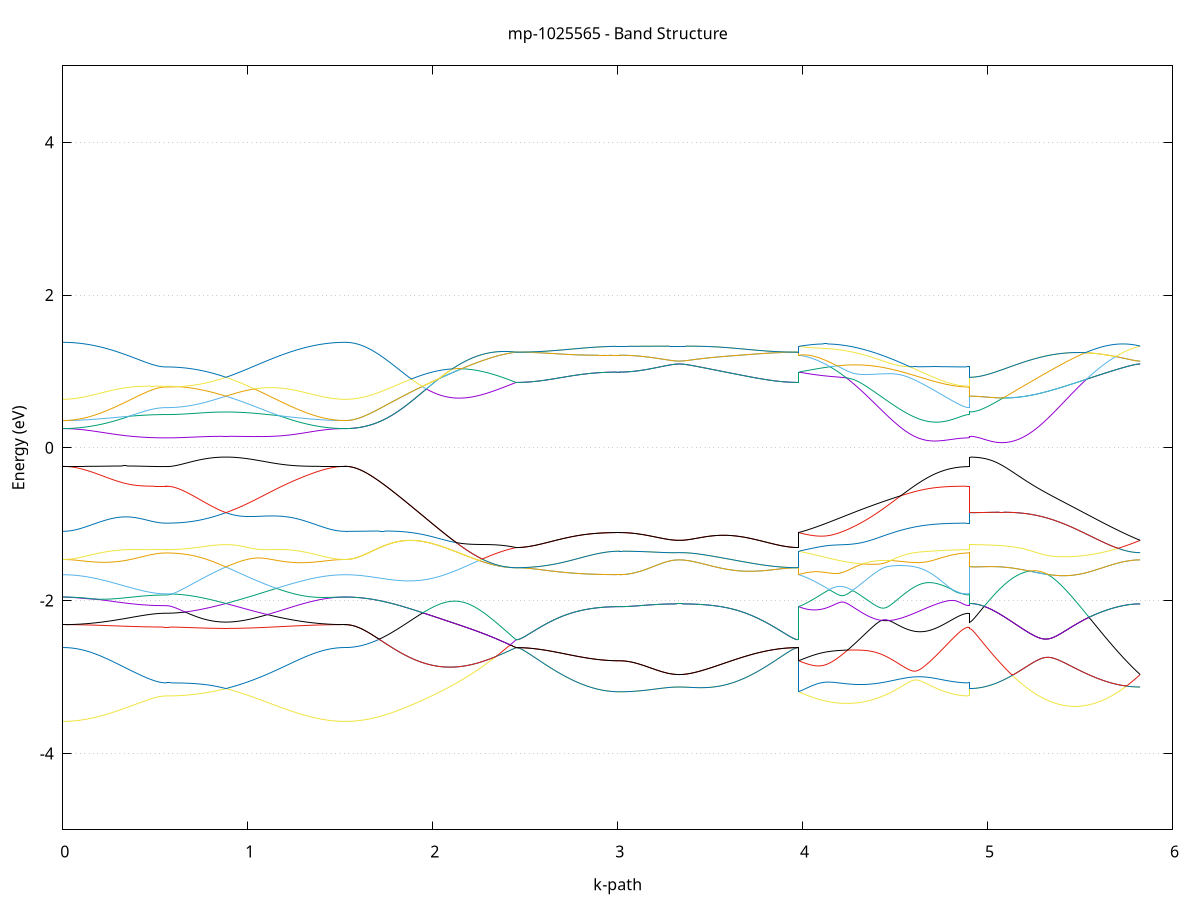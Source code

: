 set title 'mp-1025565 - Band Structure'
set xlabel 'k-path'
set ylabel 'Energy (eV)'
set grid y
set yrange [-5:5]
set terminal png size 800,600
set output 'mp-1025565_bands_gnuplot.png'
plot '-' using 1:2 with lines notitle, '-' using 1:2 with lines notitle, '-' using 1:2 with lines notitle, '-' using 1:2 with lines notitle, '-' using 1:2 with lines notitle, '-' using 1:2 with lines notitle, '-' using 1:2 with lines notitle, '-' using 1:2 with lines notitle, '-' using 1:2 with lines notitle, '-' using 1:2 with lines notitle, '-' using 1:2 with lines notitle, '-' using 1:2 with lines notitle, '-' using 1:2 with lines notitle, '-' using 1:2 with lines notitle, '-' using 1:2 with lines notitle, '-' using 1:2 with lines notitle, '-' using 1:2 with lines notitle, '-' using 1:2 with lines notitle, '-' using 1:2 with lines notitle, '-' using 1:2 with lines notitle, '-' using 1:2 with lines notitle, '-' using 1:2 with lines notitle, '-' using 1:2 with lines notitle, '-' using 1:2 with lines notitle, '-' using 1:2 with lines notitle, '-' using 1:2 with lines notitle, '-' using 1:2 with lines notitle, '-' using 1:2 with lines notitle, '-' using 1:2 with lines notitle, '-' using 1:2 with lines notitle, '-' using 1:2 with lines notitle, '-' using 1:2 with lines notitle, '-' using 1:2 with lines notitle, '-' using 1:2 with lines notitle, '-' using 1:2 with lines notitle, '-' using 1:2 with lines notitle, '-' using 1:2 with lines notitle, '-' using 1:2 with lines notitle, '-' using 1:2 with lines notitle, '-' using 1:2 with lines notitle, '-' using 1:2 with lines notitle, '-' using 1:2 with lines notitle, '-' using 1:2 with lines notitle, '-' using 1:2 with lines notitle, '-' using 1:2 with lines notitle, '-' using 1:2 with lines notitle, '-' using 1:2 with lines notitle, '-' using 1:2 with lines notitle, '-' using 1:2 with lines notitle, '-' using 1:2 with lines notitle, '-' using 1:2 with lines notitle, '-' using 1:2 with lines notitle, '-' using 1:2 with lines notitle, '-' using 1:2 with lines notitle, '-' using 1:2 with lines notitle, '-' using 1:2 with lines notitle, '-' using 1:2 with lines notitle, '-' using 1:2 with lines notitle, '-' using 1:2 with lines notitle, '-' using 1:2 with lines notitle, '-' using 1:2 with lines notitle, '-' using 1:2 with lines notitle, '-' using 1:2 with lines notitle, '-' using 1:2 with lines notitle
0.000000 -21.758058
0.009984 -21.758058
0.019969 -21.758158
0.029953 -21.758258
0.039938 -21.758458
0.049922 -21.758658
0.059907 -21.758958
0.069891 -21.759258
0.079876 -21.759658
0.089860 -21.760058
0.099845 -21.760558
0.109829 -21.761058
0.119814 -21.761658
0.129798 -21.762158
0.139783 -21.762858
0.149767 -21.763458
0.159751 -21.764158
0.169736 -21.764858
0.179720 -21.765658
0.189705 -21.766358
0.199689 -21.767158
0.209674 -21.767958
0.219658 -21.768858
0.229643 -21.769658
0.239627 -21.770458
0.249612 -21.771358
0.259596 -21.772258
0.269581 -21.773058
0.279565 -21.773958
0.289550 -21.774758
0.299534 -21.775658
0.309518 -21.776458
0.319503 -21.777358
0.329487 -21.778158
0.339472 -21.778958
0.349456 -21.779758
0.359441 -21.780458
0.369425 -21.781258
0.379410 -21.781958
0.389394 -21.782658
0.399379 -21.783358
0.409363 -21.783958
0.419348 -21.784558
0.429332 -21.785058
0.439317 -21.785658
0.449301 -21.786158
0.459286 -21.786558
0.469270 -21.786958
0.479254 -21.787358
0.489239 -21.787658
0.499223 -21.787958
0.509208 -21.788258
0.519192 -21.788458
0.529177 -21.788558
0.539161 -21.788658
0.549146 -21.788758
0.559130 -21.788758
0.559130 -21.788758
0.568912 -21.788858
0.578695 -21.788958
0.588477 -21.789158
0.598259 -21.789458
0.608041 -21.789858
0.617824 -21.790358
0.627606 -21.790858
0.637388 -21.791358
0.647170 -21.792058
0.656953 -21.792658
0.666735 -21.793358
0.676517 -21.794158
0.686299 -21.794858
0.696082 -21.795658
0.705864 -21.796358
0.715646 -21.797158
0.725428 -21.797858
0.735211 -21.798558
0.744993 -21.799258
0.754775 -21.799858
0.764557 -21.800558
0.774340 -21.801158
0.784122 -21.801658
0.793904 -21.802158
0.803686 -21.802658
0.813468 -21.803058
0.823251 -21.803458
0.833033 -21.803758
0.842815 -21.803958
0.852597 -21.804158
0.862380 -21.804358
0.872162 -21.804458
0.881944 -21.804458
0.881944 -21.804458
0.891877 -21.804458
0.901810 -21.804358
0.911742 -21.804158
0.921675 -21.803958
0.931608 -21.803658
0.941541 -21.803358
0.951473 -21.803058
0.961406 -21.802558
0.971339 -21.802158
0.981272 -21.801558
0.991204 -21.800958
1.001137 -21.800358
1.011070 -21.799658
1.021002 -21.798958
1.030935 -21.798258
1.040868 -21.797458
1.050801 -21.796558
1.060733 -21.795758
1.070666 -21.794758
1.080599 -21.793858
1.090532 -21.792858
1.100464 -21.791958
1.110397 -21.790858
1.120330 -21.789858
1.130263 -21.788758
1.140195 -21.787758
1.150128 -21.786658
1.160061 -21.785558
1.169994 -21.784458
1.179926 -21.783358
1.189859 -21.782158
1.199792 -21.781058
1.209725 -21.779958
1.219657 -21.778858
1.229590 -21.777758
1.239523 -21.776658
1.249455 -21.775558
1.259388 -21.774558
1.269321 -21.773458
1.279254 -21.772458
1.289186 -21.771458
1.299119 -21.770458
1.309052 -21.769458
1.318985 -21.768558
1.328917 -21.767658
1.338850 -21.766758
1.348783 -21.765958
1.358716 -21.765158
1.368648 -21.764358
1.378581 -21.763558
1.388514 -21.762958
1.398447 -21.762258
1.408379 -21.761658
1.418312 -21.761058
1.428245 -21.760558
1.438177 -21.760058
1.448110 -21.759658
1.458043 -21.759258
1.467976 -21.758958
1.477908 -21.758658
1.487841 -21.758458
1.497774 -21.758258
1.507707 -21.758158
1.517639 -21.758058
1.527572 -21.758058
1.527572 -21.758058
1.537500 -21.757958
1.547429 -21.757758
1.557357 -21.757258
1.567286 -21.756758
1.577214 -21.755958
1.587142 -21.755058
1.597071 -21.753958
1.606999 -21.752658
1.616927 -21.751258
1.626856 -21.749658
1.636784 -21.747858
1.646712 -21.745958
1.656641 -21.743858
1.666569 -21.741558
1.676498 -21.739158
1.686426 -21.736658
1.696354 -21.733858
1.706283 -21.731058
1.716211 -21.727958
1.726139 -21.724758
1.736068 -21.721458
1.745996 -21.717958
1.755924 -21.714358
1.765853 -21.710658
1.775781 -21.706758
1.785710 -21.702658
1.795638 -21.698458
1.805566 -21.694158
1.815495 -21.689758
1.825423 -21.685258
1.835351 -21.680558
1.845280 -21.675758
1.855208 -21.670858
1.865137 -21.665858
1.875065 -21.660658
1.884993 -21.655458
1.894922 -21.650158
1.904850 -21.644658
1.914778 -21.639158
1.924707 -21.633558
1.934635 -21.627858
1.944563 -21.622058
1.954492 -21.616158
1.964420 -21.610258
1.974349 -21.604258
1.984277 -21.598158
1.994205 -21.592058
2.004134 -21.585858
2.014062 -21.579558
2.023990 -21.573258
2.033919 -21.566958
2.043847 -21.560558
2.053775 -21.554158
2.063704 -21.553858
2.073632 -21.566658
2.083561 -21.579158
2.093489 -21.591558
2.103417 -21.603658
2.113346 -21.615558
2.123274 -21.627158
2.133202 -21.638558
2.143131 -21.649758
2.153059 -21.660658
2.162987 -21.671258
2.172916 -21.681558
2.182844 -21.691558
2.192773 -21.701258
2.202701 -21.710658
2.212629 -21.719758
2.222558 -21.728558
2.232486 -21.736958
2.242414 -21.745058
2.252343 -21.752758
2.262271 -21.760158
2.272199 -21.767258
2.282128 -21.773958
2.292056 -21.780258
2.301985 -21.786158
2.311913 -21.791758
2.321841 -21.796958
2.331770 -21.801758
2.341698 -21.806158
2.351626 -21.810158
2.361555 -21.813758
2.371483 -21.817058
2.381411 -21.819858
2.391340 -21.822358
2.401268 -21.824358
2.411197 -21.826058
2.421125 -21.827258
2.431053 -21.828158
2.440982 -21.828558
2.450910 -21.828658
2.450910 -21.828658
2.460894 -21.828658
2.470879 -21.828858
2.480863 -21.829058
2.490848 -21.829358
2.500832 -21.829758
2.510817 -21.830258
2.520801 -21.830758
2.530786 -21.831358
2.540770 -21.832058
2.550755 -21.832858
2.560739 -21.833758
2.570724 -21.834658
2.580708 -21.835658
2.590693 -21.836658
2.600677 -21.837758
2.610662 -21.838858
2.620646 -21.840058
2.630630 -21.841258
2.640615 -21.842558
2.650599 -21.843858
2.660584 -21.845158
2.670568 -21.846458
2.680553 -21.847858
2.690537 -21.849258
2.700522 -21.850658
2.710506 -21.851958
2.720491 -21.853358
2.730475 -21.854758
2.740460 -21.856158
2.750444 -21.857558
2.760429 -21.858858
2.770413 -21.860158
2.780397 -21.861458
2.790382 -21.862758
2.800366 -21.864058
2.810351 -21.865258
2.820335 -21.866458
2.830320 -21.867558
2.840304 -21.868658
2.850289 -21.869658
2.860273 -21.870658
2.870258 -21.871558
2.880242 -21.872458
2.890227 -21.873258
2.900211 -21.874058
2.910196 -21.874758
2.920180 -21.875458
2.930164 -21.875958
2.940149 -21.876558
2.950133 -21.876958
2.960118 -21.877358
2.970102 -21.877658
2.980087 -21.877958
2.990071 -21.878058
3.000056 -21.878158
3.010040 -21.878258
3.010040 -21.878258
3.019822 -21.878258
3.029605 -21.878258
3.039387 -21.878358
3.049169 -21.878358
3.058951 -21.878458
3.068734 -21.878658
3.078516 -21.878758
3.088298 -21.878958
3.098080 -21.879058
3.107863 -21.879258
3.117645 -21.879458
3.127427 -21.879658
3.137209 -21.879958
3.146992 -21.880158
3.156774 -21.880358
3.166556 -21.880658
3.176338 -21.880958
3.186121 -21.881158
3.195903 -21.881458
3.205685 -21.881658
3.215467 -21.881958
3.225250 -21.882158
3.235032 -21.882358
3.244814 -21.882658
3.254596 -21.882858
3.264379 -21.883058
3.274161 -21.883158
3.283943 -21.883358
3.293725 -21.883458
3.303507 -21.883558
3.313290 -21.883658
3.323072 -21.883658
3.332854 -21.883658
3.332854 -21.883658
3.342787 -21.883658
3.352720 -21.883658
3.362652 -21.883558
3.372585 -21.883458
3.382518 -21.883258
3.392451 -21.883058
3.402383 -21.882758
3.412316 -21.882458
3.422249 -21.882158
3.432182 -21.881758
3.442114 -21.881258
3.452047 -21.880858
3.461980 -21.880258
3.471913 -21.879658
3.481845 -21.879058
3.491778 -21.878358
3.501711 -21.877658
3.511643 -21.876858
3.521576 -21.876058
3.531509 -21.875158
3.541442 -21.874258
3.551374 -21.873258
3.561307 -21.872258
3.571240 -21.871258
3.581173 -21.870158
3.591105 -21.868958
3.601038 -21.867858
3.610971 -21.866658
3.620904 -21.865358
3.630836 -21.864158
3.640769 -21.862858
3.650702 -21.861558
3.660635 -21.860158
3.670567 -21.858858
3.680500 -21.857458
3.690433 -21.856058
3.700365 -21.854658
3.710298 -21.853258
3.720231 -21.851858
3.730164 -21.850458
3.740096 -21.849058
3.750029 -21.847758
3.759962 -21.846358
3.769895 -21.845058
3.779827 -21.843658
3.789760 -21.842458
3.799693 -21.841158
3.809626 -21.839958
3.819558 -21.838758
3.829491 -21.837658
3.839424 -21.836558
3.849357 -21.835558
3.859289 -21.834558
3.869222 -21.833658
3.879155 -21.832858
3.889087 -21.832058
3.899020 -21.831358
3.908953 -21.830758
3.918886 -21.830158
3.928818 -21.829758
3.938751 -21.829358
3.948684 -21.829058
3.958617 -21.828858
3.968549 -21.828658
3.978482 -21.828658
3.978482 -21.878258
3.988410 -21.878158
3.998339 -21.877658
4.008267 -21.876758
4.018196 -21.875558
4.028124 -21.874058
4.038052 -21.872158
4.047981 -21.869858
4.057909 -21.867258
4.067837 -21.864258
4.077766 -21.860958
4.087694 -21.857258
4.097623 -21.853358
4.107551 -21.848958
4.117479 -21.844358
4.127408 -21.839458
4.137336 -21.834158
4.147264 -21.828658
4.157193 -21.822858
4.167121 -21.816758
4.177049 -21.810358
4.186978 -21.803758
4.196906 -21.796958
4.206835 -21.789858
4.216763 -21.782558
4.226691 -21.775158
4.236620 -21.767458
4.246548 -21.759658
4.256476 -21.751758
4.266405 -21.743658
4.276333 -21.735558
4.286261 -21.727358
4.296190 -21.719158
4.306118 -21.710958
4.316047 -21.702758
4.325975 -21.694658
4.335903 -21.686658
4.345832 -21.678758
4.355760 -21.671158
4.365688 -21.663658
4.375617 -21.656558
4.385545 -21.649758
4.395473 -21.643358
4.405402 -21.637358
4.415330 -21.631758
4.425259 -21.626658
4.435187 -21.622458
4.445115 -21.627458
4.455044 -21.632858
4.464972 -21.638358
4.474900 -21.644058
4.484829 -21.649758
4.494757 -21.655458
4.504685 -21.661158
4.514614 -21.666758
4.524542 -21.672358
4.534471 -21.677858
4.544399 -21.683258
4.554327 -21.688558
4.564256 -21.693858
4.574184 -21.698958
4.584112 -21.704058
4.594041 -21.708958
4.603969 -21.713758
4.613897 -21.718458
4.623826 -21.722958
4.633754 -21.727358
4.643683 -21.731658
4.653611 -21.735858
4.663539 -21.739858
4.673468 -21.743758
4.683396 -21.747458
4.693324 -21.751058
4.703253 -21.754458
4.713181 -21.757758
4.723109 -21.760858
4.733038 -21.763858
4.742966 -21.766658
4.752895 -21.769258
4.762823 -21.771758
4.772751 -21.774058
4.782680 -21.776258
4.792608 -21.778258
4.802536 -21.780058
4.812465 -21.781758
4.822393 -21.783158
4.832322 -21.784458
4.842250 -21.785658
4.852178 -21.786558
4.862107 -21.787358
4.872035 -21.787958
4.881963 -21.788458
4.891892 -21.788658
4.901820 -21.788758
4.901820 -21.804458
4.911748 -21.804358
4.921677 -21.804058
4.931605 -21.803658
4.941534 -21.802958
4.951462 -21.802158
4.961390 -21.801158
4.971319 -21.800058
4.981247 -21.798758
4.991175 -21.797158
5.001104 -21.795558
5.011032 -21.793658
5.020960 -21.791658
5.030889 -21.789358
5.040817 -21.787058
5.050746 -21.784458
5.060674 -21.781758
5.070602 -21.778858
5.080531 -21.775858
5.090459 -21.772658
5.100387 -21.769258
5.110316 -21.765758
5.120244 -21.762058
5.130172 -21.758258
5.140101 -21.754258
5.150029 -21.750158
5.159958 -21.745858
5.169886 -21.741358
5.179814 -21.736858
5.189743 -21.732158
5.199671 -21.727258
5.209599 -21.722358
5.219528 -21.717258
5.229456 -21.711958
5.239384 -21.706658
5.249313 -21.701158
5.259241 -21.695558
5.269170 -21.689858
5.279098 -21.684058
5.289026 -21.678158
5.298955 -21.672158
5.308883 -21.666058
5.318811 -21.659858
5.328740 -21.653558
5.338668 -21.647158
5.348596 -21.640658
5.358525 -21.634158
5.368453 -21.627458
5.378382 -21.620858
5.388310 -21.614058
5.398238 -21.616658
5.408167 -21.625258
5.418095 -21.633958
5.428023 -21.642858
5.437952 -21.651958
5.447880 -21.661158
5.457808 -21.670358
5.467737 -21.679658
5.477665 -21.688858
5.487594 -21.698158
5.497522 -21.707358
5.507450 -21.716458
5.517379 -21.725558
5.527307 -21.734458
5.537235 -21.743258
5.547164 -21.751858
5.557092 -21.760358
5.567020 -21.768558
5.576949 -21.776658
5.586877 -21.784558
5.596806 -21.792158
5.606734 -21.799558
5.616662 -21.806658
5.626591 -21.813458
5.636519 -21.820058
5.646447 -21.826358
5.656376 -21.832358
5.666304 -21.838058
5.676233 -21.843458
5.686161 -21.848558
5.696089 -21.853358
5.706018 -21.857758
5.715946 -21.861858
5.725874 -21.865658
5.735803 -21.869058
5.745731 -21.872058
5.755659 -21.874758
5.765588 -21.877158
5.775516 -21.879158
5.785445 -21.880758
5.795373 -21.882058
5.805301 -21.882958
5.815230 -21.883558
5.825158 -21.883658
e
0.000000 -21.758058
0.009984 -21.757958
0.019969 -21.757858
0.029953 -21.757558
0.039938 -21.757058
0.049922 -21.756558
0.059907 -21.755858
0.069891 -21.755058
0.079876 -21.754158
0.089860 -21.753158
0.099845 -21.751958
0.109829 -21.750758
0.119814 -21.749358
0.129798 -21.747858
0.139783 -21.746258
0.149767 -21.744558
0.159751 -21.742758
0.169736 -21.740858
0.179720 -21.738858
0.189705 -21.736658
0.199689 -21.734458
0.209674 -21.732158
0.219658 -21.729758
0.229643 -21.727258
0.239627 -21.724658
0.249612 -21.722058
0.259596 -21.719358
0.269581 -21.716558
0.279565 -21.713658
0.289550 -21.710758
0.299534 -21.707758
0.309518 -21.704758
0.319503 -21.701758
0.329487 -21.698658
0.339472 -21.695558
0.349456 -21.692458
0.359441 -21.689258
0.369425 -21.686158
0.379410 -21.683058
0.389394 -21.679958
0.399379 -21.676958
0.409363 -21.674058
0.419348 -21.671158
0.429332 -21.668358
0.439317 -21.665658
0.449301 -21.663058
0.459286 -21.660558
0.469270 -21.658358
0.479254 -21.656258
0.489239 -21.654258
0.499223 -21.652558
0.509208 -21.651158
0.519192 -21.649958
0.529177 -21.648958
0.539161 -21.648258
0.549146 -21.647858
0.559130 -21.647658
0.559130 -21.647658
0.568912 -21.647558
0.578695 -21.647158
0.588477 -21.646458
0.598259 -21.645458
0.608041 -21.644258
0.617824 -21.642758
0.627606 -21.641058
0.637388 -21.639058
0.647170 -21.636858
0.656953 -21.634458
0.666735 -21.631858
0.676517 -21.629058
0.686299 -21.625958
0.696082 -21.622758
0.705864 -21.619358
0.715646 -21.615858
0.725428 -21.612158
0.735211 -21.608258
0.744993 -21.604258
0.754775 -21.600158
0.764557 -21.595958
0.774340 -21.591558
0.784122 -21.587058
0.793904 -21.582458
0.803686 -21.577758
0.813468 -21.573058
0.823251 -21.568158
0.833033 -21.563158
0.842815 -21.558158
0.852597 -21.553058
0.862380 -21.547858
0.872162 -21.542658
0.881944 -21.537358
0.881944 -21.537358
0.891877 -21.542758
0.901810 -21.548158
0.911742 -21.553658
0.921675 -21.559058
0.931608 -21.564458
0.941541 -21.569958
0.951473 -21.575358
0.961406 -21.580658
0.971339 -21.586058
0.981272 -21.591358
0.991204 -21.596658
1.001137 -21.601958
1.011070 -21.607158
1.021002 -21.612358
1.030935 -21.617458
1.040868 -21.622558
1.050801 -21.627558
1.060733 -21.632558
1.070666 -21.637358
1.080599 -21.642258
1.090532 -21.646958
1.100464 -21.651658
1.110397 -21.656258
1.120330 -21.660758
1.130263 -21.665258
1.140195 -21.669658
1.150128 -21.673858
1.160061 -21.678058
1.169994 -21.682158
1.179926 -21.686158
1.189859 -21.690058
1.199792 -21.693958
1.209725 -21.697658
1.219657 -21.701258
1.229590 -21.704758
1.239523 -21.708158
1.249455 -21.711458
1.259388 -21.714658
1.269321 -21.717758
1.279254 -21.720758
1.289186 -21.723658
1.299119 -21.726458
1.309052 -21.729058
1.318985 -21.731658
1.328917 -21.734058
1.338850 -21.736358
1.348783 -21.738558
1.358716 -21.740658
1.368648 -21.742658
1.378581 -21.744558
1.388514 -21.746258
1.398447 -21.747858
1.408379 -21.749358
1.418312 -21.750758
1.428245 -21.752058
1.438177 -21.753158
1.448110 -21.754158
1.458043 -21.755058
1.467976 -21.755858
1.477908 -21.756558
1.487841 -21.757058
1.497774 -21.757558
1.507707 -21.757858
1.517639 -21.758058
1.527572 -21.758058
1.527572 -21.758058
1.537500 -21.757958
1.547429 -21.757658
1.557357 -21.757258
1.567286 -21.756658
1.577214 -21.755958
1.587142 -21.754958
1.597071 -21.753858
1.606999 -21.752658
1.616927 -21.751158
1.626856 -21.749558
1.636784 -21.747858
1.646712 -21.745858
1.656641 -21.743858
1.666569 -21.741558
1.676498 -21.739158
1.686426 -21.736558
1.696354 -21.733858
1.706283 -21.730958
1.716211 -21.727958
1.726139 -21.724758
1.736068 -21.721458
1.745996 -21.717958
1.755924 -21.714358
1.765853 -21.710558
1.775781 -21.706658
1.785710 -21.702658
1.795638 -21.698458
1.805566 -21.694158
1.815495 -21.689758
1.825423 -21.685158
1.835351 -21.680558
1.845280 -21.675758
1.855208 -21.670858
1.865137 -21.665858
1.875065 -21.660658
1.884993 -21.655458
1.894922 -21.650158
1.904850 -21.644658
1.914778 -21.639158
1.924707 -21.633558
1.934635 -21.627858
1.944563 -21.622058
1.954492 -21.616158
1.964420 -21.610258
1.974349 -21.604258
1.984277 -21.598158
1.994205 -21.591958
2.004134 -21.585758
2.014062 -21.579558
2.023990 -21.573258
2.033919 -21.566958
2.043847 -21.560558
2.053775 -21.554158
2.063704 -21.553558
2.073632 -21.565758
2.083561 -21.577758
2.093489 -21.589658
2.103417 -21.601358
2.113346 -21.612858
2.123274 -21.624258
2.133202 -21.635358
2.143131 -21.646158
2.153059 -21.656858
2.162987 -21.667258
2.172916 -21.677358
2.182844 -21.687258
2.192773 -21.696858
2.202701 -21.706158
2.212629 -21.715258
2.222558 -21.723958
2.232486 -21.732358
2.242414 -21.740458
2.252343 -21.748258
2.262271 -21.755758
2.272199 -21.762958
2.282128 -21.769758
2.292056 -21.776158
2.301985 -21.782258
2.311913 -21.788058
2.321841 -21.793358
2.331770 -21.798458
2.341698 -21.803058
2.351626 -21.807358
2.361555 -21.811258
2.371483 -21.814758
2.381411 -21.817858
2.391340 -21.820558
2.401268 -21.822958
2.411197 -21.824858
2.421125 -21.826358
2.431053 -21.827558
2.440982 -21.828258
2.450910 -21.828658
2.450910 -21.828658
2.460894 -21.828658
2.470879 -21.828858
2.480863 -21.829058
2.490848 -21.829358
2.500832 -21.829758
2.510817 -21.830158
2.520801 -21.830758
2.530786 -21.831358
2.540770 -21.832058
2.550755 -21.832858
2.560739 -21.833658
2.570724 -21.834658
2.580708 -21.835558
2.590693 -21.836658
2.600677 -21.837758
2.610662 -21.838858
2.620646 -21.840058
2.630630 -21.841258
2.640615 -21.842558
2.650599 -21.843858
2.660584 -21.845158
2.670568 -21.846458
2.680553 -21.847858
2.690537 -21.849258
2.700522 -21.850558
2.710506 -21.851958
2.720491 -21.853358
2.730475 -21.854758
2.740460 -21.856158
2.750444 -21.857558
2.760429 -21.858858
2.770413 -21.860158
2.780397 -21.861458
2.790382 -21.862758
2.800366 -21.864058
2.810351 -21.865258
2.820335 -21.866358
2.830320 -21.867558
2.840304 -21.868658
2.850289 -21.869658
2.860273 -21.870658
2.870258 -21.871558
2.880242 -21.872458
2.890227 -21.873258
2.900211 -21.874058
2.910196 -21.874758
2.920180 -21.875458
2.930164 -21.875958
2.940149 -21.876458
2.950133 -21.876958
2.960118 -21.877358
2.970102 -21.877658
2.980087 -21.877858
2.990071 -21.878058
3.000056 -21.878158
3.010040 -21.878258
3.010040 -21.878258
3.019822 -21.878258
3.029605 -21.878258
3.039387 -21.878258
3.049169 -21.878358
3.058951 -21.878458
3.068734 -21.878558
3.078516 -21.878758
3.088298 -21.878858
3.098080 -21.879058
3.107863 -21.879258
3.117645 -21.879458
3.127427 -21.879658
3.137209 -21.879858
3.146992 -21.880158
3.156774 -21.880358
3.166556 -21.880658
3.176338 -21.880858
3.186121 -21.881158
3.195903 -21.881358
3.205685 -21.881658
3.215467 -21.881858
3.225250 -21.882158
3.235032 -21.882358
3.244814 -21.882558
3.254596 -21.882858
3.264379 -21.882958
3.274161 -21.883158
3.283943 -21.883358
3.293725 -21.883458
3.303507 -21.883558
3.313290 -21.883658
3.323072 -21.883658
3.332854 -21.883658
3.332854 -21.883658
3.342787 -21.883658
3.352720 -21.883658
3.362652 -21.883558
3.372585 -21.883358
3.382518 -21.883258
3.392451 -21.883058
3.402383 -21.882758
3.412316 -21.882458
3.422249 -21.882158
3.432182 -21.881758
3.442114 -21.881258
3.452047 -21.880758
3.461980 -21.880258
3.471913 -21.879658
3.481845 -21.879058
3.491778 -21.878358
3.501711 -21.877658
3.511643 -21.876858
3.521576 -21.876058
3.531509 -21.875158
3.541442 -21.874258
3.551374 -21.873258
3.561307 -21.872258
3.571240 -21.871258
3.581173 -21.870158
3.591105 -21.868958
3.601038 -21.867858
3.610971 -21.866658
3.620904 -21.865358
3.630836 -21.864158
3.640769 -21.862858
3.650702 -21.861558
3.660635 -21.860158
3.670567 -21.858858
3.680500 -21.857458
3.690433 -21.856058
3.700365 -21.854658
3.710298 -21.853258
3.720231 -21.851858
3.730164 -21.850458
3.740096 -21.849058
3.750029 -21.847658
3.759962 -21.846358
3.769895 -21.844958
3.779827 -21.843658
3.789760 -21.842358
3.799693 -21.841158
3.809626 -21.839958
3.819558 -21.838758
3.829491 -21.837658
3.839424 -21.836558
3.849357 -21.835558
3.859289 -21.834558
3.869222 -21.833658
3.879155 -21.832858
3.889087 -21.832058
3.899020 -21.831358
3.908953 -21.830758
3.918886 -21.830158
3.928818 -21.829758
3.938751 -21.829358
3.948684 -21.829058
3.958617 -21.828858
3.968549 -21.828658
3.978482 -21.828658
3.978482 -21.878258
3.988410 -21.877958
3.998339 -21.877358
4.008267 -21.876358
4.018196 -21.874958
4.028124 -21.873258
4.038052 -21.871158
4.047981 -21.868658
4.057909 -21.865858
4.067837 -21.862658
4.077766 -21.859158
4.087694 -21.855258
4.097623 -21.851058
4.107551 -21.846458
4.117479 -21.841558
4.127408 -21.836258
4.137336 -21.830658
4.147264 -21.824758
4.157193 -21.818558
4.167121 -21.811958
4.177049 -21.805158
4.186978 -21.797958
4.196906 -21.790558
4.206835 -21.782858
4.216763 -21.774858
4.226691 -21.766658
4.236620 -21.758158
4.246548 -21.749458
4.256476 -21.740558
4.266405 -21.731458
4.276333 -21.722158
4.286261 -21.712758
4.296190 -21.703158
4.306118 -21.693458
4.316047 -21.683658
4.325975 -21.673858
4.335903 -21.664058
4.345832 -21.654358
4.355760 -21.644858
4.365688 -21.635858
4.375617 -21.627558
4.385545 -21.620558
4.395473 -21.615858
4.405402 -21.614058
4.415330 -21.615058
4.425259 -21.618158
4.435187 -21.622158
4.445115 -21.618058
4.455044 -21.614558
4.464972 -21.611658
4.474900 -21.609158
4.484829 -21.607158
4.494757 -21.605658
4.504685 -21.604658
4.514614 -21.603958
4.524542 -21.603758
4.534471 -21.603758
4.544399 -21.604158
4.554327 -21.604758
4.564256 -21.605658
4.574184 -21.606658
4.584112 -21.607958
4.594041 -21.609258
4.603969 -21.610758
4.613897 -21.612358
4.623826 -21.614058
4.633754 -21.615758
4.643683 -21.617558
4.653611 -21.619358
4.663539 -21.621158
4.673468 -21.622958
4.683396 -21.624758
4.693324 -21.626558
4.703253 -21.628258
4.713181 -21.629958
4.723109 -21.631658
4.733038 -21.633258
4.742966 -21.634758
4.752895 -21.636258
4.762823 -21.637658
4.772751 -21.638958
4.782680 -21.640258
4.792608 -21.641358
4.802536 -21.642458
4.812465 -21.643458
4.822393 -21.644258
4.832322 -21.645058
4.842250 -21.645758
4.852178 -21.646358
4.862107 -21.646858
4.872035 -21.647158
4.881963 -21.647458
4.891892 -21.647658
4.901820 -21.647658
4.901820 -21.537358
4.911748 -21.537358
4.921677 -21.537258
4.931605 -21.537058
4.941534 -21.536858
4.951462 -21.536658
4.961390 -21.536258
4.971319 -21.535958
4.981247 -21.535458
4.991175 -21.535058
5.001104 -21.534558
5.011032 -21.533958
5.020960 -21.533358
5.030889 -21.532758
5.040817 -21.532058
5.050746 -21.531458
5.060674 -21.530758
5.070602 -21.530058
5.080531 -21.529458
5.090459 -21.528758
5.100387 -21.528158
5.110316 -21.527558
5.120244 -21.527058
5.130172 -21.526558
5.140101 -21.526158
5.150029 -21.525958
5.159958 -21.525758
5.169886 -21.525758
5.179814 -21.525858
5.189743 -21.526258
5.199671 -21.526758
5.209599 -21.527558
5.219528 -21.528658
5.229456 -21.529958
5.239384 -21.531658
5.249313 -21.533758
5.259241 -21.536158
5.269170 -21.538958
5.279098 -21.542258
5.289026 -21.546058
5.298955 -21.550258
5.308883 -21.554958
5.318811 -21.560058
5.328740 -21.565758
5.338668 -21.571858
5.348596 -21.578358
5.358525 -21.585258
5.368453 -21.592658
5.378382 -21.600358
5.388310 -21.608358
5.398238 -21.616658
5.408167 -21.625258
5.418095 -21.633958
5.428023 -21.642858
5.437952 -21.651958
5.447880 -21.661158
5.457808 -21.670358
5.467737 -21.679658
5.477665 -21.688858
5.487594 -21.698158
5.497522 -21.707358
5.507450 -21.716458
5.517379 -21.725458
5.527307 -21.734458
5.537235 -21.743158
5.547164 -21.751858
5.557092 -21.760258
5.567020 -21.768558
5.576949 -21.776658
5.586877 -21.784458
5.596806 -21.792158
5.606734 -21.799458
5.616662 -21.806658
5.626591 -21.813458
5.636519 -21.820058
5.646447 -21.826358
5.656376 -21.832358
5.666304 -21.838058
5.676233 -21.843458
5.686161 -21.848558
5.696089 -21.853358
5.706018 -21.857758
5.715946 -21.861858
5.725874 -21.865558
5.735803 -21.869058
5.745731 -21.872058
5.755659 -21.874758
5.765588 -21.877158
5.775516 -21.879158
5.785445 -21.880758
5.795373 -21.882058
5.805301 -21.882958
5.815230 -21.883558
5.825158 -21.883658
e
0.000000 -21.269958
0.009984 -21.270058
0.019969 -21.270358
0.029953 -21.270758
0.039938 -21.271458
0.049922 -21.272258
0.059907 -21.273258
0.069891 -21.274458
0.079876 -21.275858
0.089860 -21.277458
0.099845 -21.279158
0.109829 -21.281058
0.119814 -21.283158
0.129798 -21.285358
0.139783 -21.287758
0.149767 -21.290258
0.159751 -21.292958
0.169736 -21.295758
0.179720 -21.298758
0.189705 -21.301858
0.199689 -21.305058
0.209674 -21.308458
0.219658 -21.311858
0.229643 -21.315458
0.239627 -21.319158
0.249612 -21.322858
0.259596 -21.326758
0.269581 -21.330658
0.279565 -21.334658
0.289550 -21.338658
0.299534 -21.342758
0.309518 -21.346858
0.319503 -21.351058
0.329487 -21.355158
0.339472 -21.359358
0.349456 -21.363558
0.359441 -21.367658
0.369425 -21.371758
0.379410 -21.375858
0.389394 -21.379758
0.399379 -21.383758
0.409363 -21.387558
0.419348 -21.391258
0.429332 -21.394758
0.439317 -21.398158
0.449301 -21.401458
0.459286 -21.404458
0.469270 -21.407358
0.479254 -21.409958
0.489239 -21.412258
0.499223 -21.414358
0.509208 -21.416158
0.519192 -21.417658
0.529177 -21.418858
0.539161 -21.419758
0.549146 -21.420258
0.559130 -21.420458
0.559130 -21.420458
0.568912 -21.420558
0.578695 -21.421058
0.588477 -21.421758
0.598259 -21.422858
0.608041 -21.424158
0.617824 -21.425758
0.627606 -21.427658
0.637388 -21.429858
0.647170 -21.432258
0.656953 -21.434958
0.666735 -21.437858
0.676517 -21.440958
0.686299 -21.444258
0.696082 -21.447758
0.705864 -21.451458
0.715646 -21.455258
0.725428 -21.459358
0.735211 -21.463458
0.744993 -21.467758
0.754775 -21.472258
0.764557 -21.476758
0.774340 -21.481458
0.784122 -21.486158
0.793904 -21.491058
0.803686 -21.495958
0.813468 -21.500958
0.823251 -21.505958
0.833033 -21.511158
0.842815 -21.516258
0.852597 -21.521558
0.862380 -21.526758
0.872162 -21.532058
0.881944 -21.537358
0.881944 -21.537358
0.891877 -21.531958
0.901810 -21.526458
0.911742 -21.520958
0.921675 -21.515358
0.931608 -21.509758
0.941541 -21.504158
0.951473 -21.498458
0.961406 -21.492758
0.971339 -21.487058
0.981272 -21.481358
0.991204 -21.475558
1.001137 -21.469858
1.011070 -21.464058
1.021002 -21.458358
1.030935 -21.452658
1.040868 -21.446858
1.050801 -21.441158
1.060733 -21.435458
1.070666 -21.429858
1.080599 -21.424158
1.090532 -21.418558
1.100464 -21.412958
1.110397 -21.407458
1.120330 -21.401958
1.130263 -21.396558
1.140195 -21.391158
1.150128 -21.385858
1.160061 -21.380558
1.169994 -21.375358
1.179926 -21.370258
1.189859 -21.365258
1.199792 -21.360258
1.209725 -21.355458
1.219657 -21.350658
1.229590 -21.345958
1.239523 -21.341358
1.249455 -21.336958
1.259388 -21.332558
1.269321 -21.328358
1.279254 -21.324158
1.289186 -21.320158
1.299119 -21.316258
1.309052 -21.312558
1.318985 -21.308958
1.328917 -21.305458
1.338850 -21.302158
1.348783 -21.298958
1.358716 -21.295858
1.368648 -21.292958
1.378581 -21.290258
1.388514 -21.287758
1.398447 -21.285258
1.408379 -21.283058
1.418312 -21.280958
1.428245 -21.279058
1.438177 -21.277358
1.448110 -21.275858
1.458043 -21.274458
1.467976 -21.273258
1.477908 -21.272258
1.487841 -21.271458
1.497774 -21.270758
1.507707 -21.270358
1.517639 -21.270058
1.527572 -21.269958
1.527572 -21.269958
1.537500 -21.269958
1.547429 -21.269858
1.557357 -21.269758
1.567286 -21.269658
1.577214 -21.269458
1.587142 -21.269158
1.597071 -21.268958
1.606999 -21.268558
1.616927 -21.268258
1.626856 -21.267858
1.636784 -21.267458
1.646712 -21.266958
1.656641 -21.266458
1.666569 -21.265958
1.676498 -21.265358
1.686426 -21.264758
1.696354 -21.264158
1.706283 -21.263458
1.716211 -21.262758
1.726139 -21.262058
1.736068 -21.261358
1.745996 -21.260558
1.755924 -21.259758
1.765853 -21.258958
1.775781 -21.258158
1.785710 -21.257358
1.795638 -21.256558
1.805566 -21.255658
1.815495 -21.254858
1.825423 -21.253958
1.835351 -21.260758
1.845280 -21.272758
1.855208 -21.284958
1.865137 -21.297258
1.875065 -21.309658
1.884993 -21.322258
1.894922 -21.334958
1.904850 -21.347758
1.914778 -21.360658
1.924707 -21.373558
1.934635 -21.386558
1.944563 -21.399558
1.954492 -21.412658
1.964420 -21.425658
1.974349 -21.438758
1.984277 -21.451758
1.994205 -21.464758
2.004134 -21.477758
2.014062 -21.490558
2.023990 -21.503358
2.033919 -21.516058
2.043847 -21.528658
2.053775 -21.541158
2.063704 -21.547658
2.073632 -21.541158
2.083561 -21.534658
2.093489 -21.528158
2.103417 -21.521658
2.113346 -21.515158
2.123274 -21.508558
2.133202 -21.502058
2.143131 -21.495558
2.153059 -21.488958
2.162987 -21.482458
2.172916 -21.475958
2.182844 -21.469558
2.192773 -21.463058
2.202701 -21.456658
2.212629 -21.450358
2.222558 -21.443958
2.232486 -21.437758
2.242414 -21.431458
2.252343 -21.425258
2.262271 -21.419158
2.272199 -21.413158
2.282128 -21.407158
2.292056 -21.401158
2.301985 -21.395358
2.311913 -21.389558
2.321841 -21.383858
2.331770 -21.378258
2.341698 -21.372758
2.351626 -21.367358
2.361555 -21.362058
2.371483 -21.356758
2.381411 -21.351658
2.391340 -21.346558
2.401268 -21.341658
2.411197 -21.336858
2.421125 -21.332158
2.431053 -21.327458
2.440982 -21.323058
2.450910 -21.318658
2.450910 -21.318658
2.460894 -21.318658
2.470879 -21.318658
2.480863 -21.318658
2.490848 -21.318658
2.500832 -21.318658
2.510817 -21.318658
2.520801 -21.318658
2.530786 -21.318658
2.540770 -21.318658
2.550755 -21.318758
2.560739 -21.318758
2.570724 -21.318758
2.580708 -21.318758
2.590693 -21.318758
2.600677 -21.318758
2.610662 -21.318858
2.620646 -21.318858
2.630630 -21.318858
2.640615 -21.318858
2.650599 -21.318858
2.660584 -21.318958
2.670568 -21.318958
2.680553 -21.318958
2.690537 -21.318958
2.700522 -21.319058
2.710506 -21.319058
2.720491 -21.319058
2.730475 -21.319158
2.740460 -21.319158
2.750444 -21.319158
2.760429 -21.319158
2.770413 -21.319258
2.780397 -21.319258
2.790382 -21.319258
2.800366 -21.319258
2.810351 -21.319358
2.820335 -21.319358
2.830320 -21.319358
2.840304 -21.319358
2.850289 -21.319458
2.860273 -21.319458
2.870258 -21.319458
2.880242 -21.319458
2.890227 -21.319458
2.900211 -21.319458
2.910196 -21.319558
2.920180 -21.319558
2.930164 -21.319558
2.940149 -21.319558
2.950133 -21.319558
2.960118 -21.319558
2.970102 -21.319558
2.980087 -21.319558
2.990071 -21.319558
3.000056 -21.319558
3.010040 -21.319558
3.010040 -21.319558
3.019822 -21.319558
3.029605 -21.319558
3.039387 -21.319558
3.049169 -21.319658
3.058951 -21.319658
3.068734 -21.319658
3.078516 -21.319658
3.088298 -21.319658
3.098080 -21.319758
3.107863 -21.319758
3.117645 -21.319758
3.127427 -21.319758
3.137209 -21.319858
3.146992 -21.319858
3.156774 -21.319858
3.166556 -21.319958
3.176338 -21.319958
3.186121 -21.319958
3.195903 -21.319958
3.205685 -21.320058
3.215467 -21.320058
3.225250 -21.320058
3.235032 -21.320158
3.244814 -21.320158
3.254596 -21.320158
3.264379 -21.320158
3.274161 -21.320158
3.283943 -21.320158
3.293725 -21.320258
3.303507 -21.320258
3.313290 -21.320258
3.323072 -21.320258
3.332854 -21.320258
3.332854 -21.320258
3.342787 -21.320258
3.352720 -21.320258
3.362652 -21.320258
3.372585 -21.320158
3.382518 -21.320158
3.392451 -21.320158
3.402383 -21.320158
3.412316 -21.320158
3.422249 -21.320158
3.432182 -21.320058
3.442114 -21.320058
3.452047 -21.320058
3.461980 -21.320058
3.471913 -21.319958
3.481845 -21.319958
3.491778 -21.319958
3.501711 -21.319858
3.511643 -21.319858
3.521576 -21.319858
3.531509 -21.319758
3.541442 -21.319758
3.551374 -21.319758
3.561307 -21.319658
3.571240 -21.319658
3.581173 -21.319658
3.591105 -21.319558
3.601038 -21.319558
3.610971 -21.319458
3.620904 -21.319458
3.630836 -21.319458
3.640769 -21.319358
3.650702 -21.319358
3.660635 -21.319358
3.670567 -21.319258
3.680500 -21.319258
3.690433 -21.319158
3.700365 -21.319158
3.710298 -21.319158
3.720231 -21.319058
3.730164 -21.319058
3.740096 -21.319058
3.750029 -21.318958
3.759962 -21.318958
3.769895 -21.318958
3.779827 -21.318958
3.789760 -21.318858
3.799693 -21.318858
3.809626 -21.318858
3.819558 -21.318858
3.829491 -21.318758
3.839424 -21.318758
3.849357 -21.318758
3.859289 -21.318758
3.869222 -21.318758
3.879155 -21.318658
3.889087 -21.318658
3.899020 -21.318658
3.908953 -21.318658
3.918886 -21.318658
3.928818 -21.318658
3.938751 -21.318658
3.948684 -21.318658
3.958617 -21.318658
3.968549 -21.318658
3.978482 -21.318658
3.978482 -21.319558
3.988410 -21.324258
3.998339 -21.329158
4.008267 -21.334158
4.018196 -21.339358
4.028124 -21.344558
4.038052 -21.349958
4.047981 -21.355558
4.057909 -21.361158
4.067837 -21.366858
4.077766 -21.372658
4.087694 -21.378658
4.097623 -21.384658
4.107551 -21.390758
4.117479 -21.396858
4.127408 -21.403158
4.137336 -21.409458
4.147264 -21.415858
4.157193 -21.422358
4.167121 -21.428858
4.177049 -21.435358
4.186978 -21.442058
4.196906 -21.448658
4.206835 -21.455358
4.216763 -21.462058
4.226691 -21.468858
4.236620 -21.475558
4.246548 -21.482358
4.256476 -21.489158
4.266405 -21.495958
4.276333 -21.502758
4.286261 -21.509458
4.296190 -21.516158
4.306118 -21.522858
4.316047 -21.529458
4.325975 -21.535858
4.335903 -21.542258
4.345832 -21.548358
4.355760 -21.554158
4.365688 -21.559458
4.375617 -21.563958
4.385545 -21.567158
4.395473 -21.568058
4.405402 -21.566058
4.415330 -21.561158
4.425259 -21.554358
4.435187 -21.546458
4.445115 -21.537958
4.455044 -21.529258
4.464972 -21.520658
4.474900 -21.512058
4.484829 -21.503758
4.494757 -21.495658
4.504685 -21.487958
4.514614 -21.480658
4.524542 -21.473858
4.534471 -21.467358
4.544399 -21.461458
4.554327 -21.455958
4.564256 -21.451058
4.574184 -21.446558
4.584112 -21.442458
4.594041 -21.438858
4.603969 -21.435758
4.613897 -21.432958
4.623826 -21.430558
4.633754 -21.428458
4.643683 -21.426658
4.653611 -21.425158
4.663539 -21.423858
4.673468 -21.422858
4.683396 -21.421958
4.693324 -21.421258
4.703253 -21.420758
4.713181 -21.420258
4.723109 -21.419958
4.733038 -21.419758
4.742966 -21.419558
4.752895 -21.419558
4.762823 -21.419458
4.772751 -21.419558
4.782680 -21.419558
4.792608 -21.419658
4.802536 -21.419758
4.812465 -21.419858
4.822393 -21.419958
4.832322 -21.420058
4.842250 -21.420158
4.852178 -21.420158
4.862107 -21.420258
4.872035 -21.420358
4.881963 -21.420358
4.891892 -21.420358
4.901820 -21.420458
4.901820 -21.537358
4.911748 -21.537358
4.921677 -21.537258
4.931605 -21.537058
4.941534 -21.536858
4.951462 -21.536558
4.961390 -21.536258
4.971319 -21.535858
4.981247 -21.535458
4.991175 -21.535058
5.001104 -21.534458
5.011032 -21.533958
5.020960 -21.533358
5.030889 -21.532758
5.040817 -21.532058
5.050746 -21.531458
5.060674 -21.530758
5.070602 -21.530058
5.080531 -21.529358
5.090459 -21.528758
5.100387 -21.528158
5.110316 -21.527558
5.120244 -21.526958
5.130172 -21.526558
5.140101 -21.526158
5.150029 -21.525858
5.159958 -21.525758
5.169886 -21.525758
5.179814 -21.525858
5.189743 -21.526158
5.199671 -21.526758
5.209599 -21.527558
5.219528 -21.528558
5.229456 -21.529958
5.239384 -21.531658
5.249313 -21.533658
5.259241 -21.536158
5.269170 -21.538958
5.279098 -21.542258
5.289026 -21.546058
5.298955 -21.550258
5.308883 -21.554958
5.318811 -21.560058
5.328740 -21.565758
5.338668 -21.571758
5.348596 -21.578358
5.358525 -21.585258
5.368453 -21.592658
5.378382 -21.600358
5.388310 -21.608358
5.398238 -21.607258
5.408167 -21.600358
5.418095 -21.593458
5.428023 -21.586458
5.437952 -21.579458
5.447880 -21.572458
5.457808 -21.565358
5.467737 -21.558258
5.477665 -21.551058
5.487594 -21.543958
5.497522 -21.536758
5.507450 -21.529558
5.517379 -21.522358
5.527307 -21.515258
5.537235 -21.508058
5.547164 -21.500858
5.557092 -21.493658
5.567020 -21.486558
5.576949 -21.479358
5.586877 -21.472258
5.596806 -21.465258
5.606734 -21.458158
5.616662 -21.451158
5.626591 -21.444258
5.636519 -21.437358
5.646447 -21.430458
5.656376 -21.423658
5.666304 -21.416958
5.676233 -21.410258
5.686161 -21.403658
5.696089 -21.397158
5.706018 -21.390658
5.715946 -21.384258
5.725874 -21.377958
5.735803 -21.371758
5.745731 -21.365658
5.755659 -21.359658
5.765588 -21.353658
5.775516 -21.347858
5.785445 -21.342058
5.795373 -21.336458
5.805301 -21.330958
5.815230 -21.325558
5.825158 -21.320258
e
0.000000 -21.269958
0.009984 -21.269958
0.019969 -21.269858
0.029953 -21.269658
0.039938 -21.269458
0.049922 -21.269158
0.059907 -21.268858
0.069891 -21.268458
0.079876 -21.267958
0.089860 -21.267458
0.099845 -21.266958
0.109829 -21.266358
0.119814 -21.265658
0.129798 -21.264958
0.139783 -21.264258
0.149767 -21.263458
0.159751 -21.262658
0.169736 -21.261758
0.179720 -21.260858
0.189705 -21.259958
0.199689 -21.259058
0.209674 -21.258058
0.219658 -21.257058
0.229643 -21.256058
0.239627 -21.255058
0.249612 -21.253958
0.259596 -21.252958
0.269581 -21.251958
0.279565 -21.250858
0.289550 -21.249858
0.299534 -21.248858
0.309518 -21.247758
0.319503 -21.246758
0.329487 -21.245758
0.339472 -21.244858
0.349456 -21.243858
0.359441 -21.242958
0.369425 -21.242058
0.379410 -21.241158
0.389394 -21.240358
0.399379 -21.239558
0.409363 -21.238758
0.419348 -21.238058
0.429332 -21.237358
0.439317 -21.236758
0.449301 -21.236158
0.459286 -21.235558
0.469270 -21.235058
0.479254 -21.234658
0.489239 -21.234158
0.499223 -21.233858
0.509208 -21.233558
0.519192 -21.233358
0.529177 -21.233158
0.539161 -21.232958
0.549146 -21.232858
0.559130 -21.232858
0.559130 -21.232858
0.568912 -21.232858
0.578695 -21.232658
0.588477 -21.232458
0.598259 -21.232058
0.608041 -21.231658
0.617824 -21.231158
0.627606 -21.230558
0.637388 -21.229858
0.647170 -21.229158
0.656953 -21.228358
0.666735 -21.227558
0.676517 -21.226758
0.686299 -21.225858
0.696082 -21.224958
0.705864 -21.224058
0.715646 -21.223258
0.725428 -21.222358
0.735211 -21.221558
0.744993 -21.220658
0.754775 -21.219958
0.764557 -21.219158
0.774340 -21.218458
0.784122 -21.217858
0.793904 -21.217258
0.803686 -21.216658
0.813468 -21.216158
0.823251 -21.215758
0.833033 -21.215358
0.842815 -21.215058
0.852597 -21.214858
0.862380 -21.214658
0.872162 -21.214558
0.881944 -21.214558
0.881944 -21.214558
0.891877 -21.214558
0.901810 -21.214658
0.911742 -21.214858
0.921675 -21.215058
0.931608 -21.215358
0.941541 -21.215758
0.951473 -21.216258
0.961406 -21.216758
0.971339 -21.217358
0.981272 -21.217958
0.991204 -21.218658
1.001137 -21.219358
1.011070 -21.220158
1.021002 -21.221058
1.030935 -21.221958
1.040868 -21.222958
1.050801 -21.223958
1.060733 -21.224958
1.070666 -21.226058
1.080599 -21.227158
1.090532 -21.228358
1.100464 -21.229558
1.110397 -21.230758
1.120330 -21.231958
1.130263 -21.233258
1.140195 -21.234558
1.150128 -21.235858
1.160061 -21.237158
1.169994 -21.238458
1.179926 -21.239758
1.189859 -21.241158
1.199792 -21.242458
1.209725 -21.243758
1.219657 -21.245158
1.229590 -21.246458
1.239523 -21.247758
1.249455 -21.249058
1.259388 -21.250258
1.269321 -21.251558
1.279254 -21.252758
1.289186 -21.253958
1.299119 -21.255158
1.309052 -21.256358
1.318985 -21.257458
1.328917 -21.258558
1.338850 -21.259558
1.348783 -21.260558
1.358716 -21.261558
1.368648 -21.262458
1.378581 -21.263358
1.388514 -21.264158
1.398447 -21.264958
1.408379 -21.265658
1.418312 -21.266358
1.428245 -21.266958
1.438177 -21.267458
1.448110 -21.268058
1.458043 -21.268458
1.467976 -21.268858
1.477908 -21.269158
1.487841 -21.269458
1.497774 -21.269658
1.507707 -21.269858
1.517639 -21.269958
1.527572 -21.269958
1.527572 -21.269958
1.537500 -21.269958
1.547429 -21.269858
1.557357 -21.269758
1.567286 -21.269658
1.577214 -21.269458
1.587142 -21.269158
1.597071 -21.268958
1.606999 -21.268558
1.616927 -21.268258
1.626856 -21.267858
1.636784 -21.267458
1.646712 -21.266958
1.656641 -21.266458
1.666569 -21.265958
1.676498 -21.265358
1.686426 -21.264758
1.696354 -21.264158
1.706283 -21.263458
1.716211 -21.262758
1.726139 -21.262058
1.736068 -21.261358
1.745996 -21.260558
1.755924 -21.259758
1.765853 -21.258958
1.775781 -21.258158
1.785710 -21.257358
1.795638 -21.256558
1.805566 -21.255658
1.815495 -21.254858
1.825423 -21.253958
1.835351 -21.253158
1.845280 -21.252358
1.855208 -21.265058
1.865137 -21.278658
1.875065 -21.292358
1.884993 -21.306158
1.894922 -21.320058
1.904850 -21.334058
1.914778 -21.348058
1.924707 -21.362158
1.934635 -21.376258
1.944563 -21.390358
1.954492 -21.404358
1.964420 -21.418458
1.974349 -21.432458
1.984277 -21.446358
1.994205 -21.460258
2.004134 -21.473958
2.014062 -21.487658
2.023990 -21.501158
2.033919 -21.514558
2.043847 -21.527858
2.053775 -21.540958
2.063704 -21.547658
2.073632 -21.541158
2.083561 -21.534658
2.093489 -21.528158
2.103417 -21.521658
2.113346 -21.515158
2.123274 -21.508558
2.133202 -21.502058
2.143131 -21.495458
2.153059 -21.488958
2.162987 -21.482458
2.172916 -21.475958
2.182844 -21.469558
2.192773 -21.463058
2.202701 -21.456658
2.212629 -21.450258
2.222558 -21.443958
2.232486 -21.437658
2.242414 -21.431458
2.252343 -21.425258
2.262271 -21.419158
2.272199 -21.413058
2.282128 -21.407158
2.292056 -21.401158
2.301985 -21.395358
2.311913 -21.389558
2.321841 -21.383858
2.331770 -21.378258
2.341698 -21.372758
2.351626 -21.367358
2.361555 -21.361958
2.371483 -21.356758
2.381411 -21.351658
2.391340 -21.346558
2.401268 -21.341658
2.411197 -21.336858
2.421125 -21.332058
2.431053 -21.327458
2.440982 -21.322958
2.450910 -21.318658
2.450910 -21.318658
2.460894 -21.318658
2.470879 -21.318658
2.480863 -21.318658
2.490848 -21.318658
2.500832 -21.318658
2.510817 -21.318658
2.520801 -21.318658
2.530786 -21.318658
2.540770 -21.318658
2.550755 -21.318658
2.560739 -21.318658
2.570724 -21.318758
2.580708 -21.318758
2.590693 -21.318758
2.600677 -21.318758
2.610662 -21.318758
2.620646 -21.318858
2.630630 -21.318858
2.640615 -21.318858
2.650599 -21.318858
2.660584 -21.318858
2.670568 -21.318958
2.680553 -21.318958
2.690537 -21.318958
2.700522 -21.319058
2.710506 -21.319058
2.720491 -21.319058
2.730475 -21.319058
2.740460 -21.319158
2.750444 -21.319158
2.760429 -21.319158
2.770413 -21.319158
2.780397 -21.319258
2.790382 -21.319258
2.800366 -21.319258
2.810351 -21.319258
2.820335 -21.319358
2.830320 -21.319358
2.840304 -21.319358
2.850289 -21.319358
2.860273 -21.319358
2.870258 -21.319458
2.880242 -21.319458
2.890227 -21.319458
2.900211 -21.319458
2.910196 -21.319458
2.920180 -21.319458
2.930164 -21.319558
2.940149 -21.319558
2.950133 -21.319558
2.960118 -21.319558
2.970102 -21.319558
2.980087 -21.319558
2.990071 -21.319558
3.000056 -21.319558
3.010040 -21.319558
3.010040 -21.319558
3.019822 -21.319558
3.029605 -21.319558
3.039387 -21.319558
3.049169 -21.319558
3.058951 -21.319558
3.068734 -21.319658
3.078516 -21.319658
3.088298 -21.319658
3.098080 -21.319658
3.107863 -21.319758
3.117645 -21.319758
3.127427 -21.319758
3.137209 -21.319758
3.146992 -21.319858
3.156774 -21.319858
3.166556 -21.319858
3.176338 -21.319958
3.186121 -21.319958
3.195903 -21.319958
3.205685 -21.320058
3.215467 -21.320058
3.225250 -21.320058
3.235032 -21.320058
3.244814 -21.320158
3.254596 -21.320158
3.264379 -21.320158
3.274161 -21.320158
3.283943 -21.320158
3.293725 -21.320158
3.303507 -21.320158
3.313290 -21.320158
3.323072 -21.320158
3.332854 -21.320258
3.332854 -21.320258
3.342787 -21.320158
3.352720 -21.320158
3.362652 -21.320158
3.372585 -21.320158
3.382518 -21.320158
3.392451 -21.320158
3.402383 -21.320158
3.412316 -21.320158
3.422249 -21.320158
3.432182 -21.320058
3.442114 -21.320058
3.452047 -21.320058
3.461980 -21.320058
3.471913 -21.319958
3.481845 -21.319958
3.491778 -21.319958
3.501711 -21.319858
3.511643 -21.319858
3.521576 -21.319858
3.531509 -21.319758
3.541442 -21.319758
3.551374 -21.319758
3.561307 -21.319658
3.571240 -21.319658
3.581173 -21.319558
3.591105 -21.319558
3.601038 -21.319558
3.610971 -21.319458
3.620904 -21.319458
3.630836 -21.319458
3.640769 -21.319358
3.650702 -21.319358
3.660635 -21.319258
3.670567 -21.319258
3.680500 -21.319258
3.690433 -21.319158
3.700365 -21.319158
3.710298 -21.319158
3.720231 -21.319058
3.730164 -21.319058
3.740096 -21.319058
3.750029 -21.318958
3.759962 -21.318958
3.769895 -21.318958
3.779827 -21.318858
3.789760 -21.318858
3.799693 -21.318858
3.809626 -21.318858
3.819558 -21.318758
3.829491 -21.318758
3.839424 -21.318758
3.849357 -21.318758
3.859289 -21.318758
3.869222 -21.318658
3.879155 -21.318658
3.889087 -21.318658
3.899020 -21.318658
3.908953 -21.318658
3.918886 -21.318658
3.928818 -21.318658
3.938751 -21.318658
3.948684 -21.318658
3.958617 -21.318658
3.968549 -21.318658
3.978482 -21.318658
3.978482 -21.319558
3.988410 -21.315058
3.998339 -21.310758
4.008267 -21.306658
4.018196 -21.302758
4.028124 -21.299358
4.038052 -21.296358
4.047981 -21.293958
4.057909 -21.292458
4.067837 -21.291758
4.077766 -21.291958
4.087694 -21.292858
4.097623 -21.294458
4.107551 -21.296358
4.117479 -21.298658
4.127408 -21.301158
4.137336 -21.303858
4.147264 -21.306658
4.157193 -21.309558
4.167121 -21.312458
4.177049 -21.315458
4.186978 -21.318558
4.196906 -21.321558
4.206835 -21.324658
4.216763 -21.327658
4.226691 -21.330658
4.236620 -21.333658
4.246548 -21.336558
4.256476 -21.339358
4.266405 -21.342058
4.276333 -21.344658
4.286261 -21.347058
4.296190 -21.349358
4.306118 -21.351458
4.316047 -21.353358
4.325975 -21.354958
4.335903 -21.356258
4.345832 -21.357258
4.355760 -21.357958
4.365688 -21.358258
4.375617 -21.358058
4.385545 -21.357458
4.395473 -21.356358
4.405402 -21.354658
4.415330 -21.352458
4.425259 -21.349658
4.435187 -21.346258
4.445115 -21.342258
4.455044 -21.337758
4.464972 -21.332558
4.474900 -21.326858
4.484829 -21.320658
4.494757 -21.314058
4.504685 -21.306958
4.514614 -21.299558
4.524542 -21.291858
4.534471 -21.283958
4.544399 -21.276058
4.554327 -21.268058
4.564256 -21.260358
4.574184 -21.253058
4.584112 -21.246558
4.594041 -21.240958
4.603969 -21.236558
4.613897 -21.233458
4.623826 -21.231358
4.633754 -21.229958
4.643683 -21.229158
4.653611 -21.228658
4.663539 -21.228458
4.673468 -21.228358
4.683396 -21.228358
4.693324 -21.228558
4.703253 -21.228758
4.713181 -21.228958
4.723109 -21.229258
4.733038 -21.229558
4.742966 -21.229858
4.752895 -21.230158
4.762823 -21.230458
4.772751 -21.230758
4.782680 -21.231058
4.792608 -21.231258
4.802536 -21.231558
4.812465 -21.231758
4.822393 -21.232058
4.832322 -21.232158
4.842250 -21.232358
4.852178 -21.232558
4.862107 -21.232658
4.872035 -21.232758
4.881963 -21.232858
4.891892 -21.232858
4.901820 -21.232858
4.901820 -21.214558
4.911748 -21.214558
4.921677 -21.214458
4.931605 -21.214358
4.941534 -21.214258
4.951462 -21.214158
4.961390 -21.214058
4.971319 -21.213858
4.981247 -21.213658
4.991175 -21.213458
5.001104 -21.213158
5.011032 -21.212958
5.020960 -21.212658
5.030889 -21.212358
5.040817 -21.211958
5.050746 -21.211658
5.060674 -21.211258
5.070602 -21.210858
5.080531 -21.210458
5.090459 -21.210058
5.100387 -21.209658
5.110316 -21.209258
5.120244 -21.208858
5.130172 -21.208358
5.140101 -21.207958
5.150029 -21.207458
5.159958 -21.207058
5.169886 -21.206658
5.179814 -21.206258
5.189743 -21.205758
5.199671 -21.205358
5.209599 -21.205058
5.219528 -21.207858
5.229456 -21.215758
5.239384 -21.223458
5.249313 -21.230858
5.259241 -21.237858
5.269170 -21.244658
5.279098 -21.250958
5.289026 -21.256858
5.298955 -21.262358
5.308883 -21.267358
5.318811 -21.271858
5.328740 -21.275858
5.338668 -21.279458
5.348596 -21.282458
5.358525 -21.285058
5.368453 -21.287258
5.378382 -21.288958
5.388310 -21.290358
5.398238 -21.291258
5.408167 -21.291958
5.418095 -21.292258
5.428023 -21.292258
5.437952 -21.292058
5.447880 -21.291558
5.457808 -21.290858
5.467737 -21.290058
5.477665 -21.289058
5.487594 -21.287858
5.497522 -21.286558
5.507450 -21.285258
5.517379 -21.283758
5.527307 -21.282258
5.537235 -21.280658
5.547164 -21.279058
5.557092 -21.277358
5.567020 -21.275658
5.576949 -21.273958
5.586877 -21.272258
5.596806 -21.270558
5.606734 -21.268958
5.616662 -21.267258
5.626591 -21.265658
5.636519 -21.264058
5.646447 -21.262558
5.656376 -21.261058
5.666304 -21.259658
5.676233 -21.258358
5.686161 -21.258458
5.696089 -21.262058
5.706018 -21.265758
5.715946 -21.269658
5.725874 -21.273558
5.735803 -21.277758
5.745731 -21.281958
5.755659 -21.286358
5.765588 -21.290758
5.775516 -21.295358
5.785445 -21.300158
5.795373 -21.304958
5.805301 -21.309958
5.815230 -21.315058
5.825158 -21.320258
e
0.000000 -21.051558
0.009984 -21.051558
0.019969 -21.051558
0.029953 -21.051558
0.039938 -21.051458
0.049922 -21.051358
0.059907 -21.051258
0.069891 -21.051158
0.079876 -21.051058
0.089860 -21.050858
0.099845 -21.050658
0.109829 -21.050458
0.119814 -21.050258
0.129798 -21.050058
0.139783 -21.049858
0.149767 -21.049558
0.159751 -21.049358
0.169736 -21.049058
0.179720 -21.048758
0.189705 -21.048458
0.199689 -21.048058
0.209674 -21.047758
0.219658 -21.047358
0.229643 -21.047058
0.239627 -21.046658
0.249612 -21.046258
0.259596 -21.045858
0.269581 -21.045358
0.279565 -21.044958
0.289550 -21.044558
0.299534 -21.044058
0.309518 -21.043658
0.319503 -21.043158
0.329487 -21.042658
0.339472 -21.042258
0.349456 -21.041758
0.359441 -21.041258
0.369425 -21.040758
0.379410 -21.040258
0.389394 -21.039758
0.399379 -21.039258
0.409363 -21.038858
0.419348 -21.038358
0.429332 -21.037858
0.439317 -21.037458
0.449301 -21.036958
0.459286 -21.036558
0.469270 -21.036158
0.479254 -21.035858
0.489239 -21.035458
0.499223 -21.035158
0.509208 -21.034858
0.519192 -21.034658
0.529177 -21.034458
0.539161 -21.034358
0.549146 -21.034258
0.559130 -21.034258
0.559130 -21.034258
0.568912 -21.034258
0.578695 -21.034158
0.588477 -21.034158
0.598259 -21.034058
0.608041 -21.034058
0.617824 -21.033958
0.627606 -21.033758
0.637388 -21.033658
0.647170 -21.033558
0.656953 -21.033358
0.666735 -21.033158
0.676517 -21.032958
0.686299 -21.032758
0.696082 -21.032558
0.705864 -21.032258
0.715646 -21.032058
0.725428 -21.031758
0.735211 -21.031458
0.744993 -21.031158
0.754775 -21.030858
0.764557 -21.030458
0.774340 -21.030158
0.784122 -21.029758
0.793904 -21.029458
0.803686 -21.029058
0.813468 -21.028658
0.823251 -21.028258
0.833033 -21.027758
0.842815 -21.027358
0.852597 -21.026958
0.862380 -21.026458
0.872162 -21.025958
0.881944 -21.025558
0.881944 -21.025558
0.891877 -21.026058
0.901810 -21.026558
0.911742 -21.027058
0.921675 -21.027558
0.931608 -21.028058
0.941541 -21.028558
0.951473 -21.029158
0.961406 -21.029658
0.971339 -21.030158
0.981272 -21.030758
0.991204 -21.031258
1.001137 -21.031858
1.011070 -21.032458
1.021002 -21.032958
1.030935 -21.033558
1.040868 -21.034058
1.050801 -21.034658
1.060733 -21.035258
1.070666 -21.035758
1.080599 -21.036358
1.090532 -21.036858
1.100464 -21.037458
1.110397 -21.037958
1.120330 -21.038558
1.130263 -21.039058
1.140195 -21.039558
1.150128 -21.040158
1.160061 -21.040658
1.169994 -21.041158
1.179926 -21.041658
1.189859 -21.042158
1.199792 -21.042658
1.209725 -21.043158
1.219657 -21.043658
1.229590 -21.044058
1.239523 -21.044558
1.249455 -21.044958
1.259388 -21.045458
1.269321 -21.045858
1.279254 -21.046258
1.289186 -21.046658
1.299119 -21.047058
1.309052 -21.047458
1.318985 -21.047758
1.328917 -21.048158
1.338850 -21.048458
1.348783 -21.048758
1.358716 -21.049058
1.368648 -21.049358
1.378581 -21.049658
1.388514 -21.049858
1.398447 -21.050058
1.408379 -21.050358
1.418312 -21.050558
1.428245 -21.050658
1.438177 -21.050858
1.448110 -21.051058
1.458043 -21.051158
1.467976 -21.051258
1.477908 -21.051358
1.487841 -21.051458
1.497774 -21.051558
1.507707 -21.051558
1.517639 -21.051558
1.527572 -21.051558
1.527572 -21.051558
1.537500 -21.051858
1.547429 -21.052558
1.557357 -21.053858
1.567286 -21.055558
1.577214 -21.057758
1.587142 -21.060458
1.597071 -21.063558
1.606999 -21.067258
1.616927 -21.071358
1.626856 -21.075858
1.636784 -21.080958
1.646712 -21.086358
1.656641 -21.092358
1.666569 -21.098658
1.676498 -21.105458
1.686426 -21.112558
1.696354 -21.120158
1.706283 -21.128058
1.716211 -21.136458
1.726139 -21.145158
1.736068 -21.154158
1.745996 -21.163558
1.755924 -21.173258
1.765853 -21.183258
1.775781 -21.193558
1.785710 -21.204158
1.795638 -21.214958
1.805566 -21.226158
1.815495 -21.237458
1.825423 -21.249058
1.835351 -21.253158
1.845280 -21.252258
1.855208 -21.251458
1.865137 -21.250658
1.875065 -21.249858
1.884993 -21.249058
1.894922 -21.248258
1.904850 -21.247458
1.914778 -21.246658
1.924707 -21.245958
1.934635 -21.245258
1.944563 -21.244658
1.954492 -21.243958
1.964420 -21.243358
1.974349 -21.242858
1.984277 -21.242358
1.994205 -21.241858
2.004134 -21.241458
2.014062 -21.241158
2.023990 -21.240858
2.033919 -21.240658
2.043847 -21.240458
2.053775 -21.240358
2.063704 -21.240358
2.073632 -21.240358
2.083561 -21.240458
2.093489 -21.240658
2.103417 -21.240958
2.113346 -21.241358
2.123274 -21.241758
2.133202 -21.242358
2.143131 -21.242958
2.153059 -21.243658
2.162987 -21.244458
2.172916 -21.245458
2.182844 -21.246458
2.192773 -21.247558
2.202701 -21.248858
2.212629 -21.250158
2.222558 -21.251658
2.232486 -21.253258
2.242414 -21.254958
2.252343 -21.256758
2.262271 -21.258658
2.272199 -21.260758
2.282128 -21.262858
2.292056 -21.265158
2.301985 -21.267558
2.311913 -21.270158
2.321841 -21.272758
2.331770 -21.275558
2.341698 -21.278458
2.351626 -21.281458
2.361555 -21.284658
2.371483 -21.287958
2.381411 -21.291358
2.391340 -21.294858
2.401268 -21.298558
2.411197 -21.302358
2.421125 -21.306258
2.431053 -21.310258
2.440982 -21.314358
2.450910 -21.318658
2.450910 -21.318658
2.460894 -21.318558
2.470879 -21.318458
2.480863 -21.318158
2.490848 -21.317758
2.500832 -21.317258
2.510817 -21.316758
2.520801 -21.316058
2.530786 -21.315258
2.540770 -21.314358
2.550755 -21.313358
2.560739 -21.312358
2.570724 -21.311158
2.580708 -21.309958
2.590693 -21.308658
2.600677 -21.307358
2.610662 -21.305858
2.620646 -21.304458
2.630630 -21.302858
2.640615 -21.301258
2.650599 -21.299658
2.660584 -21.297958
2.670568 -21.296258
2.680553 -21.294558
2.690537 -21.292858
2.700522 -21.291058
2.710506 -21.289358
2.720491 -21.287558
2.730475 -21.285758
2.740460 -21.284058
2.750444 -21.282258
2.760429 -21.280558
2.770413 -21.278858
2.780397 -21.277158
2.790382 -21.275558
2.800366 -21.273958
2.810351 -21.272358
2.820335 -21.270858
2.830320 -21.269458
2.840304 -21.267958
2.850289 -21.266658
2.860273 -21.265358
2.870258 -21.264158
2.880242 -21.263058
2.890227 -21.261958
2.900211 -21.260958
2.910196 -21.260058
2.920180 -21.259158
2.930164 -21.258458
2.940149 -21.257758
2.950133 -21.257158
2.960118 -21.256658
2.970102 -21.256258
2.980087 -21.255958
2.990071 -21.255758
3.000056 -21.255558
3.010040 -21.255558
3.010040 -21.255558
3.019822 -21.255558
3.029605 -21.255458
3.039387 -21.255358
3.049169 -21.255258
3.058951 -21.255158
3.068734 -21.254958
3.078516 -21.254758
3.088298 -21.254558
3.098080 -21.254358
3.107863 -21.254058
3.117645 -21.253758
3.127427 -21.253458
3.137209 -21.253158
3.146992 -21.252758
3.156774 -21.252458
3.166556 -21.252058
3.176338 -21.251758
3.186121 -21.251358
3.195903 -21.250958
3.205685 -21.250658
3.215467 -21.250258
3.225250 -21.249958
3.235032 -21.249658
3.244814 -21.249358
3.254596 -21.249058
3.264379 -21.248758
3.274161 -21.248558
3.283943 -21.248358
3.293725 -21.248158
3.303507 -21.248058
3.313290 -21.247958
3.323072 -21.247858
3.332854 -21.247858
3.332854 -21.247858
3.342787 -21.247858
3.352720 -21.247958
3.362652 -21.248058
3.372585 -21.248258
3.382518 -21.248458
3.392451 -21.248758
3.402383 -21.249058
3.412316 -21.249458
3.422249 -21.249958
3.432182 -21.250458
3.442114 -21.251058
3.452047 -21.251758
3.461980 -21.252458
3.471913 -21.253258
3.481845 -21.254058
3.491778 -21.254958
3.501711 -21.255958
3.511643 -21.256958
3.521576 -21.258058
3.531509 -21.259258
3.541442 -21.260458
3.551374 -21.261758
3.561307 -21.263058
3.571240 -21.264458
3.581173 -21.265858
3.591105 -21.267358
3.601038 -21.268858
3.610971 -21.270458
3.620904 -21.272058
3.630836 -21.273658
3.640769 -21.275358
3.650702 -21.277058
3.660635 -21.278758
3.670567 -21.280558
3.680500 -21.282258
3.690433 -21.284058
3.700365 -21.285858
3.710298 -21.287658
3.720231 -21.289458
3.730164 -21.291158
3.740096 -21.292958
3.750029 -21.294758
3.759962 -21.296458
3.769895 -21.298158
3.779827 -21.299758
3.789760 -21.301458
3.799693 -21.303058
3.809626 -21.304558
3.819558 -21.306058
3.829491 -21.307458
3.839424 -21.308758
3.849357 -21.310058
3.859289 -21.311258
3.869222 -21.312358
3.879155 -21.313458
3.889087 -21.314458
3.899020 -21.315258
3.908953 -21.316058
3.918886 -21.316758
3.928818 -21.317358
3.938751 -21.317758
3.948684 -21.318158
3.958617 -21.318458
3.968549 -21.318558
3.978482 -21.318658
3.978482 -21.255558
3.988410 -21.257158
3.998339 -21.258858
4.008267 -21.260458
4.018196 -21.262058
4.028124 -21.263458
4.038052 -21.264658
4.047981 -21.265358
4.057909 -21.265558
4.067837 -21.264958
4.077766 -21.263758
4.087694 -21.261958
4.097623 -21.259858
4.107551 -21.257358
4.117479 -21.254858
4.127408 -21.252258
4.137336 -21.249658
4.147264 -21.247058
4.157193 -21.244558
4.167121 -21.242058
4.177049 -21.239758
4.186978 -21.238458
4.196906 -21.238558
4.206835 -21.238658
4.216763 -21.238858
4.226691 -21.239158
4.236620 -21.239458
4.246548 -21.239858
4.256476 -21.240258
4.266405 -21.240658
4.276333 -21.241058
4.286261 -21.241558
4.296190 -21.242058
4.306118 -21.242458
4.316047 -21.242958
4.325975 -21.243358
4.335903 -21.243758
4.345832 -21.244058
4.355760 -21.244358
4.365688 -21.244558
4.375617 -21.244658
4.385545 -21.244658
4.395473 -21.244558
4.405402 -21.244258
4.415330 -21.243858
4.425259 -21.243158
4.435187 -21.242358
4.445115 -21.241258
4.455044 -21.239858
4.464972 -21.238258
4.474900 -21.236258
4.484829 -21.233958
4.494757 -21.231158
4.504685 -21.228058
4.514614 -21.224558
4.524542 -21.220658
4.534471 -21.216258
4.544399 -21.211458
4.554327 -21.208958
4.564256 -21.207958
4.574184 -21.206358
4.584112 -21.203958
4.594041 -21.200558
4.603969 -21.195858
4.613897 -21.190058
4.623826 -21.183158
4.633754 -21.175658
4.643683 -21.167758
4.653611 -21.159658
4.663539 -21.151458
4.673468 -21.143158
4.683396 -21.135058
4.693324 -21.127058
4.703253 -21.119258
4.713181 -21.111558
4.723109 -21.104258
4.733038 -21.097158
4.742966 -21.090358
4.752895 -21.083858
4.762823 -21.077758
4.772751 -21.071958
4.782680 -21.066558
4.792608 -21.061458
4.802536 -21.056858
4.812465 -21.052658
4.822393 -21.048858
4.832322 -21.045458
4.842250 -21.042458
4.852178 -21.039958
4.862107 -21.037958
4.872035 -21.036258
4.881963 -21.035158
4.891892 -21.034458
4.901820 -21.034258
4.901820 -21.025558
4.911748 -21.025758
4.921677 -21.026458
4.931605 -21.027558
4.941534 -21.029158
4.951462 -21.031258
4.961390 -21.033658
4.971319 -21.036658
4.981247 -21.039958
4.991175 -21.043758
5.001104 -21.047958
5.011032 -21.052458
5.020960 -21.057458
5.030889 -21.062758
5.040817 -21.068458
5.050746 -21.074558
5.060674 -21.080858
5.070602 -21.087558
5.080531 -21.094558
5.090459 -21.101758
5.100387 -21.109258
5.110316 -21.116958
5.120244 -21.124858
5.130172 -21.132858
5.140101 -21.141058
5.150029 -21.149458
5.159958 -21.157858
5.169886 -21.166258
5.179814 -21.174658
5.189743 -21.183158
5.199671 -21.191458
5.209599 -21.199758
5.219528 -21.207858
5.229456 -21.215758
5.239384 -21.223358
5.249313 -21.230758
5.259241 -21.237858
5.269170 -21.244658
5.279098 -21.250958
5.289026 -21.256858
5.298955 -21.262358
5.308883 -21.267358
5.318811 -21.271858
5.328740 -21.275858
5.338668 -21.279458
5.348596 -21.282458
5.358525 -21.285058
5.368453 -21.287258
5.378382 -21.288958
5.388310 -21.290358
5.398238 -21.291258
5.408167 -21.291958
5.418095 -21.292258
5.428023 -21.292258
5.437952 -21.292058
5.447880 -21.291558
5.457808 -21.290858
5.467737 -21.290058
5.477665 -21.289058
5.487594 -21.287858
5.497522 -21.286558
5.507450 -21.285258
5.517379 -21.283758
5.527307 -21.282258
5.537235 -21.280658
5.547164 -21.278958
5.557092 -21.277358
5.567020 -21.275658
5.576949 -21.273958
5.586877 -21.272258
5.596806 -21.270558
5.606734 -21.268958
5.616662 -21.267258
5.626591 -21.265658
5.636519 -21.264058
5.646447 -21.262558
5.656376 -21.261058
5.666304 -21.259658
5.676233 -21.258358
5.686161 -21.257058
5.696089 -21.255858
5.706018 -21.254658
5.715946 -21.253658
5.725874 -21.252658
5.735803 -21.251758
5.745731 -21.250958
5.755659 -21.250258
5.765588 -21.249558
5.775516 -21.249058
5.785445 -21.248658
5.795373 -21.248258
5.805301 -21.248058
5.815230 -21.247858
5.825158 -21.247858
e
0.000000 -20.999358
0.009984 -20.999358
0.019969 -20.999358
0.029953 -20.999358
0.039938 -20.999458
0.049922 -20.999558
0.059907 -20.999658
0.069891 -20.999758
0.079876 -20.999858
0.089860 -21.000058
0.099845 -21.000258
0.109829 -21.000458
0.119814 -21.000658
0.129798 -21.000858
0.139783 -21.001058
0.149767 -21.001358
0.159751 -21.001658
0.169736 -21.001858
0.179720 -21.002158
0.189705 -21.002558
0.199689 -21.002858
0.209674 -21.003258
0.219658 -21.003558
0.229643 -21.003958
0.239627 -21.004358
0.249612 -21.004758
0.259596 -21.005158
0.269581 -21.005558
0.279565 -21.005958
0.289550 -21.006458
0.299534 -21.006858
0.309518 -21.007358
0.319503 -21.007858
0.329487 -21.008258
0.339472 -21.008758
0.349456 -21.009258
0.359441 -21.009758
0.369425 -21.010258
0.379410 -21.010758
0.389394 -21.011258
0.399379 -21.011758
0.409363 -21.012158
0.419348 -21.012658
0.429332 -21.013158
0.439317 -21.013558
0.449301 -21.014058
0.459286 -21.014458
0.469270 -21.014858
0.479254 -21.015258
0.489239 -21.015558
0.499223 -21.015858
0.509208 -21.016158
0.519192 -21.016358
0.529177 -21.016558
0.539161 -21.016658
0.549146 -21.016758
0.559130 -21.016758
0.559130 -21.016758
0.568912 -21.016858
0.578695 -21.016858
0.588477 -21.016858
0.598259 -21.016958
0.608041 -21.017058
0.617824 -21.017158
0.627606 -21.017258
0.637388 -21.017358
0.647170 -21.017558
0.656953 -21.017658
0.666735 -21.017858
0.676517 -21.018058
0.686299 -21.018258
0.696082 -21.018458
0.705864 -21.018758
0.715646 -21.018958
0.725428 -21.019258
0.735211 -21.019558
0.744993 -21.019858
0.754775 -21.020158
0.764557 -21.020558
0.774340 -21.020858
0.784122 -21.021258
0.793904 -21.021658
0.803686 -21.022058
0.813468 -21.022458
0.823251 -21.022858
0.833033 -21.023258
0.842815 -21.023658
0.852597 -21.024158
0.862380 -21.024558
0.872162 -21.025058
0.881944 -21.025558
0.881944 -21.025558
0.891877 -21.025058
0.901810 -21.024558
0.911742 -21.024058
0.921675 -21.023558
0.931608 -21.022958
0.941541 -21.022458
0.951473 -21.021958
0.961406 -21.021358
0.971339 -21.020858
0.981272 -21.020258
0.991204 -21.019758
1.001137 -21.019158
1.011070 -21.018658
1.021002 -21.018058
1.030935 -21.017558
1.040868 -21.016958
1.050801 -21.016358
1.060733 -21.015858
1.070666 -21.015258
1.080599 -21.014658
1.090532 -21.014158
1.100464 -21.013558
1.110397 -21.013058
1.120330 -21.012458
1.130263 -21.011958
1.140195 -21.011458
1.150128 -21.010858
1.160061 -21.010358
1.169994 -21.009858
1.179926 -21.009358
1.189859 -21.008858
1.199792 -21.008358
1.209725 -21.007858
1.219657 -21.007358
1.229590 -21.006858
1.239523 -21.006458
1.249455 -21.005958
1.259388 -21.005558
1.269321 -21.005158
1.279254 -21.004658
1.289186 -21.004258
1.299119 -21.003958
1.309052 -21.003558
1.318985 -21.003158
1.328917 -21.002858
1.338850 -21.002458
1.348783 -21.002158
1.358716 -21.001858
1.368648 -21.001558
1.378581 -21.001358
1.388514 -21.001058
1.398447 -21.000858
1.408379 -21.000658
1.418312 -21.000358
1.428245 -21.000258
1.438177 -21.000058
1.448110 -20.999858
1.458043 -20.999758
1.467976 -20.999658
1.477908 -20.999558
1.487841 -20.999458
1.497774 -20.999358
1.507707 -20.999358
1.517639 -20.999358
1.527572 -20.999358
1.527572 -20.999358
1.537500 -20.999558
1.547429 -21.000458
1.557357 -21.001958
1.567286 -21.003958
1.577214 -21.006558
1.587142 -21.009658
1.597071 -21.013358
1.606999 -21.017658
1.616927 -21.022458
1.626856 -21.027758
1.636784 -21.033658
1.646712 -21.040058
1.656641 -21.046858
1.666569 -21.054258
1.676498 -21.062058
1.686426 -21.070358
1.696354 -21.079058
1.706283 -21.088258
1.716211 -21.097758
1.726139 -21.107758
1.736068 -21.118058
1.745996 -21.128758
1.755924 -21.139858
1.765853 -21.151158
1.775781 -21.162858
1.785710 -21.174858
1.795638 -21.187058
1.805566 -21.199558
1.815495 -21.212258
1.825423 -21.225158
1.835351 -21.238258
1.845280 -21.251558
1.855208 -21.251458
1.865137 -21.250658
1.875065 -21.249858
1.884993 -21.248958
1.894922 -21.248258
1.904850 -21.247458
1.914778 -21.246658
1.924707 -21.245958
1.934635 -21.245258
1.944563 -21.244658
1.954492 -21.243958
1.964420 -21.243358
1.974349 -21.242858
1.984277 -21.242358
1.994205 -21.241858
2.004134 -21.241458
2.014062 -21.241158
2.023990 -21.240858
2.033919 -21.240658
2.043847 -21.240458
2.053775 -21.240358
2.063704 -21.240358
2.073632 -21.240358
2.083561 -21.240458
2.093489 -21.240658
2.103417 -21.240958
2.113346 -21.241358
2.123274 -21.241758
2.133202 -21.242258
2.143131 -21.242958
2.153059 -21.243658
2.162987 -21.244458
2.172916 -21.245458
2.182844 -21.246458
2.192773 -21.247558
2.202701 -21.248858
2.212629 -21.250158
2.222558 -21.251658
2.232486 -21.253258
2.242414 -21.254958
2.252343 -21.256758
2.262271 -21.258658
2.272199 -21.260658
2.282128 -21.262858
2.292056 -21.265158
2.301985 -21.267558
2.311913 -21.270058
2.321841 -21.272758
2.331770 -21.275558
2.341698 -21.278458
2.351626 -21.281458
2.361555 -21.284658
2.371483 -21.287958
2.381411 -21.291358
2.391340 -21.294858
2.401268 -21.298558
2.411197 -21.302258
2.421125 -21.306158
2.431053 -21.310258
2.440982 -21.314358
2.450910 -21.318658
2.450910 -21.318658
2.460894 -21.318558
2.470879 -21.318458
2.480863 -21.318158
2.490848 -21.317758
2.500832 -21.317258
2.510817 -21.316658
2.520801 -21.316058
2.530786 -21.315258
2.540770 -21.314358
2.550755 -21.313358
2.560739 -21.312358
2.570724 -21.311158
2.580708 -21.309958
2.590693 -21.308658
2.600677 -21.307358
2.610662 -21.305858
2.620646 -21.304358
2.630630 -21.302858
2.640615 -21.301258
2.650599 -21.299658
2.660584 -21.297958
2.670568 -21.296258
2.680553 -21.294558
2.690537 -21.292858
2.700522 -21.291058
2.710506 -21.289258
2.720491 -21.287558
2.730475 -21.285758
2.740460 -21.284058
2.750444 -21.282258
2.760429 -21.280558
2.770413 -21.278858
2.780397 -21.277158
2.790382 -21.275558
2.800366 -21.273958
2.810351 -21.272358
2.820335 -21.270858
2.830320 -21.269358
2.840304 -21.267958
2.850289 -21.266658
2.860273 -21.265358
2.870258 -21.264158
2.880242 -21.263058
2.890227 -21.261958
2.900211 -21.260958
2.910196 -21.260058
2.920180 -21.259158
2.930164 -21.258458
2.940149 -21.257758
2.950133 -21.257158
2.960118 -21.256658
2.970102 -21.256258
2.980087 -21.255958
2.990071 -21.255758
3.000056 -21.255558
3.010040 -21.255558
3.010040 -21.255558
3.019822 -21.255558
3.029605 -21.255458
3.039387 -21.255358
3.049169 -21.255258
3.058951 -21.255158
3.068734 -21.254958
3.078516 -21.254758
3.088298 -21.254558
3.098080 -21.254258
3.107863 -21.254058
3.117645 -21.253758
3.127427 -21.253458
3.137209 -21.253158
3.146992 -21.252758
3.156774 -21.252458
3.166556 -21.252058
3.176338 -21.251758
3.186121 -21.251358
3.195903 -21.250958
3.205685 -21.250658
3.215467 -21.250258
3.225250 -21.249958
3.235032 -21.249658
3.244814 -21.249358
3.254596 -21.249058
3.264379 -21.248758
3.274161 -21.248558
3.283943 -21.248358
3.293725 -21.248158
3.303507 -21.247958
3.313290 -21.247858
3.323072 -21.247858
3.332854 -21.247858
3.332854 -21.247858
3.342787 -21.247858
3.352720 -21.247958
3.362652 -21.248058
3.372585 -21.248258
3.382518 -21.248458
3.392451 -21.248758
3.402383 -21.249058
3.412316 -21.249458
3.422249 -21.249958
3.432182 -21.250458
3.442114 -21.251058
3.452047 -21.251758
3.461980 -21.252458
3.471913 -21.253258
3.481845 -21.254058
3.491778 -21.254958
3.501711 -21.255958
3.511643 -21.256958
3.521576 -21.258058
3.531509 -21.259258
3.541442 -21.260458
3.551374 -21.261658
3.561307 -21.263058
3.571240 -21.264358
3.581173 -21.265858
3.591105 -21.267358
3.601038 -21.268858
3.610971 -21.270358
3.620904 -21.271958
3.630836 -21.273658
3.640769 -21.275358
3.650702 -21.277058
3.660635 -21.278758
3.670567 -21.280458
3.680500 -21.282258
3.690433 -21.284058
3.700365 -21.285858
3.710298 -21.287658
3.720231 -21.289358
3.730164 -21.291158
3.740096 -21.292958
3.750029 -21.294658
3.759962 -21.296458
3.769895 -21.298158
3.779827 -21.299758
3.789760 -21.301458
3.799693 -21.302958
3.809626 -21.304558
3.819558 -21.305958
3.829491 -21.307458
3.839424 -21.308758
3.849357 -21.310058
3.859289 -21.311258
3.869222 -21.312358
3.879155 -21.313458
3.889087 -21.314358
3.899020 -21.315258
3.908953 -21.316058
3.918886 -21.316758
3.928818 -21.317258
3.938751 -21.317758
3.948684 -21.318158
3.958617 -21.318458
3.968549 -21.318558
3.978482 -21.318658
3.978482 -21.255558
3.988410 -21.253958
3.998339 -21.252358
4.008267 -21.250858
4.018196 -21.249458
4.028124 -21.248058
4.038052 -21.246858
4.047981 -21.245658
4.057909 -21.244558
4.067837 -21.243558
4.077766 -21.242658
4.087694 -21.241858
4.097623 -21.241058
4.107551 -21.240458
4.117479 -21.239958
4.127408 -21.239458
4.137336 -21.239058
4.147264 -21.238758
4.157193 -21.238558
4.167121 -21.238458
4.177049 -21.238458
4.186978 -21.237458
4.196906 -21.235258
4.206835 -21.233258
4.216763 -21.231258
4.226691 -21.229358
4.236620 -21.227658
4.246548 -21.225958
4.256476 -21.224358
4.266405 -21.222858
4.276333 -21.221558
4.286261 -21.220258
4.296190 -21.219058
4.306118 -21.217958
4.316047 -21.216958
4.325975 -21.216058
4.335903 -21.215258
4.345832 -21.214458
4.355760 -21.213858
4.365688 -21.213258
4.375617 -21.212758
4.385545 -21.212258
4.395473 -21.211858
4.405402 -21.211558
4.415330 -21.211358
4.425259 -21.211158
4.435187 -21.210958
4.445115 -21.210858
4.455044 -21.210758
4.464972 -21.210658
4.474900 -21.210658
4.484829 -21.210658
4.494757 -21.210558
4.504685 -21.210558
4.514614 -21.210458
4.524542 -21.210258
4.534471 -21.210058
4.544399 -21.209658
4.554327 -21.206258
4.564256 -21.200658
4.574184 -21.194658
4.584112 -21.188358
4.594041 -21.181658
4.603969 -21.174658
4.613897 -21.167458
4.623826 -21.160158
4.633754 -21.152558
4.643683 -21.144958
4.653611 -21.137258
4.663539 -21.129558
4.673468 -21.121858
4.683396 -21.114258
4.693324 -21.106758
4.703253 -21.099358
4.713181 -21.092158
4.723109 -21.085158
4.733038 -21.078358
4.742966 -21.071858
4.752895 -21.065558
4.762823 -21.059558
4.772751 -21.053958
4.782680 -21.048658
4.792608 -21.043758
4.802536 -21.039158
4.812465 -21.035058
4.822393 -21.031258
4.832322 -21.027958
4.842250 -21.024958
4.852178 -21.022558
4.862107 -21.020458
4.872035 -21.018858
4.881963 -21.017758
4.891892 -21.017058
4.901820 -21.016758
4.901820 -21.025558
4.911748 -21.025758
4.921677 -21.026458
4.931605 -21.027558
4.941534 -21.029158
4.951462 -21.031158
4.961390 -21.033658
4.971319 -21.036558
4.981247 -21.039958
4.991175 -21.043758
5.001104 -21.047858
5.011032 -21.052458
5.020960 -21.057458
5.030889 -21.062758
5.040817 -21.068458
5.050746 -21.074558
5.060674 -21.080858
5.070602 -21.087558
5.080531 -21.094558
5.090459 -21.101758
5.100387 -21.109258
5.110316 -21.116958
5.120244 -21.124858
5.130172 -21.132858
5.140101 -21.141058
5.150029 -21.149358
5.159958 -21.157758
5.169886 -21.166258
5.179814 -21.174658
5.189743 -21.183058
5.199671 -21.191458
5.209599 -21.199758
5.219528 -21.204658
5.229456 -21.204258
5.239384 -21.203958
5.249313 -21.203658
5.259241 -21.203358
5.269170 -21.203158
5.279098 -21.202958
5.289026 -21.202758
5.298955 -21.202658
5.308883 -21.202558
5.318811 -21.202458
5.328740 -21.202458
5.338668 -21.202558
5.348596 -21.202658
5.358525 -21.202858
5.368453 -21.203058
5.378382 -21.203358
5.388310 -21.203758
5.398238 -21.204158
5.408167 -21.204658
5.418095 -21.205258
5.428023 -21.205858
5.437952 -21.206658
5.447880 -21.207458
5.457808 -21.208358
5.467737 -21.209358
5.477665 -21.210458
5.487594 -21.211658
5.497522 -21.212858
5.507450 -21.214258
5.517379 -21.215758
5.527307 -21.217358
5.537235 -21.219058
5.547164 -21.220858
5.557092 -21.222758
5.567020 -21.224758
5.576949 -21.226958
5.586877 -21.229158
5.596806 -21.231558
5.606734 -21.234058
5.616662 -21.236658
5.626591 -21.239358
5.636519 -21.242258
5.646447 -21.245258
5.656376 -21.248358
5.666304 -21.251558
5.676233 -21.254958
5.686161 -21.257058
5.696089 -21.255858
5.706018 -21.254658
5.715946 -21.253658
5.725874 -21.252658
5.735803 -21.251758
5.745731 -21.250958
5.755659 -21.250158
5.765588 -21.249558
5.775516 -21.249058
5.785445 -21.248558
5.795373 -21.248258
5.805301 -21.248058
5.815230 -21.247858
5.825158 -21.247858
e
0.000000 -16.892058
0.009984 -16.891758
0.019969 -16.891058
0.029953 -16.889858
0.039938 -16.888058
0.049922 -16.885958
0.059907 -16.883258
0.069891 -16.880058
0.079876 -16.876458
0.089860 -16.872358
0.099845 -16.867858
0.109829 -16.862758
0.119814 -16.857358
0.129798 -16.851358
0.139783 -16.845058
0.149767 -16.838258
0.159751 -16.831058
0.169736 -16.823458
0.179720 -16.815458
0.189705 -16.806958
0.199689 -16.798158
0.209674 -16.788958
0.219658 -16.779358
0.229643 -16.769458
0.239627 -16.759058
0.249612 -16.748458
0.259596 -16.737558
0.269581 -16.726358
0.279565 -16.714858
0.289550 -16.703158
0.299534 -16.691158
0.309518 -16.678958
0.319503 -16.666458
0.329487 -16.653858
0.339472 -16.641158
0.349456 -16.628258
0.359441 -16.615258
0.369425 -16.602158
0.379410 -16.589058
0.389394 -16.576058
0.399379 -16.562958
0.409363 -16.550058
0.419348 -16.537358
0.429332 -16.524758
0.439317 -16.512558
0.449301 -16.500658
0.459286 -16.489258
0.469270 -16.478458
0.479254 -16.468258
0.489239 -16.458858
0.499223 -16.450258
0.509208 -16.442858
0.519192 -16.436458
0.529177 -16.431358
0.539161 -16.427658
0.549146 -16.425358
0.559130 -16.424558
0.559130 -16.424558
0.568912 -16.424358
0.578695 -16.423658
0.588477 -16.422558
0.598259 -16.421058
0.608041 -16.419058
0.617824 -16.416558
0.627606 -16.413658
0.637388 -16.410358
0.647170 -16.406658
0.656953 -16.402558
0.666735 -16.397958
0.676517 -16.392958
0.686299 -16.387558
0.696082 -16.381658
0.705864 -16.375458
0.715646 -16.368758
0.725428 -16.361758
0.735211 -16.354258
0.744993 -16.346458
0.754775 -16.338258
0.764557 -16.329658
0.774340 -16.320758
0.784122 -16.311558
0.793904 -16.301858
0.803686 -16.291958
0.813468 -16.281658
0.823251 -16.271058
0.833033 -16.260158
0.842815 -16.248958
0.852597 -16.237358
0.862380 -16.225658
0.872162 -16.213558
0.881944 -16.201358
0.881944 -16.201358
0.891877 -16.213958
0.901810 -16.226958
0.911742 -16.240258
0.921675 -16.253658
0.931608 -16.267358
0.941541 -16.281258
0.951473 -16.295258
0.961406 -16.309358
0.971339 -16.323658
0.981272 -16.338158
0.991204 -16.352658
1.001137 -16.367258
1.011070 -16.381958
1.021002 -16.396758
1.030935 -16.411558
1.040868 -16.426358
1.050801 -16.441158
1.060733 -16.456058
1.070666 -16.470858
1.080599 -16.485558
1.090532 -16.500258
1.100464 -16.514858
1.110397 -16.529458
1.120330 -16.543858
1.130263 -16.558258
1.140195 -16.572458
1.150128 -16.586458
1.160061 -16.600358
1.169994 -16.614058
1.179926 -16.627658
1.189859 -16.640958
1.199792 -16.654058
1.209725 -16.666958
1.219657 -16.679558
1.229590 -16.691958
1.239523 -16.704058
1.249455 -16.715858
1.259388 -16.727358
1.269321 -16.738658
1.279254 -16.749558
1.289186 -16.760158
1.299119 -16.770358
1.309052 -16.780258
1.318985 -16.789758
1.328917 -16.798958
1.338850 -16.807758
1.348783 -16.816158
1.358716 -16.824158
1.368648 -16.831658
1.378581 -16.838858
1.388514 -16.845558
1.398447 -16.851858
1.408379 -16.857658
1.418312 -16.863058
1.428245 -16.868058
1.438177 -16.872558
1.448110 -16.876558
1.458043 -16.880158
1.467976 -16.883358
1.477908 -16.885958
1.487841 -16.888158
1.497774 -16.889858
1.507707 -16.891058
1.517639 -16.891758
1.527572 -16.892058
1.527572 -16.892058
1.537500 -16.891658
1.547429 -16.890558
1.557357 -16.888758
1.567286 -16.886158
1.577214 -16.882858
1.587142 -16.878858
1.597071 -16.874158
1.606999 -16.868758
1.616927 -16.862558
1.626856 -16.855758
1.636784 -16.848258
1.646712 -16.840158
1.656641 -16.831358
1.666569 -16.821858
1.676498 -16.811658
1.686426 -16.800958
1.696354 -16.789658
1.706283 -16.777658
1.716211 -16.765158
1.726139 -16.752058
1.736068 -16.738358
1.745996 -16.724158
1.755924 -16.709358
1.765853 -16.694158
1.775781 -16.678358
1.785710 -16.662158
1.795638 -16.645458
1.805566 -16.628358
1.815495 -16.610758
1.825423 -16.592858
1.835351 -16.574458
1.845280 -16.555758
1.855208 -16.536558
1.865137 -16.517058
1.875065 -16.497258
1.884993 -16.477158
1.894922 -16.456658
1.904850 -16.435958
1.914778 -16.414858
1.924707 -16.393558
1.934635 -16.372058
1.944563 -16.350258
1.954492 -16.328258
1.964420 -16.306058
1.974349 -16.283658
1.984277 -16.261158
1.994205 -16.238558
2.004134 -16.215658
2.014062 -16.192658
2.023990 -16.169458
2.033919 -16.146158
2.043847 -16.122858
2.053775 -16.099358
2.063704 -16.075758
2.073632 -16.052158
2.083561 -16.028458
2.093489 -16.004858
2.103417 -15.981058
2.113346 -15.957258
2.123274 -15.933458
2.133202 -15.909558
2.143131 -15.885758
2.153059 -15.861958
2.162987 -15.838158
2.172916 -15.814458
2.182844 -15.790758
2.192773 -15.767158
2.202701 -15.743558
2.212629 -15.720058
2.222558 -15.696558
2.232486 -15.673258
2.242414 -15.649958
2.252343 -15.626858
2.262271 -15.603858
2.272199 -15.581058
2.282128 -15.558358
2.292056 -15.535758
2.301985 -15.513358
2.311913 -15.491158
2.321841 -15.469158
2.331770 -15.447258
2.341698 -15.425558
2.351626 -15.404058
2.361555 -15.393058
2.371483 -15.388058
2.381411 -15.382858
2.391340 -15.377458
2.401268 -15.371858
2.411197 -15.366158
2.421125 -15.360158
2.431053 -15.354058
2.440982 -15.347658
2.450910 -15.341158
2.450910 -15.341158
2.460894 -15.341658
2.470879 -15.343158
2.480863 -15.345658
2.490848 -15.349058
2.500832 -15.353058
2.510817 -15.357758
2.520801 -15.362958
2.530786 -15.368558
2.540770 -15.374458
2.550755 -15.380658
2.560739 -15.387058
2.570724 -15.393558
2.580708 -15.400158
2.590693 -15.406958
2.600677 -15.413758
2.610662 -15.420558
2.620646 -15.427258
2.630630 -15.434058
2.640615 -15.440758
2.650599 -15.447458
2.660584 -15.454058
2.670568 -15.460558
2.680553 -15.466958
2.690537 -15.473358
2.700522 -15.479558
2.710506 -15.485658
2.720491 -15.491558
2.730475 -15.497458
2.740460 -15.503158
2.750444 -15.508658
2.760429 -15.513958
2.770413 -15.519158
2.780397 -15.524258
2.790382 -15.529158
2.800366 -15.533758
2.810351 -15.538258
2.820335 -15.542558
2.830320 -15.546758
2.840304 -15.550658
2.850289 -15.554358
2.860273 -15.557858
2.870258 -15.561158
2.880242 -15.564158
2.890227 -15.567058
2.900211 -15.569758
2.910196 -15.572158
2.920180 -15.574258
2.930164 -15.576258
2.940149 -15.577958
2.950133 -15.579458
2.960118 -15.580758
2.970102 -15.581858
2.980087 -15.582658
2.990071 -15.583258
3.000056 -15.583658
3.010040 -15.583758
3.010040 -15.583758
3.019822 -15.583758
3.029605 -15.583858
3.039387 -15.584058
3.049169 -15.584358
3.058951 -15.584658
3.068734 -15.585058
3.078516 -15.585558
3.088298 -15.586158
3.098080 -15.586758
3.107863 -15.587358
3.117645 -15.588158
3.127427 -15.588858
3.137209 -15.589658
3.146992 -15.590458
3.156774 -15.591358
3.166556 -15.592158
3.176338 -15.593058
3.186121 -15.593958
3.195903 -15.594858
3.205685 -15.595658
3.215467 -15.596458
3.225250 -15.597358
3.235032 -15.598158
3.244814 -15.598858
3.254596 -15.599558
3.264379 -15.600158
3.274161 -15.600758
3.283943 -15.601258
3.293725 -15.601658
3.303507 -15.602058
3.313290 -15.602258
3.323072 -15.602458
3.332854 -15.602458
3.332854 -15.602458
3.342787 -15.602458
3.352720 -15.602258
3.362652 -15.601958
3.372585 -15.601558
3.382518 -15.600958
3.392451 -15.600258
3.402383 -15.599458
3.412316 -15.598458
3.422249 -15.597258
3.432182 -15.595958
3.442114 -15.594558
3.452047 -15.592958
3.461980 -15.591158
3.471913 -15.589158
3.481845 -15.587058
3.491778 -15.584758
3.501711 -15.582258
3.511643 -15.579658
3.521576 -15.576858
3.531509 -15.573858
3.541442 -15.570658
3.551374 -15.567358
3.561307 -15.563858
3.571240 -15.560158
3.581173 -15.556258
3.591105 -15.552258
3.601038 -15.547958
3.610971 -15.543658
3.620904 -15.539058
3.630836 -15.534358
3.640769 -15.529558
3.650702 -15.524458
3.660635 -15.519258
3.670567 -15.513958
3.680500 -15.508458
3.690433 -15.502858
3.700365 -15.497058
3.710298 -15.491158
3.720231 -15.485158
3.730164 -15.479058
3.740096 -15.472758
3.750029 -15.466458
3.759962 -15.459958
3.769895 -15.453458
3.779827 -15.446858
3.789760 -15.440258
3.799693 -15.433558
3.809626 -15.426858
3.819558 -15.420058
3.829491 -15.413258
3.839424 -15.406458
3.849357 -15.399758
3.859289 -15.393158
3.869222 -15.386658
3.879155 -15.380358
3.889087 -15.374158
3.899020 -15.368258
3.908953 -15.362758
3.918886 -15.357658
3.928818 -15.352958
3.938751 -15.348958
3.948684 -15.345658
3.958617 -15.343258
3.968549 -15.341658
3.978482 -15.341158
3.978482 -15.583758
3.988410 -15.585158
3.998339 -15.586858
4.008267 -15.589058
4.018196 -15.591558
4.028124 -15.594458
4.038052 -15.597758
4.047981 -15.601358
4.057909 -15.605458
4.067837 -15.609858
4.077766 -15.614758
4.087694 -15.619958
4.097623 -15.625558
4.107551 -15.631558
4.117479 -15.637858
4.127408 -15.644658
4.137336 -15.651758
4.147264 -15.659158
4.157193 -15.666958
4.167121 -15.675158
4.177049 -15.683658
4.186978 -15.692458
4.196906 -15.701658
4.206835 -15.711158
4.216763 -15.720858
4.226691 -15.730958
4.236620 -15.741458
4.246548 -15.752058
4.256476 -15.763058
4.266405 -15.774258
4.276333 -15.785758
4.286261 -15.797458
4.296190 -15.809358
4.306118 -15.821558
4.316047 -15.833958
4.325975 -15.846558
4.335903 -15.859258
4.345832 -15.872158
4.355760 -15.885258
4.365688 -15.898458
4.375617 -15.911758
4.385545 -15.925258
4.395473 -15.938758
4.405402 -15.952358
4.415330 -15.966058
4.425259 -15.979858
4.435187 -15.993658
4.445115 -16.007458
4.455044 -16.021158
4.464972 -16.035058
4.474900 -16.048858
4.484829 -16.062658
4.494757 -16.076358
4.504685 -16.090058
4.514614 -16.103658
4.524542 -16.117158
4.534471 -16.130558
4.544399 -16.143758
4.554327 -16.156958
4.564256 -16.169958
4.574184 -16.182758
4.584112 -16.195358
4.594041 -16.207858
4.603969 -16.220058
4.613897 -16.232058
4.623826 -16.243958
4.633754 -16.255458
4.643683 -16.266658
4.653611 -16.277658
4.663539 -16.288358
4.673468 -16.298658
4.683396 -16.308658
4.693324 -16.318458
4.703253 -16.327758
4.713181 -16.336758
4.723109 -16.345358
4.733038 -16.353658
4.742966 -16.361458
4.752895 -16.368858
4.762823 -16.375858
4.772751 -16.382458
4.782680 -16.388458
4.792608 -16.394158
4.802536 -16.399358
4.812465 -16.404058
4.822393 -16.408358
4.832322 -16.412058
4.842250 -16.415458
4.852178 -16.418158
4.862107 -16.420458
4.872035 -16.422258
4.881963 -16.423558
4.891892 -16.424358
4.901820 -16.424558
4.901820 -16.201358
4.911748 -16.201058
4.921677 -16.200458
4.931605 -16.199458
4.941534 -16.198058
4.951462 -16.196258
4.961390 -16.194058
4.971319 -16.191458
4.981247 -16.188458
4.991175 -16.185158
5.001104 -16.181358
5.011032 -16.177158
5.020960 -16.172758
5.030889 -16.167858
5.040817 -16.162658
5.050746 -16.157158
5.060674 -16.151358
5.070602 -16.145158
5.080531 -16.138658
5.090459 -16.131858
5.100387 -16.124858
5.110316 -16.117558
5.120244 -16.109958
5.130172 -16.102158
5.140101 -16.094058
5.150029 -16.085758
5.159958 -16.077258
5.169886 -16.068558
5.179814 -16.059658
5.189743 -16.050558
5.199671 -16.041258
5.209599 -16.031958
5.219528 -16.022358
5.229456 -16.012758
5.239384 -16.003058
5.249313 -15.993158
5.259241 -15.983258
5.269170 -15.973258
5.279098 -15.963258
5.289026 -15.953158
5.298955 -15.943058
5.308883 -15.932858
5.318811 -15.922758
5.328740 -15.912558
5.338668 -15.902458
5.348596 -15.892358
5.358525 -15.882258
5.368453 -15.872158
5.378382 -15.862258
5.388310 -15.852358
5.398238 -15.842458
5.408167 -15.832758
5.418095 -15.823158
5.428023 -15.813658
5.437952 -15.804258
5.447880 -15.794958
5.457808 -15.785858
5.467737 -15.776958
5.477665 -15.768058
5.487594 -15.759458
5.497522 -15.750958
5.507450 -15.742658
5.517379 -15.734558
5.527307 -15.726658
5.537235 -15.718858
5.547164 -15.711358
5.557092 -15.704058
5.567020 -15.696958
5.576949 -15.690158
5.586877 -15.683458
5.596806 -15.677058
5.606734 -15.670858
5.616662 -15.664958
5.626591 -15.659258
5.636519 -15.653858
5.646447 -15.648658
5.656376 -15.643658
5.666304 -15.639058
5.676233 -15.634658
5.686161 -15.630558
5.696089 -15.626758
5.706018 -15.623258
5.715946 -15.619958
5.725874 -15.616958
5.735803 -15.614158
5.745731 -15.611758
5.755659 -15.609658
5.765588 -15.607758
5.775516 -15.606158
5.785445 -15.604858
5.795373 -15.603758
5.805301 -15.603058
5.815230 -15.602658
5.825158 -15.602458
e
0.000000 -15.450858
0.009984 -15.451158
0.019969 -15.452158
0.029953 -15.453758
0.039938 -15.455958
0.049922 -15.458758
0.059907 -15.462158
0.069891 -15.466258
0.079876 -15.470858
0.089860 -15.476058
0.099845 -15.481858
0.109829 -15.488258
0.119814 -15.495158
0.129798 -15.502558
0.139783 -15.510458
0.149767 -15.518958
0.159751 -15.527858
0.169736 -15.537258
0.179720 -15.547158
0.189705 -15.557358
0.199689 -15.568058
0.209674 -15.579058
0.219658 -15.590458
0.229643 -15.602258
0.239627 -15.614258
0.249612 -15.626758
0.259596 -15.639458
0.269581 -15.652458
0.279565 -15.665658
0.289550 -15.679158
0.299534 -15.692858
0.309518 -15.706658
0.319503 -15.720658
0.329487 -15.734858
0.339472 -15.749058
0.349456 -15.763458
0.359441 -15.777758
0.369425 -15.792158
0.379410 -15.806458
0.389394 -15.820758
0.399379 -15.834858
0.409363 -15.848858
0.419348 -15.862658
0.429332 -15.876058
0.439317 -15.889158
0.449301 -15.901858
0.459286 -15.914058
0.469270 -15.925558
0.479254 -15.936358
0.489239 -15.946258
0.499223 -15.955258
0.509208 -15.963258
0.519192 -15.969858
0.529177 -15.975258
0.539161 -15.979158
0.549146 -15.981558
0.559130 -15.982358
0.559130 -15.982358
0.568912 -15.982558
0.578695 -15.983158
0.588477 -15.984158
0.598259 -15.985658
0.608041 -15.987558
0.617824 -15.989758
0.627606 -15.992458
0.637388 -15.995558
0.647170 -15.999158
0.656953 -16.003058
0.666735 -16.007458
0.676517 -16.012258
0.686299 -16.017458
0.696082 -16.023058
0.705864 -16.029058
0.715646 -16.035458
0.725428 -16.042258
0.735211 -16.049558
0.744993 -16.057158
0.754775 -16.065158
0.764557 -16.073558
0.774340 -16.082358
0.784122 -16.091558
0.793904 -16.101058
0.803686 -16.110858
0.813468 -16.121058
0.823251 -16.131658
0.833033 -16.142458
0.842815 -16.153658
0.852597 -16.165058
0.862380 -16.176858
0.872162 -16.188958
0.881944 -16.201258
0.881944 -16.201258
0.891877 -16.188558
0.901810 -16.175458
0.911742 -16.162258
0.921675 -16.148758
0.931608 -16.135058
0.941541 -16.121158
0.951473 -16.107158
0.961406 -16.092858
0.971339 -16.078458
0.981272 -16.063858
0.991204 -16.049158
1.001137 -16.034358
1.011070 -16.019458
1.021002 -16.004358
1.030935 -15.989258
1.040868 -15.974058
1.050801 -15.958858
1.060733 -15.943458
1.070666 -15.928158
1.080599 -15.912858
1.090532 -15.897458
1.100464 -15.882158
1.110397 -15.866758
1.120330 -15.851558
1.130263 -15.836358
1.140195 -15.821158
1.150128 -15.806058
1.160061 -15.791058
1.169994 -15.776258
1.179926 -15.761558
1.189859 -15.746958
1.199792 -15.732458
1.209725 -15.718258
1.219657 -15.704158
1.229590 -15.690358
1.239523 -15.676658
1.249455 -15.663258
1.259388 -15.650158
1.269321 -15.637258
1.279254 -15.624658
1.289186 -15.612358
1.299119 -15.600458
1.309052 -15.588758
1.318985 -15.577458
1.328917 -15.566558
1.338850 -15.556058
1.348783 -15.545958
1.358716 -15.536258
1.368648 -15.526958
1.378581 -15.518158
1.388514 -15.509858
1.398447 -15.501958
1.408379 -15.494658
1.418312 -15.487858
1.428245 -15.481558
1.438177 -15.475858
1.448110 -15.470658
1.458043 -15.466058
1.467976 -15.462058
1.477908 -15.458658
1.487841 -15.455858
1.497774 -15.453758
1.507707 -15.452158
1.517639 -15.451258
1.527572 -15.450858
1.527572 -15.450858
1.537500 -15.450958
1.547429 -15.450958
1.557357 -15.451058
1.567286 -15.451158
1.577214 -15.451358
1.587142 -15.451558
1.597071 -15.451758
1.606999 -15.451958
1.616927 -15.452258
1.626856 -15.452558
1.636784 -15.452858
1.646712 -15.453358
1.656641 -15.453758
1.666569 -15.454158
1.676498 -15.454558
1.686426 -15.455058
1.696354 -15.455558
1.706283 -15.456058
1.716211 -15.456558
1.726139 -15.457158
1.736068 -15.457658
1.745996 -15.458258
1.755924 -15.458758
1.765853 -15.459358
1.775781 -15.459958
1.785710 -15.460658
1.795638 -15.461158
1.805566 -15.461758
1.815495 -15.462458
1.825423 -15.463058
1.835351 -15.463658
1.845280 -15.464258
1.855208 -15.464758
1.865137 -15.465358
1.875065 -15.465858
1.884993 -15.466358
1.894922 -15.466858
1.904850 -15.467258
1.914778 -15.467758
1.924707 -15.468058
1.934635 -15.468458
1.944563 -15.468758
1.954492 -15.468958
1.964420 -15.469258
1.974349 -15.469358
1.984277 -15.469458
1.994205 -15.469558
2.004134 -15.469558
2.014062 -15.469458
2.023990 -15.469258
2.033919 -15.469058
2.043847 -15.468758
2.053775 -15.468358
2.063704 -15.467858
2.073632 -15.467258
2.083561 -15.466458
2.093489 -15.465758
2.103417 -15.464858
2.113346 -15.463858
2.123274 -15.462758
2.133202 -15.461458
2.143131 -15.460158
2.153059 -15.458658
2.162987 -15.457058
2.172916 -15.455358
2.182844 -15.453458
2.192773 -15.451458
2.202701 -15.449358
2.212629 -15.447058
2.222558 -15.444558
2.232486 -15.441958
2.242414 -15.439158
2.252343 -15.436258
2.262271 -15.433158
2.272199 -15.429958
2.282128 -15.426558
2.292056 -15.422958
2.301985 -15.419158
2.311913 -15.415458
2.321841 -15.411358
2.331770 -15.406958
2.341698 -15.402558
2.351626 -15.397858
2.361555 -15.392958
2.371483 -15.387958
2.381411 -15.382758
2.391340 -15.377358
2.401268 -15.371858
2.411197 -15.366058
2.421125 -15.360058
2.431053 -15.353958
2.440982 -15.347658
2.450910 -15.341158
2.450910 -15.341158
2.460894 -15.341658
2.470879 -15.343158
2.480863 -15.345658
2.490848 -15.348958
2.500832 -15.353058
2.510817 -15.357758
2.520801 -15.362958
2.530786 -15.368558
2.540770 -15.374458
2.550755 -15.380658
2.560739 -15.387058
2.570724 -15.393558
2.580708 -15.400158
2.590693 -15.406958
2.600677 -15.413658
2.610662 -15.420558
2.620646 -15.427258
2.630630 -15.434058
2.640615 -15.440758
2.650599 -15.447458
2.660584 -15.454058
2.670568 -15.460558
2.680553 -15.466958
2.690537 -15.473358
2.700522 -15.479558
2.710506 -15.485658
2.720491 -15.491558
2.730475 -15.497458
2.740460 -15.503158
2.750444 -15.508658
2.760429 -15.513958
2.770413 -15.519158
2.780397 -15.524258
2.790382 -15.529158
2.800366 -15.533758
2.810351 -15.538258
2.820335 -15.542558
2.830320 -15.546758
2.840304 -15.550658
2.850289 -15.554358
2.860273 -15.557858
2.870258 -15.561158
2.880242 -15.564158
2.890227 -15.567058
2.900211 -15.569758
2.910196 -15.572158
2.920180 -15.574258
2.930164 -15.576258
2.940149 -15.577958
2.950133 -15.579458
2.960118 -15.580758
2.970102 -15.581858
2.980087 -15.582658
2.990071 -15.583258
3.000056 -15.583658
3.010040 -15.583758
3.010040 -15.583758
3.019822 -15.583758
3.029605 -15.583858
3.039387 -15.584058
3.049169 -15.584358
3.058951 -15.584658
3.068734 -15.585058
3.078516 -15.585558
3.088298 -15.586158
3.098080 -15.586758
3.107863 -15.587358
3.117645 -15.588158
3.127427 -15.588858
3.137209 -15.589658
3.146992 -15.590458
3.156774 -15.591358
3.166556 -15.592158
3.176338 -15.593058
3.186121 -15.593958
3.195903 -15.594858
3.205685 -15.595658
3.215467 -15.596458
3.225250 -15.597358
3.235032 -15.598158
3.244814 -15.598858
3.254596 -15.599558
3.264379 -15.600158
3.274161 -15.600758
3.283943 -15.601258
3.293725 -15.601658
3.303507 -15.602058
3.313290 -15.602258
3.323072 -15.602458
3.332854 -15.602458
3.332854 -15.602458
3.342787 -15.602458
3.352720 -15.602258
3.362652 -15.601958
3.372585 -15.601558
3.382518 -15.600958
3.392451 -15.600258
3.402383 -15.599458
3.412316 -15.598458
3.422249 -15.597258
3.432182 -15.595958
3.442114 -15.594558
3.452047 -15.592958
3.461980 -15.591158
3.471913 -15.589158
3.481845 -15.587058
3.491778 -15.584758
3.501711 -15.582258
3.511643 -15.579658
3.521576 -15.576858
3.531509 -15.573858
3.541442 -15.570658
3.551374 -15.567358
3.561307 -15.563858
3.571240 -15.560158
3.581173 -15.556258
3.591105 -15.552158
3.601038 -15.547958
3.610971 -15.543658
3.620904 -15.539058
3.630836 -15.534358
3.640769 -15.529558
3.650702 -15.524458
3.660635 -15.519258
3.670567 -15.513958
3.680500 -15.508458
3.690433 -15.502858
3.700365 -15.497058
3.710298 -15.491158
3.720231 -15.485158
3.730164 -15.479058
3.740096 -15.472758
3.750029 -15.466458
3.759962 -15.459958
3.769895 -15.453458
3.779827 -15.446858
3.789760 -15.440258
3.799693 -15.433558
3.809626 -15.426858
3.819558 -15.420058
3.829491 -15.413258
3.839424 -15.406458
3.849357 -15.399758
3.859289 -15.393158
3.869222 -15.386658
3.879155 -15.380358
3.889087 -15.374158
3.899020 -15.368258
3.908953 -15.362758
3.918886 -15.357658
3.928818 -15.352958
3.938751 -15.348958
3.948684 -15.345658
3.958617 -15.343158
3.968549 -15.341658
3.978482 -15.341158
3.978482 -15.583758
3.988410 -15.582658
3.998339 -15.581958
4.008267 -15.581658
4.018196 -15.581658
4.028124 -15.581858
4.038052 -15.582458
4.047981 -15.583358
4.057909 -15.584558
4.067837 -15.585958
4.077766 -15.587658
4.087694 -15.589558
4.097623 -15.591758
4.107551 -15.594158
4.117479 -15.596658
4.127408 -15.599458
4.137336 -15.602458
4.147264 -15.605658
4.157193 -15.608958
4.167121 -15.612458
4.177049 -15.616158
4.186978 -15.619958
4.196906 -15.623958
4.206835 -15.628058
4.216763 -15.632358
4.226691 -15.636758
4.236620 -15.641258
4.246548 -15.645958
4.256476 -15.650758
4.266405 -15.655658
4.276333 -15.660758
4.286261 -15.665858
4.296190 -15.671158
4.306118 -15.676558
4.316047 -15.682058
4.325975 -15.687658
4.335903 -15.693358
4.345832 -15.699158
4.355760 -15.705058
4.365688 -15.711058
4.375617 -15.717158
4.385545 -15.723358
4.395473 -15.729558
4.405402 -15.735858
4.415330 -15.742258
4.425259 -15.748758
4.435187 -15.755258
4.445115 -15.761858
4.455044 -15.768458
4.464972 -15.775158
4.474900 -15.781858
4.484829 -15.788558
4.494757 -15.795358
4.504685 -15.802058
4.514614 -15.808858
4.524542 -15.815658
4.534471 -15.822458
4.544399 -15.829158
4.554327 -15.835958
4.564256 -15.842658
4.574184 -15.849258
4.584112 -15.855858
4.594041 -15.862458
4.603969 -15.868958
4.613897 -15.875258
4.623826 -15.881658
4.633754 -15.887758
4.643683 -15.893858
4.653611 -15.899858
4.663539 -15.905658
4.673468 -15.911258
4.683396 -15.916858
4.693324 -15.922258
4.703253 -15.927458
4.713181 -15.932358
4.723109 -15.937258
4.733038 -15.941858
4.742966 -15.946258
4.752895 -15.950458
4.762823 -15.954458
4.772751 -15.958058
4.782680 -15.961558
4.792608 -15.964758
4.802536 -15.967758
4.812465 -15.970558
4.822393 -15.972958
4.832322 -15.975058
4.842250 -15.977058
4.852178 -15.978658
4.862107 -15.979958
4.872035 -15.980958
4.881963 -15.981758
4.891892 -15.982158
4.901820 -15.982358
4.901820 -16.201258
4.911748 -16.201058
4.921677 -16.200358
4.931605 -16.199458
4.941534 -16.197958
4.951462 -16.196158
4.961390 -16.193958
4.971319 -16.191358
4.981247 -16.188458
4.991175 -16.185058
5.001104 -16.181258
5.011032 -16.177158
5.020960 -16.172658
5.030889 -16.167758
5.040817 -16.162658
5.050746 -16.157058
5.060674 -16.151258
5.070602 -16.145058
5.080531 -16.138558
5.090459 -16.131858
5.100387 -16.124758
5.110316 -16.117458
5.120244 -16.109858
5.130172 -16.102058
5.140101 -16.094058
5.150029 -16.085658
5.159958 -16.077158
5.169886 -16.068458
5.179814 -16.059558
5.189743 -16.050458
5.199671 -16.041258
5.209599 -16.031858
5.219528 -16.022358
5.229456 -16.012658
5.239384 -16.002958
5.249313 -15.993058
5.259241 -15.983158
5.269170 -15.973158
5.279098 -15.963158
5.289026 -15.953058
5.298955 -15.942958
5.308883 -15.932758
5.318811 -15.922658
5.328740 -15.912558
5.338668 -15.902358
5.348596 -15.892258
5.358525 -15.882158
5.368453 -15.872158
5.378382 -15.862158
5.388310 -15.852258
5.398238 -15.842458
5.408167 -15.832658
5.418095 -15.823058
5.428023 -15.813558
5.437952 -15.804158
5.447880 -15.794958
5.457808 -15.785758
5.467737 -15.776858
5.477665 -15.768058
5.487594 -15.759358
5.497522 -15.750858
5.507450 -15.742658
5.517379 -15.734458
5.527307 -15.726558
5.537235 -15.718858
5.547164 -15.711258
5.557092 -15.703958
5.567020 -15.696958
5.576949 -15.690058
5.586877 -15.683458
5.596806 -15.676958
5.606734 -15.670758
5.616662 -15.664858
5.626591 -15.659158
5.636519 -15.653758
5.646447 -15.648558
5.656376 -15.643658
5.666304 -15.639058
5.676233 -15.634658
5.686161 -15.630558
5.696089 -15.626758
5.706018 -15.623158
5.715946 -15.619958
5.725874 -15.616858
5.735803 -15.614158
5.745731 -15.611758
5.755659 -15.609558
5.765588 -15.607758
5.775516 -15.606158
5.785445 -15.604858
5.795373 -15.603758
5.805301 -15.603058
5.815230 -15.602658
5.825158 -15.602458
e
0.000000 -15.450858
0.009984 -15.450858
0.019969 -15.450958
0.029953 -15.451158
0.039938 -15.451358
0.049922 -15.451558
0.059907 -15.451958
0.069891 -15.452258
0.079876 -15.452758
0.089860 -15.453258
0.099845 -15.453758
0.109829 -15.454358
0.119814 -15.455058
0.129798 -15.455758
0.139783 -15.456458
0.149767 -15.457258
0.159751 -15.458058
0.169736 -15.458958
0.179720 -15.459858
0.189705 -15.460758
0.199689 -15.461758
0.209674 -15.462658
0.219658 -15.463658
0.229643 -15.464658
0.239627 -15.465758
0.249612 -15.466758
0.259596 -15.467858
0.269581 -15.468858
0.279565 -15.469958
0.289550 -15.470958
0.299534 -15.472058
0.309518 -15.473058
0.319503 -15.474158
0.329487 -15.475158
0.339472 -15.476158
0.349456 -15.477058
0.359441 -15.478058
0.369425 -15.478958
0.379410 -15.479758
0.389394 -15.480658
0.399379 -15.481458
0.409363 -15.482258
0.419348 -15.482958
0.429332 -15.483658
0.439317 -15.484358
0.449301 -15.484958
0.459286 -15.485458
0.469270 -15.485958
0.479254 -15.486458
0.489239 -15.486858
0.499223 -15.487258
0.509208 -15.487558
0.519192 -15.487758
0.529177 -15.487958
0.539161 -15.488158
0.549146 -15.488258
0.559130 -15.488258
0.559130 -15.488258
0.568912 -15.488358
0.578695 -15.488458
0.588477 -15.488658
0.598259 -15.488958
0.608041 -15.489258
0.617824 -15.489658
0.627606 -15.490158
0.637388 -15.490758
0.647170 -15.491358
0.656953 -15.492058
0.666735 -15.492758
0.676517 -15.493558
0.686299 -15.494258
0.696082 -15.495058
0.705864 -15.495858
0.715646 -15.496658
0.725428 -15.497458
0.735211 -15.498258
0.744993 -15.498958
0.754775 -15.499758
0.764557 -15.500458
0.774340 -15.501158
0.784122 -15.501858
0.793904 -15.502458
0.803686 -15.502958
0.813468 -15.503458
0.823251 -15.503858
0.833033 -15.504258
0.842815 -15.504558
0.852597 -15.504758
0.862380 -15.504958
0.872162 -15.505058
0.881944 -15.505158
0.881944 -15.505158
0.891877 -15.505058
0.901810 -15.504958
0.911742 -15.504758
0.921675 -15.504558
0.931608 -15.504258
0.941541 -15.503858
0.951473 -15.503358
0.961406 -15.502858
0.971339 -15.502258
0.981272 -15.501658
0.991204 -15.500958
1.001137 -15.500258
1.011070 -15.499458
1.021002 -15.498658
1.030935 -15.497758
1.040868 -15.496758
1.050801 -15.495758
1.060733 -15.494658
1.070666 -15.493658
1.080599 -15.492558
1.090532 -15.491358
1.100464 -15.490258
1.110397 -15.489058
1.120330 -15.487858
1.130263 -15.486558
1.140195 -15.485358
1.150128 -15.484158
1.160061 -15.482858
1.169994 -15.481558
1.179926 -15.480258
1.189859 -15.478958
1.199792 -15.477658
1.209725 -15.476358
1.219657 -15.475158
1.229590 -15.473858
1.239523 -15.472558
1.249455 -15.471258
1.259388 -15.470058
1.269321 -15.468858
1.279254 -15.467658
1.289186 -15.466558
1.299119 -15.465358
1.309052 -15.464258
1.318985 -15.463158
1.328917 -15.462058
1.338850 -15.461058
1.348783 -15.460058
1.358716 -15.459158
1.368648 -15.458258
1.378581 -15.457358
1.388514 -15.456558
1.398447 -15.455758
1.408379 -15.455058
1.418312 -15.454358
1.428245 -15.453758
1.438177 -15.453258
1.448110 -15.452658
1.458043 -15.452258
1.467976 -15.451858
1.477908 -15.451558
1.487841 -15.451258
1.497774 -15.451058
1.507707 -15.450958
1.517639 -15.450858
1.527572 -15.450858
1.527572 -15.450858
1.537500 -15.450858
1.547429 -15.450858
1.557357 -15.450958
1.567286 -15.451058
1.577214 -15.451258
1.587142 -15.451458
1.597071 -15.451658
1.606999 -15.451858
1.616927 -15.452158
1.626856 -15.452458
1.636784 -15.452858
1.646712 -15.453258
1.656641 -15.453658
1.666569 -15.454058
1.676498 -15.454558
1.686426 -15.454958
1.696354 -15.455458
1.706283 -15.455958
1.716211 -15.456558
1.726139 -15.457058
1.736068 -15.457658
1.745996 -15.458158
1.755924 -15.458758
1.765853 -15.459358
1.775781 -15.459958
1.785710 -15.460558
1.795638 -15.461158
1.805566 -15.461758
1.815495 -15.462358
1.825423 -15.462958
1.835351 -15.463558
1.845280 -15.464158
1.855208 -15.464758
1.865137 -15.465258
1.875065 -15.465858
1.884993 -15.466358
1.894922 -15.466858
1.904850 -15.467258
1.914778 -15.467658
1.924707 -15.468058
1.934635 -15.468358
1.944563 -15.468658
1.954492 -15.468958
1.964420 -15.469158
1.974349 -15.469258
1.984277 -15.469358
1.994205 -15.469458
2.004134 -15.469458
2.014062 -15.469358
2.023990 -15.469258
2.033919 -15.468958
2.043847 -15.468658
2.053775 -15.468258
2.063704 -15.467758
2.073632 -15.467158
2.083561 -15.466458
2.093489 -15.465658
2.103417 -15.464758
2.113346 -15.463858
2.123274 -15.462658
2.133202 -15.461458
2.143131 -15.460058
2.153059 -15.458558
2.162987 -15.456958
2.172916 -15.455258
2.182844 -15.453358
2.192773 -15.451358
2.202701 -15.449258
2.212629 -15.446958
2.222558 -15.444458
2.232486 -15.441858
2.242414 -15.439158
2.252343 -15.436158
2.262271 -15.433158
2.272199 -15.429858
2.282128 -15.426458
2.292056 -15.422858
2.301985 -15.419058
2.311913 -15.415358
2.321841 -15.411258
2.331770 -15.406958
2.341698 -15.402458
2.351626 -15.397858
2.361555 -15.382758
2.371483 -15.361658
2.381411 -15.340858
2.391340 -15.320258
2.401268 -15.305858
2.411197 -15.313358
2.421125 -15.320558
2.431053 -15.327558
2.440982 -15.334458
2.450910 -15.341158
2.450910 -15.341158
2.460894 -15.341158
2.470879 -15.341158
2.480863 -15.341058
2.490848 -15.341058
2.500832 -15.341058
2.510817 -15.341058
2.520801 -15.341058
2.530786 -15.340958
2.540770 -15.340958
2.550755 -15.340858
2.560739 -15.340858
2.570724 -15.340758
2.580708 -15.340758
2.590693 -15.340658
2.600677 -15.340658
2.610662 -15.340558
2.620646 -15.340558
2.630630 -15.340458
2.640615 -15.340358
2.650599 -15.340358
2.660584 -15.340258
2.670568 -15.340158
2.680553 -15.340058
2.690537 -15.340058
2.700522 -15.339958
2.710506 -15.339858
2.720491 -15.339858
2.730475 -15.339758
2.740460 -15.339658
2.750444 -15.339558
2.760429 -15.339458
2.770413 -15.339458
2.780397 -15.339358
2.790382 -15.339358
2.800366 -15.339158
2.810351 -15.339158
2.820335 -15.339058
2.830320 -15.339058
2.840304 -15.338958
2.850289 -15.338858
2.860273 -15.338858
2.870258 -15.338758
2.880242 -15.338658
2.890227 -15.338658
2.900211 -15.338658
2.910196 -15.338558
2.920180 -15.338558
2.930164 -15.338558
2.940149 -15.338458
2.950133 -15.338458
2.960118 -15.338358
2.970102 -15.338358
2.980087 -15.338358
2.990071 -15.338358
3.000056 -15.338358
3.010040 -15.338358
3.010040 -15.338358
3.019822 -15.338358
3.029605 -15.338358
3.039387 -15.338358
3.049169 -15.338358
3.058951 -15.338258
3.068734 -15.338258
3.078516 -15.338258
3.088298 -15.338258
3.098080 -15.338158
3.107863 -15.338158
3.117645 -15.338058
3.127427 -15.338058
3.137209 -15.337958
3.146992 -15.337858
3.156774 -15.337858
3.166556 -15.337758
3.176338 -15.337758
3.186121 -15.337658
3.195903 -15.337558
3.205685 -15.337558
3.215467 -15.337458
3.225250 -15.337458
3.235032 -15.337358
3.244814 -15.337358
3.254596 -15.337258
3.264379 -15.337258
3.274161 -15.337258
3.283943 -15.337158
3.293725 -15.337158
3.303507 -15.337158
3.313290 -15.337158
3.323072 -15.337158
3.332854 -15.337158
3.332854 -15.337158
3.342787 -15.337158
3.352720 -15.337158
3.362652 -15.337158
3.372585 -15.337158
3.382518 -15.337158
3.392451 -15.337258
3.402383 -15.337258
3.412316 -15.337358
3.422249 -15.337358
3.432182 -15.337358
3.442114 -15.337458
3.452047 -15.337558
3.461980 -15.337558
3.471913 -15.337658
3.481845 -15.337658
3.491778 -15.337758
3.501711 -15.337758
3.511643 -15.337858
3.521576 -15.337958
3.531509 -15.338058
3.541442 -15.338158
3.551374 -15.338258
3.561307 -15.338358
3.571240 -15.338358
3.581173 -15.338458
3.591105 -15.338558
3.601038 -15.338658
3.610971 -15.338758
3.620904 -15.338858
3.630836 -15.338958
3.640769 -15.339058
3.650702 -15.339158
3.660635 -15.339258
3.670567 -15.339358
3.680500 -15.339458
3.690433 -15.339558
3.700365 -15.339558
3.710298 -15.339658
3.720231 -15.339758
3.730164 -15.339858
3.740096 -15.339958
3.750029 -15.340058
3.759962 -15.340058
3.769895 -15.340158
3.779827 -15.340258
3.789760 -15.340358
3.799693 -15.340458
3.809626 -15.340458
3.819558 -15.340558
3.829491 -15.340658
3.839424 -15.340658
3.849357 -15.340758
3.859289 -15.340758
3.869222 -15.340858
3.879155 -15.340858
3.889087 -15.340958
3.899020 -15.340958
3.908953 -15.340958
3.918886 -15.341058
3.928818 -15.341058
3.938751 -15.341058
3.948684 -15.341058
3.958617 -15.341058
3.968549 -15.341058
3.978482 -15.341158
3.978482 -15.338358
3.988410 -15.344858
3.998339 -15.351058
4.008267 -15.357158
4.018196 -15.362958
4.028124 -15.368658
4.038052 -15.374158
4.047981 -15.379558
4.057909 -15.384758
4.067837 -15.389758
4.077766 -15.394658
4.087694 -15.399458
4.097623 -15.404058
4.107551 -15.408658
4.117479 -15.413058
4.127408 -15.417358
4.137336 -15.421558
4.147264 -15.425558
4.157193 -15.429558
4.167121 -15.433358
4.177049 -15.437158
4.186978 -15.440658
4.196906 -15.444158
4.206835 -15.447558
4.216763 -15.450758
4.226691 -15.453958
4.236620 -15.456958
4.246548 -15.459858
4.256476 -15.462558
4.266405 -15.465158
4.276333 -15.467658
4.286261 -15.470058
4.296190 -15.472258
4.306118 -15.474358
4.316047 -15.476358
4.325975 -15.478258
4.335903 -15.480058
4.345832 -15.481658
4.355760 -15.483158
4.365688 -15.484658
4.375617 -15.485958
4.385545 -15.487158
4.395473 -15.488258
4.405402 -15.489258
4.415330 -15.490158
4.425259 -15.490958
4.435187 -15.491758
4.445115 -15.492358
4.455044 -15.492858
4.464972 -15.493358
4.474900 -15.493758
4.484829 -15.494158
4.494757 -15.494458
4.504685 -15.494658
4.514614 -15.494858
4.524542 -15.494958
4.534471 -15.495058
4.544399 -15.495058
4.554327 -15.495058
4.564256 -15.495058
4.574184 -15.494958
4.584112 -15.494858
4.594041 -15.494658
4.603969 -15.494558
4.613897 -15.494358
4.623826 -15.494158
4.633754 -15.493858
4.643683 -15.493558
4.653611 -15.493358
4.663539 -15.493058
4.673468 -15.492758
4.683396 -15.492458
4.693324 -15.492158
4.703253 -15.491858
4.713181 -15.491558
4.723109 -15.491258
4.733038 -15.490958
4.742966 -15.490758
4.752895 -15.490458
4.762823 -15.490258
4.772751 -15.489958
4.782680 -15.489658
4.792608 -15.489458
4.802536 -15.489258
4.812465 -15.489058
4.822393 -15.488858
4.832322 -15.488658
4.842250 -15.488558
4.852178 -15.488458
4.862107 -15.488358
4.872035 -15.488358
4.881963 -15.488258
4.891892 -15.488258
4.901820 -15.488258
4.901820 -15.505158
4.911748 -15.505158
4.921677 -15.505158
4.931605 -15.505158
4.941534 -15.505258
4.951462 -15.505258
4.961390 -15.505358
4.971319 -15.505458
4.981247 -15.505658
4.991175 -15.505758
5.001104 -15.505958
5.011032 -15.506158
5.020960 -15.506258
5.030889 -15.506458
5.040817 -15.506658
5.050746 -15.506858
5.060674 -15.507058
5.070602 -15.507258
5.080531 -15.507558
5.090459 -15.507758
5.100387 -15.508058
5.110316 -15.508358
5.120244 -15.508558
5.130172 -15.508758
5.140101 -15.509158
5.150029 -15.509358
5.159958 -15.509458
5.169886 -15.509658
5.179814 -15.509758
5.189743 -15.509958
5.199671 -15.510058
5.209599 -15.510258
5.219528 -15.510358
5.229456 -15.510358
5.239384 -15.510458
5.249313 -15.510458
5.259241 -15.510358
5.269170 -15.510258
5.279098 -15.510158
5.289026 -15.510058
5.298955 -15.509758
5.308883 -15.509558
5.318811 -15.509158
5.328740 -15.508758
5.338668 -15.508358
5.348596 -15.507758
5.358525 -15.507158
5.368453 -15.506558
5.378382 -15.505758
5.388310 -15.504958
5.398238 -15.504058
5.408167 -15.503058
5.418095 -15.501958
5.428023 -15.500758
5.437952 -15.499458
5.447880 -15.498058
5.457808 -15.496558
5.467737 -15.494958
5.477665 -15.493258
5.487594 -15.491358
5.497522 -15.489458
5.507450 -15.487358
5.517379 -15.485158
5.527307 -15.482758
5.537235 -15.480258
5.547164 -15.477658
5.557092 -15.474858
5.567020 -15.471958
5.576949 -15.468858
5.586877 -15.465658
5.596806 -15.462258
5.606734 -15.458758
5.616662 -15.455058
5.626591 -15.451258
5.636519 -15.447158
5.646447 -15.442958
5.656376 -15.438558
5.666304 -15.434058
5.676233 -15.429358
5.686161 -15.424458
5.696089 -15.419458
5.706018 -15.414258
5.715946 -15.408858
5.725874 -15.403258
5.735803 -15.397458
5.745731 -15.391558
5.755659 -15.385358
5.765588 -15.379058
5.775516 -15.372458
5.785445 -15.365758
5.795373 -15.358858
5.805301 -15.351758
5.815230 -15.344558
5.825158 -15.337158
e
0.000000 -14.773258
0.009984 -14.773158
0.019969 -14.772858
0.029953 -14.772458
0.039938 -14.771858
0.049922 -14.771058
0.059907 -14.770058
0.069891 -14.768958
0.079876 -14.767658
0.089860 -14.766258
0.099845 -14.764758
0.109829 -14.763158
0.119814 -14.761358
0.129798 -14.759558
0.139783 -14.757558
0.149767 -14.755458
0.159751 -14.753358
0.169736 -14.751158
0.179720 -14.748958
0.189705 -14.746658
0.199689 -14.744258
0.209674 -14.741958
0.219658 -14.739558
0.229643 -14.737158
0.239627 -14.734658
0.249612 -14.732258
0.259596 -14.729858
0.269581 -14.727458
0.279565 -14.725158
0.289550 -14.722858
0.299534 -14.720558
0.309518 -14.718258
0.319503 -14.716058
0.329487 -14.713958
0.339472 -14.711858
0.349456 -14.709758
0.359441 -14.707858
0.369425 -14.705958
0.379410 -14.704058
0.389394 -14.702358
0.399379 -14.700658
0.409363 -14.699058
0.419348 -14.697558
0.429332 -14.696158
0.439317 -14.694858
0.449301 -14.693658
0.459286 -14.692558
0.469270 -14.691458
0.479254 -14.690558
0.489239 -14.689658
0.499223 -14.688958
0.509208 -14.688358
0.519192 -14.687858
0.529177 -14.687458
0.539161 -14.687158
0.549146 -14.687058
0.559130 -14.686958
0.559130 -14.686958
0.568912 -14.686958
0.578695 -14.686758
0.588477 -14.686558
0.598259 -14.686258
0.608041 -14.685758
0.617824 -14.685258
0.627606 -14.684658
0.637388 -14.683958
0.647170 -14.683258
0.656953 -14.682358
0.666735 -14.681558
0.676517 -14.680558
0.686299 -14.679458
0.696082 -14.678358
0.705864 -14.677158
0.715646 -14.675858
0.725428 -14.674558
0.735211 -14.673258
0.744993 -14.671858
0.754775 -14.670358
0.764557 -14.668958
0.774340 -14.667458
0.784122 -14.665858
0.793904 -14.664358
0.803686 -14.662758
0.813468 -14.661058
0.823251 -14.659458
0.833033 -14.657758
0.842815 -14.656158
0.852597 -14.654458
0.862380 -14.652758
0.872162 -14.651058
0.881944 -14.649458
0.881944 -14.649458
0.891877 -14.651058
0.901810 -14.652758
0.911742 -14.654558
0.921675 -14.656258
0.931608 -14.657958
0.941541 -14.659758
0.951473 -14.661458
0.961406 -14.663258
0.971339 -14.665058
0.981272 -14.666858
0.991204 -14.668758
1.001137 -14.670658
1.011070 -14.672458
1.021002 -14.674358
1.030935 -14.676258
1.040868 -14.678258
1.050801 -14.680158
1.060733 -14.682158
1.070666 -14.684158
1.080599 -14.686158
1.090532 -14.688258
1.100464 -14.690358
1.110397 -14.692458
1.120330 -14.694558
1.130263 -14.696758
1.140195 -14.698958
1.150128 -14.701158
1.160061 -14.703458
1.169994 -14.705758
1.179926 -14.708058
1.189859 -14.710358
1.199792 -14.712658
1.209725 -14.715058
1.219657 -14.717458
1.229590 -14.719958
1.239523 -14.722358
1.249455 -14.724758
1.259388 -14.727258
1.269321 -14.729758
1.279254 -14.732258
1.289186 -14.734758
1.299119 -14.737158
1.309052 -14.739658
1.318985 -14.742058
1.328917 -14.744458
1.338850 -14.746758
1.348783 -14.749158
1.358716 -14.751358
1.368648 -14.753558
1.378581 -14.755658
1.388514 -14.757758
1.398447 -14.759658
1.408379 -14.761558
1.418312 -14.763258
1.428245 -14.764858
1.438177 -14.766358
1.448110 -14.767758
1.458043 -14.769058
1.467976 -14.770158
1.477908 -14.771058
1.487841 -14.771858
1.497774 -14.772458
1.507707 -14.772858
1.517639 -14.773158
1.527572 -14.773258
1.527572 -14.773258
1.537500 -14.773158
1.547429 -14.772958
1.557357 -14.772558
1.567286 -14.771958
1.577214 -14.771158
1.587142 -14.770258
1.597071 -14.769258
1.606999 -14.768058
1.616927 -14.766658
1.626856 -14.765158
1.636784 -14.763558
1.646712 -14.761958
1.656641 -14.760158
1.666569 -14.758158
1.676498 -14.756158
1.686426 -14.754058
1.696354 -14.751858
1.706283 -14.749558
1.716211 -14.747258
1.726139 -14.744958
1.736068 -14.742458
1.745996 -14.740058
1.755924 -14.737558
1.765853 -14.735258
1.775781 -14.732958
1.785710 -14.730658
1.795638 -14.728358
1.805566 -14.726158
1.815495 -14.727358
1.825423 -14.735458
1.835351 -14.743858
1.845280 -14.752358
1.855208 -14.761058
1.865137 -14.769858
1.875065 -14.778958
1.884993 -14.788158
1.894922 -14.797558
1.904850 -14.807058
1.914778 -14.816658
1.924707 -14.826458
1.934635 -14.836358
1.944563 -14.846458
1.954492 -14.856558
1.964420 -14.866858
1.974349 -14.877258
1.984277 -14.887758
1.994205 -14.898258
2.004134 -14.908958
2.014062 -14.919558
2.023990 -14.930358
2.033919 -14.941158
2.043847 -14.951958
2.053775 -14.962858
2.063704 -14.973758
2.073632 -14.984658
2.083561 -14.995458
2.093489 -15.006458
2.103417 -15.017358
2.113346 -15.028358
2.123274 -15.039158
2.133202 -15.049958
2.143131 -15.060758
2.153059 -15.071458
2.162987 -15.082158
2.172916 -15.092758
2.182844 -15.103358
2.192773 -15.113858
2.202701 -15.124258
2.212629 -15.134558
2.222558 -15.144758
2.232486 -15.154858
2.242414 -15.164858
2.252343 -15.174758
2.262271 -15.184458
2.272199 -15.194058
2.282128 -15.203658
2.292056 -15.212958
2.301985 -15.222158
2.311913 -15.231458
2.321841 -15.240358
2.331770 -15.249058
2.341698 -15.257658
2.351626 -15.266158
2.361555 -15.274458
2.371483 -15.282558
2.381411 -15.290458
2.391340 -15.298258
2.401268 -15.305858
2.411197 -15.313258
2.421125 -15.320458
2.431053 -15.327458
2.440982 -15.334358
2.450910 -15.341158
2.450910 -15.341158
2.460894 -15.341158
2.470879 -15.341158
2.480863 -15.341058
2.490848 -15.341058
2.500832 -15.341058
2.510817 -15.341058
2.520801 -15.341058
2.530786 -15.340958
2.540770 -15.340958
2.550755 -15.340858
2.560739 -15.340858
2.570724 -15.340758
2.580708 -15.340758
2.590693 -15.340658
2.600677 -15.340658
2.610662 -15.340558
2.620646 -15.340558
2.630630 -15.340458
2.640615 -15.340358
2.650599 -15.340258
2.660584 -15.340258
2.670568 -15.340158
2.680553 -15.340058
2.690537 -15.340058
2.700522 -15.339958
2.710506 -15.339858
2.720491 -15.339858
2.730475 -15.339758
2.740460 -15.339658
2.750444 -15.339558
2.760429 -15.339458
2.770413 -15.339458
2.780397 -15.339358
2.790382 -15.339358
2.800366 -15.339158
2.810351 -15.339158
2.820335 -15.339058
2.830320 -15.338958
2.840304 -15.338958
2.850289 -15.338858
2.860273 -15.338858
2.870258 -15.338758
2.880242 -15.338658
2.890227 -15.338658
2.900211 -15.338658
2.910196 -15.338558
2.920180 -15.338558
2.930164 -15.338558
2.940149 -15.338458
2.950133 -15.338458
2.960118 -15.338358
2.970102 -15.338358
2.980087 -15.338358
2.990071 -15.338358
3.000056 -15.338358
3.010040 -15.338358
3.010040 -15.338358
3.019822 -15.338358
3.029605 -15.338358
3.039387 -15.338358
3.049169 -15.338258
3.058951 -15.338258
3.068734 -15.338258
3.078516 -15.338258
3.088298 -15.338258
3.098080 -15.338158
3.107863 -15.338158
3.117645 -15.338058
3.127427 -15.338058
3.137209 -15.337958
3.146992 -15.337858
3.156774 -15.337858
3.166556 -15.337758
3.176338 -15.337758
3.186121 -15.337658
3.195903 -15.337558
3.205685 -15.337558
3.215467 -15.337458
3.225250 -15.337458
3.235032 -15.337358
3.244814 -15.337358
3.254596 -15.337258
3.264379 -15.337258
3.274161 -15.337258
3.283943 -15.337158
3.293725 -15.337158
3.303507 -15.337158
3.313290 -15.337158
3.323072 -15.337158
3.332854 -15.337158
3.332854 -15.337158
3.342787 -15.337158
3.352720 -15.337158
3.362652 -15.337158
3.372585 -15.337158
3.382518 -15.337158
3.392451 -15.337258
3.402383 -15.337258
3.412316 -15.337358
3.422249 -15.337358
3.432182 -15.337358
3.442114 -15.337458
3.452047 -15.337558
3.461980 -15.337558
3.471913 -15.337658
3.481845 -15.337658
3.491778 -15.337758
3.501711 -15.337758
3.511643 -15.337858
3.521576 -15.337958
3.531509 -15.338058
3.541442 -15.338158
3.551374 -15.338258
3.561307 -15.338358
3.571240 -15.338358
3.581173 -15.338458
3.591105 -15.338558
3.601038 -15.338658
3.610971 -15.338758
3.620904 -15.338858
3.630836 -15.338958
3.640769 -15.339058
3.650702 -15.339158
3.660635 -15.339258
3.670567 -15.339358
3.680500 -15.339458
3.690433 -15.339458
3.700365 -15.339558
3.710298 -15.339658
3.720231 -15.339758
3.730164 -15.339858
3.740096 -15.339958
3.750029 -15.340058
3.759962 -15.340058
3.769895 -15.340158
3.779827 -15.340258
3.789760 -15.340358
3.799693 -15.340458
3.809626 -15.340458
3.819558 -15.340558
3.829491 -15.340658
3.839424 -15.340658
3.849357 -15.340758
3.859289 -15.340758
3.869222 -15.340858
3.879155 -15.340858
3.889087 -15.340958
3.899020 -15.340958
3.908953 -15.340958
3.918886 -15.341058
3.928818 -15.341058
3.938751 -15.341058
3.948684 -15.341058
3.958617 -15.341058
3.968549 -15.341058
3.978482 -15.341158
3.978482 -15.338358
3.988410 -15.331758
3.998339 -15.324858
4.008267 -15.317858
4.018196 -15.310658
4.028124 -15.303158
4.038052 -15.295458
4.047981 -15.287658
4.057909 -15.279558
4.067837 -15.271258
4.077766 -15.262858
4.087694 -15.254158
4.097623 -15.245358
4.107551 -15.236358
4.117479 -15.227158
4.127408 -15.217758
4.137336 -15.208258
4.147264 -15.198658
4.157193 -15.188858
4.167121 -15.178858
4.177049 -15.168758
4.186978 -15.158558
4.196906 -15.148158
4.206835 -15.137758
4.216763 -15.127158
4.226691 -15.116558
4.236620 -15.105758
4.246548 -15.094958
4.256476 -15.084058
4.266405 -15.073058
4.276333 -15.062058
4.286261 -15.051058
4.296190 -15.039858
4.306118 -15.028758
4.316047 -15.017558
4.325975 -15.006358
4.335903 -14.995158
4.345832 -14.983958
4.355760 -14.972758
4.365688 -14.961558
4.375617 -14.950458
4.385545 -14.939258
4.395473 -14.928158
4.405402 -14.917158
4.415330 -14.906158
4.425259 -14.895258
4.435187 -14.884358
4.445115 -14.873658
4.455044 -14.862858
4.464972 -14.852358
4.474900 -14.841858
4.484829 -14.831558
4.494757 -14.821358
4.504685 -14.811258
4.514614 -14.801358
4.524542 -14.791658
4.534471 -14.782058
4.544399 -14.772758
4.554327 -14.763758
4.564256 -14.754958
4.574184 -14.746658
4.584112 -14.739058
4.594041 -14.732358
4.603969 -14.726958
4.613897 -14.722858
4.623826 -14.719558
4.633754 -14.716858
4.643683 -14.714358
4.653611 -14.712058
4.663539 -14.709958
4.673468 -14.708058
4.683396 -14.706158
4.693324 -14.704458
4.703253 -14.702758
4.713181 -14.701258
4.723109 -14.699658
4.733038 -14.698258
4.742966 -14.696958
4.752895 -14.695758
4.762823 -14.694658
4.772751 -14.693558
4.782680 -14.692558
4.792608 -14.691658
4.802536 -14.690858
4.812465 -14.690058
4.822393 -14.689458
4.832322 -14.688758
4.842250 -14.688358
4.852178 -14.687958
4.862107 -14.687558
4.872035 -14.687258
4.881963 -14.687058
4.891892 -14.686958
4.901820 -14.686958
4.901820 -14.649458
4.911748 -14.649558
4.921677 -14.649758
4.931605 -14.650158
4.941534 -14.650658
4.951462 -14.651358
4.961390 -14.652258
4.971319 -14.653258
4.981247 -14.654458
4.991175 -14.655758
5.001104 -14.657158
5.011032 -14.658758
5.020960 -14.660558
5.030889 -14.662458
5.040817 -14.664558
5.050746 -14.666758
5.060674 -14.669058
5.070602 -14.671458
5.080531 -14.674058
5.090459 -14.676858
5.100387 -14.679758
5.110316 -14.682758
5.120244 -14.685958
5.130172 -14.689158
5.140101 -14.692558
5.150029 -14.696058
5.159958 -14.699558
5.169886 -14.703258
5.179814 -14.707058
5.189743 -14.711058
5.199671 -14.715058
5.209599 -14.719158
5.219528 -14.723358
5.229456 -14.727658
5.239384 -14.732558
5.249313 -14.741758
5.259241 -14.751258
5.269170 -14.760858
5.279098 -14.770658
5.289026 -14.780558
5.298955 -14.790558
5.308883 -14.800758
5.318811 -14.811158
5.328740 -14.821558
5.338668 -14.832158
5.348596 -14.842858
5.358525 -14.853658
5.368453 -14.864458
5.378382 -14.875458
5.388310 -14.886458
5.398238 -14.897558
5.408167 -14.908758
5.418095 -14.919958
5.428023 -14.931258
5.437952 -14.942558
5.447880 -14.953958
5.457808 -14.965258
5.467737 -14.976658
5.477665 -14.988058
5.487594 -14.999458
5.497522 -15.010758
5.507450 -15.022158
5.517379 -15.033458
5.527307 -15.044758
5.537235 -15.055958
5.547164 -15.067158
5.557092 -15.078358
5.567020 -15.089458
5.576949 -15.100458
5.586877 -15.111358
5.596806 -15.122158
5.606734 -15.132958
5.616662 -15.143658
5.626591 -15.154158
5.636519 -15.164658
5.646447 -15.175058
5.656376 -15.185258
5.666304 -15.195358
5.676233 -15.205358
5.686161 -15.215258
5.696089 -15.224958
5.706018 -15.234558
5.715946 -15.243958
5.725874 -15.253258
5.735803 -15.262358
5.745731 -15.271458
5.755659 -15.280258
5.765588 -15.288858
5.775516 -15.297358
5.785445 -15.305658
5.795373 -15.313758
5.805301 -15.321758
5.815230 -15.329558
5.825158 -15.337158
e
0.000000 -14.604358
0.009984 -14.604358
0.019969 -14.604358
0.029953 -14.604358
0.039938 -14.604358
0.049922 -14.604258
0.059907 -14.604258
0.069891 -14.604258
0.079876 -14.604258
0.089860 -14.604258
0.099845 -14.604158
0.109829 -14.604158
0.119814 -14.604158
0.129798 -14.604158
0.139783 -14.604058
0.149767 -14.604058
0.159751 -14.604058
0.169736 -14.604058
0.179720 -14.604058
0.189705 -14.604058
0.199689 -14.604058
0.209674 -14.604058
0.219658 -14.604058
0.229643 -14.603958
0.239627 -14.603958
0.249612 -14.603958
0.259596 -14.603958
0.269581 -14.603958
0.279565 -14.603958
0.289550 -14.603958
0.299534 -14.603958
0.309518 -14.604058
0.319503 -14.604058
0.329487 -14.604058
0.339472 -14.604058
0.349456 -14.604058
0.359441 -14.604158
0.369425 -14.604158
0.379410 -14.604158
0.389394 -14.604158
0.399379 -14.604258
0.409363 -14.604258
0.419348 -14.604258
0.429332 -14.604358
0.439317 -14.604358
0.449301 -14.604458
0.459286 -14.604458
0.469270 -14.604458
0.479254 -14.604558
0.489239 -14.604558
0.499223 -14.604558
0.509208 -14.604658
0.519192 -14.604658
0.529177 -14.604658
0.539161 -14.604658
0.549146 -14.604658
0.559130 -14.604658
0.559130 -14.604658
0.568912 -14.604858
0.578695 -14.605158
0.588477 -14.605758
0.598259 -14.606458
0.608041 -14.607258
0.617824 -14.608258
0.627606 -14.609458
0.637388 -14.610658
0.647170 -14.611958
0.656953 -14.613258
0.666735 -14.614658
0.676517 -14.616058
0.686299 -14.617558
0.696082 -14.618958
0.705864 -14.620458
0.715646 -14.621958
0.725428 -14.623558
0.735211 -14.625058
0.744993 -14.626658
0.754775 -14.628158
0.764557 -14.629758
0.774340 -14.631358
0.784122 -14.632958
0.793904 -14.634558
0.803686 -14.636258
0.813468 -14.637858
0.823251 -14.639458
0.833033 -14.641158
0.842815 -14.642758
0.852597 -14.644458
0.862380 -14.646058
0.872162 -14.647758
0.881944 -14.649358
0.881944 -14.649358
0.891877 -14.647758
0.901810 -14.646058
0.911742 -14.644358
0.921675 -14.642758
0.931608 -14.641058
0.941541 -14.639458
0.951473 -14.637858
0.961406 -14.636258
0.971339 -14.634658
0.981272 -14.633158
0.991204 -14.631658
1.001137 -14.630258
1.011070 -14.628758
1.021002 -14.627358
1.030935 -14.626058
1.040868 -14.624758
1.050801 -14.623458
1.060733 -14.622158
1.070666 -14.621058
1.080599 -14.619858
1.090532 -14.618758
1.100464 -14.617758
1.110397 -14.616658
1.120330 -14.615758
1.130263 -14.614758
1.140195 -14.613958
1.150128 -14.613058
1.160061 -14.612258
1.169994 -14.611458
1.179926 -14.610758
1.189859 -14.610158
1.199792 -14.609458
1.209725 -14.608958
1.219657 -14.608358
1.229590 -14.607858
1.239523 -14.607458
1.249455 -14.606958
1.259388 -14.606558
1.269321 -14.606258
1.279254 -14.605958
1.289186 -14.605758
1.299119 -14.605458
1.309052 -14.605258
1.318985 -14.605058
1.328917 -14.604858
1.338850 -14.604758
1.348783 -14.604658
1.358716 -14.604558
1.368648 -14.604458
1.378581 -14.604358
1.388514 -14.604358
1.398447 -14.604258
1.408379 -14.604258
1.418312 -14.604258
1.428245 -14.604258
1.438177 -14.604258
1.448110 -14.604258
1.458043 -14.604258
1.467976 -14.604258
1.477908 -14.604258
1.487841 -14.604258
1.497774 -14.604358
1.507707 -14.604358
1.517639 -14.604358
1.527572 -14.604358
1.527572 -14.604358
1.537500 -14.604458
1.547429 -14.604958
1.557357 -14.605758
1.567286 -14.606858
1.577214 -14.608258
1.587142 -14.609958
1.597071 -14.611858
1.606999 -14.614258
1.616927 -14.616858
1.626856 -14.619758
1.636784 -14.622958
1.646712 -14.626458
1.656641 -14.630258
1.666569 -14.634358
1.676498 -14.638758
1.686426 -14.643358
1.696354 -14.648258
1.706283 -14.653558
1.716211 -14.658958
1.726139 -14.664758
1.736068 -14.670758
1.745996 -14.676958
1.755924 -14.683358
1.765853 -14.690158
1.775781 -14.697158
1.785710 -14.704358
1.795638 -14.711858
1.805566 -14.719458
1.815495 -14.727358
1.825423 -14.735458
1.835351 -14.743758
1.845280 -14.752258
1.855208 -14.760958
1.865137 -14.769758
1.875065 -14.778858
1.884993 -14.788058
1.894922 -14.797458
1.904850 -14.806958
1.914778 -14.816558
1.924707 -14.826358
1.934635 -14.836258
1.944563 -14.846358
1.954492 -14.856558
1.964420 -14.866758
1.974349 -14.877158
1.984277 -14.887658
1.994205 -14.898158
2.004134 -14.908858
2.014062 -14.919558
2.023990 -14.930258
2.033919 -14.941058
2.043847 -14.951858
2.053775 -14.962758
2.063704 -14.973658
2.073632 -14.984558
2.083561 -14.995458
2.093489 -15.006358
2.103417 -15.017258
2.113346 -15.028258
2.123274 -15.039158
2.133202 -15.049858
2.143131 -15.060658
2.153059 -15.071458
2.162987 -15.082058
2.172916 -15.092758
2.182844 -15.103258
2.192773 -15.113758
2.202701 -15.124158
2.212629 -15.134458
2.222558 -15.144658
2.232486 -15.154758
2.242414 -15.164758
2.252343 -15.174658
2.262271 -15.184358
2.272199 -15.194058
2.282128 -15.203558
2.292056 -15.212858
2.301985 -15.222158
2.311913 -15.231358
2.321841 -15.240258
2.331770 -15.248958
2.341698 -15.257558
2.351626 -15.266058
2.361555 -15.274358
2.371483 -15.282458
2.381411 -15.290458
2.391340 -15.298158
2.401268 -15.299858
2.411197 -15.279758
2.421125 -15.259958
2.431053 -15.240358
2.440982 -15.221058
2.450910 -15.202058
2.450910 -15.202058
2.460894 -15.201458
2.470879 -15.199958
2.480863 -15.197558
2.490848 -15.194258
2.500832 -15.190258
2.510817 -15.185558
2.520801 -15.180358
2.530786 -15.174758
2.540770 -15.168858
2.550755 -15.162658
2.560739 -15.156258
2.570724 -15.149758
2.580708 -15.143058
2.590693 -15.136358
2.600677 -15.129658
2.610662 -15.122858
2.620646 -15.116058
2.630630 -15.109358
2.640615 -15.102558
2.650599 -15.095958
2.660584 -15.089358
2.670568 -15.082858
2.680553 -15.076458
2.690537 -15.070158
2.700522 -15.063958
2.710506 -15.057858
2.720491 -15.051958
2.730475 -15.046158
2.740460 -15.040458
2.750444 -15.034958
2.760429 -15.029658
2.770413 -15.024458
2.780397 -15.019358
2.790382 -15.014558
2.800366 -15.009858
2.810351 -15.005358
2.820335 -15.001158
2.830320 -14.997058
2.840304 -14.993158
2.850289 -14.989458
2.860273 -14.986058
2.870258 -14.982758
2.880242 -14.979658
2.890227 -14.976758
2.900211 -14.974158
2.910196 -14.971758
2.920180 -14.969558
2.930164 -14.967658
2.940149 -14.965858
2.950133 -14.964358
2.960118 -14.963058
2.970102 -14.961958
2.980087 -14.961158
2.990071 -14.960558
3.000056 -14.960258
3.010040 -14.960158
3.010040 -14.960158
3.019822 -14.960058
3.029605 -14.959958
3.039387 -14.959758
3.049169 -14.959558
3.058951 -14.959158
3.068734 -14.958858
3.078516 -14.958358
3.088298 -14.957858
3.098080 -14.957358
3.107863 -14.956758
3.117645 -14.956058
3.127427 -14.955358
3.137209 -14.954658
3.146992 -14.953858
3.156774 -14.953058
3.166556 -14.952258
3.176338 -14.951458
3.186121 -14.950658
3.195903 -14.949758
3.205685 -14.948958
3.215467 -14.948158
3.225250 -14.947358
3.235032 -14.946658
3.244814 -14.945958
3.254596 -14.945258
3.264379 -14.944658
3.274161 -14.944158
3.283943 -14.943658
3.293725 -14.943258
3.303507 -14.942958
3.313290 -14.942658
3.323072 -14.942558
3.332854 -14.942458
3.332854 -14.942458
3.342787 -14.942558
3.352720 -14.942758
3.362652 -14.942958
3.372585 -14.943358
3.382518 -14.943958
3.392451 -14.944658
3.402383 -14.945458
3.412316 -14.946458
3.422249 -14.947558
3.432182 -14.948758
3.442114 -14.950258
3.452047 -14.951758
3.461980 -14.953558
3.471913 -14.955458
3.481845 -14.957558
3.491778 -14.959758
3.501711 -14.962158
3.511643 -14.964758
3.521576 -14.967558
3.531509 -14.970558
3.541442 -14.973658
3.551374 -14.976958
3.561307 -14.980458
3.571240 -14.984058
3.581173 -14.987858
3.591105 -14.991858
3.601038 -14.996058
3.610971 -15.000458
3.620904 -15.004958
3.630836 -15.009558
3.640769 -15.014458
3.650702 -15.019458
3.660635 -15.024558
3.670567 -15.029858
3.680500 -15.035358
3.690433 -15.040858
3.700365 -15.046558
3.710298 -15.052458
3.720231 -15.058458
3.730164 -15.064558
3.740096 -15.070758
3.750029 -15.077058
3.759962 -15.083458
3.769895 -15.089958
3.779827 -15.096658
3.789760 -15.103258
3.799693 -15.109958
3.809626 -15.116658
3.819558 -15.123458
3.829491 -15.130158
3.839424 -15.136858
3.849357 -15.143558
3.859289 -15.150158
3.869222 -15.156658
3.879155 -15.163058
3.889087 -15.169158
3.899020 -15.175058
3.908953 -15.180558
3.918886 -15.185758
3.928818 -15.190358
3.938751 -15.194358
3.948684 -15.197658
3.958617 -15.200058
3.968549 -15.201458
3.978482 -15.202058
3.978482 -14.960158
3.988410 -14.962958
3.998339 -14.965558
4.008267 -14.967958
4.018196 -14.970058
4.028124 -14.971758
4.038052 -14.973258
4.047981 -14.974458
4.057909 -14.975358
4.067837 -14.975958
4.077766 -14.976158
4.087694 -14.976058
4.097623 -14.975558
4.107551 -14.974758
4.117479 -14.973658
4.127408 -14.972258
4.137336 -14.970458
4.147264 -14.968358
4.157193 -14.965858
4.167121 -14.963058
4.177049 -14.959958
4.186978 -14.956558
4.196906 -14.952858
4.206835 -14.948958
4.216763 -14.944658
4.226691 -14.940158
4.236620 -14.935458
4.246548 -14.930458
4.256476 -14.925258
4.266405 -14.919858
4.276333 -14.914258
4.286261 -14.908558
4.296190 -14.902558
4.306118 -14.896558
4.316047 -14.890358
4.325975 -14.883958
4.335903 -14.877558
4.345832 -14.870958
4.355760 -14.864358
4.365688 -14.857558
4.375617 -14.850758
4.385545 -14.843858
4.395473 -14.837058
4.405402 -14.830058
4.415330 -14.823158
4.425259 -14.816158
4.435187 -14.809158
4.445115 -14.802158
4.455044 -14.795058
4.464972 -14.788158
4.474900 -14.781258
4.484829 -14.774258
4.494757 -14.767458
4.504685 -14.760658
4.514614 -14.753958
4.524542 -14.747258
4.534471 -14.740658
4.544399 -14.734158
4.554327 -14.730858
4.564256 -14.727858
4.574184 -14.724658
4.584112 -14.720958
4.594041 -14.716758
4.603969 -14.711358
4.613897 -14.705058
4.623826 -14.698158
4.633754 -14.691058
4.643683 -14.683958
4.653611 -14.676958
4.663539 -14.670058
4.673468 -14.663358
4.683396 -14.656858
4.693324 -14.651758
4.703253 -14.647558
4.713181 -14.643458
4.723109 -14.639558
4.733038 -14.635858
4.742966 -14.632358
4.752895 -14.629058
4.762823 -14.625958
4.772751 -14.623058
4.782680 -14.620358
4.792608 -14.617858
4.802536 -14.615558
4.812465 -14.613558
4.822393 -14.611658
4.832322 -14.610058
4.842250 -14.608658
4.852178 -14.607458
4.862107 -14.606458
4.872035 -14.605658
4.881963 -14.605158
4.891892 -14.604858
4.901820 -14.604658
4.901820 -14.649358
4.911748 -14.649458
4.921677 -14.649658
4.931605 -14.650058
4.941534 -14.650558
4.951462 -14.651258
4.961390 -14.652158
4.971319 -14.653158
4.981247 -14.654358
4.991175 -14.655658
5.001104 -14.657058
5.011032 -14.658758
5.020960 -14.660458
5.030889 -14.662358
5.040817 -14.664458
5.050746 -14.666658
5.060674 -14.668958
5.070602 -14.671358
5.080531 -14.673958
5.090459 -14.676758
5.100387 -14.679658
5.110316 -14.682658
5.120244 -14.685858
5.130172 -14.689058
5.140101 -14.692458
5.150029 -14.695958
5.159958 -14.699458
5.169886 -14.703158
5.179814 -14.706958
5.189743 -14.710958
5.199671 -14.714958
5.209599 -14.719058
5.219528 -14.723258
5.229456 -14.727558
5.239384 -14.732058
5.249313 -14.736458
5.259241 -14.740958
5.269170 -14.745558
5.279098 -14.750258
5.289026 -14.754958
5.298955 -14.759758
5.308883 -14.764558
5.318811 -14.769358
5.328740 -14.774258
5.338668 -14.779158
5.348596 -14.784058
5.358525 -14.789058
5.368453 -14.793958
5.378382 -14.798958
5.388310 -14.803958
5.398238 -14.808958
5.408167 -14.813858
5.418095 -14.818858
5.428023 -14.823758
5.437952 -14.828658
5.447880 -14.833558
5.457808 -14.838358
5.467737 -14.843158
5.477665 -14.847858
5.487594 -14.852558
5.497522 -14.857158
5.507450 -14.861758
5.517379 -14.866158
5.527307 -14.870558
5.537235 -14.874858
5.547164 -14.879058
5.557092 -14.883158
5.567020 -14.887158
5.576949 -14.891058
5.586877 -14.894858
5.596806 -14.898558
5.606734 -14.902058
5.616662 -14.905458
5.626591 -14.908758
5.636519 -14.911958
5.646447 -14.914958
5.656376 -14.917858
5.666304 -14.920558
5.676233 -14.923158
5.686161 -14.925658
5.696089 -14.927958
5.706018 -14.930058
5.715946 -14.932058
5.725874 -14.933858
5.735803 -14.935458
5.745731 -14.936958
5.755659 -14.938258
5.765588 -14.939358
5.775516 -14.940358
5.785445 -14.941158
5.795373 -14.941658
5.805301 -14.942158
5.815230 -14.942358
5.825158 -14.942458
e
0.000000 -14.604258
0.009984 -14.604258
0.019969 -14.604158
0.029953 -14.604058
0.039938 -14.603958
0.049922 -14.603758
0.059907 -14.603558
0.069891 -14.603358
0.079876 -14.603058
0.089860 -14.602758
0.099845 -14.602458
0.109829 -14.602058
0.119814 -14.601758
0.129798 -14.601258
0.139783 -14.600858
0.149767 -14.600458
0.159751 -14.599958
0.169736 -14.599458
0.179720 -14.598958
0.189705 -14.598458
0.199689 -14.597958
0.209674 -14.597358
0.219658 -14.596858
0.229643 -14.596258
0.239627 -14.595658
0.249612 -14.595158
0.259596 -14.594558
0.269581 -14.593958
0.279565 -14.593458
0.289550 -14.592858
0.299534 -14.592358
0.309518 -14.591758
0.319503 -14.591258
0.329487 -14.590658
0.339472 -14.590158
0.349456 -14.589658
0.359441 -14.589158
0.369425 -14.588658
0.379410 -14.588258
0.389394 -14.587758
0.399379 -14.587358
0.409363 -14.586958
0.419348 -14.586558
0.429332 -14.586258
0.439317 -14.585958
0.449301 -14.585658
0.459286 -14.585358
0.469270 -14.585058
0.479254 -14.584858
0.489239 -14.584658
0.499223 -14.584458
0.509208 -14.584358
0.519192 -14.584258
0.529177 -14.584158
0.539161 -14.584058
0.549146 -14.584058
0.559130 -14.584058
0.559130 -14.584058
0.568912 -14.583958
0.578695 -14.583658
0.588477 -14.583158
0.598259 -14.582558
0.608041 -14.581858
0.617824 -14.581058
0.627606 -14.580158
0.637388 -14.579258
0.647170 -14.578358
0.656953 -14.577458
0.666735 -14.576458
0.676517 -14.575558
0.686299 -14.574558
0.696082 -14.573658
0.705864 -14.572758
0.715646 -14.571958
0.725428 -14.571158
0.735211 -14.570258
0.744993 -14.569558
0.754775 -14.568758
0.764557 -14.568158
0.774340 -14.567458
0.784122 -14.566958
0.793904 -14.566358
0.803686 -14.565958
0.813468 -14.565458
0.823251 -14.565158
0.833033 -14.564858
0.842815 -14.564558
0.852597 -14.564358
0.862380 -14.564258
0.872162 -14.564158
0.881944 -14.564158
0.881944 -14.564158
0.891877 -14.564158
0.901810 -14.564258
0.911742 -14.564358
0.921675 -14.564558
0.931608 -14.564858
0.941541 -14.565158
0.951473 -14.565558
0.961406 -14.565958
0.971339 -14.566358
0.981272 -14.566958
0.991204 -14.567458
1.001137 -14.568058
1.011070 -14.568758
1.021002 -14.569458
1.030935 -14.570258
1.040868 -14.570958
1.050801 -14.571758
1.060733 -14.572658
1.070666 -14.573458
1.080599 -14.574358
1.090532 -14.575258
1.100464 -14.576258
1.110397 -14.577158
1.120330 -14.578158
1.130263 -14.579158
1.140195 -14.580158
1.150128 -14.581058
1.160061 -14.582058
1.169994 -14.583058
1.179926 -14.584058
1.189859 -14.585058
1.199792 -14.586058
1.209725 -14.586958
1.219657 -14.587958
1.229590 -14.588958
1.239523 -14.589858
1.249455 -14.590758
1.259388 -14.591658
1.269321 -14.592458
1.279254 -14.593358
1.289186 -14.594158
1.299119 -14.594958
1.309052 -14.595658
1.318985 -14.596458
1.328917 -14.597158
1.338850 -14.597858
1.348783 -14.598458
1.358716 -14.599058
1.368648 -14.599658
1.378581 -14.600258
1.388514 -14.600758
1.398447 -14.601158
1.408379 -14.601658
1.418312 -14.602058
1.428245 -14.602358
1.438177 -14.602758
1.448110 -14.603058
1.458043 -14.603358
1.467976 -14.603558
1.477908 -14.603758
1.487841 -14.603958
1.497774 -14.604058
1.507707 -14.604158
1.517639 -14.604258
1.527572 -14.604258
1.527572 -14.604258
1.537500 -14.604458
1.547429 -14.604858
1.557357 -14.605658
1.567286 -14.606758
1.577214 -14.608158
1.587142 -14.609858
1.597071 -14.611858
1.606999 -14.614158
1.616927 -14.616758
1.626856 -14.619658
1.636784 -14.622858
1.646712 -14.626358
1.656641 -14.630158
1.666569 -14.634258
1.676498 -14.638658
1.686426 -14.643258
1.696354 -14.648258
1.706283 -14.653458
1.716211 -14.658858
1.726139 -14.664658
1.736068 -14.670658
1.745996 -14.676858
1.755924 -14.683358
1.765853 -14.690058
1.775781 -14.697058
1.785710 -14.704258
1.795638 -14.711758
1.805566 -14.719358
1.815495 -14.724258
1.825423 -14.722258
1.835351 -14.720358
1.845280 -14.718758
1.855208 -14.717158
1.865137 -14.715658
1.875065 -14.714458
1.884993 -14.713358
1.894922 -14.712458
1.904850 -14.711758
1.914778 -14.711258
1.924707 -14.711058
1.934635 -14.711058
1.944563 -14.711258
1.954492 -14.711758
1.964420 -14.712558
1.974349 -14.713558
1.984277 -14.715058
1.994205 -14.716758
2.004134 -14.718758
2.014062 -14.721158
2.023990 -14.723858
2.033919 -14.726958
2.043847 -14.730358
2.053775 -14.734058
2.063704 -14.738158
2.073632 -14.742658
2.083561 -14.747558
2.093489 -14.752858
2.103417 -14.758458
2.113346 -14.764558
2.123274 -14.770958
2.133202 -14.777758
2.143131 -14.784958
2.153059 -14.792658
2.162987 -14.800658
2.172916 -14.809058
2.182844 -14.817858
2.192773 -14.827158
2.202701 -14.836858
2.212629 -14.846858
2.222558 -14.857258
2.232486 -14.868158
2.242414 -14.879458
2.252343 -14.891058
2.262271 -14.903158
2.272199 -14.915558
2.282128 -14.928458
2.292056 -14.941658
2.301985 -14.955258
2.311913 -14.969358
2.321841 -14.983758
2.331770 -14.998458
2.341698 -15.013558
2.351626 -15.029058
2.361555 -15.044858
2.371483 -15.061058
2.381411 -15.077558
2.391340 -15.094358
2.401268 -15.111558
2.411197 -15.129058
2.421125 -15.146858
2.431053 -15.164858
2.440982 -15.183258
2.450910 -15.202058
2.450910 -15.202058
2.460894 -15.201458
2.470879 -15.199958
2.480863 -15.197558
2.490848 -15.194258
2.500832 -15.190258
2.510817 -15.185558
2.520801 -15.180358
2.530786 -15.174758
2.540770 -15.168858
2.550755 -15.162658
2.560739 -15.156258
2.570724 -15.149758
2.580708 -15.143058
2.590693 -15.136358
2.600677 -15.129658
2.610662 -15.122858
2.620646 -15.116058
2.630630 -15.109358
2.640615 -15.102558
2.650599 -15.095958
2.660584 -15.089358
2.670568 -15.082858
2.680553 -15.076458
2.690537 -15.070158
2.700522 -15.063958
2.710506 -15.057858
2.720491 -15.051958
2.730475 -15.046158
2.740460 -15.040458
2.750444 -15.034958
2.760429 -15.029658
2.770413 -15.024458
2.780397 -15.019358
2.790382 -15.014558
2.800366 -15.009858
2.810351 -15.005358
2.820335 -15.001158
2.830320 -14.997058
2.840304 -14.993158
2.850289 -14.989458
2.860273 -14.986058
2.870258 -14.982758
2.880242 -14.979658
2.890227 -14.976758
2.900211 -14.974158
2.910196 -14.971758
2.920180 -14.969558
2.930164 -14.967658
2.940149 -14.965858
2.950133 -14.964358
2.960118 -14.963058
2.970102 -14.961958
2.980087 -14.961158
2.990071 -14.960558
3.000056 -14.960258
3.010040 -14.960158
3.010040 -14.960158
3.019822 -14.960058
3.029605 -14.959958
3.039387 -14.959758
3.049169 -14.959558
3.058951 -14.959158
3.068734 -14.958858
3.078516 -14.958358
3.088298 -14.957858
3.098080 -14.957358
3.107863 -14.956758
3.117645 -14.956058
3.127427 -14.955358
3.137209 -14.954658
3.146992 -14.953858
3.156774 -14.953058
3.166556 -14.952258
3.176338 -14.951458
3.186121 -14.950658
3.195903 -14.949758
3.205685 -14.948958
3.215467 -14.948158
3.225250 -14.947358
3.235032 -14.946658
3.244814 -14.945958
3.254596 -14.945258
3.264379 -14.944658
3.274161 -14.944158
3.283943 -14.943658
3.293725 -14.943258
3.303507 -14.942958
3.313290 -14.942658
3.323072 -14.942558
3.332854 -14.942458
3.332854 -14.942458
3.342787 -14.942558
3.352720 -14.942658
3.362652 -14.942958
3.372585 -14.943358
3.382518 -14.943958
3.392451 -14.944658
3.402383 -14.945458
3.412316 -14.946458
3.422249 -14.947558
3.432182 -14.948758
3.442114 -14.950258
3.452047 -14.951758
3.461980 -14.953558
3.471913 -14.955458
3.481845 -14.957558
3.491778 -14.959758
3.501711 -14.962158
3.511643 -14.964758
3.521576 -14.967558
3.531509 -14.970558
3.541442 -14.973658
3.551374 -14.976958
3.561307 -14.980458
3.571240 -14.984058
3.581173 -14.987858
3.591105 -14.991858
3.601038 -14.996058
3.610971 -15.000458
3.620904 -15.004958
3.630836 -15.009558
3.640769 -15.014458
3.650702 -15.019458
3.660635 -15.024558
3.670567 -15.029858
3.680500 -15.035358
3.690433 -15.040858
3.700365 -15.046558
3.710298 -15.052458
3.720231 -15.058458
3.730164 -15.064558
3.740096 -15.070758
3.750029 -15.077058
3.759962 -15.083458
3.769895 -15.089958
3.779827 -15.096558
3.789760 -15.103258
3.799693 -15.109958
3.809626 -15.116658
3.819558 -15.123458
3.829491 -15.130158
3.839424 -15.136858
3.849357 -15.143558
3.859289 -15.150158
3.869222 -15.156658
3.879155 -15.163058
3.889087 -15.169158
3.899020 -15.175058
3.908953 -15.180558
3.918886 -15.185758
3.928818 -15.190358
3.938751 -15.194358
3.948684 -15.197658
3.958617 -15.200058
3.968549 -15.201458
3.978482 -15.202058
3.978482 -14.960158
3.988410 -14.957058
3.998339 -14.953758
4.008267 -14.950358
4.018196 -14.946758
4.028124 -14.942858
4.038052 -14.938958
4.047981 -14.934858
4.057909 -14.930758
4.067837 -14.926358
4.077766 -14.922058
4.087694 -14.917558
4.097623 -14.913058
4.107551 -14.908458
4.117479 -14.903858
4.127408 -14.899158
4.137336 -14.894558
4.147264 -14.889858
4.157193 -14.885158
4.167121 -14.880458
4.177049 -14.875858
4.186978 -14.871158
4.196906 -14.866458
4.206835 -14.861858
4.216763 -14.857258
4.226691 -14.852658
4.236620 -14.848158
4.246548 -14.843658
4.256476 -14.839158
4.266405 -14.834758
4.276333 -14.830358
4.286261 -14.826058
4.296190 -14.821758
4.306118 -14.817558
4.316047 -14.813458
4.325975 -14.809358
4.335903 -14.805258
4.345832 -14.801358
4.355760 -14.797458
4.365688 -14.793558
4.375617 -14.789758
4.385545 -14.785958
4.395473 -14.782358
4.405402 -14.778658
4.415330 -14.775158
4.425259 -14.771658
4.435187 -14.768158
4.445115 -14.764758
4.455044 -14.761458
4.464972 -14.758158
4.474900 -14.754958
4.484829 -14.751758
4.494757 -14.748758
4.504685 -14.745658
4.514614 -14.742658
4.524542 -14.739658
4.534471 -14.736758
4.544399 -14.733858
4.554327 -14.727758
4.564256 -14.721558
4.574184 -14.715258
4.584112 -14.709258
4.594041 -14.703258
4.603969 -14.697458
4.613897 -14.691758
4.623826 -14.686258
4.633754 -14.680858
4.643683 -14.675558
4.653611 -14.670458
4.663539 -14.665558
4.673468 -14.660758
4.683396 -14.656158
4.693324 -14.650658
4.703253 -14.644758
4.713181 -14.638958
4.723109 -14.633458
4.733038 -14.628258
4.742966 -14.623258
4.752895 -14.618658
4.762823 -14.614258
4.772751 -14.610058
4.782680 -14.606258
4.792608 -14.602758
4.802536 -14.599458
4.812465 -14.596558
4.822393 -14.593958
4.832322 -14.591558
4.842250 -14.589558
4.852178 -14.587858
4.862107 -14.586458
4.872035 -14.585358
4.881963 -14.584658
4.891892 -14.584158
4.901820 -14.584058
4.901820 -14.564158
4.911748 -14.564258
4.921677 -14.564758
4.931605 -14.565558
4.941534 -14.566658
4.951462 -14.568058
4.961390 -14.569758
4.971319 -14.571758
4.981247 -14.574158
4.991175 -14.576858
5.001104 -14.579858
5.011032 -14.583058
5.020960 -14.586658
5.030889 -14.590458
5.040817 -14.594558
5.050746 -14.599058
5.060674 -14.603758
5.070602 -14.608758
5.080531 -14.614058
5.090459 -14.619558
5.100387 -14.625458
5.110316 -14.631558
5.120244 -14.637858
5.130172 -14.644458
5.140101 -14.651458
5.150029 -14.658558
5.159958 -14.665858
5.169886 -14.673358
5.179814 -14.681158
5.189743 -14.689258
5.199671 -14.697458
5.209599 -14.705958
5.219528 -14.714658
5.229456 -14.723458
5.239384 -14.731958
5.249313 -14.736358
5.259241 -14.740858
5.269170 -14.745458
5.279098 -14.750158
5.289026 -14.754858
5.298955 -14.759658
5.308883 -14.764458
5.318811 -14.769258
5.328740 -14.774158
5.338668 -14.779058
5.348596 -14.783958
5.358525 -14.788958
5.368453 -14.793858
5.378382 -14.798858
5.388310 -14.803858
5.398238 -14.808858
5.408167 -14.813758
5.418095 -14.818758
5.428023 -14.823658
5.437952 -14.828558
5.447880 -14.833458
5.457808 -14.838258
5.467737 -14.843058
5.477665 -14.847758
5.487594 -14.852458
5.497522 -14.857058
5.507450 -14.861658
5.517379 -14.866058
5.527307 -14.870458
5.537235 -14.874758
5.547164 -14.878958
5.557092 -14.883058
5.567020 -14.887058
5.576949 -14.890958
5.586877 -14.894758
5.596806 -14.898458
5.606734 -14.902058
5.616662 -14.905458
5.626591 -14.908758
5.636519 -14.911858
5.646447 -14.914958
5.656376 -14.917758
5.666304 -14.920558
5.676233 -14.923158
5.686161 -14.925558
5.696089 -14.927858
5.706018 -14.930058
5.715946 -14.931958
5.725874 -14.933758
5.735803 -14.935458
5.745731 -14.936958
5.755659 -14.938258
5.765588 -14.939358
5.775516 -14.940358
5.785445 -14.941058
5.795373 -14.941658
5.805301 -14.942158
5.815230 -14.942358
5.825158 -14.942458
e
0.000000 -3.581158
0.009984 -3.580958
0.019969 -3.580458
0.029953 -3.579558
0.039938 -3.578258
0.049922 -3.576658
0.059907 -3.574658
0.069891 -3.572358
0.079876 -3.569758
0.089860 -3.566758
0.099845 -3.563458
0.109829 -3.559858
0.119814 -3.555858
0.129798 -3.551558
0.139783 -3.546958
0.149767 -3.542058
0.159751 -3.536958
0.169736 -3.531458
0.179720 -3.525758
0.189705 -3.519758
0.199689 -3.513458
0.209674 -3.506958
0.219658 -3.500258
0.229643 -3.493358
0.239627 -3.486158
0.249612 -3.478758
0.259596 -3.471258
0.269581 -3.463558
0.279565 -3.455658
0.289550 -3.447558
0.299534 -3.439358
0.309518 -3.431058
0.319503 -3.422558
0.329487 -3.414058
0.339472 -3.405358
0.349456 -3.396658
0.359441 -3.387858
0.369425 -3.378958
0.379410 -3.370058
0.389394 -3.361158
0.399379 -3.352258
0.409363 -3.343358
0.419348 -3.334558
0.429332 -3.325758
0.439317 -3.317058
0.449301 -3.308558
0.459286 -3.300258
0.469270 -3.292158
0.479254 -3.284358
0.489239 -3.276958
0.499223 -3.270158
0.509208 -3.263958
0.519192 -3.258558
0.529177 -3.254058
0.539161 -3.250658
0.549146 -3.248658
0.559130 -3.247958
0.559130 -3.247958
0.568912 -3.247858
0.578695 -3.247558
0.588477 -3.247158
0.598259 -3.246558
0.608041 -3.245858
0.617824 -3.244858
0.627606 -3.243758
0.637388 -3.242558
0.647170 -3.241058
0.656953 -3.239458
0.666735 -3.237658
0.676517 -3.235758
0.686299 -3.233558
0.696082 -3.231258
0.705864 -3.228758
0.715646 -3.226058
0.725428 -3.223158
0.735211 -3.220158
0.744993 -3.216858
0.754775 -3.213458
0.764557 -3.209858
0.774340 -3.205958
0.784122 -3.201958
0.793904 -3.197758
0.803686 -3.193458
0.813468 -3.188858
0.823251 -3.184058
0.833033 -3.179058
0.842815 -3.173858
0.852597 -3.168558
0.862380 -3.162958
0.872162 -3.157258
0.881944 -3.151258
0.881944 -3.151258
0.891877 -3.157558
0.901810 -3.164058
0.911742 -3.170758
0.921675 -3.177758
0.931608 -3.184958
0.941541 -3.192258
0.951473 -3.199858
0.961406 -3.207558
0.971339 -3.215458
0.981272 -3.223458
0.991204 -3.231658
1.001137 -3.239958
1.011070 -3.248358
1.021002 -3.256858
1.030935 -3.265458
1.040868 -3.274158
1.050801 -3.282958
1.060733 -3.291758
1.070666 -3.300658
1.080599 -3.309558
1.090532 -3.318458
1.100464 -3.327358
1.110397 -3.336358
1.120330 -3.345358
1.130263 -3.354258
1.140195 -3.363158
1.150128 -3.372058
1.160061 -3.380958
1.169994 -3.389758
1.179926 -3.398458
1.189859 -3.407158
1.199792 -3.415658
1.209725 -3.424158
1.219657 -3.432558
1.229590 -3.440758
1.239523 -3.448858
1.249455 -3.456858
1.259388 -3.464658
1.269321 -3.472358
1.279254 -3.479858
1.289186 -3.487058
1.299119 -3.494158
1.309052 -3.501058
1.318985 -3.507758
1.328917 -3.514158
1.338850 -3.520358
1.348783 -3.526258
1.358716 -3.531958
1.368648 -3.537358
1.378581 -3.542458
1.388514 -3.547358
1.398447 -3.551858
1.408379 -3.556158
1.418312 -3.560058
1.428245 -3.563658
1.438177 -3.566958
1.448110 -3.569858
1.458043 -3.572458
1.467976 -3.574758
1.477908 -3.576658
1.487841 -3.578258
1.497774 -3.579558
1.507707 -3.580458
1.517639 -3.580958
1.527572 -3.581158
1.527572 -3.581158
1.537500 -3.580958
1.547429 -3.580358
1.557357 -3.579358
1.567286 -3.578058
1.577214 -3.576358
1.587142 -3.574258
1.597071 -3.571758
1.606999 -3.568858
1.616927 -3.565658
1.626856 -3.562058
1.636784 -3.558158
1.646712 -3.553858
1.656641 -3.549258
1.666569 -3.544258
1.676498 -3.538958
1.686426 -3.533358
1.696354 -3.527358
1.706283 -3.521158
1.716211 -3.514658
1.726139 -3.507758
1.736068 -3.500658
1.745996 -3.493358
1.755924 -3.485658
1.765853 -3.477758
1.775781 -3.469658
1.785710 -3.461358
1.795638 -3.452758
1.805566 -3.443958
1.815495 -3.435058
1.825423 -3.425858
1.835351 -3.416458
1.845280 -3.406958
1.855208 -3.397258
1.865137 -3.387458
1.875065 -3.377458
1.884993 -3.367358
1.894922 -3.357058
1.904850 -3.346658
1.914778 -3.336158
1.924707 -3.325458
1.934635 -3.314758
1.944563 -3.303858
1.954492 -3.292858
1.964420 -3.281758
1.974349 -3.270558
1.984277 -3.259158
1.994205 -3.247758
2.004134 -3.236158
2.014062 -3.224458
2.023990 -3.212658
2.033919 -3.200658
2.043847 -3.188558
2.053775 -3.176358
2.063704 -3.163958
2.073632 -3.151458
2.083561 -3.138758
2.093489 -3.125958
2.103417 -3.112958
2.113346 -3.099758
2.123274 -3.086358
2.133202 -3.072758
2.143131 -3.058958
2.153059 -3.044958
2.162987 -3.030758
2.172916 -3.016358
2.182844 -3.001658
2.192773 -2.986758
2.202701 -2.971658
2.212629 -2.956258
2.222558 -2.940558
2.232486 -2.924658
2.242414 -2.908558
2.252343 -2.892158
2.262271 -2.875458
2.272199 -2.858458
2.282128 -2.841258
2.292056 -2.823858
2.301985 -2.806158
2.311913 -2.788158
2.321841 -2.769858
2.331770 -2.751358
2.341698 -2.732658
2.351626 -2.722358
2.361555 -2.712258
2.371483 -2.701858
2.381411 -2.691458
2.391340 -2.680858
2.401268 -2.670058
2.411197 -2.659258
2.421125 -2.648358
2.431053 -2.637458
2.440982 -2.626458
2.450910 -2.615458
2.450910 -2.615458
2.460894 -2.618158
2.470879 -2.625858
2.480863 -2.636858
2.490848 -2.649858
2.500832 -2.664158
2.510817 -2.679258
2.520801 -2.694858
2.530786 -2.710658
2.540770 -2.726758
2.550755 -2.742858
2.560739 -2.758958
2.570724 -2.775058
2.580708 -2.791158
2.590693 -2.807158
2.600677 -2.822958
2.610662 -2.838658
2.620646 -2.854158
2.630630 -2.869558
2.640615 -2.884658
2.650599 -2.899658
2.660584 -2.914258
2.670568 -2.928758
2.680553 -2.942858
2.690537 -2.956758
2.700522 -2.970358
2.710506 -2.983658
2.720491 -2.996558
2.730475 -3.009258
2.740460 -3.021458
2.750444 -3.033458
2.760429 -3.044958
2.770413 -3.056158
2.780397 -3.066958
2.790382 -3.077358
2.800366 -3.087358
2.810351 -3.096958
2.820335 -3.106158
2.830320 -3.114958
2.840304 -3.123258
2.850289 -3.131158
2.860273 -3.138558
2.870258 -3.145558
2.880242 -3.152058
2.890227 -3.158158
2.900211 -3.163758
2.910196 -3.168858
2.920180 -3.173558
2.930164 -3.177658
2.940149 -3.181358
2.950133 -3.184558
2.960118 -3.187258
2.970102 -3.189558
2.980087 -3.191258
2.990071 -3.192458
3.000056 -3.193258
3.010040 -3.193458
3.010040 -3.193458
3.019822 -3.193358
3.029605 -3.193058
3.039387 -3.192558
3.049169 -3.191858
3.058951 -3.190958
3.068734 -3.189858
3.078516 -3.188558
3.088298 -3.187058
3.098080 -3.185358
3.107863 -3.183558
3.117645 -3.181458
3.127427 -3.179358
3.137209 -3.176958
3.146992 -3.174458
3.156774 -3.171858
3.166556 -3.169158
3.176338 -3.166258
3.186121 -3.163358
3.195903 -3.160358
3.205685 -3.157358
3.215467 -3.154358
3.225250 -3.151358
3.235032 -3.148358
3.244814 -3.145558
3.254596 -3.142858
3.264379 -3.140258
3.274161 -3.137958
3.283943 -3.135958
3.293725 -3.134258
3.303507 -3.132858
3.313290 -3.131958
3.323072 -3.131358
3.332854 -3.131158
3.332854 -3.131158
3.342787 -3.131358
3.352720 -3.131858
3.362652 -3.132658
3.372585 -3.133558
3.382518 -3.134658
3.392451 -3.135758
3.402383 -3.136858
3.412316 -3.137958
3.422249 -3.138758
3.432182 -3.139458
3.442114 -3.139858
3.452047 -3.139958
3.461980 -3.139658
3.471913 -3.139058
3.481845 -3.138058
3.491778 -3.136658
3.501711 -3.134858
3.511643 -3.132558
3.521576 -3.129858
3.531509 -3.126658
3.541442 -3.123058
3.551374 -3.118858
3.561307 -3.114258
3.571240 -3.109058
3.581173 -3.103458
3.591105 -3.097358
3.601038 -3.090758
3.610971 -3.083658
3.620904 -3.076058
3.630836 -3.068058
3.640769 -3.059558
3.650702 -3.050558
3.660635 -3.041058
3.670567 -3.031158
3.680500 -3.020758
3.690433 -3.009958
3.700365 -2.998758
3.710298 -2.987158
3.720231 -2.975158
3.730164 -2.962758
3.740096 -2.949958
3.750029 -2.936758
3.759962 -2.923258
3.769895 -2.909458
3.779827 -2.895358
3.789760 -2.880958
3.799693 -2.866258
3.809626 -2.851358
3.819558 -2.836158
3.829491 -2.820758
3.839424 -2.805258
3.849357 -2.789458
3.859289 -2.773658
3.869222 -2.757758
3.879155 -2.741758
3.889087 -2.725858
3.899020 -2.709958
3.908953 -2.694258
3.918886 -2.678758
3.928818 -2.663858
3.938751 -2.649658
3.948684 -2.636658
3.958617 -2.625758
3.968549 -2.618158
3.978482 -2.615458
3.978482 -3.193458
3.988410 -3.203958
3.998339 -3.214258
4.008267 -3.224358
4.018196 -3.234058
4.028124 -3.243358
4.038052 -3.252458
4.047981 -3.261158
4.057909 -3.269458
4.067837 -3.277358
4.077766 -3.284858
4.087694 -3.291958
4.097623 -3.298658
4.107551 -3.304858
4.117479 -3.310758
4.127408 -3.316158
4.137336 -3.321058
4.147264 -3.325658
4.157193 -3.329658
4.167121 -3.333258
4.177049 -3.336458
4.186978 -3.339158
4.196906 -3.341358
4.206835 -3.343158
4.216763 -3.344458
4.226691 -3.345358
4.236620 -3.345658
4.246548 -3.345558
4.256476 -3.344958
4.266405 -3.343858
4.276333 -3.342258
4.286261 -3.340158
4.296190 -3.337658
4.306118 -3.334558
4.316047 -3.331058
4.325975 -3.326958
4.335903 -3.322358
4.345832 -3.317258
4.355760 -3.311758
4.365688 -3.305658
4.375617 -3.298958
4.385545 -3.291858
4.395473 -3.284158
4.405402 -3.276058
4.415330 -3.267358
4.425259 -3.258158
4.435187 -3.248458
4.445115 -3.238158
4.455044 -3.227458
4.464972 -3.216158
4.474900 -3.204458
4.484829 -3.192258
4.494757 -3.179658
4.504685 -3.166558
4.514614 -3.152958
4.524542 -3.139158
4.534471 -3.124958
4.544399 -3.110658
4.554327 -3.096258
4.564256 -3.082158
4.574184 -3.068558
4.584112 -3.056258
4.594041 -3.046258
4.603969 -3.039858
4.613897 -3.038258
4.623826 -3.041458
4.633754 -3.048358
4.643683 -3.057558
4.653611 -3.068258
4.663539 -3.079558
4.673468 -3.091258
4.683396 -3.102958
4.693324 -3.114558
4.703253 -3.125958
4.713181 -3.136958
4.723109 -3.147658
4.733038 -3.157958
4.742966 -3.167858
4.752895 -3.177158
4.762823 -3.186058
4.772751 -3.194358
4.782680 -3.202058
4.792608 -3.209258
4.802536 -3.215858
4.812465 -3.221958
4.822393 -3.227358
4.832322 -3.232158
4.842250 -3.236258
4.852178 -3.239858
4.862107 -3.242758
4.872035 -3.244958
4.881963 -3.246658
4.891892 -3.247558
4.901820 -3.247958
4.901820 -3.151258
4.911748 -3.150958
4.921677 -3.149958
4.931605 -3.148258
4.941534 -3.145858
4.951462 -3.142858
4.961390 -3.139158
4.971319 -3.134758
4.981247 -3.129758
4.991175 -3.124058
5.001104 -3.117758
5.011032 -3.110858
5.020960 -3.103258
5.030889 -3.095058
5.040817 -3.086258
5.050746 -3.076958
5.060674 -3.067058
5.070602 -3.056558
5.080531 -3.045558
5.090459 -3.034058
5.100387 -3.021958
5.110316 -3.009558
5.120244 -2.996558
5.130172 -2.983258
5.140101 -2.992158
5.150029 -3.014558
5.159958 -3.036358
5.169886 -3.057558
5.179814 -3.078158
5.189743 -3.098158
5.199671 -3.117558
5.209599 -3.136358
5.219528 -3.154458
5.229456 -3.171958
5.239384 -3.188758
5.249313 -3.204858
5.259241 -3.220358
5.269170 -3.235158
5.279098 -3.249358
5.289026 -3.262758
5.298955 -3.275558
5.308883 -3.287658
5.318811 -3.298958
5.328740 -3.309658
5.338668 -3.319658
5.348596 -3.328858
5.358525 -3.337458
5.368453 -3.345258
5.378382 -3.352358
5.388310 -3.358758
5.398238 -3.364458
5.408167 -3.369458
5.418095 -3.373758
5.428023 -3.377258
5.437952 -3.380058
5.447880 -3.382258
5.457808 -3.383658
5.467737 -3.384258
5.477665 -3.384258
5.487594 -3.383558
5.497522 -3.382058
5.507450 -3.379958
5.517379 -3.377058
5.527307 -3.373558
5.537235 -3.369358
5.547164 -3.364358
5.557092 -3.358758
5.567020 -3.352458
5.576949 -3.345458
5.586877 -3.337858
5.596806 -3.329458
5.606734 -3.320458
5.616662 -3.310858
5.626591 -3.300558
5.636519 -3.289558
5.646447 -3.277958
5.656376 -3.265758
5.666304 -3.252858
5.676233 -3.239358
5.686161 -3.225358
5.696089 -3.210658
5.706018 -3.195358
5.715946 -3.179458
5.725874 -3.162958
5.735803 -3.145858
5.745731 -3.128258
5.755659 -3.120458
5.765588 -3.123258
5.775516 -3.125658
5.785445 -3.127658
5.795373 -3.129158
5.805301 -3.130258
5.815230 -3.130958
5.825158 -3.131158
e
0.000000 -2.614258
0.009984 -2.614558
0.019969 -2.615358
0.029953 -2.616758
0.039938 -2.618658
0.049922 -2.621158
0.059907 -2.624158
0.069891 -2.627758
0.079876 -2.631858
0.089860 -2.636558
0.099845 -2.641758
0.109829 -2.647458
0.119814 -2.653758
0.129798 -2.660458
0.139783 -2.667758
0.149767 -2.675458
0.159751 -2.683558
0.169736 -2.692158
0.179720 -2.701258
0.189705 -2.710658
0.199689 -2.720358
0.209674 -2.730458
0.219658 -2.740858
0.229643 -2.751558
0.239627 -2.762558
0.249612 -2.773758
0.259596 -2.785158
0.269581 -2.796658
0.279565 -2.808458
0.289550 -2.820258
0.299534 -2.832158
0.309518 -2.844158
0.319503 -2.856158
0.329487 -2.868258
0.339472 -2.880358
0.349456 -2.892358
0.359441 -2.904358
0.369425 -2.916258
0.379410 -2.928058
0.389394 -2.939858
0.399379 -2.951358
0.409363 -2.962758
0.419348 -2.974058
0.429332 -2.985058
0.439317 -2.995758
0.449301 -3.006258
0.459286 -3.016358
0.469270 -3.025958
0.479254 -3.035158
0.489239 -3.043758
0.499223 -3.051758
0.509208 -3.058858
0.519192 -3.065058
0.529177 -3.070158
0.539161 -3.073858
0.549146 -3.076258
0.559130 -3.077058
0.559130 -3.077058
0.568912 -3.077058
0.578695 -3.077058
0.588477 -3.077258
0.598259 -3.077358
0.608041 -3.077658
0.617824 -3.077958
0.627606 -3.078358
0.637388 -3.078758
0.647170 -3.079358
0.656953 -3.079958
0.666735 -3.080758
0.676517 -3.081658
0.686299 -3.082758
0.696082 -3.083958
0.705864 -3.085258
0.715646 -3.086858
0.725428 -3.088658
0.735211 -3.090658
0.744993 -3.092858
0.754775 -3.095258
0.764557 -3.097958
0.774340 -3.100858
0.784122 -3.104158
0.793904 -3.107558
0.803686 -3.111358
0.813468 -3.115358
0.823251 -3.119658
0.833033 -3.124258
0.842815 -3.129158
0.852597 -3.134258
0.862380 -3.139658
0.872162 -3.145358
0.881944 -3.151258
0.881944 -3.151258
0.891877 -3.145058
0.901810 -3.138658
0.911742 -3.131958
0.921675 -3.125158
0.931608 -3.118058
0.941541 -3.110858
0.951473 -3.103358
0.961406 -3.095758
0.971339 -3.087858
0.981272 -3.079858
0.991204 -3.071558
1.001137 -3.063158
1.011070 -3.054558
1.021002 -3.045758
1.030935 -3.036758
1.040868 -3.027558
1.050801 -3.018158
1.060733 -3.008558
1.070666 -2.998858
1.080599 -2.988958
1.090532 -2.978858
1.100464 -2.968658
1.110397 -2.958258
1.120330 -2.947758
1.130263 -2.937058
1.140195 -2.926358
1.150128 -2.915458
1.160061 -2.904358
1.169994 -2.893258
1.179926 -2.882158
1.189859 -2.870858
1.199792 -2.859558
1.209725 -2.848258
1.219657 -2.836958
1.229590 -2.825658
1.239523 -2.814358
1.249455 -2.803158
1.259388 -2.791958
1.269321 -2.780958
1.279254 -2.770058
1.289186 -2.759358
1.299119 -2.748758
1.309052 -2.738458
1.318985 -2.728358
1.328917 -2.718558
1.338850 -2.709058
1.348783 -2.699858
1.358716 -2.691058
1.368648 -2.682658
1.378581 -2.674658
1.388514 -2.667058
1.398447 -2.659958
1.408379 -2.653258
1.418312 -2.647158
1.428245 -2.641458
1.438177 -2.636358
1.448110 -2.631758
1.458043 -2.627658
1.467976 -2.624058
1.477908 -2.621058
1.487841 -2.618658
1.497774 -2.616658
1.507707 -2.615358
1.517639 -2.614558
1.527572 -2.614258
1.527572 -2.614258
1.537500 -2.613858
1.547429 -2.612858
1.557357 -2.611258
1.567286 -2.608858
1.577214 -2.605858
1.587142 -2.602258
1.597071 -2.597958
1.606999 -2.592958
1.616927 -2.587458
1.626856 -2.581258
1.636784 -2.574358
1.646712 -2.566958
1.656641 -2.558958
1.666569 -2.550358
1.676498 -2.541158
1.686426 -2.531458
1.696354 -2.521158
1.706283 -2.510458
1.716211 -2.515158
1.726139 -2.530858
1.736068 -2.546558
1.745996 -2.562258
1.755924 -2.577758
1.765853 -2.593058
1.775781 -2.608258
1.785710 -2.623158
1.795638 -2.637858
1.805566 -2.652258
1.815495 -2.666258
1.825423 -2.680058
1.835351 -2.693358
1.845280 -2.706258
1.855208 -2.718858
1.865137 -2.730958
1.875065 -2.742658
1.884993 -2.753858
1.894922 -2.764658
1.904850 -2.774858
1.914778 -2.784658
1.924707 -2.793958
1.934635 -2.802758
1.944563 -2.810958
1.954492 -2.818758
1.964420 -2.825958
1.974349 -2.832658
1.984277 -2.838758
1.994205 -2.844358
2.004134 -2.849458
2.014062 -2.853958
2.023990 -2.857958
2.033919 -2.861458
2.043847 -2.864358
2.053775 -2.866758
2.063704 -2.868658
2.073632 -2.869958
2.083561 -2.870758
2.093489 -2.871058
2.103417 -2.870758
2.113346 -2.870058
2.123274 -2.868758
2.133202 -2.866958
2.143131 -2.864758
2.153059 -2.861958
2.162987 -2.858758
2.172916 -2.855058
2.182844 -2.850958
2.192773 -2.846358
2.202701 -2.841358
2.212629 -2.835858
2.222558 -2.830058
2.232486 -2.823758
2.242414 -2.817058
2.252343 -2.810058
2.262271 -2.802658
2.272199 -2.794958
2.282128 -2.786858
2.292056 -2.778458
2.301985 -2.769758
2.311913 -2.760758
2.321841 -2.751558
2.331770 -2.742058
2.341698 -2.732258
2.351626 -2.722258
2.361555 -2.712158
2.371483 -2.701858
2.381411 -2.691358
2.391340 -2.680758
2.401268 -2.670058
2.411197 -2.659158
2.421125 -2.648358
2.431053 -2.637358
2.440982 -2.626358
2.450910 -2.615458
2.450910 -2.615458
2.460894 -2.618158
2.470879 -2.625858
2.480863 -2.636858
2.490848 -2.649858
2.500832 -2.664158
2.510817 -2.679258
2.520801 -2.694858
2.530786 -2.710658
2.540770 -2.726758
2.550755 -2.742858
2.560739 -2.758958
2.570724 -2.775058
2.580708 -2.791158
2.590693 -2.807158
2.600677 -2.822958
2.610662 -2.838658
2.620646 -2.854158
2.630630 -2.869558
2.640615 -2.884658
2.650599 -2.899658
2.660584 -2.914258
2.670568 -2.928758
2.680553 -2.942858
2.690537 -2.956758
2.700522 -2.970358
2.710506 -2.983658
2.720491 -2.996558
2.730475 -3.009258
2.740460 -3.021458
2.750444 -3.033458
2.760429 -3.044958
2.770413 -3.056158
2.780397 -3.066958
2.790382 -3.077358
2.800366 -3.087358
2.810351 -3.096958
2.820335 -3.106158
2.830320 -3.114958
2.840304 -3.123258
2.850289 -3.131158
2.860273 -3.138558
2.870258 -3.145558
2.880242 -3.152058
2.890227 -3.158158
2.900211 -3.163758
2.910196 -3.168858
2.920180 -3.173558
2.930164 -3.177658
2.940149 -3.181358
2.950133 -3.184558
2.960118 -3.187258
2.970102 -3.189558
2.980087 -3.191258
2.990071 -3.192458
3.000056 -3.193258
3.010040 -3.193458
3.010040 -3.193458
3.019822 -3.193358
3.029605 -3.193058
3.039387 -3.192558
3.049169 -3.191858
3.058951 -3.190958
3.068734 -3.189858
3.078516 -3.188558
3.088298 -3.187058
3.098080 -3.185358
3.107863 -3.183558
3.117645 -3.181458
3.127427 -3.179358
3.137209 -3.176958
3.146992 -3.174458
3.156774 -3.171858
3.166556 -3.169158
3.176338 -3.166258
3.186121 -3.163358
3.195903 -3.160358
3.205685 -3.157358
3.215467 -3.154358
3.225250 -3.151358
3.235032 -3.148358
3.244814 -3.145558
3.254596 -3.142858
3.264379 -3.140258
3.274161 -3.137958
3.283943 -3.135958
3.293725 -3.134258
3.303507 -3.132858
3.313290 -3.131958
3.323072 -3.131358
3.332854 -3.131158
3.332854 -3.131158
3.342787 -3.131358
3.352720 -3.131858
3.362652 -3.132658
3.372585 -3.133558
3.382518 -3.134658
3.392451 -3.135758
3.402383 -3.136858
3.412316 -3.137958
3.422249 -3.138758
3.432182 -3.139458
3.442114 -3.139858
3.452047 -3.139958
3.461980 -3.139658
3.471913 -3.139058
3.481845 -3.138058
3.491778 -3.136658
3.501711 -3.134858
3.511643 -3.132558
3.521576 -3.129858
3.531509 -3.126658
3.541442 -3.123058
3.551374 -3.118858
3.561307 -3.114258
3.571240 -3.109058
3.581173 -3.103458
3.591105 -3.097358
3.601038 -3.090758
3.610971 -3.083658
3.620904 -3.076058
3.630836 -3.068058
3.640769 -3.059558
3.650702 -3.050558
3.660635 -3.041058
3.670567 -3.031158
3.680500 -3.020758
3.690433 -3.009958
3.700365 -2.998758
3.710298 -2.987158
3.720231 -2.975158
3.730164 -2.962758
3.740096 -2.949958
3.750029 -2.936758
3.759962 -2.923258
3.769895 -2.909458
3.779827 -2.895358
3.789760 -2.880958
3.799693 -2.866258
3.809626 -2.851358
3.819558 -2.836158
3.829491 -2.820758
3.839424 -2.805258
3.849357 -2.789458
3.859289 -2.773658
3.869222 -2.757758
3.879155 -2.741758
3.889087 -2.725858
3.899020 -2.709958
3.908953 -2.694258
3.918886 -2.678758
3.928818 -2.663858
3.938751 -2.649658
3.948684 -2.636658
3.958617 -2.625758
3.968549 -2.618158
3.978482 -2.615458
3.978482 -3.193458
3.988410 -3.182758
3.998339 -3.171858
4.008267 -3.160958
4.018196 -3.149958
4.028124 -3.139058
4.038052 -3.128358
4.047981 -3.118058
4.057909 -3.108158
4.067837 -3.098958
4.077766 -3.090658
4.087694 -3.083358
4.097623 -3.077358
4.107551 -3.072758
4.117479 -3.069458
4.127408 -3.067458
4.137336 -3.066758
4.147264 -3.067058
4.157193 -3.068258
4.167121 -3.070058
4.177049 -3.072258
4.186978 -3.074858
4.196906 -3.077658
4.206835 -3.080458
4.216763 -3.083258
4.226691 -3.085958
4.236620 -3.088458
4.246548 -3.090858
4.256476 -3.092858
4.266405 -3.094658
4.276333 -3.096158
4.286261 -3.097258
4.296190 -3.098058
4.306118 -3.098458
4.316047 -3.098558
4.325975 -3.098258
4.335903 -3.097558
4.345832 -3.096458
4.355760 -3.095058
4.365688 -3.093158
4.375617 -3.090958
4.385545 -3.088458
4.395473 -3.085558
4.405402 -3.082358
4.415330 -3.078858
4.425259 -3.074958
4.435187 -3.070858
4.445115 -3.066558
4.455044 -3.062058
4.464972 -3.057258
4.474900 -3.052358
4.484829 -3.047458
4.494757 -3.042358
4.504685 -3.037358
4.514614 -3.032258
4.524542 -3.027358
4.534471 -3.022658
4.544399 -3.018058
4.554327 -3.013858
4.564256 -3.009858
4.574184 -3.006358
4.584112 -3.003358
4.594041 -3.000858
4.603969 -2.998858
4.613897 -2.997558
4.623826 -2.996858
4.633754 -2.996758
4.643683 -2.997358
4.653611 -2.998658
4.663539 -3.000458
4.673468 -3.002858
4.683396 -3.005758
4.693324 -3.009058
4.703253 -3.012858
4.713181 -3.016858
4.723109 -3.021158
4.733038 -3.025658
4.742966 -3.030158
4.752895 -3.034858
4.762823 -3.039358
4.772751 -3.043858
4.782680 -3.048258
4.792608 -3.052458
4.802536 -3.056358
4.812465 -3.060058
4.822393 -3.063458
4.832322 -3.066558
4.842250 -3.069258
4.852178 -3.071558
4.862107 -3.073558
4.872035 -3.075058
4.881963 -3.076158
4.891892 -3.076758
4.901820 -3.077058
4.901820 -3.151258
4.911748 -3.150958
4.921677 -3.149958
4.931605 -3.148258
4.941534 -3.145858
4.951462 -3.142858
4.961390 -3.139158
4.971319 -3.134758
4.981247 -3.129758
4.991175 -3.124058
5.001104 -3.117758
5.011032 -3.110758
5.020960 -3.103258
5.030889 -3.095058
5.040817 -3.086258
5.050746 -3.076958
5.060674 -3.066958
5.070602 -3.056558
5.080531 -3.045558
5.090459 -3.033958
5.100387 -3.021958
5.110316 -3.009458
5.120244 -2.996558
5.130172 -2.983158
5.140101 -2.969458
5.150029 -2.955358
5.159958 -2.940958
5.169886 -2.926258
5.179814 -2.911358
5.189743 -2.896258
5.199671 -2.881058
5.209599 -2.865858
5.219528 -2.850758
5.229456 -2.835758
5.239384 -2.821058
5.249313 -2.806858
5.259241 -2.793258
5.269170 -2.780658
5.279098 -2.769258
5.289026 -2.759458
5.298955 -2.751558
5.308883 -2.745958
5.318811 -2.742958
5.328740 -2.742558
5.338668 -2.744658
5.348596 -2.749158
5.358525 -2.755458
5.368453 -2.763458
5.378382 -2.772658
5.388310 -2.782758
5.398238 -2.793658
5.408167 -2.804958
5.418095 -2.816758
5.428023 -2.828658
5.437952 -2.840858
5.447880 -2.853058
5.457808 -2.865258
5.467737 -2.877458
5.477665 -2.889558
5.487594 -2.901558
5.497522 -2.913458
5.507450 -2.925158
5.517379 -2.936658
5.527307 -2.947958
5.537235 -2.959058
5.547164 -2.969858
5.557092 -2.980458
5.567020 -2.990758
5.576949 -3.000758
5.586877 -3.010458
5.596806 -3.019858
5.606734 -3.028858
5.616662 -3.037658
5.626591 -3.046058
5.636519 -3.054058
5.646447 -3.061758
5.656376 -3.069058
5.666304 -3.075958
5.676233 -3.082558
5.686161 -3.088658
5.696089 -3.094458
5.706018 -3.099858
5.715946 -3.104758
5.725874 -3.109358
5.735803 -3.113458
5.745731 -3.117158
5.755659 -3.120458
5.765588 -3.123258
5.775516 -3.125658
5.785445 -3.127658
5.795373 -3.129158
5.805301 -3.130258
5.815230 -3.130958
5.825158 -3.131158
e
0.000000 -2.314558
0.009984 -2.314558
0.019969 -2.314658
0.029953 -2.314758
0.039938 -2.314958
0.049922 -2.315158
0.059907 -2.315458
0.069891 -2.315758
0.079876 -2.316158
0.089860 -2.316558
0.099845 -2.316958
0.109829 -2.317458
0.119814 -2.318058
0.129798 -2.318658
0.139783 -2.319258
0.149767 -2.319858
0.159751 -2.320558
0.169736 -2.321258
0.179720 -2.322058
0.189705 -2.322858
0.199689 -2.323658
0.209674 -2.324458
0.219658 -2.325258
0.229643 -2.326158
0.239627 -2.326958
0.249612 -2.327858
0.259596 -2.328758
0.269581 -2.329658
0.279565 -2.330558
0.289550 -2.331358
0.299534 -2.332258
0.309518 -2.333158
0.319503 -2.334058
0.329487 -2.334858
0.339472 -2.335758
0.349456 -2.336558
0.359441 -2.337358
0.369425 -2.338158
0.379410 -2.338858
0.389394 -2.339558
0.399379 -2.340258
0.409363 -2.340958
0.419348 -2.341558
0.429332 -2.342158
0.439317 -2.342758
0.449301 -2.343258
0.459286 -2.343758
0.469270 -2.344258
0.479254 -2.344658
0.489239 -2.344958
0.499223 -2.345258
0.509208 -2.345558
0.519192 -2.345758
0.529177 -2.345958
0.539161 -2.346058
0.549146 -2.346158
0.559130 -2.346158
0.559130 -2.346158
0.568912 -2.346158
0.578695 -2.346358
0.588477 -2.346558
0.598259 -2.346958
0.608041 -2.347358
0.617824 -2.347858
0.627606 -2.348458
0.637388 -2.349058
0.647170 -2.349758
0.656953 -2.350558
0.666735 -2.351258
0.676517 -2.352158
0.686299 -2.352958
0.696082 -2.353858
0.705864 -2.354658
0.715646 -2.355558
0.725428 -2.356358
0.735211 -2.357158
0.744993 -2.357958
0.754775 -2.358758
0.764557 -2.359458
0.774340 -2.360158
0.784122 -2.360758
0.793904 -2.361358
0.803686 -2.361858
0.813468 -2.362358
0.823251 -2.362758
0.833033 -2.363158
0.842815 -2.363458
0.852597 -2.363658
0.862380 -2.363858
0.872162 -2.363958
0.881944 -2.363958
0.881944 -2.363958
0.891877 -2.363958
0.901810 -2.363858
0.911742 -2.363658
0.921675 -2.363358
0.931608 -2.363058
0.941541 -2.362758
0.951473 -2.362258
0.961406 -2.361858
0.971339 -2.361258
0.981272 -2.360658
0.991204 -2.359958
1.001137 -2.359258
1.011070 -2.358558
1.021002 -2.357658
1.030935 -2.356858
1.040868 -2.355958
1.050801 -2.354958
1.060733 -2.354058
1.070666 -2.352958
1.080599 -2.351958
1.090532 -2.350858
1.100464 -2.349758
1.110397 -2.348658
1.120330 -2.347558
1.130263 -2.346358
1.140195 -2.345158
1.150128 -2.344058
1.160061 -2.342858
1.169994 -2.341658
1.179926 -2.340458
1.189859 -2.339258
1.199792 -2.338058
1.209725 -2.336858
1.219657 -2.335658
1.229590 -2.334558
1.239523 -2.333358
1.249455 -2.332258
1.259388 -2.331158
1.269321 -2.330058
1.279254 -2.328958
1.289186 -2.327958
1.299119 -2.326958
1.309052 -2.325958
1.318985 -2.324958
1.328917 -2.324058
1.338850 -2.323158
1.348783 -2.322358
1.358716 -2.321458
1.368648 -2.320758
1.378581 -2.319958
1.388514 -2.319258
1.398447 -2.318658
1.408379 -2.318058
1.418312 -2.317458
1.428245 -2.316958
1.438177 -2.316458
1.448110 -2.316058
1.458043 -2.315658
1.467976 -2.315358
1.477908 -2.315058
1.487841 -2.314858
1.497774 -2.314658
1.507707 -2.314558
1.517639 -2.314558
1.527572 -2.314558
1.527572 -2.314558
1.537500 -2.315358
1.547429 -2.317658
1.557357 -2.321458
1.567286 -2.326658
1.577214 -2.333258
1.587142 -2.341158
1.597071 -2.350258
1.606999 -2.360358
1.616927 -2.371558
1.626856 -2.383558
1.636784 -2.396358
1.646712 -2.409758
1.656641 -2.423858
1.666569 -2.438358
1.676498 -2.453258
1.686426 -2.468458
1.696354 -2.483858
1.706283 -2.499458
1.716211 -2.515058
1.726139 -2.530758
1.736068 -2.546458
1.745996 -2.562158
1.755924 -2.577658
1.765853 -2.593058
1.775781 -2.608158
1.785710 -2.623158
1.795638 -2.637758
1.805566 -2.652158
1.815495 -2.666258
1.825423 -2.679958
1.835351 -2.693258
1.845280 -2.706258
1.855208 -2.718758
1.865137 -2.730858
1.875065 -2.742558
1.884993 -2.753758
1.894922 -2.764558
1.904850 -2.774758
1.914778 -2.784558
1.924707 -2.793858
1.934635 -2.802658
1.944563 -2.810858
1.954492 -2.818658
1.964420 -2.825858
1.974349 -2.832558
1.984277 -2.838658
1.994205 -2.844258
2.004134 -2.849358
2.014062 -2.853958
2.023990 -2.857958
2.033919 -2.861358
2.043847 -2.864258
2.053775 -2.866658
2.063704 -2.868558
2.073632 -2.869858
2.083561 -2.870658
2.093489 -2.870958
2.103417 -2.870658
2.113346 -2.869958
2.123274 -2.868658
2.133202 -2.866958
2.143131 -2.864658
2.153059 -2.861958
2.162987 -2.858658
2.172916 -2.855058
2.182844 -2.850858
2.192773 -2.846258
2.202701 -2.841258
2.212629 -2.835858
2.222558 -2.829958
2.232486 -2.823658
2.242414 -2.817058
2.252343 -2.809958
2.262271 -2.802558
2.272199 -2.794858
2.282128 -2.786758
2.292056 -2.778358
2.301985 -2.769658
2.311913 -2.760658
2.321841 -2.751458
2.331770 -2.741958
2.341698 -2.732258
2.351626 -2.713658
2.361555 -2.694458
2.371483 -2.675058
2.381411 -2.655358
2.391340 -2.635558
2.401268 -2.615458
2.411197 -2.595258
2.421125 -2.582458
2.431053 -2.593358
2.440982 -2.604358
2.450910 -2.615358
2.450910 -2.615358
2.460894 -2.615558
2.470879 -2.615958
2.480863 -2.616758
2.490848 -2.617758
2.500832 -2.619058
2.510817 -2.620658
2.520801 -2.622458
2.530786 -2.624558
2.540770 -2.626958
2.550755 -2.629558
2.560739 -2.632458
2.570724 -2.635558
2.580708 -2.638858
2.590693 -2.642358
2.600677 -2.646058
2.610662 -2.649958
2.620646 -2.653958
2.630630 -2.658158
2.640615 -2.662458
2.650599 -2.666958
2.660584 -2.671458
2.670568 -2.676158
2.680553 -2.680858
2.690537 -2.685558
2.700522 -2.690358
2.710506 -2.695258
2.720491 -2.700058
2.730475 -2.704858
2.740460 -2.709658
2.750444 -2.714458
2.760429 -2.719158
2.770413 -2.723858
2.780397 -2.728458
2.790382 -2.732958
2.800366 -2.737258
2.810351 -2.741558
2.820335 -2.745658
2.830320 -2.749658
2.840304 -2.753558
2.850289 -2.757158
2.860273 -2.760758
2.870258 -2.764058
2.880242 -2.767158
2.890227 -2.770058
2.900211 -2.772858
2.910196 -2.775358
2.920180 -2.777658
2.930164 -2.779758
2.940149 -2.781558
2.950133 -2.783158
2.960118 -2.784558
2.970102 -2.785658
2.980087 -2.786458
2.990071 -2.787158
3.000056 -2.787458
3.010040 -2.787658
3.010040 -2.787658
3.019822 -2.788058
3.029605 -2.789258
3.039387 -2.791258
3.049169 -2.794058
3.058951 -2.797558
3.068734 -2.801758
3.078516 -2.806658
3.088298 -2.812158
3.098080 -2.818158
3.107863 -2.824758
3.117645 -2.831758
3.127427 -2.839158
3.137209 -2.846858
3.146992 -2.854758
3.156774 -2.862958
3.166556 -2.871258
3.176338 -2.879658
3.186121 -2.887958
3.195903 -2.896258
3.205685 -2.904458
3.215467 -2.912458
3.225250 -2.920158
3.235032 -2.927558
3.244814 -2.934558
3.254596 -2.941058
3.264379 -2.947058
3.274161 -2.952358
3.283943 -2.956958
3.293725 -2.960858
3.303507 -2.963958
3.313290 -2.966158
3.323072 -2.967558
3.332854 -2.967958
3.332854 -2.967958
3.342787 -2.967558
3.352720 -2.966158
3.362652 -2.964058
3.372585 -2.961158
3.382518 -2.957558
3.392451 -2.953258
3.402383 -2.948558
3.412316 -2.943258
3.422249 -2.937458
3.432182 -2.931358
3.442114 -2.924858
3.452047 -2.918158
3.461980 -2.911058
3.471913 -2.903858
3.481845 -2.896358
3.491778 -2.888758
3.501711 -2.881058
3.511643 -2.873158
3.521576 -2.865158
3.531509 -2.857058
3.541442 -2.848958
3.551374 -2.840758
3.561307 -2.832558
3.571240 -2.824258
3.581173 -2.816058
3.591105 -2.807858
3.601038 -2.799658
3.610971 -2.791558
3.620904 -2.783458
3.630836 -2.775458
3.640769 -2.767558
3.650702 -2.759758
3.660635 -2.752058
3.670567 -2.744458
3.680500 -2.736958
3.690433 -2.729658
3.700365 -2.722458
3.710298 -2.715458
3.720231 -2.708658
3.730164 -2.701958
3.740096 -2.695558
3.750029 -2.689358
3.759962 -2.683258
3.769895 -2.677458
3.779827 -2.671858
3.789760 -2.666558
3.799693 -2.661358
3.809626 -2.656558
3.819558 -2.651958
3.829491 -2.647558
3.839424 -2.643458
3.849357 -2.639658
3.859289 -2.636058
3.869222 -2.632758
3.879155 -2.629758
3.889087 -2.627058
3.899020 -2.624658
3.908953 -2.622458
3.918886 -2.620558
3.928818 -2.618958
3.938751 -2.617658
3.948684 -2.616658
3.958617 -2.615958
3.968549 -2.615558
3.978482 -2.615358
3.978482 -2.787658
3.988410 -2.796958
3.998339 -2.806058
4.008267 -2.814758
4.018196 -2.823058
4.028124 -2.830858
4.038052 -2.837758
4.047981 -2.843858
4.057909 -2.848858
4.067837 -2.852558
4.077766 -2.854758
4.087694 -2.855258
4.097623 -2.853758
4.107551 -2.850258
4.117479 -2.844658
4.127408 -2.836958
4.137336 -2.827358
4.147264 -2.815958
4.157193 -2.803058
4.167121 -2.788658
4.177049 -2.773058
4.186978 -2.756458
4.196906 -2.738858
4.206835 -2.720558
4.216763 -2.701458
4.226691 -2.681858
4.236620 -2.661558
4.246548 -2.647858
4.256476 -2.647358
4.266405 -2.647058
4.276333 -2.646858
4.286261 -2.646958
4.296190 -2.647258
4.306118 -2.647858
4.316047 -2.648858
4.325975 -2.650158
4.335903 -2.652058
4.345832 -2.654458
4.355760 -2.657458
4.365688 -2.661158
4.375617 -2.665758
4.385545 -2.671058
4.395473 -2.677358
4.405402 -2.684658
4.415330 -2.692858
4.425259 -2.701958
4.435187 -2.712058
4.445115 -2.723058
4.455044 -2.734858
4.464972 -2.747458
4.474900 -2.760658
4.484829 -2.774458
4.494757 -2.788758
4.504685 -2.803258
4.514614 -2.818158
4.524542 -2.833058
4.534471 -2.847858
4.544399 -2.862558
4.554327 -2.876858
4.564256 -2.890358
4.574184 -2.902658
4.584112 -2.913158
4.594041 -2.920758
4.603969 -2.923958
4.613897 -2.921758
4.623826 -2.913958
4.633754 -2.901658
4.643683 -2.886258
4.653611 -2.868658
4.663539 -2.849458
4.673468 -2.829158
4.683396 -2.808058
4.693324 -2.786158
4.703253 -2.763558
4.713181 -2.740558
4.723109 -2.717058
4.733038 -2.693158
4.742966 -2.668958
4.752895 -2.644358
4.762823 -2.619658
4.772751 -2.594858
4.782680 -2.569858
4.792608 -2.544958
4.802536 -2.520158
4.812465 -2.495658
4.822393 -2.471658
4.832322 -2.448258
4.842250 -2.425958
4.852178 -2.404958
4.862107 -2.386058
4.872035 -2.369758
4.881963 -2.357058
4.891892 -2.348958
4.901820 -2.346158
4.901820 -2.363958
4.911748 -2.374158
4.921677 -2.396658
4.931605 -2.423558
4.941534 -2.452058
4.951462 -2.481158
4.961390 -2.510458
4.971319 -2.539858
4.981247 -2.569158
4.991175 -2.598258
5.001104 -2.627258
5.011032 -2.655858
5.020960 -2.684258
5.030889 -2.712258
5.040817 -2.739958
5.050746 -2.767258
5.060674 -2.794158
5.070602 -2.820558
5.080531 -2.846658
5.090459 -2.872158
5.100387 -2.897158
5.110316 -2.921758
5.120244 -2.945758
5.130172 -2.969258
5.140101 -2.969458
5.150029 -2.955358
5.159958 -2.940958
5.169886 -2.926258
5.179814 -2.911358
5.189743 -2.896258
5.199671 -2.881058
5.209599 -2.865858
5.219528 -2.850658
5.229456 -2.835658
5.239384 -2.820958
5.249313 -2.806758
5.259241 -2.793258
5.269170 -2.780658
5.279098 -2.769258
5.289026 -2.759358
5.298955 -2.751558
5.308883 -2.745958
5.318811 -2.742858
5.328740 -2.742458
5.338668 -2.744658
5.348596 -2.749058
5.358525 -2.755458
5.368453 -2.763358
5.378382 -2.772558
5.388310 -2.782758
5.398238 -2.793558
5.408167 -2.804958
5.418095 -2.816658
5.428023 -2.828658
5.437952 -2.840758
5.447880 -2.853058
5.457808 -2.865258
5.467737 -2.877458
5.477665 -2.889558
5.487594 -2.901558
5.497522 -2.913458
5.507450 -2.925158
5.517379 -2.936658
5.527307 -2.947958
5.537235 -2.959058
5.547164 -2.969858
5.557092 -2.980458
5.567020 -2.990658
5.576949 -3.000658
5.586877 -3.010358
5.596806 -3.019758
5.606734 -3.028858
5.616662 -3.037558
5.626591 -3.045958
5.636519 -3.054058
5.646447 -3.061758
5.656376 -3.069058
5.666304 -3.075958
5.676233 -3.082558
5.686161 -3.088658
5.696089 -3.094458
5.706018 -3.099858
5.715946 -3.104758
5.725874 -3.109358
5.735803 -3.113458
5.745731 -3.117158
5.755659 -3.110058
5.765588 -3.091358
5.775516 -3.072058
5.785445 -3.052258
5.795373 -3.031958
5.805301 -3.011158
5.815230 -2.989758
5.825158 -2.967958
e
0.000000 -2.314458
0.009984 -2.314458
0.019969 -2.314258
0.029953 -2.313858
0.039938 -2.313258
0.049922 -2.312658
0.059907 -2.311758
0.069891 -2.310758
0.079876 -2.309658
0.089860 -2.308358
0.099845 -2.306858
0.109829 -2.305258
0.119814 -2.303558
0.129798 -2.301658
0.139783 -2.299658
0.149767 -2.297458
0.159751 -2.295158
0.169736 -2.292658
0.179720 -2.290158
0.189705 -2.287358
0.199689 -2.284558
0.209674 -2.281558
0.219658 -2.278458
0.229643 -2.275258
0.239627 -2.271958
0.249612 -2.268458
0.259596 -2.264958
0.269581 -2.261258
0.279565 -2.257558
0.289550 -2.253658
0.299534 -2.249758
0.309518 -2.245758
0.319503 -2.241658
0.329487 -2.237558
0.339472 -2.233358
0.349456 -2.229158
0.359441 -2.224958
0.369425 -2.220658
0.379410 -2.216458
0.389394 -2.212158
0.399379 -2.207958
0.409363 -2.203858
0.419348 -2.199758
0.429332 -2.195758
0.439317 -2.191858
0.449301 -2.188158
0.459286 -2.184658
0.469270 -2.181258
0.479254 -2.178158
0.489239 -2.175358
0.499223 -2.172758
0.509208 -2.170558
0.519192 -2.168658
0.529177 -2.167158
0.539161 -2.166158
0.549146 -2.165458
0.559130 -2.165258
0.559130 -2.165258
0.568912 -2.165058
0.578695 -2.164658
0.588477 -2.163858
0.598259 -2.162758
0.608041 -2.161458
0.617824 -2.159758
0.627606 -2.157858
0.637388 -2.155558
0.647170 -2.153158
0.656953 -2.150358
0.666735 -2.154858
0.676517 -2.165158
0.686299 -2.175158
0.696082 -2.184858
0.705864 -2.194358
0.715646 -2.203358
0.725428 -2.212058
0.735211 -2.220258
0.744993 -2.228058
0.754775 -2.235358
0.764557 -2.242058
0.774340 -2.248358
0.784122 -2.254058
0.793904 -2.259258
0.803686 -2.263958
0.813468 -2.268058
0.823251 -2.271558
0.833033 -2.274558
0.842815 -2.276958
0.852597 -2.278758
0.862380 -2.280058
0.872162 -2.280858
0.881944 -2.281158
0.881944 -2.281158
0.891877 -2.280858
0.901810 -2.280058
0.911742 -2.278858
0.921675 -2.277058
0.931608 -2.274858
0.941541 -2.272258
0.951473 -2.269258
0.961406 -2.265758
0.971339 -2.261958
0.981272 -2.257758
0.991204 -2.253258
1.001137 -2.248458
1.011070 -2.243358
1.021002 -2.237958
1.030935 -2.232258
1.040868 -2.226458
1.050801 -2.220258
1.060733 -2.213958
1.070666 -2.207458
1.080599 -2.200858
1.090532 -2.194058
1.100464 -2.187058
1.110397 -2.185258
1.120330 -2.191058
1.130263 -2.196758
1.140195 -2.202258
1.150128 -2.207658
1.160061 -2.213058
1.169994 -2.218258
1.179926 -2.223358
1.189859 -2.228358
1.199792 -2.233158
1.209725 -2.237958
1.219657 -2.242558
1.229590 -2.247058
1.239523 -2.251358
1.249455 -2.255558
1.259388 -2.259658
1.269321 -2.263558
1.279254 -2.267358
1.289186 -2.271058
1.299119 -2.274558
1.309052 -2.277958
1.318985 -2.281158
1.328917 -2.284258
1.338850 -2.287158
1.348783 -2.289958
1.358716 -2.292658
1.368648 -2.295158
1.378581 -2.297458
1.388514 -2.299658
1.398447 -2.301758
1.408379 -2.303658
1.418312 -2.305358
1.428245 -2.306958
1.438177 -2.308358
1.448110 -2.309658
1.458043 -2.310858
1.467976 -2.311858
1.477908 -2.312658
1.487841 -2.313358
1.497774 -2.313858
1.507707 -2.314258
1.517639 -2.314458
1.527572 -2.314458
1.527572 -2.314458
1.537500 -2.315258
1.547429 -2.317558
1.557357 -2.321358
1.567286 -2.326558
1.577214 -2.333158
1.587142 -2.341058
1.597071 -2.350158
1.606999 -2.360258
1.616927 -2.371458
1.626856 -2.383458
1.636784 -2.396258
1.646712 -2.409658
1.656641 -2.423758
1.666569 -2.438258
1.676498 -2.453158
1.686426 -2.468358
1.696354 -2.483758
1.706283 -2.499358
1.716211 -2.499158
1.726139 -2.487458
1.736068 -2.475258
1.745996 -2.462558
1.755924 -2.449558
1.765853 -2.436158
1.775781 -2.422358
1.785710 -2.408258
1.795638 -2.393758
1.805566 -2.379058
1.815495 -2.364158
1.825423 -2.348958
1.835351 -2.333558
1.845280 -2.318058
1.855208 -2.302458
1.865137 -2.286758
1.875065 -2.270958
1.884993 -2.255258
1.894922 -2.239458
1.904850 -2.223858
1.914778 -2.208358
1.924707 -2.192958
1.934635 -2.177858
1.944563 -2.163058
1.954492 -2.165858
1.964420 -2.173758
1.974349 -2.181758
1.984277 -2.189758
1.994205 -2.197758
2.004134 -2.205758
2.014062 -2.213758
2.023990 -2.221858
2.033919 -2.229858
2.043847 -2.237858
2.053775 -2.245958
2.063704 -2.253958
2.073632 -2.262058
2.083561 -2.270058
2.093489 -2.278158
2.103417 -2.286158
2.113346 -2.294258
2.123274 -2.302358
2.133202 -2.310458
2.143131 -2.318558
2.153059 -2.326658
2.162987 -2.334858
2.172916 -2.343158
2.182844 -2.351458
2.192773 -2.359758
2.202701 -2.368258
2.212629 -2.376758
2.222558 -2.385258
2.232486 -2.393958
2.242414 -2.402758
2.252343 -2.411658
2.262271 -2.420658
2.272199 -2.429858
2.282128 -2.439058
2.292056 -2.448458
2.301985 -2.458058
2.311913 -2.467658
2.321841 -2.477558
2.331770 -2.487458
2.341698 -2.497558
2.351626 -2.507758
2.361555 -2.518158
2.371483 -2.528658
2.381411 -2.539158
2.391340 -2.549858
2.401268 -2.560658
2.411197 -2.571558
2.421125 -2.582358
2.431053 -2.593358
2.440982 -2.604358
2.450910 -2.615358
2.450910 -2.615358
2.460894 -2.615558
2.470879 -2.615958
2.480863 -2.616758
2.490848 -2.617758
2.500832 -2.619058
2.510817 -2.620658
2.520801 -2.622458
2.530786 -2.624558
2.540770 -2.626958
2.550755 -2.629558
2.560739 -2.632458
2.570724 -2.635558
2.580708 -2.638858
2.590693 -2.642358
2.600677 -2.646058
2.610662 -2.649958
2.620646 -2.653958
2.630630 -2.658158
2.640615 -2.662458
2.650599 -2.666958
2.660584 -2.671458
2.670568 -2.676158
2.680553 -2.680858
2.690537 -2.685558
2.700522 -2.690358
2.710506 -2.695258
2.720491 -2.700058
2.730475 -2.704858
2.740460 -2.709658
2.750444 -2.714458
2.760429 -2.719158
2.770413 -2.723858
2.780397 -2.728458
2.790382 -2.732958
2.800366 -2.737258
2.810351 -2.741558
2.820335 -2.745658
2.830320 -2.749658
2.840304 -2.753558
2.850289 -2.757158
2.860273 -2.760758
2.870258 -2.764058
2.880242 -2.767158
2.890227 -2.770058
2.900211 -2.772858
2.910196 -2.775358
2.920180 -2.777658
2.930164 -2.779758
2.940149 -2.781558
2.950133 -2.783158
2.960118 -2.784558
2.970102 -2.785658
2.980087 -2.786458
2.990071 -2.787158
3.000056 -2.787458
3.010040 -2.787658
3.010040 -2.787658
3.019822 -2.788058
3.029605 -2.789258
3.039387 -2.791258
3.049169 -2.794058
3.058951 -2.797558
3.068734 -2.801758
3.078516 -2.806658
3.088298 -2.812158
3.098080 -2.818158
3.107863 -2.824758
3.117645 -2.831758
3.127427 -2.839158
3.137209 -2.846858
3.146992 -2.854758
3.156774 -2.862958
3.166556 -2.871258
3.176338 -2.879658
3.186121 -2.887958
3.195903 -2.896258
3.205685 -2.904458
3.215467 -2.912458
3.225250 -2.920158
3.235032 -2.927558
3.244814 -2.934558
3.254596 -2.941058
3.264379 -2.947058
3.274161 -2.952358
3.283943 -2.956958
3.293725 -2.960858
3.303507 -2.963958
3.313290 -2.966158
3.323072 -2.967558
3.332854 -2.967958
3.332854 -2.967958
3.342787 -2.967558
3.352720 -2.966158
3.362652 -2.964058
3.372585 -2.961158
3.382518 -2.957558
3.392451 -2.953258
3.402383 -2.948458
3.412316 -2.943258
3.422249 -2.937458
3.432182 -2.931358
3.442114 -2.924858
3.452047 -2.918158
3.461980 -2.911058
3.471913 -2.903858
3.481845 -2.896358
3.491778 -2.888758
3.501711 -2.881058
3.511643 -2.873158
3.521576 -2.865158
3.531509 -2.857058
3.541442 -2.848958
3.551374 -2.840758
3.561307 -2.832558
3.571240 -2.824258
3.581173 -2.816058
3.591105 -2.807858
3.601038 -2.799658
3.610971 -2.791558
3.620904 -2.783458
3.630836 -2.775458
3.640769 -2.767558
3.650702 -2.759758
3.660635 -2.752058
3.670567 -2.744458
3.680500 -2.736958
3.690433 -2.729658
3.700365 -2.722458
3.710298 -2.715458
3.720231 -2.708658
3.730164 -2.701958
3.740096 -2.695558
3.750029 -2.689358
3.759962 -2.683258
3.769895 -2.677458
3.779827 -2.671858
3.789760 -2.666558
3.799693 -2.661358
3.809626 -2.656558
3.819558 -2.651958
3.829491 -2.647558
3.839424 -2.643458
3.849357 -2.639658
3.859289 -2.636058
3.869222 -2.632758
3.879155 -2.629758
3.889087 -2.627058
3.899020 -2.624658
3.908953 -2.622458
3.918886 -2.620558
3.928818 -2.618958
3.938751 -2.617658
3.948684 -2.616658
3.958617 -2.615958
3.968549 -2.615458
3.978482 -2.615358
3.978482 -2.787658
3.988410 -2.778158
3.998339 -2.768658
4.008267 -2.759258
4.018196 -2.749958
4.028124 -2.740858
4.038052 -2.731958
4.047981 -2.723458
4.057909 -2.715358
4.067837 -2.707758
4.077766 -2.700558
4.087694 -2.693858
4.097623 -2.687758
4.107551 -2.682158
4.117479 -2.677158
4.127408 -2.672558
4.137336 -2.668558
4.147264 -2.665058
4.157193 -2.661958
4.167121 -2.659258
4.177049 -2.656958
4.186978 -2.654958
4.196906 -2.653158
4.206835 -2.651758
4.216763 -2.650458
4.226691 -2.649458
4.236620 -2.648558
4.246548 -2.640858
4.256476 -2.619758
4.266405 -2.598258
4.276333 -2.576458
4.286261 -2.554358
4.296190 -2.531958
4.306118 -2.509458
4.316047 -2.486758
4.325975 -2.463958
4.335903 -2.441158
4.345832 -2.418358
4.355760 -2.395758
4.365688 -2.373358
4.375617 -2.351358
4.385545 -2.330058
4.395473 -2.309658
4.405402 -2.290758
4.415330 -2.274058
4.425259 -2.260858
4.435187 -2.260958
4.445115 -2.262358
4.455044 -2.262558
4.464972 -2.261558
4.474900 -2.268558
4.484829 -2.279958
4.494757 -2.292258
4.504685 -2.304958
4.514614 -2.317658
4.524542 -2.330058
4.534471 -2.341958
4.544399 -2.353258
4.554327 -2.363758
4.564256 -2.373358
4.574184 -2.381958
4.584112 -2.389358
4.594041 -2.395658
4.603969 -2.400658
4.613897 -2.404358
4.623826 -2.406758
4.633754 -2.407658
4.643683 -2.407258
4.653611 -2.405458
4.663539 -2.402358
4.673468 -2.397858
4.683396 -2.392158
4.693324 -2.385358
4.703253 -2.377358
4.713181 -2.368358
4.723109 -2.358458
4.733038 -2.347758
4.742966 -2.336258
4.752895 -2.324158
4.762823 -2.311558
4.772751 -2.298558
4.782680 -2.285158
4.792608 -2.271558
4.802536 -2.257958
4.812465 -2.244458
4.822393 -2.231158
4.832322 -2.218358
4.842250 -2.206258
4.852178 -2.195058
4.862107 -2.185058
4.872035 -2.176858
4.881963 -2.170558
4.891892 -2.166558
4.901820 -2.165258
4.901820 -2.281158
4.911748 -2.270958
4.921677 -2.248458
4.931605 -2.221558
4.941534 -2.193158
4.951462 -2.164058
4.961390 -2.134858
4.971319 -2.105658
4.981247 -2.076658
4.991175 -2.083858
5.001104 -2.093858
5.011032 -2.104758
5.020960 -2.116258
5.030889 -2.128458
5.040817 -2.141258
5.050746 -2.154658
5.060674 -2.168458
5.070602 -2.182758
5.080531 -2.197358
5.090459 -2.212258
5.100387 -2.227458
5.110316 -2.242958
5.120244 -2.258558
5.130172 -2.274258
5.140101 -2.290158
5.150029 -2.306058
5.159958 -2.321958
5.169886 -2.337858
5.179814 -2.353558
5.189743 -2.369258
5.199671 -2.384658
5.209599 -2.399758
5.219528 -2.414458
5.229456 -2.428758
5.239384 -2.442458
5.249313 -2.455358
5.259241 -2.467358
5.269170 -2.478158
5.279098 -2.487558
5.289026 -2.495158
5.298955 -2.500558
5.308883 -2.503558
5.318811 -2.503758
5.328740 -2.501258
5.338668 -2.496158
5.348596 -2.488658
5.358525 -2.479058
5.368453 -2.467958
5.378382 -2.455558
5.388310 -2.442258
5.398238 -2.428258
5.408167 -2.413858
5.418095 -2.399058
5.428023 -2.384258
5.437952 -2.369358
5.447880 -2.354458
5.457808 -2.339758
5.467737 -2.325258
5.477665 -2.310958
5.487594 -2.296958
5.497522 -2.283358
5.507450 -2.269958
5.517379 -2.257058
5.527307 -2.244458
5.537235 -2.232158
5.547164 -2.220358
5.557092 -2.243258
5.567020 -2.272758
5.576949 -2.302258
5.586877 -2.331658
5.596806 -2.361058
5.606734 -2.390258
5.616662 -2.419358
5.626591 -2.448358
5.636519 -2.477158
5.646447 -2.505758
5.656376 -2.534158
5.666304 -2.562258
5.676233 -2.590258
5.686161 -2.617858
5.696089 -2.645258
5.706018 -2.672258
5.715946 -2.699058
5.725874 -2.725458
5.735803 -2.751458
5.745731 -2.777158
5.755659 -2.802458
5.765588 -2.827358
5.775516 -2.851958
5.785445 -2.876058
5.795373 -2.899658
5.805301 -2.922858
5.815230 -2.945658
5.825158 -2.967958
e
0.000000 -1.953458
0.009984 -1.953658
0.019969 -1.954158
0.029953 -1.955058
0.039938 -1.956358
0.049922 -1.957858
0.059907 -1.959558
0.069891 -1.961558
0.079876 -1.963658
0.089860 -1.965858
0.099845 -1.968058
0.109829 -1.970258
0.119814 -1.972458
0.129798 -1.974458
0.139783 -1.976358
0.149767 -1.978158
0.159751 -1.979758
0.169736 -1.981258
0.179720 -1.982858
0.189705 -1.985158
0.199689 -1.987858
0.209674 -1.990758
0.219658 -1.993858
0.229643 -1.997058
0.239627 -2.000258
0.249612 -2.003558
0.259596 -2.006858
0.269581 -2.010158
0.279565 -2.013458
0.289550 -2.016758
0.299534 -2.019958
0.309518 -2.023158
0.319503 -2.026258
0.329487 -2.029358
0.339472 -2.032358
0.349456 -2.035258
0.359441 -2.037958
0.369425 -2.040658
0.379410 -2.043258
0.389394 -2.045658
0.399379 -2.048058
0.409363 -2.050258
0.419348 -2.052258
0.429332 -2.054258
0.439317 -2.056058
0.449301 -2.057658
0.459286 -2.059158
0.469270 -2.060558
0.479254 -2.061758
0.489239 -2.062858
0.499223 -2.063758
0.509208 -2.064558
0.519192 -2.065158
0.529177 -2.065758
0.539161 -2.066058
0.549146 -2.066258
0.559130 -2.066358
0.559130 -2.066358
0.568912 -2.067658
0.578695 -2.071558
0.588477 -2.077458
0.598259 -2.085058
0.608041 -2.093758
0.617824 -2.103258
0.627606 -2.113258
0.637388 -2.123558
0.647170 -2.134058
0.656953 -2.144558
0.666735 -2.147358
0.676517 -2.144158
0.686299 -2.140758
0.696082 -2.137058
0.705864 -2.133258
0.715646 -2.129158
0.725428 -2.124958
0.735211 -2.120558
0.744993 -2.115958
0.754775 -2.111158
0.764557 -2.106258
0.774340 -2.101258
0.784122 -2.096058
0.793904 -2.090758
0.803686 -2.085358
0.813468 -2.079758
0.823251 -2.074058
0.833033 -2.068258
0.842815 -2.062358
0.852597 -2.056358
0.862380 -2.050258
0.872162 -2.044058
0.881944 -2.037758
0.881944 -2.037758
0.891877 -2.044258
0.901810 -2.050758
0.911742 -2.057258
0.921675 -2.063858
0.931608 -2.070458
0.941541 -2.077158
0.951473 -2.083758
0.961406 -2.090358
0.971339 -2.097058
0.981272 -2.103658
0.991204 -2.110258
1.001137 -2.116758
1.011070 -2.123358
1.021002 -2.129858
1.030935 -2.136258
1.040868 -2.142658
1.050801 -2.148958
1.060733 -2.155158
1.070666 -2.161358
1.080599 -2.167458
1.090532 -2.173558
1.100464 -2.179458
1.110397 -2.179958
1.120330 -2.172858
1.130263 -2.165558
1.140195 -2.158158
1.150128 -2.150758
1.160061 -2.143358
1.169994 -2.135858
1.179926 -2.128258
1.189859 -2.120758
1.199792 -2.113258
1.209725 -2.105658
1.219657 -2.098158
1.229590 -2.090758
1.239523 -2.083358
1.249455 -2.075958
1.259388 -2.068758
1.269321 -2.061558
1.279254 -2.054558
1.289186 -2.047658
1.299119 -2.040858
1.309052 -2.034158
1.318985 -2.027758
1.328917 -2.021458
1.338850 -2.015358
1.348783 -2.009458
1.358716 -2.003758
1.368648 -1.998358
1.378581 -1.993158
1.388514 -1.988258
1.398447 -1.983658
1.408379 -1.979358
1.418312 -1.975258
1.428245 -1.971558
1.438177 -1.968158
1.448110 -1.965158
1.458043 -1.962458
1.467976 -1.960058
1.477908 -1.958058
1.487841 -1.956358
1.497774 -1.955058
1.507707 -1.954158
1.517639 -1.953558
1.527572 -1.953458
1.527572 -1.953458
1.537500 -1.953558
1.547429 -1.954058
1.557357 -1.954758
1.567286 -1.955658
1.577214 -1.956958
1.587142 -1.958458
1.597071 -1.960258
1.606999 -1.962358
1.616927 -1.964758
1.626856 -1.967358
1.636784 -1.970158
1.646712 -1.973358
1.656641 -1.976758
1.666569 -1.980358
1.676498 -1.984258
1.686426 -1.988358
1.696354 -1.992758
1.706283 -1.997358
1.716211 -2.002158
1.726139 -2.007258
1.736068 -2.012458
1.745996 -2.017958
1.755924 -2.023558
1.765853 -2.029458
1.775781 -2.035458
1.785710 -2.041658
1.795638 -2.048058
1.805566 -2.054558
1.815495 -2.061258
1.825423 -2.068058
1.835351 -2.074958
1.845280 -2.082058
1.855208 -2.089258
1.865137 -2.096558
1.875065 -2.103958
1.884993 -2.111458
1.894922 -2.119058
1.904850 -2.126658
1.914778 -2.134458
1.924707 -2.142158
1.934635 -2.150058
1.944563 -2.157958
1.954492 -2.165758
1.964420 -2.173658
1.974349 -2.181658
1.984277 -2.189658
1.994205 -2.197658
2.004134 -2.205658
2.014062 -2.213758
2.023990 -2.221758
2.033919 -2.229758
2.043847 -2.237858
2.053775 -2.245858
2.063704 -2.253858
2.073632 -2.261958
2.083561 -2.269958
2.093489 -2.278058
2.103417 -2.286058
2.113346 -2.294158
2.123274 -2.302258
2.133202 -2.310358
2.143131 -2.318458
2.153059 -2.326658
2.162987 -2.334858
2.172916 -2.343058
2.182844 -2.351358
2.192773 -2.359658
2.202701 -2.368158
2.212629 -2.376658
2.222558 -2.385258
2.232486 -2.393858
2.242414 -2.402658
2.252343 -2.411558
2.262271 -2.420558
2.272199 -2.429758
2.282128 -2.439058
2.292056 -2.448458
2.301985 -2.457958
2.311913 -2.467658
2.321841 -2.477458
2.331770 -2.487358
2.341698 -2.497458
2.351626 -2.507758
2.361555 -2.518058
2.371483 -2.528558
2.381411 -2.539158
2.391340 -2.549758
2.401268 -2.560558
2.411197 -2.571458
2.421125 -2.574858
2.431053 -2.554358
2.440982 -2.533658
2.450910 -2.512858
2.450910 -2.512858
2.460894 -2.510158
2.470879 -2.502658
2.480863 -2.492058
2.490848 -2.479458
2.500832 -2.465758
2.510817 -2.451458
2.520801 -2.436858
2.530786 -2.422058
2.540770 -2.407258
2.550755 -2.392558
2.560739 -2.377958
2.570724 -2.363458
2.580708 -2.349258
2.590693 -2.335358
2.600677 -2.321658
2.610662 -2.308358
2.620646 -2.295358
2.630630 -2.282658
2.640615 -2.270458
2.650599 -2.258558
2.660584 -2.247058
2.670568 -2.235958
2.680553 -2.225258
2.690537 -2.215058
2.700522 -2.205158
2.710506 -2.195858
2.720491 -2.186858
2.730475 -2.178358
2.740460 -2.170258
2.750444 -2.162558
2.760429 -2.155258
2.770413 -2.148458
2.780397 -2.141958
2.790382 -2.135958
2.800366 -2.130258
2.810351 -2.124958
2.820335 -2.119958
2.830320 -2.115358
2.840304 -2.111058
2.850289 -2.107158
2.860273 -2.103458
2.870258 -2.100158
2.880242 -2.097058
2.890227 -2.094258
2.900211 -2.091758
2.910196 -2.089458
2.920180 -2.087458
2.930164 -2.085658
2.940149 -2.084058
2.950133 -2.082758
2.960118 -2.081558
2.970102 -2.080658
2.980087 -2.079958
2.990071 -2.079458
3.000056 -2.079158
3.010040 -2.079058
3.010040 -2.079058
3.019822 -2.078958
3.029605 -2.078558
3.039387 -2.077958
3.049169 -2.077058
3.058951 -2.075958
3.068734 -2.074658
3.078516 -2.073258
3.088298 -2.071658
3.098080 -2.069958
3.107863 -2.068258
3.117645 -2.066358
3.127427 -2.064558
3.137209 -2.062758
3.146992 -2.060958
3.156774 -2.059158
3.166556 -2.057458
3.176338 -2.055758
3.186121 -2.054258
3.195903 -2.052758
3.205685 -2.051358
3.215467 -2.050058
3.225250 -2.048958
3.235032 -2.047858
3.244814 -2.046858
3.254596 -2.046058
3.264379 -2.045258
3.274161 -2.044658
3.283943 -2.044058
3.293725 -2.043658
3.303507 -2.043258
3.313290 -2.043058
3.323072 -2.042858
3.332854 -2.042858
3.332854 -2.042858
3.342787 -2.042858
3.352720 -2.043058
3.362652 -2.043258
3.372585 -2.043658
3.382518 -2.044158
3.392451 -2.044758
3.402383 -2.045458
3.412316 -2.046258
3.422249 -2.047258
3.432182 -2.048358
3.442114 -2.049658
3.452047 -2.051058
3.461980 -2.052658
3.471913 -2.054358
3.481845 -2.056358
3.491778 -2.058458
3.501711 -2.060858
3.511643 -2.063458
3.521576 -2.066258
3.531509 -2.069358
3.541442 -2.072658
3.551374 -2.076258
3.561307 -2.080158
3.571240 -2.084458
3.581173 -2.088958
3.591105 -2.093858
3.601038 -2.099058
3.610971 -2.104558
3.620904 -2.110458
3.630836 -2.116758
3.640769 -2.123458
3.650702 -2.130458
3.660635 -2.137958
3.670567 -2.145758
3.680500 -2.153958
3.690433 -2.162558
3.700365 -2.171558
3.710298 -2.180958
3.720231 -2.190758
3.730164 -2.200858
3.740096 -2.211458
3.750029 -2.222358
3.759962 -2.233558
3.769895 -2.245258
3.779827 -2.257258
3.789760 -2.269558
3.799693 -2.282158
3.809626 -2.295158
3.819558 -2.308358
3.829491 -2.321958
3.839424 -2.335758
3.849357 -2.349758
3.859289 -2.364058
3.869222 -2.378558
3.879155 -2.393158
3.889087 -2.407858
3.899020 -2.422658
3.908953 -2.437358
3.918886 -2.451958
3.928818 -2.466158
3.938751 -2.479758
3.948684 -2.492258
3.958617 -2.502758
3.968549 -2.510158
3.978482 -2.512858
3.978482 -2.079058
3.988410 -2.087958
3.998339 -2.095958
4.008267 -2.103058
4.018196 -2.109058
4.028124 -2.114058
4.038052 -2.117858
4.047981 -2.120458
4.057909 -2.121858
4.067837 -2.122058
4.077766 -2.120958
4.087694 -2.118558
4.097623 -2.114958
4.107551 -2.110058
4.117479 -2.103958
4.127408 -2.096658
4.137336 -2.088358
4.147264 -2.078958
4.157193 -2.068858
4.167121 -2.058058
4.177049 -2.046958
4.186978 -2.036158
4.196906 -2.026558
4.206835 -2.019858
4.216763 -2.018458
4.226691 -2.023258
4.236620 -2.032858
4.246548 -2.045358
4.256476 -2.059358
4.266405 -2.074258
4.276333 -2.089458
4.286261 -2.104858
4.296190 -2.120158
4.306118 -2.135258
4.316047 -2.150058
4.325975 -2.164358
4.335903 -2.178158
4.345832 -2.191158
4.355760 -2.203358
4.365688 -2.214758
4.375617 -2.225058
4.385545 -2.234158
4.395473 -2.242158
4.405402 -2.248758
4.415330 -2.254158
4.425259 -2.258258
4.435187 -2.252258
4.445115 -2.249358
4.455044 -2.251958
4.464972 -2.258858
4.474900 -2.259458
4.484829 -2.256358
4.494757 -2.252258
4.504685 -2.247258
4.514614 -2.241558
4.524542 -2.235058
4.534471 -2.227958
4.544399 -2.220258
4.554327 -2.212058
4.564256 -2.203358
4.574184 -2.194358
4.584112 -2.184958
4.594041 -2.175258
4.603969 -2.165458
4.613897 -2.155358
4.623826 -2.145158
4.633754 -2.134858
4.643683 -2.124558
4.653611 -2.114258
4.663539 -2.104058
4.673468 -2.093858
4.683396 -2.083858
4.693324 -2.074058
4.703253 -2.064458
4.713181 -2.055158
4.723109 -2.046158
4.733038 -2.037658
4.742966 -2.029558
4.752895 -2.022058
4.762823 -2.015158
4.772751 -2.009158
4.782680 -2.004058
4.792608 -2.000258
4.802536 -1.998058
4.812465 -1.997858
4.822393 -2.000258
4.832322 -2.005658
4.842250 -2.014158
4.852178 -2.024858
4.862107 -2.036658
4.872035 -2.048058
4.881963 -2.057658
4.891892 -2.064058
4.901820 -2.066358
4.901820 -2.037758
4.911748 -2.038358
4.921677 -2.040158
4.931605 -2.043158
4.941534 -2.047358
4.951462 -2.052558
4.961390 -2.058958
4.971319 -2.066258
4.981247 -2.074558
4.991175 -2.083758
5.001104 -2.093758
5.011032 -2.104658
5.020960 -2.116158
5.030889 -2.128458
5.040817 -2.141258
5.050746 -2.154558
5.060674 -2.168358
5.070602 -2.182658
5.080531 -2.197258
5.090459 -2.212158
5.100387 -2.227358
5.110316 -2.242858
5.120244 -2.258458
5.130172 -2.274258
5.140101 -2.290058
5.150029 -2.305958
5.159958 -2.321858
5.169886 -2.337758
5.179814 -2.353558
5.189743 -2.369158
5.199671 -2.384558
5.209599 -2.399658
5.219528 -2.414358
5.229456 -2.428658
5.239384 -2.442358
5.249313 -2.455258
5.259241 -2.467258
5.269170 -2.478058
5.279098 -2.487458
5.289026 -2.495058
5.298955 -2.500458
5.308883 -2.503458
5.318811 -2.503658
5.328740 -2.501258
5.338668 -2.496058
5.348596 -2.488558
5.358525 -2.479058
5.368453 -2.467858
5.378382 -2.455558
5.388310 -2.442158
5.398238 -2.428258
5.408167 -2.413758
5.418095 -2.399058
5.428023 -2.384158
5.437952 -2.369258
5.447880 -2.354458
5.457808 -2.339758
5.467737 -2.325158
5.477665 -2.310958
5.487594 -2.296958
5.497522 -2.283258
5.507450 -2.269958
5.517379 -2.256958
5.527307 -2.244358
5.537235 -2.232158
5.547164 -2.220358
5.557092 -2.208958
5.567020 -2.197858
5.576949 -2.187158
5.586877 -2.176858
5.596806 -2.166858
5.606734 -2.157258
5.616662 -2.148058
5.626591 -2.139158
5.636519 -2.130558
5.646447 -2.122358
5.656376 -2.114458
5.666304 -2.106958
5.676233 -2.099758
5.686161 -2.092958
5.696089 -2.086458
5.706018 -2.080358
5.715946 -2.074658
5.725874 -2.069458
5.735803 -2.064558
5.745731 -2.060158
5.755659 -2.056158
5.765588 -2.052658
5.775516 -2.049758
5.785445 -2.047258
5.795373 -2.045358
5.805301 -2.043958
5.815230 -2.043058
5.825158 -2.042858
e
0.000000 -1.953358
0.009984 -1.953558
0.019969 -1.953758
0.029953 -1.954258
0.039938 -1.954858
0.049922 -1.955658
0.059907 -1.956658
0.069891 -1.957858
0.079876 -1.959158
0.089860 -1.960658
0.099845 -1.962358
0.109829 -1.964158
0.119814 -1.966158
0.129798 -1.968258
0.139783 -1.970558
0.149767 -1.972958
0.159751 -1.975358
0.169736 -1.977858
0.179720 -1.979958
0.189705 -1.981258
0.199689 -1.981958
0.209674 -1.982258
0.219658 -1.982158
0.229643 -1.981758
0.239627 -1.981058
0.249612 -1.980158
0.259596 -1.978958
0.269581 -1.977558
0.279565 -1.975858
0.289550 -1.974058
0.299534 -1.972058
0.309518 -1.969958
0.319503 -1.967758
0.329487 -1.965358
0.339472 -1.962958
0.349456 -1.960458
0.359441 -1.957958
0.369425 -1.955458
0.379410 -1.952958
0.389394 -1.950458
0.399379 -1.948058
0.409363 -1.945658
0.419348 -1.943458
0.429332 -1.941258
0.439317 -1.939158
0.449301 -1.937258
0.459286 -1.935358
0.469270 -1.933758
0.479254 -1.932258
0.489239 -1.930858
0.499223 -1.929658
0.509208 -1.928658
0.519192 -1.927858
0.529177 -1.927158
0.539161 -1.926758
0.549146 -1.926458
0.559130 -1.926358
0.559130 -1.926358
0.568912 -1.924958
0.578695 -1.920758
0.588477 -1.914458
0.598259 -1.913958
0.608041 -1.915158
0.617824 -1.916658
0.627606 -1.918458
0.637388 -1.920458
0.647170 -1.922758
0.656953 -1.925358
0.666735 -1.928158
0.676517 -1.931158
0.686299 -1.934458
0.696082 -1.937958
0.705864 -1.941758
0.715646 -1.945658
0.725428 -1.949858
0.735211 -1.954258
0.744993 -1.958758
0.754775 -1.963458
0.764557 -1.968458
0.774340 -1.973458
0.784122 -1.978758
0.793904 -1.984058
0.803686 -1.989658
0.813468 -1.995258
0.823251 -2.001058
0.833033 -2.006958
0.842815 -2.012958
0.852597 -2.018958
0.862380 -2.025158
0.872162 -2.031358
0.881944 -2.037658
0.881944 -2.037658
0.891877 -2.031258
0.901810 -2.024658
0.911742 -2.017958
0.921675 -2.011258
0.931608 -2.004458
0.941541 -1.997658
0.951473 -1.990658
0.961406 -1.983658
0.971339 -1.976558
0.981272 -1.969458
0.991204 -1.962258
1.001137 -1.955058
1.011070 -1.947758
1.021002 -1.940458
1.030935 -1.933158
1.040868 -1.925758
1.050801 -1.918258
1.060733 -1.910858
1.070666 -1.903358
1.080599 -1.895858
1.090532 -1.888358
1.100464 -1.880858
1.110397 -1.873358
1.120330 -1.865758
1.130263 -1.858258
1.140195 -1.850758
1.150128 -1.843358
1.160061 -1.843758
1.169994 -1.852058
1.179926 -1.860258
1.189859 -1.868158
1.199792 -1.875758
1.209725 -1.883258
1.219657 -1.890358
1.229590 -1.897258
1.239523 -1.903858
1.249455 -1.910158
1.259388 -1.916058
1.269321 -1.921658
1.279254 -1.926858
1.289186 -1.931758
1.299119 -1.936258
1.309052 -1.940358
1.318985 -1.943958
1.328917 -1.947258
1.338850 -1.950058
1.348783 -1.952458
1.358716 -1.954458
1.368648 -1.956158
1.378581 -1.957358
1.388514 -1.958158
1.398447 -1.958758
1.408379 -1.958958
1.418312 -1.958858
1.428245 -1.958558
1.438177 -1.958158
1.448110 -1.957558
1.458043 -1.956858
1.467976 -1.956158
1.477908 -1.955458
1.487841 -1.954758
1.497774 -1.954258
1.507707 -1.953858
1.517639 -1.953558
1.527572 -1.953358
1.527572 -1.953358
1.537500 -1.953558
1.547429 -1.953958
1.557357 -1.954658
1.567286 -1.955658
1.577214 -1.956858
1.587142 -1.958458
1.597071 -1.960258
1.606999 -1.962258
1.616927 -1.964658
1.626856 -1.967258
1.636784 -1.970158
1.646712 -1.973258
1.656641 -1.976658
1.666569 -1.980258
1.676498 -1.984158
1.686426 -1.988358
1.696354 -1.992658
1.706283 -1.997258
1.716211 -2.002058
1.726139 -2.007158
1.736068 -2.012358
1.745996 -2.017858
1.755924 -2.023458
1.765853 -2.029358
1.775781 -2.035358
1.785710 -2.041558
1.795638 -2.047958
1.805566 -2.054458
1.815495 -2.061158
1.825423 -2.067958
1.835351 -2.074958
1.845280 -2.081958
1.855208 -2.089158
1.865137 -2.096458
1.875065 -2.103858
1.884993 -2.111358
1.894922 -2.118958
1.904850 -2.126658
1.914778 -2.134358
1.924707 -2.142158
1.934635 -2.149958
1.944563 -2.157858
1.954492 -2.148458
1.964420 -2.134258
1.974349 -2.120558
1.984277 -2.107258
1.994205 -2.094558
2.004134 -2.082458
2.014062 -2.071058
2.023990 -2.060358
2.033919 -2.050458
2.043847 -2.041358
2.053775 -2.033258
2.063704 -2.026158
2.073632 -2.020058
2.083561 -2.015058
2.093489 -2.011258
2.103417 -2.008658
2.113346 -2.007358
2.123274 -2.007258
2.133202 -2.008458
2.143131 -2.011058
2.153059 -2.014958
2.162987 -2.020158
2.172916 -2.026658
2.182844 -2.034458
2.192773 -2.043358
2.202701 -2.053558
2.212629 -2.064858
2.222558 -2.077158
2.232486 -2.090458
2.242414 -2.104758
2.252343 -2.119858
2.262271 -2.135758
2.272199 -2.152358
2.282128 -2.169658
2.292056 -2.187558
2.301985 -2.206058
2.311913 -2.224958
2.321841 -2.244258
2.331770 -2.263958
2.341698 -2.283858
2.351626 -2.304158
2.361555 -2.324658
2.371483 -2.345358
2.381411 -2.366158
2.391340 -2.387058
2.401268 -2.407958
2.411197 -2.428958
2.421125 -2.450058
2.431053 -2.471058
2.440982 -2.491958
2.450910 -2.512858
2.450910 -2.512858
2.460894 -2.510158
2.470879 -2.502658
2.480863 -2.492058
2.490848 -2.479458
2.500832 -2.465758
2.510817 -2.451458
2.520801 -2.436858
2.530786 -2.422058
2.540770 -2.407258
2.550755 -2.392558
2.560739 -2.377958
2.570724 -2.363458
2.580708 -2.349258
2.590693 -2.335358
2.600677 -2.321658
2.610662 -2.308358
2.620646 -2.295358
2.630630 -2.282658
2.640615 -2.270458
2.650599 -2.258558
2.660584 -2.247058
2.670568 -2.235958
2.680553 -2.225258
2.690537 -2.215058
2.700522 -2.205158
2.710506 -2.195858
2.720491 -2.186858
2.730475 -2.178358
2.740460 -2.170258
2.750444 -2.162558
2.760429 -2.155258
2.770413 -2.148458
2.780397 -2.141958
2.790382 -2.135958
2.800366 -2.130258
2.810351 -2.124958
2.820335 -2.119958
2.830320 -2.115358
2.840304 -2.111058
2.850289 -2.107158
2.860273 -2.103458
2.870258 -2.100158
2.880242 -2.097058
2.890227 -2.094258
2.900211 -2.091758
2.910196 -2.089458
2.920180 -2.087458
2.930164 -2.085658
2.940149 -2.084058
2.950133 -2.082758
2.960118 -2.081558
2.970102 -2.080658
2.980087 -2.079958
2.990071 -2.079458
3.000056 -2.079158
3.010040 -2.079058
3.010040 -2.079058
3.019822 -2.078958
3.029605 -2.078558
3.039387 -2.077958
3.049169 -2.077058
3.058951 -2.075958
3.068734 -2.074658
3.078516 -2.073258
3.088298 -2.071658
3.098080 -2.069958
3.107863 -2.068258
3.117645 -2.066358
3.127427 -2.064558
3.137209 -2.062758
3.146992 -2.060958
3.156774 -2.059158
3.166556 -2.057458
3.176338 -2.055758
3.186121 -2.054258
3.195903 -2.052758
3.205685 -2.051358
3.215467 -2.050058
3.225250 -2.048958
3.235032 -2.047858
3.244814 -2.046858
3.254596 -2.046058
3.264379 -2.045258
3.274161 -2.044658
3.283943 -2.044058
3.293725 -2.043658
3.303507 -2.043258
3.313290 -2.043058
3.323072 -2.042858
3.332854 -2.042858
3.332854 -2.042858
3.342787 -2.042858
3.352720 -2.043058
3.362652 -2.043258
3.372585 -2.043658
3.382518 -2.044158
3.392451 -2.044758
3.402383 -2.045458
3.412316 -2.046258
3.422249 -2.047258
3.432182 -2.048358
3.442114 -2.049658
3.452047 -2.051058
3.461980 -2.052658
3.471913 -2.054358
3.481845 -2.056358
3.491778 -2.058458
3.501711 -2.060858
3.511643 -2.063458
3.521576 -2.066258
3.531509 -2.069358
3.541442 -2.072658
3.551374 -2.076258
3.561307 -2.080158
3.571240 -2.084458
3.581173 -2.088958
3.591105 -2.093858
3.601038 -2.099058
3.610971 -2.104558
3.620904 -2.110458
3.630836 -2.116758
3.640769 -2.123458
3.650702 -2.130458
3.660635 -2.137958
3.670567 -2.145758
3.680500 -2.153958
3.690433 -2.162558
3.700365 -2.171558
3.710298 -2.180958
3.720231 -2.190758
3.730164 -2.200858
3.740096 -2.211458
3.750029 -2.222358
3.759962 -2.233558
3.769895 -2.245258
3.779827 -2.257258
3.789760 -2.269558
3.799693 -2.282158
3.809626 -2.295158
3.819558 -2.308358
3.829491 -2.321958
3.839424 -2.335758
3.849357 -2.349758
3.859289 -2.364058
3.869222 -2.378558
3.879155 -2.393158
3.889087 -2.407858
3.899020 -2.422658
3.908953 -2.437358
3.918886 -2.451958
3.928818 -2.466158
3.938751 -2.479758
3.948684 -2.492258
3.958617 -2.502758
3.968549 -2.510158
3.978482 -2.512858
3.978482 -2.079058
3.988410 -2.069358
3.998339 -2.058758
4.008267 -2.047558
4.018196 -2.035558
4.028124 -2.023058
4.038052 -2.009958
4.047981 -1.996458
4.057909 -1.982458
4.067837 -1.968158
4.077766 -1.953658
4.087694 -1.938858
4.097623 -1.924058
4.107551 -1.909258
4.117479 -1.894658
4.127408 -1.880358
4.137336 -1.866558
4.147264 -1.860458
4.157193 -1.874858
4.167121 -1.889058
4.177049 -1.902758
4.186978 -1.915558
4.196906 -1.926558
4.206835 -1.933958
4.216763 -1.935658
4.226691 -1.930558
4.236620 -1.920158
4.246548 -1.906458
4.256476 -1.890758
4.266405 -1.873758
4.276333 -1.875058
4.286261 -1.889258
4.296190 -1.904158
4.306118 -1.919558
4.316047 -1.935458
4.325975 -1.951758
4.335903 -1.968258
4.345832 -1.984858
4.355760 -2.001558
4.365688 -2.018058
4.375617 -2.034258
4.385545 -2.049958
4.395473 -2.064658
4.405402 -2.077858
4.415330 -2.088858
4.425259 -2.096358
4.435187 -2.099158
4.445115 -2.096158
4.455044 -2.087658
4.464972 -2.074658
4.474900 -2.058658
4.484829 -2.040858
4.494757 -2.021858
4.504685 -2.002258
4.514614 -1.982458
4.524542 -1.962658
4.534471 -1.943058
4.544399 -1.923758
4.554327 -1.905058
4.564256 -1.886858
4.574184 -1.869458
4.584112 -1.852858
4.594041 -1.837258
4.603969 -1.822858
4.613897 -1.809758
4.623826 -1.798058
4.633754 -1.787958
4.643683 -1.779558
4.653611 -1.772858
4.663539 -1.768158
4.673468 -1.765158
4.683396 -1.764058
4.693324 -1.764658
4.703253 -1.766858
4.713181 -1.770458
4.723109 -1.775458
4.733038 -1.781658
4.742966 -1.788958
4.752895 -1.797058
4.762823 -1.806058
4.772751 -1.815658
4.782680 -1.825758
4.792608 -1.836358
4.802536 -1.847258
4.812465 -1.862258
4.822393 -1.877158
4.832322 -1.889258
4.842250 -1.898058
4.852178 -1.904058
4.862107 -1.908758
4.872035 -1.916058
4.881963 -1.921658
4.891892 -1.925158
4.901820 -1.926358
4.901820 -2.037658
4.911748 -2.038258
4.921677 -2.040058
4.931605 -2.043058
4.941534 -2.047258
4.951462 -2.052458
4.961390 -2.058858
4.971319 -2.066158
4.981247 -2.074458
4.991175 -2.047958
5.001104 -2.019558
5.011032 -1.991658
5.020960 -1.964258
5.030889 -1.937458
5.040817 -1.911258
5.050746 -1.885858
5.060674 -1.861258
5.070602 -1.837458
5.080531 -1.814558
5.090459 -1.792658
5.100387 -1.771858
5.110316 -1.752058
5.120244 -1.733458
5.130172 -1.715958
5.140101 -1.699758
5.150029 -1.684758
5.159958 -1.671058
5.169886 -1.658658
5.179814 -1.647458
5.189743 -1.637758
5.199671 -1.629258
5.209599 -1.622258
5.219528 -1.616558
5.229456 -1.614758
5.239384 -1.619658
5.249313 -1.624458
5.259241 -1.629158
5.269170 -1.633858
5.279098 -1.638458
5.289026 -1.642958
5.298955 -1.647158
5.308883 -1.651258
5.318811 -1.655058
5.328740 -1.662858
5.338668 -1.677958
5.348596 -1.694758
5.358525 -1.713158
5.368453 -1.732858
5.378382 -1.753958
5.388310 -1.776058
5.398238 -1.799258
5.408167 -1.823458
5.418095 -1.848358
5.428023 -1.873958
5.437952 -1.900258
5.447880 -1.927158
5.457808 -1.954458
5.467737 -1.982258
5.477665 -2.010358
5.487594 -2.038858
5.497522 -2.067558
5.507450 -2.096558
5.517379 -2.125658
5.527307 -2.154958
5.537235 -2.184358
5.547164 -2.213758
5.557092 -2.208858
5.567020 -2.197858
5.576949 -2.187158
5.586877 -2.176858
5.596806 -2.166858
5.606734 -2.157258
5.616662 -2.148058
5.626591 -2.139158
5.636519 -2.130558
5.646447 -2.122358
5.656376 -2.114458
5.666304 -2.106958
5.676233 -2.099758
5.686161 -2.092958
5.696089 -2.086458
5.706018 -2.080358
5.715946 -2.074658
5.725874 -2.069358
5.735803 -2.064558
5.745731 -2.060158
5.755659 -2.056158
5.765588 -2.052658
5.775516 -2.049758
5.785445 -2.047258
5.795373 -2.045358
5.805301 -2.043958
5.815230 -2.043058
5.825158 -2.042858
e
0.000000 -1.661258
0.009984 -1.661458
0.019969 -1.661958
0.029953 -1.662758
0.039938 -1.663958
0.049922 -1.665358
0.059907 -1.667158
0.069891 -1.669258
0.079876 -1.671758
0.089860 -1.674458
0.099845 -1.677458
0.109829 -1.680758
0.119814 -1.684358
0.129798 -1.688258
0.139783 -1.692358
0.149767 -1.696758
0.159751 -1.701358
0.169736 -1.706158
0.179720 -1.711258
0.189705 -1.716558
0.199689 -1.722058
0.209674 -1.727758
0.219658 -1.733558
0.229643 -1.739558
0.239627 -1.745658
0.249612 -1.751958
0.259596 -1.758358
0.269581 -1.764858
0.279565 -1.771458
0.289550 -1.778058
0.299534 -1.784758
0.309518 -1.791558
0.319503 -1.798358
0.329487 -1.805158
0.339472 -1.811858
0.349456 -1.818658
0.359441 -1.825358
0.369425 -1.832058
0.379410 -1.838658
0.389394 -1.845058
0.399379 -1.851458
0.409363 -1.857558
0.419348 -1.863558
0.429332 -1.869358
0.439317 -1.874958
0.449301 -1.880258
0.459286 -1.885258
0.469270 -1.889958
0.479254 -1.894258
0.489239 -1.898158
0.499223 -1.901658
0.509208 -1.904658
0.519192 -1.907158
0.529177 -1.909158
0.539161 -1.910558
0.549146 -1.911458
0.559130 -1.911658
0.559130 -1.911658
0.568912 -1.911858
0.578695 -1.912258
0.588477 -1.912958
0.598259 -1.906258
0.608041 -1.896658
0.617824 -1.886058
0.627606 -1.874858
0.637388 -1.863058
0.647170 -1.850858
0.656953 -1.838358
0.666735 -1.825758
0.676517 -1.812958
0.686299 -1.800158
0.696082 -1.787258
0.705864 -1.774358
0.715646 -1.761558
0.725428 -1.748658
0.735211 -1.735958
0.744993 -1.723258
0.754775 -1.710658
0.764557 -1.698058
0.774340 -1.685658
0.784122 -1.673358
0.793904 -1.661258
0.803686 -1.649258
0.813468 -1.637358
0.823251 -1.625658
0.833033 -1.614158
0.842815 -1.602758
0.852597 -1.591658
0.862380 -1.580658
0.872162 -1.569958
0.881944 -1.559458
0.881944 -1.559458
0.891877 -1.570058
0.901810 -1.580758
0.911742 -1.591558
0.921675 -1.602358
0.931608 -1.613258
0.941541 -1.624158
0.951473 -1.635058
0.961406 -1.645858
0.971339 -1.656758
0.981272 -1.667558
0.991204 -1.678258
1.001137 -1.688958
1.011070 -1.699558
1.021002 -1.710058
1.030935 -1.720458
1.040868 -1.730758
1.050801 -1.740958
1.060733 -1.751058
1.070666 -1.760958
1.080599 -1.770758
1.090532 -1.780458
1.100464 -1.789958
1.110397 -1.799358
1.120330 -1.808558
1.130263 -1.817658
1.140195 -1.826558
1.150128 -1.835258
1.160061 -1.835858
1.169994 -1.828458
1.179926 -1.821058
1.189859 -1.813758
1.199792 -1.806558
1.209725 -1.799358
1.219657 -1.792258
1.229590 -1.785158
1.239523 -1.778258
1.249455 -1.771458
1.259388 -1.764658
1.269321 -1.758058
1.279254 -1.751658
1.289186 -1.745258
1.299119 -1.739158
1.309052 -1.733058
1.318985 -1.727258
1.328917 -1.721558
1.338850 -1.716158
1.348783 -1.710858
1.358716 -1.705858
1.368648 -1.700958
1.378581 -1.696358
1.388514 -1.692058
1.398447 -1.687958
1.408379 -1.684158
1.418312 -1.680558
1.428245 -1.677258
1.438177 -1.674258
1.448110 -1.671558
1.458043 -1.669258
1.467976 -1.667158
1.477908 -1.665358
1.487841 -1.663858
1.497774 -1.662758
1.507707 -1.661958
1.517639 -1.661458
1.527572 -1.661258
1.527572 -1.661258
1.537500 -1.661458
1.547429 -1.661858
1.557357 -1.662658
1.567286 -1.663758
1.577214 -1.665158
1.587142 -1.666858
1.597071 -1.668758
1.606999 -1.670958
1.616927 -1.673358
1.626856 -1.676058
1.636784 -1.678858
1.646712 -1.681958
1.656641 -1.685158
1.666569 -1.688458
1.676498 -1.691958
1.686426 -1.695458
1.696354 -1.699058
1.706283 -1.702658
1.716211 -1.706258
1.726139 -1.709858
1.736068 -1.713358
1.745996 -1.716758
1.755924 -1.720058
1.765853 -1.723258
1.775781 -1.726258
1.785710 -1.729158
1.795638 -1.731758
1.805566 -1.734158
1.815495 -1.736258
1.825423 -1.738058
1.835351 -1.739558
1.845280 -1.740758
1.855208 -1.741558
1.865137 -1.741958
1.875065 -1.742058
1.884993 -1.741758
1.894922 -1.741058
1.904850 -1.739858
1.914778 -1.738258
1.924707 -1.736258
1.934635 -1.733858
1.944563 -1.730958
1.954492 -1.727558
1.964420 -1.723758
1.974349 -1.719558
1.984277 -1.714858
1.994205 -1.709758
2.004134 -1.704258
2.014062 -1.698258
2.023990 -1.691858
2.033919 -1.685158
2.043847 -1.677958
2.053775 -1.670458
2.063704 -1.662558
2.073632 -1.654358
2.083561 -1.645758
2.093489 -1.636958
2.103417 -1.627858
2.113346 -1.618458
2.123274 -1.608758
2.133202 -1.598958
2.143131 -1.588958
2.153059 -1.578758
2.162987 -1.568358
2.172916 -1.557858
2.182844 -1.547358
2.192773 -1.536658
2.202701 -1.525958
2.212629 -1.515258
2.222558 -1.504558
2.232486 -1.493858
2.242414 -1.483158
2.252343 -1.475958
2.262271 -1.484058
2.272199 -1.491958
2.282128 -1.499558
2.292056 -1.506958
2.301985 -1.513958
2.311913 -1.520658
2.321841 -1.527058
2.331770 -1.533058
2.341698 -1.538658
2.351626 -1.543858
2.361555 -1.548558
2.371483 -1.552958
2.381411 -1.556758
2.391340 -1.560158
2.401268 -1.563058
2.411197 -1.565358
2.421125 -1.567158
2.431053 -1.568458
2.440982 -1.569158
2.450910 -1.569258
2.450910 -1.569258
2.460894 -1.569358
2.470879 -1.569958
2.480863 -1.570858
2.490848 -1.572158
2.500832 -1.573758
2.510817 -1.575558
2.520801 -1.577758
2.530786 -1.580058
2.540770 -1.582658
2.550755 -1.585358
2.560739 -1.588158
2.570724 -1.591058
2.580708 -1.594058
2.590693 -1.597058
2.600677 -1.600158
2.610662 -1.603158
2.620646 -1.606158
2.630630 -1.609158
2.640615 -1.612058
2.650599 -1.614958
2.660584 -1.617758
2.670568 -1.620458
2.680553 -1.623058
2.690537 -1.625558
2.700522 -1.628058
2.710506 -1.630358
2.720491 -1.632558
2.730475 -1.634658
2.740460 -1.636658
2.750444 -1.638658
2.760429 -1.640458
2.770413 -1.642158
2.780397 -1.643758
2.790382 -1.645358
2.800366 -1.646758
2.810351 -1.648058
2.820335 -1.649358
2.830320 -1.650558
2.840304 -1.651658
2.850289 -1.652658
2.860273 -1.653558
2.870258 -1.654458
2.880242 -1.655258
2.890227 -1.655958
2.900211 -1.656658
2.910196 -1.657258
2.920180 -1.657758
2.930164 -1.658258
2.940149 -1.658658
2.950133 -1.659058
2.960118 -1.659358
2.970102 -1.659558
2.980087 -1.659758
2.990071 -1.659858
3.000056 -1.659958
3.010040 -1.659958
3.010040 -1.659958
3.019822 -1.659658
3.029605 -1.658558
3.039387 -1.656858
3.049169 -1.654358
3.058951 -1.651158
3.068734 -1.647358
3.078516 -1.642958
3.088298 -1.637858
3.098080 -1.632158
3.107863 -1.625858
3.117645 -1.619058
3.127427 -1.611758
3.137209 -1.604058
3.146992 -1.595958
3.156774 -1.587458
3.166556 -1.578658
3.176338 -1.569658
3.186121 -1.560558
3.195903 -1.551358
3.205685 -1.542058
3.215467 -1.532858
3.225250 -1.523958
3.235032 -1.515158
3.244814 -1.506858
3.254596 -1.498958
3.264379 -1.491758
3.274161 -1.485258
3.283943 -1.479558
3.293725 -1.474858
3.303507 -1.471258
3.313290 -1.468658
3.323072 -1.467158
3.332854 -1.466658
3.332854 -1.466658
3.342787 -1.467058
3.352720 -1.468458
3.362652 -1.470658
3.372585 -1.473558
3.382518 -1.477058
3.392451 -1.481058
3.402383 -1.485558
3.412316 -1.490458
3.422249 -1.495658
3.432182 -1.501058
3.442114 -1.506758
3.452047 -1.512558
3.461980 -1.518558
3.471913 -1.524558
3.481845 -1.530658
3.491778 -1.536658
3.501711 -1.542658
3.511643 -1.548658
3.521576 -1.554458
3.531509 -1.560158
3.541442 -1.565658
3.551374 -1.570958
3.561307 -1.576058
3.571240 -1.580958
3.581173 -1.585558
3.591105 -1.589858
3.601038 -1.593858
3.610971 -1.597658
3.620904 -1.600958
3.630836 -1.604058
3.640769 -1.606758
3.650702 -1.609158
3.660635 -1.611158
3.670567 -1.612758
3.680500 -1.614058
3.690433 -1.615058
3.700365 -1.615658
3.710298 -1.615958
3.720231 -1.615858
3.730164 -1.615558
3.740096 -1.614858
3.750029 -1.613958
3.759962 -1.612658
3.769895 -1.611258
3.779827 -1.609558
3.789760 -1.607558
3.799693 -1.605458
3.809626 -1.603158
3.819558 -1.600758
3.829491 -1.598258
3.839424 -1.595558
3.849357 -1.592858
3.859289 -1.590158
3.869222 -1.587458
3.879155 -1.584858
3.889087 -1.582258
3.899020 -1.579858
3.908953 -1.577558
3.918886 -1.575458
3.928818 -1.573658
3.938751 -1.572058
3.948684 -1.570858
3.958617 -1.569958
3.968549 -1.569358
3.978482 -1.569258
3.978482 -1.659958
3.988410 -1.667958
3.998339 -1.676558
4.008267 -1.685758
4.018196 -1.695558
4.028124 -1.705858
4.038052 -1.716658
4.047981 -1.727958
4.057909 -1.739658
4.067837 -1.751858
4.077766 -1.764358
4.087694 -1.777358
4.097623 -1.790558
4.107551 -1.804058
4.117479 -1.817858
4.127408 -1.831958
4.137336 -1.846158
4.147264 -1.853558
4.157193 -1.841658
4.167121 -1.831358
4.177049 -1.822958
4.186978 -1.816958
4.196906 -1.813858
4.206835 -1.813658
4.216763 -1.816258
4.226691 -1.821558
4.236620 -1.829158
4.246548 -1.838558
4.256476 -1.849558
4.266405 -1.861858
4.276333 -1.856058
4.286261 -1.837758
4.296190 -1.819058
4.306118 -1.800058
4.316047 -1.780858
4.325975 -1.761658
4.335903 -1.742458
4.345832 -1.723358
4.355760 -1.704458
4.365688 -1.685758
4.375617 -1.667358
4.385545 -1.649558
4.395473 -1.632258
4.405402 -1.615858
4.415330 -1.600458
4.425259 -1.586458
4.435187 -1.574458
4.445115 -1.564658
4.455044 -1.557358
4.464972 -1.552058
4.474900 -1.548358
4.484829 -1.545758
4.494757 -1.543958
4.504685 -1.542658
4.514614 -1.541758
4.524542 -1.541358
4.534471 -1.541358
4.544399 -1.541858
4.554327 -1.542758
4.564256 -1.544258
4.574184 -1.546258
4.584112 -1.548958
4.594041 -1.552458
4.603969 -1.556758
4.613897 -1.561958
4.623826 -1.568158
4.633754 -1.575358
4.643683 -1.583658
4.653611 -1.593058
4.663539 -1.603658
4.673468 -1.615458
4.683396 -1.628358
4.693324 -1.642458
4.703253 -1.657658
4.713181 -1.673858
4.723109 -1.691058
4.733038 -1.709058
4.742966 -1.727758
4.752895 -1.747158
4.762823 -1.766958
4.772751 -1.786958
4.782680 -1.806858
4.792608 -1.826458
4.802536 -1.845058
4.812465 -1.858258
4.822393 -1.869258
4.832322 -1.880058
4.842250 -1.890358
4.852178 -1.900058
4.862107 -1.907758
4.872035 -1.909858
4.881963 -1.910958
4.891892 -1.911558
4.901820 -1.911658
4.901820 -1.559458
4.911748 -1.559458
4.921677 -1.559158
4.931605 -1.558858
4.941534 -1.558358
4.951462 -1.557858
4.961390 -1.557258
4.971319 -1.556658
4.981247 -1.556158
4.991175 -1.555658
5.001104 -1.555258
5.011032 -1.555058
5.020960 -1.555058
5.030889 -1.555158
5.040817 -1.555658
5.050746 -1.556258
5.060674 -1.557258
5.070602 -1.558558
5.080531 -1.560058
5.090459 -1.561958
5.100387 -1.564158
5.110316 -1.566658
5.120244 -1.569358
5.130172 -1.572458
5.140101 -1.575858
5.150029 -1.579458
5.159958 -1.583258
5.169886 -1.587358
5.179814 -1.591558
5.189743 -1.595958
5.199671 -1.600558
5.209599 -1.605258
5.219528 -1.609958
5.229456 -1.614758
5.239384 -1.619558
5.249313 -1.624358
5.259241 -1.629158
5.269170 -1.633858
5.279098 -1.638458
5.289026 -1.642858
5.298955 -1.647158
5.308883 -1.651158
5.318811 -1.655058
5.328740 -1.658658
5.338668 -1.661858
5.348596 -1.664858
5.358525 -1.667358
5.368453 -1.669558
5.378382 -1.671358
5.388310 -1.672658
5.398238 -1.673558
5.408167 -1.673858
5.418095 -1.673758
5.428023 -1.673158
5.437952 -1.672058
5.447880 -1.670358
5.457808 -1.668158
5.467737 -1.665458
5.477665 -1.662158
5.487594 -1.658358
5.497522 -1.654058
5.507450 -1.649358
5.517379 -1.644058
5.527307 -1.638358
5.537235 -1.632258
5.547164 -1.625858
5.557092 -1.619058
5.567020 -1.611958
5.576949 -1.604658
5.586877 -1.597158
5.596806 -1.589458
5.606734 -1.581658
5.616662 -1.573758
5.626591 -1.565958
5.636519 -1.558058
5.646447 -1.550358
5.656376 -1.542758
5.666304 -1.535258
5.676233 -1.528058
5.686161 -1.521058
5.696089 -1.514358
5.706018 -1.507958
5.715946 -1.501858
5.725874 -1.496158
5.735803 -1.490958
5.745731 -1.486058
5.755659 -1.481758
5.765588 -1.477858
5.775516 -1.474558
5.785445 -1.471758
5.795373 -1.469558
5.805301 -1.467958
5.815230 -1.466958
5.825158 -1.466658
e
0.000000 -1.461758
0.009984 -1.461858
0.019969 -1.462458
0.029953 -1.463458
0.039938 -1.464858
0.049922 -1.466458
0.059907 -1.468458
0.069891 -1.470658
0.079876 -1.472958
0.089860 -1.475458
0.099845 -1.478058
0.109829 -1.480658
0.119814 -1.483158
0.129798 -1.485658
0.139783 -1.488058
0.149767 -1.490258
0.159751 -1.492258
0.169736 -1.494058
0.179720 -1.495658
0.189705 -1.496858
0.199689 -1.497858
0.209674 -1.498458
0.219658 -1.498858
0.229643 -1.498758
0.239627 -1.498358
0.249612 -1.497558
0.259596 -1.496458
0.269581 -1.494958
0.279565 -1.493058
0.289550 -1.490758
0.299534 -1.488058
0.309518 -1.485058
0.319503 -1.481658
0.329487 -1.477958
0.339472 -1.473858
0.349456 -1.469458
0.359441 -1.464758
0.369425 -1.459758
0.379410 -1.454558
0.389394 -1.449158
0.399379 -1.443458
0.409363 -1.437658
0.419348 -1.431858
0.429332 -1.425858
0.439317 -1.419958
0.449301 -1.414158
0.459286 -1.408458
0.469270 -1.403058
0.479254 -1.397958
0.489239 -1.393258
0.499223 -1.388958
0.509208 -1.385258
0.519192 -1.382158
0.529177 -1.379758
0.539161 -1.377958
0.549146 -1.376858
0.559130 -1.376558
0.559130 -1.376558
0.568912 -1.376658
0.578695 -1.377158
0.588477 -1.377858
0.598259 -1.378858
0.608041 -1.380158
0.617824 -1.381858
0.627606 -1.383758
0.637388 -1.386058
0.647170 -1.388758
0.656953 -1.391758
0.666735 -1.395058
0.676517 -1.398758
0.686299 -1.402958
0.696082 -1.407358
0.705864 -1.412258
0.715646 -1.417558
0.725428 -1.423258
0.735211 -1.429358
0.744993 -1.435858
0.754775 -1.442658
0.764557 -1.449858
0.774340 -1.457458
0.784122 -1.465358
0.793904 -1.473658
0.803686 -1.482258
0.813468 -1.491058
0.823251 -1.500158
0.833033 -1.509558
0.842815 -1.519158
0.852597 -1.529058
0.862380 -1.539058
0.872162 -1.549158
0.881944 -1.559458
0.881944 -1.559458
0.891877 -1.549058
0.901810 -1.538958
0.911742 -1.529158
0.921675 -1.519558
0.931608 -1.510458
0.941541 -1.501558
0.951473 -1.493158
0.961406 -1.485158
0.971339 -1.477658
0.981272 -1.470658
0.991204 -1.464258
1.001137 -1.458458
1.011070 -1.453458
1.021002 -1.449158
1.030935 -1.445758
1.040868 -1.443358
1.050801 -1.442058
1.060733 -1.441658
1.070666 -1.442458
1.080599 -1.444058
1.090532 -1.446558
1.100464 -1.449758
1.110397 -1.453458
1.120330 -1.457558
1.130263 -1.461758
1.140195 -1.466158
1.150128 -1.470458
1.160061 -1.474758
1.169994 -1.478858
1.179926 -1.482758
1.189859 -1.486358
1.199792 -1.489658
1.209725 -1.492658
1.219657 -1.495358
1.229590 -1.497658
1.239523 -1.499558
1.249455 -1.501158
1.259388 -1.502358
1.269321 -1.503158
1.279254 -1.503658
1.289186 -1.503758
1.299119 -1.503558
1.309052 -1.502958
1.318985 -1.502158
1.328917 -1.500958
1.338850 -1.499458
1.348783 -1.497758
1.358716 -1.495858
1.368648 -1.493658
1.378581 -1.491358
1.388514 -1.488858
1.398447 -1.486258
1.408379 -1.483558
1.418312 -1.480858
1.428245 -1.478158
1.438177 -1.475558
1.448110 -1.473058
1.458043 -1.470658
1.467976 -1.468458
1.477908 -1.466458
1.487841 -1.464758
1.497774 -1.463458
1.507707 -1.462458
1.517639 -1.461858
1.527572 -1.461758
1.527572 -1.461758
1.537500 -1.461058
1.547429 -1.459058
1.557357 -1.455658
1.567286 -1.451158
1.577214 -1.445358
1.587142 -1.438558
1.597071 -1.430758
1.606999 -1.422158
1.616927 -1.412758
1.626856 -1.402758
1.636784 -1.392258
1.646712 -1.381458
1.656641 -1.370258
1.666569 -1.358958
1.676498 -1.347658
1.686426 -1.336358
1.696354 -1.325258
1.706283 -1.314358
1.716211 -1.303758
1.726139 -1.293458
1.736068 -1.283658
1.745996 -1.274358
1.755924 -1.265558
1.765853 -1.257358
1.775781 -1.249758
1.785710 -1.242758
1.795638 -1.236558
1.805566 -1.230958
1.815495 -1.226058
1.825423 -1.221958
1.835351 -1.218458
1.845280 -1.215758
1.855208 -1.213758
1.865137 -1.212458
1.875065 -1.211758
1.884993 -1.211858
1.894922 -1.212558
1.904850 -1.213958
1.914778 -1.215958
1.924707 -1.218558
1.934635 -1.221758
1.944563 -1.225458
1.954492 -1.229758
1.964420 -1.234558
1.974349 -1.239758
1.984277 -1.245458
1.994205 -1.251558
2.004134 -1.258158
2.014062 -1.265058
2.023990 -1.272258
2.033919 -1.279858
2.043847 -1.287658
2.053775 -1.295758
2.063704 -1.304158
2.073632 -1.312758
2.083561 -1.321458
2.093489 -1.330358
2.103417 -1.339458
2.113346 -1.348658
2.123274 -1.357858
2.133202 -1.367158
2.143131 -1.376558
2.153059 -1.385958
2.162987 -1.395358
2.172916 -1.404658
2.182844 -1.414058
2.192773 -1.423258
2.202701 -1.432358
2.212629 -1.441458
2.222558 -1.450358
2.232486 -1.459058
2.242414 -1.467558
2.252343 -1.475858
2.262271 -1.484058
2.272199 -1.491958
2.282128 -1.499558
2.292056 -1.506858
2.301985 -1.513858
2.311913 -1.520658
2.321841 -1.526958
2.331770 -1.532958
2.341698 -1.538558
2.351626 -1.543758
2.361555 -1.548558
2.371483 -1.552858
2.381411 -1.556758
2.391340 -1.560058
2.401268 -1.562958
2.411197 -1.565258
2.421125 -1.567158
2.431053 -1.568358
2.440982 -1.569058
2.450910 -1.569258
2.450910 -1.569258
2.460894 -1.569358
2.470879 -1.569958
2.480863 -1.570858
2.490848 -1.572158
2.500832 -1.573758
2.510817 -1.575558
2.520801 -1.577758
2.530786 -1.580058
2.540770 -1.582658
2.550755 -1.585358
2.560739 -1.588158
2.570724 -1.591058
2.580708 -1.594058
2.590693 -1.597058
2.600677 -1.600158
2.610662 -1.603158
2.620646 -1.606158
2.630630 -1.609158
2.640615 -1.612058
2.650599 -1.614958
2.660584 -1.617758
2.670568 -1.620458
2.680553 -1.623058
2.690537 -1.625558
2.700522 -1.628058
2.710506 -1.630358
2.720491 -1.632558
2.730475 -1.634658
2.740460 -1.636658
2.750444 -1.638658
2.760429 -1.640458
2.770413 -1.642158
2.780397 -1.643758
2.790382 -1.645358
2.800366 -1.646758
2.810351 -1.648058
2.820335 -1.649358
2.830320 -1.650558
2.840304 -1.651658
2.850289 -1.652658
2.860273 -1.653558
2.870258 -1.654458
2.880242 -1.655258
2.890227 -1.655958
2.900211 -1.656658
2.910196 -1.657258
2.920180 -1.657758
2.930164 -1.658258
2.940149 -1.658658
2.950133 -1.659058
2.960118 -1.659358
2.970102 -1.659558
2.980087 -1.659758
2.990071 -1.659858
3.000056 -1.659958
3.010040 -1.659958
3.010040 -1.659958
3.019822 -1.659658
3.029605 -1.658558
3.039387 -1.656858
3.049169 -1.654358
3.058951 -1.651158
3.068734 -1.647358
3.078516 -1.642958
3.088298 -1.637858
3.098080 -1.632158
3.107863 -1.625858
3.117645 -1.619058
3.127427 -1.611758
3.137209 -1.604058
3.146992 -1.595958
3.156774 -1.587458
3.166556 -1.578658
3.176338 -1.569658
3.186121 -1.560558
3.195903 -1.551358
3.205685 -1.542058
3.215467 -1.532858
3.225250 -1.523858
3.235032 -1.515158
3.244814 -1.506858
3.254596 -1.498958
3.264379 -1.491758
3.274161 -1.485258
3.283943 -1.479558
3.293725 -1.474858
3.303507 -1.471258
3.313290 -1.468658
3.323072 -1.467158
3.332854 -1.466658
3.332854 -1.466658
3.342787 -1.467058
3.352720 -1.468458
3.362652 -1.470658
3.372585 -1.473558
3.382518 -1.477058
3.392451 -1.481058
3.402383 -1.485558
3.412316 -1.490458
3.422249 -1.495658
3.432182 -1.501058
3.442114 -1.506758
3.452047 -1.512558
3.461980 -1.518558
3.471913 -1.524558
3.481845 -1.530658
3.491778 -1.536658
3.501711 -1.542658
3.511643 -1.548658
3.521576 -1.554458
3.531509 -1.560158
3.541442 -1.565658
3.551374 -1.570958
3.561307 -1.576058
3.571240 -1.580958
3.581173 -1.585558
3.591105 -1.589858
3.601038 -1.593858
3.610971 -1.597658
3.620904 -1.600958
3.630836 -1.604058
3.640769 -1.606758
3.650702 -1.609058
3.660635 -1.611158
3.670567 -1.612758
3.680500 -1.614058
3.690433 -1.615058
3.700365 -1.615658
3.710298 -1.615958
3.720231 -1.615858
3.730164 -1.615558
3.740096 -1.614858
3.750029 -1.613958
3.759962 -1.612658
3.769895 -1.611258
3.779827 -1.609558
3.789760 -1.607558
3.799693 -1.605458
3.809626 -1.603158
3.819558 -1.600758
3.829491 -1.598258
3.839424 -1.595558
3.849357 -1.592858
3.859289 -1.590158
3.869222 -1.587458
3.879155 -1.584858
3.889087 -1.582258
3.899020 -1.579858
3.908953 -1.577558
3.918886 -1.575458
3.928818 -1.573658
3.938751 -1.572058
3.948684 -1.570858
3.958617 -1.569958
3.968549 -1.569358
3.978482 -1.569258
3.978482 -1.659958
3.988410 -1.652758
3.998339 -1.646158
4.008267 -1.640458
4.018196 -1.635458
4.028124 -1.631258
4.038052 -1.627858
4.047981 -1.625458
4.057909 -1.623758
4.067837 -1.622958
4.077766 -1.622958
4.087694 -1.623758
4.097623 -1.625258
4.107551 -1.627358
4.117479 -1.630058
4.127408 -1.633058
4.137336 -1.636258
4.147264 -1.639458
4.157193 -1.642358
4.167121 -1.644458
4.177049 -1.645358
4.186978 -1.644658
4.196906 -1.642058
4.206835 -1.637258
4.216763 -1.630558
4.226691 -1.622158
4.236620 -1.612358
4.246548 -1.601758
4.256476 -1.590558
4.266405 -1.579258
4.276333 -1.567858
4.286261 -1.556858
4.296190 -1.546158
4.306118 -1.536158
4.316047 -1.526658
4.325975 -1.520158
4.335903 -1.521758
4.345832 -1.523058
4.355760 -1.524158
4.365688 -1.524758
4.375617 -1.525058
4.385545 -1.524958
4.395473 -1.524258
4.405402 -1.523058
4.415330 -1.520958
4.425259 -1.517758
4.435187 -1.513058
4.445115 -1.506458
4.455044 -1.497958
4.464972 -1.488058
4.474900 -1.477258
4.484829 -1.477258
4.494757 -1.478858
4.504685 -1.480658
4.514614 -1.482758
4.524542 -1.484858
4.534471 -1.487158
4.544399 -1.489558
4.554327 -1.491858
4.564256 -1.494258
4.574184 -1.496458
4.584112 -1.498358
4.594041 -1.500058
4.603969 -1.501358
4.613897 -1.502158
4.623826 -1.502358
4.633754 -1.501758
4.643683 -1.500358
4.653611 -1.498058
4.663539 -1.494958
4.673468 -1.490858
4.683396 -1.485958
4.693324 -1.480258
4.703253 -1.473958
4.713181 -1.467158
4.723109 -1.460058
4.733038 -1.452758
4.742966 -1.445458
4.752895 -1.438158
4.762823 -1.430958
4.772751 -1.424058
4.782680 -1.417458
4.792608 -1.411258
4.802536 -1.405458
4.812465 -1.400058
4.822393 -1.395258
4.832322 -1.390958
4.842250 -1.387158
4.852178 -1.383958
4.862107 -1.381258
4.872035 -1.379258
4.881963 -1.377758
4.891892 -1.376858
4.901820 -1.376558
4.901820 -1.559458
4.911748 -1.559358
4.921677 -1.559158
4.931605 -1.558858
4.941534 -1.558358
4.951462 -1.557858
4.961390 -1.557258
4.971319 -1.556658
4.981247 -1.556158
4.991175 -1.555658
5.001104 -1.555258
5.011032 -1.555058
5.020960 -1.554958
5.030889 -1.555158
5.040817 -1.555558
5.050746 -1.556258
5.060674 -1.557258
5.070602 -1.558458
5.080531 -1.560058
5.090459 -1.561858
5.100387 -1.564058
5.110316 -1.566558
5.120244 -1.569358
5.130172 -1.572458
5.140101 -1.575758
5.150029 -1.579358
5.159958 -1.583258
5.169886 -1.587258
5.179814 -1.591558
5.189743 -1.595958
5.199671 -1.600558
5.209599 -1.605158
5.219528 -1.609958
5.229456 -1.612358
5.239384 -1.609658
5.249313 -1.608458
5.259241 -1.608858
5.269170 -1.610958
5.279098 -1.614958
5.289026 -1.620658
5.298955 -1.628358
5.308883 -1.637958
5.318811 -1.649458
5.328740 -1.658558
5.338668 -1.661858
5.348596 -1.664758
5.358525 -1.667358
5.368453 -1.669458
5.378382 -1.671258
5.388310 -1.672558
5.398238 -1.673458
5.408167 -1.673858
5.418095 -1.673758
5.428023 -1.673158
5.437952 -1.671958
5.447880 -1.670358
5.457808 -1.668058
5.467737 -1.665358
5.477665 -1.662058
5.487594 -1.658358
5.497522 -1.654058
5.507450 -1.649258
5.517379 -1.644058
5.527307 -1.638358
5.537235 -1.632258
5.547164 -1.625758
5.557092 -1.618958
5.567020 -1.611958
5.576949 -1.604558
5.586877 -1.597058
5.596806 -1.589358
5.606734 -1.581558
5.616662 -1.573758
5.626591 -1.565858
5.636519 -1.558058
5.646447 -1.550258
5.656376 -1.542658
5.666304 -1.535258
5.676233 -1.527958
5.686161 -1.520958
5.696089 -1.514258
5.706018 -1.507858
5.715946 -1.501858
5.725874 -1.496158
5.735803 -1.490858
5.745731 -1.486058
5.755659 -1.481758
5.765588 -1.477858
5.775516 -1.474558
5.785445 -1.471758
5.795373 -1.469558
5.805301 -1.467958
5.815230 -1.466958
5.825158 -1.466658
e
0.000000 -1.461658
0.009984 -1.461358
0.019969 -1.460358
0.029953 -1.458658
0.039938 -1.456258
0.049922 -1.453358
0.059907 -1.449858
0.069891 -1.445858
0.079876 -1.441458
0.089860 -1.436658
0.099845 -1.431558
0.109829 -1.426258
0.119814 -1.420658
0.129798 -1.415058
0.139783 -1.409358
0.149767 -1.403658
0.159751 -1.397958
0.169736 -1.392358
0.179720 -1.386958
0.189705 -1.381658
0.199689 -1.376558
0.209674 -1.371758
0.219658 -1.367158
0.229643 -1.362758
0.239627 -1.358758
0.249612 -1.354958
0.259596 -1.351558
0.269581 -1.348458
0.279565 -1.345558
0.289550 -1.343058
0.299534 -1.340858
0.309518 -1.338958
0.319503 -1.337258
0.329487 -1.335858
0.339472 -1.334758
0.349456 -1.333858
0.359441 -1.333158
0.369425 -1.332658
0.379410 -1.332358
0.389394 -1.332158
0.399379 -1.332158
0.409363 -1.332258
0.419348 -1.332358
0.429332 -1.332558
0.439317 -1.332858
0.449301 -1.333058
0.459286 -1.333358
0.469270 -1.333558
0.479254 -1.333758
0.489239 -1.333858
0.499223 -1.333858
0.509208 -1.333858
0.519192 -1.333758
0.529177 -1.333658
0.539161 -1.333558
0.549146 -1.333458
0.559130 -1.333458
0.559130 -1.333458
0.568912 -1.333358
0.578695 -1.332958
0.588477 -1.332458
0.598259 -1.331658
0.608041 -1.330658
0.617824 -1.329458
0.627606 -1.328058
0.637388 -1.326458
0.647170 -1.324658
0.656953 -1.322658
0.666735 -1.320558
0.676517 -1.318158
0.686299 -1.315758
0.696082 -1.313158
0.705864 -1.310358
0.715646 -1.307558
0.725428 -1.304558
0.735211 -1.301558
0.744993 -1.298458
0.754775 -1.295358
0.764557 -1.292258
0.774340 -1.289158
0.784122 -1.286158
0.793904 -1.283158
0.803686 -1.280358
0.813468 -1.277658
0.823251 -1.275158
0.833033 -1.272958
0.842815 -1.271058
0.852597 -1.269458
0.862380 -1.268358
0.872162 -1.267558
0.881944 -1.267358
0.881944 -1.267358
0.891877 -1.267658
0.901810 -1.268458
0.911742 -1.269858
0.921675 -1.271958
0.931608 -1.274558
0.941541 -1.277658
0.951473 -1.281358
0.961406 -1.285558
0.971339 -1.290058
0.981272 -1.294958
0.991204 -1.299958
1.001137 -1.305058
1.011070 -1.310158
1.021002 -1.314958
1.030935 -1.319358
1.040868 -1.323358
1.050801 -1.326758
1.060733 -1.329358
1.070666 -1.331358
1.080599 -1.332658
1.090532 -1.333358
1.100464 -1.333558
1.110397 -1.333358
1.120330 -1.333058
1.130263 -1.332558
1.140195 -1.332058
1.150128 -1.331658
1.160061 -1.331458
1.169994 -1.331358
1.179926 -1.331558
1.189859 -1.332058
1.199792 -1.332858
1.209725 -1.334058
1.219657 -1.335558
1.229590 -1.337358
1.239523 -1.339558
1.249455 -1.342158
1.259388 -1.345058
1.269321 -1.348358
1.279254 -1.352058
1.289186 -1.355958
1.299119 -1.360258
1.309052 -1.364858
1.318985 -1.369758
1.328917 -1.374858
1.338850 -1.380258
1.348783 -1.385758
1.358716 -1.391458
1.368648 -1.397258
1.378581 -1.403058
1.388514 -1.408958
1.398447 -1.414758
1.408379 -1.420558
1.418312 -1.426158
1.428245 -1.431558
1.438177 -1.436758
1.448110 -1.441558
1.458043 -1.445958
1.467976 -1.449958
1.477908 -1.453458
1.487841 -1.456358
1.497774 -1.458658
1.507707 -1.460358
1.517639 -1.461358
1.527572 -1.461658
1.527572 -1.461658
1.537500 -1.460958
1.547429 -1.458958
1.557357 -1.455658
1.567286 -1.451058
1.577214 -1.445358
1.587142 -1.438558
1.597071 -1.430758
1.606999 -1.422058
1.616927 -1.412758
1.626856 -1.402758
1.636784 -1.392258
1.646712 -1.381358
1.656641 -1.370258
1.666569 -1.358958
1.676498 -1.347558
1.686426 -1.336358
1.696354 -1.325158
1.706283 -1.314258
1.716211 -1.303658
1.726139 -1.293358
1.736068 -1.283558
1.745996 -1.274258
1.755924 -1.265458
1.765853 -1.257258
1.775781 -1.249658
1.785710 -1.242758
1.795638 -1.236458
1.805566 -1.230858
1.815495 -1.225958
1.825423 -1.221858
1.835351 -1.218358
1.845280 -1.215658
1.855208 -1.213658
1.865137 -1.212358
1.875065 -1.211758
1.884993 -1.211758
1.894922 -1.212558
1.904850 -1.213858
1.914778 -1.215858
1.924707 -1.218458
1.934635 -1.221658
1.944563 -1.225458
1.954492 -1.229658
1.964420 -1.234458
1.974349 -1.239658
1.984277 -1.245458
1.994205 -1.251558
2.004134 -1.258058
2.014062 -1.264958
2.023990 -1.272158
2.033919 -1.279758
2.043847 -1.287558
2.053775 -1.295758
2.063704 -1.304058
2.073632 -1.312658
2.083561 -1.321358
2.093489 -1.330358
2.103417 -1.339358
2.113346 -1.348558
2.123274 -1.357858
2.133202 -1.367158
2.143131 -1.376458
2.153059 -1.385858
2.162987 -1.395258
2.172916 -1.404658
2.182844 -1.413958
2.192773 -1.423158
2.202701 -1.432358
2.212629 -1.441358
2.222558 -1.450258
2.232486 -1.458958
2.242414 -1.467558
2.252343 -1.472558
2.262271 -1.462058
2.272199 -1.461758
2.282128 -1.473058
2.292056 -1.483858
2.301985 -1.494058
2.311913 -1.503658
2.321841 -1.512558
2.331770 -1.520858
2.341698 -1.528458
2.351626 -1.535458
2.361555 -1.541758
2.371483 -1.547458
2.381411 -1.552458
2.391340 -1.556758
2.401268 -1.560458
2.411197 -1.563458
2.421125 -1.565858
2.431053 -1.567558
2.440982 -1.568758
2.450910 -1.569158
2.450910 -1.569158
2.460894 -1.569058
2.470879 -1.568758
2.480863 -1.568258
2.490848 -1.567558
2.500832 -1.566558
2.510817 -1.565458
2.520801 -1.564058
2.530786 -1.562558
2.540770 -1.560758
2.550755 -1.558758
2.560739 -1.556558
2.570724 -1.554058
2.580708 -1.551358
2.590693 -1.548458
2.600677 -1.545358
2.610662 -1.541958
2.620646 -1.538358
2.630630 -1.534458
2.640615 -1.530358
2.650599 -1.526058
2.660584 -1.521558
2.670568 -1.516758
2.680553 -1.511758
2.690537 -1.506558
2.700522 -1.501158
2.710506 -1.495558
2.720491 -1.489758
2.730475 -1.483858
2.740460 -1.477858
2.750444 -1.471658
2.760429 -1.465358
2.770413 -1.458958
2.780397 -1.452558
2.790382 -1.446158
2.800366 -1.439658
2.810351 -1.433258
2.820335 -1.426858
2.830320 -1.420558
2.840304 -1.414358
2.850289 -1.408358
2.860273 -1.402458
2.870258 -1.396758
2.880242 -1.391358
2.890227 -1.386158
2.900211 -1.381258
2.910196 -1.376658
2.920180 -1.372358
2.930164 -1.368458
2.940149 -1.364958
2.950133 -1.361958
2.960118 -1.359258
2.970102 -1.357058
2.980087 -1.355358
2.990071 -1.354158
3.000056 -1.353458
3.010040 -1.353158
3.010040 -1.353158
3.019822 -1.353158
3.029605 -1.353258
3.039387 -1.353458
3.049169 -1.353658
3.058951 -1.353958
3.068734 -1.354358
3.078516 -1.354758
3.088298 -1.355258
3.098080 -1.355858
3.107863 -1.356458
3.117645 -1.357158
3.127427 -1.357958
3.137209 -1.358758
3.146992 -1.359558
3.156774 -1.360558
3.166556 -1.361458
3.176338 -1.362458
3.186121 -1.363558
3.195903 -1.364658
3.205685 -1.365658
3.215467 -1.366758
3.225250 -1.367858
3.235032 -1.368858
3.244814 -1.369858
3.254596 -1.370658
3.264379 -1.371458
3.274161 -1.371958
3.283943 -1.372358
3.293725 -1.372558
3.303507 -1.372658
3.313290 -1.372558
3.323072 -1.372458
3.332854 -1.372358
3.332854 -1.372358
3.342787 -1.372458
3.352720 -1.372858
3.362652 -1.373458
3.372585 -1.374558
3.382518 -1.375958
3.392451 -1.377758
3.402383 -1.379958
3.412316 -1.382458
3.422249 -1.385158
3.432182 -1.388158
3.442114 -1.391358
3.452047 -1.394758
3.461980 -1.398358
3.471913 -1.401958
3.481845 -1.405758
3.491778 -1.409558
3.501711 -1.413558
3.511643 -1.417558
3.521576 -1.421658
3.531509 -1.425858
3.541442 -1.430058
3.551374 -1.434258
3.561307 -1.438558
3.571240 -1.442858
3.581173 -1.447258
3.591105 -1.451658
3.601038 -1.456058
3.610971 -1.460458
3.620904 -1.464958
3.630836 -1.469358
3.640769 -1.473758
3.650702 -1.478258
3.660635 -1.482658
3.670567 -1.487058
3.680500 -1.491358
3.690433 -1.495658
3.700365 -1.499958
3.710298 -1.504158
3.720231 -1.508258
3.730164 -1.512358
3.740096 -1.516358
3.750029 -1.520258
3.759962 -1.524058
3.769895 -1.527758
3.779827 -1.531358
3.789760 -1.534758
3.799693 -1.538158
3.809626 -1.541258
3.819558 -1.544358
3.829491 -1.547258
3.839424 -1.549958
3.849357 -1.552558
3.859289 -1.554958
3.869222 -1.557158
3.879155 -1.559258
3.889087 -1.561058
3.899020 -1.562758
3.908953 -1.564258
3.918886 -1.565558
3.928818 -1.566658
3.938751 -1.567558
3.948684 -1.568258
3.958617 -1.568758
3.968549 -1.569058
3.978482 -1.569158
3.978482 -1.353158
3.988410 -1.358358
3.998339 -1.363558
4.008267 -1.368758
4.018196 -1.374058
4.028124 -1.379458
4.038052 -1.384858
4.047981 -1.390358
4.057909 -1.395958
4.067837 -1.401658
4.077766 -1.407358
4.087694 -1.413058
4.097623 -1.418858
4.107551 -1.424658
4.117479 -1.430458
4.127408 -1.436158
4.137336 -1.441958
4.147264 -1.447558
4.157193 -1.453158
4.167121 -1.458658
4.177049 -1.464058
4.186978 -1.469258
4.196906 -1.474358
4.206835 -1.479258
4.216763 -1.483958
4.226691 -1.488458
4.236620 -1.492758
4.246548 -1.496858
4.256476 -1.500658
4.266405 -1.504258
4.276333 -1.507658
4.286261 -1.510658
4.296190 -1.513458
4.306118 -1.515958
4.316047 -1.518158
4.325975 -1.518058
4.335903 -1.510158
4.345832 -1.503158
4.355760 -1.496958
4.365688 -1.491658
4.375617 -1.487058
4.385545 -1.483258
4.395473 -1.480258
4.405402 -1.477858
4.415330 -1.476158
4.425259 -1.474958
4.435187 -1.474258
4.445115 -1.474058
4.455044 -1.474358
4.464972 -1.474958
4.474900 -1.475958
4.484829 -1.466158
4.494757 -1.455058
4.504685 -1.444358
4.514614 -1.434058
4.524542 -1.424458
4.534471 -1.415558
4.544399 -1.407358
4.554327 -1.399858
4.564256 -1.393158
4.574184 -1.387158
4.584112 -1.381858
4.594041 -1.377258
4.603969 -1.373158
4.613897 -1.369658
4.623826 -1.366558
4.633754 -1.363958
4.643683 -1.361558
4.653611 -1.359458
4.663539 -1.357658
4.673468 -1.355858
4.683396 -1.354258
4.693324 -1.352758
4.703253 -1.351258
4.713181 -1.349858
4.723109 -1.348458
4.733038 -1.347058
4.742966 -1.345758
4.752895 -1.344458
4.762823 -1.343158
4.772751 -1.341958
4.782680 -1.340758
4.792608 -1.339658
4.802536 -1.338658
4.812465 -1.337758
4.822393 -1.336858
4.832322 -1.336058
4.842250 -1.335358
4.852178 -1.334758
4.862107 -1.334358
4.872035 -1.333958
4.881963 -1.333658
4.891892 -1.333558
4.901820 -1.333458
4.901820 -1.267358
4.911748 -1.267358
4.921677 -1.267458
4.931605 -1.267758
4.941534 -1.267958
4.951462 -1.268358
4.961390 -1.268858
4.971319 -1.269358
4.981247 -1.270058
4.991175 -1.270758
5.001104 -1.271558
5.011032 -1.272458
5.020960 -1.273458
5.030889 -1.274558
5.040817 -1.275758
5.050746 -1.277058
5.060674 -1.278558
5.070602 -1.280158
5.080531 -1.281858
5.090459 -1.283858
5.100387 -1.285958
5.110316 -1.288358
5.120244 -1.291058
5.130172 -1.293958
5.140101 -1.297158
5.150029 -1.300758
5.159958 -1.304758
5.169886 -1.309158
5.179814 -1.314058
5.189743 -1.319358
5.199671 -1.325058
5.209599 -1.331258
5.219528 -1.337958
5.229456 -1.344858
5.239384 -1.352158
5.249313 -1.359658
5.259241 -1.367158
5.269170 -1.374658
5.279098 -1.381958
5.289026 -1.388958
5.298955 -1.395458
5.308883 -1.401358
5.318811 -1.406558
5.328740 -1.411158
5.338668 -1.415058
5.348596 -1.418258
5.358525 -1.420958
5.368453 -1.423058
5.378382 -1.424558
5.388310 -1.425758
5.398238 -1.426458
5.408167 -1.426758
5.418095 -1.426758
5.428023 -1.426358
5.437952 -1.425758
5.447880 -1.424858
5.457808 -1.423658
5.467737 -1.422258
5.477665 -1.420558
5.487594 -1.418658
5.497522 -1.416458
5.507450 -1.414058
5.517379 -1.411358
5.527307 -1.408458
5.537235 -1.405358
5.547164 -1.401958
5.557092 -1.398358
5.567020 -1.394458
5.576949 -1.390358
5.586877 -1.385958
5.596806 -1.381458
5.606734 -1.376558
5.616662 -1.371458
5.626591 -1.366158
5.636519 -1.360658
5.646447 -1.354858
5.656376 -1.348758
5.666304 -1.342458
5.676233 -1.335958
5.686161 -1.329158
5.696089 -1.322158
5.706018 -1.316158
5.715946 -1.324358
5.725874 -1.332058
5.735803 -1.339258
5.745731 -1.345858
5.755659 -1.351758
5.765588 -1.357058
5.775516 -1.361558
5.785445 -1.365458
5.795373 -1.368458
5.805301 -1.370558
5.815230 -1.371958
5.825158 -1.372358
e
0.000000 -1.093258
0.009984 -1.092758
0.019969 -1.091458
0.029953 -1.089258
0.039938 -1.086158
0.049922 -1.082358
0.059907 -1.077658
0.069891 -1.072358
0.079876 -1.066458
0.089860 -1.059958
0.099845 -1.052958
0.109829 -1.045558
0.119814 -1.037858
0.129798 -1.029758
0.139783 -1.021558
0.149767 -1.013158
0.159751 -1.004658
0.169736 -0.996158
0.179720 -0.987658
0.189705 -0.979258
0.199689 -0.971058
0.209674 -0.963158
0.219658 -0.955458
0.229643 -0.948058
0.239627 -0.941158
0.249612 -0.934658
0.259596 -0.928558
0.269581 -0.923158
0.279565 -0.918258
0.289550 -0.914058
0.299534 -0.910558
0.309518 -0.907658
0.319503 -0.905658
0.329487 -0.904358
0.339472 -0.903858
0.349456 -0.904158
0.359441 -0.905258
0.369425 -0.907058
0.379410 -0.909658
0.389394 -0.912858
0.399379 -0.916758
0.409363 -0.921258
0.419348 -0.926158
0.429332 -0.931458
0.439317 -0.937058
0.449301 -0.942858
0.459286 -0.948758
0.469270 -0.954558
0.479254 -0.960258
0.489239 -0.965558
0.499223 -0.970558
0.509208 -0.974958
0.519192 -0.978758
0.529177 -0.981858
0.539161 -0.984058
0.549146 -0.985458
0.559130 -0.985958
0.559130 -0.985958
0.568912 -0.985858
0.578695 -0.985558
0.588477 -0.985058
0.598259 -0.984358
0.608041 -0.983558
0.617824 -0.982358
0.627606 -0.981058
0.637388 -0.979458
0.647170 -0.977658
0.656953 -0.975658
0.666735 -0.973258
0.676517 -0.970658
0.686299 -0.967758
0.696082 -0.964558
0.705864 -0.961058
0.715646 -0.957258
0.725428 -0.953158
0.735211 -0.948658
0.744993 -0.943958
0.754775 -0.938958
0.764557 -0.933558
0.774340 -0.927958
0.784122 -0.922058
0.793904 -0.915858
0.803686 -0.909358
0.813468 -0.902658
0.823251 -0.895658
0.833033 -0.888358
0.842815 -0.880858
0.852597 -0.873158
0.862380 -0.865058
0.872162 -0.856858
0.881944 -0.848458
0.881944 -0.848458
0.891877 -0.856658
0.901810 -0.864358
0.911742 -0.871158
0.921675 -0.877158
0.931608 -0.882458
0.941541 -0.886858
0.951473 -0.890558
0.961406 -0.893558
0.971339 -0.895858
0.981272 -0.897458
0.991204 -0.898658
1.001137 -0.899258
1.011070 -0.899458
1.021002 -0.899258
1.030935 -0.898858
1.040868 -0.898158
1.050801 -0.897358
1.060733 -0.896458
1.070666 -0.895458
1.080599 -0.894558
1.090532 -0.893658
1.100464 -0.892958
1.110397 -0.892358
1.120330 -0.891958
1.130263 -0.891758
1.140195 -0.891858
1.150128 -0.892258
1.160061 -0.893058
1.169994 -0.894158
1.179926 -0.895758
1.189859 -0.897658
1.199792 -0.900058
1.209725 -0.902958
1.219657 -0.906258
1.229590 -0.910158
1.239523 -0.914458
1.249455 -0.919158
1.259388 -0.924458
1.269321 -0.930158
1.279254 -0.936358
1.289186 -0.942858
1.299119 -0.949858
1.309052 -0.957158
1.318985 -0.964758
1.328917 -0.972558
1.338850 -0.980658
1.348783 -0.988858
1.358716 -0.997258
1.368648 -1.005558
1.378581 -1.013958
1.388514 -1.022258
1.398447 -1.030458
1.408379 -1.038358
1.418312 -1.046058
1.428245 -1.053358
1.438177 -1.060358
1.448110 -1.066758
1.458043 -1.072658
1.467976 -1.077858
1.477908 -1.082458
1.487841 -1.086258
1.497774 -1.089258
1.507707 -1.091458
1.517639 -1.092758
1.527572 -1.093258
1.527572 -1.093258
1.537500 -1.093258
1.547429 -1.093158
1.557357 -1.093058
1.567286 -1.092858
1.577214 -1.092758
1.587142 -1.092458
1.597071 -1.092258
1.606999 -1.091958
1.616927 -1.091658
1.626856 -1.091358
1.636784 -1.091058
1.646712 -1.090658
1.656641 -1.090358
1.666569 -1.090058
1.676498 -1.089758
1.686426 -1.089458
1.696354 -1.089258
1.706283 -1.089058
1.716211 -1.088958
1.726139 -1.088958
1.736068 -1.088958
1.745996 -1.089158
1.755924 -1.089358
1.765853 -1.089758
1.775781 -1.090358
1.785710 -1.091058
1.795638 -1.091858
1.805566 -1.092958
1.815495 -1.094158
1.825423 -1.095658
1.835351 -1.097358
1.845280 -1.099258
1.855208 -1.101458
1.865137 -1.103858
1.875065 -1.106658
1.884993 -1.109658
1.894922 -1.112958
1.904850 -1.116458
1.914778 -1.120358
1.924707 -1.124558
1.934635 -1.129058
1.944563 -1.133858
1.954492 -1.138858
1.964420 -1.144158
1.974349 -1.149758
1.984277 -1.155558
1.994205 -1.161558
2.004134 -1.167658
2.014062 -1.173958
2.023990 -1.180358
2.033919 -1.186758
2.043847 -1.193258
2.053775 -1.199558
2.063704 -1.205858
2.073632 -1.212058
2.083561 -1.217958
2.093489 -1.223658
2.103417 -1.229058
2.113346 -1.234158
2.123274 -1.238858
2.133202 -1.251058
2.143131 -1.268658
2.153059 -1.285858
2.162987 -1.302858
2.172916 -1.319458
2.182844 -1.335658
2.192773 -1.351558
2.202701 -1.366958
2.212629 -1.381958
2.222558 -1.396558
2.232486 -1.410558
2.242414 -1.424158
2.252343 -1.437258
2.262271 -1.449758
2.272199 -1.461658
2.282128 -1.473058
2.292056 -1.483858
2.301985 -1.493958
2.311913 -1.503558
2.321841 -1.512458
2.331770 -1.520758
2.341698 -1.528458
2.351626 -1.535358
2.361555 -1.541758
2.371483 -1.547358
2.381411 -1.552358
2.391340 -1.556658
2.401268 -1.560358
2.411197 -1.563358
2.421125 -1.565758
2.431053 -1.567558
2.440982 -1.568658
2.450910 -1.569158
2.450910 -1.569158
2.460894 -1.569058
2.470879 -1.568758
2.480863 -1.568258
2.490848 -1.567558
2.500832 -1.566558
2.510817 -1.565458
2.520801 -1.564058
2.530786 -1.562558
2.540770 -1.560758
2.550755 -1.558758
2.560739 -1.556558
2.570724 -1.554058
2.580708 -1.551358
2.590693 -1.548458
2.600677 -1.545358
2.610662 -1.541958
2.620646 -1.538358
2.630630 -1.534458
2.640615 -1.530358
2.650599 -1.526058
2.660584 -1.521558
2.670568 -1.516758
2.680553 -1.511758
2.690537 -1.506558
2.700522 -1.501158
2.710506 -1.495558
2.720491 -1.489758
2.730475 -1.483858
2.740460 -1.477858
2.750444 -1.471658
2.760429 -1.465358
2.770413 -1.458958
2.780397 -1.452558
2.790382 -1.446158
2.800366 -1.439658
2.810351 -1.433258
2.820335 -1.426858
2.830320 -1.420558
2.840304 -1.414358
2.850289 -1.408358
2.860273 -1.402458
2.870258 -1.396758
2.880242 -1.391358
2.890227 -1.386158
2.900211 -1.381258
2.910196 -1.376658
2.920180 -1.372358
2.930164 -1.368458
2.940149 -1.364958
2.950133 -1.361958
2.960118 -1.359258
2.970102 -1.357058
2.980087 -1.355358
2.990071 -1.354158
3.000056 -1.353458
3.010040 -1.353158
3.010040 -1.353158
3.019822 -1.353158
3.029605 -1.353258
3.039387 -1.353458
3.049169 -1.353658
3.058951 -1.353958
3.068734 -1.354358
3.078516 -1.354758
3.088298 -1.355258
3.098080 -1.355858
3.107863 -1.356458
3.117645 -1.357158
3.127427 -1.357958
3.137209 -1.358758
3.146992 -1.359558
3.156774 -1.360558
3.166556 -1.361458
3.176338 -1.362458
3.186121 -1.363558
3.195903 -1.364658
3.205685 -1.365658
3.215467 -1.366758
3.225250 -1.367858
3.235032 -1.368858
3.244814 -1.369858
3.254596 -1.370658
3.264379 -1.371458
3.274161 -1.371958
3.283943 -1.372358
3.293725 -1.372558
3.303507 -1.372658
3.313290 -1.372558
3.323072 -1.372458
3.332854 -1.372358
3.332854 -1.372358
3.342787 -1.372458
3.352720 -1.372858
3.362652 -1.373458
3.372585 -1.374558
3.382518 -1.375958
3.392451 -1.377758
3.402383 -1.379958
3.412316 -1.382458
3.422249 -1.385158
3.432182 -1.388158
3.442114 -1.391358
3.452047 -1.394758
3.461980 -1.398258
3.471913 -1.401958
3.481845 -1.405758
3.491778 -1.409558
3.501711 -1.413558
3.511643 -1.417558
3.521576 -1.421658
3.531509 -1.425858
3.541442 -1.430058
3.551374 -1.434258
3.561307 -1.438558
3.571240 -1.442858
3.581173 -1.447258
3.591105 -1.451658
3.601038 -1.456058
3.610971 -1.460458
3.620904 -1.464958
3.630836 -1.469358
3.640769 -1.473758
3.650702 -1.478258
3.660635 -1.482658
3.670567 -1.487058
3.680500 -1.491358
3.690433 -1.495658
3.700365 -1.499958
3.710298 -1.504158
3.720231 -1.508258
3.730164 -1.512358
3.740096 -1.516358
3.750029 -1.520258
3.759962 -1.524058
3.769895 -1.527758
3.779827 -1.531358
3.789760 -1.534758
3.799693 -1.538158
3.809626 -1.541258
3.819558 -1.544358
3.829491 -1.547258
3.839424 -1.549958
3.849357 -1.552558
3.859289 -1.554958
3.869222 -1.557158
3.879155 -1.559258
3.889087 -1.561058
3.899020 -1.562758
3.908953 -1.564258
3.918886 -1.565558
3.928818 -1.566658
3.938751 -1.567558
3.948684 -1.568258
3.958617 -1.568758
3.968549 -1.569058
3.978482 -1.569158
3.978482 -1.353158
3.988410 -1.348058
3.998339 -1.342958
4.008267 -1.337858
4.018196 -1.332758
4.028124 -1.327658
4.038052 -1.322558
4.047981 -1.317458
4.057909 -1.312358
4.067837 -1.307458
4.077766 -1.302558
4.087694 -1.297958
4.097623 -1.293558
4.107551 -1.289458
4.117479 -1.285758
4.127408 -1.282458
4.137336 -1.279658
4.147264 -1.277258
4.157193 -1.275358
4.167121 -1.273758
4.177049 -1.272458
4.186978 -1.271358
4.196906 -1.270358
4.206835 -1.269458
4.216763 -1.268558
4.226691 -1.267458
4.236620 -1.266258
4.246548 -1.264758
4.256476 -1.263058
4.266405 -1.260858
4.276333 -1.258358
4.286261 -1.255258
4.296190 -1.251758
4.306118 -1.247658
4.316047 -1.242958
4.325975 -1.237758
4.335903 -1.232058
4.345832 -1.225758
4.355760 -1.218958
4.365688 -1.211758
4.375617 -1.204158
4.385545 -1.196258
4.395473 -1.188158
4.405402 -1.179858
4.415330 -1.171458
4.425259 -1.162958
4.435187 -1.154458
4.445115 -1.146058
4.455044 -1.137758
4.464972 -1.129558
4.474900 -1.121458
4.484829 -1.113558
4.494757 -1.105858
4.504685 -1.098458
4.514614 -1.091158
4.524542 -1.084158
4.534471 -1.077458
4.544399 -1.070958
4.554327 -1.064658
4.564256 -1.058658
4.574184 -1.052958
4.584112 -1.047558
4.594041 -1.042358
4.603969 -1.037458
4.613897 -1.032858
4.623826 -1.028458
4.633754 -1.024358
4.643683 -1.020558
4.653611 -1.017058
4.663539 -1.013758
4.673468 -1.010658
4.683396 -1.007858
4.693324 -1.005258
4.703253 -1.002958
4.713181 -1.000758
4.723109 -0.998858
4.733038 -0.997158
4.742966 -0.995558
4.752895 -0.994158
4.762823 -0.992858
4.772751 -0.991758
4.782680 -0.990858
4.792608 -0.989958
4.802536 -0.989158
4.812465 -0.988558
4.822393 -0.987958
4.832322 -0.987458
4.842250 -0.987058
4.852178 -0.986658
4.862107 -0.986458
4.872035 -0.986258
4.881963 -0.986058
4.891892 -0.985958
4.901820 -0.985958
4.901820 -0.848458
4.911748 -0.848358
4.921677 -0.848258
4.931605 -0.848058
4.941534 -0.847858
4.951462 -0.847558
4.961390 -0.847158
4.971319 -0.846758
4.981247 -0.846358
4.991175 -0.845858
5.001104 -0.845358
5.011032 -0.844958
5.020960 -0.844458
5.030889 -0.844058
5.040817 -0.843658
5.050746 -0.843358
5.060674 -0.843158
5.070602 -0.843058
5.080531 -0.843058
5.090459 -0.843158
5.100387 -0.843458
5.110316 -0.843958
5.120244 -0.844658
5.130172 -0.845558
5.140101 -0.846658
5.150029 -0.847958
5.159958 -0.849558
5.169886 -0.851458
5.179814 -0.853558
5.189743 -0.856058
5.199671 -0.858758
5.209599 -0.861758
5.219528 -0.865058
5.229456 -0.868758
5.239384 -0.872758
5.249313 -0.877058
5.259241 -0.881758
5.269170 -0.886658
5.279098 -0.892058
5.289026 -0.897658
5.298955 -0.903658
5.308883 -0.909958
5.318811 -0.916658
5.328740 -0.923658
5.338668 -0.930958
5.348596 -0.938558
5.358525 -0.946558
5.368453 -0.954858
5.378382 -0.963358
5.388310 -0.972258
5.398238 -0.981358
5.408167 -0.990758
5.418095 -1.000458
5.428023 -1.010358
5.437952 -1.020558
5.447880 -1.030958
5.457808 -1.041558
5.467737 -1.052358
5.477665 -1.063258
5.487594 -1.074458
5.497522 -1.085758
5.507450 -1.097158
5.517379 -1.108658
5.527307 -1.120258
5.537235 -1.131958
5.547164 -1.143658
5.557092 -1.155458
5.567020 -1.167258
5.576949 -1.178958
5.586877 -1.190658
5.596806 -1.202258
5.606734 -1.213758
5.616662 -1.225058
5.626591 -1.236258
5.636519 -1.247258
5.646447 -1.258058
5.656376 -1.268658
5.666304 -1.278858
5.676233 -1.288758
5.686161 -1.298258
5.696089 -1.307458
5.706018 -1.316058
5.715946 -1.324358
5.725874 -1.332058
5.735803 -1.339158
5.745731 -1.345758
5.755659 -1.351758
5.765588 -1.357058
5.775516 -1.361558
5.785445 -1.365358
5.795373 -1.368358
5.805301 -1.370558
5.815230 -1.371958
5.825158 -1.372358
e
0.000000 -0.242658
0.009984 -0.242958
0.019969 -0.243958
0.029953 -0.245758
0.039938 -0.248058
0.049922 -0.251158
0.059907 -0.254758
0.069891 -0.259058
0.079876 -0.263858
0.089860 -0.269258
0.099845 -0.275058
0.109829 -0.281458
0.119814 -0.288258
0.129798 -0.295358
0.139783 -0.302958
0.149767 -0.310758
0.159751 -0.318958
0.169736 -0.327258
0.179720 -0.335858
0.189705 -0.344658
0.199689 -0.353458
0.209674 -0.362458
0.219658 -0.371458
0.229643 -0.380458
0.239627 -0.389358
0.249612 -0.398258
0.259596 -0.406958
0.269581 -0.415558
0.279565 -0.423858
0.289550 -0.431858
0.299534 -0.439658
0.309518 -0.446958
0.319503 -0.453958
0.329487 -0.460458
0.339472 -0.466458
0.349456 -0.471958
0.359441 -0.477058
0.369425 -0.481458
0.379410 -0.485458
0.389394 -0.488958
0.399379 -0.491858
0.409363 -0.494358
0.419348 -0.496458
0.429332 -0.498158
0.439317 -0.499458
0.449301 -0.500458
0.459286 -0.501158
0.469270 -0.501758
0.479254 -0.502058
0.489239 -0.502258
0.499223 -0.502358
0.509208 -0.502358
0.519192 -0.502358
0.529177 -0.502358
0.539161 -0.502258
0.549146 -0.502258
0.559130 -0.502258
0.559130 -0.502258
0.568912 -0.503058
0.578695 -0.505358
0.588477 -0.509158
0.598259 -0.514358
0.608041 -0.520858
0.617824 -0.528458
0.627606 -0.537058
0.637388 -0.546558
0.647170 -0.556758
0.656953 -0.567658
0.666735 -0.579158
0.676517 -0.591058
0.686299 -0.603458
0.696082 -0.616058
0.705864 -0.629058
0.715646 -0.642158
0.725428 -0.655458
0.735211 -0.668858
0.744993 -0.682258
0.754775 -0.695658
0.764557 -0.709058
0.774340 -0.722458
0.784122 -0.735558
0.793904 -0.748558
0.803686 -0.761258
0.813468 -0.773758
0.823251 -0.785858
0.833033 -0.797558
0.842815 -0.808858
0.852597 -0.819658
0.862380 -0.829858
0.872162 -0.839458
0.881944 -0.848358
0.881944 -0.848358
0.891877 -0.839558
0.901810 -0.830458
0.911742 -0.821158
0.921675 -0.811558
0.931608 -0.801758
0.941541 -0.791658
0.951473 -0.781358
0.961406 -0.770858
0.971339 -0.760158
0.981272 -0.749158
0.991204 -0.738058
1.001137 -0.726658
1.011070 -0.715058
1.021002 -0.703358
1.030935 -0.691458
1.040868 -0.679458
1.050801 -0.667358
1.060733 -0.655058
1.070666 -0.642758
1.080599 -0.630458
1.090532 -0.618058
1.100464 -0.605558
1.110397 -0.593258
1.120330 -0.580858
1.130263 -0.568558
1.140195 -0.556358
1.150128 -0.544258
1.160061 -0.532258
1.169994 -0.520358
1.179926 -0.508658
1.189859 -0.497158
1.199792 -0.485758
1.209725 -0.474458
1.219657 -0.463458
1.229590 -0.452558
1.239523 -0.441858
1.249455 -0.431258
1.259388 -0.420858
1.269321 -0.410658
1.279254 -0.400558
1.289186 -0.390658
1.299119 -0.380958
1.309052 -0.371358
1.318985 -0.361958
1.328917 -0.352758
1.338850 -0.343758
1.348783 -0.334958
1.358716 -0.326358
1.368648 -0.318058
1.378581 -0.309958
1.388514 -0.302158
1.398447 -0.294758
1.408379 -0.287658
1.418312 -0.280958
1.428245 -0.274758
1.438177 -0.268958
1.448110 -0.263658
1.458043 -0.258858
1.467976 -0.254658
1.477908 -0.251058
1.487841 -0.248058
1.497774 -0.245658
1.507707 -0.243958
1.517639 -0.242958
1.527572 -0.242658
1.527572 -0.242658
1.537500 -0.243358
1.547429 -0.245558
1.557357 -0.249258
1.567286 -0.254258
1.577214 -0.260658
1.587142 -0.268358
1.597071 -0.277158
1.606999 -0.287058
1.616927 -0.297958
1.626856 -0.309858
1.636784 -0.322458
1.646712 -0.335958
1.656641 -0.350058
1.666569 -0.364758
1.676498 -0.380058
1.686426 -0.395858
1.696354 -0.412058
1.706283 -0.428758
1.716211 -0.445758
1.726139 -0.463058
1.736068 -0.480758
1.745996 -0.498658
1.755924 -0.516758
1.765853 -0.535058
1.775781 -0.553658
1.785710 -0.572358
1.795638 -0.591258
1.805566 -0.610258
1.815495 -0.629358
1.825423 -0.648658
1.835351 -0.667958
1.845280 -0.687458
1.855208 -0.706958
1.865137 -0.726658
1.875065 -0.746258
1.884993 -0.766058
1.894922 -0.785858
1.904850 -0.805658
1.914778 -0.825558
1.924707 -0.845458
1.934635 -0.865358
1.944563 -0.885258
1.954492 -0.905158
1.964420 -0.925158
1.974349 -0.944958
1.984277 -0.964858
1.994205 -0.984758
2.004134 -1.004458
2.014062 -1.024258
2.023990 -1.043858
2.033919 -1.063458
2.043847 -1.082958
2.053775 -1.102258
2.063704 -1.121458
2.073632 -1.140558
2.083561 -1.159458
2.093489 -1.178258
2.103417 -1.196758
2.113346 -1.215158
2.123274 -1.233258
2.133202 -1.250958
2.143131 -1.268558
2.153059 -1.285758
2.162987 -1.302758
2.172916 -1.319358
2.182844 -1.335558
2.192773 -1.351458
2.202701 -1.366858
2.212629 -1.381858
2.222558 -1.396458
2.232486 -1.410558
2.242414 -1.424058
2.252343 -1.437158
2.262271 -1.449658
2.272199 -1.451658
2.282128 -1.441458
2.292056 -1.431358
2.301985 -1.421358
2.311913 -1.411658
2.321841 -1.402158
2.331770 -1.392858
2.341698 -1.383858
2.351626 -1.375158
2.361555 -1.366658
2.371483 -1.358558
2.381411 -1.350658
2.391340 -1.343158
2.401268 -1.335958
2.411197 -1.329158
2.421125 -1.322658
2.431053 -1.316558
2.440982 -1.310758
2.450910 -1.305458
2.450910 -1.305458
2.460894 -1.305158
2.470879 -1.304158
2.480863 -1.302658
2.490848 -1.300658
2.500832 -1.297958
2.510817 -1.294858
2.520801 -1.291258
2.530786 -1.287258
2.540770 -1.282758
2.550755 -1.278058
2.560739 -1.272958
2.570724 -1.267658
2.580708 -1.262058
2.590693 -1.256358
2.600677 -1.250458
2.610662 -1.244458
2.620646 -1.238458
2.630630 -1.232358
2.640615 -1.226158
2.650599 -1.220058
2.660584 -1.213958
2.670568 -1.207958
2.680553 -1.202058
2.690537 -1.196158
2.700522 -1.190458
2.710506 -1.184858
2.720491 -1.179458
2.730475 -1.174158
2.740460 -1.169158
2.750444 -1.164258
2.760429 -1.159558
2.770413 -1.155058
2.780397 -1.150758
2.790382 -1.146658
2.800366 -1.142858
2.810351 -1.139258
2.820335 -1.135858
2.830320 -1.132758
2.840304 -1.129858
2.850289 -1.127158
2.860273 -1.124658
2.870258 -1.122458
2.880242 -1.120358
2.890227 -1.118558
2.900211 -1.116858
2.910196 -1.115458
2.920180 -1.114158
2.930164 -1.113058
2.940149 -1.112158
2.950133 -1.111358
2.960118 -1.110658
2.970102 -1.110158
2.980087 -1.109758
2.990071 -1.109458
3.000056 -1.109258
3.010040 -1.109258
3.010040 -1.109258
3.019822 -1.109358
3.029605 -1.109958
3.039387 -1.110758
3.049169 -1.111958
3.058951 -1.113458
3.068734 -1.115358
3.078516 -1.117458
3.088298 -1.119958
3.098080 -1.122758
3.107863 -1.125758
3.117645 -1.129158
3.127427 -1.132758
3.137209 -1.136558
3.146992 -1.140558
3.156774 -1.144758
3.166556 -1.149158
3.176338 -1.153758
3.186121 -1.158358
3.195903 -1.163158
3.205685 -1.167958
3.215467 -1.172758
3.225250 -1.177458
3.235032 -1.182158
3.244814 -1.186758
3.254596 -1.191058
3.264379 -1.195158
3.274161 -1.198958
3.283943 -1.202358
3.293725 -1.205258
3.303507 -1.207658
3.313290 -1.209458
3.323072 -1.210458
3.332854 -1.210858
3.332854 -1.210858
3.342787 -1.210458
3.352720 -1.209358
3.362652 -1.207458
3.372585 -1.205058
3.382518 -1.201958
3.392451 -1.198458
3.402383 -1.194558
3.412316 -1.190458
3.422249 -1.186158
3.432182 -1.181858
3.442114 -1.177458
3.452047 -1.173258
3.461980 -1.169158
3.471913 -1.165258
3.481845 -1.161658
3.491778 -1.158258
3.501711 -1.155258
3.511643 -1.152558
3.521576 -1.150258
3.531509 -1.148358
3.541442 -1.146858
3.551374 -1.145758
3.561307 -1.145058
3.571240 -1.144858
3.581173 -1.145058
3.591105 -1.145658
3.601038 -1.146658
3.610971 -1.148058
3.620904 -1.149858
3.630836 -1.152058
3.640769 -1.154658
3.650702 -1.157658
3.660635 -1.160958
3.670567 -1.164558
3.680500 -1.168558
3.690433 -1.172758
3.700365 -1.177258
3.710298 -1.182058
3.720231 -1.187158
3.730164 -1.192358
3.740096 -1.197858
3.750029 -1.203458
3.759962 -1.209158
3.769895 -1.215058
3.779827 -1.220958
3.789760 -1.226958
3.799693 -1.233058
3.809626 -1.239058
3.819558 -1.245058
3.829491 -1.250958
3.839424 -1.256758
3.849357 -1.262458
3.859289 -1.267958
3.869222 -1.273258
3.879155 -1.278258
3.889087 -1.283058
3.899020 -1.287358
3.908953 -1.291358
3.918886 -1.294958
3.928818 -1.298058
3.938751 -1.300658
3.948684 -1.302758
3.958617 -1.304258
3.968549 -1.305158
3.978482 -1.305458
3.978482 -1.109258
3.988410 -1.115558
3.998339 -1.121558
4.008267 -1.127158
4.018196 -1.132458
4.028124 -1.137258
4.038052 -1.141658
4.047981 -1.145658
4.057909 -1.149058
4.067837 -1.151858
4.077766 -1.154058
4.087694 -1.155458
4.097623 -1.156158
4.107551 -1.156058
4.117479 -1.154958
4.127408 -1.152958
4.137336 -1.149958
4.147264 -1.145958
4.157193 -1.141158
4.167121 -1.135358
4.177049 -1.128758
4.186978 -1.121458
4.196906 -1.113458
4.206835 -1.104858
4.216763 -1.095758
4.226691 -1.086058
4.236620 -1.075958
4.246548 -1.065458
4.256476 -1.054558
4.266405 -1.043258
4.276333 -1.031658
4.286261 -1.019658
4.296190 -1.007358
4.306118 -0.994658
4.316047 -0.981558
4.325975 -0.968258
4.335903 -0.954458
4.345832 -0.940358
4.355760 -0.925958
4.365688 -0.911158
4.375617 -0.896058
4.385545 -0.880658
4.395473 -0.864858
4.405402 -0.848758
4.415330 -0.832358
4.425259 -0.815658
4.435187 -0.798758
4.445115 -0.781558
4.455044 -0.764258
4.464972 -0.746658
4.474900 -0.728958
4.484829 -0.711158
4.494757 -0.693158
4.504685 -0.675258
4.514614 -0.657258
4.524542 -0.639258
4.534471 -0.624758
4.544399 -0.617258
4.554327 -0.609858
4.564256 -0.602558
4.574184 -0.595458
4.584112 -0.588558
4.594041 -0.581858
4.603969 -0.575358
4.613897 -0.569058
4.623826 -0.563058
4.633754 -0.557258
4.643683 -0.551858
4.653611 -0.546758
4.663539 -0.541958
4.673468 -0.537458
4.683396 -0.533358
4.693324 -0.529558
4.703253 -0.526058
4.713181 -0.522858
4.723109 -0.520058
4.733038 -0.517458
4.742966 -0.515258
4.752895 -0.513158
4.762823 -0.511358
4.772751 -0.509858
4.782680 -0.508458
4.792608 -0.507258
4.802536 -0.506258
4.812465 -0.505358
4.822393 -0.504658
4.832322 -0.504058
4.842250 -0.503558
4.852178 -0.503158
4.862107 -0.502758
4.872035 -0.502558
4.881963 -0.502358
4.891892 -0.502258
4.901820 -0.502258
4.901820 -0.848358
4.911748 -0.848258
4.921677 -0.848158
4.931605 -0.847958
4.941534 -0.847758
4.951462 -0.847458
4.961390 -0.847058
4.971319 -0.846658
4.981247 -0.846258
4.991175 -0.845758
5.001104 -0.845258
5.011032 -0.844858
5.020960 -0.844358
5.030889 -0.843958
5.040817 -0.843558
5.050746 -0.843258
5.060674 -0.843058
5.070602 -0.842958
5.080531 -0.842958
5.090459 -0.843158
5.100387 -0.843458
5.110316 -0.843858
5.120244 -0.844558
5.130172 -0.845458
5.140101 -0.846558
5.150029 -0.847958
5.159958 -0.849558
5.169886 -0.851358
5.179814 -0.853458
5.189743 -0.855958
5.199671 -0.858658
5.209599 -0.861658
5.219528 -0.865058
5.229456 -0.868658
5.239384 -0.872658
5.249313 -0.876958
5.259241 -0.881658
5.269170 -0.886658
5.279098 -0.891958
5.289026 -0.897558
5.298955 -0.903558
5.308883 -0.909958
5.318811 -0.916558
5.328740 -0.923558
5.338668 -0.930858
5.348596 -0.938558
5.358525 -0.946458
5.368453 -0.954758
5.378382 -0.963258
5.388310 -0.972158
5.398238 -0.981258
5.408167 -0.990658
5.418095 -1.000358
5.428023 -1.010258
5.437952 -1.020458
5.447880 -1.030858
5.457808 -1.041458
5.467737 -1.052258
5.477665 -1.063258
5.487594 -1.074358
5.497522 -1.085658
5.507450 -1.097058
5.517379 -1.108658
5.527307 -1.120258
5.537235 -1.131958
5.547164 -1.143658
5.557092 -1.155358
5.567020 -1.167158
5.576949 -1.178858
5.586877 -1.190558
5.596806 -1.202158
5.606734 -1.213658
5.616662 -1.225058
5.626591 -1.236258
5.636519 -1.247258
5.646447 -1.258058
5.656376 -1.268558
5.666304 -1.278758
5.676233 -1.288658
5.686161 -1.298258
5.696089 -1.307358
5.706018 -1.314958
5.715946 -1.307458
5.725874 -1.299758
5.735803 -1.291858
5.745731 -1.283658
5.755659 -1.275358
5.765588 -1.266758
5.775516 -1.257958
5.785445 -1.248958
5.795373 -1.239658
5.805301 -1.230258
5.815230 -1.220658
5.825158 -1.210858
e
0.000000 -0.242558
0.009984 -0.242558
0.019969 -0.242558
0.029953 -0.242558
0.039938 -0.242558
0.049922 -0.242558
0.059907 -0.242558
0.069891 -0.242558
0.079876 -0.242558
0.089860 -0.242558
0.099845 -0.242558
0.109829 -0.242558
0.119814 -0.242458
0.129798 -0.242358
0.139783 -0.242258
0.149767 -0.242158
0.159751 -0.241958
0.169736 -0.241758
0.179720 -0.241558
0.189705 -0.241358
0.199689 -0.241058
0.209674 -0.240758
0.219658 -0.240458
0.229643 -0.240158
0.239627 -0.239858
0.249612 -0.239458
0.259596 -0.239158
0.269581 -0.238858
0.279565 -0.238558
0.289550 -0.238358
0.299534 -0.238158
0.309518 -0.237958
0.319503 -0.237858
0.329487 -0.237758
0.339472 -0.237758
0.349456 -0.237858
0.359441 -0.238058
0.369425 -0.238258
0.379410 -0.238458
0.389394 -0.238858
0.399379 -0.239258
0.409363 -0.239658
0.419348 -0.240158
0.429332 -0.240658
0.439317 -0.241158
0.449301 -0.241758
0.459286 -0.242358
0.469270 -0.242858
0.479254 -0.243458
0.489239 -0.243958
0.499223 -0.244358
0.509208 -0.244758
0.519192 -0.245158
0.529177 -0.245458
0.539161 -0.245658
0.549146 -0.245758
0.559130 -0.245758
0.559130 -0.245758
0.568912 -0.245258
0.578695 -0.243758
0.588477 -0.241258
0.598259 -0.237858
0.608041 -0.233758
0.617824 -0.229058
0.627606 -0.223858
0.637388 -0.218258
0.647170 -0.212358
0.656953 -0.206358
0.666735 -0.200258
0.676517 -0.194058
0.686299 -0.188058
0.696082 -0.182058
0.705864 -0.176258
0.715646 -0.170558
0.725428 -0.165158
0.735211 -0.159958
0.744993 -0.155058
0.754775 -0.150458
0.764557 -0.146158
0.774340 -0.142158
0.784122 -0.138458
0.793904 -0.135158
0.803686 -0.132158
0.813468 -0.129558
0.823251 -0.127258
0.833033 -0.125358
0.842815 -0.123758
0.852597 -0.122558
0.862380 -0.121758
0.872162 -0.121258
0.881944 -0.121058
0.881944 -0.121058
0.891877 -0.121258
0.901810 -0.121758
0.911742 -0.122558
0.921675 -0.123758
0.931608 -0.125258
0.941541 -0.127058
0.951473 -0.129058
0.961406 -0.131458
0.971339 -0.134058
0.981272 -0.136858
0.991204 -0.139958
1.001137 -0.143258
1.011070 -0.146758
1.021002 -0.150458
1.030935 -0.154258
1.040868 -0.158258
1.050801 -0.162358
1.060733 -0.166458
1.070666 -0.170758
1.080599 -0.175058
1.090532 -0.179358
1.100464 -0.183658
1.110397 -0.187858
1.120330 -0.192058
1.130263 -0.196258
1.140195 -0.200258
1.150128 -0.204158
1.160061 -0.207858
1.169994 -0.211458
1.179926 -0.214858
1.189859 -0.218058
1.199792 -0.221058
1.209725 -0.223758
1.219657 -0.226358
1.229590 -0.228658
1.239523 -0.230658
1.249455 -0.232558
1.259388 -0.234258
1.269321 -0.235658
1.279254 -0.236958
1.289186 -0.237958
1.299119 -0.238958
1.309052 -0.239758
1.318985 -0.240358
1.328917 -0.240858
1.338850 -0.241358
1.348783 -0.241658
1.358716 -0.241958
1.368648 -0.242158
1.378581 -0.242358
1.388514 -0.242458
1.398447 -0.242558
1.408379 -0.242558
1.418312 -0.242658
1.428245 -0.242658
1.438177 -0.242658
1.448110 -0.242658
1.458043 -0.242658
1.467976 -0.242658
1.477908 -0.242558
1.487841 -0.242558
1.497774 -0.242558
1.507707 -0.242558
1.517639 -0.242558
1.527572 -0.242558
1.527572 -0.242558
1.537500 -0.243258
1.547429 -0.245458
1.557357 -0.249158
1.567286 -0.254258
1.577214 -0.260558
1.587142 -0.268258
1.597071 -0.277058
1.606999 -0.286958
1.616927 -0.297858
1.626856 -0.309758
1.636784 -0.322458
1.646712 -0.335858
1.656641 -0.349958
1.666569 -0.364658
1.676498 -0.379958
1.686426 -0.395758
1.696354 -0.412058
1.706283 -0.428658
1.716211 -0.445658
1.726139 -0.463058
1.736068 -0.480658
1.745996 -0.498558
1.755924 -0.516658
1.765853 -0.535058
1.775781 -0.553558
1.785710 -0.572258
1.795638 -0.591158
1.805566 -0.610158
1.815495 -0.629258
1.825423 -0.648558
1.835351 -0.667958
1.845280 -0.687358
1.855208 -0.706958
1.865137 -0.726558
1.875065 -0.746258
1.884993 -0.765958
1.894922 -0.785758
1.904850 -0.805558
1.914778 -0.825458
1.924707 -0.845358
1.934635 -0.865258
1.944563 -0.885158
1.954492 -0.905158
1.964420 -0.925058
1.974349 -0.944958
1.984277 -0.964758
1.994205 -0.984658
2.004134 -1.004458
2.014062 -1.024158
2.023990 -1.043758
2.033919 -1.063358
2.043847 -1.082858
2.053775 -1.102158
2.063704 -1.121458
2.073632 -1.140458
2.083561 -1.159458
2.093489 -1.178158
2.103417 -1.196758
2.113346 -1.215058
2.123274 -1.233158
2.133202 -1.243158
2.143131 -1.246958
2.153059 -1.250458
2.162987 -1.253458
2.172916 -1.256058
2.182844 -1.258158
2.192773 -1.260058
2.202701 -1.261458
2.212629 -1.262658
2.222558 -1.263458
2.232486 -1.264158
2.242414 -1.264658
2.252343 -1.265058
2.262271 -1.265358
2.272199 -1.265658
2.282128 -1.265958
2.292056 -1.266258
2.301985 -1.266758
2.311913 -1.267358
2.321841 -1.268158
2.331770 -1.269158
2.341698 -1.270458
2.351626 -1.271958
2.361555 -1.273758
2.371483 -1.275858
2.381411 -1.278258
2.391340 -1.281058
2.401268 -1.284158
2.411197 -1.287658
2.421125 -1.291558
2.431053 -1.295758
2.440982 -1.300458
2.450910 -1.305458
2.450910 -1.305458
2.460894 -1.305158
2.470879 -1.304158
2.480863 -1.302658
2.490848 -1.300658
2.500832 -1.297958
2.510817 -1.294858
2.520801 -1.291258
2.530786 -1.287258
2.540770 -1.282758
2.550755 -1.278058
2.560739 -1.272958
2.570724 -1.267658
2.580708 -1.262058
2.590693 -1.256358
2.600677 -1.250458
2.610662 -1.244458
2.620646 -1.238458
2.630630 -1.232358
2.640615 -1.226158
2.650599 -1.220058
2.660584 -1.213958
2.670568 -1.207958
2.680553 -1.202058
2.690537 -1.196158
2.700522 -1.190458
2.710506 -1.184858
2.720491 -1.179458
2.730475 -1.174158
2.740460 -1.169158
2.750444 -1.164258
2.760429 -1.159558
2.770413 -1.155058
2.780397 -1.150758
2.790382 -1.146658
2.800366 -1.142858
2.810351 -1.139258
2.820335 -1.135858
2.830320 -1.132758
2.840304 -1.129858
2.850289 -1.127158
2.860273 -1.124658
2.870258 -1.122458
2.880242 -1.120358
2.890227 -1.118558
2.900211 -1.116858
2.910196 -1.115458
2.920180 -1.114158
2.930164 -1.113058
2.940149 -1.112158
2.950133 -1.111358
2.960118 -1.110658
2.970102 -1.110158
2.980087 -1.109758
2.990071 -1.109458
3.000056 -1.109258
3.010040 -1.109258
3.010040 -1.109258
3.019822 -1.109358
3.029605 -1.109958
3.039387 -1.110758
3.049169 -1.111958
3.058951 -1.113458
3.068734 -1.115358
3.078516 -1.117458
3.088298 -1.119958
3.098080 -1.122758
3.107863 -1.125758
3.117645 -1.129158
3.127427 -1.132658
3.137209 -1.136558
3.146992 -1.140558
3.156774 -1.144758
3.166556 -1.149158
3.176338 -1.153758
3.186121 -1.158358
3.195903 -1.163158
3.205685 -1.167958
3.215467 -1.172758
3.225250 -1.177458
3.235032 -1.182158
3.244814 -1.186758
3.254596 -1.191058
3.264379 -1.195158
3.274161 -1.198958
3.283943 -1.202358
3.293725 -1.205258
3.303507 -1.207658
3.313290 -1.209358
3.323072 -1.210458
3.332854 -1.210858
3.332854 -1.210858
3.342787 -1.210458
3.352720 -1.209358
3.362652 -1.207458
3.372585 -1.205058
3.382518 -1.201958
3.392451 -1.198458
3.402383 -1.194558
3.412316 -1.190458
3.422249 -1.186158
3.432182 -1.181858
3.442114 -1.177458
3.452047 -1.173258
3.461980 -1.169158
3.471913 -1.165258
3.481845 -1.161658
3.491778 -1.158258
3.501711 -1.155258
3.511643 -1.152558
3.521576 -1.150258
3.531509 -1.148358
3.541442 -1.146858
3.551374 -1.145758
3.561307 -1.145058
3.571240 -1.144858
3.581173 -1.145058
3.591105 -1.145658
3.601038 -1.146658
3.610971 -1.148058
3.620904 -1.149858
3.630836 -1.152058
3.640769 -1.154658
3.650702 -1.157558
3.660635 -1.160958
3.670567 -1.164558
3.680500 -1.168558
3.690433 -1.172758
3.700365 -1.177258
3.710298 -1.182058
3.720231 -1.187158
3.730164 -1.192358
3.740096 -1.197858
3.750029 -1.203458
3.759962 -1.209158
3.769895 -1.215058
3.779827 -1.220958
3.789760 -1.226958
3.799693 -1.233058
3.809626 -1.239058
3.819558 -1.245058
3.829491 -1.250958
3.839424 -1.256758
3.849357 -1.262458
3.859289 -1.267958
3.869222 -1.273258
3.879155 -1.278258
3.889087 -1.283058
3.899020 -1.287358
3.908953 -1.291358
3.918886 -1.294958
3.928818 -1.298058
3.938751 -1.300658
3.948684 -1.302758
3.958617 -1.304258
3.968549 -1.305158
3.978482 -1.305458
3.978482 -1.109258
3.988410 -1.102658
3.998339 -1.095758
4.008267 -1.088558
4.018196 -1.081258
4.028124 -1.073558
4.038052 -1.065758
4.047981 -1.057758
4.057909 -1.049558
4.067837 -1.041158
4.077766 -1.032658
4.087694 -1.023958
4.097623 -1.015158
4.107551 -1.006258
4.117479 -0.997258
4.127408 -0.988158
4.137336 -0.978958
4.147264 -0.969658
4.157193 -0.960358
4.167121 -0.950958
4.177049 -0.941558
4.186978 -0.932058
4.196906 -0.922558
4.206835 -0.913058
4.216763 -0.903558
4.226691 -0.894058
4.236620 -0.884558
4.246548 -0.875058
4.256476 -0.865658
4.266405 -0.856158
4.276333 -0.846758
4.286261 -0.837458
4.296190 -0.828158
4.306118 -0.818858
4.316047 -0.809658
4.325975 -0.800558
4.335903 -0.791458
4.345832 -0.782458
4.355760 -0.773558
4.365688 -0.764658
4.375617 -0.755858
4.385545 -0.747158
4.395473 -0.738458
4.405402 -0.729958
4.415330 -0.721458
4.425259 -0.712958
4.435187 -0.704558
4.445115 -0.696258
4.455044 -0.688058
4.464972 -0.679858
4.474900 -0.671758
4.484829 -0.663758
4.494757 -0.655758
4.504685 -0.647858
4.514614 -0.640058
4.524542 -0.632358
4.534471 -0.621258
4.544399 -0.603358
4.554327 -0.585658
4.564256 -0.567958
4.574184 -0.550558
4.584112 -0.533358
4.594041 -0.516358
4.603969 -0.499658
4.613897 -0.483258
4.623826 -0.467258
4.633754 -0.451658
4.643683 -0.436458
4.653611 -0.421658
4.663539 -0.407458
4.673468 -0.393658
4.683396 -0.380558
4.693324 -0.367958
4.703253 -0.355858
4.713181 -0.344558
4.723109 -0.333758
4.733038 -0.323658
4.742966 -0.314258
4.752895 -0.305458
4.762823 -0.297258
4.772751 -0.289858
4.782680 -0.282958
4.792608 -0.276758
4.802536 -0.271158
4.812465 -0.266258
4.822393 -0.261758
4.832322 -0.257958
4.842250 -0.254658
4.852178 -0.251958
4.862107 -0.249758
4.872035 -0.247958
4.881963 -0.246758
4.891892 -0.246058
4.901820 -0.245758
4.901820 -0.121058
4.911748 -0.121258
4.921677 -0.122058
4.931605 -0.123258
4.941534 -0.125058
4.951462 -0.127458
4.961390 -0.130458
4.971319 -0.134058
4.981247 -0.138458
4.991175 -0.143758
5.001104 -0.149758
5.011032 -0.156758
5.020960 -0.164658
5.030889 -0.173658
5.040817 -0.183558
5.050746 -0.194358
5.060674 -0.206158
5.070602 -0.218758
5.080531 -0.232058
5.090459 -0.246158
5.100387 -0.260658
5.110316 -0.275758
5.120244 -0.291158
5.130172 -0.306858
5.140101 -0.322758
5.150029 -0.338758
5.159958 -0.354858
5.169886 -0.370858
5.179814 -0.386858
5.189743 -0.402758
5.199671 -0.418458
5.209599 -0.434058
5.219528 -0.449358
5.229456 -0.464558
5.239384 -0.479458
5.249313 -0.494058
5.259241 -0.508558
5.269170 -0.522758
5.279098 -0.536658
5.289026 -0.550458
5.298955 -0.564058
5.308883 -0.577458
5.318811 -0.590658
5.328740 -0.603858
5.338668 -0.616858
5.348596 -0.629658
5.358525 -0.642558
5.368453 -0.655258
5.378382 -0.667958
5.388310 -0.680558
5.398238 -0.693158
5.408167 -0.705758
5.418095 -0.718358
5.428023 -0.730958
5.437952 -0.743558
5.447880 -0.756158
5.457808 -0.768758
5.467737 -0.781458
5.477665 -0.794058
5.487594 -0.806658
5.497522 -0.819358
5.507450 -0.832058
5.517379 -0.844658
5.527307 -0.857358
5.537235 -0.870058
5.547164 -0.882758
5.557092 -0.895358
5.567020 -0.908058
5.576949 -0.920658
5.586877 -0.933258
5.596806 -0.945858
5.606734 -0.958358
5.616662 -0.970858
5.626591 -0.983358
5.636519 -0.995758
5.646447 -1.008058
5.656376 -1.020258
5.666304 -1.032458
5.676233 -1.044558
5.686161 -1.056558
5.696089 -1.068358
5.706018 -1.080158
5.715946 -1.091858
5.725874 -1.103358
5.735803 -1.114858
5.745731 -1.126158
5.755659 -1.137258
5.765588 -1.148258
5.775516 -1.159058
5.785445 -1.169758
5.795373 -1.180358
5.805301 -1.190658
5.815230 -1.200858
5.825158 -1.210858
e
0.000000 0.251942
0.009984 0.251842
0.019969 0.251342
0.029953 0.250742
0.039938 0.249842
0.049922 0.248642
0.059907 0.247142
0.069891 0.245442
0.079876 0.243542
0.089860 0.241442
0.099845 0.239042
0.109829 0.236442
0.119814 0.233742
0.129798 0.230842
0.139783 0.227742
0.149767 0.224542
0.159751 0.221142
0.169736 0.217742
0.179720 0.214142
0.189705 0.210542
0.199689 0.206942
0.209674 0.203242
0.219658 0.199542
0.229643 0.195842
0.239627 0.192142
0.249612 0.188442
0.259596 0.184842
0.269581 0.181242
0.279565 0.177842
0.289550 0.174442
0.299534 0.171142
0.309518 0.167942
0.319503 0.164842
0.329487 0.161942
0.339472 0.159142
0.349456 0.156442
0.359441 0.153842
0.369425 0.151442
0.379410 0.149142
0.389394 0.147042
0.399379 0.145042
0.409363 0.143142
0.419348 0.141442
0.429332 0.139842
0.439317 0.138442
0.449301 0.137142
0.459286 0.135942
0.469270 0.134842
0.479254 0.133842
0.489239 0.133042
0.499223 0.132342
0.509208 0.131742
0.519192 0.131242
0.529177 0.130842
0.539161 0.130642
0.549146 0.130442
0.559130 0.130342
0.559130 0.130342
0.568912 0.130442
0.578695 0.130642
0.588477 0.130842
0.598259 0.131242
0.608041 0.131742
0.617824 0.132342
0.627606 0.133042
0.637388 0.133742
0.647170 0.134542
0.656953 0.135442
0.666735 0.136342
0.676517 0.137342
0.686299 0.138342
0.696082 0.139342
0.705864 0.140342
0.715646 0.141342
0.725428 0.142342
0.735211 0.143342
0.744993 0.144242
0.754775 0.145142
0.764557 0.146042
0.774340 0.146842
0.784122 0.147542
0.793904 0.148242
0.803686 0.148842
0.813468 0.149342
0.823251 0.149742
0.833033 0.150142
0.842815 0.150442
0.852597 0.150742
0.862380 0.150842
0.872162 0.150942
0.881944 0.150942
0.881944 0.150942
0.891877 0.150942
0.901810 0.150842
0.911742 0.150742
0.921675 0.150542
0.931608 0.150342
0.941541 0.150042
0.951473 0.149742
0.961406 0.149442
0.971339 0.149142
0.981272 0.148842
0.991204 0.148542
1.001137 0.148242
1.011070 0.147942
1.021002 0.147742
1.030935 0.147542
1.040868 0.147442
1.050801 0.147342
1.060733 0.147342
1.070666 0.147442
1.080599 0.147642
1.090532 0.147942
1.100464 0.148342
1.110397 0.148942
1.120330 0.149642
1.130263 0.150442
1.140195 0.151442
1.150128 0.152642
1.160061 0.154042
1.169994 0.155642
1.179926 0.157342
1.189859 0.159342
1.199792 0.161542
1.209725 0.163842
1.219657 0.166442
1.229590 0.169242
1.239523 0.172142
1.249455 0.175242
1.259388 0.178542
1.269321 0.182042
1.279254 0.185642
1.289186 0.189242
1.299119 0.193042
1.309052 0.196942
1.318985 0.200742
1.328917 0.204642
1.338850 0.208542
1.348783 0.212442
1.358716 0.216142
1.368648 0.219842
1.378581 0.223442
1.388514 0.226842
1.398447 0.230142
1.408379 0.233242
1.418312 0.236142
1.428245 0.238842
1.438177 0.241242
1.448110 0.243542
1.458043 0.245442
1.467976 0.247142
1.477908 0.248642
1.487841 0.249842
1.497774 0.250742
1.507707 0.251442
1.517639 0.251842
1.527572 0.251942
1.527572 0.251942
1.537500 0.252142
1.547429 0.252942
1.557357 0.254142
1.567286 0.255842
1.577214 0.258042
1.587142 0.260742
1.597071 0.263942
1.606999 0.267742
1.616927 0.271942
1.626856 0.276842
1.636784 0.282142
1.646712 0.288142
1.656641 0.294642
1.666569 0.301742
1.676498 0.309442
1.686426 0.317742
1.696354 0.326742
1.706283 0.336242
1.716211 0.346442
1.726139 0.357242
1.736068 0.368742
1.745996 0.380842
1.755924 0.393542
1.765853 0.406942
1.775781 0.420842
1.785710 0.435442
1.795638 0.450542
1.805566 0.466242
1.815495 0.482442
1.825423 0.499242
1.835351 0.516442
1.845280 0.534142
1.855208 0.552142
1.865137 0.570642
1.875065 0.589442
1.884993 0.608642
1.894922 0.628042
1.904850 0.647642
1.914778 0.667442
1.924707 0.687442
1.934635 0.707442
1.944563 0.727642
1.954492 0.747742
1.964420 0.767942
1.974349 0.759642
1.984277 0.747142
1.994205 0.735242
2.004134 0.724242
2.014062 0.713942
2.023990 0.704342
2.033919 0.695642
2.043847 0.687642
2.053775 0.680442
2.063704 0.674142
2.073632 0.668542
2.083561 0.663742
2.093489 0.659642
2.103417 0.656442
2.113346 0.653942
2.123274 0.652142
2.133202 0.651042
2.143131 0.650742
2.153059 0.651042
2.162987 0.652042
2.172916 0.653742
2.182844 0.655942
2.192773 0.658842
2.202701 0.662242
2.212629 0.666142
2.222558 0.670642
2.232486 0.675642
2.242414 0.681042
2.252343 0.686842
2.262271 0.693142
2.272199 0.699742
2.282128 0.706742
2.292056 0.714042
2.301985 0.721642
2.311913 0.729542
2.321841 0.737742
2.331770 0.746142
2.341698 0.754742
2.351626 0.763442
2.361555 0.772442
2.371483 0.781442
2.381411 0.790642
2.391340 0.799842
2.401268 0.809242
2.411197 0.818542
2.421125 0.827942
2.431053 0.837342
2.440982 0.846742
2.450910 0.856042
2.450910 0.856042
2.460894 0.856242
2.470879 0.856642
2.480863 0.857242
2.490848 0.858142
2.500832 0.859342
2.510817 0.860742
2.520801 0.862342
2.530786 0.864242
2.540770 0.866442
2.550755 0.868742
2.560739 0.871242
2.570724 0.874042
2.580708 0.876942
2.590693 0.880142
2.600677 0.883342
2.610662 0.886842
2.620646 0.890342
2.630630 0.894042
2.640615 0.897842
2.650599 0.901742
2.660584 0.905742
2.670568 0.909742
2.680553 0.913842
2.690537 0.917942
2.700522 0.921942
2.710506 0.926042
2.720491 0.930142
2.730475 0.934142
2.740460 0.938142
2.750444 0.941942
2.760429 0.945742
2.770413 0.949442
2.780397 0.953042
2.790382 0.956442
2.800366 0.959742
2.810351 0.962842
2.820335 0.965842
2.830320 0.968642
2.840304 0.971342
2.850289 0.973842
2.860273 0.976142
2.870258 0.978242
2.880242 0.980242
2.890227 0.982042
2.900211 0.983642
2.910196 0.985142
2.920180 0.986442
2.930164 0.987542
2.940149 0.988542
2.950133 0.989442
2.960118 0.990142
2.970102 0.990642
2.980087 0.991142
2.990071 0.991442
3.000056 0.991642
3.010040 0.991642
3.010040 0.991642
3.019822 0.991842
3.029605 0.992342
3.039387 0.993142
3.049169 0.994342
3.058951 0.995742
3.068734 0.997542
3.078516 0.999642
3.088298 1.002042
3.098080 1.004642
3.107863 1.007542
3.117645 1.010742
3.127427 1.014142
3.137209 1.017842
3.146992 1.021742
3.156774 1.025742
3.166556 1.029942
3.176338 1.034342
3.186121 1.038842
3.195903 1.043442
3.205685 1.048142
3.215467 1.052942
3.225250 1.057742
3.235032 1.062542
3.244814 1.067342
3.254596 1.072042
3.264379 1.076642
3.274161 1.081042
3.283943 1.085242
3.293725 1.089042
3.303507 1.092442
3.313290 1.095142
3.323072 1.096842
3.332854 1.097442
3.332854 1.097442
3.342787 1.096842
3.352720 1.095142
3.362652 1.092442
3.372585 1.089242
3.382518 1.085542
3.392451 1.081542
3.402383 1.077242
3.412316 1.072942
3.422249 1.068442
3.432182 1.063842
3.442114 1.059242
3.452047 1.054542
3.461980 1.049842
3.471913 1.045142
3.481845 1.040442
3.491778 1.035642
3.501711 1.030942
3.511643 1.026142
3.521576 1.021342
3.531509 1.016642
3.541442 1.011842
3.551374 1.007142
3.561307 1.002342
3.571240 0.997642
3.581173 0.992942
3.591105 0.988142
3.601038 0.983442
3.610971 0.978742
3.620904 0.973942
3.630836 0.969242
3.640769 0.964542
3.650702 0.959842
3.660635 0.955142
3.670567 0.950542
3.680500 0.945842
3.690433 0.941242
3.700365 0.936642
3.710298 0.932042
3.720231 0.927542
3.730164 0.923042
3.740096 0.918642
3.750029 0.914342
3.759962 0.910042
3.769895 0.905842
3.779827 0.901842
3.789760 0.897842
3.799693 0.893942
3.809626 0.890242
3.819558 0.886642
3.829491 0.883242
3.839424 0.879942
3.849357 0.876842
3.859289 0.873842
3.869222 0.871142
3.879155 0.868642
3.889087 0.866342
3.899020 0.864242
3.908953 0.862342
3.918886 0.860642
3.928818 0.859342
3.938751 0.858142
3.948684 0.857242
3.958617 0.856642
3.968549 0.856242
3.978482 0.856042
3.978482 0.991642
3.988410 0.987542
3.998339 0.983442
4.008267 0.979442
4.018196 0.975542
4.028124 0.971742
4.038052 0.968042
4.047981 0.964442
4.057909 0.960942
4.067837 0.957642
4.077766 0.954442
4.087694 0.951342
4.097623 0.948342
4.107551 0.945542
4.117479 0.942942
4.127408 0.940342
4.137336 0.937942
4.147264 0.935742
4.157193 0.933542
4.167121 0.931442
4.177049 0.929442
4.186978 0.927442
4.196906 0.925442
4.206835 0.923342
4.216763 0.921142
4.226691 0.918542
4.236620 0.915542
4.246548 0.896842
4.256476 0.877442
4.266405 0.857642
4.276333 0.837342
4.286261 0.816642
4.296190 0.795542
4.306118 0.774042
4.316047 0.752242
4.325975 0.730142
4.335903 0.707742
4.345832 0.685042
4.355760 0.662042
4.365688 0.638942
4.375617 0.615642
4.385545 0.592242
4.395473 0.568742
4.405402 0.545142
4.415330 0.521642
4.425259 0.498142
4.435187 0.474842
4.445115 0.451642
4.455044 0.428642
4.464972 0.405942
4.474900 0.383542
4.484829 0.361542
4.494757 0.340042
4.504685 0.319042
4.514614 0.298642
4.524542 0.278842
4.534471 0.259842
4.544399 0.241542
4.554327 0.224142
4.564256 0.207642
4.574184 0.192042
4.584112 0.177542
4.594041 0.164042
4.603969 0.151642
4.613897 0.140342
4.623826 0.130242
4.633754 0.121342
4.643683 0.113542
4.653611 0.106842
4.663539 0.101342
4.673468 0.096942
4.683396 0.093542
4.693324 0.091142
4.703253 0.089742
4.713181 0.089242
4.723109 0.089442
4.733038 0.090442
4.742966 0.092042
4.752895 0.094142
4.762823 0.096642
4.772751 0.099542
4.782680 0.102642
4.792608 0.105942
4.802536 0.109342
4.812465 0.112742
4.822393 0.115942
4.832322 0.119042
4.842250 0.121842
4.852178 0.124342
4.862107 0.126442
4.872035 0.128142
4.881963 0.129342
4.891892 0.130142
4.901820 0.130342
4.901820 0.150942
4.911748 0.150242
4.921677 0.147942
4.931605 0.144242
4.941534 0.139342
4.951462 0.133442
4.961390 0.126842
4.971319 0.119642
4.981247 0.112342
4.991175 0.104942
5.001104 0.097742
5.011032 0.091042
5.020960 0.085042
5.030889 0.079642
5.040817 0.075242
5.050746 0.071842
5.060674 0.069442
5.070602 0.068042
5.080531 0.067842
5.090459 0.068642
5.100387 0.070642
5.110316 0.073642
5.120244 0.077742
5.130172 0.082942
5.140101 0.089142
5.150029 0.096442
5.159958 0.104842
5.169886 0.114242
5.179814 0.124642
5.189743 0.136142
5.199671 0.148742
5.209599 0.162242
5.219528 0.176742
5.229456 0.192342
5.239384 0.208742
5.249313 0.226142
5.259241 0.244342
5.269170 0.263442
5.279098 0.283242
5.289026 0.303842
5.298955 0.325142
5.308883 0.347042
5.318811 0.369542
5.328740 0.392542
5.338668 0.415942
5.348596 0.439842
5.358525 0.464042
5.368453 0.488542
5.378382 0.513242
5.388310 0.538142
5.398238 0.563142
5.408167 0.588242
5.418095 0.613342
5.428023 0.638442
5.437952 0.663542
5.447880 0.688542
5.457808 0.713342
5.467737 0.737942
5.477665 0.762442
5.487594 0.786542
5.497522 0.810542
5.507450 0.834142
5.517379 0.857442
5.527307 0.880342
5.537235 0.899942
5.547164 0.907842
5.557092 0.915842
5.567020 0.923742
5.576949 0.931642
5.586877 0.939542
5.596806 0.947342
5.606734 0.955242
5.616662 0.963042
5.626591 0.970742
5.636519 0.978442
5.646447 0.986142
5.656376 0.993742
5.666304 1.001242
5.676233 1.008742
5.686161 1.016142
5.696089 1.023442
5.706018 1.030642
5.715946 1.037842
5.725874 1.044842
5.735803 1.051842
5.745731 1.058642
5.755659 1.065242
5.765588 1.071642
5.775516 1.077842
5.785445 1.083642
5.795373 1.088842
5.805301 1.093242
5.815230 1.096342
5.825158 1.097442
e
0.000000 0.252042
0.009984 0.252142
0.019969 0.252542
0.029953 0.253242
0.039938 0.254242
0.049922 0.255542
0.059907 0.257042
0.069891 0.258842
0.079876 0.260842
0.089860 0.263142
0.099845 0.265642
0.109829 0.268442
0.119814 0.271442
0.129798 0.274642
0.139783 0.278142
0.149767 0.281842
0.159751 0.285842
0.169736 0.290042
0.179720 0.294442
0.189705 0.299042
0.199689 0.303942
0.209674 0.309142
0.219658 0.314542
0.229643 0.320142
0.239627 0.326042
0.249612 0.332142
0.259596 0.338542
0.269581 0.345142
0.279565 0.352042
0.289550 0.359042
0.299534 0.366342
0.309518 0.373842
0.319503 0.381442
0.329487 0.389342
0.339472 0.397242
0.349456 0.405342
0.359441 0.413442
0.369425 0.415442
0.379410 0.417342
0.389394 0.419142
0.399379 0.420842
0.409363 0.422542
0.419348 0.424142
0.429332 0.425642
0.439317 0.427042
0.449301 0.428342
0.459286 0.429642
0.469270 0.430742
0.479254 0.431742
0.489239 0.432642
0.499223 0.433342
0.509208 0.434042
0.519192 0.434642
0.529177 0.435042
0.539161 0.435342
0.549146 0.435542
0.559130 0.435542
0.559130 0.435542
0.568912 0.435642
0.578695 0.435842
0.588477 0.436242
0.598259 0.436842
0.608041 0.437442
0.617824 0.438342
0.627606 0.439242
0.637388 0.440342
0.647170 0.441442
0.656953 0.442742
0.666735 0.444142
0.676517 0.445542
0.686299 0.447042
0.696082 0.448642
0.705864 0.450142
0.715646 0.451742
0.725428 0.453342
0.735211 0.454942
0.744993 0.456542
0.754775 0.458042
0.764557 0.459542
0.774340 0.460842
0.784122 0.462242
0.793904 0.463442
0.803686 0.464542
0.813468 0.465542
0.823251 0.466442
0.833033 0.467242
0.842815 0.467842
0.852597 0.468342
0.862380 0.468742
0.872162 0.468942
0.881944 0.469042
0.881944 0.469042
0.891877 0.468942
0.901810 0.468742
0.911742 0.468342
0.921675 0.467842
0.931608 0.467142
0.941541 0.466342
0.951473 0.465442
0.961406 0.464342
0.971339 0.463142
0.981272 0.461842
0.991204 0.460342
1.001137 0.458842
1.011070 0.457142
1.021002 0.455342
1.030935 0.453442
1.040868 0.451542
1.050801 0.449442
1.060733 0.447342
1.070666 0.445042
1.080599 0.442842
1.090532 0.440442
1.100464 0.438042
1.110397 0.435542
1.120330 0.433042
1.130263 0.430542
1.140195 0.427942
1.150128 0.425342
1.160061 0.422742
1.169994 0.420042
1.179926 0.412242
1.189859 0.403842
1.199792 0.395642
1.209725 0.387542
1.219657 0.379642
1.229590 0.371942
1.239523 0.364442
1.249455 0.357142
1.259388 0.350042
1.269321 0.343242
1.279254 0.336542
1.289186 0.330142
1.299119 0.323842
1.309052 0.317942
1.318985 0.312142
1.328917 0.306742
1.338850 0.301442
1.348783 0.296442
1.358716 0.291742
1.368648 0.287242
1.378581 0.283042
1.388514 0.279042
1.398447 0.275342
1.408379 0.271942
1.418312 0.268742
1.428245 0.265842
1.438177 0.263242
1.448110 0.260842
1.458043 0.258842
1.467976 0.257042
1.477908 0.255442
1.487841 0.254242
1.497774 0.253242
1.507707 0.252542
1.517639 0.252142
1.527572 0.252042
1.527572 0.252042
1.537500 0.252242
1.547429 0.252942
1.557357 0.254142
1.567286 0.255942
1.577214 0.258142
1.587142 0.260842
1.597071 0.264042
1.606999 0.267742
1.616927 0.272042
1.626856 0.276842
1.636784 0.282242
1.646712 0.288142
1.656641 0.294742
1.666569 0.301842
1.676498 0.309542
1.686426 0.317842
1.696354 0.326742
1.706283 0.336342
1.716211 0.346542
1.726139 0.357342
1.736068 0.368842
1.745996 0.380942
1.755924 0.393642
1.765853 0.407042
1.775781 0.420942
1.785710 0.435542
1.795638 0.450642
1.805566 0.466342
1.815495 0.482542
1.825423 0.499342
1.835351 0.516542
1.845280 0.534142
1.855208 0.552242
1.865137 0.570742
1.875065 0.589542
1.884993 0.608642
1.894922 0.628042
1.904850 0.647742
1.914778 0.667542
1.924707 0.687442
1.934635 0.707542
1.944563 0.727642
1.954492 0.747842
1.964420 0.768042
1.974349 0.788042
1.984277 0.808042
1.994205 0.827942
2.004134 0.847642
2.014062 0.867142
2.023990 0.886442
2.033919 0.905442
2.043847 0.916742
2.053775 0.927542
2.063704 0.938342
2.073632 0.949042
2.083561 0.959742
2.093489 0.970242
2.103417 0.980742
2.113346 0.991242
2.123274 1.001542
2.133202 1.011842
2.143131 1.022042
2.153059 1.032042
2.162987 1.034242
2.172916 1.032842
2.182844 1.031142
2.192773 1.028942
2.202701 1.026342
2.212629 1.023342
2.222558 1.019942
2.232486 1.016042
2.242414 1.011842
2.252343 1.007342
2.262271 1.002342
2.272199 0.997042
2.282128 0.991342
2.292056 0.985442
2.301985 0.979142
2.311913 0.972442
2.321841 0.965542
2.331770 0.958342
2.341698 0.950942
2.351626 0.943242
2.361555 0.935242
2.371483 0.927142
2.381411 0.918742
2.391340 0.910242
2.401268 0.901542
2.411197 0.892642
2.421125 0.883642
2.431053 0.874542
2.440982 0.865342
2.450910 0.856042
2.450910 0.856042
2.460894 0.856242
2.470879 0.856642
2.480863 0.857242
2.490848 0.858142
2.500832 0.859342
2.510817 0.860742
2.520801 0.862342
2.530786 0.864242
2.540770 0.866442
2.550755 0.868742
2.560739 0.871242
2.570724 0.874042
2.580708 0.876942
2.590693 0.880142
2.600677 0.883342
2.610662 0.886842
2.620646 0.890342
2.630630 0.894042
2.640615 0.897842
2.650599 0.901742
2.660584 0.905742
2.670568 0.909742
2.680553 0.913842
2.690537 0.917942
2.700522 0.921942
2.710506 0.926042
2.720491 0.930142
2.730475 0.934142
2.740460 0.938142
2.750444 0.941942
2.760429 0.945742
2.770413 0.949442
2.780397 0.953042
2.790382 0.956442
2.800366 0.959742
2.810351 0.962842
2.820335 0.965842
2.830320 0.968642
2.840304 0.971342
2.850289 0.973842
2.860273 0.976142
2.870258 0.978242
2.880242 0.980242
2.890227 0.982042
2.900211 0.983642
2.910196 0.985142
2.920180 0.986442
2.930164 0.987542
2.940149 0.988542
2.950133 0.989442
2.960118 0.990142
2.970102 0.990642
2.980087 0.991142
2.990071 0.991442
3.000056 0.991642
3.010040 0.991742
3.010040 0.991742
3.019822 0.991842
3.029605 0.992342
3.039387 0.993142
3.049169 0.994342
3.058951 0.995742
3.068734 0.997542
3.078516 0.999642
3.088298 1.002042
3.098080 1.004642
3.107863 1.007542
3.117645 1.010742
3.127427 1.014242
3.137209 1.017842
3.146992 1.021742
3.156774 1.025742
3.166556 1.029942
3.176338 1.034342
3.186121 1.038842
3.195903 1.043442
3.205685 1.048142
3.215467 1.052942
3.225250 1.057742
3.235032 1.062542
3.244814 1.067342
3.254596 1.072042
3.264379 1.076642
3.274161 1.081042
3.283943 1.085242
3.293725 1.089042
3.303507 1.092442
3.313290 1.095142
3.323072 1.096842
3.332854 1.097442
3.332854 1.097442
3.342787 1.096842
3.352720 1.095142
3.362652 1.092442
3.372585 1.089242
3.382518 1.085542
3.392451 1.081542
3.402383 1.077242
3.412316 1.072942
3.422249 1.068442
3.432182 1.063842
3.442114 1.059242
3.452047 1.054542
3.461980 1.049842
3.471913 1.045142
3.481845 1.040442
3.491778 1.035642
3.501711 1.030942
3.511643 1.026142
3.521576 1.021342
3.531509 1.016642
3.541442 1.011842
3.551374 1.007142
3.561307 1.002342
3.571240 0.997642
3.581173 0.992942
3.591105 0.988142
3.601038 0.983442
3.610971 0.978742
3.620904 0.973942
3.630836 0.969242
3.640769 0.964542
3.650702 0.959842
3.660635 0.955142
3.670567 0.950542
3.680500 0.945842
3.690433 0.941242
3.700365 0.936642
3.710298 0.932042
3.720231 0.927542
3.730164 0.923042
3.740096 0.918642
3.750029 0.914342
3.759962 0.910042
3.769895 0.905842
3.779827 0.901842
3.789760 0.897842
3.799693 0.893942
3.809626 0.890242
3.819558 0.886642
3.829491 0.883242
3.839424 0.879942
3.849357 0.876842
3.859289 0.873842
3.869222 0.871142
3.879155 0.868642
3.889087 0.866342
3.899020 0.864242
3.908953 0.862342
3.918886 0.860642
3.928818 0.859242
3.938751 0.858142
3.948684 0.857242
3.958617 0.856642
3.968549 0.856242
3.978482 0.856042
3.978482 0.991742
3.988410 0.995942
3.998339 1.000142
4.008267 1.004442
4.018196 1.008742
4.028124 1.013142
4.038052 1.017442
4.047981 1.021742
4.057909 1.026042
4.067837 1.030342
4.077766 1.034442
4.087694 1.038642
4.097623 1.042642
4.107551 1.046542
4.117479 1.050442
4.127408 1.054042
4.137336 1.057642
4.147264 1.060542
4.157193 1.048842
4.167121 1.034142
4.177049 1.018842
4.186978 1.002942
4.196906 0.986542
4.206835 0.969642
4.216763 0.952142
4.226691 0.934242
4.236620 0.915742
4.246548 0.911742
4.256476 0.906942
4.266405 0.900742
4.276333 0.893042
4.286261 0.883542
4.296190 0.872542
4.306118 0.860242
4.316047 0.846842
4.325975 0.832642
4.335903 0.817742
4.345832 0.802342
4.355760 0.786542
4.365688 0.770442
4.375617 0.754142
4.385545 0.737642
4.395473 0.721042
4.405402 0.704242
4.415330 0.687442
4.425259 0.670642
4.435187 0.653842
4.445115 0.637042
4.455044 0.620442
4.464972 0.603842
4.474900 0.587342
4.484829 0.571142
4.494757 0.555042
4.504685 0.539242
4.514614 0.523742
4.524542 0.508642
4.534471 0.493742
4.544399 0.479342
4.554327 0.465342
4.564256 0.451942
4.574184 0.438942
4.584112 0.426542
4.594041 0.414842
4.603969 0.403742
4.613897 0.393342
4.623826 0.383642
4.633754 0.374842
4.643683 0.366742
4.653611 0.359642
4.663539 0.353342
4.673468 0.348042
4.683396 0.343642
4.693324 0.340242
4.703253 0.337842
4.713181 0.336342
4.723109 0.335942
4.733038 0.336542
4.742966 0.338142
4.752895 0.340642
4.762823 0.344142
4.772751 0.348442
4.782680 0.353642
4.792608 0.359542
4.802536 0.366242
4.812465 0.373442
4.822393 0.381342
4.832322 0.389542
4.842250 0.398042
4.852178 0.406642
4.862107 0.415042
4.872035 0.422842
4.881963 0.429442
4.891892 0.433942
4.901820 0.435542
4.901820 0.469042
4.911748 0.469942
4.921677 0.472642
4.931605 0.477042
4.941534 0.482942
4.951462 0.490242
4.961390 0.498842
4.971319 0.508342
4.981247 0.518842
4.991175 0.529942
5.001104 0.541742
5.011032 0.553942
5.020960 0.566642
5.030889 0.579642
5.040817 0.592842
5.050746 0.606242
5.060674 0.619942
5.070602 0.633642
5.080531 0.647542
5.090459 0.652942
5.100387 0.653142
5.110316 0.653642
5.120244 0.654542
5.130172 0.655742
5.140101 0.657242
5.150029 0.659142
5.159958 0.661342
5.169886 0.663842
5.179814 0.666642
5.189743 0.669842
5.199671 0.673342
5.209599 0.677142
5.219528 0.681142
5.229456 0.685542
5.239384 0.690142
5.249313 0.694942
5.259241 0.700142
5.269170 0.705442
5.279098 0.711042
5.289026 0.716742
5.298955 0.722742
5.308883 0.728942
5.318811 0.735242
5.328740 0.741742
5.338668 0.748342
5.348596 0.755142
5.358525 0.762042
5.368453 0.769142
5.378382 0.776242
5.388310 0.783542
5.398238 0.790942
5.408167 0.798342
5.418095 0.805842
5.428023 0.813442
5.437952 0.821142
5.447880 0.828842
5.457808 0.836642
5.467737 0.844442
5.477665 0.852342
5.487594 0.860242
5.497522 0.868142
5.507450 0.876042
5.517379 0.884042
5.527307 0.891942
5.537235 0.900042
5.547164 0.907942
5.557092 0.915842
5.567020 0.923842
5.576949 0.931742
5.586877 0.939642
5.596806 0.947442
5.606734 0.955342
5.616662 0.963142
5.626591 0.970842
5.636519 0.978542
5.646447 0.986242
5.656376 0.993842
5.666304 1.001342
5.676233 1.008842
5.686161 1.016242
5.696089 1.023542
5.706018 1.030742
5.715946 1.037942
5.725874 1.044942
5.735803 1.051942
5.745731 1.058742
5.755659 1.065342
5.765588 1.071742
5.775516 1.077942
5.785445 1.083742
5.795373 1.088942
5.805301 1.093342
5.815230 1.096342
5.825158 1.097442
e
0.000000 0.357142
0.009984 0.357242
0.019969 0.357342
0.029953 0.357742
0.039938 0.358142
0.049922 0.358642
0.059907 0.359342
0.069891 0.360142
0.079876 0.361042
0.089860 0.362042
0.099845 0.363142
0.109829 0.364442
0.119814 0.365742
0.129798 0.367142
0.139783 0.368642
0.149767 0.370342
0.159751 0.371942
0.169736 0.373742
0.179720 0.375542
0.189705 0.377442
0.199689 0.379442
0.209674 0.381442
0.219658 0.383542
0.229643 0.385642
0.239627 0.387742
0.249612 0.389942
0.259596 0.392042
0.269581 0.394242
0.279565 0.396442
0.289550 0.398642
0.299534 0.400842
0.309518 0.403042
0.319503 0.405242
0.329487 0.407342
0.339472 0.409442
0.349456 0.411442
0.359441 0.413442
0.369425 0.421642
0.379410 0.429842
0.389394 0.437942
0.399379 0.446042
0.409363 0.454042
0.419348 0.461842
0.429332 0.469442
0.439317 0.476842
0.449301 0.483842
0.459286 0.490542
0.469270 0.496842
0.479254 0.502642
0.489239 0.507842
0.499223 0.512542
0.509208 0.516642
0.519192 0.519942
0.529177 0.522642
0.539161 0.524642
0.549146 0.525742
0.559130 0.526142
0.559130 0.526142
0.568912 0.526342
0.578695 0.526742
0.588477 0.527542
0.598259 0.528542
0.608041 0.529942
0.617824 0.531542
0.627606 0.533542
0.637388 0.535842
0.647170 0.538342
0.656953 0.541242
0.666735 0.544442
0.676517 0.547942
0.686299 0.551642
0.696082 0.555742
0.705864 0.560142
0.715646 0.564742
0.725428 0.569742
0.735211 0.574942
0.744993 0.580442
0.754775 0.586142
0.764557 0.592142
0.774340 0.598342
0.784122 0.604842
0.793904 0.611442
0.803686 0.618242
0.813468 0.625142
0.823251 0.632242
0.833033 0.639442
0.842815 0.646742
0.852597 0.654042
0.862380 0.661442
0.872162 0.668842
0.881944 0.676242
0.881944 0.676242
0.891877 0.668642
0.901810 0.660942
0.911742 0.653042
0.921675 0.645042
0.931608 0.636842
0.941541 0.628542
0.951473 0.620042
0.961406 0.611442
0.971339 0.602742
0.981272 0.593942
0.991204 0.585042
1.001137 0.576042
1.011070 0.566942
1.021002 0.557842
1.030935 0.548542
1.040868 0.539342
1.050801 0.530042
1.060733 0.520742
1.070666 0.511442
1.080599 0.502142
1.090532 0.492842
1.100464 0.483542
1.110397 0.474342
1.120330 0.465242
1.130263 0.456142
1.140195 0.447142
1.150128 0.438242
1.160061 0.429442
1.169994 0.420742
1.179926 0.417442
1.189859 0.414742
1.199792 0.412042
1.209725 0.409442
1.219657 0.406742
1.229590 0.404142
1.239523 0.401542
1.249455 0.398942
1.259388 0.396442
1.269321 0.393942
1.279254 0.391442
1.289186 0.389042
1.299119 0.386742
1.309052 0.384442
1.318985 0.382242
1.328917 0.380042
1.338850 0.377942
1.348783 0.375942
1.358716 0.374042
1.368648 0.372242
1.378581 0.370442
1.388514 0.368842
1.398447 0.367242
1.408379 0.365842
1.418312 0.364442
1.428245 0.363242
1.438177 0.362142
1.448110 0.361042
1.458043 0.360142
1.467976 0.359342
1.477908 0.358742
1.487841 0.358142
1.497774 0.357742
1.507707 0.357442
1.517639 0.357242
1.527572 0.357142
1.527572 0.357142
1.537500 0.357742
1.547429 0.359542
1.557357 0.362642
1.567286 0.366842
1.577214 0.372142
1.587142 0.378442
1.597071 0.385742
1.606999 0.393842
1.616927 0.402742
1.626856 0.412342
1.636784 0.422442
1.646712 0.433142
1.656641 0.444342
1.666569 0.455842
1.676498 0.467742
1.686426 0.479842
1.696354 0.492142
1.706283 0.504742
1.716211 0.517342
1.726139 0.530142
1.736068 0.543042
1.745996 0.555942
1.755924 0.568842
1.765853 0.581742
1.775781 0.594642
1.785710 0.607542
1.795638 0.620442
1.805566 0.633242
1.815495 0.645942
1.825423 0.658642
1.835351 0.671242
1.845280 0.683742
1.855208 0.696242
1.865137 0.708542
1.875065 0.720842
1.884993 0.733042
1.894922 0.745042
1.904850 0.757142
1.914778 0.769042
1.924707 0.780842
1.934635 0.792542
1.944563 0.801142
1.954492 0.786642
1.964420 0.772842
1.974349 0.788142
1.984277 0.808142
1.994205 0.827942
2.004134 0.847742
2.014062 0.867242
2.023990 0.886542
2.033919 0.905542
2.043847 0.916842
2.053775 0.927642
2.063704 0.938442
2.073632 0.949142
2.083561 0.959842
2.093489 0.970342
2.103417 0.980842
2.113346 0.991342
2.123274 1.001642
2.133202 1.011942
2.143131 1.022042
2.153059 1.032142
2.162987 1.042042
2.172916 1.051942
2.182844 1.061742
2.192773 1.071442
2.202701 1.080942
2.212629 1.090342
2.222558 1.099642
2.232486 1.108842
2.242414 1.117842
2.252343 1.126642
2.262271 1.135242
2.272199 1.143742
2.282128 1.152042
2.292056 1.160142
2.301985 1.168042
2.311913 1.175642
2.321841 1.183042
2.331770 1.190242
2.341698 1.197042
2.351626 1.203742
2.361555 1.210042
2.371483 1.216042
2.381411 1.221842
2.391340 1.227142
2.401268 1.232242
2.411197 1.236942
2.421125 1.241242
2.431053 1.245242
2.440982 1.248742
2.450910 1.251942
2.450910 1.251942
2.460894 1.251842
2.470879 1.251742
2.480863 1.251442
2.490848 1.251142
2.500832 1.250642
2.510817 1.250142
2.520801 1.249442
2.530786 1.248642
2.540770 1.247842
2.550755 1.246942
2.560739 1.245942
2.570724 1.244842
2.580708 1.243742
2.590693 1.242542
2.600677 1.241242
2.610662 1.239942
2.620646 1.238542
2.630630 1.237142
2.640615 1.235742
2.650599 1.234342
2.660584 1.232842
2.670568 1.231342
2.680553 1.229942
2.690537 1.228442
2.700522 1.227042
2.710506 1.225642
2.720491 1.224342
2.730475 1.223042
2.740460 1.221742
2.750444 1.220542
2.760429 1.219442
2.770413 1.218342
2.780397 1.217342
2.790382 1.216542
2.800366 1.215642
2.810351 1.214942
2.820335 1.214342
2.830320 1.213742
2.840304 1.213342
2.850289 1.212942
2.860273 1.212642
2.870258 1.212442
2.880242 1.212242
2.890227 1.212142
2.900211 1.212042
2.910196 1.212042
2.920180 1.212042
2.930164 1.212142
2.940149 1.212242
2.950133 1.212242
2.960118 1.212342
2.970102 1.212442
2.980087 1.212442
2.990071 1.212542
3.000056 1.212542
3.010040 1.212542
3.010040 1.212542
3.019822 1.212442
3.029605 1.212142
3.039387 1.211642
3.049169 1.210842
3.058951 1.209942
3.068734 1.208742
3.078516 1.207442
3.088298 1.205842
3.098080 1.204142
3.107863 1.202242
3.117645 1.200142
3.127427 1.197842
3.137209 1.195442
3.146992 1.192842
3.156774 1.190042
3.166556 1.187142
3.176338 1.184142
3.186121 1.181042
3.195903 1.177742
3.205685 1.174342
3.215467 1.170942
3.225250 1.167342
3.235032 1.163742
3.244814 1.160142
3.254596 1.156442
3.264379 1.152842
3.274161 1.149242
3.283943 1.145842
3.293725 1.142642
3.303507 1.139742
3.313290 1.137442
3.323072 1.135942
3.332854 1.135442
3.332854 1.135442
3.342787 1.135942
3.352720 1.137442
3.362652 1.139642
3.372585 1.142342
3.382518 1.145342
3.392451 1.148442
3.402383 1.151642
3.412316 1.154842
3.422249 1.157942
3.432182 1.161042
3.442114 1.164042
3.452047 1.166942
3.461980 1.169742
3.471913 1.172442
3.481845 1.175142
3.491778 1.177642
3.501711 1.180142
3.511643 1.182542
3.521576 1.184842
3.531509 1.187042
3.541442 1.189242
3.551374 1.191342
3.561307 1.193442
3.571240 1.195542
3.581173 1.197542
3.591105 1.199442
3.601038 1.201442
3.610971 1.203342
3.620904 1.205242
3.630836 1.207142
3.640769 1.209042
3.650702 1.210842
3.660635 1.212742
3.670567 1.214542
3.680500 1.216342
3.690433 1.218142
3.700365 1.220042
3.710298 1.221742
3.720231 1.223542
3.730164 1.225342
3.740096 1.227042
3.750029 1.228742
3.759962 1.230442
3.769895 1.232142
3.779827 1.233742
3.789760 1.235342
3.799693 1.236842
3.809626 1.238342
3.819558 1.239742
3.829491 1.241142
3.839424 1.242442
3.849357 1.243642
3.859289 1.244842
3.869222 1.245942
3.879155 1.246942
3.889087 1.247842
3.899020 1.248642
3.908953 1.249442
3.918886 1.250042
3.928818 1.250642
3.938751 1.251042
3.948684 1.251442
3.958617 1.251742
3.968549 1.251842
3.978482 1.251942
3.978482 1.212542
3.988410 1.209342
3.998339 1.205342
4.008267 1.200442
4.018196 1.194842
4.028124 1.188442
4.038052 1.181442
4.047981 1.173742
4.057909 1.165342
4.067837 1.156342
4.077766 1.146742
4.087694 1.136542
4.097623 1.125842
4.107551 1.114442
4.117479 1.102442
4.127408 1.089942
4.137336 1.076942
4.147264 1.063642
4.157193 1.064442
4.167121 1.067442
4.177049 1.070242
4.186978 1.072942
4.196906 1.060742
4.206835 1.048442
4.216763 1.036142
4.226691 1.023942
4.236620 1.012242
4.246548 1.001242
4.256476 0.991142
4.266405 0.982342
4.276333 0.975042
4.286261 0.969442
4.296190 0.965342
4.306118 0.962442
4.316047 0.960742
4.325975 0.959742
4.335903 0.959342
4.345832 0.959442
4.355760 0.959942
4.365688 0.960742
4.375617 0.961642
4.385545 0.962742
4.395473 0.963942
4.405402 0.965242
4.415330 0.966442
4.425259 0.967642
4.435187 0.968642
4.445115 0.969542
4.455044 0.970142
4.464972 0.970342
4.474900 0.970142
4.484829 0.969342
4.494757 0.967842
4.504685 0.965542
4.514614 0.962242
4.524542 0.958042
4.534471 0.952742
4.544399 0.946442
4.554327 0.939042
4.564256 0.930842
4.574184 0.921742
4.584112 0.911942
4.594041 0.901542
4.603969 0.890642
4.613897 0.879242
4.623826 0.867442
4.633754 0.855342
4.643683 0.842942
4.653611 0.830342
4.663539 0.817442
4.673468 0.804342
4.683396 0.791042
4.693324 0.777642
4.703253 0.764142
4.713181 0.750542
4.723109 0.736842
4.733038 0.723042
4.742966 0.709142
4.752895 0.695342
4.762823 0.681442
4.772751 0.667642
4.782680 0.653842
4.792608 0.640042
4.802536 0.626442
4.812465 0.613042
4.822393 0.599742
4.832322 0.586842
4.842250 0.574342
4.852178 0.562442
4.862107 0.551342
4.872035 0.541542
4.881963 0.533442
4.891892 0.528142
4.901820 0.526142
4.901820 0.676242
4.911748 0.676042
4.921677 0.675542
4.931605 0.674642
4.941534 0.673542
4.951462 0.672142
4.961390 0.670442
4.971319 0.668742
4.981247 0.666842
4.991175 0.664942
5.001104 0.663042
5.011032 0.661142
5.020960 0.659442
5.030889 0.657842
5.040817 0.656342
5.050746 0.655142
5.060674 0.654142
5.070602 0.653442
5.080531 0.653042
5.090459 0.653042
5.100387 0.653242
5.110316 0.653742
5.120244 0.654642
5.130172 0.655742
5.140101 0.657342
5.150029 0.659142
5.159958 0.661342
5.169886 0.663942
5.179814 0.666742
5.189743 0.669942
5.199671 0.673442
5.209599 0.677142
5.219528 0.681242
5.229456 0.685542
5.239384 0.690242
5.249313 0.695042
5.259241 0.700142
5.269170 0.705542
5.279098 0.711042
5.289026 0.716842
5.298955 0.722842
5.308883 0.728942
5.318811 0.735342
5.328740 0.741842
5.338668 0.748442
5.348596 0.755242
5.358525 0.762142
5.368453 0.769242
5.378382 0.776342
5.388310 0.783642
5.398238 0.790942
5.408167 0.798442
5.418095 0.805942
5.428023 0.813542
5.437952 0.821242
5.447880 0.828942
5.457808 0.836742
5.467737 0.844542
5.477665 0.852442
5.487594 0.860342
5.497522 0.868242
5.507450 0.876142
5.517379 0.884042
5.527307 0.892042
5.537235 0.902942
5.547164 0.925042
5.557092 0.946842
5.567020 0.968142
5.576949 0.988942
5.586877 1.009342
5.596806 1.029242
5.606734 1.048642
5.616662 1.067542
5.626591 1.085942
5.636519 1.103842
5.646447 1.121142
5.656376 1.137842
5.666304 1.154042
5.676233 1.169642
5.686161 1.184742
5.696089 1.192842
5.706018 1.188142
5.715946 1.183242
5.725874 1.178242
5.735803 1.173142
5.745731 1.168042
5.755659 1.162842
5.765588 1.157642
5.775516 1.152542
5.785445 1.147642
5.795373 1.143042
5.805301 1.139142
5.815230 1.136442
5.825158 1.135442
e
0.000000 0.357242
0.009984 0.357442
0.019969 0.358142
0.029953 0.359442
0.039938 0.361142
0.049922 0.363342
0.059907 0.366042
0.069891 0.369242
0.079876 0.372942
0.089860 0.377142
0.099845 0.381742
0.109829 0.386742
0.119814 0.392242
0.129798 0.398242
0.139783 0.404542
0.149767 0.411342
0.159751 0.418442
0.169736 0.426042
0.179720 0.433942
0.189705 0.442242
0.199689 0.450842
0.209674 0.459842
0.219658 0.469042
0.229643 0.478642
0.239627 0.488442
0.249612 0.498542
0.259596 0.508942
0.269581 0.519542
0.279565 0.530342
0.289550 0.541342
0.299534 0.552542
0.309518 0.563842
0.319503 0.575342
0.329487 0.586942
0.339472 0.598642
0.349456 0.610442
0.359441 0.622242
0.369425 0.634142
0.379410 0.645942
0.389394 0.657742
0.399379 0.669442
0.409363 0.681142
0.419348 0.692542
0.429332 0.703842
0.439317 0.714842
0.449301 0.725642
0.459286 0.735942
0.469270 0.745842
0.479254 0.755142
0.489239 0.763842
0.499223 0.771842
0.509208 0.778842
0.519192 0.784842
0.529177 0.789642
0.539161 0.793242
0.549146 0.795442
0.559130 0.796142
0.559130 0.796142
0.568912 0.796242
0.578695 0.796542
0.588477 0.797042
0.598259 0.797742
0.608041 0.798642
0.617824 0.799742
0.627606 0.800642
0.637388 0.798742
0.647170 0.796542
0.656953 0.794142
0.666735 0.791442
0.676517 0.788542
0.686299 0.785342
0.696082 0.781942
0.705864 0.778242
0.715646 0.774442
0.725428 0.770342
0.735211 0.765942
0.744993 0.761442
0.754775 0.756642
0.764557 0.751642
0.774340 0.746442
0.784122 0.741042
0.793904 0.735442
0.803686 0.729642
0.813468 0.723642
0.823251 0.717442
0.833033 0.711042
0.842815 0.704442
0.852597 0.697642
0.862380 0.690742
0.872162 0.683642
0.881944 0.676342
0.881944 0.676342
0.891877 0.683742
0.901810 0.691142
0.911742 0.698442
0.921675 0.705642
0.931608 0.712642
0.941541 0.719442
0.951473 0.726142
0.961406 0.732542
0.971339 0.738642
0.981272 0.744542
0.991204 0.750042
1.001137 0.755342
1.011070 0.760242
1.021002 0.764842
1.030935 0.769042
1.040868 0.765442
1.050801 0.754242
1.060733 0.742942
1.070666 0.731542
1.080599 0.720142
1.090532 0.708542
1.100464 0.697042
1.110397 0.685342
1.120330 0.673742
1.130263 0.662042
1.140195 0.650442
1.150128 0.638742
1.160061 0.627142
1.169994 0.615642
1.179926 0.604042
1.189859 0.592642
1.199792 0.581342
1.209725 0.570042
1.219657 0.558942
1.229590 0.547942
1.239523 0.537142
1.249455 0.526442
1.259388 0.516042
1.269321 0.505742
1.279254 0.495642
1.289186 0.485842
1.299119 0.476242
1.309052 0.466942
1.318985 0.457942
1.328917 0.449242
1.338850 0.440742
1.348783 0.432642
1.358716 0.424942
1.368648 0.417542
1.378581 0.410542
1.388514 0.403842
1.398447 0.397642
1.408379 0.391742
1.418312 0.386342
1.428245 0.381342
1.438177 0.376842
1.448110 0.372742
1.458043 0.369142
1.467976 0.365942
1.477908 0.363242
1.487841 0.361042
1.497774 0.359342
1.507707 0.358142
1.517639 0.357342
1.527572 0.357242
1.527572 0.357242
1.537500 0.357842
1.547429 0.359642
1.557357 0.362742
1.567286 0.366942
1.577214 0.372242
1.587142 0.378542
1.597071 0.385842
1.606999 0.393942
1.616927 0.402842
1.626856 0.412442
1.636784 0.422542
1.646712 0.433242
1.656641 0.444442
1.666569 0.455942
1.676498 0.467842
1.686426 0.479942
1.696354 0.492242
1.706283 0.504842
1.716211 0.517442
1.726139 0.530242
1.736068 0.543142
1.745996 0.556042
1.755924 0.568942
1.765853 0.581842
1.775781 0.594742
1.785710 0.607642
1.795638 0.620542
1.805566 0.633342
1.815495 0.646042
1.825423 0.658742
1.835351 0.671342
1.845280 0.683842
1.855208 0.696242
1.865137 0.708642
1.875065 0.720942
1.884993 0.733042
1.894922 0.745142
1.904850 0.757142
1.914778 0.769142
1.924707 0.780942
1.934635 0.792642
1.944563 0.804242
1.954492 0.815842
1.964420 0.827342
1.974349 0.838742
1.984277 0.850142
1.994205 0.861442
2.004134 0.872642
2.014062 0.883742
2.023990 0.894842
2.033919 0.905742
2.043847 0.924142
2.053775 0.942542
2.063704 0.960642
2.073632 0.978342
2.083561 0.995542
2.093489 1.012442
2.103417 1.028742
2.113346 1.034142
2.123274 1.035042
2.133202 1.035542
2.143131 1.035542
2.153059 1.035042
2.162987 1.042142
2.172916 1.052042
2.182844 1.061842
2.192773 1.071542
2.202701 1.081042
2.212629 1.090442
2.222558 1.099742
2.232486 1.108942
2.242414 1.117842
2.252343 1.126742
2.262271 1.135342
2.272199 1.143842
2.282128 1.152142
2.292056 1.160242
2.301985 1.168042
2.311913 1.175742
2.321841 1.183142
2.331770 1.190242
2.341698 1.197142
2.351626 1.203842
2.361555 1.210142
2.371483 1.216142
2.381411 1.221842
2.391340 1.227242
2.401268 1.232342
2.411197 1.237042
2.421125 1.241342
2.431053 1.245342
2.440982 1.248842
2.450910 1.251942
2.450910 1.251942
2.460894 1.251842
2.470879 1.251742
2.480863 1.251442
2.490848 1.251142
2.500832 1.250642
2.510817 1.250142
2.520801 1.249442
2.530786 1.248742
2.540770 1.247842
2.550755 1.246942
2.560739 1.245942
2.570724 1.244842
2.580708 1.243742
2.590693 1.242542
2.600677 1.241242
2.610662 1.239942
2.620646 1.238542
2.630630 1.237142
2.640615 1.235742
2.650599 1.234342
2.660584 1.232842
2.670568 1.231342
2.680553 1.229942
2.690537 1.228442
2.700522 1.227042
2.710506 1.225642
2.720491 1.224342
2.730475 1.223042
2.740460 1.221742
2.750444 1.220542
2.760429 1.219442
2.770413 1.218342
2.780397 1.217342
2.790382 1.216542
2.800366 1.215642
2.810351 1.214942
2.820335 1.214342
2.830320 1.213742
2.840304 1.213342
2.850289 1.212942
2.860273 1.212642
2.870258 1.212442
2.880242 1.212242
2.890227 1.212142
2.900211 1.212042
2.910196 1.212042
2.920180 1.212142
2.930164 1.212142
2.940149 1.212242
2.950133 1.212242
2.960118 1.212342
2.970102 1.212442
2.980087 1.212442
2.990071 1.212542
3.000056 1.212542
3.010040 1.212542
3.010040 1.212542
3.019822 1.212442
3.029605 1.212142
3.039387 1.211642
3.049169 1.210842
3.058951 1.209942
3.068734 1.208742
3.078516 1.207442
3.088298 1.205842
3.098080 1.204142
3.107863 1.202242
3.117645 1.200142
3.127427 1.197842
3.137209 1.195442
3.146992 1.192842
3.156774 1.190042
3.166556 1.187242
3.176338 1.184142
3.186121 1.181042
3.195903 1.177742
3.205685 1.174342
3.215467 1.170942
3.225250 1.167342
3.235032 1.163742
3.244814 1.160142
3.254596 1.156442
3.264379 1.152842
3.274161 1.149242
3.283943 1.145842
3.293725 1.142642
3.303507 1.139742
3.313290 1.137442
3.323072 1.135942
3.332854 1.135442
3.332854 1.135442
3.342787 1.135942
3.352720 1.137442
3.362652 1.139642
3.372585 1.142342
3.382518 1.145342
3.392451 1.148442
3.402383 1.151642
3.412316 1.154842
3.422249 1.157942
3.432182 1.161042
3.442114 1.164042
3.452047 1.166942
3.461980 1.169742
3.471913 1.172442
3.481845 1.175142
3.491778 1.177642
3.501711 1.180142
3.511643 1.182542
3.521576 1.184842
3.531509 1.187042
3.541442 1.189242
3.551374 1.191342
3.561307 1.193442
3.571240 1.195542
3.581173 1.197542
3.591105 1.199442
3.601038 1.201442
3.610971 1.203342
3.620904 1.205242
3.630836 1.207142
3.640769 1.209042
3.650702 1.210842
3.660635 1.212742
3.670567 1.214542
3.680500 1.216342
3.690433 1.218142
3.700365 1.220042
3.710298 1.221742
3.720231 1.223542
3.730164 1.225342
3.740096 1.227042
3.750029 1.228742
3.759962 1.230442
3.769895 1.232142
3.779827 1.233742
3.789760 1.235342
3.799693 1.236842
3.809626 1.238342
3.819558 1.239742
3.829491 1.241142
3.839424 1.242442
3.849357 1.243642
3.859289 1.244842
3.869222 1.245942
3.879155 1.246942
3.889087 1.247842
3.899020 1.248642
3.908953 1.249442
3.918886 1.250042
3.928818 1.250642
3.938751 1.251042
3.948684 1.251442
3.958617 1.251742
3.968549 1.251842
3.978482 1.251942
3.978482 1.212542
3.988410 1.214842
3.998339 1.216042
4.008267 1.216242
4.018196 1.215342
4.028124 1.213242
4.038052 1.210142
4.047981 1.205842
4.057909 1.200642
4.067837 1.194442
4.077766 1.187442
4.087694 1.179542
4.097623 1.171042
4.107551 1.161942
4.117479 1.152242
4.127408 1.142042
4.137336 1.131342
4.147264 1.120342
4.157193 1.108942
4.167121 1.097242
4.177049 1.085242
4.186978 1.073042
4.196906 1.075342
4.206835 1.077542
4.216763 1.079542
4.226691 1.081342
4.236620 1.082742
4.246548 1.084042
4.256476 1.084942
4.266405 1.085642
4.276333 1.085942
4.286261 1.086042
4.296190 1.085842
4.306118 1.085342
4.316047 1.084542
4.325975 1.083442
4.335903 1.082042
4.345832 1.080342
4.355760 1.078342
4.365688 1.075942
4.375617 1.073342
4.385545 1.070442
4.395473 1.067242
4.405402 1.063742
4.415330 1.060042
4.425259 1.055942
4.435187 1.051642
4.445115 1.047142
4.455044 1.042342
4.464972 1.037242
4.474900 1.032042
4.484829 1.026542
4.494757 1.020742
4.504685 1.014842
4.514614 1.008842
4.524542 1.002542
4.534471 0.996142
4.544399 0.989542
4.554327 0.982842
4.564256 0.975942
4.574184 0.969042
4.584112 0.961942
4.594041 0.954842
4.603969 0.947642
4.613897 0.940442
4.623826 0.933142
4.633754 0.925842
4.643683 0.918642
4.653611 0.911342
4.663539 0.904142
4.673468 0.897042
4.683396 0.889942
4.693324 0.882942
4.703253 0.876142
4.713181 0.869442
4.723109 0.862942
4.733038 0.856642
4.742966 0.850442
4.752895 0.844542
4.762823 0.838942
4.772751 0.833542
4.782680 0.828442
4.792608 0.823642
4.802536 0.819242
4.812465 0.815142
4.822393 0.811342
4.832322 0.807942
4.842250 0.804942
4.852178 0.802342
4.862107 0.800242
4.872035 0.798442
4.881963 0.797242
4.891892 0.796442
4.901820 0.796142
4.901820 0.676342
4.911748 0.676142
4.921677 0.675642
4.931605 0.674742
4.941534 0.673642
4.951462 0.672142
4.961390 0.670542
4.971319 0.668742
4.981247 0.666942
4.991175 0.664942
5.001104 0.663042
5.011032 0.661242
5.020960 0.659442
5.030889 0.657842
5.040817 0.656442
5.050746 0.655242
5.060674 0.654242
5.070602 0.653542
5.080531 0.653142
5.090459 0.661442
5.100387 0.675442
5.110316 0.689442
5.120244 0.703542
5.130172 0.717542
5.140101 0.731642
5.150029 0.745742
5.159958 0.759842
5.169886 0.773942
5.179814 0.788042
5.189743 0.802142
5.199671 0.816142
5.209599 0.830242
5.219528 0.844242
5.229456 0.858242
5.239384 0.872242
5.249313 0.886142
5.259241 0.900042
5.269170 0.913942
5.279098 0.927842
5.289026 0.941642
5.298955 0.955442
5.308883 0.969142
5.318811 0.982842
5.328740 0.996542
5.338668 1.010042
5.348596 1.023642
5.358525 1.037042
5.368453 1.050342
5.378382 1.063642
5.388310 1.076842
5.398238 1.089842
5.408167 1.102742
5.418095 1.115542
5.428023 1.128242
5.437952 1.140742
5.447880 1.153042
5.457808 1.165242
5.467737 1.177142
5.477665 1.188842
5.487594 1.200342
5.497522 1.211542
5.507450 1.222542
5.517379 1.233242
5.527307 1.243642
5.537235 1.244042
5.547164 1.242542
5.557092 1.240742
5.567020 1.238742
5.576949 1.236542
5.586877 1.234042
5.596806 1.231242
5.606734 1.228342
5.616662 1.225142
5.626591 1.221742
5.636519 1.218142
5.646447 1.214442
5.656376 1.210442
5.666304 1.206242
5.676233 1.201942
5.686161 1.197542
5.696089 1.192942
5.706018 1.188242
5.715946 1.183342
5.725874 1.178342
5.735803 1.173242
5.745731 1.168142
5.755659 1.162942
5.765588 1.157742
5.775516 1.152642
5.785445 1.147742
5.795373 1.143142
5.805301 1.139242
5.815230 1.136442
5.825158 1.135442
e
0.000000 0.635442
0.009984 0.635642
0.019969 0.636442
0.029953 0.637642
0.039938 0.639342
0.049922 0.641542
0.059907 0.644242
0.069891 0.647342
0.079876 0.650842
0.089860 0.654642
0.099845 0.658942
0.109829 0.663542
0.119814 0.668342
0.129798 0.673542
0.139783 0.678942
0.149767 0.684442
0.159751 0.690242
0.169736 0.696042
0.179720 0.702042
0.189705 0.708042
0.199689 0.714142
0.209674 0.720142
0.219658 0.726142
0.229643 0.732142
0.239627 0.738042
0.249612 0.743742
0.259596 0.749342
0.269581 0.754742
0.279565 0.759942
0.289550 0.764942
0.299534 0.769742
0.309518 0.774242
0.319503 0.778442
0.329487 0.782442
0.339472 0.786142
0.349456 0.789442
0.359441 0.792542
0.369425 0.795342
0.379410 0.797742
0.389394 0.799942
0.399379 0.801842
0.409363 0.803342
0.419348 0.804742
0.429332 0.805742
0.439317 0.806542
0.449301 0.807142
0.459286 0.807542
0.469270 0.807742
0.479254 0.807842
0.489239 0.807842
0.499223 0.807742
0.509208 0.807642
0.519192 0.807442
0.529177 0.807242
0.539161 0.807142
0.549146 0.807042
0.559130 0.807042
0.559130 0.807042
0.568912 0.806942
0.578695 0.806542
0.588477 0.805842
0.598259 0.804942
0.608041 0.803742
0.617824 0.802342
0.627606 0.801042
0.637388 0.802542
0.647170 0.804242
0.656953 0.806242
0.666735 0.808442
0.676517 0.810842
0.686299 0.813542
0.696082 0.816442
0.705864 0.819542
0.715646 0.822942
0.725428 0.826642
0.735211 0.830642
0.744993 0.834842
0.754775 0.839342
0.764557 0.844142
0.774340 0.849242
0.784122 0.854542
0.793904 0.860242
0.803686 0.866142
0.813468 0.872342
0.823251 0.878842
0.833033 0.885642
0.842815 0.892642
0.852597 0.899942
0.862380 0.907542
0.872162 0.915342
0.881944 0.923342
0.881944 0.923342
0.891877 0.914942
0.901810 0.906342
0.911742 0.897542
0.921675 0.888442
0.931608 0.879242
0.941541 0.869742
0.951473 0.860042
0.961406 0.850242
0.971339 0.840142
0.981272 0.829942
0.991204 0.819542
1.001137 0.809042
1.011070 0.798342
1.021002 0.787542
1.030935 0.776542
1.040868 0.772842
1.050801 0.776242
1.060733 0.779242
1.070666 0.781742
1.080599 0.783942
1.090532 0.785642
1.100464 0.786942
1.110397 0.787742
1.120330 0.788142
1.130263 0.788042
1.140195 0.787642
1.150128 0.786742
1.160061 0.785342
1.169994 0.783642
1.179926 0.781442
1.189859 0.778942
1.199792 0.776042
1.209725 0.772742
1.219657 0.769142
1.229590 0.765142
1.239523 0.760842
1.249455 0.756342
1.259388 0.751542
1.269321 0.746542
1.279254 0.741242
1.289186 0.735842
1.299119 0.730242
1.309052 0.724542
1.318985 0.718742
1.328917 0.712842
1.338850 0.706942
1.348783 0.701042
1.358716 0.695242
1.368648 0.689542
1.378581 0.683842
1.388514 0.678342
1.398447 0.673042
1.408379 0.668042
1.418312 0.663242
1.428245 0.658642
1.438177 0.654442
1.448110 0.650642
1.458043 0.647142
1.467976 0.644142
1.477908 0.641542
1.487841 0.639342
1.497774 0.637642
1.507707 0.636342
1.517639 0.635642
1.527572 0.635442
1.527572 0.635442
1.537500 0.635742
1.547429 0.636642
1.557357 0.638042
1.567286 0.640142
1.577214 0.642842
1.587142 0.646042
1.597071 0.649842
1.606999 0.654242
1.616927 0.659042
1.626856 0.664442
1.636784 0.670342
1.646712 0.676642
1.656641 0.683442
1.666569 0.690642
1.676498 0.698242
1.686426 0.706242
1.696354 0.714642
1.706283 0.723242
1.716211 0.732142
1.726139 0.741342
1.736068 0.750842
1.745996 0.760442
1.755924 0.770242
1.765853 0.780242
1.775781 0.790342
1.785710 0.800442
1.795638 0.810742
1.805566 0.820942
1.815495 0.831242
1.825423 0.841442
1.835351 0.851642
1.845280 0.861742
1.855208 0.871842
1.865137 0.881742
1.875065 0.891442
1.884993 0.899542
1.894922 0.882042
1.904850 0.864842
1.914778 0.848142
1.924707 0.831942
1.934635 0.816342
1.944563 0.804342
1.954492 0.815942
1.964420 0.827442
1.974349 0.838842
1.984277 0.850242
1.994205 0.861442
2.004134 0.872642
2.014062 0.883842
2.023990 0.894842
2.033919 0.905842
2.043847 0.924242
2.053775 0.942642
2.063704 0.960742
2.073632 0.978342
2.083561 0.995642
2.093489 1.012442
2.103417 1.028842
2.113346 1.044742
2.123274 1.060142
2.133202 1.075042
2.143131 1.089442
2.153059 1.103342
2.162987 1.116642
2.172916 1.129342
2.182844 1.141542
2.192773 1.153142
2.202701 1.164142
2.212629 1.174542
2.222558 1.184342
2.232486 1.193642
2.242414 1.202242
2.252343 1.210242
2.262271 1.217642
2.272199 1.224442
2.282128 1.230642
2.292056 1.236342
2.301985 1.241342
2.311913 1.245842
2.321841 1.249642
2.331770 1.253042
2.341698 1.255742
2.351626 1.257942
2.361555 1.259642
2.371483 1.260742
2.381411 1.261342
2.391340 1.261442
2.401268 1.261042
2.411197 1.260142
2.421125 1.258742
2.431053 1.256942
2.440982 1.254642
2.450910 1.251942
2.450910 1.251942
2.460894 1.252042
2.470879 1.252142
2.480863 1.252442
2.490848 1.252842
2.500832 1.253242
2.510817 1.253842
2.520801 1.254542
2.530786 1.255342
2.540770 1.256242
2.550755 1.257242
2.560739 1.258342
2.570724 1.259442
2.580708 1.260742
2.590693 1.262142
2.600677 1.263542
2.610662 1.265142
2.620646 1.266742
2.630630 1.268342
2.640615 1.270142
2.650599 1.271942
2.660584 1.273842
2.670568 1.275742
2.680553 1.277742
2.690537 1.279742
2.700522 1.281842
2.710506 1.283942
2.720491 1.286042
2.730475 1.288142
2.740460 1.290342
2.750444 1.292442
2.760429 1.294642
2.770413 1.296742
2.780397 1.298942
2.790382 1.301042
2.800366 1.303142
2.810351 1.305142
2.820335 1.307242
2.830320 1.309142
2.840304 1.311042
2.850289 1.312842
2.860273 1.314642
2.870258 1.316342
2.880242 1.317942
2.890227 1.319442
2.900211 1.320842
2.910196 1.322142
2.920180 1.323342
2.930164 1.324442
2.940149 1.325442
2.950133 1.326242
2.960118 1.327042
2.970102 1.327542
2.980087 1.328042
2.990071 1.328342
3.000056 1.328642
3.010040 1.328642
3.010040 1.328642
3.019822 1.328642
3.029605 1.328742
3.039387 1.328742
3.049169 1.328742
3.058951 1.328842
3.068734 1.328942
3.078516 1.329042
3.088298 1.329142
3.098080 1.329242
3.107863 1.329342
3.117645 1.329442
3.127427 1.329642
3.137209 1.329742
3.146992 1.329842
3.156774 1.330042
3.166556 1.330142
3.176338 1.330242
3.186121 1.330342
3.195903 1.330542
3.205685 1.330642
3.215467 1.330742
3.225250 1.330842
3.235032 1.330942
3.244814 1.331042
3.254596 1.331142
3.264379 1.331242
3.274161 1.331342
3.283943 1.331442
3.293725 1.331442
3.303507 1.331542
3.313290 1.331542
3.323072 1.331642
3.332854 1.331642
3.332854 1.331642
3.342787 1.331642
3.352720 1.331542
3.362652 1.331542
3.372585 1.331442
3.382518 1.331242
3.392451 1.331142
3.402383 1.330842
3.412316 1.330642
3.422249 1.330242
3.432182 1.329842
3.442114 1.329442
3.452047 1.328842
3.461980 1.328242
3.471913 1.327542
3.481845 1.326742
3.491778 1.325842
3.501711 1.324942
3.511643 1.323842
3.521576 1.322642
3.531509 1.321442
3.541442 1.320042
3.551374 1.318642
3.561307 1.317042
3.571240 1.315442
3.581173 1.313642
3.591105 1.311842
3.601038 1.310042
3.610971 1.308042
3.620904 1.306042
3.630836 1.304042
3.640769 1.301942
3.650702 1.299742
3.660635 1.297642
3.670567 1.295442
3.680500 1.293242
3.690433 1.290942
3.700365 1.288742
3.710298 1.286542
3.720231 1.284442
3.730164 1.282242
3.740096 1.280142
3.750029 1.278042
3.759962 1.276042
3.769895 1.274042
3.779827 1.272142
3.789760 1.270242
3.799693 1.268542
3.809626 1.266842
3.819558 1.265142
3.829491 1.263642
3.839424 1.262142
3.849357 1.260742
3.859289 1.259542
3.869222 1.258342
3.879155 1.257242
3.889087 1.256242
3.899020 1.255342
3.908953 1.254542
3.918886 1.253842
3.928818 1.253342
3.938751 1.252842
3.948684 1.252442
3.958617 1.252242
3.968549 1.252042
3.978482 1.251942
3.978482 1.328642
3.988410 1.325342
3.998339 1.322142
4.008267 1.319242
4.018196 1.316542
4.028124 1.314242
4.038052 1.312242
4.047981 1.310442
4.057909 1.309042
4.067837 1.307742
4.077766 1.306542
4.087694 1.305342
4.097623 1.304242
4.107551 1.303042
4.117479 1.301742
4.127408 1.300242
4.137336 1.298642
4.147264 1.296742
4.157193 1.294642
4.167121 1.292442
4.177049 1.289842
4.186978 1.287042
4.196906 1.284042
4.206835 1.280742
4.216763 1.277142
4.226691 1.273342
4.236620 1.269242
4.246548 1.264842
4.256476 1.260142
4.266405 1.255242
4.276333 1.250142
4.286261 1.244642
4.296190 1.238942
4.306118 1.233042
4.316047 1.226842
4.325975 1.220342
4.335903 1.213742
4.345832 1.206742
4.355760 1.199642
4.365688 1.192342
4.375617 1.184842
4.385545 1.177142
4.395473 1.169242
4.405402 1.161342
4.415330 1.153242
4.425259 1.145142
4.435187 1.136942
4.445115 1.128842
4.455044 1.120742
4.464972 1.112842
4.474900 1.105242
4.484829 1.097942
4.494757 1.091142
4.504685 1.084942
4.514614 1.079442
4.524542 1.074742
4.534471 1.070742
4.544399 1.067542
4.554327 1.065142
4.564256 1.063342
4.574184 1.062142
4.584112 1.057442
4.594041 1.046642
4.603969 1.035842
4.613897 1.024942
4.623826 1.014042
4.633754 1.003142
4.643683 0.992342
4.653611 0.981542
4.663539 0.970742
4.673468 0.960142
4.683396 0.949642
4.693324 0.939142
4.703253 0.928942
4.713181 0.918842
4.723109 0.909042
4.733038 0.899442
4.742966 0.890042
4.752895 0.881042
4.762823 0.872342
4.772751 0.864042
4.782680 0.856142
4.792608 0.848742
4.802536 0.841742
4.812465 0.835342
4.822393 0.829542
4.832322 0.824342
4.842250 0.819742
4.852178 0.815842
4.862107 0.812742
4.872035 0.810242
4.881963 0.808442
4.891892 0.807342
4.901820 0.807042
4.901820 0.923342
4.911748 0.923742
4.921677 0.925042
4.931605 0.927142
4.941534 0.930042
4.951462 0.933642
4.961390 0.938042
4.971319 0.943042
4.981247 0.948542
4.991175 0.954642
5.001104 0.961242
5.011032 0.968142
5.020960 0.975442
5.030889 0.983142
5.040817 0.991042
5.050746 0.999142
5.060674 1.007342
5.070602 1.015742
5.080531 1.024342
5.090459 1.032942
5.100387 1.041542
5.110316 1.050142
5.120244 1.058842
5.130172 1.067442
5.140101 1.076042
5.150029 1.084542
5.159958 1.092942
5.169886 1.101242
5.179814 1.109342
5.189743 1.117442
5.199671 1.125342
5.209599 1.133042
5.219528 1.140542
5.229456 1.147942
5.239384 1.155042
5.249313 1.161942
5.259241 1.168642
5.269170 1.175142
5.279098 1.181342
5.289026 1.187342
5.298955 1.193142
5.308883 1.198542
5.318811 1.203742
5.328740 1.208642
5.338668 1.213342
5.348596 1.217642
5.358525 1.221742
5.368453 1.225542
5.378382 1.229042
5.388310 1.232142
5.398238 1.235042
5.408167 1.237642
5.418095 1.239942
5.428023 1.241842
5.437952 1.243542
5.447880 1.244942
5.457808 1.245942
5.467737 1.246742
5.477665 1.247242
5.487594 1.247442
5.497522 1.247242
5.507450 1.246842
5.517379 1.246242
5.527307 1.245242
5.537235 1.244142
5.547164 1.242642
5.557092 1.240842
5.567020 1.238842
5.576949 1.236642
5.586877 1.234142
5.596806 1.231342
5.606734 1.228442
5.616662 1.225242
5.626591 1.221842
5.636519 1.218242
5.646447 1.214442
5.656376 1.210542
5.666304 1.206342
5.676233 1.202042
5.686161 1.197642
5.696089 1.199242
5.706018 1.213142
5.715946 1.226342
5.725874 1.239042
5.735803 1.251142
5.745731 1.262642
5.755659 1.273442
5.765588 1.283642
5.775516 1.293242
5.785445 1.302242
5.795373 1.310542
5.805301 1.318242
5.815230 1.325242
5.825158 1.331642
e
0.000000 1.381042
0.009984 1.380842
0.019969 1.380442
0.029953 1.379642
0.039938 1.378642
0.049922 1.377342
0.059907 1.375642
0.069891 1.373742
0.079876 1.371542
0.089860 1.369042
0.099845 1.366242
0.109829 1.363142
0.119814 1.359742
0.129798 1.356042
0.139783 1.352042
0.149767 1.347842
0.159751 1.343342
0.169736 1.338542
0.179720 1.333442
0.189705 1.328142
0.199689 1.322542
0.209674 1.316742
0.219658 1.310542
0.229643 1.304242
0.239627 1.297642
0.249612 1.290742
0.259596 1.283642
0.269581 1.276342
0.279565 1.268842
0.289550 1.261042
0.299534 1.253142
0.309518 1.244942
0.319503 1.236642
0.329487 1.228142
0.339472 1.219442
0.349456 1.210642
0.359441 1.201742
0.369425 1.192642
0.379410 1.183542
0.389394 1.174342
0.399379 1.165042
0.409363 1.155842
0.419348 1.146642
0.429332 1.137442
0.439317 1.128342
0.449301 1.119542
0.459286 1.110842
0.469270 1.102542
0.479254 1.094542
0.489239 1.087142
0.499223 1.080242
0.509208 1.074142
0.519192 1.068942
0.529177 1.064642
0.539161 1.061442
0.549146 1.059542
0.559130 1.058942
0.559130 1.058942
0.568912 1.058742
0.578695 1.058442
0.588477 1.057842
0.598259 1.056942
0.608041 1.055842
0.617824 1.054442
0.627606 1.052842
0.637388 1.050942
0.647170 1.048842
0.656953 1.046542
0.666735 1.043942
0.676517 1.041042
0.686299 1.037942
0.696082 1.034542
0.705864 1.030942
0.715646 1.027142
0.725428 1.023042
0.735211 1.018642
0.744993 1.014042
0.754775 1.009142
0.764557 1.004042
0.774340 0.998642
0.784122 0.993042
0.793904 0.987142
0.803686 0.981042
0.813468 0.974642
0.823251 0.968042
0.833033 0.961242
0.842815 0.954142
0.852597 0.946742
0.862380 0.939242
0.872162 0.931442
0.881944 0.923442
0.881944 0.923442
0.891877 0.931742
0.901810 0.940342
0.911742 0.949142
0.921675 0.958142
0.931608 0.967342
0.941541 0.976642
0.951473 0.986142
0.961406 0.995742
0.971339 1.005542
0.981272 1.015342
0.991204 1.025242
1.001137 1.035242
1.011070 1.045342
1.021002 1.055442
1.030935 1.065542
1.040868 1.075642
1.050801 1.085842
1.060733 1.095942
1.070666 1.106042
1.080599 1.116142
1.090532 1.126142
1.100464 1.136042
1.110397 1.145942
1.120330 1.155742
1.130263 1.165442
1.140195 1.174942
1.150128 1.184442
1.160061 1.193742
1.169994 1.202842
1.179926 1.211842
1.189859 1.220742
1.199792 1.229442
1.209725 1.237842
1.219657 1.246142
1.229590 1.254342
1.239523 1.262242
1.249455 1.269942
1.259388 1.277342
1.269321 1.284642
1.279254 1.291642
1.289186 1.298442
1.299119 1.305042
1.309052 1.311342
1.318985 1.317342
1.328917 1.323142
1.338850 1.328742
1.348783 1.333942
1.358716 1.338942
1.368648 1.343742
1.378581 1.348142
1.388514 1.352342
1.398447 1.356342
1.408379 1.359942
1.418312 1.363242
1.428245 1.366342
1.438177 1.369142
1.448110 1.371642
1.458043 1.373842
1.467976 1.375742
1.477908 1.377342
1.487841 1.378642
1.497774 1.379742
1.507707 1.380442
1.517639 1.380842
1.527572 1.381042
1.527572 1.381042
1.537500 1.380542
1.547429 1.378942
1.557357 1.376342
1.567286 1.372742
1.577214 1.368042
1.587142 1.362442
1.597071 1.355842
1.606999 1.348242
1.616927 1.339742
1.626856 1.330342
1.636784 1.319942
1.646712 1.308842
1.656641 1.296842
1.666569 1.284042
1.676498 1.270542
1.686426 1.256342
1.696354 1.241542
1.706283 1.226042
1.716211 1.210042
1.726139 1.193442
1.736068 1.176442
1.745996 1.159042
1.755924 1.141142
1.765853 1.123042
1.775781 1.104642
1.785710 1.086042
1.795638 1.067242
1.805566 1.048342
1.815495 1.029342
1.825423 1.010442
1.835351 0.991542
1.845280 0.972742
1.855208 0.954042
1.865137 0.935642
1.875065 0.917442
1.884993 0.901042
1.894922 0.910442
1.904850 0.919642
1.914778 0.928542
1.924707 0.937242
1.934635 0.945642
1.944563 0.953742
1.954492 0.961542
1.964420 0.969042
1.974349 0.976142
1.984277 0.982942
1.994205 0.989342
2.004134 0.995342
2.014062 1.001042
2.023990 1.006242
2.033919 1.011042
2.043847 1.015442
2.053775 1.019442
2.063704 1.023042
2.073632 1.026142
2.083561 1.028842
2.093489 1.031042
2.103417 1.032842
2.113346 1.044742
2.123274 1.060242
2.133202 1.075142
2.143131 1.089542
2.153059 1.103342
2.162987 1.116742
2.172916 1.129442
2.182844 1.141642
2.192773 1.153242
2.202701 1.164242
2.212629 1.174642
2.222558 1.184442
2.232486 1.193642
2.242414 1.202342
2.252343 1.210342
2.262271 1.217742
2.272199 1.224542
2.282128 1.230742
2.292056 1.236442
2.301985 1.241442
2.311913 1.245842
2.321841 1.249742
2.331770 1.253042
2.341698 1.255842
2.351626 1.258042
2.361555 1.259642
2.371483 1.260842
2.381411 1.261442
2.391340 1.261542
2.401268 1.261042
2.411197 1.260142
2.421125 1.258842
2.431053 1.256942
2.440982 1.254742
2.450910 1.251942
2.450910 1.251942
2.460894 1.252042
2.470879 1.252142
2.480863 1.252442
2.490848 1.252842
2.500832 1.253242
2.510817 1.253842
2.520801 1.254542
2.530786 1.255342
2.540770 1.256242
2.550755 1.257242
2.560739 1.258342
2.570724 1.259542
2.580708 1.260742
2.590693 1.262142
2.600677 1.263542
2.610662 1.265142
2.620646 1.266742
2.630630 1.268342
2.640615 1.270142
2.650599 1.271942
2.660584 1.273842
2.670568 1.275742
2.680553 1.277742
2.690537 1.279742
2.700522 1.281842
2.710506 1.283942
2.720491 1.286042
2.730475 1.288142
2.740460 1.290342
2.750444 1.292442
2.760429 1.294642
2.770413 1.296742
2.780397 1.298942
2.790382 1.301042
2.800366 1.303142
2.810351 1.305142
2.820335 1.307242
2.830320 1.309142
2.840304 1.311042
2.850289 1.312842
2.860273 1.314642
2.870258 1.316342
2.880242 1.317942
2.890227 1.319442
2.900211 1.320842
2.910196 1.322142
2.920180 1.323342
2.930164 1.324442
2.940149 1.325442
2.950133 1.326242
2.960118 1.327042
2.970102 1.327642
2.980087 1.328042
2.990071 1.328442
3.000056 1.328642
3.010040 1.328642
3.010040 1.328642
3.019822 1.328642
3.029605 1.328742
3.039387 1.328742
3.049169 1.328742
3.058951 1.328842
3.068734 1.328942
3.078516 1.329042
3.088298 1.329142
3.098080 1.329242
3.107863 1.329342
3.117645 1.329442
3.127427 1.329642
3.137209 1.329742
3.146992 1.329842
3.156774 1.330042
3.166556 1.330142
3.176338 1.330242
3.186121 1.330342
3.195903 1.330542
3.205685 1.330642
3.215467 1.330742
3.225250 1.330842
3.235032 1.330942
3.244814 1.331042
3.254596 1.331142
3.264379 1.331242
3.274161 1.331342
3.283943 1.331442
3.293725 1.331442
3.303507 1.331542
3.313290 1.331542
3.323072 1.331642
3.332854 1.331642
3.332854 1.331642
3.342787 1.331642
3.352720 1.331542
3.362652 1.331542
3.372585 1.331442
3.382518 1.331242
3.392451 1.331142
3.402383 1.330842
3.412316 1.330642
3.422249 1.330242
3.432182 1.329842
3.442114 1.329442
3.452047 1.328842
3.461980 1.328242
3.471913 1.327542
3.481845 1.326742
3.491778 1.325842
3.501711 1.324942
3.511643 1.323842
3.521576 1.322642
3.531509 1.321442
3.541442 1.320042
3.551374 1.318542
3.561307 1.317042
3.571240 1.315442
3.581173 1.313742
3.591105 1.311942
3.601038 1.310042
3.610971 1.308042
3.620904 1.306042
3.630836 1.304042
3.640769 1.301942
3.650702 1.299742
3.660635 1.297642
3.670567 1.295442
3.680500 1.293242
3.690433 1.291042
3.700365 1.288742
3.710298 1.286542
3.720231 1.284442
3.730164 1.282242
3.740096 1.280142
3.750029 1.278042
3.759962 1.276042
3.769895 1.274042
3.779827 1.272142
3.789760 1.270242
3.799693 1.268542
3.809626 1.266842
3.819558 1.265142
3.829491 1.263642
3.839424 1.262142
3.849357 1.260742
3.859289 1.259542
3.869222 1.258342
3.879155 1.257242
3.889087 1.256242
3.899020 1.255342
3.908953 1.254542
3.918886 1.253842
3.928818 1.253342
3.938751 1.252842
3.948684 1.252442
3.958617 1.252242
3.968549 1.252042
3.978482 1.251942
3.978482 1.328642
3.988410 1.332042
3.998339 1.335442
4.008267 1.338742
4.018196 1.341942
4.028124 1.345042
4.038052 1.347842
4.047981 1.350442
4.057909 1.352742
4.067837 1.354742
4.077766 1.356442
4.087694 1.357742
4.097623 1.358842
4.107551 1.359542
4.117479 1.359842
4.127408 1.359842
4.137336 1.359542
4.147264 1.358842
4.157193 1.357742
4.167121 1.356342
4.177049 1.354642
4.186978 1.352542
4.196906 1.350142
4.206835 1.347342
4.216763 1.344242
4.226691 1.340842
4.236620 1.337142
4.246548 1.333142
4.256476 1.328842
4.266405 1.324242
4.276333 1.319342
4.286261 1.314142
4.296190 1.308642
4.306118 1.302942
4.316047 1.296942
4.325975 1.290742
4.335903 1.284242
4.345832 1.277442
4.355760 1.270442
4.365688 1.263242
4.375617 1.255842
4.385545 1.248142
4.395473 1.240342
4.405402 1.232242
4.415330 1.223942
4.425259 1.215442
4.435187 1.206742
4.445115 1.197842
4.455044 1.188842
4.464972 1.179542
4.474900 1.170142
4.484829 1.160542
4.494757 1.150842
4.504685 1.140942
4.514614 1.130942
4.524542 1.120742
4.534471 1.110442
4.544399 1.100042
4.554327 1.089542
4.564256 1.078942
4.574184 1.068242
4.584112 1.061342
4.594041 1.060842
4.603969 1.060742
4.613897 1.060742
4.623826 1.060842
4.633754 1.061142
4.643683 1.061342
4.653611 1.061642
4.663539 1.061942
4.673468 1.062242
4.683396 1.062442
4.693324 1.062542
4.703253 1.062642
4.713181 1.062742
4.723109 1.062742
4.733038 1.062642
4.742966 1.062542
4.752895 1.062342
4.762823 1.062142
4.772751 1.061842
4.782680 1.061642
4.792608 1.061242
4.802536 1.060942
4.812465 1.060642
4.822393 1.060342
4.832322 1.060042
4.842250 1.059742
4.852178 1.059542
4.862107 1.059342
4.872035 1.059142
4.881963 1.059042
4.891892 1.058942
4.901820 1.058942
4.901820 0.923442
4.911748 0.923842
4.921677 0.925142
4.931605 0.927242
4.941534 0.930142
4.951462 0.933742
4.961390 0.938142
4.971319 0.943042
4.981247 0.948642
4.991175 0.954742
5.001104 0.961242
5.011032 0.968242
5.020960 0.975542
5.030889 0.983242
5.040817 0.991042
5.050746 0.999142
5.060674 1.007442
5.070602 1.015842
5.080531 1.024342
5.090459 1.032942
5.100387 1.041642
5.110316 1.050242
5.120244 1.058942
5.130172 1.067542
5.140101 1.076042
5.150029 1.084542
5.159958 1.092942
5.169886 1.101242
5.179814 1.109442
5.189743 1.117542
5.199671 1.125342
5.209599 1.133042
5.219528 1.140642
5.229456 1.147942
5.239384 1.155142
5.249313 1.162042
5.259241 1.168742
5.269170 1.175242
5.279098 1.181442
5.289026 1.187442
5.298955 1.193142
5.308883 1.198642
5.318811 1.203842
5.328740 1.208742
5.338668 1.213442
5.348596 1.217742
5.358525 1.221842
5.368453 1.225642
5.378382 1.229042
5.388310 1.232242
5.398238 1.235142
5.408167 1.237742
5.418095 1.239942
5.428023 1.241942
5.437952 1.243642
5.447880 1.245042
5.457808 1.246042
5.467737 1.246842
5.477665 1.247342
5.487594 1.247442
5.497522 1.247342
5.507450 1.246942
5.517379 1.246342
5.527307 1.245342
5.537235 1.253642
5.547164 1.263442
5.557092 1.272742
5.567020 1.281742
5.576949 1.290342
5.586877 1.298542
5.596806 1.306242
5.606734 1.313542
5.616662 1.320342
5.626591 1.326642
5.636519 1.332442
5.646447 1.337742
5.656376 1.342542
5.666304 1.346742
5.676233 1.350442
5.686161 1.353542
5.696089 1.356042
5.706018 1.357942
5.715946 1.359242
5.725874 1.359842
5.735803 1.359942
5.745731 1.359342
5.755659 1.358142
5.765588 1.356342
5.775516 1.353842
5.785445 1.350642
5.795373 1.346842
5.805301 1.342442
5.815230 1.337342
5.825158 1.331642
e
0.000000 6.064942
0.009984 6.064942
0.019969 6.065042
0.029953 6.065142
0.039938 6.065342
0.049922 6.065642
0.059907 6.065842
0.069891 6.066242
0.079876 6.066642
0.089860 6.067042
0.099845 6.067542
0.109829 6.068142
0.119814 6.068742
0.129798 6.069342
0.139783 6.070042
0.149767 6.070842
0.159751 6.071542
0.169736 6.072442
0.179720 6.073242
0.189705 6.074242
0.199689 6.075142
0.209674 6.076142
0.219658 6.077142
0.229643 6.078242
0.239627 6.079342
0.249612 6.080442
0.259596 6.081542
0.269581 6.082742
0.279565 6.083942
0.289550 6.085142
0.299534 6.086342
0.309518 6.087542
0.319503 6.088742
0.329487 6.089942
0.339472 6.091142
0.349456 6.092342
0.359441 6.093542
0.369425 6.094742
0.379410 6.095942
0.389394 6.097042
0.399379 6.098142
0.409363 6.099142
0.419348 6.100242
0.429332 6.101142
0.439317 6.102142
0.449301 6.102942
0.459286 6.103742
0.469270 6.104542
0.479254 6.105242
0.489239 6.105842
0.499223 6.106342
0.509208 6.106842
0.519192 6.107242
0.529177 6.107542
0.539161 6.107742
0.549146 6.107842
0.559130 6.107842
0.559130 6.107842
0.568912 6.108142
0.578695 6.108942
0.588477 6.110342
0.598259 6.112142
0.608041 6.114642
0.617824 6.117542
0.627606 6.121042
0.637388 6.124942
0.647170 6.129442
0.656953 6.134442
0.666735 6.139942
0.676517 6.145842
0.686299 6.152242
0.696082 6.159142
0.705864 6.166442
0.715646 6.174242
0.725428 6.182342
0.735211 6.190942
0.744993 6.199942
0.754775 6.209242
0.764557 6.218942
0.774340 6.228942
0.784122 6.239342
0.793904 6.250042
0.803686 6.260942
0.813468 6.272242
0.823251 6.283742
0.833033 6.295542
0.842815 6.307642
0.852597 6.319942
0.862380 6.332442
0.872162 6.345142
0.881944 6.358142
0.881944 6.358142
0.891877 6.344942
0.901810 6.332042
0.911742 6.319442
0.921675 6.307042
0.931608 6.294942
0.941541 6.283042
0.951473 6.271642
0.961406 6.260442
0.971339 6.249642
0.981272 6.239142
0.991204 6.229042
1.001137 6.219342
1.011070 6.209942
1.021002 6.200942
1.030935 6.192342
1.040868 6.184142
1.050801 6.176342
1.060733 6.168942
1.070666 6.161842
1.080599 6.155142
1.090532 6.148842
1.100464 6.142842
1.110397 6.137142
1.120330 6.131942
1.130263 6.126942
1.140195 6.122242
1.150128 6.117942
1.160061 6.113842
1.169994 6.110042
1.179926 6.106542
1.189859 6.103242
1.199792 6.100142
1.209725 6.097342
1.219657 6.094742
1.229590 6.092242
1.239523 6.090042
1.249455 6.087942
1.259388 6.085942
1.269321 6.084142
1.279254 6.082442
1.289186 6.080942
1.299119 6.079442
1.309052 6.078042
1.318985 6.076842
1.328917 6.075642
1.338850 6.074542
1.348783 6.073542
1.358716 6.072542
1.368648 6.071642
1.378581 6.070842
1.388514 6.070042
1.398447 6.069342
1.408379 6.068742
1.418312 6.068142
1.428245 6.067542
1.438177 6.067042
1.448110 6.066642
1.458043 6.066242
1.467976 6.065842
1.477908 6.065642
1.487841 6.065342
1.497774 6.065142
1.507707 6.065042
1.517639 6.064942
1.527572 6.064942
1.527572 6.064942
1.537500 6.065342
1.547429 6.066442
1.557357 6.068342
1.567286 6.071042
1.577214 6.074542
1.587142 6.078742
1.597071 6.083742
1.606999 6.089442
1.616927 6.096042
1.626856 6.103342
1.636784 6.111342
1.646712 6.120242
1.656641 6.129842
1.666569 6.140242
1.676498 6.151442
1.686426 6.163442
1.696354 6.176142
1.706283 6.189742
1.716211 6.204042
1.726139 6.219142
1.736068 6.235042
1.745996 6.251742
1.755924 6.269242
1.765853 6.287542
1.775781 6.306742
1.785710 6.326642
1.795638 6.347342
1.805566 6.368842
1.815495 6.391142
1.825423 6.414342
1.835351 6.438242
1.845280 6.463042
1.855208 6.488542
1.865137 6.514942
1.875065 6.542142
1.884993 6.570142
1.894922 6.598942
1.904850 6.628542
1.914778 6.658942
1.924707 6.690142
1.934635 6.722142
1.944563 6.754942
1.954492 6.788542
1.964420 6.822842
1.974349 6.857842
1.984277 6.893742
1.994205 6.930242
2.004134 6.967542
2.014062 7.005542
2.023990 7.044142
2.033919 7.083442
2.043847 7.123442
2.053775 7.164042
2.063704 7.205242
2.073632 7.247042
2.083561 7.289342
2.093489 7.332142
2.103417 7.375442
2.113346 7.419242
2.123274 7.463342
2.133202 7.507942
2.143131 7.552742
2.153059 7.597842
2.162987 7.643242
2.172916 7.688742
2.182844 7.734342
2.192773 7.780042
2.202701 7.825742
2.212629 7.871442
2.222558 7.916942
2.232486 7.962342
2.242414 8.007342
2.252343 8.052142
2.262271 8.096442
2.272199 8.140342
2.282128 8.183642
2.292056 8.212442
2.301985 8.227842
2.311913 8.243242
2.321841 8.258542
2.331770 8.273742
2.341698 8.288742
2.351626 8.303442
2.361555 8.318042
2.371483 8.332342
2.381411 8.346242
2.391340 8.359842
2.401268 8.372942
2.411197 8.385642
2.421125 8.397842
2.431053 8.409542
2.440982 8.420642
2.450910 8.431042
2.450910 8.431042
2.460894 8.430042
2.470879 8.426742
2.480863 8.421342
2.490848 8.413942
2.500832 8.404742
2.510817 8.393842
2.520801 8.381342
2.530786 8.367542
2.540770 8.352642
2.550755 8.336642
2.560739 8.319742
2.570724 8.302142
2.580708 8.283842
2.590693 8.265142
2.600677 8.246042
2.610662 8.226542
2.620646 8.206842
2.630630 8.187042
2.640615 8.167042
2.650599 8.147142
2.660584 8.127142
2.670568 8.107342
2.680553 8.087642
2.690537 8.068042
2.700522 8.048742
2.710506 8.029642
2.720491 8.010942
2.730475 7.992442
2.740460 7.974342
2.750444 7.956642
2.760429 7.939442
2.770413 7.922542
2.780397 7.906242
2.790382 7.890442
2.800366 7.875142
2.810351 7.860342
2.820335 7.846142
2.830320 7.832542
2.840304 7.819642
2.850289 7.807342
2.860273 7.795642
2.870258 7.784642
2.880242 7.774342
2.890227 7.764742
2.900211 7.755842
2.910196 7.747642
2.920180 7.740242
2.930164 7.733542
2.940149 7.727642
2.950133 7.722542
2.960118 7.718142
2.970102 7.714542
2.980087 7.711742
2.990071 7.709842
3.000056 7.708642
3.010040 7.708242
3.010040 7.708242
3.019822 7.705842
3.029605 7.699042
3.039387 7.688842
3.049169 7.676342
3.058951 7.662442
3.068734 7.647642
3.078516 7.632342
3.088298 7.616942
3.098080 7.601542
3.107863 7.586342
3.117645 7.571342
3.127427 7.556742
3.137209 7.542542
3.146992 7.528842
3.156774 7.515642
3.166556 7.502942
3.176338 7.490842
3.186121 7.479442
3.195903 7.468542
3.205685 7.458342
3.215467 7.448842
3.225250 7.440042
3.235032 7.431942
3.244814 7.424542
3.254596 7.417842
3.264379 7.411942
3.274161 7.406742
3.283943 7.402442
3.293725 7.398842
3.303507 7.396042
3.313290 7.393942
3.323072 7.392742
3.332854 7.392342
3.332854 7.392342
3.342787 7.392742
3.352720 7.394042
3.362652 7.396142
3.372585 7.399042
3.382518 7.402842
3.392451 7.407442
3.402383 7.412942
3.412316 7.419242
3.422249 7.426342
3.432182 7.434342
3.442114 7.443042
3.452047 7.452642
3.461980 7.463042
3.471913 7.474142
3.481845 7.486142
3.491778 7.498842
3.501711 7.512342
3.511643 7.526542
3.521576 7.541442
3.531509 7.557042
3.541442 7.573442
3.551374 7.590442
3.561307 7.608042
3.571240 7.626342
3.581173 7.645242
3.591105 7.664742
3.601038 7.684742
3.610971 7.705342
3.620904 7.726442
3.630836 7.748042
3.640769 7.770142
3.650702 7.792642
3.660635 7.815442
3.670567 7.838742
3.680500 7.862342
3.690433 7.886242
3.700365 7.910342
3.710298 7.934742
3.720231 7.959342
3.730164 7.984042
3.740096 8.008842
3.750029 8.033642
3.759962 8.058442
3.769895 8.083242
3.779827 8.107942
3.789760 8.132442
3.799693 8.156642
3.809626 8.180642
3.819558 8.204142
3.829491 8.227142
3.839424 8.249542
3.849357 8.271242
3.859289 8.292242
3.869222 8.312142
3.879155 8.331042
3.889087 8.348742
3.899020 8.365042
3.908953 8.379842
3.918886 8.393042
3.928818 8.404442
3.938751 8.413842
3.948684 8.421342
3.958617 8.426742
3.968549 8.430042
3.978482 8.431042
3.978482 7.708242
3.988410 7.704542
3.998339 7.700042
4.008267 7.694942
4.018196 7.689342
4.028124 7.683542
4.038052 7.677442
4.047981 7.671242
4.057909 7.665142
4.067837 7.659042
4.077766 7.653142
4.087694 7.647342
4.097623 7.641742
4.107551 7.636542
4.117479 7.631542
4.127408 7.626842
4.137336 7.621442
4.147264 7.610442
4.157193 7.599042
4.167121 7.587442
4.177049 7.575442
4.186978 7.563242
4.196906 7.550742
4.206835 7.537942
4.216763 7.524842
4.226691 7.511542
4.236620 7.498042
4.246548 7.484242
4.256476 7.470242
4.266405 7.455942
4.276333 7.441342
4.286261 7.426642
4.296190 7.411642
4.306118 7.396442
4.316047 7.381042
4.325975 7.365442
4.335903 7.349642
4.345832 7.333642
4.355760 7.317442
4.365688 7.301142
4.375617 7.284642
4.385545 7.268042
4.395473 7.251342
4.405402 7.234542
4.415330 7.217642
4.425259 7.194942
4.435187 7.153442
4.445115 7.112342
4.455044 7.071842
4.464972 7.031842
4.474900 6.992442
4.484829 6.953642
4.494757 6.915642
4.504685 6.878242
4.514614 6.841642
4.524542 6.805742
4.534471 6.770642
4.544399 6.736342
4.554327 6.702842
4.564256 6.670142
4.574184 6.638242
4.584112 6.607342
4.594041 6.577142
4.603969 6.547842
4.613897 6.519542
4.623826 6.492042
4.633754 6.465442
4.643683 6.439742
4.653611 6.415042
4.663539 6.391142
4.673468 6.368242
4.683396 6.346342
4.693324 6.325242
4.703253 6.305242
4.713181 6.286042
4.723109 6.267942
4.733038 6.250742
4.742966 6.234442
4.752895 6.219142
4.762823 6.204842
4.772751 6.191542
4.782680 6.179242
4.792608 6.167842
4.802536 6.157442
4.812465 6.148042
4.822393 6.139642
4.832322 6.132242
4.842250 6.125742
4.852178 6.120242
4.862107 6.115842
4.872035 6.112342
4.881963 6.109842
4.891892 6.108342
4.901820 6.107842
4.901820 6.358142
4.911748 6.358542
4.921677 6.359842
4.931605 6.361942
4.941534 6.364842
4.951462 6.368642
4.961390 6.373242
4.971319 6.378742
4.981247 6.385042
4.991175 6.392142
5.001104 6.400142
5.011032 6.409042
5.020960 6.418642
5.030889 6.429242
5.040817 6.440542
5.050746 6.452742
5.060674 6.465842
5.070602 6.479642
5.080531 6.494442
5.090459 6.509942
5.100387 6.526342
5.110316 6.543542
5.120244 6.561642
5.130172 6.580442
5.140101 6.600142
5.150029 6.620742
5.159958 6.642042
5.169886 6.664242
5.179814 6.687142
5.189743 6.710942
5.199671 6.735442
5.209599 6.760742
5.219528 6.786842
5.229456 6.813642
5.239384 6.841242
5.249313 6.869542
5.259241 6.898542
5.269170 6.928242
5.279098 6.958642
5.289026 6.989742
5.298955 7.021442
5.308883 7.053742
5.318811 7.086642
5.328740 7.120042
5.338668 7.154042
5.348596 7.188542
5.358525 7.223442
5.368453 7.258742
5.378382 7.294442
5.388310 7.330542
5.398238 7.328342
5.408167 7.319642
5.418095 7.311242
5.428023 7.303142
5.437952 7.295442
5.447880 7.288142
5.457808 7.281242
5.467737 7.274742
5.477665 7.268642
5.487594 7.263042
5.497522 7.257842
5.507450 7.253142
5.517379 7.248942
5.527307 7.245242
5.537235 7.242042
5.547164 7.239442
5.557092 7.237242
5.567020 7.235742
5.576949 7.234642
5.586877 7.234242
5.596806 7.234342
5.606734 7.235042
5.616662 7.236242
5.626591 7.238142
5.636519 7.240542
5.646447 7.243542
5.656376 7.247242
5.666304 7.251442
5.676233 7.256142
5.686161 7.261542
5.696089 7.267442
5.706018 7.273942
5.715946 7.281042
5.725874 7.288642
5.735803 7.296842
5.745731 7.305442
5.755659 7.314642
5.765588 7.324442
5.775516 7.334542
5.785445 7.345242
5.795373 7.356442
5.805301 7.367942
5.815230 7.379942
5.825158 7.392342
e
0.000000 7.062942
0.009984 7.063242
0.019969 7.064142
0.029953 7.065742
0.039938 7.067842
0.049922 7.070542
0.059907 7.073642
0.069891 7.077142
0.079876 7.080942
0.089860 7.084942
0.099845 7.088942
0.109829 7.092842
0.119814 7.096242
0.129798 7.099042
0.139783 7.100942
0.149767 7.101542
0.159751 7.100642
0.169736 7.098042
0.179720 7.093642
0.189705 7.087142
0.199689 7.078942
0.209674 7.068842
0.219658 7.057342
0.229643 7.044542
0.239627 7.030742
0.249612 7.016042
0.259596 7.000842
0.269581 6.985142
0.279565 6.969242
0.289550 6.953142
0.299534 6.937142
0.309518 6.921142
0.319503 6.905242
0.329487 6.889642
0.339472 6.874342
0.349456 6.859442
0.359441 6.844942
0.369425 6.830942
0.379410 6.817342
0.389394 6.804342
0.399379 6.791942
0.409363 6.780042
0.419348 6.768842
0.429332 6.758342
0.439317 6.748442
0.449301 6.739342
0.459286 6.730942
0.469270 6.723242
0.479254 6.716342
0.489239 6.710242
0.499223 6.704842
0.509208 6.700342
0.519192 6.696542
0.529177 6.693642
0.539161 6.691642
0.549146 6.690342
0.559130 6.689942
0.559130 6.689942
0.568912 6.689442
0.578695 6.688042
0.588477 6.685742
0.598259 6.682542
0.608041 6.678342
0.617824 6.673342
0.627606 6.667542
0.637388 6.660842
0.647170 6.653442
0.656953 6.645342
0.666735 6.636542
0.676517 6.627042
0.686299 6.616942
0.696082 6.606342
0.705864 6.595242
0.715646 6.583742
0.725428 6.571742
0.735211 6.559442
0.744993 6.546742
0.754775 6.533842
0.764557 6.520642
0.774340 6.507242
0.784122 6.493742
0.793904 6.480142
0.803686 6.466442
0.813468 6.452742
0.823251 6.438942
0.833033 6.425242
0.842815 6.411542
0.852597 6.398042
0.862380 6.384542
0.872162 6.371242
0.881944 6.358142
0.881944 6.358142
0.891877 6.371442
0.901810 6.385042
0.911742 6.398742
0.921675 6.412642
0.931608 6.426742
0.941541 6.440942
0.951473 6.455442
0.961406 6.470042
0.971339 6.484842
0.981272 6.499742
0.991204 6.514842
1.001137 6.530142
1.011070 6.545542
1.021002 6.561142
1.030935 6.576942
1.040868 6.592942
1.050801 6.609042
1.060733 6.625342
1.070666 6.641842
1.080599 6.658542
1.090532 6.675342
1.100464 6.692442
1.110397 6.709642
1.120330 6.727042
1.130263 6.744542
1.140195 6.762342
1.150128 6.780142
1.160061 6.798142
1.169994 6.816342
1.179926 6.834542
1.189859 6.852842
1.199792 6.871142
1.209725 6.889442
1.219657 6.907742
1.229590 6.925942
1.239523 6.944042
1.249455 6.961742
1.259388 6.979242
1.269321 6.996142
1.279254 7.012542
1.289186 7.028042
1.299119 7.042642
1.309052 7.056042
1.318985 7.068042
1.328917 7.078342
1.338850 7.086842
1.348783 7.093342
1.358716 7.097942
1.368648 7.100542
1.378581 7.101342
1.388514 7.100742
1.398447 7.098842
1.408379 7.096042
1.418312 7.092542
1.428245 7.088742
1.438177 7.084742
1.448110 7.080842
1.458043 7.077042
1.467976 7.073542
1.477908 7.070442
1.487841 7.067842
1.497774 7.065742
1.507707 7.064142
1.517639 7.063242
1.527572 7.062942
1.527572 7.062942
1.537500 7.063642
1.547429 7.065942
1.557357 7.069642
1.567286 7.074842
1.577214 7.081542
1.587142 7.089742
1.597071 7.099342
1.606999 7.110442
1.616927 7.122842
1.626856 7.136742
1.636784 7.152042
1.646712 7.168642
1.656641 7.186642
1.666569 7.205942
1.676498 7.226442
1.686426 7.248342
1.696354 7.271342
1.706283 7.295642
1.716211 7.321042
1.726139 7.347642
1.736068 7.375342
1.745996 7.404042
1.755924 7.433942
1.765853 7.464642
1.775781 7.496342
1.785710 7.529042
1.795638 7.562542
1.805566 7.596842
1.815495 7.631942
1.825423 7.667642
1.835351 7.704042
1.845280 7.710442
1.855208 7.715842
1.865137 7.721542
1.875065 7.727342
1.884993 7.733442
1.894922 7.739842
1.904850 7.746442
1.914778 7.753242
1.924707 7.760342
1.934635 7.767742
1.944563 7.775442
1.954492 7.783342
1.964420 7.791642
1.974349 7.800142
1.984277 7.808942
1.994205 7.818042
2.004134 7.827342
2.014062 7.837042
2.023990 7.847042
2.033919 7.857242
2.043847 7.867842
2.053775 7.878742
2.063704 7.889842
2.073632 7.901342
2.083561 7.913042
2.093489 7.925142
2.103417 7.937442
2.113346 7.950042
2.123274 7.962942
2.133202 7.976042
2.143131 7.989442
2.153059 8.003142
2.162987 8.017042
2.172916 8.031142
2.182844 8.045442
2.192773 8.059942
2.202701 8.074742
2.212629 8.089542
2.222558 8.104642
2.232486 8.119842
2.242414 8.135042
2.252343 8.150442
2.262271 8.165942
2.272199 8.181442
2.282128 8.196942
2.292056 8.212442
2.301985 8.227842
2.311913 8.243242
2.321841 8.258542
2.331770 8.273742
2.341698 8.288742
2.351626 8.303442
2.361555 8.318042
2.371483 8.332342
2.381411 8.346242
2.391340 8.359842
2.401268 8.372942
2.411197 8.385642
2.421125 8.397842
2.431053 8.409542
2.440982 8.420642
2.450910 8.431042
2.450910 8.431042
2.460894 8.430042
2.470879 8.426742
2.480863 8.421342
2.490848 8.413942
2.500832 8.404742
2.510817 8.393842
2.520801 8.381342
2.530786 8.367642
2.540770 8.352642
2.550755 8.336642
2.560739 8.319742
2.570724 8.302142
2.580708 8.283842
2.590693 8.265142
2.600677 8.246042
2.610662 8.226542
2.620646 8.206842
2.630630 8.187042
2.640615 8.167042
2.650599 8.147142
2.660584 8.127142
2.670568 8.107342
2.680553 8.087642
2.690537 8.068042
2.700522 8.048742
2.710506 8.029642
2.720491 8.010842
2.730475 7.992442
2.740460 7.974342
2.750444 7.956642
2.760429 7.939442
2.770413 7.922542
2.780397 7.906242
2.790382 7.890442
2.800366 7.875142
2.810351 7.860342
2.820335 7.846142
2.830320 7.832642
2.840304 7.819642
2.850289 7.807342
2.860273 7.795642
2.870258 7.784642
2.880242 7.774342
2.890227 7.764742
2.900211 7.755842
2.910196 7.747642
2.920180 7.740242
2.930164 7.733542
2.940149 7.727642
2.950133 7.722542
2.960118 7.718142
2.970102 7.714542
2.980087 7.711842
2.990071 7.709842
3.000056 7.708642
3.010040 7.708242
3.010040 7.708242
3.019822 7.705842
3.029605 7.699042
3.039387 7.688842
3.049169 7.676342
3.058951 7.662442
3.068734 7.647642
3.078516 7.632342
3.088298 7.616942
3.098080 7.601542
3.107863 7.586342
3.117645 7.571342
3.127427 7.556742
3.137209 7.542542
3.146992 7.528842
3.156774 7.515642
3.166556 7.502942
3.176338 7.490842
3.186121 7.479442
3.195903 7.468542
3.205685 7.458342
3.215467 7.448842
3.225250 7.440042
3.235032 7.431942
3.244814 7.424542
3.254596 7.417842
3.264379 7.411942
3.274161 7.406742
3.283943 7.402442
3.293725 7.398842
3.303507 7.396042
3.313290 7.393942
3.323072 7.392742
3.332854 7.392342
3.332854 7.392342
3.342787 7.392742
3.352720 7.394042
3.362652 7.396142
3.372585 7.399042
3.382518 7.402842
3.392451 7.407442
3.402383 7.412942
3.412316 7.419242
3.422249 7.426342
3.432182 7.434342
3.442114 7.443042
3.452047 7.452642
3.461980 7.463042
3.471913 7.474142
3.481845 7.486142
3.491778 7.498842
3.501711 7.512342
3.511643 7.526542
3.521576 7.541442
3.531509 7.557042
3.541442 7.573442
3.551374 7.590442
3.561307 7.608042
3.571240 7.626342
3.581173 7.645242
3.591105 7.664742
3.601038 7.684742
3.610971 7.705342
3.620904 7.726442
3.630836 7.748042
3.640769 7.770142
3.650702 7.792642
3.660635 7.815442
3.670567 7.838742
3.680500 7.862342
3.690433 7.886242
3.700365 7.910342
3.710298 7.934742
3.720231 7.959342
3.730164 7.984042
3.740096 8.008742
3.750029 8.033642
3.759962 8.058442
3.769895 8.083242
3.779827 8.107942
3.789760 8.132442
3.799693 8.156642
3.809626 8.180642
3.819558 8.204142
3.829491 8.227142
3.839424 8.249542
3.849357 8.271242
3.859289 8.292242
3.869222 8.312142
3.879155 8.331042
3.889087 8.348742
3.899020 8.365042
3.908953 8.379842
3.918886 8.393042
3.928818 8.404442
3.938751 8.413842
3.948684 8.421342
3.958617 8.426742
3.968549 8.430042
3.978482 8.431042
3.978482 7.708242
3.988410 7.710842
3.998339 7.712342
4.008267 7.712442
4.018196 7.711242
4.028124 7.708742
4.038052 7.704842
4.047981 7.699842
4.057909 7.693842
4.067837 7.686842
4.077766 7.679142
4.087694 7.670842
4.097623 7.661842
4.107551 7.652442
4.117479 7.642442
4.127408 7.632142
4.137336 7.622442
4.147264 7.618442
4.157193 7.614842
4.167121 7.611542
4.177049 7.608542
4.186978 7.606042
4.196906 7.603842
4.206835 7.602042
4.216763 7.600442
4.226691 7.599242
4.236620 7.598342
4.246548 7.597642
4.256476 7.597042
4.266405 7.596542
4.276333 7.595742
4.286261 7.594542
4.296190 7.592342
4.306118 7.588242
4.316047 7.580742
4.325975 7.567742
4.335903 7.546942
4.345832 7.518342
4.355760 7.483742
4.365688 7.445342
4.375617 7.404842
4.385545 7.363342
4.395473 7.321242
4.405402 7.279042
4.415330 7.236842
4.425259 7.200742
4.435187 7.183742
4.445115 7.166842
4.455044 7.149842
4.464972 7.132942
4.474900 7.116042
4.484829 7.099342
4.494757 7.082642
4.504685 7.066142
4.514614 7.049742
4.524542 7.033442
4.534471 7.017442
4.544399 7.001642
4.554327 6.986042
4.564256 6.970742
4.574184 6.955642
4.584112 6.940942
4.594041 6.926442
4.603969 6.912342
4.613897 6.898542
4.623826 6.885142
4.633754 6.872042
4.643683 6.859342
4.653611 6.847042
4.663539 6.835242
4.673468 6.823742
4.683396 6.812642
4.693324 6.802042
4.703253 6.791842
4.713181 6.782142
4.723109 6.772842
4.733038 6.764042
4.742966 6.755742
4.752895 6.747842
4.762823 6.740442
4.772751 6.733542
4.782680 6.727142
4.792608 6.721242
4.802536 6.715842
4.812465 6.710942
4.822393 6.706542
4.832322 6.702642
4.842250 6.699342
4.852178 6.696442
4.862107 6.694142
4.872035 6.692342
4.881963 6.690942
4.891892 6.690242
4.901820 6.689942
4.901820 6.358142
4.911748 6.358542
4.921677 6.359842
4.931605 6.361942
4.941534 6.364842
4.951462 6.368642
4.961390 6.373242
4.971319 6.378742
4.981247 6.385042
4.991175 6.392242
5.001104 6.400142
5.011032 6.409042
5.020960 6.418742
5.030889 6.429242
5.040817 6.440542
5.050746 6.452742
5.060674 6.465842
5.070602 6.479742
5.080531 6.494442
5.090459 6.509942
5.100387 6.526342
5.110316 6.543542
5.120244 6.561642
5.130172 6.580542
5.140101 6.600242
5.150029 6.620742
5.159958 6.642042
5.169886 6.664242
5.179814 6.687142
5.189743 6.710942
5.199671 6.735442
5.209599 6.760742
5.219528 6.786842
5.229456 6.813642
5.239384 6.841242
5.249313 6.869542
5.259241 6.898542
5.269170 6.928242
5.279098 6.958642
5.289026 6.989742
5.298955 7.021442
5.308883 7.053742
5.318811 7.086642
5.328740 7.120042
5.338668 7.154042
5.348596 7.188542
5.358525 7.223442
5.368453 7.258742
5.378382 7.294542
5.388310 7.330542
5.398238 7.366842
5.408167 7.403442
5.418095 7.440242
5.428023 7.477142
5.437952 7.514042
5.447880 7.551042
5.457808 7.587842
5.467737 7.624642
5.477665 7.661142
5.487594 7.697442
5.497522 7.733342
5.507450 7.768842
5.517379 7.803842
5.527307 7.838142
5.537235 7.838142
5.547164 7.822542
5.557092 7.806742
5.567020 7.790942
5.576949 7.775042
5.586877 7.758942
5.596806 7.742842
5.606734 7.726742
5.616662 7.710542
5.626591 7.694342
5.636519 7.678042
5.646447 7.661842
5.656376 7.645642
5.666304 7.629442
5.676233 7.613342
5.686161 7.597242
5.696089 7.581342
5.706018 7.565542
5.715946 7.549842
5.725874 7.534342
5.735803 7.518942
5.745731 7.503742
5.755659 7.488842
5.765588 7.474142
5.775516 7.459742
5.785445 7.445642
5.795373 7.431842
5.805301 7.418342
5.815230 7.405142
5.825158 7.392342
e
0.000000 7.634442
0.009984 7.632642
0.019969 7.627142
0.029953 7.618642
0.039938 7.607542
0.049922 7.594442
0.059907 7.580042
0.069891 7.564742
0.079876 7.549042
0.089860 7.533242
0.099845 7.517742
0.109829 7.502842
0.119814 7.488842
0.129798 7.476242
0.139783 7.465242
0.149767 7.456342
0.159751 7.449742
0.169736 7.445742
0.179720 7.444442
0.189705 7.446042
0.199689 7.450442
0.209674 7.457442
0.219658 7.466742
0.229643 7.478242
0.239627 7.491642
0.249612 7.506542
0.259596 7.522842
0.269581 7.540242
0.279565 7.558442
0.289550 7.577242
0.299534 7.596542
0.309518 7.616042
0.319503 7.635542
0.329487 7.654942
0.339472 7.673942
0.349456 7.692542
0.359441 7.710542
0.369425 7.727842
0.379410 7.744442
0.389394 7.760242
0.399379 7.775242
0.409363 7.789442
0.419348 7.802942
0.429332 7.815542
0.439317 7.827342
0.449301 7.838342
0.459286 7.848442
0.469270 7.857842
0.479254 7.866342
0.489239 7.873942
0.499223 7.880642
0.509208 7.886342
0.519192 7.891142
0.529177 7.894842
0.539161 7.897542
0.549146 7.899142
0.559130 7.899742
0.559130 7.899742
0.568912 7.899842
0.578695 7.900142
0.588477 7.900742
0.598259 7.901442
0.608041 7.902342
0.617824 7.903442
0.627606 7.904542
0.637388 7.905742
0.647170 7.906942
0.656953 7.908242
0.666735 7.909342
0.676517 7.910442
0.686299 7.911442
0.696082 7.912342
0.705864 7.913142
0.715646 7.913742
0.725428 7.914142
0.735211 7.914542
0.744993 7.914742
0.754775 7.914742
0.764557 7.914742
0.774340 7.914642
0.784122 7.914442
0.793904 7.914242
0.803686 7.914042
0.813468 7.913842
0.823251 7.913642
0.833033 7.913442
0.842815 7.913342
0.852597 7.913242
0.862380 7.913142
0.872162 7.913142
0.881944 7.913042
0.881944 7.913042
0.891877 7.913042
0.901810 7.913042
0.911742 7.913042
0.921675 7.912842
0.931608 7.912542
0.941541 7.912142
0.951473 7.911442
0.961406 7.910342
0.971339 7.908942
0.981272 7.907142
0.991204 7.904642
1.001137 7.901642
1.011070 7.897942
1.021002 7.893442
1.030935 7.888142
1.040868 7.881942
1.050801 7.874842
1.060733 7.866842
1.070666 7.857742
1.080599 7.847742
1.090532 7.836642
1.100464 7.824642
1.110397 7.811642
1.120330 7.797542
1.130263 7.782542
1.140195 7.766642
1.150128 7.749842
1.160061 7.732242
1.169994 7.713842
1.179926 7.694842
1.189859 7.675342
1.199792 7.655442
1.209725 7.635242
1.219657 7.615142
1.229590 7.595042
1.239523 7.575442
1.249455 7.556242
1.259388 7.537842
1.269321 7.520342
1.279254 7.504042
1.289186 7.489142
1.299119 7.475842
1.309052 7.464542
1.318985 7.455442
1.328917 7.448742
1.338850 7.444742
1.348783 7.443442
1.358716 7.445042
1.368648 7.449342
1.378581 7.456242
1.388514 7.465442
1.398447 7.476542
1.408379 7.489342
1.418312 7.503342
1.428245 7.518342
1.438177 7.533842
1.448110 7.549642
1.458043 7.565242
1.467976 7.580442
1.477908 7.594842
1.487841 7.607742
1.497774 7.618742
1.507707 7.627242
1.517639 7.632642
1.527572 7.634442
1.527572 7.634442
1.537500 7.634542
1.547429 7.634742
1.557357 7.635042
1.567286 7.635542
1.577214 7.636142
1.587142 7.636842
1.597071 7.637742
1.606999 7.638742
1.616927 7.639842
1.626856 7.641142
1.636784 7.642542
1.646712 7.644142
1.656641 7.645842
1.666569 7.647742
1.676498 7.649742
1.686426 7.651842
1.696354 7.654242
1.706283 7.656742
1.716211 7.659342
1.726139 7.662142
1.736068 7.665142
1.745996 7.668342
1.755924 7.671642
1.765853 7.675142
1.775781 7.678842
1.785710 7.682742
1.795638 7.686842
1.805566 7.691142
1.815495 7.695642
1.825423 7.700442
1.835351 7.705342
1.845280 7.710542
1.855208 7.715842
1.865137 7.721542
1.875065 7.727342
1.884993 7.733442
1.894922 7.739842
1.904850 7.746442
1.914778 7.753242
1.924707 7.760442
1.934635 7.767742
1.944563 7.775442
1.954492 7.783442
1.964420 7.791642
1.974349 7.800142
1.984277 7.808942
1.994205 7.818042
2.004134 7.827342
2.014062 7.837042
2.023990 7.847042
2.033919 7.857342
2.043847 7.867842
2.053775 7.878742
2.063704 7.889942
2.073632 7.901342
2.083561 7.913142
2.093489 7.925142
2.103417 7.937442
2.113346 7.950042
2.123274 7.962942
2.133202 7.976042
2.143131 7.989442
2.153059 8.003142
2.162987 8.017042
2.172916 8.031142
2.182844 8.045442
2.192773 8.059942
2.202701 8.074742
2.212629 8.089542
2.222558 8.104642
2.232486 8.119842
2.242414 8.135042
2.252343 8.150442
2.262271 8.165942
2.272199 8.181442
2.282128 8.196942
2.292056 8.226342
2.301985 8.268242
2.311913 8.309342
2.321841 8.349642
2.331770 8.388942
2.341698 8.427142
2.351626 8.464242
2.361555 8.491842
2.371483 8.488242
2.381411 8.483942
2.391340 8.478742
2.401268 8.472742
2.411197 8.465942
2.421125 8.458342
2.431053 8.449942
2.440982 8.440842
2.450910 8.431142
2.450910 8.431142
2.460894 8.430442
2.470879 8.428442
2.480863 8.425042
2.490848 8.420442
2.500832 8.414542
2.510817 8.407442
2.520801 8.399142
2.530786 8.389742
2.540770 8.379242
2.550755 8.367942
2.560739 8.355742
2.570724 8.342742
2.580708 8.329142
2.590693 8.315042
2.600677 8.300442
2.610662 8.285442
2.620646 8.270242
2.630630 8.254742
2.640615 8.239042
2.650599 8.223342
2.660584 8.207542
2.670568 8.191842
2.680553 8.176142
2.690537 8.160642
2.700522 8.145242
2.710506 8.130042
2.720491 8.115042
2.730475 8.100342
2.740460 8.085842
2.750444 8.071742
2.760429 8.057942
2.770413 8.044542
2.780397 8.031542
2.790382 8.018942
2.800366 8.006742
2.810351 7.995042
2.820335 7.983742
2.830320 7.973042
2.840304 7.962742
2.850289 7.952942
2.860273 7.943742
2.870258 7.935042
2.880242 7.926842
2.890227 7.919242
2.900211 7.912242
2.910196 7.905742
2.920180 7.899942
2.930164 7.894642
2.940149 7.890042
2.950133 7.885942
2.960118 7.882542
2.970102 7.879742
2.980087 7.877542
2.990071 7.875942
3.000056 7.875042
3.010040 7.874742
3.010040 7.874742
3.019822 7.877442
3.029605 7.885142
3.039387 7.896742
3.049169 7.911242
3.058951 7.927842
3.068734 7.945742
3.078516 7.964742
3.088298 7.984442
3.098080 8.004642
3.107863 8.025042
3.117645 8.045842
3.127427 8.066542
3.137209 8.087442
3.146992 8.108142
3.156774 8.128642
3.166556 8.149042
3.176338 8.169042
3.186121 8.188542
3.195903 8.207642
3.205685 8.226242
3.215467 8.244042
3.225250 8.261042
3.235032 8.277142
3.244814 8.292242
3.254596 8.306142
3.264379 8.318842
3.274161 8.330042
3.283943 8.339642
3.293725 8.347542
3.303507 8.353742
3.313290 8.358142
3.323072 8.360742
3.332854 8.361642
3.332854 8.361642
3.342787 8.360742
3.352720 8.358342
3.362652 8.354642
3.372585 8.349642
3.382518 8.343642
3.392451 8.336942
3.402383 8.329542
3.412316 8.321742
3.422249 8.313542
3.432182 8.305242
3.442114 8.296942
3.452047 8.288542
3.461980 8.280442
3.471913 8.272442
3.481845 8.264742
3.491778 8.257342
3.501711 8.250342
3.511643 8.243842
3.521576 8.237742
3.531509 8.232042
3.541442 8.226942
3.551374 8.222442
3.561307 8.218442
3.571240 8.214942
3.581173 8.212142
3.591105 8.209942
3.601038 8.208242
3.610971 8.207242
3.620904 8.206842
3.630836 8.207142
3.640769 8.207942
3.650702 8.209442
3.660635 8.211542
3.670567 8.214242
3.680500 8.217542
3.690433 8.221442
3.700365 8.225942
3.710298 8.231042
3.720231 8.236642
3.730164 8.242742
3.740096 8.249442
3.750029 8.256542
3.759962 8.264142
3.769895 8.272142
3.779827 8.280642
3.789760 8.289442
3.799693 8.298542
3.809626 8.307842
3.819558 8.317542
3.829491 8.327242
3.839424 8.337142
3.849357 8.346942
3.859289 8.356842
3.869222 8.366442
3.879155 8.375942
3.889087 8.384942
3.899020 8.393542
3.908953 8.401542
3.918886 8.408842
3.928818 8.415342
3.938751 8.420842
3.948684 8.425242
3.958617 8.428442
3.968549 8.430442
3.978482 8.431142
3.978482 7.874742
3.988410 7.872542
3.998339 7.871642
4.008267 7.872042
4.018196 7.873842
4.028124 7.876942
4.038052 7.881342
4.047981 7.886842
4.057909 7.893242
4.067837 7.900442
4.077766 7.908342
4.087694 7.916742
4.097623 7.925542
4.107551 7.934642
4.117479 7.944042
4.127408 7.953542
4.137336 7.963142
4.147264 7.972742
4.157193 7.982442
4.167121 7.992142
4.177049 8.001642
4.186978 8.009142
4.196906 8.015242
4.206835 8.020942
4.216763 8.025642
4.226691 8.028542
4.236620 8.027342
4.246548 8.016242
4.256476 7.989842
4.266405 7.952942
4.276333 7.911842
4.286261 7.869742
4.296190 7.828142
4.306118 7.788442
4.316047 7.752442
4.325975 7.722442
4.335903 7.700542
4.345832 7.687142
4.355760 7.680442
4.365688 7.678142
4.375617 7.678542
4.385545 7.680942
4.395473 7.684542
4.405402 7.689042
4.415330 7.694342
4.425259 7.700142
4.435187 7.706442
4.445115 7.713142
4.455044 7.720242
4.464972 7.727542
4.474900 7.735142
4.484829 7.742842
4.494757 7.750842
4.504685 7.758942
4.514614 7.767142
4.524542 7.775442
4.534471 7.783842
4.544399 7.792242
4.554327 7.800642
4.564256 7.808942
4.574184 7.817242
4.584112 7.825442
4.594041 7.833442
4.603969 7.841342
4.613897 7.848942
4.623826 7.856342
4.633754 7.863442
4.643683 7.870142
4.653611 7.876542
4.663539 7.882442
4.673468 7.887842
4.683396 7.892742
4.693324 7.897142
4.703253 7.900842
4.713181 7.904042
4.723109 7.906642
4.733038 7.908542
4.742966 7.909942
4.752895 7.910742
4.762823 7.911042
4.772751 7.910942
4.782680 7.910442
4.792608 7.909642
4.802536 7.908642
4.812465 7.907442
4.822393 7.906142
4.832322 7.904942
4.842250 7.903642
4.852178 7.902542
4.862107 7.901642
4.872035 7.900842
4.881963 7.900242
4.891892 7.899842
4.901820 7.899742
4.901820 7.913042
4.911748 7.907042
4.921677 7.896042
4.931605 7.883942
4.941534 7.871742
4.951462 7.859442
4.961390 7.847042
4.971319 7.834642
4.981247 7.822342
4.991175 7.809942
5.001104 7.797542
5.011032 7.785142
5.020960 7.772742
5.030889 7.760342
5.040817 7.747842
5.050746 7.735442
5.060674 7.722942
5.070602 7.710442
5.080531 7.698042
5.090459 7.685542
5.100387 7.672942
5.110316 7.660442
5.120244 7.647942
5.130172 7.635442
5.140101 7.622942
5.150029 7.610542
5.159958 7.598042
5.169886 7.585642
5.179814 7.573242
5.189743 7.560942
5.199671 7.548642
5.209599 7.536342
5.219528 7.524142
5.229456 7.512042
5.239384 7.500042
5.249313 7.488142
5.259241 7.476242
5.269170 7.464542
5.279098 7.452942
5.289026 7.441542
5.298955 7.430242
5.308883 7.419042
5.318811 7.408042
5.328740 7.397342
5.338668 7.386742
5.348596 7.376342
5.358525 7.366242
5.368453 7.356342
5.378382 7.346742
5.388310 7.337342
5.398238 7.366942
5.408167 7.403442
5.418095 7.440242
5.428023 7.477142
5.437952 7.514042
5.447880 7.551042
5.457808 7.587842
5.467737 7.624642
5.477665 7.661142
5.487594 7.697442
5.497522 7.733342
5.507450 7.768842
5.517379 7.803842
5.527307 7.838142
5.537235 7.871842
5.547164 7.904842
5.557092 7.936942
5.567020 7.968142
5.576949 7.998442
5.586877 8.027642
5.596806 8.055842
5.606734 8.082742
5.616662 8.108542
5.626591 8.133142
5.636519 8.156442
5.646447 8.178442
5.656376 8.199142
5.666304 8.218442
5.676233 8.236542
5.686161 8.253342
5.696089 8.268742
5.706018 8.282942
5.715946 8.295942
5.725874 8.307642
5.735803 8.318042
5.745731 8.327342
5.755659 8.335542
5.765588 8.342542
5.775516 8.348342
5.785445 8.353142
5.795373 8.356842
5.805301 8.359542
5.815230 8.361042
5.825158 8.361642
e
0.000000 7.634442
0.009984 7.634742
0.019969 7.635342
0.029953 7.636542
0.039938 7.638142
0.049922 7.640142
0.059907 7.642642
0.069891 7.645542
0.079876 7.648942
0.089860 7.652842
0.099845 7.657142
0.109829 7.661842
0.119814 7.667042
0.129798 7.672642
0.139783 7.678742
0.149767 7.685242
0.159751 7.692242
0.169736 7.699642
0.179720 7.707542
0.189705 7.715942
0.199689 7.724742
0.209674 7.734042
0.219658 7.743842
0.229643 7.754242
0.239627 7.765142
0.249612 7.776542
0.259596 7.788642
0.269581 7.801342
0.279565 7.814742
0.289550 7.828942
0.299534 7.843842
0.309518 7.859542
0.319503 7.876242
0.329487 7.893742
0.339472 7.912242
0.349456 7.931542
0.359441 7.951842
0.369425 7.972742
0.379410 7.994342
0.389394 8.016442
0.399379 8.038742
0.409363 8.061042
0.419348 8.083142
0.429332 8.104742
0.439317 8.125542
0.449301 8.145342
0.459286 8.159042
0.469270 8.154942
0.479254 8.151142
0.489239 8.147842
0.499223 8.144942
0.509208 8.142442
0.519192 8.140442
0.529177 8.138842
0.539161 8.137742
0.549146 8.137042
0.559130 8.136842
0.559130 8.136842
0.568912 8.135942
0.578695 8.133242
0.588477 8.128842
0.598259 8.123042
0.608041 8.116042
0.617824 8.108142
0.627606 8.099442
0.637388 8.090342
0.647170 8.080742
0.656953 8.071042
0.666735 8.061242
0.676517 8.051442
0.686299 8.041842
0.696082 8.032342
0.705864 8.023142
0.715646 8.014242
0.725428 8.005642
0.735211 7.997442
0.744993 7.989642
0.754775 7.982342
0.764557 7.975442
0.774340 7.969042
0.784122 7.963142
0.793904 7.957842
0.803686 7.952942
0.813468 7.948642
0.823251 7.944942
0.833033 7.941742
0.842815 7.939142
0.852597 7.937142
0.862380 7.935642
0.872162 7.934742
0.881944 7.934442
0.881944 7.934442
0.891877 7.934742
0.901810 7.935642
0.911742 7.937142
0.921675 7.939242
0.931608 7.941942
0.941541 7.945242
0.951473 7.949042
0.961406 7.953542
0.971339 7.958442
0.981272 7.964042
0.991204 7.970042
1.001137 7.976642
1.011070 7.983842
1.021002 7.991442
1.030935 7.999542
1.040868 8.008142
1.050801 8.017142
1.060733 8.026642
1.070666 8.036542
1.080599 8.046842
1.090532 8.057542
1.100464 8.068542
1.110397 8.079942
1.120330 8.068442
1.130263 8.046642
1.140195 8.024642
1.150128 8.002842
1.160061 7.981442
1.169994 7.960442
1.179926 7.940242
1.189859 7.920742
1.199792 7.902042
1.209725 7.884142
1.219657 7.867142
1.229590 7.850942
1.239523 7.835442
1.249455 7.820842
1.259388 7.806842
1.269321 7.793542
1.279254 7.780942
1.289186 7.768942
1.299119 7.757442
1.309052 7.746642
1.318985 7.736342
1.328917 7.726642
1.338850 7.717442
1.348783 7.708742
1.358716 7.700542
1.368648 7.692942
1.378581 7.685742
1.388514 7.679042
1.398447 7.672842
1.408379 7.667142
1.418312 7.661842
1.428245 7.657142
1.438177 7.652742
1.448110 7.648942
1.458043 7.645542
1.467976 7.642542
1.477908 7.640142
1.487841 7.638042
1.497774 7.636542
1.507707 7.635342
1.517639 7.634742
1.527572 7.634442
1.527572 7.634442
1.537500 7.634542
1.547429 7.634742
1.557357 7.635042
1.567286 7.635542
1.577214 7.636142
1.587142 7.636842
1.597071 7.637742
1.606999 7.638742
1.616927 7.639842
1.626856 7.641142
1.636784 7.642542
1.646712 7.644142
1.656641 7.645842
1.666569 7.647742
1.676498 7.649742
1.686426 7.651942
1.696354 7.654242
1.706283 7.656742
1.716211 7.659342
1.726139 7.662142
1.736068 7.665142
1.745996 7.668342
1.755924 7.671642
1.765853 7.675142
1.775781 7.678842
1.785710 7.682742
1.795638 7.686842
1.805566 7.691142
1.815495 7.695742
1.825423 7.700442
1.835351 7.705342
1.845280 7.741042
1.855208 7.778442
1.865137 7.816342
1.875065 7.854442
1.884993 7.892642
1.894922 7.930942
1.904850 7.969142
1.914778 8.007042
1.924707 8.044442
1.934635 8.081242
1.944563 8.117342
1.954492 8.152542
1.964420 8.186642
1.974349 8.219742
1.984277 8.251742
1.994205 8.282642
2.004134 8.312442
2.014062 8.341342
2.023990 8.361542
2.033919 8.365842
2.043847 8.370542
2.053775 8.375342
2.063704 8.380442
2.073632 8.385642
2.083561 8.391142
2.093489 8.396642
2.103417 8.402342
2.113346 8.408142
2.123274 8.414042
2.133202 8.419942
2.143131 8.425942
2.153059 8.431842
2.162987 8.437742
2.172916 8.443642
2.182844 8.449342
2.192773 8.454942
2.202701 8.460442
2.212629 8.465642
2.222558 8.470642
2.232486 8.475442
2.242414 8.479842
2.252343 8.483842
2.262271 8.487442
2.272199 8.490642
2.282128 8.493342
2.292056 8.495442
2.301985 8.497042
2.311913 8.497842
2.321841 8.498142
2.331770 8.497742
2.341698 8.496542
2.351626 8.494542
2.361555 8.491842
2.371483 8.488342
2.381411 8.483942
2.391340 8.478742
2.401268 8.472742
2.411197 8.465942
2.421125 8.458342
2.431053 8.449942
2.440982 8.440942
2.450910 8.431142
2.450910 8.431142
2.460894 8.430442
2.470879 8.428442
2.480863 8.425142
2.490848 8.420442
2.500832 8.414542
2.510817 8.407442
2.520801 8.399142
2.530786 8.389742
2.540770 8.379242
2.550755 8.367942
2.560739 8.355742
2.570724 8.342742
2.580708 8.329142
2.590693 8.315042
2.600677 8.300442
2.610662 8.285442
2.620646 8.270242
2.630630 8.254742
2.640615 8.239042
2.650599 8.223342
2.660584 8.207542
2.670568 8.191842
2.680553 8.176142
2.690537 8.160642
2.700522 8.145242
2.710506 8.130042
2.720491 8.115042
2.730475 8.100342
2.740460 8.085842
2.750444 8.071742
2.760429 8.057942
2.770413 8.044542
2.780397 8.031542
2.790382 8.018942
2.800366 8.006742
2.810351 7.995042
2.820335 7.983742
2.830320 7.973042
2.840304 7.962742
2.850289 7.952942
2.860273 7.943742
2.870258 7.935042
2.880242 7.926842
2.890227 7.919242
2.900211 7.912242
2.910196 7.905842
2.920180 7.899942
2.930164 7.894642
2.940149 7.890042
2.950133 7.885942
2.960118 7.882542
2.970102 7.879742
2.980087 7.877542
2.990071 7.875942
3.000056 7.875042
3.010040 7.874742
3.010040 7.874742
3.019822 7.877442
3.029605 7.885142
3.039387 7.896742
3.049169 7.911242
3.058951 7.927842
3.068734 7.945742
3.078516 7.964742
3.088298 7.984442
3.098080 8.004642
3.107863 8.025042
3.117645 8.045842
3.127427 8.066542
3.137209 8.087442
3.146992 8.108142
3.156774 8.128642
3.166556 8.149042
3.176338 8.169042
3.186121 8.188542
3.195903 8.207642
3.205685 8.226242
3.215467 8.244042
3.225250 8.261042
3.235032 8.277142
3.244814 8.292242
3.254596 8.306242
3.264379 8.318842
3.274161 8.330042
3.283943 8.339642
3.293725 8.347542
3.303507 8.353742
3.313290 8.358142
3.323072 8.360742
3.332854 8.361642
3.332854 8.361642
3.342787 8.360742
3.352720 8.358342
3.362652 8.354642
3.372585 8.349642
3.382518 8.343642
3.392451 8.336942
3.402383 8.329542
3.412316 8.321742
3.422249 8.313542
3.432182 8.305242
3.442114 8.296942
3.452047 8.288542
3.461980 8.280442
3.471913 8.272442
3.481845 8.264742
3.491778 8.257342
3.501711 8.250342
3.511643 8.243842
3.521576 8.237742
3.531509 8.232042
3.541442 8.226942
3.551374 8.222442
3.561307 8.218442
3.571240 8.214942
3.581173 8.212142
3.591105 8.209942
3.601038 8.208242
3.610971 8.207242
3.620904 8.206842
3.630836 8.207142
3.640769 8.207942
3.650702 8.209442
3.660635 8.211542
3.670567 8.214242
3.680500 8.217542
3.690433 8.221442
3.700365 8.225942
3.710298 8.231042
3.720231 8.236642
3.730164 8.242742
3.740096 8.249442
3.750029 8.256542
3.759962 8.264142
3.769895 8.272142
3.779827 8.280642
3.789760 8.289442
3.799693 8.298542
3.809626 8.307942
3.819558 8.317542
3.829491 8.327242
3.839424 8.337142
3.849357 8.347042
3.859289 8.356842
3.869222 8.366442
3.879155 8.375942
3.889087 8.384942
3.899020 8.393542
3.908953 8.401642
3.918886 8.408842
3.928818 8.415342
3.938751 8.420842
3.948684 8.425242
3.958617 8.428442
3.968549 8.430442
3.978482 8.431142
3.978482 7.874742
3.988410 7.877942
3.998339 7.882142
4.008267 7.887042
4.018196 7.892542
4.028124 7.898542
4.038052 7.904942
4.047981 7.911542
4.057909 7.918342
4.067837 7.925342
4.077766 7.932442
4.087694 7.939542
4.097623 7.946742
4.107551 7.953942
4.117479 7.961042
4.127408 7.968242
4.137336 7.975342
4.147264 7.982342
4.157193 7.989242
4.167121 7.996042
4.177049 8.002742
4.186978 8.011142
4.196906 8.020542
4.206835 8.029742
4.216763 8.038742
4.226691 8.047642
4.236620 8.056242
4.246548 8.064542
4.256476 8.072642
4.266405 8.080442
4.276333 8.087942
4.286261 8.093542
4.296190 8.098842
4.306118 8.104642
4.316047 8.110842
4.325975 8.117142
4.335903 8.123642
4.345832 8.130242
4.355760 8.134842
4.365688 8.138842
4.375617 8.142242
4.385545 8.145242
4.395473 8.147742
4.405402 8.149742
4.415330 8.151242
4.425259 8.152342
4.435187 8.152842
4.445115 8.152842
4.455044 8.152542
4.464972 8.151642
4.474900 8.150542
4.484829 8.148942
4.494757 8.147042
4.504685 8.144942
4.514614 8.142642
4.524542 8.140142
4.534471 8.137542
4.544399 8.134842
4.554327 8.132142
4.564256 8.129542
4.574184 8.126942
4.584112 8.124542
4.594041 8.122242
4.603969 8.120142
4.613897 8.118242
4.623826 8.116542
4.633754 8.115142
4.643683 8.114042
4.653611 8.113142
4.663539 8.112542
4.673468 8.112242
4.683396 8.112242
4.693324 8.112442
4.703253 8.112942
4.713181 8.113642
4.723109 8.114542
4.733038 8.115642
4.742966 8.116942
4.752895 8.118442
4.762823 8.119942
4.772751 8.121542
4.782680 8.123242
4.792608 8.125042
4.802536 8.126742
4.812465 8.128342
4.822393 8.129942
4.832322 8.131442
4.842250 8.132742
4.852178 8.133942
4.862107 8.134942
4.872035 8.135742
4.881963 8.136342
4.891892 8.136742
4.901820 8.136842
4.901820 7.934442
4.911748 7.940642
4.921677 7.952142
4.931605 7.964742
4.941534 7.977942
4.951462 7.991542
4.961390 8.005442
4.971319 8.019542
4.981247 8.034042
4.991175 8.048842
5.001104 8.063842
5.011032 8.079242
5.020960 8.094842
5.030889 8.110642
5.040817 8.126642
5.050746 8.142742
5.060674 8.158842
5.070602 8.174642
5.080531 8.189842
5.090459 8.204042
5.100387 8.216742
5.110316 8.227342
5.120244 8.235342
5.130172 8.240642
5.140101 8.243642
5.150029 8.244542
5.159958 8.243842
5.169886 8.241742
5.179814 8.238642
5.189743 8.234642
5.199671 8.229942
5.209599 8.224442
5.219528 8.218342
5.229456 8.211742
5.239384 8.204542
5.249313 8.196942
5.259241 8.188842
5.269170 8.180342
5.279098 8.171342
5.289026 8.162042
5.298955 8.152342
5.308883 8.142342
5.318811 8.131942
5.328740 8.121242
5.338668 8.110242
5.348596 8.098942
5.358525 8.087342
5.368453 8.075442
5.378382 8.063242
5.388310 8.050842
5.398238 8.038242
5.408167 8.025242
5.418095 8.012142
5.428023 7.998742
5.437952 7.985142
5.447880 7.971242
5.457808 7.957242
5.467737 7.942942
5.477665 7.928542
5.487594 7.913842
5.497522 7.899042
5.507450 7.884042
5.517379 7.868842
5.527307 7.853542
5.537235 7.871842
5.547164 7.904842
5.557092 7.936942
5.567020 7.968142
5.576949 7.998442
5.586877 8.027642
5.596806 8.055842
5.606734 8.082742
5.616662 8.108542
5.626591 8.133142
5.636519 8.156442
5.646447 8.178442
5.656376 8.199142
5.666304 8.218542
5.676233 8.236542
5.686161 8.253342
5.696089 8.268742
5.706018 8.282942
5.715946 8.295942
5.725874 8.307642
5.735803 8.318042
5.745731 8.327342
5.755659 8.335542
5.765588 8.342542
5.775516 8.348442
5.785445 8.353142
5.795373 8.356842
5.805301 8.359542
5.815230 8.361042
5.825158 8.361642
e
0.000000 7.914742
0.009984 7.916642
0.019969 7.922142
0.029953 7.930942
0.039938 7.942342
0.049922 7.955842
0.059907 7.970942
0.069891 7.987242
0.079876 8.004242
0.089860 8.021842
0.099845 8.039742
0.109829 8.057742
0.119814 8.075842
0.129798 8.093742
0.139783 8.111442
0.149767 8.128842
0.159751 8.145842
0.169736 8.162442
0.179720 8.178442
0.189705 8.193942
0.199689 8.208742
0.209674 8.222942
0.219658 8.236342
0.229643 8.248942
0.239627 8.260742
0.249612 8.271642
0.259596 8.281642
0.269581 8.290742
0.279565 8.293742
0.289550 8.284042
0.299534 8.274542
0.309518 8.265242
0.319503 8.256142
0.329487 8.247242
0.339472 8.238542
0.349456 8.230142
0.359441 8.221942
0.369425 8.214142
0.379410 8.206542
0.389394 8.199342
0.399379 8.192542
0.409363 8.185942
0.419348 8.179842
0.429332 8.174042
0.439317 8.168642
0.449301 8.163642
0.459286 8.163842
0.469270 8.180842
0.479254 8.196242
0.489239 8.209842
0.499223 8.221742
0.509208 8.231642
0.519192 8.239742
0.529177 8.245942
0.539161 8.250442
0.549146 8.253142
0.559130 8.254042
0.559130 8.254042
0.568912 8.253242
0.578695 8.251142
0.588477 8.248442
0.598259 8.245542
0.608041 8.242642
0.617824 8.240142
0.627606 8.238042
0.637388 8.236342
0.647170 8.235242
0.656953 8.234642
0.666735 8.234642
0.676517 8.235142
0.686299 8.236242
0.696082 8.237842
0.705864 8.240042
0.715646 8.242642
0.725428 8.245742
0.735211 8.249142
0.744993 8.252842
0.754775 8.256842
0.764557 8.261042
0.774340 8.265342
0.784122 8.269642
0.793904 8.273942
0.803686 8.278042
0.813468 8.281942
0.823251 8.285542
0.833033 8.288842
0.842815 8.291642
0.852597 8.293942
0.862380 8.295642
0.872162 8.296642
0.881944 8.297042
0.881944 8.297042
0.891877 8.296642
0.901810 8.295542
0.911742 8.293542
0.921675 8.290842
0.931608 8.287342
0.941541 8.283042
0.951473 8.278142
0.961406 8.272642
0.971339 8.266542
0.981272 8.259842
0.991204 8.252542
1.001137 8.244742
1.011070 8.236342
1.021002 8.227142
1.030935 8.217142
1.040868 8.206142
1.050801 8.193842
1.060733 8.180142
1.070666 8.164942
1.080599 8.148142
1.090532 8.129942
1.100464 8.110342
1.110397 8.089742
1.120330 8.091542
1.130263 8.103542
1.140195 8.115742
1.150128 8.128242
1.160061 8.140942
1.169994 8.153842
1.179926 8.166842
1.189859 8.180042
1.199792 8.193342
1.209725 8.206742
1.219657 8.220142
1.229590 8.233542
1.239523 8.247042
1.249455 8.260442
1.259388 8.273742
1.269321 8.280742
1.279254 8.270442
1.289186 8.259342
1.299119 8.247342
1.309052 8.234642
1.318985 8.221242
1.328917 8.207042
1.338850 8.192242
1.348783 8.176742
1.358716 8.160742
1.368648 8.144242
1.378581 8.127342
1.388514 8.110042
1.398447 8.092442
1.408379 8.074642
1.418312 8.056642
1.428245 8.038742
1.438177 8.020942
1.448110 8.003542
1.458043 7.986642
1.467976 7.970442
1.477908 7.955542
1.487841 7.942142
1.497774 7.930742
1.507707 7.922142
1.517639 7.916642
1.527572 7.914742
1.527572 7.914742
1.537500 7.915042
1.547429 7.915842
1.557357 7.917242
1.567286 7.919142
1.577214 7.921642
1.587142 7.924742
1.597071 7.928342
1.606999 7.932542
1.616927 7.937342
1.626856 7.942642
1.636784 7.948442
1.646712 7.954842
1.656641 7.961842
1.666569 7.969442
1.676498 7.977542
1.686426 7.986242
1.696354 7.995442
1.706283 8.005342
1.716211 8.015742
1.726139 8.026742
1.736068 8.038342
1.745996 8.050542
1.755924 8.063442
1.765853 8.076842
1.775781 8.090942
1.785710 8.105642
1.795638 8.121042
1.805566 8.137142
1.815495 8.153942
1.825423 8.171542
1.835351 8.189842
1.845280 8.209042
1.855208 8.229142
1.865137 8.250242
1.875065 8.272342
1.884993 8.295542
1.894922 8.320042
1.904850 8.333642
1.914778 8.333942
1.924707 8.334642
1.934635 8.335842
1.944563 8.337242
1.954492 8.339142
1.964420 8.341342
1.974349 8.343942
1.984277 8.346842
1.994205 8.350042
2.004134 8.353542
2.014062 8.357442
2.023990 8.361542
2.033919 8.365942
2.043847 8.370542
2.053775 8.375442
2.063704 8.380442
2.073632 8.385742
2.083561 8.391142
2.093489 8.396742
2.103417 8.402442
2.113346 8.408242
2.123274 8.414042
2.133202 8.420042
2.143131 8.425942
2.153059 8.431942
2.162987 8.437842
2.172916 8.443642
2.182844 8.449442
2.192773 8.455042
2.202701 8.460442
2.212629 8.465742
2.222558 8.470742
2.232486 8.475442
2.242414 8.479842
2.252343 8.483842
2.262271 8.487442
2.272199 8.490642
2.282128 8.493342
2.292056 8.495442
2.301985 8.497042
2.311913 8.497942
2.321841 8.498142
2.331770 8.497742
2.341698 8.496542
2.351626 8.494542
2.361555 8.500142
2.371483 8.534742
2.381411 8.567942
2.391340 8.599742
2.401268 8.630042
2.411197 8.658842
2.421125 8.685942
2.431053 8.711442
2.440982 8.735142
2.450910 8.757142
2.450910 8.757142
2.460894 8.756942
2.470879 8.756542
2.480863 8.755942
2.490848 8.755242
2.500832 8.754642
2.510817 8.754242
2.520801 8.754242
2.530786 8.754642
2.540770 8.755742
2.550755 8.757342
2.560739 8.759642
2.570724 8.762642
2.580708 8.766242
2.590693 8.770542
2.600677 8.775542
2.610662 8.781142
2.620646 8.787342
2.630630 8.794042
2.640615 8.801242
2.650599 8.809042
2.660584 8.817242
2.670568 8.825842
2.680553 8.834742
2.690537 8.844042
2.700522 8.853642
2.710506 8.863542
2.720491 8.873642
2.730475 8.883942
2.740460 8.894342
2.750444 8.904842
2.760429 8.915342
2.770413 8.925942
2.780397 8.936542
2.790382 8.947042
2.800366 8.957542
2.810351 8.967742
2.820335 8.977842
2.830320 8.987742
2.840304 8.997342
2.850289 9.006642
2.860273 9.015642
2.870258 9.024242
2.880242 9.032342
2.890227 9.040042
2.900211 9.047342
2.910196 9.054042
2.920180 9.060242
2.930164 9.065842
2.940149 9.070842
2.950133 9.075242
2.960118 9.078942
2.970102 9.082042
2.980087 9.084442
2.990071 9.086142
3.000056 9.087242
3.010040 9.087542
3.010040 9.087542
3.019822 9.086942
3.029605 9.084942
3.039387 9.081742
3.049169 9.077342
3.058951 9.071642
3.068734 9.064742
3.078516 9.056742
3.088298 9.047742
3.098080 9.037742
3.107863 9.026842
3.117645 9.015042
3.127427 9.002642
3.137209 8.989542
3.146992 8.975842
3.156774 8.961842
3.166556 8.947442
3.176338 8.932842
3.186121 8.918142
3.195903 8.903542
3.205685 8.889042
3.215467 8.874842
3.225250 8.860942
3.235032 8.847642
3.244814 8.835142
3.254596 8.823342
3.264379 8.812642
3.274161 8.803042
3.283943 8.794742
3.293725 8.787842
3.303507 8.782442
3.313290 8.778642
3.323072 8.776442
3.332854 8.775642
3.332854 8.775642
3.342787 8.776342
3.352720 8.778442
3.362652 8.781642
3.372585 8.785842
3.382518 8.790842
3.392451 8.796442
3.402383 8.802442
3.412316 8.808742
3.422249 8.815142
3.432182 8.821542
3.442114 8.827742
3.452047 8.833842
3.461980 8.839542
3.471913 8.844942
3.481845 8.849842
3.491778 8.854342
3.501711 8.858342
3.511643 8.861842
3.521576 8.864742
3.531509 8.867142
3.541442 8.868842
3.551374 8.870042
3.561307 8.870742
3.571240 8.870742
3.581173 8.870242
3.591105 8.869242
3.601038 8.867742
3.610971 8.865642
3.620904 8.863142
3.630836 8.860242
3.640769 8.856942
3.650702 8.853242
3.660635 8.849142
3.670567 8.844842
3.680500 8.840242
3.690433 8.835542
3.700365 8.830542
3.710298 8.825442
3.720231 8.820242
3.730164 8.814942
3.740096 8.809742
3.750029 8.804442
3.759962 8.799242
3.769895 8.794242
3.779827 8.789242
3.789760 8.784542
3.799693 8.780042
3.809626 8.775742
3.819558 8.771742
3.829491 8.768142
3.839424 8.764842
3.849357 8.761942
3.859289 8.759442
3.869222 8.757442
3.879155 8.755942
3.889087 8.754842
3.899020 8.754142
3.908953 8.753942
3.918886 8.754142
3.928818 8.754642
3.938751 8.755242
3.948684 8.755942
3.958617 8.756542
3.968549 8.756942
3.978482 8.757142
3.978482 9.087542
3.988410 9.064142
3.998339 9.039442
4.008267 9.013242
4.018196 8.985842
4.028124 8.957042
4.038052 8.926942
4.047981 8.895442
4.057909 8.862842
4.067837 8.828842
4.077766 8.793742
4.087694 8.757442
4.097623 8.720042
4.107551 8.681642
4.117479 8.642142
4.127408 8.601742
4.137336 8.560442
4.147264 8.518442
4.157193 8.475642
4.167121 8.432242
4.177049 8.388242
4.186978 8.343942
4.196906 8.299442
4.206835 8.255042
4.216763 8.211142
4.226691 8.168842
4.236620 8.130442
4.246548 8.102042
4.256476 8.088842
4.266405 8.086642
4.276333 8.089142
4.286261 8.095142
4.296190 8.102042
4.306118 8.108442
4.316047 8.114542
4.325975 8.120242
4.335903 8.125542
4.345832 8.130442
4.355760 8.136842
4.365688 8.143642
4.375617 8.150442
4.385545 8.157242
4.395473 8.164242
4.405402 8.171142
4.415330 8.178142
4.425259 8.185242
4.435187 8.192342
4.445115 8.199442
4.455044 8.206642
4.464972 8.213842
4.474900 8.221142
4.484829 8.228342
4.494757 8.235642
4.504685 8.242942
4.514614 8.250242
4.524542 8.257542
4.534471 8.264842
4.544399 8.272042
4.554327 8.279342
4.564256 8.286442
4.574184 8.293642
4.584112 8.300642
4.594041 8.307642
4.603969 8.314542
4.613897 8.321242
4.623826 8.327842
4.633754 8.334042
4.643683 8.339242
4.653611 8.335842
4.663539 8.323842
4.673468 8.311842
4.683396 8.300642
4.693324 8.290542
4.703253 8.281542
4.713181 8.273742
4.723109 8.266942
4.733038 8.261242
4.742966 8.256642
4.752895 8.253042
4.762823 8.250342
4.772751 8.248542
4.782680 8.247342
4.792608 8.246842
4.802536 8.246942
4.812465 8.247342
4.822393 8.248042
4.832322 8.249042
4.842250 8.250042
4.852178 8.251042
4.862107 8.252042
4.872035 8.252842
4.881963 8.253442
4.891892 8.253842
4.901820 8.254042
4.901820 8.297042
4.911748 8.297142
4.921677 8.297442
4.931605 8.297842
4.941534 8.298442
4.951462 8.299242
4.961390 8.300042
4.971319 8.301042
4.981247 8.302142
4.991175 8.303342
5.001104 8.304542
5.011032 8.305842
5.020960 8.307242
5.030889 8.308642
5.040817 8.310142
5.050746 8.311842
5.060674 8.313842
5.070602 8.316342
5.080531 8.319642
5.090459 8.324142
5.100387 8.330242
5.110316 8.338742
5.120244 8.349842
5.130172 8.363742
5.140101 8.380242
5.150029 8.398742
5.159958 8.419042
5.169886 8.440742
5.179814 8.463542
5.189743 8.487342
5.199671 8.511942
5.209599 8.537342
5.219528 8.549142
5.229456 8.549542
5.239384 8.550042
5.249313 8.550742
5.259241 8.551742
5.269170 8.552842
5.279098 8.554242
5.289026 8.555842
5.298955 8.557742
5.308883 8.559742
5.318811 8.562042
5.328740 8.564542
5.338668 8.567342
5.348596 8.570242
5.358525 8.573442
5.368453 8.576742
5.378382 8.580342
5.388310 8.584042
5.398238 8.588042
5.408167 8.592142
5.418095 8.596342
5.428023 8.600842
5.437952 8.605342
5.447880 8.610042
5.457808 8.614942
5.467737 8.619942
5.477665 8.624942
5.487594 8.630142
5.497522 8.635442
5.507450 8.640842
5.517379 8.646242
5.527307 8.651842
5.537235 8.657342
5.547164 8.663042
5.557092 8.668642
5.567020 8.674342
5.576949 8.680042
5.586877 8.685742
5.596806 8.691442
5.606734 8.697142
5.616662 8.702742
5.626591 8.708342
5.636519 8.713842
5.646447 8.719242
5.656376 8.724542
5.666304 8.729642
5.676233 8.734642
5.686161 8.739442
5.696089 8.744042
5.706018 8.748342
5.715946 8.752442
5.725874 8.756242
5.735803 8.759842
5.745731 8.763042
5.755659 8.765942
5.765588 8.768442
5.775516 8.770642
5.785445 8.772442
5.795373 8.773842
5.805301 8.774842
5.815230 8.775442
5.825158 8.775642
e
0.000000 8.493842
0.009984 8.493442
0.019969 8.492342
0.029953 8.490542
0.039938 8.487942
0.049922 8.484642
0.059907 8.480742
0.069891 8.476142
0.079876 8.470942
0.089860 8.465042
0.099845 8.458742
0.109829 8.451842
0.119814 8.444442
0.129798 8.436642
0.139783 8.428442
0.149767 8.419842
0.159751 8.411042
0.169736 8.401842
0.179720 8.392442
0.189705 8.382942
0.199689 8.373142
0.209674 8.363342
0.219658 8.353342
0.229643 8.343342
0.239627 8.333342
0.249612 8.323342
0.259596 8.313442
0.269581 8.303542
0.279565 8.298842
0.289550 8.306042
0.299534 8.312242
0.309518 8.317542
0.319503 8.321842
0.329487 8.325242
0.339472 8.327742
0.349456 8.329442
0.359441 8.330342
0.369425 8.330542
0.379410 8.330042
0.389394 8.328942
0.399379 8.327342
0.409363 8.325242
0.419348 8.322742
0.429332 8.320042
0.439317 8.317042
0.449301 8.313942
0.459286 8.310742
0.469270 8.307542
0.479254 8.304342
0.489239 8.301342
0.499223 8.298642
0.509208 8.296042
0.519192 8.293942
0.529177 8.292142
0.539161 8.290842
0.549146 8.289942
0.559130 8.289742
0.559130 8.289742
0.568912 8.290942
0.578695 8.294342
0.588477 8.299242
0.598259 8.305342
0.608041 8.312142
0.617824 8.319642
0.627606 8.327542
0.637388 8.335842
0.647170 8.344442
0.656953 8.353342
0.666735 8.362442
0.676517 8.371742
0.686299 8.381242
0.696082 8.390842
0.705864 8.400642
0.715646 8.410442
0.725428 8.420442
0.735211 8.430342
0.744993 8.440342
0.754775 8.450342
0.764557 8.460342
0.774340 8.470242
0.784122 8.480142
0.793904 8.489942
0.803686 8.499642
0.813468 8.509242
0.823251 8.518742
0.833033 8.528142
0.842815 8.537342
0.852597 8.546242
0.862380 8.555042
0.872162 8.563542
0.881944 8.571742
0.881944 8.571742
0.891877 8.563742
0.901810 8.555942
0.911742 8.548342
0.921675 8.540942
0.931608 8.533642
0.941541 8.526342
0.951473 8.518842
0.961406 8.511042
0.971339 8.502942
0.981272 8.494142
0.991204 8.484742
1.001137 8.474642
1.011070 8.463842
1.021002 8.452342
1.030935 8.440442
1.040868 8.428442
1.050801 8.416542
1.060733 8.405242
1.070666 8.394742
1.080599 8.385342
1.090532 8.377042
1.100464 8.370042
1.110397 8.364142
1.120330 8.359142
1.130263 8.354942
1.140195 8.351342
1.150128 8.348042
1.160061 8.344842
1.169994 8.341642
1.179926 8.338242
1.189859 8.334542
1.199792 8.330242
1.209725 8.325442
1.219657 8.319942
1.229590 8.313742
1.239523 8.306742
1.249455 8.298942
1.259388 8.290242
1.269321 8.286942
1.279254 8.299942
1.289186 8.312842
1.299119 8.325542
1.309052 8.338042
1.318985 8.350242
1.328917 8.362142
1.338850 8.373742
1.348783 8.384942
1.358716 8.395742
1.368648 8.406142
1.378581 8.416142
1.388514 8.425542
1.398447 8.434542
1.408379 8.442942
1.418312 8.450842
1.428245 8.458042
1.438177 8.464742
1.448110 8.470742
1.458043 8.476042
1.467976 8.480742
1.477908 8.484742
1.487841 8.487942
1.497774 8.490542
1.507707 8.492342
1.517639 8.493442
1.527572 8.493842
1.527572 8.493842
1.537500 8.493442
1.547429 8.492142
1.557357 8.490142
1.567286 8.487342
1.577214 8.483942
1.587142 8.479742
1.597071 8.475042
1.606999 8.469842
1.616927 8.464242
1.626856 8.458242
1.636784 8.452042
1.646712 8.445542
1.656641 8.438942
1.666569 8.432242
1.676498 8.425442
1.686426 8.418742
1.696354 8.412042
1.706283 8.405442
1.716211 8.398942
1.726139 8.392742
1.736068 8.386642
1.745996 8.380842
1.755924 8.375242
1.765853 8.369942
1.775781 8.365042
1.785710 8.360342
1.795638 8.356042
1.805566 8.352042
1.815495 8.348442
1.825423 8.345242
1.835351 8.342342
1.845280 8.339942
1.855208 8.337842
1.865137 8.336242
1.875065 8.334942
1.884993 8.334142
1.894922 8.333642
1.904850 8.333642
1.914778 8.333942
1.924707 8.334742
1.934635 8.335842
1.944563 8.337342
1.954492 8.339142
1.964420 8.341342
1.974349 8.343942
1.984277 8.346842
1.994205 8.350042
2.004134 8.353642
2.014062 8.357442
2.023990 8.369242
2.033919 8.396342
2.043847 8.422742
2.053775 8.448342
2.063704 8.473342
2.073632 8.497742
2.083561 8.521542
2.093489 8.544742
2.103417 8.567442
2.113346 8.589642
2.123274 8.611342
2.133202 8.632442
2.143131 8.653042
2.153059 8.673042
2.162987 8.692342
2.172916 8.711042
2.182844 8.729042
2.192773 8.746342
2.202701 8.762742
2.212629 8.778442
2.222558 8.793242
2.232486 8.807042
2.242414 8.819842
2.252343 8.831542
2.262271 8.842242
2.272199 8.851642
2.282128 8.859842
2.292056 8.866642
2.301985 8.872142
2.311913 8.876242
2.321841 8.878842
2.331770 8.879842
2.341698 8.879242
2.351626 8.877042
2.361555 8.873142
2.371483 8.867542
2.381411 8.860042
2.391340 8.850842
2.401268 8.839842
2.411197 8.826942
2.421125 8.812242
2.431053 8.795642
2.440982 8.777342
2.450910 8.757142
2.450910 8.757142
2.460894 8.756942
2.470879 8.756542
2.480863 8.755942
2.490848 8.755242
2.500832 8.754642
2.510817 8.754242
2.520801 8.754242
2.530786 8.754742
2.540770 8.755742
2.550755 8.757342
2.560739 8.759642
2.570724 8.762642
2.580708 8.766242
2.590693 8.770542
2.600677 8.775542
2.610662 8.781142
2.620646 8.787342
2.630630 8.794042
2.640615 8.801342
2.650599 8.809042
2.660584 8.817242
2.670568 8.825842
2.680553 8.834742
2.690537 8.844142
2.700522 8.853742
2.710506 8.863542
2.720491 8.873642
2.730475 8.883942
2.740460 8.894342
2.750444 8.904842
2.760429 8.915442
2.770413 8.926042
2.780397 8.936542
2.790382 8.947142
2.800366 8.957542
2.810351 8.967842
2.820335 8.977842
2.830320 8.987742
2.840304 8.997342
2.850289 9.006642
2.860273 9.015642
2.870258 9.024242
2.880242 9.032342
2.890227 9.040142
2.900211 9.047342
2.910196 9.054042
2.920180 9.060242
2.930164 9.065842
2.940149 9.070842
2.950133 9.075242
2.960118 9.078942
2.970102 9.082042
2.980087 9.084442
2.990071 9.086242
3.000056 9.087242
3.010040 9.087642
3.010040 9.087642
3.019822 9.086942
3.029605 9.085042
3.039387 9.081742
3.049169 9.077342
3.058951 9.071642
3.068734 9.064742
3.078516 9.056842
3.088298 9.047742
3.098080 9.037742
3.107863 9.026842
3.117645 9.015142
3.127427 9.002642
3.137209 8.989542
3.146992 8.975942
3.156774 8.961842
3.166556 8.947442
3.176338 8.932842
3.186121 8.918242
3.195903 8.903542
3.205685 8.889042
3.215467 8.874842
3.225250 8.860942
3.235032 8.847742
3.244814 8.835142
3.254596 8.823342
3.264379 8.812642
3.274161 8.803042
3.283943 8.794742
3.293725 8.787842
3.303507 8.782542
3.313290 8.778642
3.323072 8.776442
3.332854 8.775642
3.332854 8.775642
3.342787 8.776442
3.352720 8.778442
3.362652 8.781642
3.372585 8.785842
3.382518 8.790842
3.392451 8.796442
3.402383 8.802442
3.412316 8.808742
3.422249 8.815142
3.432182 8.821542
3.442114 8.827742
3.452047 8.833842
3.461980 8.839542
3.471913 8.844942
3.481845 8.849842
3.491778 8.854442
3.501711 8.858342
3.511643 8.861842
3.521576 8.864742
3.531509 8.867142
3.541442 8.868842
3.551374 8.870142
3.561307 8.870742
3.571240 8.870742
3.581173 8.870342
3.591105 8.869242
3.601038 8.867742
3.610971 8.865742
3.620904 8.863242
3.630836 8.860242
3.640769 8.856942
3.650702 8.853242
3.660635 8.849242
3.670567 8.844842
3.680500 8.840342
3.690433 8.835542
3.700365 8.830542
3.710298 8.825442
3.720231 8.820242
3.730164 8.814942
3.740096 8.809742
3.750029 8.804442
3.759962 8.799342
3.769895 8.794242
3.779827 8.789342
3.789760 8.784542
3.799693 8.780042
3.809626 8.775742
3.819558 8.771742
3.829491 8.768142
3.839424 8.764842
3.849357 8.761942
3.859289 8.759442
3.869222 8.757442
3.879155 8.755942
3.889087 8.754842
3.899020 8.754242
3.908953 8.754042
3.918886 8.754142
3.928818 8.754642
3.938751 8.755242
3.948684 8.755942
3.958617 8.756542
3.968549 8.756942
3.978482 8.757142
3.978482 9.087642
3.988410 9.109642
3.998339 9.130342
4.008267 9.149642
4.018196 9.167642
4.028124 9.184342
4.038052 9.199742
4.047981 9.213742
4.057909 9.226442
4.067837 9.237842
4.077766 9.248042
4.087694 9.256842
4.097623 9.264442
4.107551 9.270742
4.117479 9.275742
4.127408 9.279442
4.137336 9.281842
4.147264 9.282842
4.157193 9.282542
4.167121 9.280842
4.177049 9.277542
4.186978 9.272542
4.196906 9.265642
4.206835 9.256542
4.216763 9.244642
4.226691 9.229642
4.236620 9.211242
4.246548 9.189642
4.256476 9.165442
4.266405 9.139442
4.276333 9.112242
4.286261 9.084442
4.296190 9.056442
4.306118 9.028442
4.316047 9.000742
4.325975 8.973442
4.335903 8.946742
4.345832 8.920642
4.355760 8.895342
4.365688 8.870742
4.375617 8.847042
4.385545 8.824342
4.395473 8.802542
4.405402 8.781642
4.415330 8.761842
4.425259 8.742942
4.435187 8.725042
4.445115 8.708042
4.455044 8.691942
4.464972 8.676642
4.474900 8.662142
4.484829 8.648342
4.494757 8.635142
4.504685 8.622542
4.514614 8.610242
4.524542 8.588242
4.534471 8.565142
4.544399 8.542442
4.554327 8.520342
4.564256 8.498842
4.574184 8.477942
4.584112 8.457742
4.594041 8.438242
4.603969 8.419542
4.613897 8.401642
4.623826 8.384642
4.633754 8.368642
4.643683 8.354442
4.653611 8.349742
4.663539 8.354442
4.673468 8.360042
4.683396 8.365642
4.693324 8.371042
4.703253 8.376142
4.713181 8.381142
4.723109 8.380242
4.733038 8.371142
4.742966 8.362342
4.752895 8.354042
4.762823 8.346142
4.772751 8.338642
4.782680 8.331642
4.792608 8.325142
4.802536 8.319142
4.812465 8.313642
4.822393 8.308642
4.832322 8.304242
4.842250 8.300442
4.852178 8.297142
4.862107 8.294542
4.872035 8.292442
4.881963 8.290942
4.891892 8.290042
4.901820 8.289742
4.901820 8.571742
4.911748 8.571742
4.921677 8.571542
4.931605 8.571342
4.941534 8.571042
4.951462 8.570642
4.961390 8.570242
4.971319 8.569642
4.981247 8.569042
4.991175 8.568242
5.001104 8.567542
5.011032 8.566642
5.020960 8.565742
5.030889 8.564742
5.040817 8.563642
5.050746 8.562542
5.060674 8.561442
5.070602 8.560342
5.080531 8.559142
5.090459 8.557942
5.100387 8.556842
5.110316 8.555642
5.120244 8.554542
5.130172 8.553542
5.140101 8.552542
5.150029 8.551642
5.159958 8.550942
5.169886 8.550242
5.179814 8.549742
5.189743 8.549342
5.199671 8.549142
5.209599 8.549042
5.219528 8.549242
5.229456 8.549542
5.239384 8.550042
5.249313 8.550742
5.259241 8.551742
5.269170 8.552842
5.279098 8.554242
5.289026 8.555842
5.298955 8.557742
5.308883 8.559742
5.318811 8.562042
5.328740 8.564542
5.338668 8.567342
5.348596 8.570242
5.358525 8.573442
5.368453 8.576742
5.378382 8.580342
5.388310 8.584042
5.398238 8.588042
5.408167 8.592142
5.418095 8.596342
5.428023 8.600842
5.437952 8.605342
5.447880 8.610142
5.457808 8.614942
5.467737 8.619942
5.477665 8.625042
5.487594 8.630142
5.497522 8.635442
5.507450 8.640842
5.517379 8.646242
5.527307 8.651842
5.537235 8.657342
5.547164 8.663042
5.557092 8.668642
5.567020 8.674342
5.576949 8.680042
5.586877 8.685742
5.596806 8.691442
5.606734 8.697142
5.616662 8.702742
5.626591 8.708342
5.636519 8.713842
5.646447 8.719242
5.656376 8.724542
5.666304 8.729642
5.676233 8.734642
5.686161 8.739442
5.696089 8.744042
5.706018 8.748342
5.715946 8.752442
5.725874 8.756342
5.735803 8.759842
5.745731 8.763042
5.755659 8.765942
5.765588 8.768442
5.775516 8.770642
5.785445 8.772442
5.795373 8.773842
5.805301 8.774842
5.815230 8.775442
5.825158 8.775642
e
0.000000 8.493842
0.009984 8.493742
0.019969 8.493642
0.029953 8.493342
0.039938 8.492942
0.049922 8.492442
0.059907 8.491942
0.069891 8.491242
0.079876 8.490442
0.089860 8.489542
0.099845 8.488542
0.109829 8.487442
0.119814 8.486342
0.129798 8.485042
0.139783 8.483742
0.149767 8.482342
0.159751 8.480842
0.169736 8.479342
0.179720 8.477742
0.189705 8.476042
0.199689 8.474342
0.209674 8.472542
0.219658 8.470742
0.229643 8.468842
0.239627 8.467042
0.249612 8.465142
0.259596 8.463142
0.269581 8.461242
0.279565 8.459242
0.289550 8.457342
0.299534 8.455442
0.309518 8.453442
0.319503 8.451542
0.329487 8.449642
0.339472 8.447742
0.349456 8.445942
0.359441 8.444142
0.369425 8.442442
0.379410 8.440742
0.389394 8.439142
0.399379 8.437542
0.409363 8.436042
0.419348 8.434642
0.429332 8.433242
0.439317 8.432042
0.449301 8.430842
0.459286 8.429742
0.469270 8.428742
0.479254 8.427842
0.489239 8.427042
0.499223 8.426342
0.509208 8.425742
0.519192 8.425242
0.529177 8.424842
0.539161 8.424542
0.549146 8.424342
0.559130 8.424342
0.559130 8.424342
0.568912 8.425542
0.578695 8.429242
0.588477 8.435342
0.598259 8.443442
0.608041 8.453342
0.617824 8.464942
0.627606 8.477842
0.637388 8.491942
0.647170 8.507042
0.656953 8.523042
0.666735 8.539742
0.676517 8.556942
0.686299 8.574742
0.696082 8.593042
0.705864 8.611642
0.715646 8.630642
0.725428 8.649842
0.735211 8.669242
0.744993 8.688942
0.754775 8.690142
0.764557 8.680942
0.774340 8.671542
0.784122 8.662142
0.793904 8.652642
0.803686 8.643242
0.813468 8.633742
0.823251 8.624442
0.833033 8.615142
0.842815 8.606042
0.852597 8.597142
0.862380 8.588442
0.872162 8.579942
0.881944 8.571742
0.881944 8.571742
0.891877 8.579742
0.901810 8.587442
0.911742 8.594742
0.921675 8.601542
0.931608 8.607842
0.941541 8.613742
0.951473 8.619042
0.961406 8.623842
0.971339 8.628042
0.981272 8.631842
0.991204 8.635042
1.001137 8.637842
1.011070 8.640342
1.021002 8.642442
1.030935 8.644342
1.040868 8.646142
1.050801 8.647842
1.060733 8.649542
1.070666 8.651442
1.080599 8.639142
1.090532 8.627242
1.100464 8.615942
1.110397 8.605042
1.120330 8.594742
1.130263 8.584942
1.140195 8.575642
1.150128 8.566842
1.160061 8.558542
1.169994 8.550842
1.179926 8.543542
1.189859 8.536842
1.199792 8.530542
1.209725 8.524742
1.219657 8.519442
1.229590 8.514642
1.239523 8.510242
1.249455 8.506342
1.259388 8.502842
1.269321 8.499742
1.279254 8.497042
1.289186 8.494742
1.299119 8.492742
1.309052 8.491142
1.318985 8.489842
1.328917 8.488842
1.338850 8.488142
1.348783 8.487642
1.358716 8.487342
1.368648 8.487242
1.378581 8.487442
1.388514 8.487642
1.398447 8.488042
1.408379 8.488542
1.418312 8.489042
1.428245 8.489642
1.438177 8.490242
1.448110 8.490942
1.458043 8.491542
1.467976 8.492042
1.477908 8.492542
1.487841 8.493042
1.497774 8.493342
1.507707 8.493642
1.517639 8.493742
1.527572 8.493842
1.527572 8.493842
1.537500 8.493442
1.547429 8.492242
1.557357 8.490142
1.567286 8.487442
1.577214 8.483942
1.587142 8.479742
1.597071 8.475142
1.606999 8.469942
1.616927 8.464242
1.626856 8.458342
1.636784 8.452042
1.646712 8.445542
1.656641 8.438942
1.666569 8.432242
1.676498 8.425442
1.686426 8.418742
1.696354 8.412042
1.706283 8.405442
1.716211 8.399042
1.726139 8.392742
1.736068 8.386642
1.745996 8.380842
1.755924 8.375242
1.765853 8.370042
1.775781 8.365042
1.785710 8.360342
1.795638 8.356042
1.805566 8.352042
1.815495 8.348442
1.825423 8.345242
1.835351 8.342442
1.845280 8.339942
1.855208 8.337942
1.865137 8.336242
1.875065 8.334942
1.884993 8.334142
1.894922 8.333642
1.904850 8.345842
1.914778 8.373242
1.924707 8.402142
1.934635 8.432942
1.944563 8.465542
1.954492 8.500242
1.964420 8.536942
1.974349 8.575842
1.984277 8.616742
1.994205 8.659842
2.004134 8.704842
2.014062 8.751742
2.023990 8.800542
2.033919 8.850942
2.043847 8.902842
2.053775 8.956242
2.063704 9.010942
2.073632 9.066942
2.083561 9.124042
2.093489 9.179942
2.103417 9.178042
2.113346 9.175642
2.123274 9.173042
2.133202 9.170042
2.143131 9.166742
2.153059 9.163142
2.162987 9.159342
2.172916 9.155142
2.182844 9.150742
2.192773 9.146142
2.202701 9.141342
2.212629 9.136342
2.222558 9.131242
2.232486 9.126042
2.242414 9.120742
2.252343 9.115442
2.262271 9.110142
2.272199 9.104942
2.282128 9.099842
2.292056 9.094842
2.301985 9.090042
2.311913 9.085542
2.321841 9.081242
2.331770 9.077242
2.341698 9.073742
2.351626 9.070442
2.361555 9.067742
2.371483 9.065442
2.381411 9.063542
2.391340 9.062142
2.401268 9.061242
2.411197 9.060842
2.421125 9.060942
2.431053 9.061542
2.440982 9.062542
2.450910 9.063942
2.450910 9.063942
2.460894 9.065042
2.470879 9.067942
2.480863 9.072942
2.490848 9.079642
2.500832 9.088042
2.510817 9.097942
2.520801 9.109242
2.530786 9.121642
2.540770 9.135142
2.550755 9.149442
2.560739 9.164542
2.570724 9.180142
2.580708 9.196342
2.590693 9.212842
2.600677 9.229742
2.610662 9.246742
2.620646 9.263942
2.630630 9.281142
2.640615 9.298442
2.650599 9.315642
2.660584 9.332842
2.670568 9.349842
2.680553 9.366642
2.690537 9.383342
2.700522 9.399742
2.710506 9.415842
2.720491 9.431742
2.730475 9.447242
2.740460 9.462442
2.750444 9.477242
2.760429 9.491642
2.770413 9.505642
2.780397 9.519242
2.790382 9.532342
2.800366 9.545042
2.810351 9.557142
2.820335 9.568842
2.830320 9.579942
2.840304 9.590642
2.850289 9.600742
2.860273 9.610242
2.870258 9.619242
2.880242 9.627642
2.890227 9.635442
2.900211 9.642642
2.910196 9.649242
2.920180 9.655242
2.930164 9.660642
2.940149 9.665442
2.950133 9.669642
2.960118 9.673142
2.970102 9.676042
2.980087 9.678242
2.990071 9.679842
3.000056 9.680842
3.010040 9.681142
3.010040 9.681142
3.019822 9.680442
3.029605 9.678342
3.039387 9.675042
3.049169 9.670842
3.058951 9.666142
3.068734 9.661242
3.078516 9.656242
3.088298 9.651342
3.098080 9.646742
3.107863 9.642442
3.117645 9.638642
3.127427 9.635142
3.137209 9.632142
3.146992 9.629642
3.156774 9.627542
3.166556 9.625842
3.176338 9.624542
3.186121 9.623542
3.195903 9.622942
3.205685 9.622542
3.215467 9.622442
3.225250 9.622542
3.235032 9.622842
3.244814 9.623342
3.254596 9.623842
3.264379 9.624442
3.274161 9.625142
3.283943 9.625742
3.293725 9.626342
3.303507 9.626842
3.313290 9.627242
3.323072 9.627542
3.332854 9.627642
3.332854 9.627642
3.342787 9.627542
3.352720 9.627142
3.362652 9.626542
3.372585 9.625642
3.382518 9.624442
3.392451 9.622942
3.402383 9.621042
3.412316 9.618742
3.422249 9.616142
3.432182 9.613142
3.442114 9.609742
3.452047 9.605942
3.461980 9.601842
3.471913 9.597242
3.481845 9.592342
3.491778 9.587042
3.501711 9.581342
3.511643 9.575242
3.521576 9.568942
3.531509 9.562142
3.541442 9.555142
3.551374 9.547742
3.561307 9.540042
3.571240 9.532142
3.581173 9.523842
3.591105 9.515242
3.601038 9.506442
3.610971 9.497242
3.620904 9.487842
3.630836 9.478142
3.640769 9.468142
3.650702 9.457842
3.660635 9.447242
3.670567 9.436342
3.680500 9.425142
3.690433 9.413742
3.700365 9.401942
3.710298 9.389842
3.720231 9.377342
3.730164 9.364642
3.740096 9.351542
3.750029 9.338242
3.759962 9.324542
3.769895 9.310642
3.779827 9.296442
3.789760 9.281942
3.799693 9.267342
3.809626 9.252442
3.819558 9.237442
3.829491 9.222342
3.839424 9.207242
3.849357 9.192142
3.859289 9.177242
3.869222 9.162442
3.879155 9.148142
3.889087 9.134242
3.899020 9.121142
3.908953 9.108842
3.918886 9.097742
3.928818 9.087842
3.938751 9.079542
3.948684 9.072842
3.958617 9.067942
3.968549 9.064942
3.978482 9.063942
3.978482 9.681142
3.988410 9.677642
3.998339 9.673142
4.008267 9.667842
4.018196 9.661642
4.028124 9.654442
4.038052 9.646442
4.047981 9.637542
4.057909 9.627642
4.067837 9.616942
4.077766 9.605342
4.087694 9.592942
4.097623 9.579642
4.107551 9.565542
4.117479 9.550742
4.127408 9.535142
4.137336 9.518842
4.147264 9.501742
4.157193 9.484042
4.167121 9.465742
4.177049 9.446742
4.186978 9.427142
4.196906 9.403242
4.206835 9.377342
4.216763 9.352842
4.226691 9.330342
4.236620 9.310142
4.246548 9.292242
4.256476 9.275042
4.266405 9.251442
4.276333 9.227442
4.286261 9.203142
4.296190 9.178442
4.306118 9.153442
4.316047 9.128142
4.325975 9.102542
4.335903 9.076842
4.345832 9.050842
4.355760 9.024642
4.365688 8.998342
4.375617 8.972042
4.385545 8.945542
4.395473 8.919042
4.405402 8.892542
4.415330 8.866142
4.425259 8.839842
4.435187 8.813542
4.445115 8.787442
4.455044 8.761542
4.464972 8.735842
4.474900 8.710342
4.484829 8.685242
4.494757 8.660442
4.504685 8.635942
4.514614 8.611842
4.524542 8.598442
4.534471 8.586842
4.544399 8.575442
4.554327 8.564142
4.564256 8.553042
4.574184 8.541842
4.584112 8.530642
4.594041 8.519442
4.603969 8.508242
4.613897 8.497042
4.623826 8.485842
4.633754 8.474642
4.643683 8.463442
4.653611 8.452442
4.663539 8.441442
4.673468 8.430742
4.683396 8.420142
4.693324 8.409742
4.703253 8.399642
4.713181 8.389742
4.723109 8.385842
4.733038 8.390342
4.742966 8.394542
4.752895 8.398442
4.762823 8.402042
4.772751 8.405442
4.782680 8.408442
4.792608 8.411242
4.802536 8.413642
4.812465 8.415842
4.822393 8.417742
4.832322 8.419442
4.842250 8.420742
4.852178 8.421942
4.862107 8.422842
4.872035 8.423442
4.881963 8.423942
4.891892 8.424242
4.901820 8.424342
4.901820 8.571742
4.911748 8.571742
4.921677 8.571642
4.931605 8.571342
4.941534 8.571042
4.951462 8.570742
4.961390 8.570242
4.971319 8.569642
4.981247 8.569042
4.991175 8.568342
5.001104 8.567542
5.011032 8.566642
5.020960 8.565742
5.030889 8.564742
5.040817 8.563642
5.050746 8.562542
5.060674 8.561442
5.070602 8.560342
5.080531 8.559142
5.090459 8.557942
5.100387 8.556842
5.110316 8.555642
5.120244 8.554542
5.130172 8.553542
5.140101 8.552542
5.150029 8.551642
5.159958 8.550942
5.169886 8.550242
5.179814 8.549742
5.189743 8.549342
5.199671 8.549142
5.209599 8.549042
5.219528 8.563342
5.229456 8.589942
5.239384 8.617042
5.249313 8.644642
5.259241 8.672742
5.269170 8.701242
5.279098 8.730142
5.289026 8.759442
5.298955 8.789042
5.308883 8.818842
5.318811 8.849042
5.328740 8.879342
5.338668 8.909942
5.348596 8.940742
5.358525 8.971642
5.368453 9.002642
5.378382 9.033742
5.388310 9.063542
5.398238 9.072842
5.408167 9.082442
5.418095 9.092442
5.428023 9.102842
5.437952 9.113542
5.447880 9.124742
5.457808 9.136342
5.467737 9.148342
5.477665 9.160742
5.487594 9.173642
5.497522 9.186942
5.507450 9.200642
5.517379 9.214842
5.527307 9.229342
5.537235 9.244342
5.547164 9.259742
5.557092 9.275542
5.567020 9.291742
5.576949 9.308242
5.586877 9.325042
5.596806 9.342142
5.606734 9.359542
5.616662 9.376942
5.626591 9.394542
5.636519 9.412142
5.646447 9.429742
5.656376 9.447142
5.666304 9.464342
5.676233 9.481142
5.686161 9.497642
5.696089 9.513442
5.706018 9.528742
5.715946 9.543242
5.725874 9.556842
5.735803 9.569542
5.745731 9.581242
5.755659 9.591742
5.765588 9.601042
5.775516 9.609042
5.785445 9.615642
5.795373 9.620842
5.805301 9.624642
5.815230 9.626842
5.825158 9.627642
e
0.000000 8.883142
0.009984 8.882942
0.019969 8.882142
0.029953 8.880942
0.039938 8.879142
0.049922 8.876942
0.059907 8.874242
0.069891 8.871042
0.079876 8.867442
0.089860 8.863442
0.099845 8.858942
0.109829 8.854142
0.119814 8.848942
0.129798 8.843342
0.139783 8.837542
0.149767 8.831342
0.159751 8.824942
0.169736 8.818242
0.179720 8.811442
0.189705 8.804442
0.199689 8.797342
0.209674 8.790142
0.219658 8.782942
0.229643 8.775642
0.239627 8.768442
0.249612 8.761342
0.259596 8.754242
0.269581 8.747442
0.279565 8.740742
0.289550 8.734342
0.299534 8.728242
0.309518 8.722442
0.319503 8.717042
0.329487 8.712142
0.339472 8.707742
0.349456 8.703942
0.359441 8.700842
0.369425 8.698442
0.379410 8.696942
0.389394 8.696242
0.399379 8.696642
0.409363 8.698242
0.419348 8.701042
0.429332 8.705242
0.439317 8.710842
0.449301 8.717942
0.459286 8.726442
0.469270 8.736442
0.479254 8.747642
0.489239 8.759842
0.499223 8.772642
0.509208 8.785542
0.519192 8.798042
0.529177 8.809242
0.539161 8.818342
0.549146 8.824442
0.559130 8.826542
0.559130 8.826542
0.568912 8.825742
0.578695 8.823342
0.588477 8.819542
0.598259 8.814842
0.608041 8.809242
0.617824 8.803142
0.627606 8.796542
0.637388 8.789542
0.647170 8.782342
0.656953 8.774842
0.666735 8.767142
0.676517 8.759342
0.686299 8.751242
0.696082 8.743042
0.705864 8.734642
0.715646 8.726042
0.725428 8.717242
0.735211 8.708342
0.744993 8.699342
0.754775 8.708742
0.764557 8.728642
0.774340 8.748642
0.784122 8.768742
0.793904 8.788842
0.803686 8.809042
0.813468 8.829142
0.823251 8.849242
0.833033 8.869342
0.842815 8.889342
0.852597 8.909342
0.862380 8.929142
0.872162 8.948942
0.881944 8.968542
0.881944 8.968542
0.891877 8.948842
0.901810 8.929342
0.911742 8.910042
0.921675 8.891142
0.931608 8.872442
0.941541 8.854042
0.951473 8.836042
0.961406 8.818342
0.971339 8.801142
0.981272 8.784142
0.991204 8.767642
1.001137 8.751542
1.011070 8.735942
1.021002 8.720642
1.030935 8.705842
1.040868 8.691542
1.050801 8.677742
1.060733 8.664342
1.070666 8.651542
1.080599 8.653342
1.090532 8.655542
1.100464 8.657942
1.110397 8.660542
1.120330 8.663442
1.130263 8.666642
1.140195 8.670242
1.150128 8.674042
1.160061 8.678342
1.169994 8.682942
1.179926 8.687942
1.189859 8.693342
1.199792 8.699042
1.209725 8.705142
1.219657 8.711542
1.229590 8.718342
1.239523 8.725342
1.249455 8.732642
1.259388 8.740142
1.269321 8.747742
1.279254 8.755442
1.289186 8.763342
1.299119 8.771242
1.309052 8.779142
1.318985 8.786942
1.328917 8.794642
1.338850 8.802242
1.348783 8.809742
1.358716 8.816942
1.368648 8.823842
1.378581 8.830542
1.388514 8.836942
1.398447 8.843042
1.408379 8.848742
1.418312 8.854042
1.428245 8.858942
1.438177 8.863442
1.448110 8.867542
1.458043 8.871142
1.467976 8.874342
1.477908 8.877042
1.487841 8.879242
1.497774 8.880942
1.507707 8.882142
1.517639 8.882942
1.527572 8.883142
1.527572 8.883142
1.537500 8.883642
1.547429 8.885042
1.557357 8.887342
1.567286 8.890542
1.577214 8.894542
1.587142 8.899342
1.597071 8.904742
1.606999 8.910842
1.616927 8.917542
1.626856 8.924642
1.636784 8.932142
1.646712 8.940042
1.656641 8.948242
1.666569 8.956742
1.676498 8.965342
1.686426 8.974142
1.696354 8.983042
1.706283 8.991942
1.716211 9.000942
1.726139 9.009942
1.736068 9.018942
1.745996 9.027842
1.755924 9.036642
1.765853 9.045242
1.775781 9.053842
1.785710 9.062242
1.795638 9.070442
1.805566 9.078542
1.815495 9.086342
1.825423 9.093942
1.835351 9.101342
1.845280 9.108442
1.855208 9.115342
1.865137 9.121942
1.875065 9.128242
1.884993 9.134242
1.894922 9.140042
1.904850 9.145442
1.914778 9.150542
1.924707 9.155242
1.934635 9.159642
1.944563 9.163742
1.954492 9.167442
1.964420 9.170842
1.974349 9.173842
1.984277 9.176442
1.994205 9.178642
2.004134 9.180542
2.014062 9.182042
2.023990 9.183042
2.033919 9.183742
2.043847 9.184042
2.053775 9.184042
2.063704 9.183542
2.073632 9.182742
2.083561 9.181542
2.093489 9.179942
2.103417 9.178042
2.113346 9.175742
2.123274 9.173042
2.133202 9.170142
2.143131 9.166842
2.153059 9.163242
2.162987 9.159342
2.172916 9.155142
2.182844 9.150742
2.192773 9.146142
2.202701 9.141342
2.212629 9.136342
2.222558 9.131242
2.232486 9.126042
2.242414 9.120742
2.252343 9.115442
2.262271 9.110242
2.272199 9.104942
2.282128 9.099842
2.292056 9.094842
2.301985 9.090142
2.311913 9.085542
2.321841 9.081242
2.331770 9.077342
2.341698 9.073742
2.351626 9.070542
2.361555 9.067742
2.371483 9.065442
2.381411 9.063542
2.391340 9.062142
2.401268 9.061242
2.411197 9.060842
2.421125 9.060942
2.431053 9.061542
2.440982 9.062542
2.450910 9.063942
2.450910 9.063942
2.460894 9.065042
2.470879 9.068042
2.480863 9.072942
2.490848 9.079642
2.500832 9.088042
2.510817 9.097942
2.520801 9.109242
2.530786 9.121642
2.540770 9.135142
2.550755 9.149442
2.560739 9.164542
2.570724 9.180142
2.580708 9.196342
2.590693 9.212842
2.600677 9.229742
2.610662 9.246742
2.620646 9.263942
2.630630 9.281142
2.640615 9.298442
2.650599 9.315642
2.660584 9.332842
2.670568 9.349842
2.680553 9.366742
2.690537 9.383342
2.700522 9.399742
2.710506 9.415842
2.720491 9.431742
2.730475 9.447242
2.740460 9.462442
2.750444 9.477242
2.760429 9.491642
2.770413 9.505642
2.780397 9.519242
2.790382 9.532342
2.800366 9.545042
2.810351 9.557142
2.820335 9.568842
2.830320 9.579942
2.840304 9.590642
2.850289 9.600742
2.860273 9.610242
2.870258 9.619242
2.880242 9.627642
2.890227 9.635442
2.900211 9.642642
2.910196 9.649242
2.920180 9.655242
2.930164 9.660642
2.940149 9.665442
2.950133 9.669642
2.960118 9.673142
2.970102 9.676042
2.980087 9.678242
2.990071 9.679842
3.000056 9.680842
3.010040 9.681142
3.010040 9.681142
3.019822 9.680442
3.029605 9.678342
3.039387 9.675042
3.049169 9.670842
3.058951 9.666142
3.068734 9.661242
3.078516 9.656242
3.088298 9.651342
3.098080 9.646742
3.107863 9.642442
3.117645 9.638642
3.127427 9.635142
3.137209 9.632242
3.146992 9.629642
3.156774 9.627542
3.166556 9.625842
3.176338 9.624542
3.186121 9.623542
3.195903 9.622942
3.205685 9.622542
3.215467 9.622442
3.225250 9.622542
3.235032 9.622842
3.244814 9.623342
3.254596 9.623842
3.264379 9.624442
3.274161 9.625142
3.283943 9.625742
3.293725 9.626342
3.303507 9.626842
3.313290 9.627242
3.323072 9.627542
3.332854 9.627642
3.332854 9.627642
3.342787 9.627542
3.352720 9.627242
3.362652 9.626542
3.372585 9.625642
3.382518 9.624442
3.392451 9.622942
3.402383 9.621042
3.412316 9.618742
3.422249 9.616142
3.432182 9.613142
3.442114 9.609742
3.452047 9.605942
3.461980 9.601842
3.471913 9.597242
3.481845 9.592342
3.491778 9.587042
3.501711 9.581342
3.511643 9.575242
3.521576 9.568942
3.531509 9.562142
3.541442 9.555142
3.551374 9.547742
3.561307 9.540042
3.571240 9.532142
3.581173 9.523842
3.591105 9.515242
3.601038 9.506442
3.610971 9.497242
3.620904 9.487842
3.630836 9.478142
3.640769 9.468142
3.650702 9.457842
3.660635 9.447242
3.670567 9.436342
3.680500 9.425142
3.690433 9.413742
3.700365 9.401942
3.710298 9.389842
3.720231 9.377342
3.730164 9.364642
3.740096 9.351542
3.750029 9.338242
3.759962 9.324542
3.769895 9.310642
3.779827 9.296442
3.789760 9.281942
3.799693 9.267342
3.809626 9.252442
3.819558 9.237442
3.829491 9.222342
3.839424 9.207242
3.849357 9.192142
3.859289 9.177242
3.869222 9.162442
3.879155 9.148142
3.889087 9.134242
3.899020 9.121142
3.908953 9.108842
3.918886 9.097742
3.928818 9.087842
3.938751 9.079542
3.948684 9.072842
3.958617 9.067942
3.968549 9.065042
3.978482 9.063942
3.978482 9.681142
3.988410 9.683842
3.998339 9.685742
4.008267 9.686842
4.018196 9.687242
4.028124 9.686842
4.038052 9.685642
4.047981 9.683742
4.057909 9.681042
4.067837 9.677342
4.077766 9.671842
4.087694 9.662942
4.097623 9.648742
4.107551 9.629942
4.117479 9.608642
4.127408 9.585542
4.137336 9.561342
4.147264 9.536142
4.157193 9.510142
4.167121 9.483642
4.177049 9.456742
4.186978 9.429842
4.196906 9.406942
4.206835 9.386242
4.216763 9.364942
4.226691 9.343242
4.236620 9.320942
4.246548 9.298242
4.256476 9.276242
4.266405 9.261442
4.276333 9.247342
4.286261 9.233442
4.296190 9.219642
4.306118 9.205842
4.316047 9.191742
4.325975 9.177542
4.335903 9.163142
4.345832 9.148442
4.355760 9.133642
4.365688 9.118742
4.375617 9.103642
4.385545 9.088542
4.395473 9.073442
4.405402 9.058342
4.415330 9.043342
4.425259 9.028442
4.435187 9.013742
4.445115 8.999342
4.455044 8.985242
4.464972 8.971442
4.474900 8.958242
4.484829 8.945442
4.494757 8.933342
4.504685 8.921842
4.514614 8.911042
4.524542 8.900942
4.534471 8.891742
4.544399 8.883442
4.554327 8.875942
4.564256 8.869342
4.574184 8.863742
4.584112 8.858942
4.594041 8.855042
4.603969 8.852042
4.613897 8.849842
4.623826 8.848342
4.633754 8.847642
4.643683 8.847542
4.653611 8.848142
4.663539 8.849142
4.673468 8.850742
4.683396 8.852642
4.693324 8.855042
4.703253 8.857742
4.713181 8.860642
4.723109 8.863842
4.733038 8.867142
4.742966 8.870542
4.752895 8.874042
4.762823 8.877542
4.772751 8.881042
4.782680 8.884542
4.792608 8.876942
4.802536 8.868442
4.812465 8.860742
4.822393 8.853642
4.832322 8.847442
4.842250 8.841942
4.852178 8.837342
4.862107 8.833442
4.872035 8.830442
4.881963 8.828242
4.891892 8.826942
4.901820 8.826542
4.901820 8.968542
4.911748 8.968342
4.921677 8.967942
4.931605 8.967342
4.941534 8.966442
4.951462 8.965342
4.961390 8.964042
4.971319 8.962542
4.981247 8.960942
4.991175 8.959142
5.001104 8.957342
5.011032 8.955542
5.020960 8.953742
5.030889 8.951942
5.040817 8.950342
5.050746 8.948742
5.060674 8.947242
5.070602 8.946042
5.080531 8.944942
5.090459 8.944142
5.100387 8.943542
5.110316 8.943242
5.120244 8.943142
5.130172 8.943342
5.140101 8.943942
5.150029 8.944742
5.159958 8.945942
5.169886 8.947442
5.179814 8.949242
5.189743 8.951342
5.199671 8.953842
5.209599 8.956542
5.219528 8.959742
5.229456 8.963142
5.239384 8.966942
5.249313 8.971042
5.259241 8.975442
5.269170 8.980242
5.279098 8.985342
5.289026 8.990742
5.298955 8.996442
5.308883 9.002542
5.318811 9.008942
5.328740 9.015742
5.338668 9.022842
5.348596 9.030242
5.358525 9.038042
5.368453 9.046242
5.378382 9.054742
5.388310 9.063642
5.398238 9.072842
5.408167 9.082442
5.418095 9.092442
5.428023 9.102842
5.437952 9.113642
5.447880 9.124742
5.457808 9.136342
5.467737 9.148342
5.477665 9.160842
5.487594 9.173642
5.497522 9.186942
5.507450 9.200642
5.517379 9.214842
5.527307 9.229442
5.537235 9.244442
5.547164 9.259842
5.557092 9.275642
5.567020 9.291742
5.576949 9.308242
5.586877 9.325142
5.596806 9.342242
5.606734 9.359542
5.616662 9.377042
5.626591 9.394542
5.636519 9.412142
5.646447 9.429742
5.656376 9.447142
5.666304 9.464342
5.676233 9.481142
5.686161 9.497642
5.696089 9.513442
5.706018 9.528742
5.715946 9.543242
5.725874 9.556842
5.735803 9.569542
5.745731 9.581242
5.755659 9.591742
5.765588 9.601042
5.775516 9.609042
5.785445 9.615642
5.795373 9.620842
5.805301 9.624642
5.815230 9.626842
5.825158 9.627642
e
0.000000 8.883142
0.009984 8.883142
0.019969 8.883042
0.029953 8.882842
0.039938 8.882542
0.049922 8.882242
0.059907 8.881842
0.069891 8.881342
0.079876 8.880842
0.089860 8.880242
0.099845 8.879542
0.109829 8.878842
0.119814 8.878042
0.129798 8.877242
0.139783 8.876442
0.149767 8.875542
0.159751 8.874742
0.169736 8.873942
0.179720 8.873142
0.189705 8.872342
0.199689 8.871742
0.209674 8.871142
0.219658 8.870642
0.229643 8.870342
0.239627 8.870142
0.249612 8.870142
0.259596 8.870342
0.269581 8.870742
0.279565 8.871442
0.289550 8.872342
0.299534 8.873542
0.309518 8.874942
0.319503 8.876642
0.329487 8.878642
0.339472 8.880742
0.349456 8.883142
0.359441 8.885742
0.369425 8.888442
0.379410 8.891242
0.389394 8.894142
0.399379 8.897042
0.409363 8.899942
0.419348 8.902742
0.429332 8.905342
0.439317 8.907842
0.449301 8.910042
0.459286 8.911942
0.469270 8.913442
0.479254 8.914542
0.489239 8.915142
0.499223 8.915142
0.509208 8.914542
0.519192 8.913542
0.529177 8.911942
0.539161 8.910342
0.549146 8.908942
0.559130 8.908442
0.559130 8.908442
0.568912 8.909342
0.578695 8.912042
0.588477 8.916142
0.598259 8.921542
0.608041 8.927842
0.617824 8.934942
0.627606 8.942742
0.637388 8.950942
0.647170 8.959642
0.656953 8.968742
0.666735 8.978242
0.676517 8.988142
0.686299 8.998442
0.696082 9.009042
0.705864 9.019942
0.715646 9.031142
0.725428 9.042642
0.735211 9.054442
0.744993 9.066442
0.754775 9.078642
0.764557 9.090942
0.774340 9.103242
0.784122 9.115542
0.793904 9.127542
0.803686 9.129142
0.813468 9.108842
0.823251 9.088442
0.833033 9.068242
0.842815 9.048042
0.852597 9.027942
0.862380 9.007942
0.872162 8.988142
0.881944 8.968542
0.881944 8.968542
0.891877 8.988242
0.901810 9.007842
0.911742 9.027242
0.921675 9.046542
0.931608 9.065542
0.941541 9.084242
0.951473 9.102842
0.961406 9.110742
0.971339 9.091242
0.981272 9.071442
0.991204 9.051842
1.001137 9.032942
1.011070 9.015042
1.021002 8.998442
1.030935 8.983242
1.040868 8.969642
1.050801 8.957542
1.060733 8.946942
1.070666 8.937642
1.080599 8.929642
1.090532 8.922642
1.100464 8.916542
1.110397 8.911242
1.120330 8.906542
1.130263 8.902342
1.140195 8.898742
1.150128 8.895442
1.160061 8.892542
1.169994 8.889942
1.179926 8.887542
1.189859 8.885342
1.199792 8.883442
1.209725 8.881742
1.219657 8.880242
1.229590 8.878842
1.239523 8.877742
1.249455 8.876742
1.259388 8.876042
1.269321 8.875342
1.279254 8.874842
1.289186 8.874542
1.299119 8.874442
1.309052 8.874342
1.318985 8.874442
1.328917 8.874642
1.338850 8.874942
1.348783 8.875242
1.358716 8.875742
1.368648 8.876242
1.378581 8.876742
1.388514 8.877342
1.398447 8.878042
1.408379 8.878642
1.418312 8.879242
1.428245 8.879842
1.438177 8.880442
1.448110 8.880942
1.458043 8.881442
1.467976 8.881842
1.477908 8.882242
1.487841 8.882542
1.497774 8.882842
1.507707 8.883042
1.517639 8.883142
1.527572 8.883142
1.527572 8.883142
1.537500 8.883642
1.547429 8.885042
1.557357 8.887342
1.567286 8.890542
1.577214 8.894542
1.587142 8.899342
1.597071 8.904842
1.606999 8.910842
1.616927 8.917542
1.626856 8.924642
1.636784 8.932242
1.646712 8.940142
1.656641 8.948342
1.666569 8.956742
1.676498 8.965342
1.686426 8.974142
1.696354 8.983042
1.706283 8.992042
1.716211 9.000942
1.726139 9.009942
1.736068 9.018942
1.745996 9.027842
1.755924 9.036642
1.765853 9.045342
1.775781 9.053842
1.785710 9.062242
1.795638 9.070442
1.805566 9.078542
1.815495 9.086342
1.825423 9.093942
1.835351 9.101342
1.845280 9.108442
1.855208 9.115342
1.865137 9.121942
1.875065 9.128242
1.884993 9.134342
1.894922 9.140042
1.904850 9.145442
1.914778 9.150542
1.924707 9.155242
1.934635 9.159742
1.944563 9.163742
1.954492 9.167542
1.964420 9.170842
1.974349 9.173842
1.984277 9.176442
1.994205 9.178642
2.004134 9.180542
2.014062 9.182042
2.023990 9.183042
2.033919 9.183742
2.043847 9.184142
2.053775 9.184042
2.063704 9.183542
2.073632 9.182742
2.083561 9.181542
2.093489 9.182242
2.103417 9.241342
2.113346 9.236842
2.123274 9.230342
2.133202 9.223842
2.143131 9.217442
2.153059 9.211042
2.162987 9.204742
2.172916 9.198542
2.182844 9.192342
2.192773 9.186142
2.202701 9.180042
2.212629 9.174042
2.222558 9.168042
2.232486 9.162142
2.242414 9.156242
2.252343 9.150442
2.262271 9.144742
2.272199 9.139142
2.282128 9.133542
2.292056 9.128042
2.301985 9.122642
2.311913 9.117342
2.321841 9.112142
2.331770 9.107142
2.341698 9.102242
2.351626 9.097542
2.361555 9.092942
2.371483 9.088642
2.381411 9.084542
2.391340 9.080642
2.401268 9.077042
2.411197 9.073742
2.421125 9.070742
2.431053 9.068142
2.440982 9.065842
2.450910 9.063942
2.450910 9.063942
2.460894 9.065142
2.470879 9.068642
2.480863 9.074342
2.490848 9.082042
2.500832 9.091642
2.510817 9.102942
2.520801 9.115642
2.530786 9.129742
2.540770 9.144942
2.550755 9.161042
2.560739 9.177942
2.570724 9.195542
2.580708 9.213742
2.590693 9.232342
2.600677 9.251442
2.610662 9.270742
2.620646 9.290342
2.630630 9.310042
2.640615 9.329942
2.650599 9.349842
2.660584 9.369742
2.670568 9.389642
2.680553 9.409542
2.690537 9.429342
2.700522 9.449042
2.710506 9.468542
2.720491 9.487842
2.730475 9.506942
2.740460 9.525842
2.750444 9.544442
2.760429 9.562842
2.770413 9.580842
2.780397 9.598542
2.790382 9.615842
2.800366 9.632742
2.810351 9.649142
2.820335 9.665142
2.830320 9.680642
2.840304 9.695642
2.850289 9.710042
2.860273 9.723842
2.870258 9.737042
2.880242 9.749542
2.890227 9.761242
2.900211 9.772242
2.910196 9.782542
2.920180 9.791942
2.930164 9.800442
2.940149 9.808042
2.950133 9.814742
2.960118 9.820442
2.970102 9.825142
2.980087 9.828842
2.990071 9.831542
3.000056 9.833142
3.010040 9.833642
3.010040 9.833642
3.019822 9.834842
3.029605 9.838342
3.039387 9.844042
3.049169 9.851442
3.058951 9.860242
3.068734 9.870042
3.078516 9.880742
3.088298 9.892042
3.098080 9.903642
3.107863 9.915542
3.117645 9.927542
3.127427 9.939542
3.137209 9.951442
3.146992 9.963142
3.156774 9.974542
3.166556 9.985642
3.176338 9.996342
3.186121 10.006642
3.195903 10.016442
3.205685 10.025742
3.215467 10.034542
3.225250 10.042642
3.235032 10.050142
3.244814 10.057142
3.254596 10.063342
3.264379 10.068842
3.274161 10.073742
3.283943 10.077942
3.293725 10.081342
3.303507 10.084042
3.313290 10.085942
3.323072 10.087142
3.332854 10.087442
3.332854 10.087442
3.342787 10.087042
3.352720 10.085842
3.362652 10.083842
3.372585 10.080942
3.382518 10.077242
3.392451 10.072642
3.402383 10.067242
3.412316 10.060942
3.422249 10.053842
3.432182 10.045942
3.442114 10.037042
3.452047 10.027342
3.461980 10.016842
3.471913 10.005442
3.481845 9.993242
3.491778 9.980242
3.501711 9.966442
3.511643 9.951742
3.521576 9.936342
3.531509 9.920242
3.541442 9.903342
3.551374 9.885742
3.561307 9.867542
3.571240 9.848642
3.581173 9.829142
3.591105 9.809142
3.601038 9.788542
3.610971 9.767442
3.620904 9.745842
3.630836 9.723842
3.640769 9.701442
3.650702 9.678742
3.660635 9.655742
3.670567 9.632442
3.680500 9.608842
3.690433 9.585142
3.700365 9.561242
3.710298 9.537242
3.720231 9.513142
3.730164 9.489042
3.740096 9.464942
3.750029 9.440942
3.759962 9.417042
3.769895 9.393342
3.779827 9.369842
3.789760 9.346542
3.799693 9.323642
3.809626 9.301142
3.819558 9.279142
3.829491 9.257642
3.839424 9.236742
3.849357 9.216542
3.859289 9.197142
3.869222 9.178642
3.879155 9.161042
3.889087 9.144542
3.899020 9.129242
3.908953 9.115142
3.918886 9.102442
3.928818 9.091242
3.938751 9.081842
3.948684 9.074142
3.958617 9.068542
3.968549 9.065142
3.978482 9.063942
3.978482 9.833642
3.988410 9.824842
3.998339 9.815142
4.008267 9.804542
4.018196 9.793042
4.028124 9.780442
4.038052 9.766942
4.047981 9.752442
4.057909 9.737042
4.067837 9.721042
4.077766 9.705142
4.087694 9.691042
4.097623 9.680842
4.107551 9.673742
4.117479 9.667942
4.127408 9.662642
4.137336 9.657542
4.147264 9.652442
4.157193 9.647342
4.167121 9.642242
4.177049 9.637242
4.186978 9.632142
4.196906 9.627142
4.206835 9.622242
4.216763 9.617342
4.226691 9.612542
4.236620 9.607842
4.246548 9.603142
4.256476 9.598542
4.266405 9.594042
4.276333 9.589642
4.286261 9.585242
4.296190 9.580942
4.306118 9.576642
4.316047 9.572442
4.325975 9.568242
4.335903 9.564142
4.345832 9.559942
4.355760 9.555842
4.365688 9.551842
4.375617 9.547842
4.385545 9.543842
4.395473 9.539942
4.405402 9.536042
4.415330 9.532142
4.425259 9.528342
4.435187 9.517942
4.445115 9.492442
4.455044 9.467442
4.464972 9.442842
4.474900 9.418742
4.484829 9.395142
4.494757 9.371942
4.504685 9.349142
4.514614 9.326842
4.524542 9.304942
4.534471 9.283442
4.544399 9.262342
4.554327 9.241642
4.564256 9.221342
4.574184 9.201542
4.584112 9.182042
4.594041 9.163042
4.603969 9.144342
4.613897 9.126142
4.623826 9.108342
4.633754 9.090942
4.643683 9.073942
4.653611 9.057342
4.663539 9.041242
4.673468 9.025542
4.683396 9.010242
4.693324 8.995442
4.703253 8.981142
4.713181 8.967342
4.723109 8.954042
4.733038 8.941242
4.742966 8.929042
4.752895 8.917442
4.762823 8.906342
4.772751 8.895842
4.782680 8.886042
4.792608 8.887842
4.802536 8.891042
4.812465 8.894042
4.822393 8.896842
4.832322 8.899442
4.842250 8.901742
4.852178 8.903742
4.862107 8.905442
4.872035 8.906742
4.881963 8.907642
4.891892 8.908242
4.901820 8.908442
4.901820 8.968542
4.911748 8.968442
4.921677 8.968042
4.931605 8.967342
4.941534 8.966442
4.951462 8.965342
4.961390 8.964042
4.971319 8.962542
4.981247 8.960942
4.991175 8.959142
5.001104 8.957442
5.011032 8.955542
5.020960 8.953742
5.030889 8.952042
5.040817 8.950342
5.050746 8.948742
5.060674 8.947342
5.070602 8.946042
5.080531 8.944942
5.090459 8.944142
5.100387 8.943542
5.110316 8.943242
5.120244 8.943142
5.130172 8.943342
5.140101 8.943942
5.150029 8.944742
5.159958 8.945942
5.169886 8.947442
5.179814 8.949242
5.189743 8.951342
5.199671 8.953842
5.209599 8.956642
5.219528 8.959742
5.229456 8.963142
5.239384 8.966942
5.249313 8.971042
5.259241 8.975542
5.269170 8.980242
5.279098 8.985342
5.289026 8.990742
5.298955 8.996542
5.308883 9.002642
5.318811 9.009042
5.328740 9.015742
5.338668 9.022842
5.348596 9.030342
5.358525 9.038142
5.368453 9.046242
5.378382 9.054742
5.388310 9.064842
5.398238 9.096042
5.408167 9.127142
5.418095 9.158242
5.428023 9.189242
5.437952 9.220042
5.447880 9.250742
5.457808 9.281342
5.467737 9.311642
5.477665 9.341742
5.487594 9.371542
5.497522 9.400942
5.507450 9.430042
5.517379 9.458842
5.527307 9.487242
5.537235 9.515142
5.547164 9.542642
5.557092 9.569642
5.567020 9.596142
5.576949 9.622142
5.586877 9.647642
5.596806 9.672542
5.606734 9.696942
5.616662 9.720742
5.626591 9.744042
5.636519 9.766742
5.646447 9.788842
5.656376 9.810342
5.666304 9.831342
5.676233 9.851642
5.686161 9.871342
5.696089 9.890542
5.706018 9.909142
5.715946 9.927042
5.725874 9.944442
5.735803 9.961342
5.745731 9.977542
5.755659 9.993242
5.765588 10.008342
5.775516 10.022942
5.785445 10.036942
5.795373 10.050442
5.805301 10.063342
5.815230 10.075642
5.825158 10.087442
e
0.000000 9.589242
0.009984 9.589142
0.019969 9.588942
0.029953 9.588542
0.039938 9.587942
0.049922 9.587242
0.059907 9.586442
0.069891 9.585442
0.079876 9.584242
0.089860 9.582942
0.099845 9.581542
0.109829 9.580042
0.119814 9.578342
0.129798 9.576542
0.139783 9.574642
0.149767 9.572542
0.159751 9.570442
0.169736 9.568242
0.179720 9.565942
0.189705 9.563542
0.199689 9.561042
0.209674 9.558542
0.219658 9.555942
0.229643 9.553342
0.239627 9.550642
0.249612 9.547942
0.259596 9.545242
0.269581 9.542542
0.279565 9.539742
0.289550 9.537042
0.299534 9.534342
0.309518 9.531642
0.319503 9.528942
0.329487 9.526342
0.339472 9.523742
0.349456 9.521242
0.359441 9.518742
0.369425 9.516342
0.379410 9.514042
0.389394 9.511842
0.399379 9.509642
0.409363 9.507642
0.419348 9.505642
0.429332 9.503842
0.439317 9.502142
0.449301 9.500542
0.459286 9.499042
0.469270 9.497642
0.479254 9.496442
0.489239 9.495342
0.499223 9.494442
0.509208 9.493642
0.519192 9.492942
0.529177 9.492442
0.539161 9.492042
0.549146 9.491842
0.559130 9.491742
0.559130 9.491742
0.568912 9.490842
0.578695 9.488042
0.588477 9.483342
0.598259 9.477042
0.608041 9.469042
0.617824 9.459542
0.627606 9.448642
0.637388 9.436442
0.647170 9.423142
0.656953 9.408842
0.666735 9.393542
0.676517 9.377542
0.686299 9.360742
0.696082 9.343442
0.705864 9.325542
0.715646 9.307142
0.725428 9.288242
0.735211 9.269142
0.744993 9.249642
0.754775 9.229942
0.764557 9.210042
0.774340 9.189942
0.784122 9.169742
0.793904 9.149442
0.803686 9.139342
0.813468 9.150542
0.823251 9.161242
0.833033 9.170942
0.842815 9.179542
0.852597 9.186742
0.862380 9.192242
0.872162 9.195842
0.881944 9.197042
0.881944 9.197042
0.891877 9.195642
0.901810 9.191442
0.911742 9.184342
0.921675 9.174342
0.931608 9.161542
0.941541 9.146442
0.951473 9.129242
0.961406 9.121142
0.971339 9.139142
0.981272 9.156942
0.991204 9.174342
1.001137 9.191542
1.011070 9.208442
1.021002 9.224942
1.030935 9.241242
1.040868 9.257142
1.050801 9.272642
1.060733 9.287842
1.070666 9.302642
1.080599 9.317142
1.090532 9.331242
1.100464 9.344942
1.110397 9.358342
1.120330 9.371242
1.130263 9.383742
1.140195 9.395942
1.150128 9.407642
1.160061 9.418942
1.169994 9.429942
1.179926 9.440442
1.189859 9.450542
1.199792 9.460242
1.209725 9.469542
1.219657 9.478342
1.229590 9.486842
1.239523 9.494942
1.249455 9.502542
1.259388 9.509842
1.269321 9.516742
1.279254 9.523242
1.289186 9.529342
1.299119 9.535142
1.309052 9.540542
1.318985 9.545542
1.328917 9.550242
1.338850 9.554642
1.348783 9.558742
1.358716 9.562442
1.368648 9.565842
1.378581 9.569042
1.388514 9.571942
1.398447 9.574542
1.408379 9.576842
1.418312 9.578942
1.428245 9.580842
1.438177 9.582542
1.448110 9.584042
1.458043 9.585242
1.467976 9.586342
1.477908 9.587242
1.487841 9.587942
1.497774 9.588542
1.507707 9.588942
1.517639 9.589142
1.527572 9.589242
1.527572 9.589242
1.537500 9.589042
1.547429 9.588442
1.557357 9.587542
1.567286 9.586242
1.577214 9.584542
1.587142 9.582442
1.597071 9.580042
1.606999 9.577342
1.616927 9.574242
1.626856 9.570742
1.636784 9.567042
1.646712 9.562942
1.656641 9.558542
1.666569 9.553842
1.676498 9.548842
1.686426 9.543642
1.696354 9.538142
1.706283 9.532442
1.716211 9.526442
1.726139 9.520342
1.736068 9.513942
1.745996 9.507442
1.755924 9.500742
1.765853 9.493842
1.775781 9.486742
1.785710 9.479642
1.795638 9.472342
1.805566 9.465042
1.815495 9.457542
1.825423 9.450042
1.835351 9.442442
1.845280 9.434742
1.855208 9.427042
1.865137 9.419342
1.875065 9.411642
1.884993 9.403842
1.894922 9.396142
1.904850 9.388442
1.914778 9.380742
1.924707 9.373042
1.934635 9.365342
1.944563 9.357742
1.954492 9.350142
1.964420 9.342642
1.974349 9.335142
1.984277 9.327742
1.994205 9.320342
2.004134 9.313042
2.014062 9.305742
2.023990 9.298542
2.033919 9.291442
2.043847 9.284442
2.053775 9.277442
2.063704 9.270542
2.073632 9.263642
2.083561 9.256942
2.093489 9.250142
2.103417 9.243442
2.113346 9.236842
2.123274 9.230342
2.133202 9.223942
2.143131 9.217442
2.153059 9.211142
2.162987 9.204842
2.172916 9.198542
2.182844 9.192342
2.192773 9.186242
2.202701 9.180142
2.212629 9.174042
2.222558 9.168042
2.232486 9.162142
2.242414 9.156342
2.252343 9.150542
2.262271 9.144742
2.272199 9.139142
2.282128 9.133542
2.292056 9.128042
2.301985 9.122642
2.311913 9.117342
2.321841 9.112142
2.331770 9.107142
2.341698 9.102242
2.351626 9.097542
2.361555 9.092942
2.371483 9.088642
2.381411 9.084542
2.391340 9.080642
2.401268 9.077042
2.411197 9.073742
2.421125 9.070742
2.431053 9.068142
2.440982 9.065842
2.450910 9.063942
2.450910 9.063942
2.460894 9.065142
2.470879 9.068642
2.480863 9.074342
2.490848 9.082042
2.500832 9.091642
2.510817 9.102942
2.520801 9.115642
2.530786 9.129742
2.540770 9.144942
2.550755 9.161042
2.560739 9.177942
2.570724 9.195542
2.580708 9.213742
2.590693 9.232342
2.600677 9.251442
2.610662 9.270742
2.620646 9.290342
2.630630 9.310042
2.640615 9.329942
2.650599 9.349842
2.660584 9.369742
2.670568 9.389642
2.680553 9.409542
2.690537 9.429342
2.700522 9.449042
2.710506 9.468542
2.720491 9.487842
2.730475 9.506942
2.740460 9.525842
2.750444 9.544442
2.760429 9.562842
2.770413 9.580842
2.780397 9.598542
2.790382 9.615842
2.800366 9.632742
2.810351 9.649142
2.820335 9.665142
2.830320 9.680642
2.840304 9.695642
2.850289 9.710042
2.860273 9.723842
2.870258 9.737042
2.880242 9.749542
2.890227 9.761242
2.900211 9.772242
2.910196 9.782542
2.920180 9.791942
2.930164 9.800442
2.940149 9.808042
2.950133 9.814742
2.960118 9.820442
2.970102 9.825142
2.980087 9.828842
2.990071 9.831542
3.000056 9.833142
3.010040 9.833642
3.010040 9.833642
3.019822 9.834842
3.029605 9.838342
3.039387 9.844042
3.049169 9.851442
3.058951 9.860242
3.068734 9.870042
3.078516 9.880742
3.088298 9.892042
3.098080 9.903642
3.107863 9.915542
3.117645 9.927542
3.127427 9.939542
3.137209 9.951442
3.146992 9.963142
3.156774 9.974542
3.166556 9.985642
3.176338 9.996342
3.186121 10.006642
3.195903 10.016442
3.205685 10.025742
3.215467 10.034542
3.225250 10.042642
3.235032 10.050142
3.244814 10.057142
3.254596 10.063342
3.264379 10.068842
3.274161 10.073742
3.283943 10.077942
3.293725 10.081342
3.303507 10.084042
3.313290 10.085942
3.323072 10.087142
3.332854 10.087442
3.332854 10.087442
3.342787 10.087042
3.352720 10.085842
3.362652 10.083842
3.372585 10.080942
3.382518 10.077242
3.392451 10.072642
3.402383 10.067242
3.412316 10.061042
3.422249 10.053842
3.432182 10.045942
3.442114 10.037042
3.452047 10.027342
3.461980 10.016842
3.471913 10.005442
3.481845 9.993242
3.491778 9.980242
3.501711 9.966442
3.511643 9.951742
3.521576 9.936342
3.531509 9.920242
3.541442 9.903342
3.551374 9.885742
3.561307 9.867542
3.571240 9.848642
3.581173 9.829142
3.591105 9.809142
3.601038 9.788542
3.610971 9.767442
3.620904 9.745842
3.630836 9.723842
3.640769 9.701542
3.650702 9.678742
3.660635 9.655742
3.670567 9.632442
3.680500 9.608842
3.690433 9.585142
3.700365 9.561242
3.710298 9.537242
3.720231 9.513142
3.730164 9.489042
3.740096 9.464942
3.750029 9.440942
3.759962 9.417042
3.769895 9.393342
3.779827 9.369842
3.789760 9.346542
3.799693 9.323642
3.809626 9.301142
3.819558 9.279142
3.829491 9.257642
3.839424 9.236742
3.849357 9.216542
3.859289 9.197142
3.869222 9.178642
3.879155 9.161042
3.889087 9.144542
3.899020 9.129242
3.908953 9.115142
3.918886 9.102442
3.928818 9.091242
3.938751 9.081842
3.948684 9.074142
3.958617 9.068542
3.968549 9.065142
3.978482 9.063942
3.978482 9.833642
3.988410 9.841642
3.998339 9.848842
4.008267 9.855442
4.018196 9.861342
4.028124 9.866742
4.038052 9.871542
4.047981 9.875842
4.057909 9.879842
4.067837 9.883342
4.077766 9.886542
4.087694 9.889342
4.097623 9.891942
4.107551 9.894242
4.117479 9.896342
4.127408 9.898142
4.137336 9.899842
4.147264 9.901242
4.157193 9.902542
4.167121 9.903742
4.177049 9.904742
4.186978 9.905542
4.196906 9.906242
4.206835 9.906842
4.216763 9.907342
4.226691 9.907742
4.236620 9.908042
4.246548 9.908242
4.256476 9.908242
4.266405 9.908242
4.276333 9.907842
4.286261 9.907042
4.296190 9.904242
4.306118 9.890342
4.316047 9.862042
4.325975 9.831242
4.335903 9.800342
4.345832 9.769842
4.355760 9.739842
4.365688 9.710342
4.375617 9.681242
4.385545 9.652742
4.395473 9.624742
4.405402 9.597342
4.415330 9.570342
4.425259 9.543842
4.435187 9.524542
4.445115 9.520842
4.455044 9.517142
4.464972 9.513542
4.474900 9.509942
4.484829 9.506542
4.494757 9.503142
4.504685 9.499742
4.514614 9.496542
4.524542 9.493342
4.534471 9.490342
4.544399 9.487342
4.554327 9.484442
4.564256 9.481642
4.574184 9.479042
4.584112 9.476442
4.594041 9.474042
4.603969 9.471742
4.613897 9.469542
4.623826 9.467542
4.633754 9.465642
4.643683 9.463842
4.653611 9.462242
4.663539 9.460842
4.673468 9.459542
4.683396 9.458542
4.693324 9.457642
4.703253 9.456942
4.713181 9.456542
4.723109 9.456342
4.733038 9.456342
4.742966 9.456542
4.752895 9.457142
4.762823 9.457942
4.772751 9.459142
4.782680 9.460642
4.792608 9.462442
4.802536 9.464542
4.812465 9.467042
4.822393 9.469842
4.832322 9.472942
4.842250 9.476242
4.852178 9.479742
4.862107 9.483242
4.872035 9.486542
4.881963 9.489242
4.891892 9.491042
4.901820 9.491742
4.901820 9.197042
4.911748 9.197242
4.921677 9.197742
4.931605 9.198642
4.941534 9.199942
4.951462 9.201642
4.961390 9.203642
4.971319 9.206142
4.981247 9.209042
4.991175 9.212342
5.001104 9.216042
5.011032 9.220242
5.020960 9.224942
5.030889 9.230142
5.040817 9.235842
5.050746 9.242142
5.060674 9.248942
5.070602 9.256242
5.080531 9.264142
5.090459 9.272642
5.100387 9.281742
5.110316 9.291342
5.120244 9.301642
5.130172 9.312542
5.140101 9.323942
5.150029 9.336042
5.159958 9.348742
5.169886 9.361942
5.179814 9.375742
5.189743 9.390242
5.199671 9.405142
5.209599 9.420742
5.219528 9.436842
5.229456 9.453442
5.239384 9.470542
5.249313 9.488242
5.259241 9.506342
5.269170 9.525042
5.279098 9.544142
5.289026 9.563742
5.298955 9.583742
5.308883 9.604242
5.318811 9.625242
5.328740 9.646542
5.338668 9.668342
5.348596 9.690542
5.358525 9.713142
5.368453 9.736242
5.378382 9.759642
5.388310 9.783442
5.398238 9.807642
5.408167 9.832242
5.418095 9.857242
5.428023 9.882542
5.437952 9.908242
5.447880 9.934142
5.457808 9.960442
5.467737 9.986942
5.477665 10.013642
5.487594 10.040342
5.497522 10.066942
5.507450 10.093042
5.517379 10.118242
5.527307 10.141942
5.537235 10.163042
5.547164 10.180742
5.557092 10.194242
5.567020 10.203942
5.576949 10.210342
5.586877 10.214442
5.596806 10.216742
5.606734 10.217742
5.616662 10.217742
5.626591 10.216942
5.636519 10.215442
5.646447 10.213242
5.656376 10.210542
5.666304 10.207342
5.676233 10.203542
5.686161 10.199242
5.696089 10.194442
5.706018 10.189142
5.715946 10.183442
5.725874 10.177242
5.735803 10.170542
5.745731 10.163242
5.755659 10.155542
5.765588 10.147342
5.775516 10.138642
5.785445 10.129442
5.795373 10.119742
5.805301 10.109542
5.815230 10.098742
5.825158 10.087442
e
0.000000 9.589242
0.009984 9.589642
0.019969 9.590742
0.029953 9.592642
0.039938 9.595242
0.049922 9.598542
0.059907 9.602542
0.069891 9.607142
0.079876 9.612442
0.089860 9.618342
0.099845 9.624742
0.109829 9.631742
0.119814 9.639142
0.129798 9.647042
0.139783 9.655342
0.149767 9.663942
0.159751 9.672942
0.169736 9.682242
0.179720 9.691642
0.189705 9.701342
0.199689 9.711242
0.209674 9.721242
0.219658 9.731242
0.229643 9.741342
0.239627 9.751542
0.249612 9.761642
0.259596 9.771742
0.269581 9.781742
0.279565 9.791642
0.289550 9.801442
0.299534 9.811042
0.309518 9.820542
0.319503 9.829842
0.329487 9.838842
0.339472 9.847642
0.349456 9.856242
0.359441 9.864442
0.369425 9.872442
0.379410 9.880142
0.389394 9.887442
0.399379 9.894442
0.409363 9.901042
0.419348 9.907242
0.429332 9.913142
0.439317 9.918642
0.449301 9.890642
0.459286 9.846142
0.469270 9.803542
0.479254 9.763442
0.489239 9.726142
0.499223 9.692042
0.509208 9.661742
0.519192 9.635842
0.529177 9.614842
0.539161 9.599442
0.549146 9.589942
0.559130 9.586742
0.559130 9.586742
0.568912 9.587242
0.578695 9.588542
0.588477 9.590642
0.598259 9.593742
0.608041 9.597742
0.617824 9.602542
0.627606 9.608242
0.637388 9.614942
0.647170 9.622542
0.656953 9.631042
0.666735 9.640442
0.676517 9.650842
0.686299 9.662242
0.696082 9.674642
0.705864 9.687942
0.715646 9.702342
0.725428 9.717642
0.735211 9.734042
0.744993 9.751442
0.754775 9.769842
0.764557 9.789342
0.774340 9.809742
0.784122 9.831242
0.793904 9.853742
0.803686 9.877242
0.813468 9.901842
0.823251 9.927442
0.833033 9.954042
0.842815 9.981642
0.852597 10.010342
0.862380 10.040042
0.872162 10.070742
0.881944 10.102342
0.881944 10.102342
0.891877 10.072042
0.901810 10.046442
0.911742 10.025942
0.921675 10.010542
0.931608 10.000142
0.941541 9.994642
0.951473 9.993742
0.961406 9.997042
0.971339 10.004142
0.981272 10.014742
0.991204 10.028342
1.001137 10.044742
1.011070 10.063442
1.021002 10.061542
1.030935 10.054242
1.040868 10.046542
1.050801 10.038442
1.060733 10.029842
1.070666 10.020942
1.080599 10.011642
1.090532 10.002042
1.100464 9.992042
1.110397 9.981742
1.120330 9.971142
1.130263 9.960242
1.140195 9.949042
1.150128 9.937642
1.160061 9.926042
1.169994 9.914242
1.179926 9.902242
1.189859 9.890142
1.199792 9.877842
1.209725 9.865542
1.219657 9.853042
1.229590 9.840542
1.239523 9.828042
1.249455 9.815442
1.259388 9.803042
1.269321 9.790542
1.279254 9.778242
1.289186 9.765942
1.299119 9.753942
1.309052 9.742042
1.318985 9.730342
1.328917 9.718842
1.338850 9.707742
1.348783 9.696842
1.358716 9.686342
1.368648 9.676242
1.378581 9.666442
1.388514 9.657242
1.398447 9.648442
1.408379 9.640042
1.418312 9.632342
1.428245 9.625142
1.438177 9.618442
1.448110 9.612542
1.458043 9.607142
1.467976 9.602442
1.477908 9.598442
1.487841 9.595142
1.497774 9.592542
1.507707 9.590742
1.517639 9.589642
1.527572 9.589242
1.527572 9.589242
1.537500 9.589042
1.547429 9.588442
1.557357 9.587542
1.567286 9.586242
1.577214 9.584542
1.587142 9.582442
1.597071 9.580042
1.606999 9.577342
1.616927 9.574242
1.626856 9.570742
1.636784 9.567042
1.646712 9.562942
1.656641 9.558542
1.666569 9.553842
1.676498 9.548942
1.686426 9.543642
1.696354 9.538142
1.706283 9.532442
1.716211 9.526542
1.726139 9.520342
1.736068 9.513942
1.745996 9.507442
1.755924 9.500742
1.765853 9.493842
1.775781 9.486842
1.785710 9.479642
1.795638 9.472442
1.805566 9.465042
1.815495 9.457542
1.825423 9.450042
1.835351 9.442442
1.845280 9.434842
1.855208 9.427142
1.865137 9.419342
1.875065 9.411642
1.884993 9.403942
1.894922 9.396142
1.904850 9.388442
1.914778 9.380742
1.924707 9.373042
1.934635 9.365342
1.944563 9.357742
1.954492 9.350142
1.964420 9.342642
1.974349 9.335142
1.984277 9.327742
1.994205 9.320342
2.004134 9.313042
2.014062 9.305842
2.023990 9.298642
2.033919 9.291542
2.043847 9.284442
2.053775 9.277442
2.063704 9.270542
2.073632 9.263742
2.083561 9.256942
2.093489 9.250142
2.103417 9.243542
2.113346 9.301442
2.123274 9.362342
2.133202 9.424142
2.143131 9.486542
2.153059 9.549642
2.162987 9.613342
2.172916 9.677542
2.182844 9.742242
2.192773 9.807342
2.202701 9.872742
2.212629 9.938442
2.222558 10.004342
2.232486 10.070242
2.242414 10.136242
2.252343 10.202142
2.262271 10.268042
2.272199 10.333642
2.282128 10.398942
2.292056 10.463942
2.301985 10.528442
2.311913 10.592342
2.321841 10.655742
2.331770 10.718542
2.341698 10.780542
2.351626 10.841742
2.361555 10.902142
2.371483 10.961742
2.381411 11.020442
2.391340 11.078242
2.401268 11.135142
2.411197 11.191142
2.421125 11.246242
2.431053 11.300542
2.440982 11.354042
2.450910 11.406642
2.450910 11.406642
2.460894 11.406542
2.470879 11.406342
2.480863 11.406042
2.490848 11.405642
2.500832 11.405042
2.510817 11.404342
2.520801 11.403442
2.530786 11.402442
2.540770 11.401342
2.550755 11.400142
2.560739 11.398742
2.570724 11.397242
2.580708 11.395642
2.590693 11.393842
2.600677 11.391942
2.610662 11.389942
2.620646 11.387742
2.630630 11.385442
2.640615 11.382942
2.650599 11.380442
2.660584 11.377642
2.670568 11.374842
2.680553 11.371842
2.690537 11.368742
2.700522 11.365442
2.710506 11.362042
2.720491 11.358542
2.730475 11.354842
2.740460 11.351142
2.750444 11.347242
2.760429 11.343242
2.770413 11.339142
2.780397 11.334942
2.790382 11.330642
2.800366 11.326342
2.810351 11.321942
2.820335 11.317542
2.830320 11.313042
2.840304 11.308542
2.850289 11.304142
2.860273 11.299742
2.870258 11.295442
2.880242 11.291242
2.890227 11.287142
2.900211 11.283242
2.910196 11.279542
2.920180 11.276042
2.930164 11.272742
2.940149 11.269842
2.950133 11.267242
2.960118 11.264942
2.970102 11.263042
2.980087 11.261542
2.990071 11.260442
3.000056 11.259842
3.010040 11.259642
3.010040 11.259642
3.019822 11.259842
3.029605 11.260542
3.039387 11.261642
3.049169 11.263142
3.058951 11.265142
3.068734 11.267542
3.078516 11.270342
3.088298 11.273542
3.098080 11.277042
3.107863 11.280942
3.117645 11.285142
3.127427 11.289642
3.137209 11.294342
3.146992 11.299342
3.156774 11.304442
3.166556 11.309742
3.176338 11.315142
3.186121 11.320542
3.195903 11.325942
3.205685 11.331242
3.215467 11.336442
3.225250 11.341542
3.235032 11.346342
3.244814 11.350842
3.254596 11.355042
3.264379 11.358942
3.274161 11.362342
3.283943 11.365242
3.293725 11.367642
3.303507 11.369542
3.313290 11.370942
3.323072 11.371742
3.332854 11.372042
3.332854 11.372042
3.342787 11.371742
3.352720 11.370942
3.362652 11.369642
3.372585 11.367942
3.382518 11.365842
3.392451 11.363442
3.402383 11.360742
3.412316 11.357842
3.422249 11.354842
3.432182 11.351842
3.442114 11.348842
3.452047 11.345842
3.461980 11.343042
3.471913 11.340442
3.481845 11.338042
3.491778 11.335942
3.501711 11.334142
3.511643 11.332642
3.521576 11.331442
3.531509 11.330742
3.541442 11.330242
3.551374 11.330242
3.561307 11.330442
3.571240 11.331042
3.581173 11.332042
3.591105 11.333242
3.601038 11.334742
3.610971 11.336442
3.620904 11.338442
3.630836 11.340642
3.640769 11.342942
3.650702 11.345442
3.660635 11.348142
3.670567 11.350842
3.680500 11.353642
3.690433 11.356442
3.700365 11.359342
3.710298 11.362142
3.720231 11.365042
3.730164 11.367942
3.740096 11.370642
3.750029 11.373442
3.759962 11.376142
3.769895 11.378742
3.779827 11.381242
3.789760 11.383642
3.799693 11.385942
3.809626 11.388142
3.819558 11.390242
3.829491 11.392242
3.839424 11.394042
3.849357 11.395742
3.859289 11.397342
3.869222 11.398842
3.879155 11.400242
3.889087 11.401442
3.899020 11.402542
3.908953 11.403542
3.918886 11.404342
3.928818 11.405042
3.938751 11.405642
3.948684 11.406042
3.958617 11.406442
3.968549 11.406542
3.978482 11.406642
3.978482 11.259642
3.988410 11.212442
3.998339 11.165442
4.008267 11.118542
4.018196 11.071842
4.028124 11.025442
4.038052 10.979342
4.047981 10.933442
4.057909 10.887942
4.067837 10.842742
4.077766 10.797842
4.087694 10.753342
4.097623 10.709242
4.107551 10.665542
4.117479 10.622342
4.127408 10.579542
4.137336 10.537142
4.147264 10.495242
4.157193 10.453842
4.167121 10.413042
4.177049 10.372642
4.186978 10.332742
4.196906 10.293442
4.206835 10.254642
4.216763 10.216442
4.226691 10.178842
4.236620 10.141842
4.246548 10.105342
4.256476 10.069542
4.266405 10.034342
4.276333 9.999942
4.286261 9.966542
4.296190 9.935642
4.306118 9.916442
4.316047 9.912142
4.325975 9.910942
4.335903 9.910342
4.345832 9.909942
4.355760 9.909642
4.365688 9.909442
4.375617 9.909142
4.385545 9.909042
4.395473 9.908842
4.405402 9.908742
4.415330 9.908642
4.425259 9.908542
4.435187 9.908542
4.445115 9.908642
4.455044 9.908742
4.464972 9.908842
4.474900 9.909042
4.484829 9.909242
4.494757 9.909542
4.504685 9.909842
4.514614 9.910342
4.524542 9.910742
4.534471 9.911342
4.544399 9.911942
4.554327 9.912642
4.564256 9.913442
4.574184 9.914242
4.584112 9.915142
4.594041 9.916142
4.603969 9.917142
4.613897 9.918342
4.623826 9.919442
4.633754 9.920742
4.643683 9.921942
4.653611 9.923342
4.663539 9.924742
4.673468 9.926142
4.683396 9.927642
4.693324 9.929042
4.703253 9.925142
4.713181 9.898842
4.723109 9.873242
4.733038 9.848342
4.742966 9.824242
4.752895 9.800842
4.762823 9.778242
4.772751 9.756542
4.782680 9.735742
4.792608 9.715942
4.802536 9.697042
4.812465 9.679242
4.822393 9.662542
4.832322 9.647142
4.842250 9.632842
4.852178 9.620142
4.862107 9.609042
4.872035 9.599742
4.881963 9.592742
4.891892 9.588342
4.901820 9.586742
4.901820 10.102342
4.911748 10.103042
4.921677 10.105342
4.931605 10.108942
4.941534 10.113642
4.951462 10.114242
4.961390 10.115042
4.971319 10.115942
4.981247 10.116942
4.991175 10.118042
5.001104 10.119342
5.011032 10.120742
5.020960 10.122242
5.030889 10.123942
5.040817 10.125642
5.050746 10.127542
5.060674 10.129542
5.070602 10.131642
5.080531 10.133842
5.090459 10.136142
5.100387 10.138542
5.110316 10.141042
5.120244 10.143642
5.130172 10.146342
5.140101 10.149042
5.150029 10.151842
5.159958 10.154742
5.169886 10.157742
5.179814 10.160742
5.189743 10.163742
5.199671 10.166942
5.209599 10.170042
5.219528 10.173242
5.229456 10.176542
5.239384 10.179842
5.249313 10.183042
5.259241 10.186442
5.269170 10.189742
5.279098 10.192942
5.289026 10.196342
5.298955 10.199642
5.308883 10.202942
5.318811 10.206242
5.328740 10.209542
5.338668 10.212742
5.348596 10.215942
5.358525 10.219142
5.368453 10.222342
5.378382 10.225442
5.388310 10.228442
5.398238 10.231442
5.408167 10.234442
5.418095 10.237342
5.428023 10.240242
5.437952 10.243042
5.447880 10.245942
5.457808 10.248842
5.467737 10.251842
5.477665 10.254942
5.487594 10.258342
5.497522 10.262242
5.507450 10.266842
5.517379 10.272742
5.527307 10.280442
5.537235 10.290942
5.547164 10.305342
5.557092 10.324042
5.567020 10.346942
5.576949 10.373442
5.586877 10.402542
5.596806 10.433642
5.606734 10.466242
5.616662 10.500142
5.626591 10.535142
5.636519 10.571042
5.646447 10.607742
5.656376 10.645242
5.666304 10.683342
5.676233 10.722242
5.686161 10.761642
5.696089 10.801742
5.706018 10.842442
5.715946 10.883642
5.725874 10.925442
5.735803 10.967842
5.745731 11.010742
5.755659 11.054142
5.765588 11.098042
5.775516 11.142442
5.785445 11.187442
5.795373 11.232842
5.805301 11.278742
5.815230 11.325142
5.825158 11.372042
e
0.000000 11.697142
0.009984 11.695442
0.019969 11.690142
0.029953 11.681542
0.039938 11.669542
0.049922 11.654442
0.059907 11.636242
0.069891 11.615142
0.079876 11.591342
0.089860 11.564942
0.099845 11.536242
0.109829 11.505342
0.119814 11.472442
0.129798 11.437542
0.139783 11.401042
0.149767 11.362842
0.159751 11.323142
0.169736 11.282042
0.179720 11.239742
0.189705 11.196142
0.199689 11.151442
0.209674 11.105742
0.219658 11.059042
0.229643 11.011442
0.239627 10.963042
0.249612 10.913842
0.259596 10.863942
0.269581 10.813442
0.279565 10.762442
0.289550 10.710842
0.299534 10.658842
0.309518 10.606542
0.319503 10.553942
0.329487 10.501142
0.339472 10.448342
0.349456 10.395442
0.359441 10.342642
0.369425 10.289942
0.379410 10.237642
0.389394 10.185642
0.399379 10.134242
0.409363 10.083442
0.419348 10.033542
0.429332 9.984642
0.439317 9.936942
0.449301 9.923742
0.459286 9.928342
0.469270 9.932642
0.479254 9.936442
0.489239 9.939842
0.499223 9.942742
0.509208 9.945242
0.519192 9.947342
0.529177 9.948942
0.539161 9.950042
0.549146 9.950742
0.559130 9.950942
0.559130 9.950942
0.568912 9.951542
0.578695 9.953242
0.588477 9.956042
0.598259 9.959842
0.608041 9.964542
0.617824 9.970042
0.627606 9.976142
0.637388 9.982842
0.647170 9.989942
0.656953 9.997342
0.666735 10.004942
0.676517 10.012642
0.686299 10.020442
0.696082 10.028142
0.705864 10.035842
0.715646 10.043242
0.725428 10.050542
0.735211 10.057542
0.744993 10.064142
0.754775 10.070542
0.764557 10.076442
0.774340 10.082042
0.784122 10.087142
0.793904 10.091942
0.803686 10.096142
0.813468 10.099942
0.823251 10.103242
0.833033 10.106042
0.842815 10.108442
0.852597 10.110242
0.862380 10.111542
0.872162 10.112242
0.881944 10.102342
0.881944 10.102342
0.891877 10.112242
0.901810 10.111442
0.911742 10.110142
0.921675 10.108242
0.931608 10.105842
0.941541 10.102942
0.951473 10.099542
0.961406 10.095542
0.971339 10.091042
0.981272 10.086142
0.991204 10.080742
1.001137 10.074742
1.011070 10.068342
1.021002 10.084242
1.030935 10.106942
1.040868 10.131242
1.050801 10.157142
1.060733 10.184342
1.070666 10.212742
1.080599 10.242242
1.090532 10.272842
1.100464 10.304342
1.110397 10.336742
1.120330 10.369942
1.130263 10.403842
1.140195 10.438542
1.150128 10.473942
1.160061 10.509942
1.169994 10.546542
1.179926 10.583642
1.189859 10.621342
1.199792 10.659442
1.209725 10.698042
1.219657 10.737042
1.229590 10.776442
1.239523 10.816142
1.249455 10.856142
1.259388 10.896442
1.269321 10.936842
1.279254 10.977342
1.289186 11.017942
1.299119 11.058542
1.309052 11.099042
1.318985 11.139442
1.328917 11.179542
1.338850 11.219242
1.348783 11.258542
1.358716 11.297242
1.368648 11.335242
1.378581 11.372242
1.388514 11.408342
1.398447 11.443242
1.408379 11.476642
1.418312 11.508542
1.428245 11.538642
1.438177 11.566742
1.448110 11.592542
1.458043 11.616042
1.467976 11.636842
1.477908 11.654842
1.487841 11.669842
1.497774 11.681742
1.507707 11.690242
1.517639 11.695442
1.527572 11.697142
1.527572 11.697142
1.537500 11.697542
1.547429 11.698542
1.557357 11.700242
1.567286 11.702542
1.577214 11.705542
1.587142 11.709242
1.597071 11.713642
1.606999 11.718642
1.616927 11.724342
1.626856 11.730642
1.636784 11.737642
1.646712 11.745242
1.656641 11.753442
1.666569 11.762342
1.676498 11.771942
1.686426 11.782042
1.696354 11.792742
1.706283 11.804142
1.716211 11.816042
1.726139 11.828642
1.736068 11.841742
1.745996 11.855442
1.755924 11.869642
1.765853 11.884442
1.775781 11.899742
1.785710 11.915542
1.795638 11.931842
1.805566 11.948742
1.815495 11.966042
1.825423 11.983742
1.835351 12.002042
1.845280 12.020642
1.855208 12.039842
1.865137 12.059342
1.875065 12.079242
1.884993 12.099542
1.894922 12.120242
1.904850 12.141242
1.914778 12.162642
1.924707 12.184342
1.934635 12.206342
1.944563 12.228642
1.954492 12.251242
1.964420 12.274042
1.974349 12.297142
1.984277 12.320542
1.994205 12.344142
2.004134 12.367942
2.014062 12.392042
2.023990 12.416342
2.033919 12.440842
2.043847 12.465542
2.053775 12.490442
2.063704 12.515642
2.073632 12.541042
2.083561 12.566642
2.093489 12.592542
2.103417 12.618642
2.113346 12.645142
2.123274 12.671842
2.133202 12.699042
2.143131 12.726542
2.153059 12.754442
2.162987 12.743242
2.172916 12.703442
2.182844 12.662842
2.192773 12.621442
2.202701 12.579342
2.212629 12.536642
2.222558 12.493342
2.232486 12.449642
2.242414 12.405442
2.252343 12.360942
2.262271 12.316042
2.272199 12.270842
2.282128 12.225442
2.292056 12.179742
2.301985 12.133742
2.311913 12.087542
2.321841 12.041142
2.331770 11.994542
2.341698 11.947742
2.351626 11.900542
2.361555 11.853142
2.371483 11.805442
2.381411 11.757242
2.391340 11.708742
2.401268 11.659842
2.411197 11.610342
2.421125 11.560342
2.431053 11.509842
2.440982 11.458542
2.450910 11.406642
2.450910 11.406642
2.460894 11.406642
2.470879 11.406442
2.480863 11.406142
2.490848 11.405642
2.500832 11.405042
2.510817 11.404342
2.520801 11.403442
2.530786 11.402542
2.540770 11.401442
2.550755 11.400142
2.560739 11.398842
2.570724 11.397342
2.580708 11.395642
2.590693 11.393842
2.600677 11.391942
2.610662 11.389942
2.620646 11.387742
2.630630 11.385442
2.640615 11.383042
2.650599 11.380442
2.660584 11.377742
2.670568 11.374842
2.680553 11.371842
2.690537 11.368742
2.700522 11.365442
2.710506 11.362042
2.720491 11.358542
2.730475 11.354942
2.740460 11.351142
2.750444 11.347242
2.760429 11.343242
2.770413 11.339142
2.780397 11.334942
2.790382 11.330742
2.800366 11.326342
2.810351 11.321942
2.820335 11.317542
2.830320 11.313042
2.840304 11.308642
2.850289 11.304142
2.860273 11.299742
2.870258 11.295442
2.880242 11.291242
2.890227 11.287142
2.900211 11.283242
2.910196 11.279542
2.920180 11.276042
2.930164 11.272842
2.940149 11.269842
2.950133 11.267242
2.960118 11.264942
2.970102 11.263042
2.980087 11.261542
2.990071 11.260542
3.000056 11.259842
3.010040 11.259642
3.010040 11.259642
3.019822 11.259842
3.029605 11.260542
3.039387 11.261642
3.049169 11.263242
3.058951 11.265142
3.068734 11.267542
3.078516 11.270342
3.088298 11.273542
3.098080 11.277142
3.107863 11.280942
3.117645 11.285142
3.127427 11.289642
3.137209 11.294442
3.146992 11.299342
3.156774 11.304542
3.166556 11.309742
3.176338 11.315142
3.186121 11.320542
3.195903 11.325942
3.205685 11.331342
3.215467 11.336542
3.225250 11.341542
3.235032 11.346342
3.244814 11.350942
3.254596 11.355142
3.264379 11.358942
3.274161 11.362342
3.283943 11.365242
3.293725 11.367742
3.303507 11.369642
3.313290 11.370942
3.323072 11.371742
3.332854 11.372042
3.332854 11.372042
3.342787 11.371742
3.352720 11.370942
3.362652 11.369742
3.372585 11.368042
3.382518 11.365942
3.392451 11.363442
3.402383 11.360842
3.412316 11.357942
3.422249 11.354942
3.432182 11.351842
3.442114 11.348842
3.452047 11.345942
3.461980 11.343042
3.471913 11.340442
3.481845 11.338042
3.491778 11.335942
3.501711 11.334142
3.511643 11.332642
3.521576 11.331542
3.531509 11.330742
3.541442 11.330342
3.551374 11.330242
3.561307 11.330542
3.571240 11.331142
3.581173 11.332042
3.591105 11.333242
3.601038 11.334742
3.610971 11.336542
3.620904 11.338442
3.630836 11.340642
3.640769 11.343042
3.650702 11.345542
3.660635 11.348142
3.670567 11.350842
3.680500 11.353642
3.690433 11.356442
3.700365 11.359342
3.710298 11.362242
3.720231 11.365042
3.730164 11.367942
3.740096 11.370742
3.750029 11.373442
3.759962 11.376142
3.769895 11.378742
3.779827 11.381242
3.789760 11.383642
3.799693 11.385942
3.809626 11.388142
3.819558 11.390242
3.829491 11.392242
3.839424 11.394042
3.849357 11.395842
3.859289 11.397442
3.869222 11.398942
3.879155 11.400242
3.889087 11.401442
3.899020 11.402542
3.908953 11.403542
3.918886 11.404342
3.928818 11.405042
3.938751 11.405642
3.948684 11.406142
3.958617 11.406442
3.968549 11.406642
3.978482 11.406642
3.978482 11.259642
3.988410 11.306942
3.998339 11.354242
4.008267 11.401542
4.018196 11.448842
4.028124 11.495942
4.038052 11.542842
4.047981 11.589242
4.057909 11.635042
4.067837 11.679842
4.077766 11.723342
4.087694 11.764842
4.097623 11.803442
4.107551 11.837542
4.117479 11.865142
4.127408 11.883542
4.137336 11.890142
4.147264 11.883742
4.157193 11.865842
4.167121 11.838942
4.177049 11.806142
4.186978 11.769442
4.196906 11.730542
4.206835 11.690142
4.216763 11.649142
4.226691 11.607842
4.236620 11.566442
4.246548 11.525042
4.256476 11.484042
4.266405 11.443142
4.276333 11.402642
4.286261 11.362442
4.296190 11.322642
4.306118 11.283142
4.316047 11.243942
4.325975 11.205042
4.335903 11.166542
4.345832 11.128342
4.355760 11.090342
4.365688 11.052742
4.375617 11.015242
4.385545 10.978142
4.395473 10.941142
4.405402 10.904442
4.415330 10.868042
4.425259 10.831742
4.435187 10.795742
4.445115 10.759842
4.455044 10.724342
4.464972 10.688842
4.474900 10.653642
4.484829 10.618642
4.494757 10.583842
4.504685 10.549342
4.514614 10.515042
4.524542 10.480942
4.534471 10.447142
4.544399 10.413542
4.554327 10.380242
4.564256 10.347242
4.574184 10.314442
4.584112 10.282042
4.594041 10.249942
4.603969 10.218242
4.613897 10.186842
4.623826 10.155842
4.633754 10.125342
4.643683 10.095242
4.653611 10.065542
4.663539 10.036342
4.673468 10.007742
4.683396 9.979642
4.693324 9.952142
4.703253 9.930542
4.713181 9.932142
4.723109 9.933642
4.733038 9.935142
4.742966 9.936642
4.752895 9.938142
4.762823 9.939542
4.772751 9.940942
4.782680 9.942342
4.792608 9.943542
4.802536 9.944742
4.812465 9.945842
4.822393 9.946942
4.832322 9.947842
4.842250 9.948642
4.852178 9.949342
4.862107 9.949942
4.872035 9.950442
4.881963 9.950742
4.891892 9.950942
4.901820 9.950942
4.901820 10.102342
4.911748 10.103142
4.921677 10.105342
4.931605 10.108942
4.941534 10.114042
4.951462 10.120642
4.961390 10.128542
4.971319 10.137842
4.981247 10.148342
4.991175 10.160242
5.001104 10.173442
5.011032 10.187842
5.020960 10.203342
5.030889 10.219942
5.040817 10.237642
5.050746 10.256342
5.060674 10.276042
5.070602 10.296642
5.080531 10.318242
5.090459 10.340542
5.100387 10.363742
5.110316 10.387742
5.120244 10.412442
5.130172 10.437842
5.140101 10.463942
5.150029 10.490642
5.159958 10.518042
5.169886 10.545942
5.179814 10.574342
5.189743 10.603342
5.199671 10.632842
5.209599 10.662842
5.219528 10.693342
5.229456 10.724142
5.239384 10.755542
5.249313 10.787242
5.259241 10.819242
5.269170 10.851742
5.279098 10.884542
5.289026 10.917642
5.298955 10.951142
5.308883 10.984842
5.318811 11.018942
5.328740 11.053342
5.338668 11.087942
5.348596 11.122942
5.358525 11.158142
5.368453 11.193542
5.378382 11.229242
5.388310 11.265242
5.398238 11.301342
5.408167 11.337842
5.418095 11.374542
5.428023 11.411442
5.437952 11.448542
5.447880 11.485942
5.457808 11.523542
5.467737 11.561442
5.477665 11.599642
5.487594 11.638142
5.497522 11.676842
5.507450 11.715742
5.517379 11.755042
5.527307 11.794542
5.537235 11.834442
5.547164 11.874742
5.557092 11.915242
5.567020 11.956142
5.576949 11.997542
5.586877 12.039242
5.596806 12.081342
5.606734 12.123842
5.616662 12.166842
5.626591 12.210242
5.636519 12.254042
5.646447 12.293742
5.656376 12.238742
5.666304 12.184142
5.676233 12.130042
5.686161 12.076342
5.696089 12.023142
5.706018 11.970342
5.715946 11.918042
5.725874 11.866142
5.735803 11.814642
5.745731 11.763642
5.755659 11.713042
5.765588 11.662942
5.775516 11.613342
5.785445 11.564142
5.795373 11.515442
5.805301 11.467142
5.815230 11.419342
5.825158 11.372042
e
0.000000 13.110942
0.009984 13.108742
0.019969 13.101742
0.029953 13.089342
0.039938 13.071042
0.049922 13.046742
0.059907 13.017542
0.069891 12.984442
0.079876 12.948742
0.089860 12.911242
0.099845 12.872642
0.109829 12.833542
0.119814 12.794442
0.129798 12.755542
0.139783 12.717042
0.149767 12.679142
0.159751 12.641942
0.169736 12.605742
0.179720 12.570542
0.189705 12.536442
0.199689 12.503542
0.209674 12.471842
0.219658 12.441442
0.229643 12.412342
0.239627 12.384642
0.249612 12.358342
0.259596 12.333442
0.269581 12.309942
0.279565 12.287942
0.289550 12.267342
0.299534 12.248142
0.309518 12.230342
0.319503 12.213942
0.329487 12.198942
0.339472 12.185242
0.349456 12.172942
0.359441 12.161842
0.369425 12.151942
0.379410 12.143342
0.389394 12.135842
0.399379 12.129442
0.409363 12.124142
0.419348 12.119942
0.429332 12.116642
0.439317 12.114342
0.449301 12.112842
0.459286 12.112142
0.469270 12.112242
0.479254 12.113042
0.489239 12.114442
0.499223 12.116242
0.509208 12.118442
0.519192 12.120842
0.529177 12.123242
0.539161 12.125242
0.549146 12.126742
0.559130 12.127242
0.559130 12.127242
0.568912 12.082942
0.578695 12.015142
0.588477 11.944542
0.598259 11.873342
0.608041 11.802042
0.617824 11.730642
0.627606 11.659442
0.637388 11.588342
0.647170 11.517542
0.656953 11.446942
0.666735 11.376842
0.676517 11.307042
0.686299 11.237842
0.696082 11.169142
0.705864 11.100942
0.715646 11.033442
0.725428 10.966742
0.735211 10.900742
0.744993 10.835742
0.754775 10.771642
0.764557 10.708642
0.774340 10.646842
0.784122 10.586442
0.793904 10.527542
0.803686 10.470242
0.813468 10.414842
0.823251 10.361542
0.833033 10.310642
0.842815 10.262342
0.852597 10.217042
0.862380 10.175042
0.872162 10.136642
0.881944 10.112542
0.881944 10.112542
0.891877 10.135542
0.901810 10.169742
0.911742 10.204942
0.921675 10.241042
0.931608 10.278242
0.941541 10.316342
0.951473 10.355342
0.961406 10.395342
0.971339 10.436142
0.981272 10.477942
0.991204 10.520542
1.001137 10.563942
1.011070 10.608142
1.021002 10.653142
1.030935 10.698942
1.040868 10.745442
1.050801 10.792642
1.060733 10.840542
1.070666 10.889142
1.080599 10.938342
1.090532 10.988142
1.100464 11.038542
1.110397 11.089442
1.120330 11.140942
1.130263 11.192942
1.140195 11.245342
1.150128 11.298242
1.160061 11.351542
1.169994 11.405342
1.179926 11.459342
1.189859 11.513842
1.199792 11.568542
1.209725 11.623642
1.219657 11.678942
1.229590 11.734442
1.239523 11.790242
1.249455 11.846142
1.259388 11.902242
1.269321 11.958442
1.279254 12.014742
1.289186 12.071042
1.299119 12.127442
1.309052 12.183842
1.318985 12.240142
1.328917 12.296342
1.338850 12.352442
1.348783 12.408242
1.358716 12.463842
1.368648 12.519142
1.378581 12.573942
1.388514 12.628242
1.398447 12.681842
1.408379 12.734542
1.418312 12.786242
1.428245 12.836442
1.438177 12.884842
1.448110 12.930842
1.458043 12.973442
1.467976 13.011742
1.477908 13.044442
1.487841 13.070442
1.497774 13.089442
1.507707 13.101842
1.517639 13.108742
1.527572 13.110942
1.527572 13.110942
1.537500 13.111042
1.547429 13.111642
1.557357 13.112542
1.567286 13.113742
1.577214 13.115342
1.587142 13.117342
1.597071 13.119642
1.606999 13.122242
1.616927 13.125142
1.626856 13.128442
1.636784 13.131942
1.646712 13.135742
1.656641 13.139842
1.666569 13.144142
1.676498 13.148642
1.686426 13.153442
1.696354 13.158342
1.706283 13.163442
1.716211 13.168742
1.726139 13.174042
1.736068 13.179542
1.745996 13.185042
1.755924 13.190642
1.765853 13.196242
1.775781 13.201642
1.785710 13.207042
1.795638 13.212342
1.805566 13.217442
1.815495 13.222342
1.825423 13.226942
1.835351 13.231242
1.845280 13.235142
1.855208 13.238642
1.865137 13.241642
1.875065 13.244042
1.884993 13.245742
1.894922 13.246842
1.904850 13.247142
1.914778 13.246442
1.924707 13.244842
1.934635 13.242242
1.944563 13.238342
1.954492 13.233342
1.964420 13.226842
1.974349 13.219042
1.984277 13.209642
1.994205 13.198542
2.004134 13.185842
2.014062 13.171342
2.023990 13.155042
2.033919 13.136842
2.043847 13.116842
2.053775 13.094842
2.063704 13.071042
2.073632 13.045342
2.083561 13.017942
2.093489 12.988742
2.103417 12.957842
2.113346 12.925442
2.123274 12.891542
2.133202 12.856242
2.143131 12.819742
2.153059 12.782042
2.162987 12.782842
2.172916 12.811742
2.182844 12.841342
2.192773 12.871442
2.202701 12.902342
2.212629 12.934042
2.222558 12.966642
2.232486 13.000142
2.242414 13.034742
2.252343 13.070442
2.262271 13.107442
2.272199 13.145742
2.282128 13.185642
2.292056 13.226942
2.301985 13.269942
2.311913 13.314742
2.321841 13.361342
2.331770 13.409842
2.341698 13.460342
2.351626 13.512742
2.361555 13.567242
2.371483 13.623742
2.381411 13.682142
2.391340 13.742342
2.401268 13.804242
2.411197 13.867542
2.421125 13.932042
2.431053 13.997242
2.440982 14.062542
2.450910 14.127342
2.450910 14.127342
2.460894 14.126642
2.470879 14.124342
2.480863 14.120542
2.490848 14.115242
2.500832 14.108542
2.510817 14.100342
2.520801 14.090842
2.530786 14.080142
2.540770 14.068142
2.550755 14.054842
2.560739 14.040542
2.570724 14.025042
2.580708 14.008442
2.590693 13.990742
2.600677 13.972142
2.610662 13.952442
2.620646 13.931842
2.630630 13.910242
2.640615 13.887742
2.650599 13.864242
2.660584 13.840042
2.670568 13.815042
2.680553 13.789242
2.690537 13.762842
2.700522 13.735742
2.710506 13.708242
2.720491 13.680242
2.730475 13.651942
2.740460 13.623442
2.750444 13.594742
2.760429 13.566042
2.770413 13.537442
2.780397 13.508942
2.790382 13.480842
2.800366 13.453142
2.810351 13.425942
2.820335 13.399342
2.830320 13.373442
2.840304 13.348442
2.850289 13.324242
2.860273 13.301142
2.870258 13.279042
2.880242 13.258142
2.890227 13.238542
2.900211 13.220142
2.910196 13.203242
2.920180 13.187642
2.930164 13.173642
2.940149 13.161142
2.950133 13.150242
2.960118 13.140942
2.970102 13.133342
2.980087 13.127342
2.990071 13.123042
3.000056 13.120442
3.010040 13.119642
3.010040 13.119642
3.019822 13.119542
3.029605 13.119342
3.039387 13.119042
3.049169 13.118642
3.058951 13.118042
3.068734 13.117242
3.078516 13.116342
3.088298 13.115242
3.098080 13.113842
3.107863 13.112242
3.117645 13.110442
3.127427 13.108242
3.137209 13.105742
3.146992 13.102842
3.156774 13.099542
3.166556 13.095742
3.176338 13.091542
3.186121 13.086842
3.195903 13.081542
3.205685 13.075842
3.215467 13.069742
3.225250 13.063142
3.235032 13.056342
3.244814 13.049342
3.254596 13.042342
3.264379 13.035442
3.274161 13.028942
3.283943 13.022942
3.293725 13.017642
3.303507 13.013242
3.313290 13.009942
3.323072 13.007842
3.332854 13.007142
3.332854 13.007142
3.342787 13.007942
3.352720 13.010242
3.362652 13.014342
3.372585 13.020042
3.382518 13.027442
3.392451 13.036642
3.402383 13.047442
3.412316 13.059842
3.422249 13.073742
3.432182 13.089242
3.442114 13.106042
3.452047 13.124142
3.461980 13.143542
3.471913 13.163942
3.481845 13.185242
3.491778 13.207442
3.501711 13.230342
3.511643 13.253742
3.521576 13.277642
3.531509 13.301942
3.541442 13.326442
3.551374 13.351142
3.561307 13.375842
3.571240 13.400542
3.581173 13.425142
3.591105 13.449742
3.601038 13.474042
3.610971 13.498242
3.620904 13.522242
3.630836 13.546142
3.640769 13.569742
3.650702 13.593242
3.660635 13.616542
3.670567 13.639642
3.680500 13.662642
3.690433 13.685442
3.700365 13.708142
3.710298 13.730642
3.720231 13.752942
3.730164 13.775042
3.740096 13.796942
3.750029 13.818542
3.759962 13.839842
3.769895 13.860842
3.779827 13.881442
3.789760 13.901642
3.799693 13.921442
3.809626 13.940742
3.819558 13.959442
3.829491 13.977442
3.839424 13.994842
3.849357 14.011442
3.859289 14.027242
3.869222 14.042142
3.879155 14.056042
3.889087 14.068942
3.899020 14.080742
3.908953 14.091342
3.918886 14.100642
3.928818 14.108742
3.938751 14.115342
3.948684 14.120642
3.958617 14.124342
3.968549 14.126642
3.978482 14.127342
3.978482 13.119642
3.988410 13.055342
3.998339 12.991142
4.008267 12.927142
4.018196 12.863842
4.028124 12.801342
4.038052 12.739842
4.047981 12.679642
4.057909 12.621042
4.067837 12.564442
4.077766 12.510342
4.087694 12.459442
4.097623 12.412642
4.107551 12.371642
4.117479 12.338342
4.127408 12.315542
4.137336 12.305842
4.147264 12.310242
4.157193 12.327542
4.167121 12.354942
4.177049 12.389442
4.186978 12.428842
4.196906 12.471642
4.206835 12.516642
4.216763 12.563242
4.226691 12.610842
4.236620 12.659142
4.246548 12.707742
4.256476 12.756342
4.266405 12.804642
4.276333 12.852242
4.286261 12.898742
4.296190 12.943642
4.306118 12.985942
4.316047 13.024942
4.325975 13.059342
4.335903 13.087742
4.345832 13.078942
4.355760 13.052942
4.365688 13.027142
4.375617 13.001542
4.385545 12.976142
4.395473 12.950942
4.405402 12.925842
4.415330 12.900942
4.425259 12.876242
4.435187 12.851742
4.445115 12.827442
4.455044 12.803342
4.464972 12.779442
4.474900 12.755742
4.484829 12.732142
4.494757 12.708842
4.504685 12.685742
4.514614 12.662842
4.524542 12.640242
4.534471 12.617942
4.544399 12.595742
4.554327 12.573942
4.564256 12.552442
4.574184 12.531242
4.584112 12.510242
4.594041 12.489742
4.603969 12.469442
4.613897 12.449642
4.623826 12.430142
4.633754 12.411142
4.643683 12.392542
4.653611 12.374342
4.663539 12.356642
4.673468 12.339442
4.683396 12.322742
4.693324 12.306542
4.703253 12.290942
4.713181 12.275942
4.723109 12.261542
4.733038 12.247742
4.742966 12.234542
4.752895 12.222042
4.762823 12.210242
4.772751 12.199142
4.782680 12.188742
4.792608 12.179142
4.802536 12.170342
4.812465 12.162242
4.822393 12.155042
4.832322 12.148542
4.842250 12.142942
4.852178 12.138142
4.862107 12.134242
4.872035 12.131142
4.881963 12.128942
4.891892 12.127642
4.901820 12.127242
4.901820 10.112542
4.911748 10.112642
4.921677 10.112842
4.931605 10.113142
4.941534 10.114042
4.951462 10.120642
4.961390 10.128542
4.971319 10.137842
4.981247 10.148442
4.991175 10.160242
5.001104 10.173442
5.011032 10.187842
5.020960 10.203342
5.030889 10.219942
5.040817 10.237642
5.050746 10.256342
5.060674 10.276042
5.070602 10.296642
5.080531 10.318242
5.090459 10.340542
5.100387 10.363742
5.110316 10.387742
5.120244 10.412442
5.130172 10.437842
5.140101 10.463942
5.150029 10.490642
5.159958 10.518042
5.169886 10.545942
5.179814 10.574342
5.189743 10.603342
5.199671 10.632842
5.209599 10.662842
5.219528 10.693342
5.229456 10.724242
5.239384 10.755542
5.249313 10.787242
5.259241 10.819242
5.269170 10.851742
5.279098 10.884542
5.289026 10.917642
5.298955 10.951142
5.308883 10.984942
5.318811 11.018942
5.328740 11.053342
5.338668 11.087942
5.348596 11.122942
5.358525 11.158142
5.368453 11.193542
5.378382 11.229242
5.388310 11.265242
5.398238 11.301442
5.408167 11.337842
5.418095 11.374542
5.428023 11.411442
5.437952 11.448542
5.447880 11.485942
5.457808 11.523542
5.467737 11.561442
5.477665 11.599642
5.487594 11.638142
5.497522 11.676842
5.507450 11.715742
5.517379 11.755042
5.527307 11.794642
5.537235 11.834442
5.547164 11.874742
5.557092 11.915242
5.567020 11.956242
5.576949 11.997542
5.586877 12.039242
5.596806 12.081342
5.606734 12.123842
5.616662 12.166842
5.626591 12.210242
5.636519 12.254042
5.646447 12.298342
5.656376 12.343142
5.666304 12.388242
5.676233 12.433742
5.686161 12.479642
5.696089 12.525742
5.706018 12.572142
5.715946 12.618542
5.725874 12.665042
5.735803 12.711242
5.745731 12.756842
5.755659 12.801642
5.765588 12.845042
5.775516 12.886242
5.785445 12.924242
5.795373 12.957442
5.805301 12.983842
5.815230 13.001042
5.825158 13.007142
e
0.000000 13.329042
0.009984 13.324742
0.019969 13.312442
0.029953 13.293642
0.039938 13.270142
0.049922 13.243442
0.059907 13.214742
0.069891 13.184542
0.079876 13.153642
0.089860 13.122342
0.099845 13.090842
0.109829 13.059442
0.119814 13.028142
0.129798 12.997242
0.139783 12.966642
0.149767 12.936542
0.159751 12.906842
0.169736 12.877642
0.179720 12.849042
0.189705 12.820942
0.199689 12.793442
0.209674 12.766442
0.219658 12.740042
0.229643 12.714242
0.239627 12.689042
0.249612 12.664442
0.259596 12.640342
0.269581 12.616942
0.279565 12.594042
0.289550 12.571742
0.299534 12.549942
0.309518 12.528842
0.319503 12.508142
0.329487 12.488142
0.339472 12.468642
0.349456 12.449642
0.359441 12.431242
0.369425 12.413442
0.379410 12.396142
0.389394 12.379342
0.399379 12.363142
0.409363 12.347442
0.419348 12.332342
0.429332 12.317842
0.439317 12.303842
0.449301 12.290442
0.459286 12.277642
0.469270 12.265542
0.479254 12.254042
0.489239 12.243342
0.499223 12.233342
0.509208 12.224342
0.519192 12.216442
0.529177 12.209842
0.539161 12.204742
0.549146 12.201442
0.559130 12.200342
0.559130 12.200342
0.568912 12.244542
0.578695 12.312342
0.588477 12.382742
0.598259 12.453642
0.608041 12.524742
0.617824 12.595642
0.627606 12.666442
0.637388 12.737042
0.647170 12.807142
0.656953 12.877042
0.666735 12.946442
0.676517 13.015342
0.686299 13.083742
0.696082 13.151642
0.705864 13.218842
0.715646 13.285242
0.725428 13.350942
0.735211 13.415842
0.744993 13.479742
0.754775 13.542542
0.764557 13.604242
0.774340 13.664642
0.784122 13.723542
0.793904 13.780742
0.803686 13.836142
0.813468 13.889342
0.823251 13.939942
0.833033 13.987742
0.842815 14.032042
0.852597 14.072342
0.862380 14.108142
0.872162 14.138542
0.881944 14.163042
0.881944 14.163042
0.891877 14.141342
0.901810 14.119442
0.911742 14.097542
0.921675 14.075442
0.931608 14.053142
0.941541 14.030742
0.951473 14.008042
0.961406 13.984942
0.971339 13.961642
0.981272 13.937742
0.991204 13.913442
1.001137 13.888642
1.011070 13.863342
1.021002 13.837442
1.030935 13.810942
1.040868 13.784142
1.050801 13.756842
1.060733 13.729342
1.070666 13.701542
1.080599 13.673742
1.090532 13.645942
1.100464 13.618342
1.110397 13.590942
1.120330 13.563942
1.130263 13.537442
1.140195 13.511442
1.150128 13.486042
1.160061 13.461442
1.169994 13.437542
1.179926 13.414542
1.189859 13.392342
1.199792 13.371142
1.209725 13.350842
1.219657 13.331642
1.229590 13.313442
1.239523 13.296242
1.249455 13.280242
1.259388 13.265342
1.269321 13.251642
1.279254 13.239142
1.289186 13.227842
1.299119 13.217842
1.309052 13.209042
1.318985 13.201542
1.328917 13.195442
1.338850 13.190642
1.348783 13.187142
1.358716 13.185142
1.368648 13.184542
1.378581 13.185342
1.388514 13.187642
1.398447 13.191442
1.408379 13.196642
1.418312 13.203342
1.428245 13.211342
1.438177 13.220542
1.448110 13.230842
1.458043 13.241942
1.467976 13.254042
1.477908 13.267242
1.487841 13.282042
1.497774 13.298142
1.507707 13.313542
1.517639 13.324842
1.527572 13.329042
1.527572 13.329042
1.537500 13.329342
1.547429 13.330142
1.557357 13.331542
1.567286 13.333442
1.577214 13.335942
1.587142 13.339042
1.597071 13.342642
1.606999 13.346742
1.616927 13.351342
1.626856 13.356542
1.636784 13.362142
1.646712 13.368342
1.656641 13.374942
1.666569 13.382042
1.676498 13.389542
1.686426 13.397642
1.696354 13.406042
1.706283 13.414942
1.716211 13.424142
1.726139 13.433842
1.736068 13.443842
1.745996 13.454242
1.755924 13.465042
1.765853 13.476142
1.775781 13.487542
1.785710 13.499242
1.795638 13.511342
1.805566 13.523642
1.815495 13.536142
1.825423 13.548942
1.835351 13.562042
1.845280 13.575342
1.855208 13.588842
1.865137 13.602642
1.875065 13.616542
1.884993 13.630742
1.894922 13.645042
1.904850 13.659542
1.914778 13.674242
1.924707 13.689142
1.934635 13.704142
1.944563 13.719342
1.954492 13.734642
1.964420 13.750142
1.974349 13.765742
1.984277 13.781542
1.994205 13.797442
2.004134 13.813542
2.014062 13.829742
2.023990 13.846142
2.033919 13.862742
2.043847 13.879442
2.053775 13.896342
2.063704 13.913342
2.073632 13.930542
2.083561 13.947942
2.093489 13.965542
2.103417 13.983342
2.113346 14.001342
2.123274 14.019542
2.133202 14.037942
2.143131 14.056642
2.153059 14.075442
2.162987 14.094542
2.172916 14.113942
2.182844 14.133542
2.192773 14.153442
2.202701 14.173642
2.212629 14.194042
2.222558 14.214842
2.232486 14.235842
2.242414 14.257242
2.252343 14.278842
2.262271 14.300842
2.272199 14.323142
2.282128 14.345742
2.292056 14.368742
2.301985 14.392042
2.311913 14.415542
2.321841 14.439442
2.331770 14.463742
2.341698 14.488342
2.351626 14.513242
2.361555 14.513042
2.371483 14.497542
2.381411 14.474942
2.391340 14.444542
2.401268 14.406342
2.411197 14.360742
2.421125 14.308742
2.431053 14.251742
2.440982 14.190842
2.450910 14.127442
2.450910 14.127442
2.460894 14.126642
2.470879 14.124342
2.480863 14.120542
2.490848 14.115242
2.500832 14.108542
2.510817 14.100342
2.520801 14.090942
2.530786 14.080142
2.540770 14.068142
2.550755 14.054842
2.560739 14.040542
2.570724 14.025042
2.580708 14.008442
2.590693 13.990742
2.600677 13.972142
2.610662 13.952442
2.620646 13.931842
2.630630 13.910242
2.640615 13.887742
2.650599 13.864342
2.660584 13.840042
2.670568 13.815042
2.680553 13.789242
2.690537 13.762842
2.700522 13.735742
2.710506 13.708242
2.720491 13.680242
2.730475 13.651942
2.740460 13.623442
2.750444 13.594742
2.760429 13.566042
2.770413 13.537442
2.780397 13.508942
2.790382 13.480842
2.800366 13.453142
2.810351 13.425942
2.820335 13.399342
2.830320 13.373442
2.840304 13.348442
2.850289 13.324242
2.860273 13.301142
2.870258 13.279042
2.880242 13.258142
2.890227 13.238542
2.900211 13.220142
2.910196 13.203242
2.920180 13.187642
2.930164 13.173642
2.940149 13.161142
2.950133 13.150242
2.960118 13.140942
2.970102 13.133342
2.980087 13.127342
2.990071 13.123042
3.000056 13.120442
3.010040 13.119642
3.010040 13.119642
3.019822 13.119542
3.029605 13.119342
3.039387 13.119042
3.049169 13.118642
3.058951 13.118042
3.068734 13.117242
3.078516 13.116342
3.088298 13.115242
3.098080 13.113842
3.107863 13.112242
3.117645 13.110442
3.127427 13.108242
3.137209 13.105742
3.146992 13.102842
3.156774 13.099542
3.166556 13.095742
3.176338 13.091542
3.186121 13.086842
3.195903 13.081542
3.205685 13.075842
3.215467 13.069742
3.225250 13.063142
3.235032 13.056342
3.244814 13.049342
3.254596 13.042342
3.264379 13.035442
3.274161 13.028942
3.283943 13.022942
3.293725 13.017642
3.303507 13.013242
3.313290 13.009942
3.323072 13.007842
3.332854 13.007142
3.332854 13.007142
3.342787 13.007942
3.352720 13.010242
3.362652 13.014342
3.372585 13.020042
3.382518 13.027442
3.392451 13.036642
3.402383 13.047442
3.412316 13.059842
3.422249 13.073842
3.432182 13.089242
3.442114 13.106042
3.452047 13.124142
3.461980 13.143542
3.471913 13.163942
3.481845 13.185242
3.491778 13.207442
3.501711 13.230342
3.511643 13.253742
3.521576 13.277642
3.531509 13.301942
3.541442 13.326442
3.551374 13.351142
3.561307 13.375842
3.571240 13.400542
3.581173 13.425142
3.591105 13.449742
3.601038 13.474042
3.610971 13.498242
3.620904 13.522242
3.630836 13.546142
3.640769 13.569742
3.650702 13.593242
3.660635 13.616542
3.670567 13.639642
3.680500 13.662642
3.690433 13.685442
3.700365 13.708142
3.710298 13.730642
3.720231 13.752942
3.730164 13.775042
3.740096 13.796942
3.750029 13.818542
3.759962 13.839842
3.769895 13.860842
3.779827 13.881442
3.789760 13.901642
3.799693 13.921442
3.809626 13.940742
3.819558 13.959442
3.829491 13.977442
3.839424 13.994842
3.849357 14.011442
3.859289 14.027242
3.869222 14.042142
3.879155 14.056042
3.889087 14.068942
3.899020 14.080742
3.908953 14.091342
3.918886 14.100642
3.928818 14.108742
3.938751 14.115342
3.948684 14.120642
3.958617 14.124342
3.968549 14.126642
3.978482 14.127442
3.978482 13.119642
3.988410 13.183742
3.998339 13.247442
4.008267 13.310242
4.018196 13.371942
4.028124 13.431942
4.038052 13.489542
4.047981 13.543942
4.057909 13.594042
4.067837 13.637942
4.077766 13.673542
4.087694 13.698342
4.097623 13.710642
4.107551 13.710742
4.117479 13.700842
4.127408 13.683742
4.137336 13.661742
4.147264 13.636842
4.157193 13.609942
4.167121 13.582042
4.177049 13.553342
4.186978 13.524342
4.196906 13.495142
4.206835 13.466042
4.216763 13.436942
4.226691 13.408042
4.236620 13.379342
4.246548 13.350842
4.256476 13.322642
4.266405 13.294642
4.276333 13.266842
4.286261 13.239342
4.296190 13.212042
4.306118 13.185042
4.316047 13.158142
4.325975 13.131542
4.335903 13.105142
4.345832 13.108842
4.355760 13.122042
4.365688 13.127242
4.375617 13.125342
4.385545 13.117442
4.395473 13.104942
4.405402 13.088942
4.415330 13.070342
4.425259 13.049842
4.435187 13.027742
4.445115 13.004642
4.455044 12.980742
4.464972 12.956142
4.474900 12.931142
4.484829 12.905842
4.494757 12.880242
4.504685 12.854542
4.514614 12.828842
4.524542 12.803142
4.534471 12.777442
4.544399 12.751942
4.554327 12.726542
4.564256 12.701442
4.574184 12.676542
4.584112 12.651942
4.594041 12.627542
4.603969 12.603642
4.613897 12.580142
4.623826 12.557042
4.633754 12.534442
4.643683 12.512342
4.653611 12.490842
4.663539 12.469742
4.673468 12.449342
4.683396 12.429542
4.693324 12.410442
4.703253 12.391942
4.713181 12.374242
4.723109 12.357142
4.733038 12.340942
4.742966 12.325442
4.752895 12.310742
4.762823 12.296942
4.772751 12.283942
4.782680 12.271842
4.792608 12.260642
4.802536 12.250342
4.812465 12.240942
4.822393 12.232542
4.832322 12.225042
4.842250 12.218542
4.852178 12.213042
4.862107 12.208442
4.872035 12.204942
4.881963 12.202442
4.891892 12.200842
4.901820 12.200342
4.901820 14.163042
4.911748 14.163242
4.921677 14.163942
4.931605 14.164942
4.941534 14.166442
4.951462 14.168342
4.961390 14.170542
4.971319 14.173242
4.981247 14.176242
4.991175 14.179742
5.001104 14.183542
5.011032 14.187742
5.020960 14.192342
5.030889 14.197242
5.040817 14.202442
5.050746 14.208042
5.060674 14.213942
5.070602 14.220142
5.080531 14.226642
5.090459 14.233342
5.100387 14.240342
5.110316 14.247442
5.120244 14.254942
5.130172 14.262542
5.140101 14.270342
5.150029 14.278242
5.159958 14.286442
5.169886 14.294642
5.179814 14.302942
5.189743 14.311242
5.199671 14.319642
5.209599 14.328042
5.219528 14.336442
5.229456 14.344742
5.239384 14.353042
5.249313 14.361242
5.259241 14.369242
5.269170 14.377042
5.279098 14.384642
5.289026 14.392042
5.298955 14.399042
5.308883 14.383742
5.318811 14.318842
5.328740 14.253842
5.338668 14.188842
5.348596 14.123742
5.358525 14.058642
5.368453 13.993642
5.378382 13.928842
5.388310 13.864142
5.398238 13.799642
5.408167 13.735342
5.418095 13.671242
5.428023 13.607442
5.437952 13.543842
5.447880 13.480642
5.457808 13.417742
5.467737 13.355042
5.477665 13.292842
5.487594 13.230842
5.497522 13.169342
5.507450 13.108142
5.517379 13.047342
5.527307 12.986842
5.537235 12.926842
5.547164 12.867242
5.557092 12.807942
5.567020 12.749142
5.576949 12.690742
5.586877 12.632742
5.596806 12.575142
5.606734 12.518042
5.616662 12.461242
5.626591 12.404942
5.636519 12.349142
5.646447 12.298342
5.656376 12.343142
5.666304 12.388242
5.676233 12.433742
5.686161 12.479642
5.696089 12.525742
5.706018 12.572142
5.715946 12.618542
5.725874 12.665042
5.735803 12.711242
5.745731 12.756842
5.755659 12.801642
5.765588 12.845042
5.775516 12.886242
5.785445 12.924242
5.795373 12.957442
5.805301 12.983842
5.815230 13.001042
5.825158 13.007142
e
0.000000 13.329142
0.009984 13.326942
0.019969 13.321842
0.029953 13.316342
0.039938 13.313142
0.049922 13.314142
0.059907 13.319742
0.069891 13.329642
0.079876 13.343242
0.089860 13.360042
0.099845 13.379342
0.109829 13.400842
0.119814 13.424242
0.129798 13.449242
0.139783 13.475542
0.149767 13.502942
0.159751 13.531442
0.169736 13.560842
0.179720 13.590942
0.189705 13.621742
0.199689 13.653142
0.209674 13.684942
0.219658 13.717342
0.229643 13.750042
0.239627 13.783042
0.249612 13.816342
0.259596 13.849942
0.269581 13.883842
0.279565 13.917842
0.289550 13.952142
0.299534 13.986542
0.309518 14.021042
0.319503 14.055642
0.329487 14.090442
0.339472 14.125242
0.349456 14.160142
0.359441 14.195042
0.369425 14.230042
0.379410 14.265042
0.389394 14.299942
0.399379 14.334942
0.409363 14.369742
0.419348 14.404442
0.429332 14.439042
0.439317 14.473542
0.449301 14.507642
0.459286 14.541542
0.469270 14.575142
0.479254 14.608342
0.489239 14.641042
0.499223 14.673142
0.509208 14.704442
0.519192 14.735042
0.529177 14.764542
0.539161 14.792442
0.549146 14.817242
0.559130 14.830542
0.559130 14.830542
0.568912 14.823242
0.578695 14.808142
0.588477 14.790442
0.598259 14.771842
0.608041 14.752642
0.617824 14.733042
0.627606 14.713142
0.637388 14.693042
0.647170 14.672742
0.656953 14.652242
0.666735 14.631642
0.676517 14.610842
0.686299 14.589942
0.696082 14.569042
0.705864 14.547942
0.715646 14.526842
0.725428 14.505642
0.735211 14.484342
0.744993 14.462942
0.754775 14.441642
0.764557 14.420142
0.774340 14.398742
0.784122 14.377342
0.793904 14.355842
0.803686 14.334442
0.813468 14.312942
0.823251 14.291542
0.833033 14.270142
0.842815 14.248742
0.852597 14.227342
0.862380 14.205942
0.872162 14.184542
0.881944 14.163142
0.881944 14.163142
0.891877 14.181542
0.901810 14.193242
0.911742 14.198142
0.921675 14.196842
0.931608 14.190042
0.941541 14.178442
0.951473 14.162942
0.961406 14.144442
0.971339 14.123742
0.981272 14.101242
0.991204 14.077742
1.001137 14.053542
1.011070 14.029042
1.021002 14.004542
1.030935 13.980142
1.040868 13.956142
1.050801 13.932642
1.060733 13.909442
1.070666 13.886842
1.080599 13.864642
1.090532 13.842842
1.100464 13.821442
1.110397 13.800542
1.120330 13.779842
1.130263 13.759442
1.140195 13.739242
1.150128 13.719442
1.160061 13.699742
1.169994 13.680242
1.179926 13.661042
1.189859 13.642042
1.199792 13.623142
1.209725 13.604442
1.219657 13.585842
1.229590 13.567642
1.239523 13.549542
1.249455 13.531642
1.259388 13.514042
1.269321 13.496642
1.279254 13.479542
1.289186 13.462842
1.299119 13.446442
1.309052 13.430442
1.318985 13.414742
1.328917 13.399642
1.338850 13.384942
1.348783 13.370842
1.358716 13.357342
1.368648 13.344442
1.378581 13.332442
1.388514 13.321142
1.398447 13.310842
1.408379 13.301742
1.418312 13.293842
1.428245 13.287542
1.438177 13.283142
1.448110 13.281042
1.458043 13.281842
1.467976 13.285942
1.477908 13.293242
1.487841 13.302442
1.497774 13.312242
1.507707 13.320942
1.517639 13.326942
1.527572 13.329142
1.527572 13.329142
1.537500 13.329442
1.547429 13.330242
1.557357 13.331642
1.567286 13.333542
1.577214 13.336042
1.587142 13.339142
1.597071 13.342742
1.606999 13.346842
1.616927 13.351442
1.626856 13.356542
1.636784 13.362242
1.646712 13.368342
1.656641 13.375042
1.666569 13.382142
1.676498 13.389642
1.686426 13.397642
1.696354 13.406142
1.706283 13.414942
1.716211 13.424242
1.726139 13.433942
1.736068 13.443942
1.745996 13.454342
1.755924 13.465142
1.765853 13.476242
1.775781 13.487642
1.785710 13.499342
1.795638 13.511342
1.805566 13.523642
1.815495 13.536242
1.825423 13.549042
1.835351 13.562142
1.845280 13.575442
1.855208 13.588942
1.865137 13.602742
1.875065 13.616642
1.884993 13.630742
1.894922 13.645142
1.904850 13.659642
1.914778 13.674342
1.924707 13.689142
1.934635 13.704242
1.944563 13.719342
1.954492 13.734742
1.964420 13.750242
1.974349 13.765842
1.984277 13.781642
1.994205 13.797542
2.004134 13.813642
2.014062 13.829842
2.023990 13.846242
2.033919 13.862742
2.043847 13.879442
2.053775 13.896342
2.063704 13.913442
2.073632 13.930642
2.083561 13.948042
2.093489 13.965642
2.103417 13.983442
2.113346 14.001342
2.123274 14.019542
2.133202 14.038042
2.143131 14.056642
2.153059 14.075542
2.162987 14.094642
2.172916 14.114042
2.182844 14.133642
2.192773 14.153542
2.202701 14.173642
2.212629 14.194142
2.222558 14.214842
2.232486 14.235942
2.242414 14.257242
2.252343 14.278942
2.262271 14.300942
2.272199 14.323242
2.282128 14.345842
2.292056 14.368742
2.301985 14.392042
2.311913 14.415542
2.321841 14.439542
2.331770 14.463842
2.341698 14.488342
2.351626 14.513342
2.361555 14.538442
2.371483 14.564042
2.381411 14.589842
2.391340 14.615942
2.401268 14.642242
2.411197 14.668842
2.421125 14.695742
2.431053 14.722842
2.440982 14.750042
2.450910 14.777342
2.450910 14.777342
2.460894 14.776742
2.470879 14.775042
2.480863 14.772042
2.490848 14.767942
2.500832 14.762642
2.510817 14.756242
2.520801 14.748842
2.530786 14.740342
2.540770 14.730842
2.550755 14.720442
2.560739 14.709042
2.570724 14.696942
2.580708 14.684042
2.590693 14.670542
2.600677 14.656542
2.610662 14.641942
2.620646 14.627142
2.630630 14.612042
2.640615 14.596742
2.650599 14.581442
2.660584 14.566142
2.670568 14.551042
2.680553 14.536142
2.690537 14.521542
2.700522 14.507242
2.710506 14.493342
2.720491 14.479942
2.730475 14.467042
2.740460 14.454642
2.750444 14.442742
2.760429 14.431342
2.770413 14.420442
2.780397 14.410142
2.790382 14.400242
2.800366 14.391042
2.810351 14.382242
2.820335 14.373942
2.830320 14.366042
2.840304 14.358742
2.850289 14.351842
2.860273 14.345442
2.870258 14.339442
2.880242 14.333942
2.890227 14.328742
2.900211 14.324042
2.910196 14.319842
2.920180 14.315942
2.930164 14.312542
2.940149 14.309542
2.950133 14.306842
2.960118 14.304642
2.970102 14.302842
2.980087 14.301442
2.990071 14.300442
3.000056 14.299842
3.010040 14.299542
3.010040 14.299542
3.019822 14.290942
3.029605 14.268142
3.039387 14.236242
3.049169 14.199442
3.058951 14.160042
3.068734 14.119142
3.078516 14.077742
3.088298 14.036142
3.098080 13.994842
3.107863 13.954142
3.117645 13.914142
3.127427 13.875042
3.137209 13.837142
3.146992 13.800542
3.156774 13.765442
3.166556 13.731942
3.176338 13.700242
3.186121 13.670442
3.195903 13.642642
3.205685 13.617042
3.215467 13.593542
3.225250 13.572242
3.235032 13.553342
3.244814 13.536542
3.254596 13.522042
3.264379 13.509642
3.274161 13.499242
3.283943 13.490842
3.293725 13.484142
3.303507 13.479142
3.313290 13.475642
3.323072 13.473642
3.332854 13.473042
3.332854 13.473042
3.342787 13.473642
3.352720 13.475542
3.362652 13.478542
3.372585 13.482642
3.382518 13.487742
3.392451 13.493942
3.402383 13.501042
3.412316 13.509142
3.422249 13.518242
3.432182 13.528342
3.442114 13.539342
3.452047 13.551442
3.461980 13.564542
3.471913 13.578542
3.481845 13.593742
3.491778 13.610142
3.501711 13.627542
3.511643 13.646242
3.521576 13.666142
3.531509 13.687242
3.541442 13.709642
3.551374 13.733342
3.561307 13.758342
3.571240 13.784642
3.581173 13.812142
3.591105 13.840842
3.601038 13.870642
3.610971 13.901642
3.620904 13.933542
3.630836 13.966342
3.640769 13.999942
3.650702 14.034242
3.660635 14.069042
3.670567 14.104342
3.680500 14.139942
3.690433 14.175642
3.700365 14.211442
3.710298 14.247142
3.720231 14.282642
3.730164 14.317742
3.740096 14.352442
3.750029 14.386442
3.759962 14.419642
3.769895 14.451942
3.779827 14.483142
3.789760 14.513242
3.799693 14.541942
3.809626 14.569142
3.819558 14.594842
3.829491 14.618842
3.839424 14.641142
3.849357 14.661642
3.859289 14.680342
3.869222 14.697142
3.879155 14.712142
3.889087 14.725442
3.899020 14.737042
3.908953 14.746942
3.918886 14.755242
3.928818 14.762242
3.938751 14.767742
3.948684 14.772042
3.958617 14.775042
3.968549 14.776842
3.978482 14.777342
3.978482 14.299542
3.988410 14.293342
3.998339 14.281242
4.008267 14.265142
4.018196 14.239342
4.028124 14.210142
4.038052 14.180042
4.047981 14.151042
4.057909 14.124942
4.067837 14.103742
4.077766 14.089742
4.087694 14.085442
4.097623 14.064242
4.107551 14.039742
4.117479 14.015042
4.127408 13.990142
4.137336 13.965142
4.147264 13.940142
4.157193 13.914942
4.167121 13.889842
4.177049 13.864642
4.186978 13.839542
4.196906 13.814542
4.206835 13.789542
4.216763 13.764842
4.226691 13.740342
4.236620 13.716242
4.246548 13.692642
4.256476 13.669542
4.266405 13.647442
4.276333 13.626342
4.286261 13.606842
4.296190 13.589242
4.306118 13.574442
4.316047 13.563342
4.325975 13.556942
4.335903 13.556842
4.345832 13.564042
4.355760 13.579442
4.365688 13.602842
4.375617 13.633442
4.385545 13.669942
4.395473 13.711042
4.405402 13.755642
4.415330 13.802742
4.425259 13.851542
4.435187 13.901642
4.445115 13.952442
4.455044 14.003742
4.464972 14.055142
4.474900 14.106442
4.484829 14.157242
4.494757 14.207442
4.504685 14.256742
4.514614 14.304942
4.524542 14.351642
4.534471 14.396842
4.544399 14.440042
4.554327 14.481142
4.564256 14.519842
4.574184 14.556042
4.584112 14.589542
4.594041 14.620142
4.603969 14.647942
4.613897 14.673042
4.623826 14.695342
4.633754 14.715042
4.643683 14.732342
4.653611 14.747442
4.663539 14.760542
4.673468 14.771842
4.683396 14.781642
4.693324 14.789942
4.703253 14.797042
4.713181 14.803042
4.723109 14.808142
4.733038 14.812442
4.742966 14.815942
4.752895 14.818942
4.762823 14.821342
4.772751 14.823442
4.782680 14.825042
4.792608 14.826342
4.802536 14.827442
4.812465 14.828242
4.822393 14.828942
4.832322 14.829442
4.842250 14.829742
4.852178 14.830042
4.862107 14.830242
4.872035 14.830342
4.881963 14.830442
4.891892 14.830542
4.901820 14.830542
4.901820 14.163142
4.911748 14.163342
4.921677 14.164042
4.931605 14.165042
4.941534 14.166542
4.951462 14.168342
4.961390 14.170642
4.971319 14.173342
4.981247 14.176342
4.991175 14.179842
5.001104 14.183642
5.011032 14.187842
5.020960 14.192342
5.030889 14.197342
5.040817 14.202542
5.050746 14.208142
5.060674 14.214042
5.070602 14.220242
5.080531 14.226642
5.090459 14.233442
5.100387 14.240442
5.110316 14.247542
5.120244 14.254942
5.130172 14.262542
5.140101 14.270342
5.150029 14.278342
5.159958 14.286442
5.169886 14.294642
5.179814 14.302942
5.189743 14.311342
5.199671 14.319742
5.209599 14.328142
5.219528 14.336542
5.229456 14.344842
5.239384 14.353142
5.249313 14.361242
5.259241 14.369242
5.269170 14.377142
5.279098 14.384642
5.289026 14.392042
5.298955 14.399142
5.308883 14.405742
5.318811 14.412042
5.328740 14.417942
5.338668 14.423342
5.348596 14.428242
5.358525 14.432442
5.368453 14.436042
5.378382 14.438942
5.388310 14.441042
5.398238 14.442242
5.408167 14.442642
5.418095 14.441942
5.428023 14.440242
5.437952 14.437442
5.447880 14.433542
5.457808 14.428342
5.467737 14.421942
5.477665 14.414342
5.487594 14.405342
5.497522 14.395042
5.507450 14.383342
5.517379 14.370342
5.527307 14.356042
5.537235 14.340342
5.547164 14.323242
5.557092 14.304842
5.567020 14.285042
5.576949 14.263842
5.586877 14.241442
5.596806 14.217642
5.606734 14.192442
5.616662 14.165842
5.626591 14.137942
5.636519 14.108742
5.646447 14.078042
5.656376 14.046042
5.666304 14.012742
5.676233 13.978042
5.686161 13.942142
5.696089 13.905042
5.706018 13.866842
5.715946 13.827642
5.725874 13.787642
5.735803 13.747142
5.745731 13.706342
5.755659 13.665742
5.765588 13.625942
5.775516 13.587642
5.785445 13.552042
5.795373 13.520642
5.805301 13.495442
5.815230 13.478842
5.825158 13.473042
e
0.000000 13.706542
0.009984 13.711342
0.019969 13.725042
0.029953 13.746142
0.039938 13.773042
0.049922 13.804342
0.059907 13.838842
0.069891 13.875642
0.079876 13.914342
0.089860 13.954342
0.099845 13.995442
0.109829 14.037242
0.119814 14.079742
0.129798 14.122542
0.139783 14.165642
0.149767 14.208942
0.159751 14.252242
0.169736 14.295442
0.179720 14.338342
0.189705 14.381042
0.199689 14.423242
0.209674 14.464942
0.219658 14.505942
0.229643 14.546242
0.239627 14.585642
0.249612 14.624042
0.259596 14.661342
0.269581 14.697442
0.279565 14.732242
0.289550 14.765742
0.299534 14.797542
0.309518 14.827842
0.319503 14.856442
0.329487 14.883142
0.339472 14.907942
0.349456 14.930742
0.359441 14.951442
0.369425 14.969842
0.379410 14.985942
0.389394 14.999742
0.399379 15.011042
0.409363 15.019742
0.419348 15.025842
0.429332 15.029342
0.439317 15.030242
0.449301 15.028342
0.459286 15.023942
0.469270 15.016942
0.479254 15.007342
0.489239 14.995442
0.499223 14.981142
0.509208 14.964742
0.519192 14.946442
0.529177 14.926442
0.539161 14.905242
0.549146 14.884442
0.559130 14.872442
0.559130 14.872442
0.568912 14.879342
0.578695 14.893542
0.588477 14.909542
0.598259 14.925942
0.608041 14.942042
0.617824 14.957742
0.627606 14.972842
0.637388 14.987142
0.647170 15.000642
0.656953 15.013042
0.666735 15.024342
0.676517 15.034242
0.686299 15.042742
0.696082 15.049542
0.705864 15.054642
0.715646 15.057642
0.725428 15.058642
0.735211 15.057542
0.744993 15.054142
0.754775 15.048542
0.764557 15.040742
0.774340 15.031042
0.784122 15.019542
0.793904 15.006442
0.803686 14.992242
0.813468 14.977342
0.823251 14.962142
0.833033 14.947342
0.842815 14.933442
0.852597 14.921342
0.862380 14.911742
0.872162 14.905442
0.881944 14.903242
0.881944 14.903242
0.891877 14.905742
0.901810 14.913242
0.911742 14.925842
0.921675 14.943142
0.931608 14.964442
0.941541 14.988842
0.951473 15.015542
0.961406 15.043642
0.971339 15.072242
0.981272 15.100642
0.991204 15.128042
1.001137 15.153942
1.011070 15.177642
1.021002 15.198642
1.030935 15.216442
1.040868 15.230642
1.050801 15.240842
1.060733 15.247042
1.070666 15.249042
1.080599 15.246842
1.090532 15.240542
1.100464 15.230542
1.110397 15.216942
1.120330 15.200142
1.130263 15.180542
1.140195 15.158242
1.150128 15.133642
1.160061 15.107042
1.169994 15.078542
1.179926 15.048442
1.189859 15.016942
1.199792 14.984142
1.209725 14.950042
1.219657 14.914942
1.229590 14.878942
1.239523 14.841942
1.249455 14.804042
1.259388 14.765442
1.269321 14.726142
1.279254 14.686042
1.289186 14.645342
1.299119 14.604042
1.309052 14.562042
1.318985 14.519542
1.328917 14.476442
1.338850 14.432842
1.348783 14.388742
1.358716 14.344142
1.368648 14.299042
1.378581 14.253542
1.388514 14.207642
1.398447 14.161442
1.408379 14.114942
1.418312 14.068342
1.428245 14.021942
1.438177 13.975942
1.448110 13.930942
1.458043 13.887642
1.467976 13.846542
1.477908 13.808742
1.487841 13.775042
1.497774 13.746742
1.507707 13.725042
1.517639 13.711342
1.527572 13.706542
1.527572 13.706542
1.537500 13.707342
1.547429 13.709642
1.557357 13.713442
1.567286 13.718742
1.577214 13.725642
1.587142 13.734042
1.597071 13.743842
1.606999 13.755142
1.616927 13.767942
1.626856 13.782042
1.636784 13.797742
1.646712 13.814642
1.656641 13.833042
1.666569 13.852742
1.676498 13.873642
1.686426 13.895942
1.696354 13.919342
1.706283 13.944042
1.716211 13.969742
1.726139 13.996742
1.736068 14.024742
1.745996 14.053742
1.755924 14.083742
1.765853 14.114642
1.775781 14.146342
1.785710 14.178942
1.795638 14.212442
1.805566 14.246542
1.815495 14.281242
1.825423 14.316742
1.835351 14.352642
1.845280 14.389042
1.855208 14.425842
1.865137 14.463142
1.875065 14.500642
1.884993 14.538342
1.894922 14.576342
1.904850 14.614342
1.914778 14.652342
1.924707 14.690242
1.934635 14.728042
1.944563 14.765542
1.954492 14.802742
1.964420 14.772742
1.974349 14.741342
1.984277 14.710842
1.994205 14.681442
2.004134 14.653442
2.014062 14.626842
2.023990 14.601842
2.033919 14.578442
2.043847 14.556942
2.053775 14.537142
2.063704 14.519242
2.073632 14.503142
2.083561 14.489042
2.093489 14.476642
2.103417 14.466142
2.113346 14.457442
2.123274 14.450442
2.133202 14.445142
2.143131 14.441342
2.153059 14.439042
2.162987 14.438142
2.172916 14.438442
2.182844 14.440042
2.192773 14.442742
2.202701 14.446442
2.212629 14.451142
2.222558 14.456742
2.232486 14.463042
2.242414 14.469942
2.252343 14.477342
2.262271 14.485142
2.272199 14.493042
2.282128 14.500842
2.292056 14.508442
2.301985 14.515442
2.311913 14.521142
2.321841 14.525542
2.331770 14.527842
2.341698 14.527142
2.351626 14.522642
2.361555 14.538542
2.371483 14.564042
2.381411 14.589842
2.391340 14.615942
2.401268 14.642342
2.411197 14.668942
2.421125 14.695742
2.431053 14.722842
2.440982 14.750042
2.450910 14.777342
2.450910 14.777342
2.460894 14.776842
2.470879 14.775042
2.480863 14.772042
2.490848 14.767942
2.500832 14.762642
2.510817 14.756342
2.520801 14.748842
2.530786 14.740342
2.540770 14.730842
2.550755 14.720442
2.560739 14.709142
2.570724 14.696942
2.580708 14.684142
2.590693 14.670542
2.600677 14.656542
2.610662 14.642042
2.620646 14.627142
2.630630 14.612042
2.640615 14.596742
2.650599 14.581442
2.660584 14.566142
2.670568 14.551042
2.680553 14.536142
2.690537 14.521542
2.700522 14.507242
2.710506 14.493442
2.720491 14.480042
2.730475 14.467042
2.740460 14.454642
2.750444 14.442742
2.760429 14.431342
2.770413 14.420442
2.780397 14.410142
2.790382 14.400342
2.800366 14.391042
2.810351 14.382242
2.820335 14.373942
2.830320 14.366042
2.840304 14.358742
2.850289 14.351842
2.860273 14.345442
2.870258 14.339442
2.880242 14.333942
2.890227 14.328842
2.900211 14.324142
2.910196 14.319842
2.920180 14.315942
2.930164 14.312542
2.940149 14.309542
2.950133 14.306942
2.960118 14.304642
2.970102 14.302842
2.980087 14.301442
2.990071 14.300442
3.000056 14.299842
3.010040 14.299642
3.010040 14.299642
3.019822 14.291042
3.029605 14.268142
3.039387 14.236342
3.049169 14.199442
3.058951 14.160042
3.068734 14.119142
3.078516 14.077742
3.088298 14.036142
3.098080 13.994942
3.107863 13.954142
3.117645 13.914142
3.127427 13.875042
3.137209 13.837142
3.146992 13.800542
3.156774 13.765442
3.166556 13.731942
3.176338 13.700242
3.186121 13.670442
3.195903 13.642642
3.205685 13.617042
3.215467 13.593542
3.225250 13.572342
3.235032 13.553342
3.244814 13.536642
3.254596 13.522042
3.264379 13.509642
3.274161 13.499242
3.283943 13.490842
3.293725 13.484142
3.303507 13.479142
3.313290 13.475642
3.323072 13.473742
3.332854 13.473042
3.332854 13.473042
3.342787 13.473642
3.352720 13.475542
3.362652 13.478542
3.372585 13.482642
3.382518 13.487742
3.392451 13.493942
3.402383 13.501042
3.412316 13.509142
3.422249 13.518242
3.432182 13.528342
3.442114 13.539342
3.452047 13.551442
3.461980 13.564542
3.471913 13.578642
3.481845 13.593842
3.491778 13.610142
3.501711 13.627642
3.511643 13.646242
3.521576 13.666142
3.531509 13.687242
3.541442 13.709642
3.551374 13.733342
3.561307 13.758342
3.571240 13.784642
3.581173 13.812142
3.591105 13.840842
3.601038 13.870742
3.610971 13.901642
3.620904 13.933542
3.630836 13.966342
3.640769 13.999942
3.650702 14.034242
3.660635 14.069142
3.670567 14.104342
3.680500 14.139942
3.690433 14.175742
3.700365 14.211442
3.710298 14.247142
3.720231 14.282642
3.730164 14.317842
3.740096 14.352442
3.750029 14.386442
3.759962 14.419642
3.769895 14.451942
3.779827 14.483142
3.789760 14.513242
3.799693 14.541942
3.809626 14.569242
3.819558 14.594842
3.829491 14.618942
3.839424 14.641242
3.849357 14.661642
3.859289 14.680342
3.869222 14.697142
3.879155 14.712242
3.889087 14.725442
3.899020 14.737042
3.908953 14.746942
3.918886 14.755342
3.928818 14.762242
3.938751 14.767842
3.948684 14.772042
3.958617 14.775042
3.968549 14.776842
3.978482 14.777342
3.978482 14.299642
3.988410 14.297542
3.998339 14.285842
4.008267 14.265542
4.018196 14.246642
4.028124 14.226342
4.038052 14.204942
4.047981 14.182642
4.057909 14.159742
4.067837 14.136442
4.077766 14.112642
4.087694 14.088542
4.097623 14.092642
4.107551 14.110942
4.117479 14.138142
4.127408 14.171342
4.137336 14.208242
4.147264 14.246942
4.157193 14.286342
4.167121 14.325642
4.177049 14.364442
4.186978 14.402442
4.196906 14.439342
4.206835 14.475042
4.216763 14.509642
4.226691 14.543042
4.236620 14.575242
4.246548 14.606242
4.256476 14.636042
4.266405 14.664842
4.276333 14.692542
4.286261 14.719242
4.296190 14.744942
4.306118 14.769642
4.316047 14.793442
4.325975 14.816242
4.335903 14.838242
4.345832 14.859342
4.355760 14.879442
4.365688 14.898742
4.375617 14.917042
4.385545 14.934542
4.395473 14.950942
4.405402 14.966442
4.415330 14.980842
4.425259 14.994242
4.435187 15.006642
4.445115 15.017942
4.455044 15.028142
4.464972 15.037242
4.474900 15.045242
4.484829 15.052042
4.494757 15.057742
4.504685 15.062342
4.514614 15.065842
4.524542 15.068242
4.534471 15.069642
4.544399 15.069942
4.554327 15.069342
4.564256 15.067742
4.574184 15.065242
4.584112 15.061942
4.594041 15.057842
4.603969 15.053042
4.613897 15.047542
4.623826 15.041442
4.633754 15.034842
4.643683 15.027742
4.653611 15.020342
4.663539 15.012542
4.673468 15.004442
4.683396 14.996142
4.693324 14.987742
4.703253 14.979242
4.713181 14.970842
4.723109 14.962342
4.733038 14.954042
4.742966 14.945942
4.752895 14.938042
4.762823 14.930342
4.772751 14.923042
4.782680 14.916042
4.792608 14.909442
4.802536 14.903342
4.812465 14.897742
4.822393 14.892542
4.832322 14.887942
4.842250 14.883942
4.852178 14.880442
4.862107 14.877642
4.872035 14.875342
4.881963 14.873742
4.891892 14.872742
4.901820 14.872442
4.901820 14.903242
4.911748 14.904042
4.921677 14.906342
4.931605 14.910042
4.941534 14.915342
4.951462 14.922142
4.961390 14.930342
4.971319 14.940042
4.981247 14.951042
4.991175 14.963442
5.001104 14.977242
5.011032 14.992242
5.020960 15.008342
5.030889 15.025542
5.040817 15.043842
5.050746 15.062842
5.060674 15.082542
5.070602 15.102642
5.080531 15.122742
5.090459 15.142542
5.100387 15.161342
5.110316 15.178242
5.120244 15.192342
5.130172 15.202042
5.140101 15.205542
5.150029 15.201242
5.159958 15.187542
5.169886 15.164242
5.179814 15.131842
5.189743 15.091942
5.199671 15.045842
5.209599 14.995142
5.219528 14.940942
5.229456 14.884042
5.239384 14.825042
5.249313 14.764542
5.259241 14.702842
5.269170 14.640142
5.279098 14.576742
5.289026 14.512742
5.298955 14.448442
5.308883 14.405842
5.318811 14.412142
5.328740 14.418042
5.338668 14.423442
5.348596 14.428242
5.358525 14.432542
5.368453 14.436142
5.378382 14.439042
5.388310 14.441042
5.398238 14.442342
5.408167 14.442642
5.418095 14.441942
5.428023 14.440242
5.437952 14.437542
5.447880 14.433542
5.457808 14.428442
5.467737 14.422042
5.477665 14.414342
5.487594 14.405342
5.497522 14.395042
5.507450 14.383342
5.517379 14.370442
5.527307 14.356042
5.537235 14.340342
5.547164 14.323242
5.557092 14.304842
5.567020 14.285042
5.576949 14.263942
5.586877 14.241442
5.596806 14.217642
5.606734 14.192442
5.616662 14.165842
5.626591 14.137942
5.636519 14.108742
5.646447 14.078042
5.656376 14.046042
5.666304 14.012742
5.676233 13.978042
5.686161 13.942142
5.696089 13.905042
5.706018 13.866842
5.715946 13.827642
5.725874 13.787642
5.735803 13.747142
5.745731 13.706342
5.755659 13.665742
5.765588 13.625942
5.775516 13.587642
5.785445 13.552042
5.795373 13.520642
5.805301 13.495442
5.815230 13.478842
5.825158 13.473042
e
0.000000 13.706542
0.009984 13.713142
0.019969 13.731942
0.029953 13.760642
0.039938 13.797042
0.049922 13.839042
0.059907 13.885142
0.069891 13.934442
0.079876 13.986142
0.089860 14.039742
0.099845 14.094942
0.109829 14.151442
0.119814 14.208942
0.129798 14.267442
0.139783 14.326642
0.149767 14.386642
0.159751 14.447142
0.169736 14.508042
0.179720 14.569442
0.189705 14.631142
0.199689 14.693142
0.209674 14.755242
0.219658 14.817542
0.229643 14.879742
0.239627 14.942042
0.249612 15.004042
0.259596 15.065942
0.269581 15.127642
0.279565 15.188942
0.289550 15.249742
0.299534 15.310042
0.309518 15.369642
0.319503 15.428542
0.329487 15.486542
0.339472 15.543442
0.349456 15.599242
0.359441 15.653642
0.369425 15.706642
0.379410 15.757942
0.389394 15.807342
0.399379 15.854642
0.409363 15.899842
0.419348 15.942542
0.429332 15.982742
0.439317 16.020242
0.449301 16.054942
0.459286 16.086942
0.469270 16.116242
0.479254 16.142742
0.489239 16.166542
0.499223 16.187642
0.509208 16.206042
0.519192 16.221642
0.529177 16.234242
0.539161 16.243542
0.549146 16.249242
0.559130 16.251242
0.559130 16.251242
0.568912 16.250642
0.578695 16.248842
0.588477 16.245742
0.598259 16.241442
0.608041 16.235742
0.617824 16.228842
0.627606 16.220442
0.637388 16.210842
0.647170 16.199842
0.656953 16.187842
0.666735 16.174942
0.676517 16.161442
0.686299 16.147742
0.696082 16.134142
0.705864 16.121142
0.715646 16.109042
0.725428 16.098142
0.735211 16.088842
0.744993 16.081342
0.754775 16.075842
0.764557 16.072642
0.774340 16.071442
0.784122 16.072542
0.793904 16.075842
0.803686 16.081242
0.813468 16.088542
0.823251 16.097642
0.833033 16.108442
0.842815 16.120642
0.852597 16.134142
0.862380 16.148742
0.872162 16.164342
0.881944 16.180642
0.881944 16.180642
0.891877 16.163442
0.901810 16.145642
0.911742 16.127442
0.921675 16.108842
0.931608 16.089942
0.941541 16.070742
0.951473 16.051342
0.961406 16.031942
0.971339 16.012442
0.981272 15.993142
0.991204 15.973942
1.001137 15.954942
1.011070 15.936342
1.021002 15.918042
1.030935 15.900142
1.040868 15.882642
1.050801 15.865142
1.060733 15.847742
1.070666 15.829942
1.080599 15.811542
1.090532 15.792142
1.100464 15.771242
1.110397 15.748442
1.120330 15.723542
1.130263 15.696042
1.140195 15.666042
1.150128 15.633142
1.160061 15.597342
1.169994 15.558742
1.179926 15.517242
1.189859 15.473042
1.199792 15.426242
1.209725 15.377042
1.219657 15.325542
1.229590 15.272042
1.239523 15.216642
1.249455 15.159642
1.259388 15.101142
1.269321 15.041442
1.279254 14.980742
1.289186 14.919042
1.299119 14.856842
1.309052 14.794142
1.318985 14.731142
1.328917 14.668042
1.338850 14.605042
1.348783 14.542342
1.358716 14.480042
1.368648 14.418442
1.378581 14.357642
1.388514 14.297842
1.398447 14.239242
1.408379 14.182142
1.418312 14.126542
1.428245 14.072742
1.438177 14.020742
1.448110 13.970642
1.458043 13.922542
1.467976 13.876642
1.477908 13.833542
1.487841 13.793942
1.497774 13.759242
1.507707 13.731442
1.517639 13.713042
1.527572 13.706642
1.527572 13.706642
1.537500 13.707342
1.547429 13.709642
1.557357 13.713442
1.567286 13.718842
1.577214 13.725642
1.587142 13.734042
1.597071 13.743842
1.606999 13.755142
1.616927 13.767942
1.626856 13.782142
1.636784 13.797742
1.646712 13.814742
1.656641 13.833042
1.666569 13.852742
1.676498 13.873742
1.686426 13.895942
1.696354 13.919342
1.706283 13.944042
1.716211 13.969842
1.726139 13.996742
1.736068 14.024742
1.745996 14.053742
1.755924 14.083742
1.765853 14.114642
1.775781 14.146442
1.785710 14.179042
1.795638 14.212442
1.805566 14.246542
1.815495 14.281342
1.825423 14.316642
1.835351 14.352642
1.845280 14.389042
1.855208 14.425942
1.865137 14.463142
1.875065 14.500642
1.884993 14.538442
1.894922 14.576342
1.904850 14.614342
1.914778 14.652342
1.924707 14.690342
1.934635 14.728042
1.944563 14.765542
1.954492 14.802842
1.964420 14.839542
1.974349 14.875842
1.984277 14.911542
1.994205 14.946442
2.004134 14.980542
2.014062 15.013642
2.023990 15.045742
2.033919 15.076642
2.043847 15.106342
2.053775 15.134542
2.063704 15.161242
2.073632 15.186242
2.083561 15.209542
2.093489 15.230842
2.103417 15.250142
2.113346 15.267342
2.123274 15.282342
2.133202 15.295142
2.143131 15.305442
2.153059 15.313442
2.162987 15.318942
2.172916 15.322042
2.182844 15.322742
2.192773 15.321042
2.202701 15.316942
2.212629 15.310642
2.222558 15.302142
2.232486 15.291642
2.242414 15.279142
2.252343 15.264742
2.262271 15.248742
2.272199 15.231042
2.282128 15.212042
2.292056 15.191642
2.301985 15.170142
2.311913 15.147442
2.321841 15.123942
2.331770 15.099642
2.341698 15.074642
2.351626 15.048942
2.361555 15.022842
2.371483 14.996342
2.381411 14.969442
2.391340 14.942242
2.401268 14.914942
2.411197 14.887442
2.421125 14.859942
2.431053 14.832342
2.440982 14.804842
2.450910 14.777342
2.450910 14.777342
2.460894 14.777842
2.470879 14.779142
2.480863 14.781242
2.490848 14.784042
2.500832 14.787442
2.510817 14.791442
2.520801 14.795642
2.530786 14.800042
2.540770 14.804342
2.550755 14.808442
2.560739 14.811942
2.570724 14.814842
2.580708 14.816842
2.590693 14.817842
2.600677 14.817642
2.610662 14.816242
2.620646 14.813542
2.630630 14.809642
2.640615 14.804542
2.650599 14.798342
2.660584 14.791142
2.670568 14.783042
2.680553 14.774342
2.690537 14.764942
2.700522 14.755142
2.710506 14.744942
2.720491 14.734442
2.730475 14.723842
2.740460 14.713142
2.750444 14.702542
2.760429 14.691842
2.770413 14.681342
2.780397 14.671042
2.790382 14.660942
2.800366 14.651142
2.810351 14.641542
2.820335 14.632342
2.830320 14.623542
2.840304 14.615042
2.850289 14.607042
2.860273 14.599342
2.870258 14.592242
2.880242 14.585442
2.890227 14.579242
2.900211 14.573442
2.910196 14.568142
2.920180 14.563342
2.930164 14.559042
2.940149 14.555242
2.950133 14.551942
2.960118 14.549142
2.970102 14.546942
2.980087 14.545142
2.990071 14.543842
3.000056 14.543042
3.010040 14.542842
3.010040 14.542842
3.019822 14.551342
3.029605 14.573942
3.039387 14.605342
3.049169 14.641542
3.058951 14.680142
3.068734 14.719942
3.078516 14.760242
3.088298 14.800342
3.098080 14.840142
3.107863 14.879242
3.117645 14.917442
3.127427 14.954442
3.137209 14.990342
3.146992 15.024842
3.156774 15.057742
3.166556 15.088942
3.176338 15.118442
3.186121 15.146042
3.195903 15.171642
3.205685 15.195242
3.215467 15.216842
3.225250 15.236142
3.235032 15.253442
3.244814 15.268742
3.254596 15.281942
3.264379 15.293142
3.274161 15.302542
3.283943 15.310242
3.293725 15.316242
3.303507 15.320642
3.313290 15.323742
3.323072 15.325442
3.332854 15.326042
3.332854 15.326042
3.342787 15.325442
3.352720 15.323942
3.362652 15.321442
3.372585 15.318042
3.382518 15.313942
3.392451 15.309142
3.402383 15.303642
3.412316 15.297542
3.422249 15.290942
3.432182 15.283742
3.442114 15.276242
3.452047 15.268242
3.461980 15.259842
3.471913 15.251042
3.481845 15.241942
3.491778 15.232642
3.501711 15.222942
3.511643 15.213042
3.521576 15.202942
3.531509 15.192542
3.541442 15.182042
3.551374 15.171242
3.561307 15.160442
3.571240 15.149442
3.581173 15.138242
3.591105 15.127042
3.601038 15.115642
3.610971 15.104242
3.620904 15.092842
3.630836 15.081242
3.640769 15.069742
3.650702 15.058142
3.660635 15.046542
3.670567 15.034942
3.680500 15.023342
3.690433 15.011742
3.700365 15.000242
3.710298 14.988742
3.720231 14.977342
3.730164 14.965942
3.740096 14.954642
3.750029 14.943442
3.759962 14.932442
3.769895 14.921442
3.779827 14.910742
3.789760 14.900142
3.799693 14.889642
3.809626 14.879542
3.819558 14.869642
3.829491 14.859942
3.839424 14.850642
3.849357 14.841642
3.859289 14.833142
3.869222 14.824942
3.879155 14.817342
3.889087 14.810242
3.899020 14.803642
3.908953 14.797742
3.918886 14.792442
3.928818 14.787942
3.938751 14.784242
3.948684 14.781242
3.958617 14.779042
3.968549 14.777842
3.978482 14.777342
3.978482 14.542842
3.988410 14.525242
3.998339 14.517742
4.008267 14.519642
4.018196 14.528842
4.028124 14.542742
4.038052 14.559642
4.047981 14.578442
4.057909 14.598542
4.067837 14.619642
4.077766 14.641342
4.087694 14.663542
4.097623 14.686042
4.107551 14.708942
4.117479 14.732142
4.127408 14.755542
4.137336 14.779242
4.147264 14.803142
4.157193 14.827142
4.167121 14.851442
4.177049 14.875942
4.186978 14.900542
4.196906 14.925242
4.206835 14.950242
4.216763 14.975242
4.226691 15.000442
4.236620 15.025642
4.246548 15.051042
4.256476 15.076342
4.266405 15.088442
4.276333 15.092642
4.286261 15.096842
4.296190 15.101042
4.306118 15.105142
4.316047 15.109242
4.325975 15.113442
4.335903 15.117542
4.345832 15.121742
4.355760 15.126042
4.365688 15.130442
4.375617 15.134842
4.385545 15.139442
4.395473 15.144242
4.405402 15.149242
4.415330 15.154442
4.425259 15.159942
4.435187 15.165742
4.445115 15.171942
4.455044 15.178742
4.464972 15.185942
4.474900 15.193842
4.484829 15.202542
4.494757 15.212142
4.504685 15.222742
4.514614 15.234542
4.524542 15.247642
4.534471 15.262342
4.544399 15.278742
4.554327 15.296942
4.564256 15.317242
4.574184 15.339742
4.584112 15.364442
4.594041 15.391442
4.603969 15.420642
4.613897 15.451942
4.623826 15.485242
4.633754 15.520342
4.643683 15.556942
4.653611 15.594642
4.663539 15.633342
4.673468 15.672542
4.683396 15.712142
4.693324 15.751842
4.703253 15.791242
4.713181 15.830142
4.723109 15.868342
4.733038 15.905642
4.742966 15.941742
4.752895 15.976542
4.762823 16.009742
4.772751 16.041342
4.782680 16.071042
4.792608 16.098842
4.802536 16.124642
4.812465 16.148142
4.822393 16.169442
4.832322 16.188442
4.842250 16.204942
4.852178 16.218942
4.862107 16.230542
4.872035 16.239542
4.881963 16.246042
4.891892 16.249942
4.901820 16.251242
4.901820 16.180642
4.911748 16.180142
4.921677 16.178642
4.931605 16.176142
4.941534 16.172642
4.951462 16.168142
4.961390 16.162642
4.971319 16.156142
4.981247 16.148642
4.991175 16.140242
5.001104 16.130842
5.011032 16.120542
5.020960 16.109342
5.030889 16.097242
5.040817 16.084242
5.050746 16.070342
5.060674 16.055642
5.070602 16.022142
5.080531 15.976742
5.090459 15.931342
5.100387 15.886642
5.110316 15.843742
5.120244 15.803742
5.130172 15.768242
5.140101 15.739042
5.150029 15.718042
5.159958 15.706642
5.169886 15.705342
5.179814 15.713342
5.189743 15.729442
5.199671 15.752142
5.209599 15.756142
5.219528 15.732742
5.229456 15.709142
5.239384 15.685442
5.249313 15.661642
5.259241 15.637842
5.269170 15.614042
5.279098 15.590342
5.289026 15.566842
5.298955 15.543542
5.308883 15.520442
5.318811 15.497742
5.328740 15.475442
5.338668 15.453542
5.348596 15.432142
5.358525 15.411342
5.368453 15.391142
5.378382 15.371742
5.388310 15.353042
5.398238 15.335142
5.408167 15.318142
5.418095 15.302142
5.428023 15.287142
5.437952 15.273142
5.447880 15.260242
5.457808 15.248442
5.467737 15.237842
5.477665 15.228342
5.487594 15.220042
5.497522 15.212842
5.507450 15.206842
5.517379 15.201942
5.527307 15.198042
5.537235 15.195242
5.547164 15.193442
5.557092 15.192642
5.567020 15.192542
5.576949 15.193442
5.586877 15.195042
5.596806 15.197342
5.606734 15.200342
5.616662 15.203942
5.626591 15.208142
5.636519 15.212942
5.646447 15.218142
5.656376 15.223842
5.666304 15.229942
5.676233 15.236442
5.686161 15.243242
5.696089 15.250342
5.706018 15.257642
5.715946 15.265242
5.725874 15.272842
5.735803 15.280542
5.745731 15.288142
5.755659 15.295442
5.765588 15.302542
5.775516 15.308942
5.785445 15.314742
5.795373 15.319442
5.805301 15.323042
5.815230 15.325242
5.825158 15.326042
e
0.000000 15.545242
0.009984 15.545942
0.019969 15.547842
0.029953 15.550942
0.039938 15.555442
0.049922 15.561042
0.059907 15.567942
0.069891 15.576042
0.079876 15.585342
0.089860 15.595742
0.099845 15.607442
0.109829 15.620242
0.119814 15.634142
0.129798 15.649142
0.139783 15.665242
0.149767 15.682342
0.159751 15.700442
0.169736 15.719542
0.179720 15.739542
0.189705 15.760642
0.199689 15.782442
0.209674 15.805142
0.219658 15.828542
0.229643 15.852742
0.239627 15.877542
0.249612 15.902942
0.259596 15.928842
0.269581 15.955342
0.279565 15.981942
0.289550 16.009042
0.299534 16.036242
0.309518 16.063442
0.319503 16.090742
0.329487 16.117942
0.339472 16.144942
0.349456 16.171642
0.359441 16.197942
0.369425 16.223842
0.379410 16.249342
0.389394 16.274142
0.399379 16.298442
0.409363 16.322242
0.419348 16.345342
0.429332 16.367742
0.439317 16.389242
0.449301 16.409842
0.459286 16.429342
0.469270 16.447442
0.479254 16.463542
0.489239 16.477342
0.499223 16.488242
0.509208 16.495642
0.519192 16.499642
0.529177 16.500642
0.539161 16.499842
0.549146 16.498642
0.559130 16.498242
0.559130 16.498142
0.568912 16.497142
0.578695 16.493942
0.588477 16.488642
0.598259 16.481742
0.608041 16.473342
0.617824 16.463942
0.627606 16.453742
0.637388 16.443242
0.647170 16.432742
0.656953 16.422542
0.666735 16.412642
0.676517 16.403242
0.686299 16.394342
0.696082 16.385942
0.705864 16.377942
0.715646 16.370242
0.725428 16.362642
0.735211 16.355042
0.744993 16.347342
0.754775 16.339442
0.764557 16.331142
0.774340 16.322442
0.784122 16.313142
0.793904 16.303242
0.803686 16.292542
0.813468 16.281142
0.823251 16.269042
0.833033 16.256142
0.842815 16.242442
0.852597 16.228042
0.862380 16.212842
0.872162 16.197042
0.881944 16.180642
0.881944 16.180642
0.891877 16.197942
0.901810 16.215742
0.911742 16.233842
0.921675 16.252242
0.931608 16.270742
0.941541 16.289142
0.951473 16.307342
0.961406 16.325142
0.971339 16.342242
0.981272 16.358342
0.991204 16.372742
1.001137 16.384842
1.011070 16.394042
1.021002 16.399542
1.030935 16.401442
1.040868 16.399842
1.050801 16.395142
1.060733 16.387842
1.070666 16.378142
1.080599 16.366242
1.090532 16.352342
1.100464 16.336542
1.110397 16.318942
1.120330 16.299742
1.130263 16.279042
1.140195 16.257042
1.150128 16.233942
1.160061 16.209742
1.169994 16.184842
1.179926 16.159142
1.189859 16.133042
1.199792 16.106642
1.209725 16.079942
1.219657 16.053142
1.229590 16.026442
1.239523 15.999842
1.249455 15.973542
1.259388 15.947442
1.269321 15.921742
1.279254 15.896442
1.289186 15.871642
1.299119 15.847542
1.309052 15.823942
1.318985 15.801142
1.328917 15.778842
1.338850 15.757542
1.348783 15.736842
1.358716 15.717142
1.368648 15.698442
1.378581 15.680642
1.388514 15.663742
1.398447 15.647842
1.408379 15.633042
1.418312 15.619342
1.428245 15.606742
1.438177 15.595242
1.448110 15.584942
1.458043 15.575742
1.467976 15.567742
1.477908 15.560942
1.487841 15.555242
1.497774 15.550942
1.507707 15.547742
1.517639 15.545942
1.527572 15.545242
1.527572 15.545242
1.537500 15.545042
1.547429 15.544442
1.557357 15.543342
1.567286 15.541742
1.577214 15.539742
1.587142 15.537142
1.597071 15.534342
1.606999 15.530742
1.616927 15.526542
1.626856 15.521842
1.636784 15.516442
1.646712 15.510342
1.656641 15.503442
1.666569 15.495742
1.676498 15.487342
1.686426 15.477842
1.696354 15.467542
1.706283 15.456142
1.716211 15.443642
1.726139 15.430042
1.736068 15.415242
1.745996 15.399242
1.755924 15.381842
1.765853 15.363142
1.775781 15.343142
1.785710 15.321742
1.795638 15.299042
1.805566 15.274842
1.815495 15.249342
1.825423 15.222642
1.835351 15.194642
1.845280 15.165542
1.855208 15.135342
1.865137 15.104242
1.875065 15.072242
1.884993 15.039642
1.894922 15.006442
1.904850 14.972942
1.914778 14.939142
1.924707 14.905242
1.934635 14.871542
1.944563 14.838042
1.954492 14.805142
1.964420 14.839542
1.974349 14.875842
1.984277 14.911542
1.994205 14.946442
2.004134 14.980542
2.014062 15.013742
2.023990 15.045742
2.033919 15.076742
2.043847 15.106342
2.053775 15.134542
2.063704 15.161242
2.073632 15.186242
2.083561 15.209542
2.093489 15.230842
2.103417 15.250142
2.113346 15.267342
2.123274 15.282342
2.133202 15.295142
2.143131 15.305542
2.153059 15.313442
2.162987 15.318942
2.172916 15.322042
2.182844 15.322842
2.192773 15.321042
2.202701 15.316942
2.212629 15.310642
2.222558 15.302242
2.232486 15.291642
2.242414 15.279142
2.252343 15.264742
2.262271 15.248742
2.272199 15.231042
2.282128 15.212042
2.292056 15.191642
2.301985 15.170142
2.311913 15.147442
2.321841 15.123942
2.331770 15.099642
2.341698 15.074642
2.351626 15.049042
2.361555 15.022842
2.371483 14.996342
2.381411 14.969442
2.391340 14.942242
2.401268 14.914942
2.411197 14.887442
2.421125 14.859942
2.431053 14.832442
2.440982 14.804842
2.450910 14.777342
2.450910 14.777342
2.460894 14.777842
2.470879 14.779142
2.480863 14.781242
2.490848 14.784042
2.500832 14.787542
2.510817 14.791442
2.520801 14.795642
2.530786 14.800042
2.540770 14.804342
2.550755 14.808442
2.560739 14.811942
2.570724 14.814842
2.580708 14.816842
2.590693 14.817842
2.600677 14.817642
2.610662 14.816242
2.620646 14.813542
2.630630 14.809642
2.640615 14.804542
2.650599 14.798342
2.660584 14.791142
2.670568 14.783042
2.680553 14.774342
2.690537 14.764942
2.700522 14.755142
2.710506 14.744942
2.720491 14.734442
2.730475 14.723842
2.740460 14.713142
2.750444 14.702542
2.760429 14.691842
2.770413 14.681342
2.780397 14.671042
2.790382 14.660942
2.800366 14.651142
2.810351 14.641642
2.820335 14.632342
2.830320 14.623542
2.840304 14.615042
2.850289 14.607042
2.860273 14.599342
2.870258 14.592242
2.880242 14.585442
2.890227 14.579242
2.900211 14.573442
2.910196 14.568142
2.920180 14.563342
2.930164 14.559042
2.940149 14.555242
2.950133 14.551942
2.960118 14.549142
2.970102 14.546942
2.980087 14.545142
2.990071 14.543842
3.000056 14.543042
3.010040 14.542842
3.010040 14.542842
3.019822 14.551342
3.029605 14.573942
3.039387 14.605342
3.049169 14.641542
3.058951 14.680142
3.068734 14.719942
3.078516 14.760242
3.088298 14.800342
3.098080 14.840142
3.107863 14.879242
3.117645 14.917442
3.127427 14.954442
3.137209 14.990342
3.146992 15.024842
3.156774 15.057742
3.166556 15.088942
3.176338 15.118442
3.186121 15.146042
3.195903 15.171642
3.205685 15.195242
3.215467 15.216842
3.225250 15.236142
3.235032 15.253442
3.244814 15.268642
3.254596 15.281942
3.264379 15.293142
3.274161 15.302542
3.283943 15.310242
3.293725 15.316242
3.303507 15.320642
3.313290 15.323742
3.323072 15.325442
3.332854 15.326042
3.332854 15.326042
3.342787 15.325442
3.352720 15.323942
3.362652 15.321442
3.372585 15.318042
3.382518 15.313942
3.392451 15.309142
3.402383 15.303642
3.412316 15.297542
3.422249 15.290942
3.432182 15.283842
3.442114 15.276242
3.452047 15.268242
3.461980 15.259842
3.471913 15.251042
3.481845 15.242042
3.491778 15.232642
3.501711 15.222942
3.511643 15.213042
3.521576 15.202942
3.531509 15.192542
3.541442 15.182042
3.551374 15.171242
3.561307 15.160442
3.571240 15.149442
3.581173 15.138242
3.591105 15.127042
3.601038 15.115742
3.610971 15.104242
3.620904 15.092842
3.630836 15.081342
3.640769 15.069742
3.650702 15.058142
3.660635 15.046542
3.670567 15.034942
3.680500 15.023342
3.690433 15.011842
3.700365 15.000242
3.710298 14.988742
3.720231 14.977342
3.730164 14.965942
3.740096 14.954642
3.750029 14.943442
3.759962 14.932442
3.769895 14.921542
3.779827 14.910742
3.789760 14.900142
3.799693 14.889742
3.809626 14.879542
3.819558 14.869642
3.829491 14.859942
3.839424 14.850642
3.849357 14.841642
3.859289 14.833142
3.869222 14.824942
3.879155 14.817342
3.889087 14.810242
3.899020 14.803642
3.908953 14.797742
3.918886 14.792542
3.928818 14.788042
3.938751 14.784242
3.948684 14.781242
3.958617 14.779142
3.968549 14.777842
3.978482 14.777442
3.978482 14.542842
3.988410 14.568942
3.998339 14.600742
4.008267 14.635942
4.018196 14.672742
4.028124 14.710042
4.038052 14.746842
4.047981 14.782442
4.057909 14.816242
4.067837 14.847942
4.077766 14.877042
4.087694 14.903542
4.097623 14.927242
4.107551 14.948342
4.117479 14.966942
4.127408 14.983242
4.137336 14.997442
4.147264 15.009742
4.157193 15.020642
4.167121 15.030142
4.177049 15.038542
4.186978 15.046042
4.196906 15.052742
4.206835 15.058942
4.216763 15.064642
4.226691 15.069842
4.236620 15.074842
4.246548 15.079542
4.256476 15.084042
4.266405 15.101842
4.276333 15.127242
4.286261 15.152742
4.296190 15.178142
4.306118 15.203642
4.316047 15.229042
4.325975 15.254442
4.335903 15.279842
4.345832 15.305242
4.355760 15.330742
4.365688 15.356142
4.375617 15.381642
4.385545 15.407142
4.395473 15.432842
4.405402 15.458542
4.415330 15.484442
4.425259 15.510442
4.435187 15.536642
4.445115 15.563042
4.455044 15.589642
4.464972 15.616542
4.474900 15.643642
4.484829 15.670942
4.494757 15.698542
4.504685 15.726342
4.514614 15.754342
4.524542 15.782642
4.534471 15.811142
4.544399 15.839742
4.554327 15.868442
4.564256 15.897342
4.574184 15.926342
4.584112 15.955342
4.594041 15.984242
4.603969 16.013242
4.613897 16.042042
4.623826 16.070742
4.633754 16.099142
4.643683 16.127342
4.653611 16.155142
4.663539 16.182642
4.673468 16.209542
4.683396 16.235942
4.693324 16.261742
4.703253 16.286842
4.713181 16.311242
4.723109 16.334642
4.733038 16.357142
4.742966 16.378442
4.752895 16.398542
4.762823 16.417242
4.772751 16.434442
4.782680 16.449842
4.792608 16.463242
4.802536 16.474342
4.812465 16.483142
4.822393 16.489542
4.832322 16.493742
4.842250 16.496242
4.852178 16.497642
4.862107 16.498242
4.872035 16.498342
4.881963 16.498342
4.891892 16.498242
4.901820 16.498142
4.901820 16.180642
4.911748 16.180142
4.921677 16.178642
4.931605 16.176142
4.941534 16.172642
4.951462 16.168142
4.961390 16.162642
4.971319 16.156142
4.981247 16.148642
4.991175 16.140242
5.001104 16.130942
5.011032 16.120642
5.020960 16.109342
5.030889 16.097242
5.040817 16.084242
5.050746 16.070342
5.060674 16.055642
5.070602 16.040142
5.080531 16.023842
5.090459 16.006742
5.100387 15.988942
5.110316 15.970442
5.120244 15.951342
5.130172 15.931542
5.140101 15.911142
5.150029 15.890342
5.159958 15.868942
5.169886 15.847142
5.179814 15.824842
5.189743 15.802242
5.199671 15.779342
5.209599 15.756142
5.219528 15.732742
5.229456 15.709142
5.239384 15.685442
5.249313 15.661642
5.259241 15.637842
5.269170 15.614042
5.279098 15.590342
5.289026 15.566842
5.298955 15.543542
5.308883 15.520542
5.318811 15.497742
5.328740 15.475442
5.338668 15.453542
5.348596 15.432142
5.358525 15.411342
5.368453 15.391142
5.378382 15.371742
5.388310 15.353042
5.398238 15.335142
5.408167 15.318242
5.418095 15.302142
5.428023 15.287142
5.437952 15.273142
5.447880 15.260242
5.457808 15.248442
5.467737 15.237842
5.477665 15.228342
5.487594 15.220042
5.497522 15.212942
5.507450 15.206842
5.517379 15.201942
5.527307 15.198142
5.537235 15.195342
5.547164 15.193542
5.557092 15.192542
5.567020 15.192642
5.576949 15.193442
5.586877 15.195042
5.596806 15.197342
5.606734 15.200342
5.616662 15.204042
5.626591 15.208242
5.636519 15.212942
5.646447 15.218242
5.656376 15.223842
5.666304 15.229942
5.676233 15.236442
5.686161 15.243242
5.696089 15.250342
5.706018 15.257742
5.715946 15.265242
5.725874 15.272842
5.735803 15.280542
5.745731 15.288142
5.755659 15.295542
5.765588 15.302542
5.775516 15.309042
5.785445 15.314742
5.795373 15.319442
5.805301 15.323042
5.815230 15.325242
5.825158 15.326042
e
0.000000 18.250242
0.009984 18.249242
0.019969 18.246242
0.029953 18.241142
0.039938 18.234042
0.049922 18.224942
0.059907 18.213842
0.069891 18.200642
0.079876 18.185542
0.089860 18.168342
0.099845 18.149042
0.109829 18.127742
0.119814 18.104342
0.129798 18.078942
0.139783 18.051442
0.149767 18.021942
0.159751 17.990242
0.169736 17.956542
0.179720 17.920642
0.189705 17.882842
0.199689 17.842942
0.209674 17.801242
0.219658 17.757742
0.229643 17.712542
0.239627 17.665942
0.249612 17.617942
0.259596 17.569042
0.269581 17.519342
0.279565 17.469042
0.289550 17.418542
0.299534 17.368042
0.309518 17.317642
0.319503 17.267642
0.329487 17.218442
0.339472 17.170042
0.349456 17.122842
0.359441 17.076742
0.369425 17.032242
0.379410 16.989142
0.389394 16.947842
0.399379 16.908342
0.409363 16.870642
0.419348 16.835042
0.429332 16.801442
0.439317 16.769942
0.449301 16.740642
0.459286 16.713642
0.469270 16.689142
0.479254 16.667242
0.489239 16.648442
0.499223 16.632942
0.509208 16.621242
0.519192 16.613542
0.529177 16.609142
0.539161 16.607242
0.549146 16.606642
0.559130 16.606442
0.559130 16.606442
0.568912 16.606142
0.578695 16.605142
0.588477 16.603442
0.598259 16.601142
0.608041 16.598342
0.617824 16.595142
0.627606 16.591442
0.637388 16.587442
0.647170 16.582942
0.656953 16.578142
0.666735 16.573042
0.676517 16.567642
0.686299 16.562042
0.696082 16.556142
0.705864 16.550142
0.715646 16.543942
0.725428 16.537742
0.735211 16.531542
0.744993 16.525442
0.754775 16.519542
0.764557 16.513842
0.774340 16.508442
0.784122 16.503442
0.793904 16.498942
0.803686 16.494942
0.813468 16.491542
0.823251 16.488542
0.833033 16.486142
0.842815 16.484342
0.852597 16.482942
0.862380 16.481942
0.872162 16.481442
0.881944 16.481242
0.881944 16.481242
0.891877 16.481442
0.901810 16.481842
0.911742 16.482542
0.921675 16.483342
0.931608 16.484342
0.941541 16.485442
0.951473 16.486842
0.961406 16.488442
0.971339 16.490442
0.981272 16.493142
0.991204 16.497142
1.001137 16.502942
1.011070 16.511342
1.021002 16.522942
1.030935 16.537842
1.040868 16.555942
1.050801 16.576942
1.060733 16.600542
1.070666 16.626742
1.080599 16.655342
1.090532 16.686342
1.100464 16.719842
1.110397 16.755742
1.120330 16.793942
1.130263 16.834542
1.140195 16.877242
1.150128 16.922142
1.160061 16.968842
1.169994 17.017242
1.179926 17.067142
1.189859 17.118342
1.199792 17.170642
1.209725 17.223842
1.219657 17.277642
1.229590 17.331742
1.239523 17.386042
1.249455 17.440142
1.259388 17.493942
1.269321 17.546942
1.279254 17.598942
1.289186 17.649742
1.299119 17.699142
1.309052 17.746842
1.318985 17.792642
1.328917 17.836442
1.338850 17.877942
1.348783 17.917242
1.358716 17.954342
1.368648 17.988942
1.378581 18.021342
1.388514 18.051442
1.398447 18.079242
1.408379 18.104842
1.418312 18.128342
1.428245 18.149642
1.438177 18.168842
1.448110 18.186042
1.458043 18.201142
1.467976 18.214142
1.477908 18.225242
1.487841 18.234242
1.497774 18.241242
1.507707 18.246242
1.517639 18.249242
1.527572 18.250242
1.527572 18.250242
1.537500 18.250442
1.547429 18.251042
1.557357 18.251942
1.567286 18.253242
1.577214 18.254842
1.587142 18.256842
1.597071 18.259142
1.606999 18.261642
1.616927 18.264442
1.626856 18.267542
1.636784 18.270842
1.646712 18.274242
1.656641 18.277742
1.666569 18.236242
1.676498 18.180642
1.686426 18.125942
1.696354 18.072142
1.706283 18.019642
1.716211 17.968642
1.726139 17.919442
1.736068 17.872042
1.745996 17.826742
1.755924 17.783542
1.765853 17.742742
1.775781 17.704442
1.785710 17.668642
1.795638 17.635542
1.805566 17.605042
1.815495 17.577342
1.825423 17.552442
1.835351 17.530342
1.845280 17.511042
1.855208 17.494442
1.865137 17.480642
1.875065 17.469442
1.884993 17.460942
1.894922 17.454842
1.904850 17.451342
1.914778 17.450142
1.924707 17.451242
1.934635 17.454542
1.944563 17.459842
1.954492 17.467142
1.964420 17.476342
1.974349 17.471342
1.984277 17.420242
1.994205 17.369342
2.004134 17.318642
2.014062 17.268242
2.023990 17.217942
2.033919 17.167842
2.043847 17.117942
2.053775 17.068142
2.063704 17.018542
2.073632 16.968942
2.083561 16.919442
2.093489 16.869942
2.103417 16.820542
2.113346 16.771142
2.123274 16.721642
2.133202 16.672242
2.143131 16.622742
2.153059 16.573142
2.162987 16.523542
2.172916 16.473942
2.182844 16.424242
2.192773 16.374442
2.202701 16.324742
2.212629 16.275042
2.222558 16.225442
2.232486 16.175942
2.242414 16.126642
2.252343 16.077542
2.262271 16.028742
2.272199 15.980242
2.282128 15.932242
2.292056 15.884742
2.301985 15.837942
2.311913 15.791742
2.321841 15.746442
2.331770 15.702142
2.341698 15.658942
2.351626 15.616842
2.361555 15.539542
2.371483 15.471842
2.381411 15.414742
2.391340 15.369042
2.401268 15.334942
2.411197 15.311942
2.421125 15.299242
2.431053 15.295742
2.440982 15.299942
2.450910 15.310542
2.450910 15.310542
2.460894 15.310142
2.470879 15.308842
2.480863 15.306642
2.490848 15.303642
2.500832 15.300142
2.510817 15.296142
2.520801 15.291842
2.530786 15.287542
2.540770 15.283342
2.550755 15.279542
2.560739 15.276342
2.570724 15.274142
2.580708 15.273042
2.590693 15.273142
2.600677 15.274842
2.610662 15.278142
2.620646 15.283042
2.630630 15.289542
2.640615 15.297742
2.650599 15.307342
2.660584 15.318342
2.670568 15.330642
2.680553 15.344042
2.690537 15.358342
2.700522 15.373542
2.710506 15.389442
2.720491 15.405842
2.730475 15.422742
2.740460 15.440042
2.750444 15.457542
2.760429 15.475142
2.770413 15.492742
2.780397 15.510342
2.790382 15.527842
2.800366 15.545142
2.810351 15.562142
2.820335 15.578742
2.830320 15.595042
2.840304 15.610842
2.850289 15.626042
2.860273 15.640742
2.870258 15.654742
2.880242 15.668042
2.890227 15.680642
2.900211 15.692342
2.910196 15.703242
2.920180 15.713242
2.930164 15.722342
2.940149 15.730442
2.950133 15.737542
2.960118 15.743542
2.970102 15.748542
2.980087 15.752442
2.990071 15.755142
3.000056 15.756842
3.010040 15.757442
3.010040 15.757442
3.019822 15.757442
3.029605 15.757442
3.039387 15.757542
3.049169 15.757642
3.058951 15.757842
3.068734 15.757942
3.078516 15.758242
3.088298 15.758642
3.098080 15.759142
3.107863 15.759742
3.117645 15.760542
3.127427 15.761542
3.137209 15.762842
3.146992 15.764342
3.156774 15.766142
3.166556 15.768342
3.176338 15.770842
3.186121 15.773642
3.195903 15.776842
3.205685 15.780442
3.215467 15.784442
3.225250 15.788642
3.235032 15.793042
3.244814 15.797542
3.254596 15.802142
3.264379 15.806642
3.274161 15.810842
3.283943 15.814842
3.293725 15.818342
3.303507 15.821142
3.313290 15.823342
3.323072 15.824742
3.332854 15.825242
3.332854 15.825242
3.342787 15.824742
3.352720 15.823142
3.362652 15.820442
3.372585 15.816742
3.382518 15.811742
3.392451 15.805742
3.402383 15.798542
3.412316 15.790342
3.422249 15.781042
3.432182 15.770842
3.442114 15.759642
3.452047 15.747542
3.461980 15.734742
3.471913 15.721042
3.481845 15.706842
3.491778 15.691942
3.501711 15.676442
3.511643 15.660542
3.521576 15.644242
3.531509 15.627642
3.541442 15.610742
3.551374 15.593642
3.561307 15.576442
3.571240 15.559142
3.581173 15.541842
3.591105 15.524642
3.601038 15.507442
3.610971 15.490542
3.620904 15.473742
3.630836 15.457342
3.640769 15.441242
3.650702 15.425442
3.660635 15.410242
3.670567 15.395442
3.680500 15.381142
3.690433 15.367542
3.700365 15.354642
3.710298 15.342342
3.720231 15.330842
3.730164 15.320142
3.740096 15.310342
3.750029 15.301442
3.759962 15.293442
3.769895 15.286542
3.779827 15.280642
3.789760 15.275742
3.799693 15.272042
3.809626 15.269442
3.819558 15.267942
3.829491 15.267542
3.839424 15.268142
3.849357 15.269642
3.859289 15.272042
3.869222 15.275142
3.879155 15.278842
3.889087 15.283042
3.899020 15.287442
3.908953 15.291942
3.918886 15.296142
3.928818 15.300242
3.938751 15.303742
3.948684 15.306642
3.958617 15.308842
3.968549 15.310142
3.978482 15.310542
3.978482 15.757442
3.988410 15.744142
3.998339 15.734342
4.008267 15.728342
4.018196 15.726242
4.028124 15.728342
4.038052 15.734842
4.047981 15.746042
4.057909 15.762042
4.067837 15.783142
4.077766 15.809242
4.087694 15.840242
4.097623 15.876242
4.107551 15.916642
4.117479 15.961342
4.127408 16.009842
4.137336 16.061742
4.147264 16.116442
4.157193 16.173542
4.167121 16.232542
4.177049 16.293042
4.186978 16.354642
4.196906 16.416842
4.206835 16.479242
4.216763 16.541542
4.226691 16.603242
4.236620 16.664142
4.246548 16.723642
4.256476 16.781542
4.266405 16.837342
4.276333 16.890842
4.286261 16.941542
4.296190 16.989342
4.306118 17.033842
4.316047 17.075042
4.325975 17.112842
4.335903 17.147342
4.345832 17.178642
4.355760 17.207042
4.365688 17.232742
4.375617 17.256142
4.385545 17.277642
4.395473 17.297342
4.405402 17.315642
4.415330 17.320542
4.425259 17.293842
4.435187 17.266042
4.445115 17.237842
4.455044 17.209442
4.464972 17.181042
4.474900 17.152742
4.484829 17.124642
4.494757 17.096942
4.504685 17.069542
4.514614 17.042642
4.524542 17.016342
4.534471 16.990542
4.544399 16.965242
4.554327 16.940642
4.564256 16.916742
4.574184 16.893542
4.584112 16.871042
4.594041 16.849242
4.603969 16.828242
4.613897 16.808042
4.623826 16.788542
4.633754 16.769842
4.643683 16.751942
4.653611 16.734742
4.663539 16.718442
4.673468 16.702942
4.683396 16.688142
4.693324 16.674242
4.703253 16.661142
4.713181 16.648842
4.723109 16.637442
4.733038 16.626842
4.742966 16.617242
4.752895 16.608542
4.762823 16.600942
4.772751 16.594542
4.782680 16.589442
4.792608 16.585842
4.802536 16.583842
4.812465 16.583542
4.822393 16.584842
4.832322 16.587542
4.842250 16.591142
4.852178 16.594942
4.862107 16.598742
4.872035 16.601942
4.881963 16.604442
4.891892 16.605942
4.901820 16.606442
4.901820 16.481242
4.911748 16.479442
4.921677 16.473942
4.931605 16.464742
4.941534 16.452042
4.951462 16.435742
4.961390 16.416042
4.971319 16.393042
4.981247 16.366942
4.991175 16.337742
5.001104 16.305842
5.011032 16.271242
5.020960 16.234242
5.030889 16.195042
5.040817 16.153942
5.050746 16.111242
5.060674 16.067142
5.070602 16.040142
5.080531 16.023842
5.090459 16.006742
5.100387 15.988942
5.110316 15.970442
5.120244 15.951342
5.130172 15.931542
5.140101 15.911142
5.150029 15.890342
5.159958 15.868942
5.169886 15.847142
5.179814 15.824942
5.189743 15.802242
5.199671 15.779342
5.209599 15.779842
5.219528 15.811742
5.229456 15.846742
5.239384 15.884442
5.249313 15.924142
5.259241 15.965542
5.269170 16.008342
5.279098 16.052442
5.289026 16.097442
5.298955 16.143242
5.308883 16.189742
5.318811 16.236742
5.328740 16.284142
5.338668 16.331642
5.348596 16.379342
5.358525 16.426842
5.368453 16.474142
5.378382 16.521042
5.388310 16.567442
5.398238 16.612942
5.408167 16.657642
5.418095 16.701142
5.428023 16.743342
5.437952 16.784042
5.447880 16.823042
5.457808 16.860242
5.467737 16.895542
5.477665 16.928942
5.487594 16.960542
5.497522 16.990342
5.507450 17.018442
5.517379 17.045142
5.527307 17.070642
5.537235 17.095142
5.547164 17.118942
5.557092 17.128042
5.567020 17.055542
5.576949 16.983242
5.586877 16.911242
5.596806 16.839942
5.606734 16.769342
5.616662 16.699742
5.626591 16.631442
5.636519 16.564542
5.646447 16.499242
5.656376 16.435842
5.666304 16.374442
5.676233 16.315242
5.686161 16.258542
5.696089 16.204442
5.706018 16.153242
5.715946 16.104942
5.725874 16.059742
5.735803 16.018042
5.745731 15.979642
5.755659 15.945142
5.765588 15.914442
5.775516 15.887942
5.785445 15.865842
5.795373 15.848242
5.805301 15.835542
5.815230 15.827842
5.825158 15.825242
e
0.000000 18.250342
0.009984 18.249742
0.019969 18.247942
0.029953 18.244942
0.039938 18.240842
0.049922 18.235442
0.059907 18.228942
0.069891 18.221242
0.079876 18.212442
0.089860 18.202342
0.099845 18.191142
0.109829 18.178742
0.119814 18.165242
0.129798 18.150642
0.139783 18.135042
0.149767 18.118342
0.159751 18.100642
0.169736 18.082042
0.179720 18.062542
0.189705 18.042242
0.199689 18.021242
0.209674 17.999642
0.219658 17.977442
0.229643 17.954742
0.239627 17.931742
0.249612 17.908542
0.259596 17.885142
0.269581 17.861742
0.279565 17.838442
0.289550 17.815442
0.299534 17.792742
0.309518 17.770442
0.319503 17.748842
0.329487 17.727842
0.339472 17.707742
0.349456 17.688542
0.359441 17.670542
0.369425 17.653642
0.379410 17.638042
0.389394 17.623742
0.399379 17.611042
0.409363 17.599842
0.419348 17.590342
0.429332 17.582442
0.439317 17.576242
0.449301 17.571642
0.459286 17.568642
0.469270 17.567042
0.479254 17.566842
0.489239 17.567742
0.499223 17.569442
0.509208 17.571742
0.519192 17.574342
0.529177 17.576742
0.539161 17.578742
0.549146 17.580042
0.559130 17.580442
0.559130 17.580442
0.568912 17.582542
0.578695 17.588842
0.588477 17.598942
0.598259 17.612742
0.608041 17.629842
0.617824 17.649542
0.627606 17.671242
0.637388 17.693842
0.647170 17.716242
0.656953 17.736542
0.666735 17.752742
0.676517 17.763642
0.686299 17.769342
0.696082 17.771242
0.705864 17.770842
0.715646 17.769042
0.725428 17.766642
0.735211 17.764042
0.744993 17.761542
0.754775 17.759442
0.764557 17.757642
0.774340 17.756142
0.784122 17.755042
0.793904 17.754442
0.803686 17.754142
0.813468 17.754242
0.823251 17.754542
0.833033 17.755042
0.842815 17.755742
0.852597 17.756442
0.862380 17.757142
0.872162 17.757542
0.881944 17.757742
0.881944 17.757742
0.891877 17.757542
0.901810 17.756742
0.911742 17.755242
0.921675 17.752942
0.931608 17.749642
0.941541 17.745442
0.951473 17.740042
0.961406 17.733542
0.971339 17.726042
0.981272 17.717442
0.991204 17.708142
1.001137 17.698242
1.011070 17.687942
1.021002 17.677742
1.030935 17.667742
1.040868 17.658442
1.050801 17.650142
1.060733 17.643042
1.070666 17.637342
1.080599 17.633542
1.090532 17.631542
1.100464 17.631542
1.110397 17.633642
1.120330 17.637842
1.130263 17.644142
1.140195 17.652442
1.150128 17.662742
1.160061 17.674842
1.169994 17.688742
1.179926 17.704142
1.189859 17.721142
1.199792 17.739242
1.209725 17.758642
1.219657 17.778942
1.229590 17.800042
1.239523 17.821842
1.249455 17.844142
1.259388 17.866942
1.269321 17.889742
1.279254 17.912742
1.289186 17.935642
1.299119 17.958342
1.309052 17.980742
1.318985 18.002742
1.328917 18.024142
1.338850 18.044942
1.348783 18.064942
1.358716 18.084242
1.368648 18.102642
1.378581 18.120142
1.388514 18.136542
1.398447 18.152042
1.408379 18.166442
1.418312 18.179742
1.428245 18.191942
1.438177 18.202942
1.448110 18.212842
1.458043 18.221642
1.467976 18.229242
1.477908 18.235742
1.487841 18.240942
1.497774 18.245042
1.507707 18.247942
1.517639 18.249742
1.527572 18.250342
1.527572 18.250342
1.537500 18.250442
1.547429 18.251042
1.557357 18.251942
1.567286 18.253242
1.577214 18.254842
1.587142 18.256842
1.597071 18.259142
1.606999 18.261642
1.616927 18.264542
1.626856 18.267542
1.636784 18.270842
1.646712 18.274242
1.656641 18.277742
1.666569 18.281442
1.676498 18.285042
1.686426 18.288742
1.696354 18.292442
1.706283 18.295942
1.716211 18.299342
1.726139 18.302642
1.736068 18.305642
1.745996 18.308342
1.755924 18.310742
1.765853 18.312642
1.775781 18.314242
1.785710 18.315442
1.795638 18.316142
1.805566 18.316342
1.815495 18.316142
1.825423 18.267042
1.835351 18.212742
1.845280 18.158542
1.855208 18.104442
1.865137 18.050442
1.875065 17.996642
1.884993 17.943042
1.894922 17.889642
1.904850 17.836442
1.914778 17.783442
1.924707 17.730842
1.934635 17.678342
1.944563 17.626242
1.954492 17.574342
1.964420 17.522742
1.974349 17.487342
1.984277 17.499842
1.994205 17.513942
2.004134 17.529542
2.014062 17.546342
2.023990 17.564442
2.033919 17.583542
2.043847 17.603742
2.053775 17.624742
2.063704 17.646542
2.073632 17.668842
2.083561 17.691742
2.093489 17.714742
2.103417 17.720142
2.113346 17.693542
2.123274 17.669442
2.133202 17.648042
2.143131 17.629142
2.153059 17.612942
2.162987 17.599442
2.172916 17.588542
2.182844 17.580342
2.192773 17.472542
2.202701 17.342942
2.212629 17.212542
2.222558 17.082442
2.232486 16.953342
2.242414 16.825542
2.252343 16.699542
2.262271 16.575642
2.272199 16.454042
2.282128 16.335042
2.292056 16.219042
2.301985 16.106542
2.311913 15.997942
2.321841 15.893842
2.331770 15.795042
2.341698 15.702342
2.351626 15.616842
2.361555 15.576242
2.371483 15.537142
2.381411 15.499742
2.391340 15.464242
2.401268 15.430942
2.411197 15.400042
2.421125 15.372142
2.431053 15.347542
2.440982 15.326842
2.450910 15.310542
2.450910 15.310542
2.460894 15.310142
2.470879 15.308842
2.480863 15.306642
2.490848 15.303642
2.500832 15.300142
2.510817 15.296142
2.520801 15.291842
2.530786 15.287542
2.540770 15.283342
2.550755 15.279542
2.560739 15.276342
2.570724 15.274142
2.580708 15.273042
2.590693 15.273242
2.600677 15.274842
2.610662 15.278142
2.620646 15.283042
2.630630 15.289542
2.640615 15.297742
2.650599 15.307342
2.660584 15.318342
2.670568 15.330642
2.680553 15.344042
2.690537 15.358342
2.700522 15.373542
2.710506 15.389442
2.720491 15.405842
2.730475 15.422742
2.740460 15.440042
2.750444 15.457542
2.760429 15.475142
2.770413 15.492742
2.780397 15.510342
2.790382 15.527842
2.800366 15.545142
2.810351 15.562142
2.820335 15.578842
2.830320 15.595042
2.840304 15.610842
2.850289 15.626142
2.860273 15.640742
2.870258 15.654742
2.880242 15.668042
2.890227 15.680642
2.900211 15.692342
2.910196 15.703242
2.920180 15.713242
2.930164 15.722342
2.940149 15.730442
2.950133 15.737542
2.960118 15.743542
2.970102 15.748542
2.980087 15.752442
2.990071 15.755242
3.000056 15.756842
3.010040 15.757442
3.010040 15.757442
3.019822 15.757442
3.029605 15.757442
3.039387 15.757542
3.049169 15.757642
3.058951 15.757842
3.068734 15.758042
3.078516 15.758242
3.088298 15.758642
3.098080 15.759142
3.107863 15.759742
3.117645 15.760542
3.127427 15.761542
3.137209 15.762842
3.146992 15.764342
3.156774 15.766142
3.166556 15.768342
3.176338 15.770842
3.186121 15.773642
3.195903 15.776842
3.205685 15.780442
3.215467 15.784442
3.225250 15.788642
3.235032 15.793042
3.244814 15.797542
3.254596 15.802142
3.264379 15.806642
3.274161 15.810842
3.283943 15.814842
3.293725 15.818342
3.303507 15.821242
3.313290 15.823342
3.323072 15.824742
3.332854 15.825242
3.332854 15.825242
3.342787 15.824742
3.352720 15.823142
3.362652 15.820442
3.372585 15.816742
3.382518 15.811742
3.392451 15.805742
3.402383 15.798542
3.412316 15.790342
3.422249 15.781042
3.432182 15.770842
3.442114 15.759642
3.452047 15.747542
3.461980 15.734742
3.471913 15.721042
3.481845 15.706842
3.491778 15.691942
3.501711 15.676442
3.511643 15.660542
3.521576 15.644242
3.531509 15.627642
3.541442 15.610742
3.551374 15.593642
3.561307 15.576442
3.571240 15.559142
3.581173 15.541842
3.591105 15.524642
3.601038 15.507442
3.610971 15.490542
3.620904 15.473742
3.630836 15.457342
3.640769 15.441242
3.650702 15.425442
3.660635 15.410242
3.670567 15.395442
3.680500 15.381142
3.690433 15.367542
3.700365 15.354642
3.710298 15.342342
3.720231 15.330842
3.730164 15.320142
3.740096 15.310342
3.750029 15.301442
3.759962 15.293542
3.769895 15.286542
3.779827 15.280642
3.789760 15.275742
3.799693 15.272042
3.809626 15.269442
3.819558 15.267942
3.829491 15.267542
3.839424 15.268142
3.849357 15.269642
3.859289 15.272042
3.869222 15.275142
3.879155 15.278842
3.889087 15.283042
3.899020 15.287442
3.908953 15.291942
3.918886 15.296142
3.928818 15.300242
3.938751 15.303742
3.948684 15.306642
3.958617 15.308842
3.968549 15.310142
3.978482 15.310542
3.978482 15.757442
3.988410 15.774142
3.998339 15.793942
4.008267 15.816942
4.018196 15.842942
4.028124 15.871742
4.038052 15.903442
4.047981 15.937842
4.057909 15.974842
4.067837 16.014342
4.077766 16.056442
4.087694 16.100742
4.097623 16.147242
4.107551 16.195742
4.117479 16.246142
4.127408 16.298042
4.137336 16.351342
4.147264 16.405742
4.157193 16.460942
4.167121 16.516542
4.177049 16.572342
4.186978 16.627842
4.196906 16.682942
4.206835 16.737042
4.216763 16.790042
4.226691 16.841642
4.236620 16.891442
4.246548 16.939542
4.256476 16.985542
4.266405 17.029642
4.276333 17.071542
4.286261 17.111442
4.296190 17.149342
4.306118 17.185242
4.316047 17.219342
4.325975 17.251642
4.335903 17.282142
4.345832 17.310642
4.355760 17.336642
4.365688 17.358942
4.375617 17.374342
4.385545 17.377242
4.395473 17.365742
4.405402 17.345242
4.415330 17.332842
4.425259 17.349042
4.435187 17.364542
4.445115 17.379342
4.455044 17.393742
4.464972 17.407742
4.474900 17.421342
4.484829 17.434742
4.494757 17.447942
4.504685 17.461042
4.514614 17.473942
4.524542 17.486842
4.534471 17.499542
4.544399 17.512242
4.554327 17.524942
4.564256 17.537542
4.574184 17.550142
4.584112 17.562842
4.594041 17.575442
4.603969 17.588042
4.613897 17.600642
4.623826 17.613342
4.633754 17.625942
4.643683 17.638642
4.653611 17.651242
4.663539 17.663842
4.673468 17.676242
4.683396 17.688342
4.693324 17.699742
4.703253 17.709842
4.713181 17.717342
4.723109 17.720242
4.733038 17.716742
4.742966 17.707642
4.752895 17.695442
4.762823 17.682342
4.772751 17.669142
4.782680 17.656442
4.792608 17.644642
4.802536 17.633542
4.812465 17.623542
4.822393 17.614542
4.832322 17.606542
4.842250 17.599642
4.852178 17.593742
4.862107 17.589042
4.872035 17.585242
4.881963 17.582642
4.891892 17.581042
4.901820 17.580542
4.901820 17.757742
4.911748 17.757242
4.921677 17.755842
4.931605 17.753342
4.941534 17.749942
4.951462 17.745842
4.961390 17.740842
4.971319 17.735242
4.981247 17.729042
4.991175 17.722342
5.001104 17.715242
5.011032 17.707842
5.020960 17.700042
5.030889 17.692042
5.040817 17.683842
5.050746 17.675442
5.060674 17.666942
5.070602 17.658342
5.080531 17.649542
5.090459 17.640642
5.100387 17.631642
5.110316 17.622442
5.120244 17.613242
5.130172 17.603842
5.140101 17.594342
5.150029 17.584942
5.159958 17.575342
5.169886 17.565742
5.179814 17.556142
5.189743 17.546442
5.199671 17.536842
5.209599 17.527242
5.219528 17.517842
5.229456 17.508542
5.239384 17.499442
5.249313 17.490542
5.259241 17.482042
5.269170 17.473742
5.279098 17.465842
5.289026 17.458542
5.298955 17.451842
5.308883 17.445742
5.318811 17.440442
5.328740 17.435942
5.338668 17.432442
5.348596 17.429942
5.358525 17.428642
5.368453 17.428642
5.378382 17.430042
5.388310 17.432942
5.398238 17.437642
5.408167 17.444242
5.418095 17.452942
5.428023 17.463742
5.437952 17.476942
5.447880 17.492642
5.457808 17.510842
5.467737 17.531642
5.477665 17.554942
5.487594 17.580742
5.497522 17.556542
5.507450 17.486742
5.517379 17.416042
5.527307 17.344642
5.537235 17.272742
5.547164 17.200442
5.557092 17.128042
5.567020 17.055542
5.576949 16.983242
5.586877 16.911242
5.596806 16.839942
5.606734 16.769342
5.616662 16.699842
5.626591 16.631442
5.636519 16.564542
5.646447 16.499242
5.656376 16.435842
5.666304 16.374442
5.676233 16.315242
5.686161 16.258542
5.696089 16.204442
5.706018 16.153242
5.715946 16.104942
5.725874 16.059842
5.735803 16.018042
5.745731 15.979742
5.755659 15.945142
5.765588 15.914442
5.775516 15.887942
5.785445 15.865842
5.795373 15.848242
5.805301 15.835542
5.815230 15.827842
5.825158 15.825242
e
0.000000 18.804742
0.009984 18.804742
0.019969 18.804742
0.029953 18.804742
0.039938 18.804742
0.049922 18.804742
0.059907 18.804742
0.069891 18.804642
0.079876 18.804642
0.089860 18.804642
0.099845 18.804642
0.109829 18.804642
0.119814 18.804642
0.129798 18.804642
0.139783 18.804742
0.149767 18.804742
0.159751 18.804842
0.169736 18.804942
0.179720 18.805042
0.189705 18.758942
0.199689 18.700242
0.209674 18.644142
0.219658 18.590642
0.229643 18.539942
0.239627 18.491942
0.249612 18.446442
0.259596 18.403642
0.269581 18.363442
0.279565 18.325542
0.289550 18.290142
0.299534 18.256842
0.309518 18.225842
0.319503 18.196842
0.329487 18.169942
0.339472 18.145042
0.349456 18.121942
0.359441 18.100742
0.369425 18.081342
0.379410 18.063642
0.389394 18.047642
0.399379 18.033342
0.409363 18.020642
0.419348 18.009542
0.429332 17.999842
0.439317 17.991642
0.449301 17.984742
0.459286 17.979042
0.469270 17.974742
0.479254 17.971442
0.489239 17.969042
0.499223 17.967742
0.509208 17.966942
0.519192 17.966842
0.529177 17.967042
0.539161 17.967442
0.549146 17.967742
0.559130 17.967842
0.559130 17.967842
0.568912 17.966142
0.578695 17.961342
0.588477 17.954242
0.598259 17.945542
0.608041 17.936242
0.617824 17.927242
0.627606 17.919342
0.637388 17.913442
0.647170 17.910942
0.656953 17.913342
0.666735 17.922542
0.676517 17.939642
0.686299 17.964342
0.696082 17.995042
0.705864 18.030242
0.715646 18.068642
0.725428 18.109342
0.735211 18.151842
0.744993 18.195542
0.754775 18.240342
0.764557 18.285842
0.774340 18.331742
0.784122 18.377942
0.793904 18.424142
0.803686 18.470042
0.813468 18.515642
0.823251 18.560342
0.833033 18.603942
0.842815 18.646042
0.852597 18.686142
0.862380 18.723642
0.872162 18.757842
0.881944 18.788042
0.881944 18.788042
0.891877 18.758642
0.901810 18.727842
0.911742 18.696542
0.921675 18.665542
0.931608 18.635442
0.941541 18.606842
0.951473 18.580142
0.961406 18.555742
0.971339 18.533642
0.981272 18.514142
0.991204 18.497142
1.001137 18.482442
1.011070 18.469842
1.021002 18.458842
1.030935 18.448942
1.040868 18.439642
1.050801 18.430342
1.060733 18.420542
1.070666 18.409942
1.080599 18.398842
1.090532 18.387642
1.100464 18.376842
1.110397 18.367042
1.120330 18.358642
1.130263 18.352042
1.140195 18.347642
1.150128 18.345542
1.160061 18.345942
1.169994 18.348842
1.179926 18.354342
1.189859 18.362442
1.199792 18.373242
1.209725 18.386742
1.219657 18.403042
1.229590 18.421942
1.239523 18.443742
1.249455 18.468342
1.259388 18.495842
1.269321 18.526242
1.279254 18.559742
1.289186 18.596242
1.299119 18.636042
1.309052 18.678842
1.318985 18.724942
1.328917 18.774142
1.338850 18.805742
1.348783 18.805442
1.358716 18.805242
1.368648 18.805042
1.378581 18.804942
1.388514 18.804842
1.398447 18.804742
1.408379 18.804742
1.418312 18.804642
1.428245 18.804642
1.438177 18.804642
1.448110 18.804642
1.458043 18.804642
1.467976 18.804742
1.477908 18.804742
1.487841 18.804742
1.497774 18.804742
1.507707 18.804742
1.517639 18.804742
1.527572 18.804742
1.527572 18.804742
1.537500 18.800242
1.547429 18.786742
1.557357 18.765042
1.567286 18.735742
1.577214 18.700042
1.587142 18.658942
1.597071 18.613342
1.606999 18.564342
1.616927 18.512642
1.626856 18.458942
1.636784 18.404042
1.646712 18.348242
1.656641 18.292142
1.666569 18.281442
1.676498 18.285142
1.686426 18.288842
1.696354 18.292442
1.706283 18.295942
1.716211 18.299342
1.726139 18.302642
1.736068 18.305642
1.745996 18.308342
1.755924 18.310742
1.765853 18.312742
1.775781 18.314242
1.785710 18.315442
1.795638 18.316242
1.805566 18.316442
1.815495 18.316142
1.825423 18.315342
1.835351 18.314142
1.845280 18.312342
1.855208 18.310142
1.865137 18.307442
1.875065 18.304442
1.884993 18.300942
1.894922 18.297142
1.904850 18.292942
1.914778 18.288542
1.924707 18.283842
1.934635 18.278942
1.944563 18.273842
1.954492 18.268642
1.964420 18.263442
1.974349 18.255542
1.984277 18.204542
1.994205 18.154742
2.004134 18.106342
2.014062 18.059442
2.023990 18.014042
2.033919 17.970442
2.043847 17.928542
2.053775 17.888442
2.063704 17.850442
2.073632 17.814442
2.083561 17.780742
2.093489 17.749242
2.103417 17.720242
2.113346 17.693642
2.123274 17.669542
2.133202 17.648042
2.143131 17.629242
2.153059 17.613042
2.162987 17.599542
2.172916 17.588642
2.182844 17.580342
2.192773 17.574642
2.202701 17.571342
2.212629 17.570542
2.222558 17.572042
2.232486 17.575542
2.242414 17.581142
2.252343 17.588542
2.262271 17.597642
2.272199 17.608342
2.282128 17.620342
2.292056 17.633642
2.301985 17.647942
2.311913 17.663142
2.321841 17.679142
2.331770 17.695842
2.341698 17.713042
2.351626 17.730542
2.361555 17.748442
2.371483 17.766442
2.381411 17.784542
2.391340 17.802542
2.401268 17.820542
2.411197 17.838242
2.421125 17.855742
2.431053 17.873042
2.440982 17.889942
2.450910 17.906342
2.450910 17.906342
2.460894 17.906742
2.470879 17.907742
2.480863 17.909542
2.490848 17.911942
2.500832 17.915042
2.510817 17.918742
2.520801 17.922942
2.530786 17.927742
2.540770 17.932942
2.550755 17.938442
2.560739 17.944342
2.570724 17.950442
2.580708 17.956642
2.590693 17.963042
2.600677 17.969442
2.610662 17.975742
2.620646 17.982042
2.630630 17.988142
2.640615 17.994142
2.650599 17.999842
2.660584 18.005242
2.670568 18.010442
2.680553 18.015342
2.690537 18.019842
2.700522 18.024142
2.710506 18.028042
2.720491 18.031742
2.730475 18.035042
2.740460 18.038042
2.750444 18.040842
2.760429 18.043342
2.770413 18.045642
2.780397 18.047742
2.790382 18.049642
2.800366 18.051442
2.810351 18.053142
2.820335 18.054642
2.830320 18.056042
2.840304 18.057442
2.850289 18.058742
2.860273 18.059942
2.870258 18.061242
2.880242 18.062442
2.890227 18.063742
2.900211 18.064942
2.910196 18.066242
2.920180 18.067442
2.930164 18.068642
2.940149 18.069842
2.950133 18.070942
2.960118 18.071942
2.970102 18.072842
2.980087 18.073542
2.990071 18.074142
3.000056 18.074442
3.010040 18.074542
3.010040 18.074542
3.019822 18.074242
3.029605 18.073142
3.039387 18.071442
3.049169 18.068942
3.058951 18.065842
3.068734 18.061942
3.078516 18.057442
3.088298 18.052142
3.098080 18.046342
3.107863 18.039942
3.117645 18.032942
3.127427 18.025442
3.137209 18.017642
3.146992 18.009342
3.156774 18.000842
3.166556 17.992242
3.176338 17.983442
3.186121 17.974642
3.195903 17.965942
3.205685 17.957342
3.215467 17.949042
3.225250 17.941042
3.235032 17.933442
3.244814 17.926242
3.254596 17.919742
3.264379 17.913742
3.274161 17.908442
3.283943 17.903942
3.293725 17.900142
3.303507 17.897142
3.313290 17.895042
3.323072 17.893742
3.332854 17.893242
3.332854 17.893242
3.342787 17.893742
3.352720 17.895042
3.362652 17.897142
3.372585 17.900142
3.382518 17.903842
3.392451 17.908342
3.402383 17.913442
3.412316 17.919142
3.422249 17.925242
3.432182 17.931942
3.442114 17.938842
3.452047 17.946042
3.461980 17.953442
3.471913 17.960842
3.481845 17.968242
3.491778 17.975542
3.501711 17.982542
3.511643 17.989342
3.521576 17.995742
3.531509 18.001742
3.541442 18.007242
3.551374 18.012242
3.561307 18.016742
3.571240 18.020642
3.581173 18.023942
3.591105 18.026742
3.601038 18.029042
3.610971 18.030742
3.620904 18.031942
3.630836 18.032642
3.640769 18.032942
3.650702 18.032742
3.660635 18.032142
3.670567 18.031142
3.680500 18.029642
3.690433 18.027942
3.700365 18.025742
3.710298 18.023142
3.720231 18.020242
3.730164 18.017042
3.740096 18.013342
3.750029 18.009342
3.759962 18.005042
3.769895 18.000442
3.779827 17.995442
3.789760 17.990242
3.799693 17.984742
3.809626 17.979042
3.819558 17.973242
3.829491 17.967242
3.839424 17.961242
3.849357 17.955142
3.859289 17.949242
3.869222 17.943342
3.879155 17.937742
3.889087 17.932342
3.899020 17.927342
3.908953 17.922742
3.918886 17.918542
3.928818 17.914942
3.938751 17.911942
3.948684 17.909542
3.958617 17.907742
3.968549 17.906742
3.978482 17.906342
3.978482 18.074542
3.988410 18.063342
3.998339 18.046842
4.008267 18.027842
4.018196 18.008142
4.028124 17.988642
4.038052 17.969742
4.047981 17.951842
4.057909 17.935042
4.067837 17.919342
4.077766 17.904942
4.087694 17.891742
4.097623 17.879642
4.107551 17.867542
4.117479 17.850142
4.127408 17.833542
4.137336 17.817942
4.147264 17.803442
4.157193 17.790042
4.167121 17.777942
4.177049 17.767142
4.186978 17.757842
4.196906 17.750042
4.206835 17.744042
4.216763 17.739842
4.226691 17.737642
4.236620 17.737642
4.246548 17.739942
4.256476 17.732742
4.266405 17.716942
4.276333 17.699642
4.286261 17.680942
4.296190 17.660942
4.306118 17.639642
4.316047 17.617342
4.325975 17.594242
4.335903 17.570442
4.345832 17.546542
4.355760 17.523142
4.365688 17.501942
4.375617 17.486342
4.385545 17.482142
4.395473 17.491242
4.405402 17.508742
4.415330 17.529842
4.425259 17.552542
4.435187 17.575942
4.445115 17.599742
4.455044 17.623742
4.464972 17.647742
4.474900 17.671642
4.484829 17.695542
4.494757 17.719342
4.504685 17.742942
4.514614 17.766442
4.524542 17.789642
4.534471 17.812742
4.544399 17.835442
4.554327 17.857742
4.564256 17.879642
4.574184 17.901142
4.584112 17.922042
4.594041 17.942442
4.603969 17.962142
4.613897 17.981342
4.623826 17.999742
4.633754 18.011342
4.643683 17.980842
4.653611 17.951642
4.663539 17.923842
4.673468 17.897442
4.683396 17.872942
4.693324 17.850342
4.703253 17.830442
4.713181 17.814642
4.723109 17.804942
4.733038 17.803042
4.742966 17.808042
4.752895 17.817342
4.762823 17.829042
4.772751 17.842142
4.782680 17.855742
4.792608 17.869542
4.802536 17.883242
4.812465 17.896742
4.822393 17.909742
4.832322 17.921942
4.842250 17.933142
4.852178 17.943142
4.862107 17.951742
4.872035 17.958642
4.881963 17.963742
4.891892 17.966842
4.901820 17.967842
4.901820 18.788042
4.911748 18.788042
4.921677 18.788142
4.931605 18.788342
4.941534 18.788442
4.951462 18.788742
4.961390 18.789042
4.971319 18.789342
4.981247 18.789642
4.991175 18.789942
5.001104 18.790242
5.011032 18.790642
5.020960 18.790842
5.030889 18.791142
5.040817 18.791242
5.050746 18.791342
5.060674 18.791242
5.070602 18.791042
5.080531 18.790542
5.090459 18.789942
5.100387 18.788942
5.110316 18.787642
5.120244 18.785942
5.130172 18.783842
5.140101 18.781142
5.150029 18.777942
5.159958 18.774242
5.169886 18.769542
5.179814 18.764042
5.189743 18.757642
5.199671 18.750142
5.209599 18.741442
5.219528 18.731342
5.229456 18.719842
5.239384 18.706642
5.249313 18.691742
5.259241 18.674842
5.269170 18.655842
5.279098 18.634442
5.289026 18.610842
5.298955 18.584742
5.308883 18.556042
5.318811 18.524642
5.328740 18.490642
5.338668 18.453842
5.348596 18.414442
5.358525 18.372342
5.368453 18.327642
5.378382 18.280442
5.388310 18.230742
5.398238 18.178842
5.408167 18.124642
5.418095 18.068342
5.428023 18.010042
5.437952 17.949942
5.447880 17.888042
5.457808 17.824542
5.467737 17.759542
5.477665 17.693042
5.487594 17.625342
5.497522 17.556542
5.507450 17.486742
5.517379 17.416042
5.527307 17.344742
5.537235 17.272742
5.547164 17.200542
5.557092 17.142142
5.567020 17.164942
5.576949 17.187742
5.586877 17.210442
5.596806 17.233242
5.606734 17.256442
5.616662 17.279942
5.626591 17.303842
5.636519 17.328342
5.646447 17.353442
5.656376 17.379042
5.666304 17.405342
5.676233 17.432242
5.686161 17.459842
5.696089 17.488042
5.706018 17.516842
5.715946 17.546342
5.725874 17.576342
5.735803 17.606942
5.745731 17.637942
5.755659 17.669442
5.765588 17.701242
5.775516 17.733242
5.785445 17.765442
5.795373 17.797742
5.805301 17.829842
5.815230 17.861742
5.825158 17.893242
e
0.000000 19.451542
0.009984 19.451742
0.019969 19.453342
0.029953 19.455942
0.039938 19.459442
0.049922 19.464142
0.059907 19.469742
0.069891 19.476342
0.079876 19.483842
0.089860 19.450342
0.099845 19.376442
0.109829 19.302742
0.119814 19.229642
0.129798 19.157442
0.139783 19.086542
0.149767 19.017042
0.159751 18.949342
0.169736 18.883642
0.179720 18.820042
0.189705 18.805142
0.199689 18.805242
0.209674 18.805442
0.219658 18.805642
0.229643 18.805742
0.239627 18.806042
0.249612 18.806142
0.259596 18.806442
0.269581 18.806642
0.279565 18.806842
0.289550 18.807142
0.299534 18.807442
0.309518 18.807642
0.319503 18.807842
0.329487 18.796342
0.339472 18.765642
0.349456 18.734842
0.359441 18.704142
0.369425 18.673242
0.379410 18.642442
0.389394 18.611542
0.399379 18.580542
0.409363 18.549642
0.419348 18.518842
0.429332 18.488242
0.439317 18.457942
0.449301 18.428242
0.459286 18.399142
0.469270 18.370942
0.479254 18.343842
0.489239 18.318342
0.499223 18.294842
0.509208 18.273542
0.519192 18.255042
0.529177 18.239942
0.539161 18.228742
0.549146 18.221742
0.559130 18.219442
0.559130 18.219442
0.568912 18.222442
0.578695 18.231142
0.588477 18.244942
0.598259 18.262842
0.608041 18.284242
0.617824 18.308442
0.627606 18.334742
0.637388 18.363042
0.647170 18.392742
0.656953 18.423642
0.666735 18.455642
0.676517 18.488342
0.686299 18.521742
0.696082 18.555442
0.705864 18.589442
0.715646 18.623342
0.725428 18.656842
0.735211 18.689842
0.744993 18.721842
0.754775 18.752542
0.764557 18.781442
0.774340 18.807942
0.784122 18.831442
0.793904 18.851242
0.803686 18.866142
0.813468 18.868042
0.823251 18.869742
0.833033 18.871242
0.842815 18.871242
0.852597 18.857342
0.862380 18.838242
0.872162 18.814842
0.881944 18.788142
0.881944 18.788142
0.891877 18.813942
0.901810 18.834142
0.911742 18.848042
0.921675 18.855342
0.931608 18.855742
0.941541 18.849942
0.951473 18.838442
0.961406 18.822142
0.971339 18.801942
0.981272 18.779042
0.991204 18.754242
1.001137 18.728642
1.011070 18.702942
1.021002 18.678142
1.030935 18.655242
1.040868 18.634942
1.050801 18.618042
1.060733 18.605342
1.070666 18.597042
1.080599 18.593142
1.090532 18.593242
1.100464 18.596942
1.110397 18.603642
1.120330 18.612742
1.130263 18.624142
1.140195 18.637342
1.150128 18.652242
1.160061 18.668642
1.169994 18.686442
1.179926 18.705342
1.189859 18.725642
1.199792 18.747042
1.209725 18.769542
1.219657 18.793242
1.229590 18.812842
1.239523 18.811842
1.249455 18.810842
1.259388 18.810042
1.269321 18.809242
1.279254 18.808542
1.289186 18.807842
1.299119 18.807342
1.309052 18.806842
1.318985 18.806342
1.328917 18.806042
1.338850 18.826442
1.348783 18.881742
1.358716 18.939742
1.368648 19.000442
1.378581 19.063442
1.388514 19.128542
1.398447 19.195442
1.408379 19.263742
1.418312 19.333142
1.428245 19.403242
1.438177 19.473442
1.448110 19.483542
1.458043 19.476042
1.467976 19.469542
1.477908 19.464042
1.487841 19.459442
1.497774 19.455842
1.507707 19.453342
1.517639 19.451742
1.527572 19.451242
1.527572 19.451242
1.537500 19.449142
1.547429 19.442642
1.557357 19.432042
1.567286 19.417342
1.577214 19.398742
1.587142 19.376342
1.597071 19.350542
1.606999 19.321342
1.616927 19.289242
1.626856 19.254342
1.636784 19.216942
1.646712 19.177242
1.656641 19.135442
1.666569 19.091842
1.676498 19.046542
1.686426 18.999842
1.696354 18.951842
1.706283 18.902642
1.716211 18.852542
1.726139 18.801542
1.736068 18.749942
1.745996 18.697542
1.755924 18.644642
1.765853 18.591442
1.775781 18.537742
1.785710 18.483942
1.795638 18.429842
1.805566 18.375642
1.815495 18.321342
1.825423 18.315342
1.835351 18.314142
1.845280 18.312342
1.855208 18.310142
1.865137 18.307542
1.875065 18.304442
1.884993 18.300942
1.894922 18.297142
1.904850 18.292942
1.914778 18.288542
1.924707 18.283842
1.934635 18.278942
1.944563 18.273842
1.954492 18.268742
1.964420 18.263442
1.974349 18.255542
1.984277 18.204542
1.994205 18.154742
2.004134 18.106442
2.014062 18.059442
2.023990 18.014142
2.033919 17.970442
2.043847 17.928542
2.053775 17.888542
2.063704 17.850442
2.073632 17.814542
2.083561 17.780742
2.093489 17.749342
2.103417 17.737942
2.113346 17.760742
2.123274 17.782742
2.133202 17.802842
2.143131 17.818442
2.153059 17.822242
2.162987 17.794042
2.172916 17.712942
2.182844 17.598542
2.192773 17.574642
2.202701 17.571442
2.212629 17.570642
2.222558 17.572042
2.232486 17.575642
2.242414 17.581142
2.252343 17.588642
2.262271 17.597742
2.272199 17.608342
2.282128 17.620442
2.292056 17.633642
2.301985 17.648042
2.311913 17.663142
2.321841 17.679242
2.331770 17.695842
2.341698 17.713042
2.351626 17.730642
2.361555 17.748442
2.371483 17.766442
2.381411 17.784542
2.391340 17.802542
2.401268 17.820542
2.411197 17.838342
2.421125 17.855842
2.431053 17.873142
2.440982 17.889942
2.450910 17.906342
2.450910 17.906342
2.460894 17.906742
2.470879 17.907842
2.480863 17.909542
2.490848 17.911942
2.500832 17.915042
2.510817 17.918742
2.520801 17.923042
2.530786 17.927742
2.540770 17.932942
2.550755 17.938442
2.560739 17.944342
2.570724 17.950442
2.580708 17.956642
2.590693 17.963042
2.600677 17.969442
2.610662 17.975742
2.620646 17.982042
2.630630 17.988242
2.640615 17.994142
2.650599 17.999842
2.660584 18.005242
2.670568 18.010442
2.680553 18.015342
2.690537 18.019942
2.700522 18.024142
2.710506 18.028042
2.720491 18.031742
2.730475 18.035042
2.740460 18.038042
2.750444 18.040842
2.760429 18.043442
2.770413 18.045642
2.780397 18.047742
2.790382 18.049642
2.800366 18.051442
2.810351 18.053142
2.820335 18.054642
2.830320 18.056042
2.840304 18.057442
2.850289 18.058742
2.860273 18.059942
2.870258 18.061242
2.880242 18.062542
2.890227 18.063742
2.900211 18.064942
2.910196 18.066242
2.920180 18.067442
2.930164 18.068642
2.940149 18.069842
2.950133 18.070942
2.960118 18.071942
2.970102 18.072842
2.980087 18.073542
2.990071 18.074142
3.000056 18.074442
3.010040 18.074542
3.010040 18.074542
3.019822 18.074242
3.029605 18.073142
3.039387 18.071442
3.049169 18.068942
3.058951 18.065842
3.068734 18.061942
3.078516 18.057442
3.088298 18.052142
3.098080 18.046342
3.107863 18.039942
3.117645 18.032942
3.127427 18.025442
3.137209 18.017642
3.146992 18.009342
3.156774 18.000842
3.166556 17.992242
3.176338 17.983442
3.186121 17.974642
3.195903 17.965942
3.205685 17.957342
3.215467 17.949042
3.225250 17.941042
3.235032 17.933442
3.244814 17.926242
3.254596 17.919742
3.264379 17.913742
3.274161 17.908442
3.283943 17.903942
3.293725 17.900142
3.303507 17.897142
3.313290 17.895042
3.323072 17.893742
3.332854 17.893242
3.332854 17.893242
3.342787 17.893742
3.352720 17.895042
3.362652 17.897142
3.372585 17.900142
3.382518 17.903842
3.392451 17.908342
3.402383 17.913442
3.412316 17.919142
3.422249 17.925342
3.432182 17.931942
3.442114 17.938842
3.452047 17.946042
3.461980 17.953442
3.471913 17.960842
3.481845 17.968242
3.491778 17.975542
3.501711 17.982542
3.511643 17.989342
3.521576 17.995742
3.531509 18.001742
3.541442 18.007242
3.551374 18.012242
3.561307 18.016742
3.571240 18.020642
3.581173 18.023942
3.591105 18.026742
3.601038 18.029042
3.610971 18.030742
3.620904 18.031942
3.630836 18.032642
3.640769 18.032942
3.650702 18.032742
3.660635 18.032142
3.670567 18.031142
3.680500 18.029642
3.690433 18.027942
3.700365 18.025742
3.710298 18.023242
3.720231 18.020242
3.730164 18.017042
3.740096 18.013342
3.750029 18.009342
3.759962 18.005042
3.769895 18.000442
3.779827 17.995442
3.789760 17.990242
3.799693 17.984742
3.809626 17.979042
3.819558 17.973242
3.829491 17.967242
3.839424 17.961242
3.849357 17.955142
3.859289 17.949242
3.869222 17.943342
3.879155 17.937742
3.889087 17.932342
3.899020 17.927342
3.908953 17.922742
3.918886 17.918542
3.928818 17.914942
3.938751 17.911942
3.948684 17.909542
3.958617 17.907742
3.968549 17.906742
3.978482 17.906342
3.978482 18.074542
3.988410 18.077342
3.998339 18.071342
4.008267 18.058742
4.018196 18.042442
4.028124 18.023942
4.038052 18.004442
4.047981 17.984242
4.057909 17.964042
4.067837 17.943842
4.077766 17.924042
4.087694 17.904542
4.097623 17.885742
4.107551 17.868642
4.117479 17.858642
4.127408 17.849642
4.137336 17.841342
4.147264 17.833842
4.157193 17.826642
4.167121 17.819842
4.177049 17.813042
4.186978 17.806042
4.196906 17.798542
4.206835 17.790442
4.216763 17.781442
4.226691 17.771242
4.236620 17.759842
4.246548 17.747042
4.256476 17.744842
4.266405 17.752442
4.276333 17.763042
4.286261 17.776742
4.296190 17.793742
4.306118 17.814242
4.316047 17.838142
4.325975 17.865542
4.335903 17.896142
4.345832 17.929842
4.355760 17.966242
4.365688 18.005142
4.375617 18.046042
4.385545 18.088742
4.395473 18.132742
4.405402 18.177842
4.415330 18.223742
4.425259 18.270142
4.435187 18.317042
4.445115 18.364042
4.455044 18.411242
4.464972 18.458242
4.474900 18.504842
4.484829 18.550442
4.494757 18.550842
4.504685 18.507442
4.514614 18.463842
4.524542 18.420942
4.534471 18.378942
4.544399 18.337642
4.554327 18.297242
4.564256 18.257742
4.574184 18.219342
4.584112 18.181942
4.594041 18.145542
4.603969 18.110242
4.613897 18.076142
4.623826 18.043142
4.633754 18.017442
4.643683 18.034342
4.653611 18.050442
4.663539 18.065742
4.673468 18.080242
4.683396 18.093942
4.693324 18.106742
4.703253 18.118742
4.713181 18.129942
4.723109 18.140342
4.733038 18.149942
4.742966 18.158742
4.752895 18.166842
4.762823 18.174242
4.772751 18.181042
4.782680 18.187142
4.792608 18.192642
4.802536 18.197542
4.812465 18.201842
4.822393 18.205742
4.832322 18.209042
4.842250 18.211842
4.852178 18.214242
4.862107 18.216142
4.872035 18.217542
4.881963 18.218642
4.891892 18.219242
4.901820 18.219442
4.901820 18.788142
4.911748 18.788142
4.921677 18.788242
4.931605 18.788342
4.941534 18.788542
4.951462 18.788842
4.961390 18.789042
4.971319 18.789342
4.981247 18.789742
4.991175 18.790042
5.001104 18.790342
5.011032 18.790642
5.020960 18.790942
5.030889 18.791242
5.040817 18.791342
5.050746 18.791442
5.060674 18.791342
5.070602 18.791142
5.080531 18.790642
5.090459 18.790042
5.100387 18.789042
5.110316 18.787742
5.120244 18.786042
5.130172 18.783942
5.140101 18.781242
5.150029 18.778042
5.159958 18.774242
5.169886 18.769642
5.179814 18.764142
5.189743 18.757742
5.199671 18.750142
5.209599 18.741442
5.219528 18.731442
5.229456 18.719942
5.239384 18.706742
5.249313 18.691742
5.259241 18.674842
5.269170 18.655842
5.279098 18.634542
5.289026 18.610842
5.298955 18.584742
5.308883 18.556042
5.318811 18.524742
5.328740 18.490642
5.338668 18.453842
5.348596 18.414442
5.358525 18.372342
5.368453 18.327642
5.378382 18.280442
5.388310 18.230742
5.398238 18.178842
5.408167 18.124642
5.418095 18.068342
5.428023 18.010142
5.437952 17.949942
5.447880 17.888042
5.457808 17.824542
5.467737 17.759542
5.477665 17.693042
5.487594 17.625342
5.497522 17.608842
5.507450 17.639042
5.517379 17.670942
5.527307 17.704442
5.537235 17.738942
5.547164 17.774242
5.557092 17.809942
5.567020 17.845642
5.576949 17.881042
5.586877 17.915742
5.596806 17.949342
5.606734 17.981542
5.616662 18.011842
5.626591 18.039942
5.636519 18.065442
5.646447 18.087942
5.656376 18.107142
5.666304 18.122742
5.676233 18.134442
5.686161 18.141842
5.696089 18.145242
5.706018 18.144342
5.715946 18.139342
5.725874 18.130342
5.735803 18.117742
5.745731 18.101642
5.755659 18.082642
5.765588 18.060842
5.775516 18.036842
5.785445 18.010842
5.795373 17.983242
5.805301 17.954242
5.815230 17.924142
5.825158 17.893242
e
0.000000 19.940642
0.009984 19.930042
0.019969 19.899842
0.029953 19.854442
0.039938 19.798242
0.049922 19.735042
0.059907 19.667142
0.069891 19.596342
0.079876 19.523842
0.089860 19.492442
0.099845 19.501942
0.109829 19.512342
0.119814 19.523742
0.129798 19.484042
0.139783 19.443642
0.149767 19.403942
0.159751 19.364942
0.169736 19.326742
0.179720 19.289242
0.189705 19.252642
0.199689 19.216642
0.209674 19.181442
0.219658 19.146942
0.229643 19.113142
0.239627 19.079742
0.249612 19.046942
0.259596 19.014642
0.269581 18.982642
0.279565 18.951042
0.289550 18.919842
0.299534 18.888842
0.309518 18.857842
0.319503 18.827042
0.329487 18.808142
0.339472 18.808342
0.349456 18.808542
0.359441 18.808842
0.369425 18.809042
0.379410 18.809342
0.389394 18.809542
0.399379 18.809742
0.409363 18.809942
0.419348 18.810142
0.429332 18.810442
0.439317 18.810542
0.449301 18.810742
0.459286 18.810842
0.469270 18.811042
0.479254 18.811142
0.489239 18.811242
0.499223 18.811342
0.509208 18.811342
0.519192 18.811442
0.529177 18.811542
0.539161 18.811542
0.549146 18.811542
0.559130 18.811542
0.559130 18.811542
0.568912 18.811642
0.578695 18.812142
0.588477 18.812842
0.598259 18.813842
0.608041 18.815042
0.617824 18.816642
0.627606 18.818342
0.637388 18.820342
0.647170 18.822442
0.656953 18.824842
0.666735 18.827342
0.676517 18.830042
0.686299 18.832842
0.696082 18.835742
0.705864 18.838742
0.715646 18.841742
0.725428 18.844742
0.735211 18.847842
0.744993 18.850742
0.754775 18.853642
0.764557 18.856442
0.774340 18.859042
0.784122 18.861642
0.793904 18.863942
0.803686 18.866642
0.813468 18.876742
0.823251 18.881042
0.833033 18.879242
0.842815 18.872442
0.852597 18.873342
0.862380 18.873942
0.872162 18.874342
0.881944 18.874542
0.881944 18.874542
0.891877 18.874342
0.901810 18.874042
0.911742 18.873342
0.921675 18.872442
0.931608 18.871342
0.941541 18.870042
0.951473 18.868542
0.961406 18.866842
0.971339 18.864942
0.981272 18.862942
0.991204 18.860842
1.001137 18.858642
1.011070 18.856442
1.021002 18.854042
1.030935 18.851642
1.040868 18.849242
1.050801 18.846842
1.060733 18.844442
1.070666 18.842042
1.080599 18.839742
1.090532 18.837342
1.100464 18.835142
1.110397 18.832942
1.120330 18.830742
1.130263 18.828642
1.140195 18.826642
1.150128 18.824742
1.160061 18.822942
1.169994 18.821242
1.179926 18.819542
1.189859 18.818042
1.199792 18.816642
1.209725 18.815342
1.219657 18.814042
1.229590 18.818042
1.239523 18.843942
1.249455 18.871142
1.259388 18.899342
1.269321 18.928842
1.279254 18.959542
1.289186 18.991442
1.299119 19.024742
1.309052 19.059142
1.318985 19.094942
1.328917 19.132042
1.338850 19.170442
1.348783 19.210142
1.358716 19.251142
1.368648 19.293342
1.378581 19.336742
1.388514 19.381342
1.398447 19.427042
1.408379 19.473742
1.418312 19.511742
1.428245 19.501442
1.438177 19.492042
1.448110 19.543342
1.458043 19.612342
1.467976 19.679542
1.477908 19.744042
1.487841 19.803742
1.497774 19.857142
1.507707 19.900842
1.517639 19.930242
1.527572 19.940642
1.527572 19.940642
1.537500 19.939842
1.547429 19.937542
1.557357 19.933642
1.567286 19.928342
1.577214 19.921742
1.587142 19.913642
1.597071 19.904542
1.606999 19.894242
1.616927 19.883242
1.626856 19.871242
1.636784 19.858842
1.646712 19.845942
1.656641 19.832742
1.666569 19.819442
1.676498 19.806042
1.686426 19.792942
1.696354 19.780142
1.706283 19.767842
1.716211 19.748642
1.726139 19.694942
1.736068 19.640042
1.745996 19.584242
1.755924 19.527542
1.765853 19.470042
1.775781 19.411842
1.785710 19.353242
1.795638 19.294042
1.805566 19.234542
1.815495 19.174942
1.825423 19.115042
1.835351 19.055042
1.845280 18.995142
1.855208 18.935342
1.865137 18.875742
1.875065 18.816442
1.884993 18.757442
1.894922 18.698842
1.904850 18.640842
1.914778 18.583342
1.924707 18.526542
1.934635 18.470542
1.944563 18.415342
1.954492 18.361042
1.964420 18.307742
1.974349 18.258042
1.984277 18.252742
1.994205 18.247342
2.004134 18.242042
2.014062 18.236742
2.023990 18.231442
2.033919 18.226342
2.043847 18.221342
2.053775 18.216342
2.063704 18.211542
2.073632 18.206742
2.083561 18.202142
2.093489 18.197642
2.103417 18.193142
2.113346 18.188742
2.123274 18.184442
2.133202 18.180142
2.143131 18.175942
2.153059 18.109642
2.162987 18.024042
2.172916 17.992142
2.182844 17.994342
2.192773 18.008842
2.202701 18.028042
2.212629 18.049142
2.222558 18.071042
2.232486 18.093142
2.242414 18.115142
2.252343 18.123142
2.262271 18.116942
2.272199 18.110442
2.282128 18.103542
2.292056 18.096142
2.301985 18.088342
2.311913 18.080042
2.321841 18.071242
2.331770 18.062042
2.341698 18.052142
2.351626 18.041742
2.361555 18.030742
2.371483 18.019242
2.381411 18.007142
2.391340 17.994442
2.401268 17.981142
2.411197 17.967242
2.421125 17.952842
2.431053 17.937842
2.440982 17.922342
2.450910 17.906342
2.450910 17.906342
2.460894 17.907342
2.470879 17.910242
2.480863 17.915042
2.490848 17.921742
2.500832 17.930242
2.510817 17.940542
2.520801 17.952442
2.530786 17.965942
2.540770 17.980842
2.550755 17.997142
2.560739 18.014542
2.570724 18.033142
2.580708 18.052442
2.590693 18.072542
2.600677 18.093142
2.610662 18.114042
2.620646 18.135042
2.630630 18.155842
2.640615 18.176142
2.650599 18.195642
2.660584 18.214142
2.670568 18.231342
2.680553 18.247042
2.690537 18.260942
2.700522 18.273042
2.710506 18.283342
2.720491 18.291742
2.730475 18.298342
2.740460 18.303342
2.750444 18.306742
2.760429 18.308842
2.770413 18.309542
2.780397 18.309242
2.790382 18.307842
2.800366 18.305542
2.810351 18.302442
2.820335 18.298742
2.830320 18.294342
2.840304 18.289542
2.850289 18.284342
2.860273 18.278742
2.870258 18.273042
2.880242 18.267142
2.890227 18.261142
2.900211 18.255242
2.910196 18.249442
2.920180 18.243942
2.930164 18.238642
2.940149 18.233742
2.950133 18.229242
2.960118 18.225242
2.970102 18.221942
2.980087 18.219242
2.990071 18.217242
3.000056 18.216042
3.010040 18.215642
3.010040 18.215642
3.019822 18.215942
3.029605 18.216742
3.039387 18.218142
3.049169 18.220142
3.058951 18.222642
3.068734 18.225842
3.078516 18.229542
3.088298 18.233942
3.098080 18.238842
3.107863 18.244342
3.117645 18.250342
3.127427 18.256842
3.137209 18.263742
3.146992 18.271042
3.156774 18.278642
3.166556 18.286442
3.176338 18.294442
3.186121 18.302542
3.195903 18.310542
3.205685 18.318542
3.215467 18.326342
3.225250 18.333742
3.235032 18.340942
3.244814 18.347542
3.254596 18.353742
3.264379 18.359242
3.274161 18.364042
3.283943 18.368242
3.293725 18.371642
3.303507 18.374342
3.313290 18.376142
3.323072 18.377242
3.332854 18.377642
3.332854 18.377642
3.342787 18.377242
3.352720 18.376242
3.362652 18.374642
3.372585 18.372442
3.382518 18.369842
3.392451 18.366842
3.402383 18.363542
3.412316 18.360042
3.422249 18.356442
3.432182 18.352842
3.442114 18.349242
3.452047 18.345742
3.461980 18.342442
3.471913 18.339442
3.481845 18.336742
3.491778 18.334442
3.501711 18.332442
3.511643 18.330942
3.521576 18.329842
3.531509 18.329142
3.541442 18.328942
3.551374 18.329042
3.561307 18.329542
3.571240 18.330242
3.581173 18.331242
3.591105 18.332242
3.601038 18.333142
3.610971 18.334042
3.620904 18.334542
3.630836 18.334742
3.640769 18.334342
3.650702 18.333242
3.660635 18.331342
3.670567 18.328442
3.680500 18.324342
3.690433 18.319042
3.700365 18.312142
3.710298 18.303742
3.720231 18.293642
3.730164 18.281742
3.740096 18.268142
3.750029 18.252742
3.759962 18.235942
3.769895 18.217642
3.779827 18.198242
3.789760 18.177942
3.799693 18.157042
3.809626 18.135742
3.819558 18.114442
3.829491 18.093242
3.839424 18.072442
3.849357 18.052142
3.859289 18.032642
3.869222 18.014142
3.879155 17.996642
3.889087 17.980342
3.899020 17.965542
3.908953 17.952042
3.918886 17.940242
3.928818 17.930042
3.938751 17.921642
3.948684 17.914942
3.958617 17.910242
3.968549 17.907342
3.978482 17.906342
3.978482 18.215642
3.988410 18.220442
3.998339 18.231742
4.008267 18.246642
4.018196 18.263242
4.028124 18.280542
4.038052 18.297942
4.047981 18.315042
4.057909 18.331642
4.067837 18.347642
4.077766 18.362942
4.087694 18.377542
4.097623 18.391342
4.107551 18.404542
4.117479 18.417242
4.127408 18.429642
4.137336 18.441942
4.147264 18.454342
4.157193 18.467242
4.167121 18.481042
4.177049 18.496042
4.186978 18.512742
4.196906 18.531342
4.206835 18.552442
4.216763 18.576042
4.226691 18.602642
4.236620 18.632142
4.246548 18.664742
4.256476 18.700242
4.266405 18.738442
4.276333 18.778842
4.286261 18.821142
4.296190 18.864742
4.306118 18.908942
4.316047 18.953142
4.325975 18.996742
4.335903 19.038942
4.345832 19.079342
4.355760 19.117242
4.365688 19.152142
4.375617 19.108642
4.385545 19.063742
4.395473 19.017842
4.405402 18.971342
4.415330 18.924442
4.425259 18.877342
4.435187 18.830042
4.445115 18.783042
4.455044 18.736142
4.464972 18.689642
4.474900 18.643742
4.484829 18.599042
4.494757 18.599642
4.504685 18.644142
4.514614 18.688742
4.524542 18.732542
4.534471 18.775342
4.544399 18.816642
4.554327 18.856142
4.564256 18.893642
4.574184 18.928542
4.584112 18.960242
4.594041 18.988342
4.603969 19.012542
4.613897 19.032242
4.623826 19.047442
4.633754 19.058342
4.643683 19.065042
4.653611 19.067942
4.663539 19.067642
4.673468 19.064442
4.683396 19.058842
4.693324 19.051142
4.703253 19.041842
4.713181 19.031042
4.723109 19.019042
4.733038 19.006042
4.742966 18.992242
4.752895 18.977742
4.762823 18.962842
4.772751 18.947742
4.782680 18.932342
4.792608 18.917142
4.802536 18.902042
4.812465 18.887442
4.822393 18.873542
4.832322 18.860442
4.842250 18.848442
4.852178 18.837842
4.862107 18.828742
4.872035 18.821342
4.881963 18.815942
4.891892 18.812642
4.901820 18.811542
4.901820 18.874542
4.911748 18.875242
4.921677 18.877542
4.931605 18.881142
4.941534 18.886142
4.951462 18.892442
4.961390 18.899742
4.971319 18.908042
4.981247 18.917042
4.991175 18.926742
5.001104 18.937042
5.011032 18.947642
5.020960 18.958442
5.030889 18.969442
5.040817 18.980342
5.050746 18.991342
5.060674 19.002142
5.070602 19.012842
5.080531 19.023242
5.090459 19.033542
5.100387 19.043542
5.110316 19.053242
5.120244 19.062842
5.130172 19.072342
5.140101 19.081542
5.150029 19.090642
5.159958 19.099742
5.169886 19.108642
5.179814 19.117542
5.189743 19.126342
5.199671 19.135242
5.209599 19.144142
5.219528 19.153042
5.229456 19.162042
5.239384 19.171242
5.249313 19.180442
5.259241 19.189742
5.269170 19.199042
5.279098 19.208442
5.289026 19.218042
5.298955 19.227642
5.308883 19.237342
5.318811 19.247042
5.328740 19.256642
5.338668 19.266342
5.348596 19.275942
5.358525 19.285442
5.368453 19.294842
5.378382 19.303942
5.388310 19.294142
5.398238 19.276742
5.408167 19.259342
5.418095 19.241742
5.428023 19.223842
5.437952 19.205442
5.447880 19.186542
5.457808 19.167042
5.467737 19.146742
5.477665 19.125542
5.487594 19.103442
5.497522 19.080442
5.507450 19.056342
5.517379 19.031242
5.527307 19.005142
5.537235 18.978142
5.547164 18.950242
5.557092 18.921642
5.567020 18.892342
5.576949 18.862542
5.586877 18.832542
5.596806 18.802342
5.606734 18.772142
5.616662 18.742242
5.626591 18.712642
5.636519 18.683542
5.646447 18.655242
5.656376 18.627742
5.666304 18.601142
5.676233 18.575742
5.686161 18.551442
5.696089 18.528542
5.706018 18.506942
5.715946 18.486942
5.725874 18.468342
5.735803 18.451442
5.745731 18.436142
5.755659 18.422542
5.765588 18.410742
5.775516 18.400642
5.785445 18.392342
5.795373 18.385942
5.805301 18.381342
5.815230 18.378542
5.825158 18.377642
e
0.000000 19.941042
0.009984 19.934142
0.019969 19.915742
0.029953 19.888242
0.039938 19.854642
0.049922 19.817042
0.059907 19.776942
0.069891 19.735542
0.079876 19.693442
0.089860 19.651042
0.099845 19.608742
0.109829 19.566742
0.119814 19.525142
0.129798 19.535942
0.139783 19.549042
0.149767 19.563042
0.159751 19.577842
0.169736 19.593442
0.179720 19.609842
0.189705 19.626942
0.199689 19.644742
0.209674 19.663342
0.219658 19.682542
0.229643 19.702842
0.239627 19.723042
0.249612 19.743942
0.259596 19.765642
0.269581 19.787742
0.279565 19.810342
0.289550 19.833542
0.299534 19.857342
0.309518 19.881042
0.319503 19.905242
0.329487 19.929842
0.339472 19.954642
0.349456 19.979842
0.359441 20.005142
0.369425 20.030742
0.379410 20.056342
0.389394 20.082142
0.399379 20.107942
0.409363 20.133842
0.419348 20.159542
0.429332 20.185642
0.439317 20.210642
0.449301 20.236042
0.459286 20.260642
0.469270 20.285042
0.479254 20.308842
0.489239 20.331842
0.499223 20.353942
0.509208 20.374342
0.519192 20.393042
0.529177 20.397242
0.539161 20.400142
0.549146 20.401842
0.559130 20.402442
0.559130 20.402442
0.568912 20.400742
0.578695 20.395842
0.588477 20.387642
0.598259 20.376342
0.608041 20.362142
0.617824 20.345242
0.627606 20.325542
0.637388 20.303442
0.647170 20.279242
0.656953 20.253242
0.666735 20.224942
0.676517 20.195242
0.686299 20.163942
0.696082 20.131442
0.705864 20.097742
0.715646 20.063042
0.725428 20.027442
0.735211 19.991442
0.744993 19.955142
0.754775 19.918942
0.764557 19.883342
0.774340 19.849042
0.784122 19.816642
0.793904 19.787042
0.803686 19.761242
0.813468 19.740242
0.823251 19.724742
0.833033 19.715642
0.842815 19.712942
0.852597 19.716942
0.862380 19.726942
0.872162 19.742642
0.881944 19.763142
0.881944 19.763142
0.891877 19.742842
0.901810 19.728542
0.911742 19.720642
0.921675 19.719442
0.931608 19.724742
0.941541 19.736342
0.951473 19.753242
0.961406 19.774642
0.971339 19.799542
0.981272 19.826842
0.991204 19.855742
1.001137 19.885442
1.011070 19.915242
1.021002 19.944642
1.030935 19.973242
1.040868 20.000842
1.050801 20.027142
1.060733 20.052042
1.070666 20.075442
1.080599 20.097242
1.090532 20.115042
1.100464 20.098442
1.110397 20.080242
1.120330 20.061942
1.130263 20.043242
1.140195 20.024042
1.150128 20.004442
1.160061 19.984542
1.169994 19.964242
1.179926 19.943742
1.189859 19.922942
1.199792 19.902042
1.209725 19.881042
1.219657 19.860142
1.229590 19.838842
1.239523 19.817842
1.249455 19.796942
1.259388 19.776342
1.269321 19.755842
1.279254 19.736142
1.289186 19.715942
1.299119 19.696542
1.309052 19.677542
1.318985 19.659142
1.328917 19.641442
1.338850 19.624042
1.348783 19.607342
1.358716 19.591342
1.368648 19.576042
1.378581 19.561642
1.388514 19.547842
1.398447 19.534942
1.408379 19.522942
1.418312 19.521242
1.428245 19.569442
1.438177 19.617942
1.448110 19.666542
1.458043 19.714942
1.467976 19.762142
1.477908 19.807642
1.487841 19.849442
1.497774 19.886342
1.507707 19.915342
1.517639 19.934142
1.527572 19.940842
1.527572 19.940742
1.537500 19.939942
1.547429 19.937642
1.557357 19.933742
1.567286 19.928442
1.577214 19.922042
1.587142 19.913742
1.597071 19.904742
1.606999 19.894342
1.616927 19.884942
1.626856 19.871342
1.636784 19.858842
1.646712 19.845942
1.656641 19.832842
1.666569 19.819442
1.676498 19.806042
1.686426 19.793042
1.696354 19.780142
1.706283 19.767842
1.716211 19.748642
1.726139 19.694942
1.736068 19.640142
1.745996 19.584242
1.755924 19.527642
1.765853 19.470042
1.775781 19.411942
1.785710 19.353342
1.795638 19.294242
1.805566 19.234642
1.815495 19.174942
1.825423 19.115142
1.835351 19.055142
1.845280 18.995242
1.855208 18.935442
1.865137 18.875742
1.875065 18.816442
1.884993 18.757442
1.894922 18.698942
1.904850 18.640842
1.914778 18.583442
1.924707 18.526642
1.934635 18.470542
1.944563 18.415342
1.954492 18.361042
1.964420 18.307742
1.974349 18.258042
1.984277 18.252742
1.994205 18.247342
2.004134 18.242042
2.014062 18.236742
2.023990 18.231542
2.033919 18.226342
2.043847 18.221342
2.053775 18.216342
2.063704 18.211542
2.073632 18.206842
2.083561 18.202142
2.093489 18.197642
2.103417 18.193142
2.113346 18.188742
2.123274 18.184442
2.133202 18.180242
2.143131 18.175942
2.153059 18.171642
2.162987 18.167442
2.172916 18.163042
2.182844 18.158742
2.192773 18.154142
2.202701 18.149542
2.212629 18.144642
2.222558 18.139742
2.232486 18.134442
2.242414 18.128942
2.252343 18.123142
2.262271 18.116942
2.272199 18.110442
2.282128 18.103542
2.292056 18.096242
2.301985 18.088442
2.311913 18.080042
2.321841 18.071342
2.331770 18.062042
2.341698 18.052142
2.351626 18.041742
2.361555 18.030842
2.371483 18.019242
2.381411 18.007142
2.391340 17.994442
2.401268 17.981142
2.411197 17.967242
2.421125 17.952842
2.431053 17.937842
2.440982 17.922342
2.450910 17.906342
2.450910 17.906342
2.460894 17.907342
2.470879 17.910242
2.480863 17.915042
2.490848 17.921742
2.500832 17.930242
2.510817 17.940542
2.520801 17.952442
2.530786 17.965942
2.540770 17.980842
2.550755 17.997142
2.560739 18.014542
2.570724 18.033142
2.580708 18.052542
2.590693 18.072542
2.600677 18.093242
2.610662 18.114142
2.620646 18.135042
2.630630 18.155842
2.640615 18.176142
2.650599 18.195642
2.660584 18.214142
2.670568 18.231342
2.680553 18.247042
2.690537 18.260942
2.700522 18.273042
2.710506 18.283342
2.720491 18.291742
2.730475 18.298342
2.740460 18.303342
2.750444 18.306742
2.760429 18.308842
2.770413 18.309542
2.780397 18.309242
2.790382 18.307842
2.800366 18.305542
2.810351 18.302442
2.820335 18.298742
2.830320 18.294342
2.840304 18.289542
2.850289 18.284342
2.860273 18.278742
2.870258 18.273042
2.880242 18.267142
2.890227 18.261142
2.900211 18.255242
2.910196 18.249542
2.920180 18.243942
2.930164 18.238642
2.940149 18.233742
2.950133 18.229242
2.960118 18.225242
2.970102 18.221942
2.980087 18.219242
2.990071 18.217242
3.000056 18.216042
3.010040 18.215642
3.010040 18.215642
3.019822 18.215942
3.029605 18.216742
3.039387 18.218142
3.049169 18.220142
3.058951 18.222742
3.068734 18.225842
3.078516 18.229642
3.088298 18.233942
3.098080 18.238842
3.107863 18.244342
3.117645 18.250342
3.127427 18.256842
3.137209 18.263742
3.146992 18.271042
3.156774 18.278642
3.166556 18.286442
3.176338 18.294442
3.186121 18.302542
3.195903 18.310542
3.205685 18.318542
3.215467 18.326342
3.225250 18.333842
3.235032 18.340942
3.244814 18.347542
3.254596 18.353742
3.264379 18.359242
3.274161 18.364142
3.283943 18.368242
3.293725 18.371642
3.303507 18.374342
3.313290 18.376142
3.323072 18.377242
3.332854 18.377642
3.332854 18.377642
3.342787 18.377242
3.352720 18.376242
3.362652 18.374642
3.372585 18.372442
3.382518 18.369842
3.392451 18.366842
3.402383 18.363542
3.412316 18.360042
3.422249 18.356442
3.432182 18.352842
3.442114 18.349242
3.452047 18.345742
3.461980 18.342442
3.471913 18.339442
3.481845 18.336742
3.491778 18.334442
3.501711 18.332442
3.511643 18.330942
3.521576 18.329842
3.531509 18.329242
3.541442 18.328942
3.551374 18.329042
3.561307 18.329542
3.571240 18.330342
3.581173 18.331242
3.591105 18.332242
3.601038 18.333142
3.610971 18.334042
3.620904 18.334542
3.630836 18.334742
3.640769 18.334342
3.650702 18.333242
3.660635 18.331342
3.670567 18.328442
3.680500 18.324342
3.690433 18.319042
3.700365 18.312142
3.710298 18.303742
3.720231 18.293642
3.730164 18.281742
3.740096 18.268142
3.750029 18.252842
3.759962 18.235942
3.769895 18.217642
3.779827 18.198242
3.789760 18.177942
3.799693 18.157042
3.809626 18.135742
3.819558 18.114442
3.829491 18.093242
3.839424 18.072442
3.849357 18.052142
3.859289 18.032742
3.869222 18.014142
3.879155 17.996642
3.889087 17.980442
3.899020 17.965542
3.908953 17.952042
3.918886 17.940242
3.928818 17.930042
3.938751 17.921642
3.948684 17.914942
3.958617 17.910242
3.968549 17.907342
3.978482 17.906342
3.978482 18.215642
3.988410 18.220542
3.998339 18.235642
4.008267 18.258642
4.018196 18.287042
4.028124 18.319242
4.038052 18.354242
4.047981 18.391442
4.057909 18.430742
4.067837 18.471842
4.077766 18.514642
4.087694 18.558842
4.097623 18.604642
4.107551 18.651742
4.117479 18.700042
4.127408 18.749442
4.137336 18.799942
4.147264 18.851242
4.157193 18.903342
4.167121 18.955742
4.177049 19.008342
4.186978 19.060742
4.196906 19.112342
4.206835 19.162742
4.216763 19.210842
4.226691 19.255742
4.236620 19.296142
4.246548 19.330442
4.256476 19.357242
4.266405 19.375042
4.276333 19.383442
4.286261 19.382642
4.296190 19.373142
4.306118 19.356042
4.316047 19.332642
4.325975 19.303742
4.335903 19.270542
4.345832 19.233642
4.355760 19.194042
4.365688 19.152442
4.375617 19.184542
4.385545 19.213542
4.395473 19.239442
4.405402 19.262442
4.415330 19.282642
4.425259 19.300442
4.435187 19.316042
4.445115 19.329842
4.455044 19.342042
4.464972 19.353042
4.474900 19.363042
4.484829 19.372342
4.494757 19.381042
4.504685 19.389542
4.514614 19.397842
4.524542 19.406342
4.534471 19.415042
4.544399 19.424042
4.554327 19.433542
4.564256 19.443742
4.574184 19.454742
4.584112 19.466642
4.594041 19.479442
4.603969 19.493342
4.613897 19.508342
4.623826 19.524542
4.633754 19.542042
4.643683 19.560842
4.653611 19.580942
4.663539 19.602442
4.673468 19.625242
4.683396 19.649442
4.693324 19.674942
4.703253 19.701842
4.713181 19.730042
4.723109 19.759442
4.733038 19.790042
4.742966 19.821842
4.752895 19.854742
4.762823 19.888542
4.772751 19.923442
4.782680 19.959142
4.792608 19.995642
4.802536 20.032742
4.812465 20.070442
4.822393 20.108642
4.832322 20.147242
4.842250 20.186042
4.852178 20.224942
4.862107 20.263842
4.872035 20.302442
4.881963 20.340542
4.891892 20.377242
4.901820 20.402542
4.901820 19.763142
4.911748 19.762742
4.921677 19.761742
4.931605 19.759942
4.941534 19.757642
4.951462 19.754742
4.961390 19.751442
4.971319 19.747642
4.981247 19.743642
4.991175 19.739342
5.001104 19.735042
5.011032 19.730642
5.020960 19.726242
5.030889 19.721942
5.040817 19.717642
5.050746 19.713542
5.060674 19.709542
5.070602 19.705742
5.080531 19.701942
5.090459 19.698142
5.100387 19.694342
5.110316 19.690342
5.120244 19.686142
5.130172 19.681642
5.140101 19.676542
5.150029 19.670842
5.159958 19.664442
5.169886 19.657042
5.179814 19.648642
5.189743 19.639042
5.199671 19.628142
5.209599 19.616042
5.219528 19.602642
5.229456 19.587942
5.239384 19.572042
5.249313 19.555142
5.259241 19.537342
5.269170 19.518742
5.279098 19.499742
5.289026 19.480242
5.298955 19.460742
5.308883 19.441142
5.318811 19.421742
5.328740 19.402542
5.338668 19.383742
5.348596 19.365242
5.358525 19.347042
5.368453 19.329242
5.378382 19.311542
5.388310 19.294242
5.398238 19.276842
5.408167 19.259442
5.418095 19.241742
5.428023 19.223842
5.437952 19.205542
5.447880 19.186642
5.457808 19.167042
5.467737 19.146742
5.477665 19.125642
5.487594 19.103542
5.497522 19.080442
5.507450 19.056342
5.517379 19.031242
5.527307 19.005142
5.537235 18.978142
5.547164 18.950242
5.557092 18.921642
5.567020 18.892342
5.576949 18.862642
5.586877 18.832542
5.596806 18.802442
5.606734 18.772242
5.616662 18.742242
5.626591 18.712642
5.636519 18.683642
5.646447 18.655242
5.656376 18.627742
5.666304 18.601242
5.676233 18.575742
5.686161 18.551542
5.696089 18.528542
5.706018 18.507042
5.715946 18.486942
5.725874 18.468342
5.735803 18.451442
5.745731 18.436142
5.755659 18.422542
5.765588 18.410742
5.775516 18.400642
5.785445 18.392342
5.795373 18.385942
5.805301 18.381342
5.815230 18.378542
5.825158 18.377642
e
0.000000 20.303142
0.009984 20.284642
0.019969 20.261442
0.029953 20.242542
0.039938 20.226942
0.049922 20.213242
0.059907 20.200742
0.069891 20.188842
0.079876 20.177442
0.089860 20.166642
0.099845 20.156542
0.109829 20.147142
0.119814 20.138642
0.129798 20.130942
0.139783 20.124242
0.149767 20.118742
0.159751 20.114142
0.169736 20.110942
0.179720 20.108542
0.189705 20.107442
0.199689 20.107342
0.209674 20.108442
0.219658 20.110642
0.229643 20.113842
0.239627 20.118042
0.249612 20.123142
0.259596 20.129242
0.269581 20.136242
0.279565 20.143942
0.289550 20.152542
0.299534 20.161742
0.309518 20.171642
0.319503 20.182042
0.329487 20.192942
0.339472 20.204342
0.349456 20.216142
0.359441 20.228142
0.369425 20.240442
0.379410 20.252942
0.389394 20.265442
0.399379 20.277942
0.409363 20.290242
0.419348 20.302442
0.429332 20.314442
0.439317 20.325842
0.449301 20.336842
0.459286 20.347242
0.469270 20.357042
0.479254 20.366042
0.489239 20.374242
0.499223 20.381742
0.509208 20.387742
0.519192 20.393142
0.529177 20.409342
0.539161 20.422142
0.549146 20.430342
0.559130 20.433142
0.559130 20.433242
0.568912 20.433042
0.578695 20.432642
0.588477 20.432042
0.598259 20.431042
0.608041 20.429942
0.617824 20.428842
0.627606 20.426642
0.637388 20.424442
0.647170 20.421942
0.656953 20.419042
0.666735 20.415442
0.676517 20.411442
0.686299 20.406942
0.696082 20.401742
0.705864 20.395942
0.715646 20.389642
0.725428 20.382742
0.735211 20.375642
0.744993 20.368642
0.754775 20.347642
0.764557 20.286642
0.774340 20.228042
0.784122 20.171942
0.793904 20.118242
0.803686 20.067042
0.813468 20.018442
0.823251 19.972442
0.833033 19.929242
0.842815 19.888842
0.852597 19.851642
0.862380 19.817942
0.872162 19.788242
0.881944 19.763142
0.881944 19.763142
0.891877 19.788142
0.901810 19.816742
0.911742 19.848342
0.921675 19.882542
0.931608 19.918842
0.941541 19.957042
0.951473 19.996942
0.961406 20.038342
0.971339 20.081142
0.981272 20.125342
0.991204 20.170742
1.001137 20.217342
1.011070 20.231942
1.021002 20.219342
1.030935 20.206142
1.040868 20.192442
1.050801 20.178142
1.060733 20.163242
1.070666 20.147742
1.080599 20.131742
1.090532 20.117442
1.100464 20.136342
1.110397 20.153342
1.120330 20.168842
1.130263 20.182942
1.140195 20.195742
1.150128 20.206842
1.160061 20.216742
1.169994 20.225342
1.179926 20.232742
1.189859 20.238942
1.199792 20.244142
1.209725 20.248342
1.219657 20.251542
1.229590 20.253742
1.239523 20.255242
1.249455 20.256042
1.259388 20.256142
1.269321 20.255542
1.279254 20.254442
1.289186 20.252942
1.299119 20.251042
1.309052 20.248742
1.318985 20.246142
1.328917 20.243542
1.338850 20.240542
1.348783 20.237542
1.358716 20.234442
1.368648 20.231542
1.378581 20.228542
1.388514 20.225842
1.398447 20.223342
1.408379 20.221142
1.418312 20.219742
1.428245 20.218042
1.438177 20.217242
1.448110 20.217442
1.458043 20.218542
1.467976 20.221242
1.477908 20.225942
1.487841 20.233442
1.497774 20.245142
1.507707 20.262142
1.517639 20.284842
1.527572 20.302942
1.527572 20.302942
1.537500 20.308142
1.547429 20.323442
1.557357 20.324142
1.567286 20.310542
1.577214 20.293242
1.587142 20.272342
1.597071 20.248042
1.606999 20.220342
1.616927 20.189642
1.626856 20.155842
1.636784 20.119342
1.646712 20.080242
1.656641 20.038742
1.666569 19.994942
1.676498 19.949142
1.686426 19.901442
1.696354 19.852042
1.706283 19.801042
1.716211 19.756042
1.726139 19.745042
1.736068 19.735042
1.745996 19.725742
1.755924 19.717742
1.765853 19.710842
1.775781 19.705042
1.785710 19.700742
1.795638 19.697842
1.805566 19.696142
1.815495 19.696142
1.825423 19.697642
1.835351 19.700442
1.845280 19.704942
1.855208 19.710942
1.865137 19.718442
1.875065 19.727442
1.884993 19.737842
1.894922 19.749642
1.904850 19.762742
1.914778 19.777242
1.924707 19.793042
1.934635 19.809942
1.944563 19.828042
1.954492 19.847142
1.964420 19.867242
1.974349 19.888342
1.984277 19.910342
1.994205 19.933142
2.004134 19.956742
2.014062 19.981042
2.023990 19.902042
2.033919 19.762242
2.043847 19.621642
2.053775 19.480642
2.063704 19.339142
2.073632 19.197542
2.083561 19.055942
2.093489 18.914542
2.103417 18.773642
2.113346 18.633542
2.123274 18.494942
2.133202 18.358942
2.143131 18.228042
2.153059 18.171742
2.162987 18.167442
2.172916 18.163142
2.182844 18.158742
2.192773 18.154142
2.202701 18.149542
2.212629 18.144742
2.222558 18.139742
2.232486 18.134442
2.242414 18.128942
2.252343 18.136942
2.262271 18.158342
2.272199 18.179442
2.282128 18.199942
2.292056 18.219942
2.301985 18.239442
2.311913 18.258342
2.321841 18.276742
2.331770 18.294742
2.341698 18.312142
2.351626 18.329142
2.361555 18.345842
2.371483 18.362142
2.381411 18.378242
2.391340 18.394142
2.401268 18.409942
2.411197 18.425742
2.421125 18.441542
2.431053 18.457642
2.440982 18.473942
2.450910 18.490642
2.450910 18.490542
2.460894 18.490742
2.470879 18.491142
2.480863 18.491742
2.490848 18.492742
2.500832 18.493942
2.510817 18.495442
2.520801 18.497342
2.530786 18.499542
2.540770 18.502142
2.550755 18.505142
2.560739 18.508542
2.570724 18.512542
2.580708 18.517042
2.590693 18.522242
2.600677 18.528242
2.610662 18.535042
2.620646 18.542842
2.630630 18.551842
2.640615 18.562142
2.650599 18.573942
2.660584 18.587442
2.670568 18.602842
2.680553 18.620342
2.690537 18.639842
2.700522 18.661442
2.710506 18.685142
2.720491 18.710942
2.730475 18.738542
2.740460 18.767742
2.750444 18.798542
2.760429 18.830642
2.770413 18.863742
2.780397 18.897942
2.790382 18.932742
2.800366 18.968342
2.810351 19.004242
2.820335 19.040542
2.830320 19.076942
2.840304 19.113542
2.850289 19.149942
2.860273 19.186242
2.870258 19.222142
2.880242 19.257542
2.890227 19.292342
2.900211 19.326342
2.910196 19.359242
2.920180 19.390942
2.930164 19.421042
2.940149 19.449342
2.950133 19.475442
2.960118 19.498942
2.970102 19.519242
2.980087 19.535742
2.990071 19.548142
3.000056 19.555742
3.010040 19.558342
3.010040 19.558342
3.019822 19.558142
3.029605 19.557242
3.039387 19.555942
3.049169 19.554042
3.058951 19.551642
3.068734 19.548842
3.078516 19.545542
3.088298 19.541842
3.098080 19.537842
3.107863 19.533542
3.117645 19.529142
3.127427 19.524442
3.137209 19.519742
3.146992 19.515142
3.156774 19.510442
3.166556 19.506142
3.176338 19.502042
3.186121 19.498342
3.195903 19.495142
3.205685 19.492642
3.215467 19.490742
3.225250 19.489542
3.235032 19.489242
3.244814 19.489942
3.254596 19.491442
3.264379 19.493942
3.274161 19.497342
3.283943 19.501442
3.293725 19.505942
3.303507 19.510642
3.313290 19.514842
3.323072 19.518042
3.332854 19.519242
3.332854 19.519242
3.342787 19.517842
3.352720 19.513342
3.362652 19.506042
3.372585 19.496142
3.382518 19.484242
3.392451 19.470642
3.402383 19.455642
3.412316 19.439542
3.422249 19.422442
3.432182 19.404442
3.442114 19.385542
3.452047 19.365942
3.461980 19.345542
3.471913 19.324442
3.481845 19.302642
3.491778 19.280142
3.501711 19.256942
3.511643 19.233042
3.521576 19.208342
3.531509 19.183142
3.541442 19.157242
3.551374 19.130742
3.561307 19.103742
3.571240 19.076142
3.581173 19.048142
3.591105 19.019742
3.601038 18.991042
3.610971 18.962042
3.620904 18.932942
3.630836 18.903842
3.640769 18.874842
3.650702 18.846042
3.660635 18.817642
3.670567 18.789842
3.680500 18.762742
3.690433 18.736642
3.700365 18.711642
3.710298 18.688042
3.720231 18.665842
3.730164 18.645442
3.740096 18.626642
3.750029 18.609642
3.759962 18.594442
3.769895 18.580842
3.779827 18.568842
3.789760 18.558142
3.799693 18.548842
3.809626 18.540642
3.819558 18.533442
3.829491 18.527042
3.839424 18.521442
3.849357 18.516442
3.859289 18.512042
3.869222 18.508242
3.879155 18.504842
3.889087 18.501942
3.899020 18.499442
3.908953 18.497242
3.918886 18.495442
3.928818 18.493942
3.938751 18.492642
3.948684 18.491742
3.958617 18.491142
3.968549 18.490742
3.978482 18.490542
3.978482 19.558342
3.988410 19.550542
3.998339 19.543342
4.008267 19.536842
4.018196 19.531242
4.028124 19.526642
4.038052 19.523042
4.047981 19.520542
4.057909 19.519242
4.067837 19.519242
4.077766 19.520442
4.087694 19.522942
4.097623 19.526742
4.107551 19.531742
4.117479 19.538042
4.127408 19.545342
4.137336 19.553742
4.147264 19.563042
4.157193 19.573042
4.167121 19.583842
4.177049 19.594942
4.186978 19.606442
4.196906 19.618142
4.206835 19.630042
4.216763 19.642042
4.226691 19.654242
4.236620 19.666442
4.246548 19.678942
4.256476 19.691642
4.266405 19.704942
4.276333 19.718742
4.286261 19.733342
4.296190 19.748942
4.306118 19.765742
4.316047 19.775142
4.325975 19.764042
4.335903 19.751642
4.345832 19.738842
4.355760 19.725942
4.365688 19.713142
4.375617 19.700542
4.385545 19.688242
4.395473 19.676142
4.405402 19.664242
4.415330 19.652542
4.425259 19.641142
4.435187 19.629942
4.445115 19.619042
4.455044 19.608342
4.464972 19.597942
4.474900 19.587942
4.484829 19.578342
4.494757 19.569342
4.504685 19.560942
4.514614 19.553442
4.524542 19.546742
4.534471 19.541442
4.544399 19.537342
4.554327 19.535142
4.564256 19.535242
4.574184 19.537842
4.584112 19.543642
4.594041 19.553042
4.603969 19.566442
4.613897 19.584342
4.623826 19.606642
4.633754 19.633242
4.643683 19.664142
4.653611 19.698442
4.663539 19.735942
4.673468 19.776142
4.683396 19.818742
4.693324 19.862742
4.703253 19.908342
4.713181 19.955042
4.723109 20.002542
4.733038 20.050542
4.742966 20.098842
4.752895 20.147142
4.762823 20.195342
4.772751 20.243142
4.782680 20.290242
4.792608 20.336442
4.802536 20.381242
4.812465 20.424342
4.822393 20.465642
4.832322 20.504142
4.842250 20.539542
4.852178 20.571342
4.862107 20.558442
4.872035 20.525742
4.881963 20.491842
4.891892 20.457542
4.901820 20.433242
4.901820 19.763142
4.911748 19.762742
4.921677 19.761742
4.931605 19.759942
4.941534 19.757642
4.951462 19.754742
4.961390 19.751442
4.971319 19.747642
4.981247 19.743642
4.991175 19.739342
5.001104 19.735042
5.011032 19.730642
5.020960 19.726242
5.030889 19.721942
5.040817 19.717642
5.050746 19.713542
5.060674 19.709642
5.070602 19.705742
5.080531 19.701942
5.090459 19.698242
5.100387 19.694342
5.110316 19.690342
5.120244 19.686142
5.130172 19.681642
5.140101 19.676542
5.150029 19.670842
5.159958 19.664442
5.169886 19.657042
5.179814 19.648642
5.189743 19.639042
5.199671 19.628242
5.209599 19.616042
5.219528 19.602642
5.229456 19.587942
5.239384 19.572042
5.249313 19.555142
5.259241 19.537342
5.269170 19.518842
5.279098 19.499742
5.289026 19.480342
5.298955 19.460742
5.308883 19.441142
5.318811 19.421842
5.328740 19.402642
5.338668 19.383742
5.348596 19.365242
5.358525 19.347142
5.368453 19.329242
5.378382 19.311642
5.388310 19.312942
5.398238 19.321542
5.408167 19.329842
5.418095 19.337742
5.428023 19.345242
5.437952 19.352142
5.447880 19.358342
5.457808 19.363942
5.467737 19.368742
5.477665 19.372842
5.487594 19.375942
5.497522 19.378142
5.507450 19.379242
5.517379 19.379342
5.527307 19.378242
5.537235 19.376042
5.547164 19.372642
5.557092 19.368042
5.567020 19.362342
5.576949 19.355542
5.586877 19.347842
5.596806 19.339442
5.606734 19.330542
5.616662 19.321442
5.626591 19.312342
5.636519 19.303842
5.646447 19.296242
5.656376 19.289942
5.666304 19.285342
5.676233 19.282842
5.686161 19.282742
5.696089 19.285242
5.706018 19.290542
5.715946 19.298642
5.725874 19.309542
5.735803 19.322942
5.745731 19.338742
5.755659 19.356642
5.765588 19.376442
5.775516 19.397742
5.785445 19.420442
5.795373 19.444142
5.805301 19.468642
5.815230 19.493642
5.825158 19.519242
e
0.000000 20.341742
0.009984 20.348842
0.019969 20.368842
0.029953 20.398842
0.039938 20.435942
0.049922 20.477842
0.059907 20.523142
0.069891 20.570642
0.079876 20.619742
0.089860 20.669942
0.099845 20.720842
0.109829 20.771942
0.119814 20.823242
0.129798 20.874042
0.139783 20.924142
0.149767 20.972442
0.159751 21.018842
0.169736 21.062942
0.179720 21.104642
0.189705 21.143042
0.199689 21.180242
0.209674 21.215942
0.219658 21.250042
0.229643 21.257642
0.239627 21.236142
0.249612 21.214342
0.259596 21.193642
0.269581 21.172442
0.279565 21.151442
0.289550 21.131242
0.299534 21.110442
0.309518 21.089842
0.319503 21.069642
0.329487 21.049642
0.339472 21.029542
0.349456 21.009842
0.359441 20.989742
0.369425 20.970142
0.379410 20.950542
0.389394 20.930942
0.399379 20.911442
0.409363 20.891842
0.419348 20.872342
0.429332 20.853342
0.439317 20.833342
0.449301 20.814242
0.459286 20.794542
0.469270 20.775342
0.479254 20.756242
0.489239 20.737642
0.499223 20.719742
0.509208 20.702142
0.519192 20.686342
0.529177 20.672742
0.539161 20.661242
0.549146 20.653542
0.559130 20.651042
0.559130 20.651242
0.568912 20.649442
0.578695 20.644942
0.588477 20.637642
0.598259 20.627842
0.608041 20.616042
0.617824 20.603642
0.627606 20.588542
0.637388 20.573542
0.647170 20.558142
0.656953 20.542842
0.666735 20.527742
0.676517 20.513342
0.686299 20.499642
0.696082 20.486842
0.705864 20.475242
0.715646 20.464742
0.725428 20.455342
0.735211 20.446942
0.744993 20.410842
0.754775 20.361642
0.764557 20.355242
0.774340 20.349342
0.784122 20.344342
0.793904 20.340142
0.803686 20.337042
0.813468 20.334942
0.823251 20.334142
0.833033 20.334442
0.842815 20.335842
0.852597 20.338542
0.862380 20.342442
0.872162 20.347542
0.881944 20.353842
0.881944 20.353842
0.891877 20.346642
0.901810 20.339242
0.911742 20.331442
0.921675 20.323342
0.931608 20.314942
0.941541 20.306042
0.951473 20.296842
0.961406 20.287242
0.971339 20.277142
0.981272 20.266542
0.991204 20.255542
1.001137 20.244142
1.011070 20.264942
1.021002 20.313242
1.030935 20.362342
1.040868 20.411642
1.050801 20.461142
1.060733 20.510342
1.070666 20.558942
1.080599 20.606542
1.090532 20.652742
1.100464 20.697142
1.110397 20.739342
1.120330 20.778842
1.130263 20.810042
1.140195 20.834842
1.150128 20.859842
1.160061 20.884942
1.169994 20.910142
1.179926 20.935242
1.189859 20.956142
1.199792 20.965342
1.209725 20.970542
1.219657 20.972342
1.229590 20.970242
1.239523 20.965242
1.249455 20.957442
1.259388 20.947142
1.269321 20.934542
1.279254 20.920042
1.289186 20.904042
1.299119 20.886342
1.309052 20.867642
1.318985 20.847642
1.328917 20.827142
1.338850 20.805842
1.348783 20.784042
1.358716 20.761642
1.368648 20.738942
1.378581 20.715842
1.388514 20.692542
1.398447 20.668842
1.408379 20.644842
1.418312 20.620442
1.428245 20.595042
1.438177 20.568742
1.448110 20.541642
1.458043 20.513542
1.467976 20.484142
1.477908 20.454042
1.487841 20.423242
1.497774 20.393542
1.507707 20.367442
1.517639 20.348742
1.527572 20.341742
1.527572 20.341742
1.537500 20.339742
1.547429 20.333842
1.557357 20.324142
1.567286 20.310542
1.577214 20.293442
1.587142 20.272442
1.597071 20.248242
1.606999 20.220342
1.616927 20.189742
1.626856 20.155842
1.636784 20.119342
1.646712 20.080342
1.656641 20.038742
1.666569 19.995042
1.676498 19.949142
1.686426 19.901442
1.696354 19.852042
1.706283 19.801042
1.716211 19.756142
1.726139 19.745242
1.736068 19.735242
1.745996 19.725842
1.755924 19.718042
1.765853 19.710842
1.775781 19.705042
1.785710 19.700942
1.795638 19.698042
1.805566 19.696242
1.815495 19.696542
1.825423 19.697642
1.835351 19.700542
1.845280 19.705042
1.855208 19.710942
1.865137 19.718442
1.875065 19.727442
1.884993 19.737842
1.894922 19.749742
1.904850 19.762842
1.914778 19.777342
1.924707 19.793142
1.934635 19.810042
1.944563 19.828342
1.954492 19.847142
1.964420 19.867342
1.974349 19.888442
1.984277 19.910442
1.994205 19.933142
2.004134 19.956742
2.014062 19.981142
2.023990 20.005942
2.033919 20.031542
2.043847 20.057542
2.053775 20.084142
2.063704 20.111242
2.073632 20.138642
2.083561 20.115642
2.093489 20.044042
2.103417 19.972942
2.113346 19.902442
2.123274 19.832742
2.133202 19.764142
2.143131 19.696542
2.153059 19.630342
2.162987 19.565442
2.172916 19.502242
2.182844 19.440742
2.192773 19.380942
2.202701 19.323142
2.212629 19.267242
2.222558 19.213642
2.232486 19.161842
2.242414 19.112242
2.252343 19.064742
2.262271 19.019342
2.272199 18.976142
2.282128 18.934942
2.292056 18.895942
2.301985 18.858842
2.311913 18.823742
2.321841 18.790542
2.331770 18.759242
2.341698 18.729642
2.351626 18.701642
2.361555 18.675242
2.371483 18.650342
2.381411 18.626742
2.391340 18.604442
2.401268 18.583242
2.411197 18.563142
2.421125 18.543842
2.431053 18.525442
2.440982 18.507742
2.450910 18.490642
2.450910 18.490642
2.460894 18.490742
2.470879 18.491142
2.480863 18.491742
2.490848 18.492742
2.500832 18.493942
2.510817 18.495442
2.520801 18.497342
2.530786 18.499542
2.540770 18.502142
2.550755 18.505142
2.560739 18.508542
2.570724 18.512542
2.580708 18.517042
2.590693 18.522242
2.600677 18.528242
2.610662 18.535042
2.620646 18.542842
2.630630 18.551842
2.640615 18.562142
2.650599 18.573942
2.660584 18.587442
2.670568 18.602842
2.680553 18.620342
2.690537 18.639842
2.700522 18.661442
2.710506 18.685142
2.720491 18.710942
2.730475 18.738542
2.740460 18.767742
2.750444 18.798542
2.760429 18.830642
2.770413 18.863742
2.780397 18.897942
2.790382 18.932742
2.800366 18.968342
2.810351 19.004242
2.820335 19.040542
2.830320 19.076942
2.840304 19.113542
2.850289 19.149942
2.860273 19.186242
2.870258 19.222142
2.880242 19.257542
2.890227 19.292342
2.900211 19.326342
2.910196 19.359242
2.920180 19.390942
2.930164 19.421042
2.940149 19.449442
2.950133 19.475442
2.960118 19.498942
2.970102 19.519342
2.980087 19.535742
2.990071 19.548242
3.000056 19.555742
3.010040 19.558342
3.010040 19.558442
3.019822 19.558142
3.029605 19.557242
3.039387 19.555942
3.049169 19.554042
3.058951 19.551642
3.068734 19.548842
3.078516 19.545542
3.088298 19.541842
3.098080 19.537942
3.107863 19.533542
3.117645 19.529242
3.127427 19.524442
3.137209 19.519742
3.146992 19.515142
3.156774 19.510442
3.166556 19.506142
3.176338 19.502042
3.186121 19.498342
3.195903 19.495142
3.205685 19.492642
3.215467 19.490742
3.225250 19.489542
3.235032 19.489242
3.244814 19.489942
3.254596 19.491442
3.264379 19.493942
3.274161 19.497342
3.283943 19.501442
3.293725 19.505942
3.303507 19.510642
3.313290 19.514942
3.323072 19.518042
3.332854 19.519242
3.332854 19.519242
3.342787 19.517842
3.352720 19.513342
3.362652 19.506042
3.372585 19.496142
3.382518 19.484242
3.392451 19.470642
3.402383 19.455642
3.412316 19.439542
3.422249 19.422442
3.432182 19.404442
3.442114 19.385542
3.452047 19.365942
3.461980 19.345642
3.471913 19.324442
3.481845 19.302642
3.491778 19.280142
3.501711 19.256942
3.511643 19.233042
3.521576 19.208442
3.531509 19.183142
3.541442 19.157242
3.551374 19.130742
3.561307 19.103742
3.571240 19.076142
3.581173 19.048142
3.591105 19.019742
3.601038 18.991042
3.610971 18.962042
3.620904 18.932942
3.630836 18.903842
3.640769 18.874842
3.650702 18.846042
3.660635 18.817642
3.670567 18.789842
3.680500 18.762742
3.690433 18.736642
3.700365 18.711642
3.710298 18.688042
3.720231 18.665842
3.730164 18.645442
3.740096 18.626642
3.750029 18.609642
3.759962 18.594442
3.769895 18.580842
3.779827 18.568842
3.789760 18.558142
3.799693 18.548842
3.809626 18.540642
3.819558 18.533442
3.829491 18.527042
3.839424 18.521442
3.849357 18.516442
3.859289 18.512042
3.869222 18.508242
3.879155 18.504842
3.889087 18.501942
3.899020 18.499442
3.908953 18.497242
3.918886 18.495442
3.928818 18.493942
3.938751 18.492742
3.948684 18.491742
3.958617 18.491142
3.968549 18.490742
3.978482 18.490642
3.978482 19.558442
3.988410 19.566742
3.998339 19.575642
4.008267 19.584842
4.018196 19.594342
4.028124 19.604042
4.038052 19.613842
4.047981 19.623542
4.057909 19.633242
4.067837 19.642742
4.077766 19.652042
4.087694 19.660842
4.097623 19.669442
4.107551 19.677442
4.117479 19.684942
4.127408 19.691942
4.137336 19.698342
4.147264 19.704142
4.157193 19.709242
4.167121 19.714642
4.177049 19.718042
4.186978 19.721742
4.196906 19.725242
4.206835 19.728842
4.216763 19.732642
4.226691 19.737442
4.236620 19.743442
4.246548 19.751242
4.256476 19.760842
4.266405 19.771442
4.276333 19.781142
4.286261 19.787342
4.296190 19.788242
4.306118 19.783742
4.316047 19.784042
4.325975 19.804142
4.335903 19.826142
4.345832 19.850242
4.355760 19.876542
4.365688 19.905142
4.375617 19.935942
4.385545 19.968742
4.395473 20.003242
4.405402 20.039342
4.415330 20.076542
4.425259 20.114542
4.435187 20.152942
4.445115 20.191542
4.455044 20.230042
4.464972 20.268042
4.474900 20.305442
4.484829 20.342042
4.494757 20.377742
4.504685 20.412342
4.514614 20.445742
4.524542 20.477942
4.534471 20.509442
4.544399 20.538042
4.554327 20.565842
4.564256 20.592442
4.574184 20.617042
4.584112 20.640242
4.594041 20.661842
4.603969 20.681742
4.613897 20.700142
4.623826 20.716742
4.633754 20.731842
4.643683 20.745242
4.653611 20.756942
4.663539 20.767042
4.673468 20.775442
4.683396 20.782342
4.693324 20.787142
4.703253 20.790442
4.713181 20.791942
4.723109 20.791642
4.733038 20.789442
4.742966 20.785242
4.752895 20.779042
4.762823 20.770742
4.772751 20.760142
4.782680 20.747142
4.792608 20.731942
4.802536 20.714142
4.812465 20.693842
4.822393 20.671242
4.832322 20.646242
4.842250 20.618942
4.852178 20.589642
4.862107 20.598742
4.872035 20.620942
4.881963 20.637442
4.891892 20.647542
4.901820 20.651142
4.901820 20.353842
4.911748 20.354342
4.921677 20.355942
4.931605 20.358442
4.941534 20.362042
4.951462 20.366342
4.961390 20.371342
4.971319 20.376842
4.981247 20.382742
4.991175 20.388942
5.001104 20.395242
5.011032 20.401542
5.020960 20.407642
5.030889 20.413342
5.040817 20.418542
5.050746 20.423242
5.060674 20.427242
5.070602 20.430442
5.080531 20.432942
5.090459 20.434642
5.100387 20.435542
5.110316 20.435642
5.120244 20.435042
5.130172 20.434042
5.140101 20.432542
5.150029 20.430842
5.159958 20.429242
5.169886 20.427842
5.179814 20.426842
5.189743 20.426542
5.199671 20.427042
5.209599 20.428542
5.219528 20.431342
5.229456 20.435542
5.239384 20.440942
5.249313 20.447742
5.259241 20.455842
5.269170 20.465142
5.279098 20.475542
5.289026 20.486742
5.298955 20.498842
5.308883 20.511142
5.318811 20.523642
5.328740 20.535842
5.338668 20.547442
5.348596 20.557842
5.358525 20.566642
5.368453 20.573342
5.378382 20.577042
5.388310 20.577342
5.398238 20.573542
5.408167 20.565242
5.418095 20.551942
5.428023 20.533642
5.437952 20.510342
5.447880 20.482442
5.457808 20.450542
5.467737 20.415442
5.477665 20.377842
5.487594 20.338542
5.497522 20.298342
5.507450 20.257742
5.517379 20.217542
5.527307 20.178042
5.537235 20.139742
5.547164 20.102942
5.557092 20.067642
5.567020 20.034242
5.576949 20.002742
5.586877 19.973142
5.596806 19.945542
5.606734 19.919742
5.616662 19.895742
5.626591 19.873442
5.636519 19.852942
5.646447 19.833942
5.656376 19.816342
5.666304 19.800242
5.676233 19.785442
5.686161 19.771842
5.696089 19.759442
5.706018 19.748142
5.715946 19.737942
5.725874 19.728742
5.735803 19.720542
5.745731 19.713342
5.755659 19.700442
5.765588 19.674742
5.775516 19.648942
5.785445 19.623042
5.795373 19.597042
5.805301 19.571042
5.815230 19.545042
5.825158 19.519242
e
0.000000 20.341842
0.009984 20.367442
0.019969 20.411142
0.029953 20.459642
0.039938 20.510142
0.049922 20.560842
0.059907 20.611042
0.069891 20.660442
0.079876 20.708742
0.089860 20.755842
0.099845 20.801942
0.109829 20.847342
0.119814 20.892142
0.129798 20.936442
0.139783 20.981042
0.149767 21.026042
0.159751 21.072642
0.169736 21.120342
0.179720 21.168942
0.189705 21.218542
0.199689 21.268742
0.209674 21.300242
0.219658 21.278642
0.229643 21.283642
0.239627 21.314542
0.249612 21.343142
0.259596 21.372142
0.269581 21.397742
0.279565 21.387842
0.289550 21.378742
0.299534 21.371842
0.309518 21.361042
0.319503 21.350642
0.329487 21.341842
0.339472 21.332542
0.349456 21.323942
0.359441 21.315342
0.369425 21.307042
0.379410 21.299142
0.389394 21.290942
0.399379 21.283242
0.409363 21.275742
0.419348 21.268642
0.429332 21.262242
0.439317 21.255242
0.449301 21.249242
0.459286 21.243342
0.469270 21.238042
0.479254 21.233542
0.489239 21.228742
0.499223 21.225342
0.509208 21.221542
0.519192 21.218842
0.529177 21.217042
0.539161 21.215542
0.549146 21.214142
0.559130 21.213842
0.559130 21.214142
0.568912 21.216342
0.578695 21.223142
0.588477 21.234442
0.598259 21.249642
0.608041 21.268542
0.617824 21.291042
0.627606 21.266142
0.637388 21.195042
0.647170 21.122442
0.656953 21.049042
0.666735 20.975042
0.676517 20.901142
0.686299 20.827642
0.696082 20.754842
0.705864 20.683042
0.715646 20.612542
0.725428 20.543542
0.735211 20.476242
0.744993 20.439442
0.754775 20.432642
0.764557 20.426242
0.774340 20.420142
0.784122 20.414342
0.793904 20.408642
0.803686 20.403142
0.813468 20.397242
0.823251 20.391542
0.833033 20.385742
0.842815 20.379742
0.852597 20.373542
0.862380 20.367242
0.872162 20.360642
0.881944 20.353842
0.881944 20.353842
0.891877 20.361442
0.901810 20.370342
0.911742 20.380342
0.921675 20.391542
0.931608 20.403742
0.941541 20.417142
0.951473 20.431542
0.961406 20.446842
0.971339 20.463142
0.981272 20.480242
0.991204 20.498242
1.001137 20.517042
1.011070 20.536442
1.021002 20.556642
1.030935 20.577442
1.040868 20.598842
1.050801 20.620742
1.060733 20.643242
1.070666 20.666042
1.080599 20.689242
1.090532 20.712942
1.100464 20.737142
1.110397 20.761142
1.120330 20.785442
1.130263 20.815442
1.140195 20.848942
1.150128 20.878342
1.160061 20.904142
1.169994 20.925442
1.179926 20.942842
1.189859 20.960642
1.199792 20.985842
1.209725 21.011142
1.219657 21.036942
1.229590 21.061642
1.239523 21.086942
1.249455 21.111942
1.259388 21.136942
1.269321 21.161842
1.279254 21.186942
1.289186 21.211442
1.299119 21.237042
1.309052 21.260742
1.318985 21.284742
1.328917 21.311142
1.338850 21.332642
1.348783 21.356942
1.358716 21.338442
1.368648 21.273542
1.378581 21.208742
1.388514 21.143742
1.398447 21.078442
1.408379 21.013742
1.418312 20.948642
1.428245 20.884442
1.438177 20.819942
1.448110 20.756642
1.458043 20.694242
1.467976 20.633142
1.477908 20.574042
1.487841 20.516242
1.497774 20.461842
1.507707 20.411442
1.517639 20.367342
1.527572 20.341742
1.527572 20.341742
1.537500 20.339842
1.547429 20.334042
1.557357 20.348242
1.567286 20.381642
1.577214 20.422942
1.587142 20.470642
1.597071 20.523942
1.606999 20.581942
1.616927 20.644042
1.626856 20.708542
1.636784 20.775842
1.646712 20.844942
1.656641 20.915342
1.666569 20.986642
1.676498 21.058342
1.686426 21.130342
1.696354 21.201842
1.706283 21.273042
1.716211 21.343042
1.726139 21.412542
1.736068 21.480942
1.745996 21.544642
1.755924 21.554542
1.765853 21.552842
1.775781 21.548142
1.785710 21.542842
1.795638 21.533042
1.805566 21.521342
1.815495 21.508142
1.825423 21.489042
1.835351 21.468642
1.845280 21.444842
1.855208 21.418242
1.865137 21.388542
1.875065 21.356142
1.884993 21.319942
1.894922 21.281042
1.904850 21.239142
1.914778 21.194442
1.924707 21.146842
1.934635 21.096342
1.944563 20.972642
1.954492 20.845142
1.964420 20.715542
1.974349 20.584042
1.984277 20.450642
1.994205 20.315442
2.004134 20.178842
2.014062 20.040942
2.023990 20.005942
2.033919 20.031542
2.043847 20.057642
2.053775 20.084242
2.063704 20.111242
2.073632 20.138742
2.083561 20.166442
2.093489 20.194542
2.103417 20.223042
2.113346 20.251642
2.123274 20.280442
2.133202 20.309542
2.143131 20.338742
2.153059 20.368042
2.162987 20.397542
2.172916 20.427042
2.182844 20.456542
2.192773 20.486042
2.202701 20.515642
2.212629 20.545142
2.222558 20.574742
2.232486 20.604342
2.242414 20.633842
2.252343 20.663342
2.262271 20.692742
2.272199 20.722042
2.282128 20.751242
2.292056 20.780442
2.301985 20.809542
2.311913 20.838442
2.321841 20.867342
2.331770 20.896142
2.341698 20.924842
2.351626 20.953442
2.361555 20.981942
2.371483 21.010242
2.381411 21.038442
2.391340 21.066442
2.401268 21.094442
2.411197 21.122142
2.421125 21.149742
2.431053 21.177142
2.440982 21.204242
2.450910 21.231142
2.450910 21.231142
2.460894 21.229842
2.470879 21.225742
2.480863 21.219042
2.490848 21.209742
2.500832 21.198342
2.510817 21.184242
2.520801 21.168342
2.530786 21.150642
2.540770 21.131342
2.550755 21.110542
2.560739 21.088542
2.570724 21.065542
2.580708 21.041642
2.590693 21.017042
2.600677 20.991742
2.610662 20.966142
2.620646 20.940142
2.630630 20.913942
2.640615 20.887542
2.650599 20.861042
2.660584 20.834542
2.670568 20.808142
2.680553 20.781742
2.690537 20.755542
2.700522 20.729542
2.710506 20.703642
2.720491 20.677942
2.730475 20.652442
2.740460 20.627242
2.750444 20.602142
2.760429 20.577342
2.770413 20.552642
2.780397 20.528142
2.790382 20.503842
2.800366 20.479742
2.810351 20.455742
2.820335 20.431842
2.830320 20.408042
2.840304 20.384442
2.850289 20.360842
2.860273 20.337442
2.870258 20.314142
2.880242 20.291042
2.890227 20.268142
2.900211 20.245542
2.910196 20.223342
2.920180 20.201642
2.930164 20.180742
2.940149 20.160742
2.950133 20.142042
2.960118 20.124942
2.970102 20.109842
2.980087 20.097342
2.990071 20.087942
3.000056 20.082142
3.010040 20.080142
3.010040 20.080142
3.019822 20.079142
3.029605 20.076342
3.039387 20.071842
3.049169 20.065542
3.058951 20.057642
3.068734 20.048242
3.078516 20.037542
3.088298 20.025642
3.098080 20.012742
3.107863 19.998942
3.117645 19.984542
3.127427 19.969442
3.137209 19.953942
3.146992 19.938042
3.156774 19.921842
3.166556 19.905542
3.176338 19.889242
3.186121 19.872842
3.195903 19.856542
3.205685 19.840442
3.215467 19.824542
3.225250 19.808842
3.235032 19.793342
3.244814 19.778342
3.254596 19.763642
3.264379 19.749542
3.274161 19.736142
3.283943 19.723542
3.293725 19.712042
3.303507 19.702042
3.313290 19.694042
3.323072 19.688642
3.332854 19.686742
3.332854 19.686742
3.342787 19.688842
3.352720 19.695342
3.362652 19.706042
3.372585 19.720342
3.382518 19.737642
3.392451 19.757542
3.402383 19.779542
3.412316 19.803142
3.422249 19.828242
3.432182 19.854542
3.442114 19.881742
3.452047 19.909742
3.461980 19.938442
3.471913 19.967542
3.481845 19.997142
3.491778 20.027042
3.501711 20.057142
3.511643 20.087342
3.521576 20.117542
3.531509 20.147842
3.541442 20.177942
3.551374 20.208042
3.561307 20.237942
3.571240 20.267742
3.581173 20.297342
3.591105 20.326642
3.601038 20.355842
3.610971 20.384842
3.620904 20.413542
3.630836 20.442142
3.640769 20.470542
3.650702 20.498842
3.660635 20.526942
3.670567 20.555042
3.680500 20.582942
3.690433 20.610742
3.700365 20.638542
3.710298 20.666242
3.720231 20.693942
3.730164 20.721542
3.740096 20.749342
3.750029 20.776742
3.759962 20.804242
3.769895 20.831642
3.779827 20.858942
3.789760 20.886142
3.799693 20.913042
3.809626 20.939842
3.819558 20.966142
3.829491 20.992142
3.839424 21.017542
3.849357 21.042342
3.859289 21.066342
3.869222 21.089342
3.879155 21.111242
3.889087 21.131942
3.899020 21.151242
3.908953 21.168842
3.918886 21.184642
3.928818 21.198342
3.938751 21.209942
3.948684 21.219142
3.958617 21.225742
3.968549 21.230142
3.978482 21.231142
3.978482 20.080142
3.988410 20.076042
3.998339 20.072342
4.008267 20.068942
4.018196 20.065942
4.028124 20.063442
4.038052 20.061442
4.047981 20.059942
4.057909 20.059042
4.067837 20.058842
4.077766 20.059442
4.087694 20.060942
4.097623 20.063542
4.107551 20.067142
4.117479 20.072142
4.127408 20.078542
4.137336 20.086442
4.147264 20.096142
4.157193 20.107742
4.167121 20.121942
4.177049 20.137442
4.186978 20.155842
4.196906 20.176642
4.206835 20.200242
4.216763 20.225242
4.226691 20.195942
4.236620 20.164942
4.246548 20.135242
4.256476 20.109242
4.266405 20.089142
4.276333 20.077842
4.286261 20.077842
4.296190 20.090242
4.306118 20.114242
4.316047 20.147342
4.325975 20.186942
4.335903 20.230942
4.345832 20.277842
4.355760 20.326642
4.365688 20.376642
4.375617 20.427542
4.385545 20.478942
4.395473 20.530642
4.405402 20.582842
4.415330 20.635042
4.425259 20.687542
4.435187 20.740042
4.445115 20.792742
4.455044 20.845542
4.464972 20.898142
4.474900 20.950642
4.484829 21.003042
4.494757 21.055342
4.504685 21.107642
4.514614 21.158642
4.524542 21.209442
4.534471 21.262842
4.544399 21.309842
4.554327 21.357342
4.564256 21.405242
4.574184 21.450842
4.584112 21.495142
4.594041 21.538042
4.603969 21.547442
4.613897 21.551742
4.623826 21.554442
4.633754 21.556342
4.643683 21.553842
4.653611 21.550742
4.663539 21.545042
4.673468 21.537342
4.683396 21.530542
4.693324 21.516342
4.703253 21.502042
4.713181 21.486342
4.723109 21.469242
4.733038 21.450442
4.742966 21.430542
4.752895 21.410042
4.762823 21.389542
4.772751 21.368442
4.782680 21.347842
4.792608 21.327842
4.802536 21.309142
4.812465 21.291442
4.822393 21.275742
4.832322 21.261042
4.842250 21.248742
4.852178 21.237942
4.862107 21.229342
4.872035 21.222442
4.881963 21.217642
4.891892 21.214742
4.901820 21.214042
4.901820 20.353842
4.911748 20.354342
4.921677 20.356042
4.931605 20.358442
4.941534 20.362042
4.951462 20.366342
4.961390 20.371342
4.971319 20.376842
4.981247 20.382742
4.991175 20.388942
5.001104 20.395342
5.011032 20.401542
5.020960 20.407642
5.030889 20.413442
5.040817 20.418542
5.050746 20.423242
5.060674 20.427242
5.070602 20.430542
5.080531 20.432942
5.090459 20.435042
5.100387 20.436142
5.110316 20.435642
5.120244 20.435042
5.130172 20.434142
5.140101 20.432542
5.150029 20.430942
5.159958 20.429342
5.169886 20.428142
5.179814 20.426842
5.189743 20.426642
5.199671 20.427042
5.209599 20.428642
5.219528 20.431442
5.229456 20.435542
5.239384 20.440942
5.249313 20.447742
5.259241 20.455942
5.269170 20.465142
5.279098 20.475642
5.289026 20.486842
5.298955 20.499042
5.308883 20.511142
5.318811 20.523842
5.328740 20.535842
5.338668 20.547442
5.348596 20.557942
5.358525 20.566642
5.368453 20.573342
5.378382 20.577042
5.388310 20.577342
5.398238 20.573642
5.408167 20.565242
5.418095 20.552042
5.428023 20.533642
5.437952 20.510342
5.447880 20.482542
5.457808 20.450642
5.467737 20.415542
5.477665 20.377842
5.487594 20.338642
5.497522 20.298342
5.507450 20.257842
5.517379 20.217542
5.527307 20.178042
5.537235 20.139742
5.547164 20.102942
5.557092 20.067742
5.567020 20.034342
5.576949 20.002842
5.586877 19.973242
5.596806 19.945542
5.606734 19.919742
5.616662 19.895742
5.626591 19.873542
5.636519 19.852942
5.646447 19.833942
5.656376 19.816442
5.666304 19.800242
5.676233 19.785442
5.686161 19.771842
5.696089 19.759442
5.706018 19.748142
5.715946 19.737942
5.725874 19.728742
5.735803 19.720542
5.745731 19.713342
5.755659 19.706942
5.765588 19.701542
5.775516 19.696942
5.785445 19.693242
5.795373 19.690442
5.805301 19.688342
5.815230 19.687142
5.825158 19.686742
e
0.000000 21.322142
0.009984 21.326742
0.019969 21.341542
0.029953 21.365842
0.039938 21.399142
0.049922 21.440742
0.059907 21.489742
0.069891 21.545042
0.079876 21.563942
0.089860 21.547942
0.099845 21.529042
0.109829 21.510342
0.119814 21.490942
0.129798 21.471742
0.139783 21.449942
0.149767 21.429842
0.159751 21.408042
0.169736 21.386942
0.179720 21.364842
0.189705 21.343542
0.199689 21.321642
0.209674 21.319142
0.219658 21.368942
0.229643 21.419142
0.239627 21.428042
0.249612 21.417342
0.259596 21.409042
0.269581 21.398142
0.279565 21.423442
0.289550 21.449042
0.299534 21.469542
0.309518 21.490442
0.319503 21.508742
0.329487 21.525842
0.339472 21.541042
0.349456 21.554542
0.359441 21.566542
0.369425 21.576442
0.379410 21.585242
0.389394 21.591642
0.399379 21.596742
0.409363 21.600542
0.419348 21.602942
0.429332 21.604842
0.439317 21.604942
0.449301 21.604642
0.459286 21.603942
0.469270 21.603242
0.479254 21.602142
0.489239 21.601042
0.499223 21.600442
0.509208 21.599542
0.519192 21.599242
0.529177 21.599842
0.539161 21.599142
0.549146 21.598742
0.559130 21.598742
0.559130 21.598842
0.568912 21.588342
0.578695 21.558942
0.588477 21.515142
0.598259 21.461342
0.608041 21.400542
0.617824 21.335042
0.627606 21.315242
0.637388 21.342142
0.647170 21.371242
0.656953 21.403342
0.666735 21.434142
0.676517 21.467542
0.686299 21.501942
0.696082 21.537442
0.705864 21.573642
0.715646 21.610642
0.725428 21.647942
0.735211 21.685942
0.744993 21.724042
0.754775 21.762742
0.764557 21.801342
0.774340 21.840242
0.784122 21.879242
0.793904 21.918242
0.803686 21.958142
0.813468 21.995742
0.823251 22.035542
0.833033 22.073542
0.842815 22.112242
0.852597 22.148542
0.862380 22.175042
0.872162 22.173742
0.881944 22.173342
0.881944 22.173342
0.891877 22.173742
0.901810 22.174942
0.911742 22.149942
0.921675 22.114242
0.931608 22.078642
0.941541 22.043542
0.951473 22.010642
0.961406 21.975142
0.971339 21.941942
0.981272 21.909342
0.991204 21.877642
1.001137 21.846542
1.011070 21.816442
1.021002 21.787242
1.030935 21.759142
1.040868 21.732442
1.050801 21.706342
1.060733 21.681642
1.070666 21.658242
1.080599 21.636042
1.090532 21.615142
1.100464 21.596942
1.110397 21.578842
1.120330 21.560642
1.130263 21.545442
1.140195 21.531242
1.150128 21.518342
1.160061 21.508142
1.169994 21.497042
1.179926 21.488442
1.189859 21.480942
1.199792 21.474642
1.209725 21.469742
1.219657 21.467642
1.229590 21.463542
1.239523 21.462042
1.249455 21.461742
1.259388 21.462242
1.269321 21.463842
1.279254 21.467042
1.289186 21.469942
1.299119 21.475042
1.309052 21.479542
1.318985 21.485342
1.328917 21.494742
1.338850 21.466942
1.348783 21.402742
1.358716 21.380142
1.368648 21.402242
1.378581 21.424942
1.388514 21.447042
1.398447 21.468242
1.408379 21.489942
1.418312 21.509142
1.428245 21.529242
1.438177 21.547542
1.448110 21.564342
1.458043 21.542642
1.467976 21.487842
1.477908 21.439942
1.487841 21.398342
1.497774 21.365542
1.507707 21.341242
1.517639 21.326742
1.527572 21.321742
1.527572 21.321642
1.537500 21.322842
1.547429 21.326242
1.557357 21.331842
1.567286 21.339442
1.577214 21.349442
1.587142 21.360242
1.597071 21.373942
1.606999 21.386442
1.616927 21.401942
1.626856 21.416342
1.636784 21.431742
1.646712 21.447442
1.656641 21.462742
1.666569 21.477342
1.676498 21.491442
1.686426 21.504842
1.696354 21.516542
1.706283 21.527342
1.716211 21.536542
1.726139 21.543742
1.736068 21.548842
1.745996 21.552042
1.755924 21.608342
1.765853 21.668142
1.775781 21.724242
1.785710 21.745842
1.795638 21.752342
1.805566 21.758142
1.815495 21.765542
1.825423 21.770442
1.835351 21.776342
1.845280 21.782242
1.855208 21.788342
1.865137 21.794042
1.875065 21.743042
1.884993 21.653842
1.894922 21.553942
1.904850 21.446942
1.914778 21.334342
1.924707 21.217242
1.934635 21.096642
1.944563 21.043442
1.954492 20.987942
1.964420 20.929842
1.974349 20.869742
1.984277 20.807542
1.994205 20.743342
2.004134 20.677542
2.014062 20.610342
2.023990 20.541742
2.033919 20.472142
2.043847 20.401642
2.053775 20.330542
2.063704 20.259042
2.073632 20.187342
2.083561 20.166542
2.093489 20.194642
2.103417 20.223042
2.113346 20.251642
2.123274 20.280542
2.133202 20.309542
2.143131 20.338742
2.153059 20.368142
2.162987 20.397542
2.172916 20.427042
2.182844 20.456542
2.192773 20.486042
2.202701 20.515742
2.212629 20.545242
2.222558 20.574842
2.232486 20.604342
2.242414 20.633942
2.252343 20.663342
2.262271 20.692742
2.272199 20.722042
2.282128 20.751342
2.292056 20.780742
2.301985 20.809642
2.311913 20.838442
2.321841 20.867442
2.331770 20.896342
2.341698 20.925042
2.351626 20.953442
2.361555 20.982042
2.371483 21.010342
2.381411 21.038542
2.391340 21.066542
2.401268 21.094442
2.411197 21.122242
2.421125 21.149742
2.431053 21.177242
2.440982 21.204342
2.450910 21.231242
2.450910 21.231142
2.460894 21.229842
2.470879 21.225742
2.480863 21.219042
2.490848 21.209742
2.500832 21.199142
2.510817 21.184242
2.520801 21.168342
2.530786 21.150642
2.540770 21.131342
2.550755 21.110642
2.560739 21.088642
2.570724 21.065642
2.580708 21.041742
2.590693 21.017042
2.600677 20.991842
2.610662 20.966142
2.620646 20.940142
2.630630 20.915142
2.640615 20.887742
2.650599 20.861042
2.660584 20.834542
2.670568 20.808142
2.680553 20.781842
2.690537 20.755642
2.700522 20.730042
2.710506 20.703642
2.720491 20.677942
2.730475 20.652542
2.740460 20.627242
2.750444 20.602242
2.760429 20.577342
2.770413 20.552642
2.780397 20.528242
2.790382 20.503842
2.800366 20.479742
2.810351 20.455742
2.820335 20.431842
2.830320 20.408042
2.840304 20.384542
2.850289 20.360842
2.860273 20.337442
2.870258 20.314142
2.880242 20.291042
2.890227 20.268142
2.900211 20.245642
2.910196 20.223342
2.920180 20.201642
2.930164 20.180742
2.940149 20.160842
2.950133 20.142042
2.960118 20.124942
2.970102 20.109942
2.980087 20.097342
2.990071 20.088142
3.000056 20.082142
3.010040 20.080142
3.010040 20.080142
3.019822 20.079142
3.029605 20.076442
3.039387 20.071842
3.049169 20.065542
3.058951 20.057642
3.068734 20.048242
3.078516 20.037542
3.088298 20.025642
3.098080 20.012742
3.107863 19.998942
3.117645 19.984642
3.127427 19.969442
3.137209 19.953942
3.146992 19.938042
3.156774 19.921842
3.166556 19.905542
3.176338 19.889242
3.186121 19.872842
3.195903 19.856542
3.205685 19.840442
3.215467 19.824542
3.225250 19.808842
3.235032 19.793342
3.244814 19.778342
3.254596 19.763642
3.264379 19.749542
3.274161 19.736142
3.283943 19.723542
3.293725 19.712042
3.303507 19.702042
3.313290 19.694042
3.323072 19.688642
3.332854 19.686742
3.332854 19.686742
3.342787 19.688842
3.352720 19.695342
3.362652 19.706042
3.372585 19.720342
3.382518 19.737642
3.392451 19.757542
3.402383 19.779542
3.412316 19.803142
3.422249 19.828242
3.432182 19.854542
3.442114 19.881742
3.452047 19.909742
3.461980 19.938442
3.471913 19.967542
3.481845 19.997142
3.491778 20.027042
3.501711 20.057242
3.511643 20.087742
3.521576 20.117642
3.531509 20.147842
3.541442 20.177942
3.551374 20.208042
3.561307 20.238042
3.571240 20.267742
3.581173 20.297342
3.591105 20.326642
3.601038 20.355842
3.610971 20.384842
3.620904 20.413642
3.630836 20.442142
3.640769 20.470542
3.650702 20.498842
3.660635 20.527042
3.670567 20.555042
3.680500 20.582942
3.690433 20.610742
3.700365 20.638542
3.710298 20.666242
3.720231 20.693942
3.730164 20.721642
3.740096 20.749542
3.750029 20.776842
3.759962 20.804242
3.769895 20.831642
3.779827 20.859042
3.789760 20.886142
3.799693 20.913142
3.809626 20.939842
3.819558 20.966242
3.829491 20.992242
3.839424 21.017542
3.849357 21.042342
3.859289 21.066642
3.869222 21.089342
3.879155 21.111242
3.889087 21.132142
3.899020 21.151242
3.908953 21.168942
3.918886 21.184642
3.928818 21.198442
3.938751 21.209942
3.948684 21.219142
3.958617 21.225842
3.968549 21.230942
3.978482 21.231142
3.978482 20.080242
3.988410 20.084542
3.998339 20.089242
4.008267 20.094242
4.018196 20.099642
4.028124 20.105442
4.038052 20.111642
4.047981 20.118242
4.057909 20.125242
4.067837 20.132942
4.077766 20.141242
4.087694 20.149942
4.097623 20.159442
4.107551 20.169742
4.117479 20.180742
4.127408 20.192642
4.137336 20.205242
4.147264 20.218442
4.157193 20.231942
4.167121 20.245342
4.177049 20.256742
4.186978 20.263942
4.196906 20.262542
4.206835 20.249142
4.216763 20.226242
4.226691 20.255142
4.236620 20.286842
4.246548 20.321342
4.256476 20.358742
4.266405 20.398942
4.276333 20.441842
4.286261 20.487642
4.296190 20.536042
4.306118 20.587142
4.316047 20.640842
4.325975 20.696942
4.335903 20.755242
4.345832 20.815542
4.355760 20.877442
4.365688 20.940342
4.375617 21.003442
4.385545 21.065542
4.395473 21.125142
4.405402 21.180342
4.415330 21.229142
4.425259 21.270642
4.435187 21.304842
4.445115 21.332942
4.455044 21.356542
4.464972 21.377042
4.474900 21.395142
4.484829 21.411842
4.494757 21.427342
4.504685 21.442342
4.514614 21.456242
4.524542 21.469742
4.534471 21.482342
4.544399 21.495042
4.554327 21.505742
4.564256 21.516342
4.574184 21.526442
4.584112 21.534442
4.594041 21.542042
4.603969 21.578842
4.613897 21.617842
4.623826 21.653942
4.633754 21.687842
4.643683 21.720842
4.653611 21.747942
4.663539 21.774142
4.673468 21.795242
4.683396 21.815142
4.693324 21.829542
4.703253 21.840942
4.713181 21.850142
4.723109 21.853742
4.733038 21.854542
4.742966 21.851442
4.752895 21.845342
4.762823 21.835642
4.772751 21.823242
4.782680 21.807342
4.792608 21.789042
4.802536 21.768542
4.812465 21.746442
4.822393 21.723542
4.832322 21.700242
4.842250 21.677642
4.852178 21.656242
4.862107 21.637242
4.872035 21.621042
4.881963 21.608942
4.891892 21.601342
4.901820 21.599142
4.901820 22.173342
4.911748 22.174142
4.921677 22.176742
4.931605 22.180142
4.941534 22.185342
4.951462 22.191742
4.961390 22.199142
4.971319 22.196042
4.981247 22.178442
4.991175 22.159242
5.001104 22.138942
5.011032 22.117542
5.020960 22.095342
5.030889 22.072542
5.040817 22.049342
5.050746 22.026142
5.060674 22.002842
5.070602 21.979542
5.080531 21.956842
5.090459 21.934742
5.100387 21.913142
5.110316 21.892242
5.120244 21.872242
5.130172 21.853342
5.140101 21.835042
5.150029 21.817942
5.159958 21.801742
5.169886 21.786342
5.179814 21.771742
5.189743 21.757942
5.199671 21.744742
5.209599 21.732142
5.219528 21.719842
5.229456 21.707942
5.239384 21.696042
5.249313 21.684142
5.259241 21.672042
5.269170 21.659642
5.279098 21.646642
5.289026 21.633042
5.298955 21.618742
5.308883 21.601142
5.318811 21.554742
5.328740 21.505942
5.338668 21.456942
5.348596 21.406542
5.358525 21.355642
5.368453 21.304042
5.378382 21.251342
5.388310 21.198342
5.398238 21.144942
5.408167 21.091042
5.418095 21.037042
5.428023 20.983442
5.437952 20.928742
5.447880 20.874642
5.457808 20.820742
5.467737 20.767142
5.477665 20.714142
5.487594 20.661742
5.497522 20.610042
5.507450 20.559242
5.517379 20.509442
5.527307 20.460742
5.537235 20.413242
5.547164 20.367242
5.557092 20.322542
5.567020 20.279542
5.576949 20.238042
5.586877 20.198242
5.596806 20.160142
5.606734 20.123742
5.616662 20.088942
5.626591 20.055642
5.636519 20.023742
5.646447 19.993142
5.656376 19.963742
5.666304 19.935342
5.676233 19.907742
5.686161 19.880842
5.696089 19.854442
5.706018 19.828442
5.715946 19.802742
5.725874 19.777142
5.735803 19.751642
5.745731 19.726042
5.755659 19.706942
5.765588 19.701542
5.775516 19.697042
5.785445 19.693242
5.795373 19.690442
5.805301 19.688342
5.815230 19.687142
5.825158 19.686742
e
0.000000 21.636942
0.009984 21.635542
0.019969 21.632142
0.029953 21.625342
0.039938 21.617242
0.049922 21.606642
0.059907 21.594042
0.069891 21.579642
0.079876 21.596842
0.089860 21.587642
0.099845 21.577742
0.109829 21.567442
0.119814 21.557242
0.129798 21.546342
0.139783 21.535942
0.149767 21.524442
0.159751 21.513742
0.169736 21.502942
0.179720 21.491342
0.189705 21.480442
0.199689 21.469342
0.209674 21.458742
0.219658 21.448242
0.229643 21.439542
0.239627 21.467442
0.249612 21.514742
0.259596 21.562042
0.269581 21.607442
0.279565 21.651042
0.289550 21.694642
0.299534 21.734542
0.309518 21.772942
0.319503 21.809642
0.329487 21.842842
0.339472 21.873742
0.349456 21.901642
0.359441 21.926942
0.369425 21.948242
0.379410 21.966242
0.389394 21.979342
0.399379 21.989942
0.409363 21.995742
0.419348 21.998342
0.429332 21.999442
0.439317 21.993042
0.449301 21.986942
0.459286 21.977442
0.469270 21.967242
0.479254 21.955942
0.489239 21.944442
0.499223 21.934542
0.509208 21.922542
0.519192 21.914242
0.529177 21.906442
0.539161 21.899842
0.549146 21.896042
0.559130 21.894742
0.559130 21.894842
0.568912 21.898342
0.578695 21.908042
0.588477 21.921542
0.598259 21.937342
0.608041 21.954842
0.617824 21.974842
0.627606 21.993942
0.637388 22.015242
0.647170 22.036842
0.656953 22.060342
0.666735 22.081042
0.676517 22.102342
0.686299 22.121942
0.696082 22.139642
0.705864 22.155342
0.715646 22.168642
0.725428 22.178742
0.735211 22.186342
0.744993 22.191342
0.754775 22.194242
0.764557 22.195442
0.774340 22.195142
0.784122 22.193842
0.793904 22.191742
0.803686 22.190042
0.813468 22.186442
0.823251 22.184042
0.833033 22.181942
0.842815 22.178842
0.852597 22.176342
0.862380 22.187042
0.872162 22.222642
0.881944 22.258542
0.881944 22.258642
0.891877 22.222242
0.901810 22.185942
0.911742 22.177042
0.921675 22.180142
0.931608 22.183942
0.941541 22.188842
0.951473 22.195642
0.961406 22.201642
0.971339 22.209642
0.981272 22.218542
0.991204 22.228442
1.001137 22.240342
1.011070 22.250842
1.021002 22.263042
1.030935 22.276242
1.040868 22.290142
1.050801 22.303142
1.060733 22.317342
1.070666 22.331242
1.080599 22.345842
1.090532 22.359342
1.100464 22.374242
1.110397 22.388242
1.120330 22.402442
1.130263 22.417042
1.140195 22.434442
1.150128 22.445542
1.160061 22.413942
1.169994 22.374442
1.179926 22.334042
1.189859 22.290342
1.199792 22.246242
1.209725 22.201242
1.219657 22.156142
1.229590 22.103542
1.239523 22.051742
1.249455 21.999042
1.259388 21.944242
1.269321 21.888742
1.279254 21.832142
1.289186 21.773542
1.299119 21.715242
1.309052 21.654042
1.318985 21.591842
1.328917 21.529742
1.338850 21.499142
1.348783 21.506942
1.358716 21.515642
1.368648 21.523742
1.378581 21.532742
1.388514 21.542042
1.398447 21.551442
1.408379 21.564242
1.418312 21.570742
1.428245 21.582042
1.438177 21.589142
1.448110 21.598142
1.458043 21.579842
1.467976 21.594142
1.477908 21.607942
1.487841 21.617342
1.497774 21.625442
1.507707 21.632342
1.517639 21.635842
1.527572 21.636742
1.527572 21.636642
1.537500 21.636942
1.547429 21.637742
1.557357 21.638842
1.567286 21.640542
1.577214 21.642742
1.587142 21.645142
1.597071 21.648542
1.606999 21.651442
1.616927 21.655342
1.626856 21.658942
1.636784 21.663242
1.646712 21.667442
1.656641 21.672342
1.666569 21.677242
1.676498 21.682042
1.686426 21.687342
1.696354 21.692642
1.706283 21.698242
1.716211 21.703942
1.726139 21.709642
1.736068 21.716242
1.745996 21.721542
1.755924 21.727942
1.765853 21.733842
1.775781 21.739642
1.785710 21.747142
1.795638 21.754942
1.805566 21.758842
1.815495 21.767442
1.825423 21.773742
1.835351 21.776642
1.845280 21.782542
1.855208 21.789142
1.865137 21.794242
1.875065 21.799642
1.884993 21.805242
1.894922 21.810542
1.904850 21.815742
1.914778 21.820742
1.924707 21.825542
1.934635 21.829842
1.944563 21.834542
1.954492 21.838042
1.964420 21.841542
1.974349 21.844642
1.984277 21.847542
1.994205 21.849842
2.004134 21.851642
2.014062 21.853142
2.023990 21.854042
2.033919 21.854442
2.043847 21.854242
2.053775 21.853442
2.063704 21.852042
2.073632 21.850042
2.083561 21.847342
2.093489 21.843842
2.103417 21.839742
2.113346 21.834842
2.123274 21.829242
2.133202 21.822842
2.143131 21.815642
2.153059 21.807842
2.162987 21.798942
2.172916 21.789342
2.182844 21.778942
2.192773 21.767642
2.202701 21.755742
2.212629 21.742542
2.222558 21.728842
2.232486 21.714242
2.242414 21.698942
2.252343 21.682742
2.262271 21.665842
2.272199 21.648242
2.282128 21.629842
2.292056 21.610742
2.301985 21.590942
2.311913 21.570442
2.321841 21.549342
2.331770 21.527642
2.341698 21.505442
2.351626 21.482642
2.361555 21.459342
2.371483 21.435542
2.381411 21.411242
2.391340 21.386542
2.401268 21.361542
2.411197 21.336042
2.421125 21.310242
2.431053 21.284242
2.440982 21.257842
2.450910 21.231342
2.450910 21.231142
2.460894 21.231042
2.470879 21.230842
2.480863 21.230442
2.490848 21.229942
2.500832 21.229542
2.510817 21.228442
2.520801 21.227442
2.530786 21.226442
2.540770 21.225242
2.550755 21.224042
2.560739 21.222742
2.570724 21.221342
2.580708 21.219942
2.590693 21.218542
2.600677 21.217042
2.610662 21.215542
2.620646 21.214142
2.630630 21.212742
2.640615 21.211442
2.650599 21.209942
2.660584 21.208642
2.670568 21.207242
2.680553 21.206042
2.690537 21.204942
2.700522 21.203742
2.710506 21.202642
2.720491 21.201642
2.730475 21.200642
2.740460 21.199742
2.750444 21.198842
2.760429 21.197942
2.770413 21.197042
2.780397 21.196142
2.790382 21.195242
2.800366 21.194342
2.810351 21.193442
2.820335 21.192442
2.830320 21.191442
2.840304 21.190542
2.850289 21.189442
2.860273 21.188442
2.870258 21.187342
2.880242 21.186242
2.890227 21.185242
2.900211 21.184242
2.910196 21.183142
2.920180 21.182142
2.930164 21.181142
2.940149 21.180342
2.950133 21.179542
2.960118 21.178842
2.970102 21.178242
2.980087 21.177742
2.990071 21.177442
3.000056 21.177242
3.010040 21.177242
3.010040 21.177142
3.019822 21.178642
3.029605 21.183242
3.039387 21.190842
3.049169 21.201242
3.058951 21.214542
3.068734 21.230342
3.078516 21.248642
3.088298 21.269242
3.098080 21.292042
3.107863 21.316742
3.117645 21.343442
3.127427 21.371442
3.137209 21.401142
3.146992 21.432242
3.156774 21.464442
3.166556 21.497842
3.176338 21.532142
3.186121 21.567342
3.195903 21.603342
3.205685 21.639942
3.215467 21.677142
3.225250 21.714742
3.235032 21.752742
3.244814 21.790842
3.254596 21.829142
3.264379 21.867342
3.274161 21.905142
3.283943 21.942142
3.293725 21.977842
3.303507 22.011042
3.313290 22.039342
3.323072 22.059542
3.332854 22.067142
3.332854 22.067142
3.342787 22.059642
3.352720 22.039042
3.362652 22.010542
3.372585 21.977942
3.382518 21.943342
3.392451 21.907542
3.402383 21.871642
3.412316 21.835742
3.422249 21.800242
3.432182 21.765442
3.442114 21.731242
3.452047 21.697942
3.461980 21.665542
3.471913 21.634142
3.481845 21.603742
3.491778 21.574542
3.501711 21.546342
3.511643 21.519742
3.521576 21.493742
3.531509 21.469242
3.541442 21.446042
3.551374 21.424042
3.561307 21.403342
3.571240 21.383942
3.581173 21.365742
3.591105 21.348842
3.601038 21.333142
3.610971 21.318742
3.620904 21.305442
3.630836 21.293342
3.640769 21.282242
3.650702 21.272342
3.660635 21.263442
3.670567 21.255542
3.680500 21.248542
3.690433 21.242342
3.700365 21.237042
3.710298 21.232542
3.720231 21.228742
3.730164 21.225642
3.740096 21.223342
3.750029 21.221142
3.759962 21.219642
3.769895 21.218642
3.779827 21.217942
3.789760 21.217742
3.799693 21.217742
3.809626 21.218142
3.819558 21.218642
3.829491 21.219342
3.839424 21.220242
3.849357 21.221242
3.859289 21.222342
3.869222 21.223442
3.879155 21.224542
3.889087 21.225642
3.899020 21.226642
3.908953 21.227642
3.918886 21.228542
3.928818 21.229342
3.938751 21.229942
3.948684 21.230442
3.958617 21.230942
3.968549 21.231142
3.978482 21.231142
3.978482 21.177242
3.988410 21.152642
3.998339 21.126642
4.008267 21.099242
4.018196 21.070342
4.028124 21.040242
4.038052 21.008542
4.047981 20.975642
4.057909 20.941442
4.067837 20.906142
4.077766 20.869742
4.087694 20.831942
4.097623 20.793442
4.107551 20.754142
4.117479 20.714042
4.127408 20.673542
4.137336 20.632742
4.147264 20.592042
4.157193 20.552042
4.167121 20.514042
4.177049 20.478542
4.186978 20.449742
4.196906 20.431942
4.206835 20.428942
4.216763 20.439542
4.226691 20.459942
4.236620 20.486842
4.246548 20.518642
4.256476 20.554642
4.266405 20.594342
4.276333 20.637642
4.286261 20.684442
4.296190 20.734942
4.306118 20.788542
4.316047 20.845742
4.325975 20.906242
4.335903 20.969942
4.345832 21.036642
4.355760 21.106142
4.365688 21.178042
4.375617 21.252142
4.385545 21.328142
4.395473 21.405542
4.405402 21.484242
4.415330 21.555242
4.425259 21.603542
4.435187 21.659542
4.445115 21.724242
4.455044 21.790842
4.464972 21.862242
4.474900 21.933342
4.484829 22.005342
4.494757 22.075142
4.504685 22.142242
4.514614 22.214842
4.524542 22.263142
4.534471 22.314442
4.544399 22.359842
4.554327 22.390642
4.564256 22.417742
4.574184 22.423742
4.584112 22.423842
4.594041 22.416042
4.603969 22.403742
4.613897 22.390142
4.623826 22.368242
4.633754 22.347242
4.643683 22.327742
4.653611 22.299942
4.663539 22.276342
4.673468 22.248942
4.683396 22.223742
4.693324 22.196542
4.703253 22.170442
4.713181 22.146342
4.723109 22.121142
4.733038 22.099242
4.742966 22.074642
4.752895 22.054242
4.762823 22.032942
4.772751 22.014142
4.782680 21.997042
4.792608 21.980542
4.802536 21.965542
4.812465 21.951842
4.822393 21.942342
4.832322 21.929342
4.842250 21.920342
4.852178 21.912442
4.862107 21.906342
4.872035 21.901142
4.881963 21.897842
4.891892 21.895442
4.901820 21.894942
4.901820 22.258542
4.911748 22.257342
4.921677 22.253442
4.931605 22.246542
4.941534 22.237242
4.951462 22.225742
4.961390 22.211942
4.971319 22.196342
4.981247 22.178542
4.991175 22.159342
5.001104 22.139242
5.011032 22.117742
5.020960 22.095842
5.030889 22.074242
5.040817 22.049442
5.050746 22.026142
5.060674 22.002942
5.070602 21.979542
5.080531 21.956942
5.090459 21.936342
5.100387 21.914142
5.110316 21.892342
5.120244 21.872442
5.130172 21.854542
5.140101 21.835242
5.150029 21.818142
5.159958 21.804342
5.169886 21.786642
5.179814 21.772242
5.189743 21.758642
5.199671 21.744942
5.209599 21.732442
5.219528 21.719942
5.229456 21.708542
5.239384 21.696242
5.249313 21.684242
5.259241 21.672442
5.269170 21.659942
5.279098 21.646642
5.289026 21.633842
5.298955 21.619242
5.308883 21.603542
5.318811 21.587442
5.328740 21.570042
5.338668 21.551942
5.348596 21.533042
5.358525 21.513542
5.368453 21.494042
5.378382 21.474742
5.388310 21.456542
5.398238 21.440042
5.408167 21.426042
5.418095 21.415142
5.428023 21.407842
5.437952 21.404442
5.447880 21.405042
5.457808 21.409442
5.467737 21.417342
5.477665 21.428542
5.487594 21.442342
5.497522 21.458542
5.507450 21.476842
5.517379 21.496242
5.527307 21.517242
5.537235 21.539142
5.547164 21.561742
5.557092 21.584942
5.567020 21.608542
5.576949 21.632342
5.586877 21.656342
5.596806 21.680442
5.606734 21.704342
5.616662 21.728242
5.626591 21.751742
5.636519 21.775142
5.646447 21.798142
5.656376 21.820742
5.666304 21.842942
5.676233 21.864642
5.686161 21.885742
5.696089 21.906242
5.706018 21.926042
5.715946 21.945042
5.725874 21.963242
5.735803 21.980642
5.745731 21.996742
5.755659 22.011642
5.765588 22.025242
5.775516 22.037342
5.785445 22.047642
5.795373 22.056242
5.805301 22.062142
5.815230 22.065842
5.825158 22.067142
e
0.000000 21.641142
0.009984 21.636042
0.019969 21.633842
0.029953 21.630642
0.039938 21.626242
0.049922 21.620142
0.059907 21.613542
0.069891 21.605942
0.079876 21.606142
0.089860 21.672042
0.099845 21.741442
0.109829 21.813642
0.119814 21.889042
0.129798 21.968742
0.139783 22.043442
0.149767 22.124142
0.159751 22.200442
0.169736 22.278942
0.179720 22.352942
0.189705 22.428242
0.199689 22.499442
0.209674 22.565942
0.219658 22.639142
0.229643 22.687942
0.239627 22.735142
0.249612 22.760642
0.259596 22.771142
0.269581 22.759942
0.279565 22.732142
0.289550 22.703342
0.299534 22.672842
0.309518 22.635342
0.319503 22.591842
0.329487 22.553842
0.339472 22.516742
0.349456 22.479642
0.359441 22.447342
0.369425 22.414042
0.379410 22.390542
0.389394 22.354742
0.399379 22.329042
0.409363 22.310342
0.419348 22.287842
0.429332 22.270742
0.439317 22.253642
0.449301 22.240942
0.459286 22.229542
0.469270 22.220142
0.479254 22.213942
0.489239 22.205542
0.499223 22.203942
0.509208 22.195742
0.519192 22.193542
0.529177 22.191542
0.539161 22.188642
0.549146 22.187442
0.559130 22.186742
0.559130 22.187042
0.568912 22.195142
0.578695 22.208642
0.588477 22.231842
0.598259 22.259942
0.608041 22.289342
0.617824 22.319042
0.627606 22.344442
0.637388 22.368042
0.647170 22.388442
0.656953 22.412542
0.666735 22.421442
0.676517 22.436042
0.686299 22.449442
0.696082 22.463542
0.705864 22.478542
0.715646 22.496042
0.725428 22.513042
0.735211 22.532142
0.744993 22.553442
0.754775 22.573442
0.764557 22.593442
0.774340 22.613042
0.784122 22.612042
0.793904 22.578042
0.803686 22.547342
0.813468 22.508642
0.823251 22.473842
0.833033 22.443542
0.842815 22.404842
0.852597 22.366542
0.862380 22.332542
0.872162 22.294842
0.881944 22.258642
0.881944 22.258842
0.891877 22.294942
0.901810 22.330742
0.911742 22.365142
0.921675 22.399242
0.931608 22.432242
0.941541 22.464742
0.951473 22.496742
0.961406 22.526542
0.971339 22.556042
0.981272 22.587842
0.991204 22.611742
1.001137 22.638342
1.011070 22.663842
1.021002 22.670542
1.030935 22.667842
1.040868 22.667842
1.050801 22.664642
1.060733 22.664242
1.070666 22.664242
1.080599 22.662342
1.090532 22.648842
1.100464 22.624842
1.110397 22.594442
1.120330 22.560942
1.130263 22.525542
1.140195 22.494442
1.150128 22.460542
1.160061 22.475142
1.169994 22.496542
1.179926 22.523742
1.189859 22.552042
1.199792 22.580242
1.209725 22.614442
1.219657 22.667142
1.229590 22.684442
1.239523 22.731142
1.249455 22.750942
1.259388 22.770442
1.269321 22.773842
1.279254 22.759942
1.289186 22.721442
1.299119 22.666142
1.309052 22.606142
1.318985 22.540942
1.328917 22.473442
1.338850 22.405742
1.348783 22.331642
1.358716 22.255242
1.368648 22.180142
1.378581 22.104442
1.388514 22.028342
1.398447 21.953142
1.408379 21.879642
1.418312 21.806342
1.428245 21.734942
1.438177 21.666842
1.448110 21.602142
1.458043 21.606142
1.467976 21.613642
1.477908 21.622942
1.487841 21.626042
1.497774 21.630542
1.507707 21.633842
1.517639 21.636042
1.527572 21.637042
1.527572 21.637042
1.537500 21.637642
1.547429 21.638442
1.557357 21.639242
1.567286 21.641142
1.577214 21.644242
1.587142 21.645542
1.597071 21.650942
1.606999 21.651842
1.616927 21.658042
1.626856 21.659642
1.636784 21.663742
1.646712 21.668642
1.656641 21.673242
1.666569 21.677642
1.676498 21.682142
1.686426 21.687542
1.696354 21.692942
1.706283 21.698442
1.716211 21.705442
1.726139 21.711642
1.736068 21.716642
1.745996 21.722842
1.755924 21.733842
1.765853 21.734642
1.775781 21.740042
1.785710 21.776742
1.795638 21.824442
1.805566 21.865142
1.815495 21.899042
1.825423 21.921442
1.835351 21.926542
1.845280 21.912642
1.855208 21.876742
1.865137 21.818942
1.875065 21.800142
1.884993 21.805342
1.894922 21.810942
1.904850 21.816742
1.914778 21.820842
1.924707 21.826142
1.934635 21.830142
1.944563 21.836242
1.954492 21.839142
1.964420 21.841842
1.974349 21.845142
1.984277 21.847842
1.994205 21.850242
2.004134 21.851842
2.014062 21.853242
2.023990 21.854142
2.033919 21.854742
2.043847 21.854542
2.053775 21.853642
2.063704 21.852342
2.073632 21.850542
2.083561 21.847642
2.093489 21.844742
2.103417 21.839942
2.113346 21.835042
2.123274 21.829442
2.133202 21.822942
2.143131 21.816342
2.153059 21.807842
2.162987 21.799042
2.172916 21.789342
2.182844 21.779142
2.192773 21.767742
2.202701 21.756242
2.212629 21.742642
2.222558 21.728942
2.232486 21.714342
2.242414 21.699142
2.252343 21.682942
2.262271 21.666142
2.272199 21.648242
2.282128 21.629842
2.292056 21.610842
2.301985 21.591042
2.311913 21.570542
2.321841 21.549642
2.331770 21.527742
2.341698 21.505542
2.351626 21.482742
2.361555 21.459442
2.371483 21.435542
2.381411 21.411342
2.391340 21.386642
2.401268 21.361542
2.411197 21.336242
2.421125 21.310342
2.431053 21.284342
2.440982 21.257942
2.450910 21.231842
2.450910 21.231242
2.460894 21.231142
2.470879 21.230842
2.480863 21.230542
2.490848 21.229942
2.500832 21.230442
2.510817 21.228442
2.520801 21.227442
2.530786 21.226442
2.540770 21.225342
2.550755 21.224142
2.560739 21.222842
2.570724 21.221442
2.580708 21.220142
2.590693 21.218542
2.600677 21.217042
2.610662 21.215642
2.620646 21.214242
2.630630 21.212942
2.640615 21.211442
2.650599 21.209942
2.660584 21.208642
2.670568 21.207342
2.680553 21.206142
2.690537 21.205042
2.700522 21.204142
2.710506 21.202742
2.720491 21.201642
2.730475 21.200842
2.740460 21.199742
2.750444 21.199142
2.760429 21.198242
2.770413 21.197242
2.780397 21.196242
2.790382 21.195242
2.800366 21.194342
2.810351 21.193442
2.820335 21.192542
2.830320 21.191542
2.840304 21.190942
2.850289 21.189442
2.860273 21.188942
2.870258 21.187442
2.880242 21.186342
2.890227 21.185342
2.900211 21.184542
2.910196 21.183142
2.920180 21.182142
2.930164 21.181242
2.940149 21.180842
2.950133 21.179642
2.960118 21.178842
2.970102 21.178342
2.980087 21.177842
2.990071 21.177542
3.000056 21.177242
3.010040 21.177342
3.010040 21.177442
3.019822 21.178742
3.029605 21.183242
3.039387 21.190842
3.049169 21.201342
3.058951 21.214542
3.068734 21.230342
3.078516 21.248642
3.088298 21.269242
3.098080 21.292042
3.107863 21.316842
3.117645 21.344142
3.127427 21.371442
3.137209 21.401242
3.146992 21.432242
3.156774 21.464442
3.166556 21.497842
3.176338 21.532142
3.186121 21.567542
3.195903 21.603342
3.205685 21.639942
3.215467 21.677142
3.225250 21.714842
3.235032 21.752842
3.244814 21.790942
3.254596 21.829442
3.264379 21.867842
3.274161 21.905142
3.283943 21.942142
3.293725 21.977942
3.303507 22.011242
3.313290 22.039842
3.323072 22.059642
3.332854 22.067942
3.332854 22.067742
3.342787 22.060842
3.352720 22.039142
3.362652 22.010842
3.372585 21.978242
3.382518 21.943742
3.392451 21.907842
3.402383 21.871642
3.412316 21.836242
3.422249 21.800342
3.432182 21.765542
3.442114 21.731942
3.452047 21.698442
3.461980 21.665542
3.471913 21.634142
3.481845 21.603842
3.491778 21.574842
3.501711 21.546642
3.511643 21.520242
3.521576 21.493742
3.531509 21.470142
3.541442 21.446042
3.551374 21.424242
3.561307 21.403442
3.571240 21.383942
3.581173 21.366442
3.591105 21.348942
3.601038 21.333442
3.610971 21.318842
3.620904 21.305542
3.630836 21.293342
3.640769 21.282342
3.650702 21.272342
3.660635 21.263742
3.670567 21.256242
3.680500 21.248642
3.690433 21.242442
3.700365 21.237142
3.710298 21.232642
3.720231 21.229342
3.730164 21.225742
3.740096 21.224842
3.750029 21.221242
3.759962 21.219642
3.769895 21.218642
3.779827 21.218142
3.789760 21.217742
3.799693 21.217742
3.809626 21.218142
3.819558 21.218742
3.829491 21.219542
3.839424 21.220342
3.849357 21.221242
3.859289 21.222542
3.869222 21.223442
3.879155 21.224542
3.889087 21.225742
3.899020 21.226742
3.908953 21.227642
3.918886 21.228542
3.928818 21.229342
3.938751 21.230042
3.948684 21.230542
3.958617 21.230942
3.968549 21.231642
3.978482 21.231242
3.978482 21.177342
3.988410 21.200242
3.998339 21.221842
4.008267 21.241942
4.018196 21.260642
4.028124 21.277942
4.038052 21.293642
4.047981 21.308142
4.057909 21.321142
4.067837 21.332842
4.077766 21.343342
4.087694 21.352342
4.097623 21.360342
4.107551 21.367242
4.117479 21.372942
4.127408 21.377742
4.137336 21.381542
4.147264 21.384442
4.157193 21.386642
4.167121 21.389042
4.177049 21.389042
4.186978 21.389542
4.196906 21.389742
4.206835 21.389742
4.216763 21.388642
4.226691 21.388242
4.236620 21.387342
4.246548 21.386742
4.256476 21.386442
4.266405 21.386442
4.276333 21.386742
4.286261 21.387542
4.296190 21.388942
4.306118 21.391142
4.316047 21.394342
4.325975 21.398442
4.335903 21.403842
4.345832 21.410842
4.355760 21.419742
4.365688 21.430742
4.375617 21.444842
4.385545 21.463042
4.395473 21.486242
4.405402 21.516642
4.415330 21.562642
4.425259 21.642242
4.435187 21.721242
4.445115 21.800642
4.455044 21.878142
4.464972 21.954842
4.474900 22.032342
4.484829 22.105742
4.494757 22.174742
4.504685 22.244342
4.514614 22.309342
4.524542 22.372042
4.534471 22.435142
4.544399 22.492342
4.554327 22.543242
4.564256 22.593542
4.574184 22.636642
4.584112 22.677542
4.594041 22.715642
4.603969 22.751042
4.613897 22.752542
4.623826 22.754542
4.633754 22.739542
4.643683 22.720842
4.653611 22.700642
4.663539 22.677242
4.673468 22.647242
4.683396 22.622642
4.693324 22.593842
4.703253 22.565142
4.713181 22.537042
4.723109 22.506242
4.733038 22.478542
4.742966 22.445242
4.752895 22.415642
4.762823 22.387742
4.772751 22.360242
4.782680 22.334642
4.792608 22.313342
4.802536 22.289542
4.812465 22.269242
4.822393 22.252842
4.832322 22.236142
4.842250 22.223742
4.852178 22.211742
4.862107 22.203042
4.872035 22.195842
4.881963 22.191242
4.891892 22.188842
4.901820 22.191142
4.901820 22.258842
4.911748 22.257642
4.921677 22.254242
4.931605 22.247442
4.941534 22.237542
4.951462 22.226942
4.961390 22.212342
4.971319 22.207142
4.981247 22.215742
4.991175 22.224442
5.001104 22.233042
5.011032 22.241142
5.020960 22.248042
5.030889 22.254342
5.040817 22.257042
5.050746 22.258542
5.060674 22.258242
5.070602 22.255042
5.080531 22.249942
5.090459 22.248242
5.100387 22.232542
5.110316 22.220242
5.120244 22.205942
5.130172 22.189942
5.140101 22.171942
5.150029 22.151842
5.159958 22.130042
5.169886 22.106842
5.179814 22.081142
5.189743 22.054342
5.199671 22.025042
5.209599 21.995142
5.219528 21.962242
5.229456 21.928842
5.239384 21.892842
5.249313 21.856542
5.259241 21.816842
5.269170 21.776842
5.279098 21.734942
5.289026 21.692542
5.298955 21.647942
5.308883 21.604042
5.318811 21.588142
5.328740 21.570842
5.338668 21.552642
5.348596 21.533242
5.358525 21.513742
5.368453 21.494342
5.378382 21.474942
5.388310 21.456642
5.398238 21.440242
5.408167 21.426442
5.418095 21.415242
5.428023 21.408142
5.437952 21.404442
5.447880 21.405542
5.457808 21.409642
5.467737 21.417442
5.477665 21.428842
5.487594 21.442642
5.497522 21.458742
5.507450 21.479542
5.517379 21.496342
5.527307 21.517642
5.537235 21.539442
5.547164 21.562142
5.557092 21.585042
5.567020 21.608942
5.576949 21.632642
5.586877 21.656542
5.596806 21.680542
5.606734 21.704742
5.616662 21.729042
5.626591 21.751942
5.636519 21.775342
5.646447 21.798242
5.656376 21.821142
5.666304 21.843342
5.676233 21.864942
5.686161 21.885842
5.696089 21.906242
5.706018 21.926242
5.715946 21.945442
5.725874 21.963442
5.735803 21.981942
5.745731 21.996842
5.755659 22.011742
5.765588 22.025942
5.775516 22.037642
5.785445 22.048742
5.795373 22.056942
5.805301 22.062642
5.815230 22.066042
5.825158 22.067342
e
0.000000 22.348642
0.009984 22.350742
0.019969 22.353442
0.029953 22.361242
0.039938 22.368742
0.049922 22.379042
0.059907 22.394142
0.069891 22.414142
0.079876 22.426042
0.089860 22.445242
0.099845 22.461942
0.109829 22.490342
0.119814 22.507942
0.129798 22.526742
0.139783 22.547942
0.149767 22.574942
0.159751 22.608142
0.169736 22.630042
0.179720 22.643642
0.189705 22.686642
0.199689 22.690942
0.209674 22.718942
0.219658 22.755642
0.229643 22.780742
0.239627 22.796542
0.249612 22.810642
0.259596 22.833342
0.269581 22.867342
0.279565 22.879742
0.289550 22.901742
0.299534 22.915642
0.309518 22.955642
0.319503 22.948742
0.329487 22.977242
0.339472 22.979842
0.349456 22.961142
0.359441 22.929642
0.369425 22.903142
0.379410 22.878042
0.389394 22.850242
0.399379 22.829942
0.409363 22.808242
0.419348 22.793642
0.429332 22.784142
0.439317 22.765742
0.449301 22.756342
0.459286 22.748542
0.469270 22.744942
0.479254 22.738042
0.489239 22.734242
0.499223 22.738242
0.509208 22.728542
0.519192 22.726842
0.529177 22.729142
0.539161 22.725542
0.549146 22.725542
0.559130 22.724242
0.559130 22.727242
0.568912 22.725642
0.578695 22.729842
0.588477 22.736342
0.598259 22.746042
0.608041 22.759442
0.617824 22.779642
0.627606 22.795042
0.637388 22.816142
0.647170 22.840842
0.656953 22.891542
0.666735 22.890842
0.676517 22.918342
0.686299 22.916242
0.696082 22.888642
0.705864 22.861742
0.715646 22.839842
0.725428 22.804042
0.735211 22.774642
0.744993 22.743742
0.754775 22.711242
0.764557 22.678742
0.774340 22.645342
0.784122 22.632342
0.793904 22.649042
0.803686 22.670142
0.813468 22.677142
0.823251 22.689142
0.833033 22.698142
0.842815 22.704342
0.852597 22.708042
0.862380 22.713842
0.872162 22.713342
0.881944 22.713442
0.881944 22.714342
0.891877 22.713142
0.901810 22.711542
0.911742 22.709642
0.921675 22.707142
0.931608 22.704042
0.941541 22.700842
0.951473 22.698842
0.961406 22.693342
0.971339 22.689342
0.981272 22.685142
0.991204 22.681242
1.001137 22.683642
1.011070 22.673542
1.021002 22.686542
1.030935 22.708642
1.040868 22.730042
1.050801 22.749942
1.060733 22.766342
1.070666 22.736642
1.080599 22.714642
1.090532 22.703642
1.100464 22.712942
1.110397 22.722542
1.120330 22.733642
1.130263 22.753042
1.140195 22.781342
1.150128 22.798542
1.160061 22.827242
1.169994 22.854042
1.179926 22.865942
1.189859 22.861142
1.199792 22.853742
1.209725 22.848742
1.219657 22.841042
1.229590 22.829742
1.239523 22.832242
1.249455 22.830042
1.259388 22.792642
1.269321 22.777942
1.279254 22.768642
1.289186 22.742842
1.299119 22.728142
1.309052 22.707042
1.318985 22.685042
1.328917 22.679142
1.338850 22.649442
1.348783 22.622642
1.358716 22.609342
1.368648 22.584042
1.378581 22.559042
1.388514 22.539042
1.398447 22.518942
1.408379 22.509442
1.418312 22.479242
1.428245 22.460342
1.438177 22.440142
1.448110 22.420842
1.458043 22.405842
1.467976 22.392142
1.477908 22.382542
1.487841 22.369442
1.497774 22.360242
1.507707 22.353842
1.517639 22.349542
1.527572 22.348242
1.527572 22.348042
1.537500 22.349842
1.547429 22.355842
1.557357 22.364142
1.567286 22.376342
1.577214 22.394742
1.587142 22.411242
1.597071 22.435442
1.606999 22.459442
1.616927 22.489542
1.626856 22.519142
1.636784 22.552642
1.646712 22.589842
1.656641 22.627942
1.666569 22.669442
1.676498 22.712542
1.686426 22.758242
1.696354 22.805942
1.706283 22.854542
1.716211 22.905042
1.726139 22.969642
1.736068 23.018042
1.745996 23.071242
1.755924 23.122642
1.765853 23.047142
1.775781 22.964542
1.785710 22.894442
1.795638 22.818842
1.805566 22.726942
1.815495 22.675542
1.825423 22.600242
1.835351 22.522242
1.845280 22.472742
1.855208 22.441942
1.865137 22.429742
1.875065 22.425642
1.884993 22.438042
1.894922 22.441342
1.904850 22.455842
1.914778 22.470942
1.924707 22.493842
1.934635 22.495842
1.944563 22.515342
1.954492 22.521642
1.964420 22.528042
1.974349 22.538142
1.984277 22.552642
1.994205 22.552742
2.004134 22.555342
2.014062 22.561342
2.023990 22.563042
2.033919 22.571342
2.043847 22.569842
2.053775 22.571342
2.063704 22.572742
2.073632 22.575542
2.083561 22.578942
2.093489 22.582342
2.103417 22.576042
2.113346 22.577542
2.123274 22.578342
2.133202 22.578842
2.143131 22.581942
2.153059 22.582142
2.162987 22.584842
2.172916 22.586442
2.182844 22.588442
2.192773 22.591842
2.202701 22.595142
2.212629 22.598342
2.222558 22.601942
2.232486 22.606042
2.242414 22.610142
2.252343 22.614742
2.262271 22.618842
2.272199 22.623442
2.282128 22.627942
2.292056 22.632542
2.301985 22.637142
2.311913 22.641442
2.321841 22.646342
2.331770 22.650542
2.341698 22.654842
2.351626 22.658542
2.361555 22.662542
2.371483 22.666942
2.381411 22.671042
2.391340 22.675742
2.401268 22.680142
2.411197 22.686342
2.421125 22.690242
2.431053 22.695542
2.440982 22.701342
2.450910 22.707042
2.450910 22.706842
2.460894 22.708742
2.470879 22.714242
2.480863 22.723542
2.490848 22.736342
2.500832 22.752642
2.510817 22.771842
2.520801 22.794242
2.530786 22.819642
2.540770 22.847242
2.550755 22.877542
2.560739 22.909642
2.570724 22.943742
2.580708 22.980242
2.590693 23.016742
2.600677 23.055242
2.610662 23.094642
2.620646 23.135342
2.630630 23.179842
2.640615 23.217842
2.650599 23.259042
2.660584 23.301442
2.670568 23.341342
2.680553 23.382042
2.690537 23.422942
2.700522 23.462442
2.710506 23.494542
2.720491 23.528342
2.730475 23.560242
2.740460 23.590442
2.750444 23.611142
2.760429 23.633742
2.770413 23.651642
2.780397 23.666042
2.790382 23.675342
2.800366 23.685742
2.810351 23.690442
2.820335 23.694742
2.830320 23.696342
2.840304 23.696542
2.850289 23.695442
2.860273 23.697842
2.870258 23.688442
2.880242 23.684542
2.890227 23.675642
2.900211 23.672342
2.910196 23.660442
2.920180 23.649442
2.930164 23.639942
2.940149 23.633742
2.950133 23.623442
2.960118 23.616542
2.970102 23.613542
2.980087 23.604742
2.990071 23.602042
3.000056 23.598942
3.010040 23.602042
3.010040 23.599542
3.019822 23.587242
3.029605 23.560442
3.039387 23.525842
3.049169 23.487742
3.058951 23.448742
3.068734 23.406342
3.078516 23.364142
3.088298 23.320442
3.098080 23.277942
3.107863 23.233342
3.117645 23.194242
3.127427 23.144542
3.137209 23.099242
3.146992 23.054142
3.156774 23.008742
3.166556 22.963442
3.176338 22.917742
3.186121 22.872342
3.195903 22.826642
3.205685 22.781142
3.215467 22.735842
3.225250 22.690742
3.235032 22.645842
3.244814 22.601642
3.254596 22.557742
3.264379 22.514442
3.274161 22.472242
3.283943 22.431442
3.293725 22.392742
3.303507 22.357142
3.313290 22.326942
3.323072 22.305642
3.332854 22.297642
3.332854 22.297642
3.342787 22.305742
3.352720 22.327542
3.362652 22.357942
3.372585 22.393442
3.382518 22.432242
3.392451 22.472542
3.402383 22.514342
3.412316 22.557042
3.422249 22.600442
3.432182 22.644442
3.442114 22.688742
3.452047 22.733642
3.461980 22.778242
3.471913 22.823342
3.481845 22.868842
3.491778 22.915642
3.501711 22.959042
3.511643 23.007142
3.521576 23.049042
3.531509 23.096242
3.541442 23.138342
3.551374 23.181442
3.561307 23.224342
3.571240 23.265042
3.581173 23.306942
3.591105 23.348442
3.601038 23.382042
3.610971 23.417142
3.620904 23.448742
3.630836 23.477042
3.640769 23.497242
3.650702 23.518342
3.660635 23.527242
3.670567 23.532842
3.680500 23.533442
3.690433 23.524742
3.700365 23.510642
3.710298 23.490242
3.720231 23.463742
3.730164 23.435142
3.740096 23.405142
3.750029 23.366542
3.759962 23.328142
3.769895 23.289442
3.779827 23.250842
3.789760 23.210542
3.799693 23.169642
3.809626 23.130242
3.819558 23.090042
3.829491 23.051242
3.839424 23.013442
3.849357 22.976642
3.859289 22.941042
3.869222 22.907542
3.879155 22.875642
3.889087 22.845742
3.899020 22.818642
3.908953 22.793342
3.918886 22.771242
3.928818 22.752042
3.938751 22.736042
3.948684 22.723442
3.958617 22.714242
3.968549 22.709142
3.978482 22.706742
3.978482 23.600942
3.988410 23.597342
3.998339 23.593942
4.008267 23.591942
4.018196 23.588142
4.028124 23.582542
4.038052 23.577242
4.047981 23.571342
4.057909 23.564742
4.067837 23.555842
4.077766 23.557842
4.087694 23.540942
4.097623 23.536542
4.107551 23.523442
4.117479 23.519542
4.127408 23.521442
4.137336 23.509342
4.147264 23.507842
4.157193 23.502442
4.167121 23.503942
4.177049 23.495042
4.186978 23.485442
4.196906 23.470942
4.206835 23.475442
4.216763 23.447442
4.226691 23.433242
4.236620 23.421042
4.246548 23.410242
4.256476 23.386842
4.266405 23.374142
4.276333 23.351242
4.286261 23.330742
4.296190 23.313142
4.306118 23.290042
4.316047 23.286542
4.325975 23.249742
4.335903 23.222442
4.345832 23.214342
4.355760 23.177942
4.365688 23.151342
4.375617 23.129042
4.385545 23.104642
4.395473 23.087242
4.405402 23.058842
4.415330 23.027342
4.425259 23.015442
4.435187 22.979942
4.445115 22.959942
4.455044 22.933442
4.464972 22.907642
4.474900 22.886042
4.484829 22.864342
4.494757 22.845342
4.504685 22.824542
4.514614 22.801042
4.524542 22.792742
4.534471 22.775342
4.544399 22.785542
4.554327 22.759442
4.564256 22.759942
4.574184 22.766642
4.584112 22.777142
4.594041 22.785542
4.603969 22.797342
4.613897 22.815442
4.623826 22.824742
4.633754 22.827942
4.643683 22.840542
4.653611 22.850542
4.663539 22.856742
4.673468 22.862242
4.683396 22.893642
4.693324 22.882742
4.703253 22.900342
4.713181 22.904942
4.723109 22.905042
4.733038 22.888342
4.742966 22.860042
4.752895 22.841442
4.762823 22.823042
4.772751 22.807042
4.782680 22.792542
4.792608 22.785042
4.802536 22.770042
4.812465 22.760842
4.822393 22.752942
4.832322 22.745242
4.842250 22.740442
4.852178 22.735642
4.862107 22.731842
4.872035 22.732142
4.881963 22.728042
4.891892 22.724642
4.901820 22.729142
4.901820 22.713542
4.911748 22.713542
4.921677 22.713742
4.931605 22.713942
4.941534 22.714042
4.951462 22.716442
4.961390 22.716442
4.971319 22.719142
4.981247 22.721342
4.991175 22.726142
5.001104 22.732942
5.011032 22.741742
5.020960 22.753042
5.030889 22.769542
5.040817 22.785342
5.050746 22.806542
5.060674 22.831642
5.070602 22.859342
5.080531 22.891542
5.090459 22.931842
5.100387 22.974442
5.110316 23.003442
5.120244 23.048642
5.130172 23.090742
5.140101 23.136242
5.150029 23.185642
5.159958 23.243442
5.169886 23.333042
5.179814 23.338242
5.189743 23.404642
5.199671 23.431642
5.209599 23.488142
5.219528 23.518742
5.229456 23.483542
5.239384 23.441942
5.249313 23.399342
5.259241 23.358142
5.269170 23.303442
5.279098 23.235142
5.289026 23.176042
5.298955 23.112942
5.308883 23.050342
5.318811 22.989842
5.328740 22.926942
5.338668 22.866542
5.348596 22.808442
5.358525 22.753742
5.368453 22.701442
5.378382 22.652542
5.388310 22.608242
5.398238 22.567942
5.408167 22.531842
5.418095 22.499742
5.428023 22.471542
5.437952 22.447142
5.447880 22.425742
5.457808 22.407642
5.467737 22.392442
5.477665 22.380242
5.487594 22.369442
5.497522 22.360942
5.507450 22.354642
5.517379 22.349342
5.527307 22.345442
5.537235 22.342742
5.547164 22.341142
5.557092 22.339842
5.567020 22.339842
5.576949 22.339442
5.586877 22.339842
5.596806 22.340442
5.606734 22.340942
5.616662 22.341542
5.626591 22.342042
5.636519 22.342442
5.646447 22.342342
5.656376 22.342042
5.666304 22.341642
5.676233 22.340342
5.686161 22.338842
5.696089 22.336942
5.706018 22.334442
5.715946 22.331542
5.725874 22.328342
5.735803 22.324742
5.745731 22.320842
5.755659 22.316942
5.765588 22.312842
5.775516 22.308842
5.785445 22.305242
5.795373 22.302142
5.805301 22.299642
5.815230 22.298042
5.825158 22.297542
e
0.000000 22.360542
0.009984 22.352342
0.019969 22.355042
0.029953 22.363842
0.039938 22.372142
0.049922 22.383742
0.059907 22.399842
0.069891 22.414542
0.079876 22.434142
0.089860 22.462742
0.099845 22.480342
0.109829 22.498442
0.119814 22.525942
0.129798 22.551742
0.139783 22.581842
0.149767 22.607342
0.159751 22.634842
0.169736 22.675942
0.179720 22.702042
0.189705 22.734042
0.199689 22.753142
0.209674 22.784442
0.219658 22.811342
0.229643 22.855742
0.239627 22.881642
0.249612 22.915942
0.259596 22.934442
0.269581 22.985642
0.279565 22.997942
0.289550 23.036442
0.299534 23.057242
0.309518 23.089642
0.319503 23.064642
0.329487 23.056842
0.339472 22.992542
0.349456 22.998442
0.359441 23.005242
0.369425 23.022142
0.379410 23.036042
0.389394 23.042542
0.399379 23.052042
0.409363 23.061242
0.419348 23.081042
0.429332 23.081442
0.439317 23.086342
0.449301 23.106642
0.459286 23.096542
0.469270 23.104842
0.479254 23.105942
0.489239 23.117142
0.499223 23.110042
0.509208 23.110742
0.519192 23.113442
0.529177 23.163742
0.539161 23.139342
0.549146 23.114842
0.559130 23.119942
0.559130 23.120342
0.568912 23.119742
0.578695 23.110142
0.588477 23.109842
0.598259 23.098642
0.608041 23.079542
0.617824 23.075342
0.627606 23.048542
0.637388 23.029842
0.647170 23.018642
0.656953 22.997742
0.666735 22.965142
0.676517 22.945942
0.686299 22.941542
0.696082 22.962242
0.705864 22.982042
0.715646 23.002042
0.725428 23.016042
0.735211 23.031642
0.744993 23.046542
0.754775 23.059342
0.764557 23.075942
0.774340 23.086042
0.784122 23.101442
0.793904 23.118142
0.803686 23.136342
0.813468 23.153942
0.823251 23.178342
0.833033 23.201042
0.842815 23.222142
0.852597 23.244242
0.862380 23.272342
0.872162 23.294542
0.881944 23.320942
0.881944 23.320042
0.891877 23.293142
0.901810 23.266042
0.911742 23.236742
0.921675 23.210842
0.931608 23.177442
0.941541 23.145842
0.951473 23.120342
0.961406 23.082642
0.971339 23.049942
0.981272 23.018042
0.991204 22.985742
1.001137 22.955542
1.011070 22.921242
1.021002 22.890542
1.030935 22.859142
1.040868 22.826342
1.050801 22.797142
1.060733 22.768842
1.070666 22.783942
1.080599 22.802942
1.090532 22.816242
1.100464 22.855742
1.110397 22.851442
1.120330 22.843542
1.130263 22.853042
1.140195 22.864442
1.150128 22.864242
1.160061 22.882142
1.169994 22.865142
1.179926 22.880042
1.189859 22.908342
1.199792 22.940342
1.209725 22.964742
1.219657 23.013342
1.229590 22.999442
1.239523 23.014142
1.249455 23.000642
1.259388 22.992742
1.269321 22.968342
1.279254 22.935242
1.289186 22.903642
1.299119 22.869542
1.309052 22.844042
1.318985 22.798942
1.328917 22.769542
1.338850 22.738242
1.348783 22.707842
1.358716 22.681342
1.368648 22.644342
1.378581 22.612042
1.388514 22.586242
1.398447 22.553942
1.408379 22.529142
1.418312 22.516042
1.428245 22.478442
1.438177 22.458942
1.448110 22.434442
1.458043 22.415142
1.467976 22.401542
1.477908 22.400642
1.487841 22.376742
1.497774 22.361342
1.507707 22.359442
1.517639 22.351642
1.527572 22.349042
1.527572 22.348642
1.537500 22.355742
1.547429 22.358442
1.557357 22.365042
1.567286 22.379442
1.577214 22.402442
1.587142 22.413742
1.597071 22.447542
1.606999 22.463642
1.616927 22.497942
1.626856 22.521342
1.636784 22.554042
1.646712 22.601642
1.656641 22.630542
1.666569 22.672942
1.676498 22.713342
1.686426 22.774142
1.696354 22.810742
1.706283 22.857342
1.716211 22.923742
1.726139 22.974742
1.736068 23.025342
1.745996 23.087242
1.755924 23.150642
1.765853 23.187742
1.775781 23.250242
1.785710 23.302842
1.795638 23.363442
1.805566 23.420442
1.815495 23.486442
1.825423 23.551142
1.835351 23.611442
1.845280 23.678142
1.855208 23.740542
1.865137 23.800442
1.875065 23.858442
1.884993 23.774342
1.894922 23.772242
1.904850 23.783142
1.914778 23.687942
1.924707 23.741742
1.934635 23.648242
1.944563 23.619842
1.954492 23.610842
1.964420 23.596742
1.974349 23.549142
1.984277 23.514042
1.994205 23.480242
2.004134 23.460642
2.014062 23.442142
2.023990 23.404442
2.033919 23.405942
2.043847 23.358742
2.053775 23.331742
2.063704 23.313642
2.073632 23.295342
2.083561 23.269442
2.093489 23.259842
2.103417 23.217542
2.113346 23.196642
2.123274 23.175942
2.133202 23.152342
2.143131 23.130842
2.153059 23.113842
2.162987 23.091542
2.172916 23.071942
2.182844 23.052642
2.192773 23.032342
2.202701 23.016842
2.212629 22.996042
2.222558 22.979542
2.232486 22.960842
2.242414 22.944442
2.252343 22.927542
2.262271 22.911742
2.272199 22.896542
2.282128 22.881642
2.292056 22.867342
2.301985 22.853542
2.311913 22.841142
2.321841 22.827442
2.331770 22.814942
2.341698 22.803242
2.351626 22.792942
2.361555 22.782242
2.371483 22.771142
2.381411 22.761242
2.391340 22.752542
2.401268 22.743342
2.411197 22.735542
2.421125 22.727342
2.431053 22.721842
2.440982 22.713342
2.450910 22.707742
2.450910 22.707142
2.460894 22.709342
2.470879 22.714642
2.480863 22.724942
2.490848 22.736942
2.500832 22.757542
2.510817 22.772242
2.520801 22.794942
2.530786 22.819742
2.540770 22.847742
2.550755 22.878042
2.560739 22.910942
2.570724 22.944742
2.580708 22.983942
2.590693 23.017242
2.600677 23.056942
2.610662 23.100942
2.620646 23.137642
2.630630 23.182442
2.640615 23.224042
2.650599 23.263242
2.660584 23.314342
2.670568 23.343142
2.680553 23.391842
2.690537 23.428742
2.700522 23.485642
2.710506 23.498042
2.720491 23.531742
2.730475 23.569842
2.740460 23.599742
2.750444 23.636842
2.760429 23.676242
2.770413 23.666242
2.780397 23.671042
2.790382 23.681442
2.800366 23.712742
2.810351 23.723842
2.820335 23.708242
2.830320 23.733242
2.840304 23.719042
2.850289 23.714442
2.860273 23.741142
2.870258 23.700242
2.880242 23.699542
2.890227 23.691642
2.900211 23.682642
2.910196 23.672242
2.920180 23.653942
2.930164 23.647942
2.940149 23.641042
2.950133 23.627642
2.960118 23.619942
2.970102 23.626942
2.980087 23.611442
2.990071 23.610042
3.000056 23.603842
3.010040 23.617442
3.010040 23.609842
3.019822 23.589042
3.029605 23.564142
3.039387 23.530242
3.049169 23.489842
3.058951 23.449242
3.068734 23.410942
3.078516 23.366242
3.088298 23.320942
3.098080 23.282042
3.107863 23.235142
3.117645 23.198142
3.127427 23.145042
3.137209 23.100042
3.146992 23.054542
3.156774 23.009142
3.166556 22.963942
3.176338 22.918342
3.186121 22.874442
3.195903 22.827242
3.205685 22.781742
3.215467 22.735942
3.225250 22.691942
3.235032 22.646942
3.244814 22.602242
3.254596 22.559642
3.264379 22.515042
3.274161 22.472442
3.283943 22.431542
3.293725 22.392742
3.303507 22.357342
3.313290 22.327342
3.323072 22.306042
3.332854 22.298542
3.332854 22.297742
3.342787 22.305942
3.352720 22.328142
3.362652 22.358042
3.372585 22.393542
3.382518 22.433042
3.392451 22.473442
3.402383 22.514442
3.412316 22.557142
3.422249 22.601942
3.432182 22.644842
3.442114 22.690942
3.452047 22.737442
3.461980 22.778742
3.471913 22.823942
3.481845 22.870342
3.491778 22.917242
3.501711 22.961242
3.511643 23.027742
3.521576 23.054642
3.531509 23.113442
3.541442 23.139742
3.551374 23.186742
3.561307 23.226642
3.571240 23.267642
3.581173 23.311142
3.591105 23.358442
3.601038 23.403142
3.610971 23.422842
3.620904 23.455142
3.630836 23.488842
3.640769 23.508842
3.650702 23.523042
3.660635 23.547142
3.670567 23.539542
3.680500 23.539142
3.690433 23.567442
3.700365 23.515842
3.710298 23.492242
3.720231 23.469242
3.730164 23.438942
3.740096 23.416142
3.750029 23.373642
3.759962 23.328842
3.769895 23.292242
3.779827 23.254842
3.789760 23.212942
3.799693 23.174842
3.809626 23.131742
3.819558 23.091442
3.829491 23.055842
3.839424 23.013642
3.849357 22.978042
3.859289 22.942342
3.869222 22.907742
3.879155 22.875842
3.889087 22.846542
3.899020 22.819042
3.908953 22.793642
3.918886 22.771342
3.928818 22.752242
3.938751 22.736242
3.948684 22.724242
3.958617 22.715142
3.968549 22.711042
3.978482 22.707142
3.978482 23.620842
3.988410 23.600842
3.998339 23.599042
4.008267 23.595142
4.018196 23.590742
4.028124 23.589442
4.038052 23.582242
4.047981 23.574342
4.057909 23.569042
4.067837 23.565542
4.077766 23.564942
4.087694 23.551942
4.097623 23.555542
4.107551 23.542342
4.117479 23.536742
4.127408 23.528742
4.137336 23.524342
4.147264 23.520042
4.157193 23.507542
4.167121 23.549542
4.177049 23.501242
4.186978 23.499142
4.196906 23.501942
4.206835 23.513142
4.216763 23.507842
4.226691 23.512342
4.236620 23.525342
4.246548 23.523042
4.256476 23.524042
4.266405 23.533342
4.276333 23.542742
4.286261 23.565142
4.296190 23.553942
4.306118 23.565142
4.316047 23.580942
4.325975 23.617942
4.335903 23.585442
4.345832 23.593042
4.355760 23.599542
4.365688 23.610642
4.375617 23.602142
4.385545 23.573442
4.395473 23.545942
4.405402 23.514642
4.415330 23.484742
4.425259 23.461942
4.435187 23.426342
4.445115 23.416842
4.455044 23.360542
4.464972 23.345542
4.474900 23.290542
4.484829 23.260742
4.494757 23.228742
4.504685 23.245842
4.514614 23.220242
4.524542 23.126942
4.534471 23.102642
4.544399 23.070042
4.554327 23.034442
4.564256 23.009542
4.574184 22.990042
4.584112 22.956742
4.594041 22.939842
4.603969 22.918142
4.613897 22.913942
4.623826 22.945442
4.633754 22.949642
4.643683 22.965142
4.653611 22.979442
4.663539 22.999542
4.673468 23.007842
4.683396 23.011842
4.693324 23.002642
4.703253 22.962542
4.713181 22.933542
4.723109 22.922942
4.733038 22.935642
4.742966 22.944742
4.752895 22.977942
4.762823 22.980442
4.772751 22.999742
4.782680 23.004842
4.792608 23.037842
4.802536 23.039942
4.812465 23.051842
4.822393 23.064142
4.832322 23.076442
4.842250 23.089442
4.852178 23.099742
4.862107 23.149442
4.872035 23.116942
4.881963 23.114842
4.891892 23.126042
4.901820 23.150342
4.901820 23.320142
4.911748 23.320942
4.921677 23.326442
4.931605 23.329142
4.941534 23.336242
4.951462 23.345742
4.961390 23.354342
4.971319 23.365842
4.981247 23.378342
4.991175 23.392842
5.001104 23.407942
5.011032 23.424242
5.020960 23.438742
5.030889 23.458942
5.040817 23.471142
5.050746 23.488442
5.060674 23.505442
5.070602 23.519542
5.080531 23.536242
5.090459 23.555842
5.100387 23.566142
5.110316 23.576342
5.120244 23.588542
5.130172 23.596242
5.140101 23.603842
5.150029 23.608242
5.159958 23.609242
5.169886 23.612242
5.179814 23.597942
5.189743 23.586542
5.199671 23.569042
5.209599 23.548742
5.219528 23.529342
5.229456 23.558442
5.239384 23.466642
5.249313 23.414542
5.259241 23.389942
5.269170 23.317042
5.279098 23.279442
5.289026 23.189142
5.298955 23.130042
5.308883 23.054242
5.318811 23.015142
5.328740 22.933442
5.338668 22.874942
5.348596 22.810542
5.358525 22.756242
5.368453 22.713542
5.378382 22.653242
5.388310 22.611642
5.398238 22.569042
5.408167 22.538442
5.418095 22.502242
5.428023 22.477442
5.437952 22.450242
5.447880 22.426042
5.457808 22.407842
5.467737 22.393342
5.477665 22.381942
5.487594 22.369742
5.497522 22.361442
5.507450 22.365942
5.517379 22.350042
5.527307 22.345842
5.537235 22.343642
5.547164 22.342142
5.557092 22.340242
5.567020 22.340842
5.576949 22.341342
5.586877 22.341442
5.596806 22.341442
5.606734 22.342642
5.616662 22.342342
5.626591 22.342842
5.636519 22.342542
5.646447 22.342642
5.656376 22.342442
5.666304 22.341942
5.676233 22.340542
5.686161 22.339142
5.696089 22.337242
5.706018 22.334442
5.715946 22.331742
5.725874 22.328442
5.735803 22.325342
5.745731 22.320942
5.755659 22.317542
5.765588 22.313042
5.775516 22.309242
5.785445 22.305642
5.795373 22.302342
5.805301 22.300042
5.815230 22.298342
5.825158 22.297642
e
0.000000 23.771242
0.009984 23.818342
0.019969 23.748142
0.029953 23.764842
0.039938 23.798442
0.049922 23.744642
0.059907 23.726842
0.069891 23.701842
0.079876 23.677042
0.089860 23.742742
0.099845 23.681542
0.109829 23.600342
0.119814 23.576942
0.129798 23.545942
0.139783 23.512842
0.149767 23.485342
0.159751 23.507042
0.169736 23.396942
0.179720 23.351842
0.189705 23.535942
0.199689 23.244542
0.209674 23.236242
0.219658 23.183342
0.229643 23.202842
0.239627 23.114442
0.249612 23.085542
0.259596 23.096042
0.269581 23.101142
0.279565 23.131642
0.289550 23.156042
0.299534 23.158042
0.309518 23.116842
0.319503 23.103342
0.329487 23.134442
0.339472 23.151042
0.349456 23.178442
0.359441 23.192542
0.369425 23.211842
0.379410 23.252342
0.389394 23.252042
0.399379 23.263942
0.409363 23.284542
0.419348 23.301542
0.429332 23.313542
0.439317 23.319242
0.449301 23.334342
0.459286 23.339542
0.469270 23.349042
0.479254 23.360242
0.489239 23.370042
0.499223 23.379342
0.509208 23.377542
0.519192 23.392042
0.529177 23.400942
0.539161 23.392442
0.549146 23.384542
0.559130 23.385342
0.559130 23.398142
0.568912 23.390042
0.578695 23.388642
0.588477 23.399342
0.598259 23.396642
0.608041 23.397842
0.617824 23.409842
0.627606 23.416442
0.637388 23.411842
0.647170 23.419342
0.656953 23.440942
0.666735 23.427642
0.676517 23.435442
0.686299 23.442242
0.696082 23.439342
0.705864 23.441442
0.715646 23.449342
0.725428 23.457542
0.735211 23.451942
0.744993 23.454842
0.754775 23.456442
0.764557 23.459542
0.774340 23.459842
0.784122 23.463742
0.793904 23.465742
0.803686 23.468242
0.813468 23.466642
0.823251 23.460242
0.833033 23.441942
0.842815 23.416542
0.852597 23.391842
0.862380 23.379442
0.872162 23.345642
0.881944 23.321442
0.881944 23.321042
0.891877 23.346642
0.901810 23.373942
0.911742 23.398142
0.921675 23.423942
0.931608 23.447942
0.941541 23.468242
0.951473 23.469142
0.961406 23.463342
0.971339 23.459242
0.981272 23.461242
0.991204 23.454842
1.001137 23.450942
1.011070 23.447142
1.021002 23.440742
1.030935 23.432442
1.040868 23.428142
1.050801 23.425342
1.060733 23.408842
1.070666 23.398642
1.080599 23.391542
1.090532 23.380242
1.100464 23.394742
1.110397 23.365742
1.120330 23.337742
1.130263 23.322142
1.140195 23.305742
1.150128 23.288542
1.160061 23.302442
1.169994 23.247142
1.179926 23.220942
1.189859 23.196042
1.199792 23.172042
1.209725 23.164342
1.219657 23.145942
1.229590 23.085942
1.239523 23.060242
1.249455 23.047442
1.259388 22.996342
1.269321 23.027842
1.279254 23.027342
1.289186 23.063542
1.299119 23.116042
1.309052 23.214442
1.318985 23.177842
1.328917 23.261842
1.338850 23.271142
1.348783 23.363942
1.358716 23.368742
1.368648 23.408942
1.378581 23.428042
1.388514 23.496342
1.398447 23.524842
1.408379 23.557842
1.418312 23.596242
1.428245 23.685642
1.438177 23.643642
1.448110 23.684342
1.458043 23.733442
1.467976 23.744442
1.477908 23.759242
1.487841 23.760142
1.497774 23.778642
1.507707 23.805542
1.517639 23.813442
1.527572 23.757842
1.527572 23.788642
1.537500 23.768142
1.547429 23.770142
1.557357 23.764142
1.567286 23.776242
1.577214 23.780342
1.587142 23.813342
1.597071 23.858242
1.606999 23.821942
1.616927 23.857642
1.626856 23.862342
1.636784 23.849642
1.646712 23.848842
1.656641 23.770942
1.666569 23.725242
1.676498 23.649042
1.686426 23.583842
1.696354 23.549142
1.706283 23.462842
1.716211 23.416942
1.726139 23.349542
1.736068 23.302342
1.745996 23.196542
1.755924 23.193142
1.765853 23.198642
1.775781 23.273742
1.785710 23.348342
1.795638 23.421942
1.805566 23.450542
1.815495 23.570842
1.825423 23.667442
1.835351 23.733542
1.845280 23.748042
1.855208 23.755242
1.865137 23.832342
1.875065 23.910942
1.884993 23.943342
1.894922 24.036242
1.904850 24.076742
1.914778 24.157042
1.924707 24.219142
1.934635 24.275242
1.944563 24.312042
1.954492 24.345942
1.964420 24.327342
1.974349 24.335342
1.984277 24.361042
1.994205 24.371642
2.004134 24.364542
2.014062 24.367042
2.023990 24.271742
2.033919 24.305442
2.043847 24.186042
2.053775 24.125342
2.063704 24.133142
2.073632 24.078642
2.083561 23.991942
2.093489 24.059742
2.103417 23.901742
2.113346 23.864842
2.123274 23.845342
2.133202 23.783542
2.143131 23.744842
2.153059 23.711142
2.162987 23.722642
2.172916 23.651142
2.182844 23.630242
2.192773 23.600842
2.202701 23.588142
2.212629 23.579342
2.222558 23.545942
2.232486 23.532242
2.242414 23.535542
2.252343 23.527342
2.262271 23.513642
2.272199 23.526142
2.282128 23.526142
2.292056 23.527242
2.301985 23.535042
2.311913 23.553442
2.321841 23.565742
2.331770 23.590042
2.341698 23.623542
2.351626 23.641142
2.361555 23.668542
2.371483 23.711742
2.381411 23.753042
2.391340 23.797542
2.401268 23.827742
2.411197 23.883642
2.421125 23.919642
2.431053 23.970542
2.440982 24.031542
2.450910 24.097842
2.450910 24.086442
2.460894 24.077142
2.470879 24.101942
2.480863 24.082342
2.490848 24.079742
2.500832 24.086542
2.510817 24.081842
2.520801 24.074042
2.530786 24.073842
2.540770 24.077242
2.550755 24.078142
2.560739 24.075142
2.570724 24.065642
2.580708 24.062942
2.590693 24.059842
2.600677 24.068342
2.610662 24.057342
2.620646 24.068842
2.630630 24.074742
2.640615 24.054742
2.650599 24.047742
2.660584 24.068442
2.670568 24.053142
2.680553 24.046142
2.690537 24.055942
2.700522 24.069242
2.710506 24.044442
2.720491 24.050042
2.730475 24.045742
2.740460 24.043942
2.750444 24.044442
2.760429 24.043442
2.770413 24.025742
2.780397 24.019042
2.790382 24.003342
2.800366 23.983942
2.810351 23.960442
2.820335 23.946742
2.830320 23.924142
2.840304 23.919042
2.850289 23.889442
2.860273 23.866542
2.870258 23.845842
2.880242 23.830442
2.890227 23.823242
2.900211 23.808642
2.910196 23.792242
2.920180 23.783042
2.930164 23.776242
2.940149 23.773042
2.950133 23.766842
2.960118 23.761542
2.970102 23.763142
2.980087 23.755842
2.990071 23.764042
3.000056 23.753942
3.010040 23.755042
3.010040 23.754342
3.019822 23.763442
3.029605 23.790342
3.039387 23.823642
3.049169 23.864642
3.058951 23.902842
3.068734 23.943742
3.078516 23.982042
3.088298 24.024042
3.098080 24.068242
3.107863 24.111442
3.117645 24.159942
3.127427 24.197142
3.137209 24.242842
3.146992 24.290842
3.156774 24.337942
3.166556 24.383142
3.176338 24.432142
3.186121 24.477942
3.195903 24.535142
3.205685 24.577042
3.215467 24.629242
3.225250 24.689142
3.235032 24.745242
3.244814 24.782042
3.254596 24.855142
3.264379 24.892242
3.274161 24.958442
3.283943 25.020942
3.293725 25.072442
3.303507 25.093542
3.313290 25.149142
3.323072 25.193842
3.332854 25.188042
3.332854 25.170742
3.342787 25.261042
3.352720 25.242242
3.362652 25.109542
3.372585 25.072142
3.382518 25.026442
3.392451 24.968342
3.402383 24.939342
3.412316 24.901142
3.422249 24.851342
3.432182 24.812042
3.442114 24.769442
3.452047 24.730242
3.461980 24.689642
3.471913 24.661142
3.481845 24.623742
3.491778 24.590242
3.501711 24.542442
3.511643 24.529442
3.521576 24.470242
3.531509 24.443042
3.541442 24.433542
3.551374 24.365842
3.561307 24.337642
3.571240 24.306442
3.581173 24.285242
3.591105 24.248742
3.601038 24.238842
3.610971 24.193142
3.620904 24.213042
3.630836 24.158242
3.640769 24.119342
3.650702 24.119442
3.660635 24.083342
3.670567 24.073542
3.680500 24.076942
3.690433 24.049642
3.700365 24.038642
3.710298 24.046642
3.720231 24.034142
3.730164 24.054242
3.740096 24.052242
3.750029 24.048442
3.759962 24.051942
3.769895 24.052842
3.779827 24.047942
3.789760 24.062742
3.799693 24.056442
3.809626 24.057042
3.819558 24.053542
3.829491 24.061542
3.839424 24.058442
3.849357 24.065842
3.859289 24.065842
3.869222 24.071342
3.879155 24.071242
3.889087 24.077042
3.899020 24.078842
3.908953 24.079142
3.918886 24.073642
3.928818 24.081242
3.938751 24.083942
3.948684 24.080442
3.958617 24.083342
3.968549 24.102242
3.978482 24.078542
3.978482 23.759042
3.988410 23.747842
3.998339 23.747642
4.008267 23.742842
4.018196 23.742742
4.028124 23.750842
4.038052 23.751842
4.047981 23.756542
4.057909 23.763042
4.067837 23.770842
4.077766 23.792042
4.087694 23.783642
4.097623 23.800242
4.107551 23.812442
4.117479 23.808642
4.127408 23.832742
4.137336 23.828442
4.147264 23.835242
4.157193 23.852142
4.167121 23.868242
4.177049 23.852842
4.186978 23.854842
4.196906 23.865742
4.206835 23.871342
4.216763 23.859842
4.226691 23.859142
4.236620 23.858542
4.246548 23.850242
4.256476 23.848042
4.266405 23.837942
4.276333 23.833542
4.286261 23.820142
4.296190 23.805442
4.306118 23.801442
4.316047 23.784942
4.325975 23.748942
4.335903 23.727242
4.345832 23.727442
4.355760 23.684142
4.365688 23.663842
4.375617 23.694742
4.385545 23.646842
4.395473 23.665942
4.405402 23.674042
4.415330 23.658042
4.425259 23.686642
4.435187 23.654342
4.445115 23.657742
4.455044 23.650842
4.464972 23.640342
4.474900 23.629642
4.484829 23.618542
4.494757 23.598542
4.504685 23.590542
4.514614 23.573642
4.524542 23.571642
4.534471 23.549842
4.544399 23.522342
4.554327 23.516242
4.564256 23.506442
4.574184 23.446042
4.584112 23.407542
4.594041 23.373542
4.603969 23.432942
4.613897 23.306542
4.623826 23.282142
4.633754 23.251342
4.643683 23.206442
4.653611 23.170342
4.663539 23.131342
4.673468 23.112742
4.683396 23.112842
4.693324 23.113442
4.703253 23.132642
4.713181 23.151842
4.723109 23.171442
4.733038 23.207642
4.742966 23.213842
4.752895 23.237442
4.762823 23.250442
4.772751 23.269842
4.782680 23.292342
4.792608 23.307142
4.802536 23.315642
4.812465 23.328842
4.822393 23.404342
4.832322 23.351042
4.842250 23.363642
4.852178 23.366742
4.862107 23.388142
4.872035 23.385942
4.881963 23.393242
4.891892 23.388242
4.901820 23.398342
4.901820 23.320542
4.911748 23.322742
4.921677 23.329842
4.931605 23.330942
4.941534 23.337042
4.951462 23.347242
4.961390 23.359042
4.971319 23.368442
4.981247 23.379542
4.991175 23.395542
5.001104 23.409642
5.011032 23.425242
5.020960 23.443042
5.030889 23.472042
5.040817 23.477742
5.050746 23.494442
5.060674 23.508042
5.070602 23.524142
5.080531 23.541242
5.090459 23.606842
5.100387 23.615342
5.110316 23.578042
5.120244 23.606342
5.130172 23.628942
5.140101 23.624942
5.150029 23.641142
5.159958 23.665142
5.169886 23.702042
5.179814 23.643142
5.189743 23.604642
5.199671 23.595042
5.209599 23.552042
5.219528 23.550142
5.229456 23.600742
5.239384 23.636242
5.249313 23.709842
5.259241 23.725542
5.269170 23.779442
5.279098 23.805542
5.289026 23.843942
5.298955 23.857842
5.308883 23.919942
5.318811 23.925042
5.328740 23.961742
5.338668 24.042942
5.348596 24.019142
5.358525 24.084442
5.368453 24.113842
5.378382 24.137842
5.388310 24.139542
5.398238 24.174742
5.408167 24.211542
5.418095 24.232742
5.428023 24.249042
5.437952 24.275942
5.447880 24.277442
5.457808 24.272442
5.467737 24.288442
5.477665 24.312842
5.487594 24.322642
5.497522 24.339342
5.507450 24.390942
5.517379 24.431042
5.527307 24.387142
5.537235 24.424042
5.547164 24.428342
5.557092 24.447442
5.567020 24.468442
5.576949 24.493542
5.586877 24.520042
5.596806 24.555042
5.606734 24.639042
5.616662 24.617542
5.626591 24.636942
5.636519 24.660642
5.646447 24.692042
5.656376 24.740842
5.666304 24.756142
5.676233 24.793342
5.686161 24.822342
5.696089 24.899942
5.706018 24.911642
5.715946 24.946142
5.725874 24.980542
5.735803 24.993642
5.745731 25.038342
5.755659 25.065642
5.765588 25.087542
5.775516 25.101842
5.785445 25.119642
5.795373 25.132142
5.805301 25.254342
5.815230 25.186742
5.825158 25.179542
e
0.000000 23.869942
0.009984 23.932442
0.019969 23.856942
0.029953 23.878242
0.039938 23.877742
0.049922 23.991942
0.059907 23.803942
0.069891 23.816942
0.079876 23.813742
0.089860 23.872642
0.099845 23.766642
0.109829 24.010742
0.119814 23.820942
0.129798 23.775042
0.139783 23.791042
0.149767 23.839642
0.159751 23.745942
0.169736 23.745542
0.179720 23.640142
0.189705 23.568742
0.199689 23.542542
0.209674 23.623142
0.219658 23.585042
0.229643 23.479642
0.239627 23.399242
0.249612 23.423142
0.259596 23.332642
0.269581 23.290742
0.279565 23.264342
0.289550 23.203742
0.299534 23.191442
0.309518 23.232442
0.319503 23.246842
0.329487 23.271842
0.339472 23.289142
0.349456 23.306542
0.359441 23.321542
0.369425 23.337642
0.379410 23.346042
0.389394 23.354142
0.399379 23.374142
0.409363 23.377642
0.419348 23.387242
0.429332 23.423442
0.439317 23.404142
0.449301 23.407042
0.459286 23.413342
0.469270 23.418342
0.479254 23.429042
0.489239 23.423642
0.499223 23.434042
0.509208 23.429642
0.519192 23.441942
0.529177 23.463042
0.539161 23.440042
0.549146 23.438342
0.559130 23.437642
0.559130 23.452742
0.568912 23.444642
0.578695 23.441942
0.588477 23.444442
0.598259 23.440842
0.608041 23.442742
0.617824 23.478542
0.627606 23.447442
0.637388 23.453142
0.647170 23.455742
0.656953 23.469842
0.666735 23.469842
0.676517 23.473642
0.686299 23.480642
0.696082 23.484942
0.705864 23.498042
0.715646 23.505642
0.725428 23.503442
0.735211 23.505842
0.744993 23.509342
0.754775 23.514242
0.764557 23.511242
0.774340 23.503942
0.784122 23.497242
0.793904 23.489142
0.803686 23.495442
0.813468 23.465942
0.823251 23.470642
0.833033 23.471342
0.842815 23.475742
0.852597 23.471342
0.862380 23.480242
0.872162 23.479142
0.881944 23.472242
0.881944 23.475442
0.891877 23.472942
0.901810 23.471842
0.911742 23.471342
0.921675 23.472942
0.931608 23.469642
0.941541 23.470742
0.951473 23.493142
0.961406 23.509942
0.971339 23.528642
0.981272 23.547942
0.991204 23.560942
1.001137 23.589242
1.011070 23.587442
1.021002 23.596742
1.030935 23.603342
1.040868 23.620842
1.050801 23.621342
1.060733 23.624542
1.070666 23.630442
1.080599 23.626442
1.090532 23.614342
1.100464 23.628642
1.110397 23.621642
1.120330 23.583542
1.130263 23.567042
1.140195 23.562442
1.150128 23.533642
1.160061 23.549542
1.169994 23.486142
1.179926 23.458342
1.189859 23.429342
1.199792 23.421542
1.209725 23.362742
1.219657 23.377342
1.229590 23.317742
1.239523 23.319442
1.249455 23.319942
1.259388 23.338342
1.269321 23.360142
1.279254 23.438342
1.289186 23.421442
1.299119 23.488642
1.309052 23.749342
1.318985 23.538942
1.328917 23.571742
1.338850 23.585642
1.348783 23.742042
1.358716 23.721742
1.368648 23.723642
1.378581 23.726942
1.388514 23.825142
1.398447 23.805042
1.408379 24.035042
1.418312 24.080742
1.428245 23.960242
1.438177 23.888642
1.448110 23.875742
1.458043 23.856142
1.467976 24.007842
1.477908 23.856342
1.487841 23.987042
1.497774 24.038442
1.507707 23.942542
1.517639 24.078542
1.527572 24.186342
1.527572 23.836742
1.537500 23.843942
1.547429 23.858442
1.557357 23.802342
1.567286 23.944742
1.577214 23.846042
1.587142 24.091042
1.597071 23.917642
1.606999 23.974242
1.616927 23.913842
1.626856 23.901742
1.636784 23.896742
1.646712 23.909642
1.656641 23.909042
1.666569 23.906542
1.676498 23.933842
1.686426 23.952642
1.696354 23.961642
1.706283 23.993142
1.716211 24.013642
1.726139 24.011042
1.736068 24.037142
1.745996 24.058042
1.755924 24.039042
1.765853 24.062342
1.775781 24.102042
1.785710 23.951042
1.795638 24.093842
1.805566 24.141742
1.815495 23.964142
1.825423 23.941342
1.835351 24.110642
1.845280 23.912142
1.855208 23.824242
1.865137 23.977142
1.875065 24.042242
1.884993 24.015942
1.894922 24.083342
1.904850 24.189542
1.914778 24.235542
1.924707 24.276242
1.934635 24.323742
1.944563 24.336342
1.954492 24.398042
1.964420 24.411142
1.974349 24.498642
1.984277 24.462242
1.994205 24.429142
2.004134 24.388542
2.014062 24.468142
2.023990 24.586742
2.033919 24.422342
2.043847 24.407742
2.053775 24.432642
2.063704 24.451842
2.073632 24.496642
2.083561 24.456642
2.093489 24.567742
2.103417 24.474542
2.113346 24.497142
2.123274 24.532542
2.133202 24.532242
2.143131 24.535442
2.153059 24.558942
2.162987 24.560842
2.172916 24.572642
2.182844 24.593242
2.192773 24.635342
2.202701 24.669442
2.212629 24.641742
2.222558 24.656542
2.232486 24.677742
2.242414 24.698842
2.252343 24.717442
2.262271 24.748142
2.272199 24.801642
2.282128 24.774942
2.292056 24.794842
2.301985 24.816442
2.311913 24.853542
2.321841 24.878442
2.331770 24.921842
2.341698 24.858242
2.351626 24.769042
2.361555 24.850742
2.371483 24.752742
2.381411 24.722042
2.391340 24.504642
2.401268 24.463042
2.411197 24.594742
2.421125 24.315542
2.431053 24.200142
2.440982 24.157442
2.450910 24.138342
2.450910 24.103442
2.460894 24.099142
2.470879 24.143042
2.480863 24.093142
2.490848 24.101242
2.500832 24.175742
2.510817 24.085942
2.520801 24.087142
2.530786 24.096842
2.540770 24.107942
2.550755 24.094342
2.560739 24.092942
2.570724 24.111542
2.580708 24.411042
2.590693 24.075742
2.600677 24.085242
2.610662 24.093542
2.620646 24.760742
2.630630 24.176042
2.640615 24.208942
2.650599 24.201242
2.660584 24.267642
2.670568 24.089642
2.680553 24.066242
2.690537 24.092142
2.700522 24.126642
2.710506 24.104742
2.720491 24.095842
2.730475 24.220642
2.740460 24.126042
2.750444 24.260742
2.760429 24.136742
2.770413 24.098442
2.780397 24.035042
2.790382 24.080042
2.800366 24.136742
2.810351 24.070942
2.820335 24.543842
2.830320 23.947642
2.840304 24.341442
2.850289 23.931442
2.860273 24.011342
2.870258 23.867742
2.880242 23.877742
2.890227 23.976542
2.900211 23.875842
2.910196 23.801442
2.920180 23.788742
2.930164 23.800342
2.940149 23.798742
2.950133 23.769742
2.960118 23.763242
2.970102 23.765542
2.980087 23.759442
2.990071 23.770642
3.000056 23.754842
3.010040 23.771942
3.010040 23.761342
3.019822 23.764942
3.029605 23.792342
3.039387 23.827042
3.049169 23.867242
3.058951 23.912142
3.068734 23.955642
3.078516 23.985442
3.088298 24.026742
3.098080 24.077242
3.107863 24.119242
3.117645 24.266742
3.127427 24.211842
3.137209 24.245242
3.146992 24.300142
3.156774 24.349742
3.166556 24.404542
3.176338 24.441642
3.186121 24.496442
3.195903 24.538842
3.205685 24.588642
3.215467 24.655242
3.225250 24.705242
3.235032 24.781242
3.244814 24.891642
3.254596 24.976742
3.264379 25.110842
3.274161 25.000842
3.283943 25.037342
3.293725 25.205642
3.303507 25.164742
3.313290 25.354342
3.323072 25.332342
3.332854 25.233742
3.332854 25.286842
3.342787 25.367642
3.352720 25.309442
3.362652 25.408042
3.372585 25.214542
3.382518 25.109542
3.392451 25.323442
3.402383 25.093242
3.412316 25.094842
3.422249 24.919042
3.432182 24.919542
3.442114 24.941542
3.452047 25.224742
3.461980 24.771242
3.471913 24.667742
3.481845 24.803242
3.491778 24.775842
3.501711 24.663542
3.511643 24.816042
3.521576 24.592042
3.531509 24.499742
3.541442 24.743942
3.551374 24.469942
3.561307 24.490142
3.571240 24.381642
3.581173 24.457442
3.591105 24.361142
3.601038 24.533742
3.610971 24.284142
3.620904 24.365542
3.630836 24.219042
3.640769 24.180842
3.650702 24.280642
3.660635 24.139742
3.670567 24.198642
3.680500 24.260342
3.690433 24.176642
3.700365 24.110242
3.710298 24.234342
3.720231 24.345542
3.730164 24.084842
3.740096 24.396942
3.750029 24.074842
3.759962 24.091442
3.769895 24.085142
3.779827 24.139242
3.789760 24.102042
3.799693 24.119042
3.809626 24.073442
3.819558 24.067042
3.829491 24.089642
3.839424 24.094442
3.849357 24.091742
3.859289 24.104642
3.869222 24.096742
3.879155 24.104842
3.889087 24.103442
3.899020 24.131742
3.908953 24.094042
3.918886 24.102342
3.928818 24.123642
3.938751 24.111042
3.948684 24.124342
3.958617 24.102542
3.968549 24.142142
3.978482 24.133742
3.978482 23.788542
3.988410 23.761842
3.998339 23.768442
4.008267 23.780042
4.018196 23.791042
4.028124 23.801342
4.038052 23.810942
4.047981 23.829342
4.057909 23.835342
4.067837 23.843442
4.077766 23.870942
4.087694 23.880242
4.097623 23.863542
4.107551 23.874442
4.117479 23.877942
4.127408 23.879142
4.137336 23.884042
4.147264 23.889942
4.157193 23.902942
4.167121 23.957142
4.177049 23.955542
4.186978 23.903642
4.196906 23.898342
4.206835 23.965042
4.216763 23.902142
4.226691 23.961142
4.236620 23.935042
4.246548 23.896542
4.256476 23.894042
4.266405 23.955742
4.276333 23.965542
4.286261 23.864242
4.296190 23.860042
4.306118 23.887342
4.316047 23.847342
4.325975 23.842142
4.335903 23.829442
4.345832 23.819342
4.355760 23.799942
4.365688 23.839442
4.375617 23.812942
4.385545 23.876242
4.395473 23.872442
4.405402 23.857342
4.415330 23.720942
4.425259 23.922942
4.435187 23.750642
4.445115 23.872242
4.455044 23.676442
4.464972 23.688042
4.474900 23.673242
4.484829 23.726942
4.494757 23.632042
4.504685 23.864742
4.514614 23.864842
4.524542 23.608242
4.534471 23.624242
4.544399 23.748042
4.554327 23.555442
4.564256 23.578942
4.574184 23.520942
4.584112 23.622142
4.594041 23.501142
4.603969 23.492342
4.613897 23.498242
4.623826 23.582742
4.633754 23.735442
4.643683 23.579942
4.653611 23.462242
4.663539 23.463842
4.673468 23.460542
4.683396 23.477742
4.693324 23.456342
4.703253 23.453342
4.713181 23.487242
4.723109 23.451742
4.733038 23.456142
4.742966 23.445342
4.752895 23.444442
4.762823 23.442942
4.772751 23.443342
4.782680 23.443042
4.792608 23.486742
4.802536 23.444042
4.812465 23.454942
4.822393 23.505342
4.832322 23.442442
4.842250 23.440442
4.852178 23.443942
4.862107 23.473942
4.872035 23.438842
4.881963 23.451142
4.891892 23.441442
4.901820 23.441842
4.901820 23.472642
4.911748 23.472742
4.921677 23.480642
4.931605 23.480342
4.941534 23.489542
4.951462 23.494342
4.961390 23.501742
4.971319 23.515442
4.981247 23.522442
4.991175 23.536042
5.001104 23.551442
5.011032 23.561842
5.020960 23.576442
5.030889 23.632242
5.040817 23.608442
5.050746 23.628142
5.060674 23.656742
5.070602 23.669542
5.080531 23.681042
5.090459 23.751042
5.100387 23.751242
5.110316 23.728042
5.120244 23.749442
5.130172 23.765542
5.140101 23.826042
5.150029 23.829142
5.159958 23.894842
5.169886 23.977442
5.179814 23.874542
5.189743 23.986742
5.199671 23.944642
5.209599 24.011442
5.219528 23.987042
5.229456 23.988042
5.239384 24.041242
5.249313 24.073242
5.259241 24.058342
5.269170 24.118542
5.279098 24.145742
5.289026 24.179742
5.298955 24.202842
5.308883 24.228342
5.318811 24.268942
5.328740 24.245742
5.338668 24.200942
5.348596 24.226342
5.358525 24.215942
5.368453 24.211042
5.378382 24.296142
5.388310 24.213842
5.398238 24.228842
5.408167 24.245942
5.418095 24.326242
5.428023 24.262542
5.437952 24.309642
5.447880 24.419042
5.457808 24.373942
5.467737 24.348142
5.477665 24.452242
5.487594 24.362242
5.497522 24.472742
5.507450 24.515942
5.517379 24.558342
5.527307 24.685142
5.537235 24.591242
5.547164 24.506042
5.557092 24.515042
5.567020 24.781742
5.576949 24.766942
5.586877 24.547542
5.596806 24.705042
5.606734 24.744742
5.616662 24.884142
5.626591 24.790942
5.636519 24.688842
5.646447 24.754842
5.656376 24.848842
5.666304 24.795142
5.676233 24.836042
5.686161 24.968042
5.696089 24.997442
5.706018 24.990842
5.715946 25.012042
5.725874 25.042642
5.735803 25.084242
5.745731 25.076742
5.755659 25.168042
5.765588 25.165742
5.775516 25.226042
5.785445 25.223342
5.795373 25.275042
5.805301 25.307842
5.815230 25.275542
5.825158 25.333242
e
